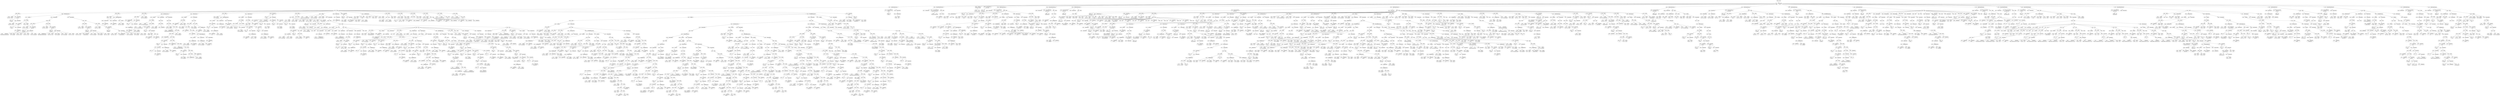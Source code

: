 digraph ast {
node [shape=none];
364549 [label=<<TABLE border='1' cellspacing='0' cellpadding='10' style='rounded' ><TR><TD border='0'>364549</TD><TD border='0'><B>BinOP</B></TD></TR><HR/><TR><TD border='0' cellpadding='5' colspan='2'>.</TD></TR></TABLE>>];
364549 -> 364548 [weight=2];
364549 -> 364550 [weight=2];
364548 [label=<<TABLE border='1' cellspacing='0' cellpadding='10' style='rounded' ><TR><TD border='0'>364548</TD><TD border='0'><B>FunctionCall</B></TD></TR><HR/><TR><TD border='0' cellpadding='5' colspan='2'>__</TD></TR></TABLE>>];
364548 -> 364545 [weight=2];
364548 -> 364547 [weight=2];
364551 [label=<<TABLE border='1' cellspacing='0' cellpadding='10' style='rounded' ><TR><TD border='0'>364551</TD><TD border='0'><B>Block</B></TD></TR></TABLE>>];
364551 -> 364501 [weight=2];
364550 [label=<<TABLE border='1' cellspacing='0' cellpadding='10' style='rounded' ><TR><TD border='0'>364550</TD><TD border='0'><B>StringLiteral</B></TD></TR><HR/><TR><TD border='0' cellpadding='5' colspan='2'>&lt;a&gt;</TD></TR></TABLE>>];
364545 [label=<<TABLE border='1' cellspacing='0' cellpadding='10' style='rounded' ><TR><TD border='0'>364545</TD><TD border='0'><B>Id</B></TD></TR><HR/><TR><TD border='0' cellpadding='5' colspan='2'>__</TD></TR></TABLE>>];
364544 [label=<<TABLE border='1' cellspacing='0' cellpadding='10' style='rounded' ><TR><TD border='0'>364544</TD><TD border='0'><B>BinOP</B></TD></TR><HR/><TR><TD border='0' cellpadding='5' colspan='2'>.</TD></TR></TABLE>>];
364544 -> 364543 [weight=2];
364544 -> 364549 [weight=2];
364547 [label=<<TABLE border='1' cellspacing='0' cellpadding='10' style='rounded' ><TR><TD border='0'>364547</TD><TD border='0'><B>ArgumentList</B></TD></TR></TABLE>>];
364547 -> 364546 [weight=2];
364546 [label=<<TABLE border='1' cellspacing='0' cellpadding='10' style='rounded' ><TR><TD border='0'>364546</TD><TD border='0'><B>StringLiteral</B></TD></TR><HR/><TR><TD border='0' cellpadding='5' colspan='2'>Network Deactivate</TD></TR></TABLE>>];
364557 [label=<<TABLE border='1' cellspacing='0' cellpadding='10' style='rounded' ><TR><TD border='0'>364557</TD><TD border='0'><B>Id</B></TD></TR><HR/><TR><TD border='0' cellpadding='5' colspan='2'>current_user_can</TD></TR></TABLE>>];
364556 [label=<<TABLE border='1' cellspacing='0' cellpadding='10' style='rounded' ><TR><TD border='0'>364556</TD><TD border='0'><B>StatementBody</B></TD></TR></TABLE>>];
364556 -> 364554 [weight=2];
364559 [label=<<TABLE border='1' cellspacing='0' cellpadding='10' style='rounded' ><TR><TD border='0'>364559</TD><TD border='0'><B>ArgumentList</B></TD></TR></TABLE>>];
364559 -> 364558 [weight=2];
364558 [label=<<TABLE border='1' cellspacing='0' cellpadding='10' style='rounded' ><TR><TD border='0'>364558</TD><TD border='0'><B>StringLiteral</B></TD></TR><HR/><TR><TD border='0' cellpadding='5' colspan='2'>manage_network_plugins</TD></TR></TABLE>>];
364553 [label=<<TABLE border='1' cellspacing='0' cellpadding='10' style='rounded' ><TR><TD border='0'>364553</TD><TD border='0'><B>StatementBody</B></TD></TR></TABLE>>];
364553 -> 364551 [weight=2];
364552 [label=<<TABLE border='1' cellspacing='0' cellpadding='10' style='rounded' ><TR><TD border='0'>364552</TD><TD border='0'><B>IfThenStatement</B></TD></TR></TABLE>>];
364552 -> 364497 [weight=2];
364552 -> 364553 [weight=2];
364555 [label=<<TABLE border='1' cellspacing='0' cellpadding='10' style='rounded' ><TR><TD border='0'>364555</TD><TD border='0'><B>IfThenElseStatement</B></TD></TR></TABLE>>];
364555 -> 364492 [weight=2];
364555 -> 364556 [weight=2];
364555 -> 364686 [weight=2];
364554 [label=<<TABLE border='1' cellspacing='0' cellpadding='10' style='rounded' ><TR><TD border='0'>364554</TD><TD border='0'><B>Block</B></TD></TR></TABLE>>];
364554 -> 364552 [weight=2];
364565 [label=<<TABLE border='1' cellspacing='0' cellpadding='10' style='rounded' ><TR><TD border='0'>364565</TD><TD border='0'><B>BinOP</B></TD></TR><HR/><TR><TD border='0' cellpadding='5' colspan='2'>=</TD></TR></TABLE>>];
364565 -> 364564 [weight=2];
364565 -> 364567 [weight=2];
364564 [label=<<TABLE border='1' cellspacing='0' cellpadding='10' style='rounded' ><TR><TD border='0'>364564</TD><TD border='0'><B>PostfixExpression</B></TD></TR></TABLE>>];
364564 -> 364562 [weight=2];
364564 -> 364563 [weight=2];
364567 [label=<<TABLE border='1' cellspacing='0' cellpadding='10' style='rounded' ><TR><TD border='0'>364567</TD><TD border='0'><B>BinOP</B></TD></TR><HR/><TR><TD border='0' cellpadding='5' colspan='2'>.</TD></TR></TABLE>>];
364567 -> 364566 [weight=2];
364567 -> 364589 [weight=2];
364566 [label=<<TABLE border='1' cellspacing='0' cellpadding='10' style='rounded' ><TR><TD border='0'>364566</TD><TD border='0'><B>StringLiteral</B></TD></TR><HR/><TR><TD border='0' cellpadding='5' colspan='2'>&lt;a href='</TD></TR></TABLE>>];
364561 [label=<<TABLE border='1' cellspacing='0' cellpadding='10' style='rounded' ><TR><TD border='0'>364561</TD><TD border='0'><B>Condition</B></TD></TR></TABLE>>];
364561 -> 364560 [weight=2];
364560 [label=<<TABLE border='1' cellspacing='0' cellpadding='10' style='rounded' ><TR><TD border='0'>364560</TD><TD border='0'><B>FunctionCall</B></TD></TR><HR/><TR><TD border='0' cellpadding='5' colspan='2'>current_user_can</TD></TR></TABLE>>];
364560 -> 364557 [weight=2];
364560 -> 364559 [weight=2];
364563 [label=<<TABLE border='1' cellspacing='0' cellpadding='10' style='rounded' ><TR><TD border='0'>364563</TD><TD border='0'><B>StringLiteral</B></TD></TR><HR/><TR><TD border='0' cellpadding='5' colspan='2'>activate</TD></TR></TABLE>>];
364562 [label=<<TABLE border='1' cellspacing='0' cellpadding='10' style='rounded' ><TR><TD border='0'>364562</TD><TD border='0'><B>Variable</B></TD></TR><HR/><TR><TD border='0' cellpadding='5'>(1442, 7138)</TD><TD border='0' cellpadding='5'>actions</TD></TR></TABLE>>];
364573 [label=<<TABLE border='1' cellspacing='0' cellpadding='10' style='rounded' ><TR><TD border='0'>364573</TD><TD border='0'><B>StringLiteral</B></TD></TR><HR/><TR><TD border='0' cellpadding='5' colspan='2'>&amp;amp;plugin_status=</TD></TR></TABLE>>];
364572 [label=<<TABLE border='1' cellspacing='0' cellpadding='10' style='rounded' ><TR><TD border='0'>364572</TD><TD border='0'><B>BinOP</B></TD></TR><HR/><TR><TD border='0' cellpadding='5' colspan='2'>.</TD></TR></TABLE>>];
364572 -> 364571 [weight=2];
364572 -> 364574 [weight=2];
364575 [label=<<TABLE border='1' cellspacing='0' cellpadding='10' style='rounded' ><TR><TD border='0'>364575</TD><TD border='0'><B>Variable</B></TD></TR><HR/><TR><TD border='0' cellpadding='5'>(1442, 7140)</TD><TD border='0' cellpadding='5'>context</TD></TR></TABLE>>];
364574 [label=<<TABLE border='1' cellspacing='0' cellpadding='10' style='rounded' ><TR><TD border='0'>364574</TD><TD border='0'><B>BinOP</B></TD></TR><HR/><TR><TD border='0' cellpadding='5' colspan='2'>.</TD></TR></TABLE>>];
364574 -> 364573 [weight=2];
364574 -> 364576 [weight=2];
364569 [label=<<TABLE border='1' cellspacing='0' cellpadding='10' style='rounded' ><TR><TD border='0'>364569</TD><TD border='0'><B>StringLiteral</B></TD></TR><HR/><TR><TD border='0' cellpadding='5' colspan='2'>plugins.php?action=activate&amp;amp;plugin=</TD></TR></TABLE>>];
364568 [label=<<TABLE border='1' cellspacing='0' cellpadding='10' style='rounded' ><TR><TD border='0'>364568</TD><TD border='0'><B>Id</B></TD></TR><HR/><TR><TD border='0' cellpadding='5' colspan='2'>wp_nonce_url</TD></TR></TABLE>>];
364571 [label=<<TABLE border='1' cellspacing='0' cellpadding='10' style='rounded' ><TR><TD border='0'>364571</TD><TD border='0'><B>Variable</B></TD></TR><HR/><TR><TD border='0' cellpadding='5'>(0, 873)</TD><TD border='0' cellpadding='5'>plugin_file</TD></TR></TABLE>>];
364570 [label=<<TABLE border='1' cellspacing='0' cellpadding='10' style='rounded' ><TR><TD border='0'>364570</TD><TD border='0'><B>BinOP</B></TD></TR><HR/><TR><TD border='0' cellpadding='5' colspan='2'>.</TD></TR></TABLE>>];
364570 -> 364569 [weight=2];
364570 -> 364572 [weight=2];
364581 [label=<<TABLE border='1' cellspacing='0' cellpadding='10' style='rounded' ><TR><TD border='0'>364581</TD><TD border='0'><B>StringLiteral</B></TD></TR><HR/><TR><TD border='0' cellpadding='5' colspan='2'>&amp;amp;s=</TD></TR></TABLE>>];
364580 [label=<<TABLE border='1' cellspacing='0' cellpadding='10' style='rounded' ><TR><TD border='0'>364580</TD><TD border='0'><B>BinOP</B></TD></TR><HR/><TR><TD border='0' cellpadding='5' colspan='2'>.</TD></TR></TABLE>>];
364580 -> 364579 [weight=2];
364580 -> 364582 [weight=2];
364583 [label=<<TABLE border='1' cellspacing='0' cellpadding='10' style='rounded' ><TR><TD border='0'>364583</TD><TD border='0'><B>Variable</B></TD></TR><HR/><TR><TD border='0' cellpadding='5'>(0, 1165)</TD><TD border='0' cellpadding='5'>s</TD></TR></TABLE>>];
364582 [label=<<TABLE border='1' cellspacing='0' cellpadding='10' style='rounded' ><TR><TD border='0'>364582</TD><TD border='0'><B>BinOP</B></TD></TR><HR/><TR><TD border='0' cellpadding='5' colspan='2'>.</TD></TR></TABLE>>];
364582 -> 364581 [weight=2];
364582 -> 364583 [weight=2];
364577 [label=<<TABLE border='1' cellspacing='0' cellpadding='10' style='rounded' ><TR><TD border='0'>364577</TD><TD border='0'><B>StringLiteral</B></TD></TR><HR/><TR><TD border='0' cellpadding='5' colspan='2'>&amp;amp;paged=</TD></TR></TABLE>>];
364576 [label=<<TABLE border='1' cellspacing='0' cellpadding='10' style='rounded' ><TR><TD border='0'>364576</TD><TD border='0'><B>BinOP</B></TD></TR><HR/><TR><TD border='0' cellpadding='5' colspan='2'>.</TD></TR></TABLE>>];
364576 -> 364575 [weight=2];
364576 -> 364578 [weight=2];
364579 [label=<<TABLE border='1' cellspacing='0' cellpadding='10' style='rounded' ><TR><TD border='0'>364579</TD><TD border='0'><B>Variable</B></TD></TR><HR/><TR><TD border='0' cellpadding='5'>(0, 2511)</TD><TD border='0' cellpadding='5'>page</TD></TR></TABLE>>];
364578 [label=<<TABLE border='1' cellspacing='0' cellpadding='10' style='rounded' ><TR><TD border='0'>364578</TD><TD border='0'><B>BinOP</B></TD></TR><HR/><TR><TD border='0' cellpadding='5' colspan='2'>.</TD></TR></TABLE>>];
364578 -> 364577 [weight=2];
364578 -> 364580 [weight=2];
364589 [label=<<TABLE border='1' cellspacing='0' cellpadding='10' style='rounded' ><TR><TD border='0'>364589</TD><TD border='0'><B>BinOP</B></TD></TR><HR/><TR><TD border='0' cellpadding='5' colspan='2'>.</TD></TR></TABLE>>];
364589 -> 364588 [weight=2];
364589 -> 364591 [weight=2];
364588 [label=<<TABLE border='1' cellspacing='0' cellpadding='10' style='rounded' ><TR><TD border='0'>364588</TD><TD border='0'><B>FunctionCall</B></TD></TR><HR/><TR><TD border='0' cellpadding='5' colspan='2'>wp_nonce_url</TD></TR></TABLE>>];
364588 -> 364568 [weight=2];
364588 -> 364587 [weight=2];
364591 [label=<<TABLE border='1' cellspacing='0' cellpadding='10' style='rounded' ><TR><TD border='0'>364591</TD><TD border='0'><B>BinOP</B></TD></TR><HR/><TR><TD border='0' cellpadding='5' colspan='2'>.</TD></TR></TABLE>>];
364591 -> 364590 [weight=2];
364591 -> 364606 [weight=2];
364590 [label=<<TABLE border='1' cellspacing='0' cellpadding='10' style='rounded' ><TR><TD border='0'>364590</TD><TD border='0'><B>StringLiteral</B></TD></TR><HR/><TR><TD border='0' cellpadding='5' colspan='2'>' class='edit' aria-label='</TD></TR></TABLE>>];
364585 [label=<<TABLE border='1' cellspacing='0' cellpadding='10' style='rounded' ><TR><TD border='0'>364585</TD><TD border='0'><B>BinOP</B></TD></TR><HR/><TR><TD border='0' cellpadding='5' colspan='2'>.</TD></TR></TABLE>>];
364585 -> 364584 [weight=2];
364585 -> 364586 [weight=2];
364584 [label=<<TABLE border='1' cellspacing='0' cellpadding='10' style='rounded' ><TR><TD border='0'>364584</TD><TD border='0'><B>StringLiteral</B></TD></TR><HR/><TR><TD border='0' cellpadding='5' colspan='2'>activate-plugin_</TD></TR></TABLE>>];
364587 [label=<<TABLE border='1' cellspacing='0' cellpadding='10' style='rounded' ><TR><TD border='0'>364587</TD><TD border='0'><B>ArgumentList</B></TD></TR></TABLE>>];
364587 -> 364570 [weight=2];
364587 -> 364585 [weight=2];
364586 [label=<<TABLE border='1' cellspacing='0' cellpadding='10' style='rounded' ><TR><TD border='0'>364586</TD><TD border='0'><B>Variable</B></TD></TR><HR/><TR><TD border='0' cellpadding='5'>(0, 873)</TD><TD border='0' cellpadding='5'>plugin_file</TD></TR></TABLE>>];
364597 [label=<<TABLE border='1' cellspacing='0' cellpadding='10' style='rounded' ><TR><TD border='0'>364597</TD><TD border='0'><B>ArgumentList</B></TD></TR></TABLE>>];
364597 -> 364595 [weight=2];
364597 -> 364596 [weight=2];
364596 [label=<<TABLE border='1' cellspacing='0' cellpadding='10' style='rounded' ><TR><TD border='0'>364596</TD><TD border='0'><B>StringLiteral</B></TD></TR><HR/><TR><TD border='0' cellpadding='5' colspan='2'>plugin</TD></TR></TABLE>>];
364599 [label=<<TABLE border='1' cellspacing='0' cellpadding='10' style='rounded' ><TR><TD border='0'>364599</TD><TD border='0'><B>Variable</B></TD></TR><HR/><TR><TD border='0' cellpadding='5'>(1442, 7122)</TD><TD border='0' cellpadding='5'>plugin_data</TD></TR></TABLE>>];
364598 [label=<<TABLE border='1' cellspacing='0' cellpadding='10' style='rounded' ><TR><TD border='0'>364598</TD><TD border='0'><B>FunctionCall</B></TD></TR><HR/><TR><TD border='0' cellpadding='5' colspan='2'>_x</TD></TR></TABLE>>];
364598 -> 364594 [weight=2];
364598 -> 364597 [weight=2];
364593 [label=<<TABLE border='1' cellspacing='0' cellpadding='10' style='rounded' ><TR><TD border='0'>364593</TD><TD border='0'><B>Id</B></TD></TR><HR/><TR><TD border='0' cellpadding='5' colspan='2'>sprintf</TD></TR></TABLE>>];
364592 [label=<<TABLE border='1' cellspacing='0' cellpadding='10' style='rounded' ><TR><TD border='0'>364592</TD><TD border='0'><B>Id</B></TD></TR><HR/><TR><TD border='0' cellpadding='5' colspan='2'>esc_attr</TD></TR></TABLE>>];
364595 [label=<<TABLE border='1' cellspacing='0' cellpadding='10' style='rounded' ><TR><TD border='0'>364595</TD><TD border='0'><B>StringLiteral</B></TD></TR><HR/><TR><TD border='0' cellpadding='5' colspan='2'>Network Activate %s</TD></TR></TABLE>>];
364594 [label=<<TABLE border='1' cellspacing='0' cellpadding='10' style='rounded' ><TR><TD border='0'>364594</TD><TD border='0'><B>Id</B></TD></TR><HR/><TR><TD border='0' cellpadding='5' colspan='2'>_x</TD></TR></TABLE>>];
364605 [label=<<TABLE border='1' cellspacing='0' cellpadding='10' style='rounded' ><TR><TD border='0'>364605</TD><TD border='0'><B>FunctionCall</B></TD></TR><HR/><TR><TD border='0' cellpadding='5' colspan='2'>esc_attr</TD></TR></TABLE>>];
364605 -> 364592 [weight=2];
364605 -> 364604 [weight=2];
364604 [label=<<TABLE border='1' cellspacing='0' cellpadding='10' style='rounded' ><TR><TD border='0'>364604</TD><TD border='0'><B>ArgumentList</B></TD></TR></TABLE>>];
364604 -> 364603 [weight=2];
364607 [label=<<TABLE border='1' cellspacing='0' cellpadding='10' style='rounded' ><TR><TD border='0'>364607</TD><TD border='0'><B>StringLiteral</B></TD></TR><HR/><TR><TD border='0' cellpadding='5' colspan='2'>'&gt;</TD></TR></TABLE>>];
364606 [label=<<TABLE border='1' cellspacing='0' cellpadding='10' style='rounded' ><TR><TD border='0'>364606</TD><TD border='0'><B>BinOP</B></TD></TR><HR/><TR><TD border='0' cellpadding='5' colspan='2'>.</TD></TR></TABLE>>];
364606 -> 364605 [weight=2];
364606 -> 364608 [weight=2];
364601 [label=<<TABLE border='1' cellspacing='0' cellpadding='10' style='rounded' ><TR><TD border='0'>364601</TD><TD border='0'><B>PostfixExpression</B></TD></TR></TABLE>>];
364601 -> 364599 [weight=2];
364601 -> 364600 [weight=2];
364600 [label=<<TABLE border='1' cellspacing='0' cellpadding='10' style='rounded' ><TR><TD border='0'>364600</TD><TD border='0'><B>StringLiteral</B></TD></TR><HR/><TR><TD border='0' cellpadding='5' colspan='2'>Name</TD></TR></TABLE>>];
364603 [label=<<TABLE border='1' cellspacing='0' cellpadding='10' style='rounded' ><TR><TD border='0'>364603</TD><TD border='0'><B>FunctionCall</B></TD></TR><HR/><TR><TD border='0' cellpadding='5' colspan='2'>sprintf</TD></TR></TABLE>>];
364603 -> 364593 [weight=2];
364603 -> 364602 [weight=2];
364602 [label=<<TABLE border='1' cellspacing='0' cellpadding='10' style='rounded' ><TR><TD border='0'>364602</TD><TD border='0'><B>ArgumentList</B></TD></TR></TABLE>>];
364602 -> 364598 [weight=2];
364602 -> 364601 [weight=2];
364613 [label=<<TABLE border='1' cellspacing='0' cellpadding='10' style='rounded' ><TR><TD border='0'>364613</TD><TD border='0'><B>BinOP</B></TD></TR><HR/><TR><TD border='0' cellpadding='5' colspan='2'>.</TD></TR></TABLE>>];
364613 -> 364612 [weight=2];
364613 -> 364614 [weight=2];
364612 [label=<<TABLE border='1' cellspacing='0' cellpadding='10' style='rounded' ><TR><TD border='0'>364612</TD><TD border='0'><B>FunctionCall</B></TD></TR><HR/><TR><TD border='0' cellpadding='5' colspan='2'>__</TD></TR></TABLE>>];
364612 -> 364609 [weight=2];
364612 -> 364611 [weight=2];
364615 [label=<<TABLE border='1' cellspacing='0' cellpadding='10' style='rounded' ><TR><TD border='0'>364615</TD><TD border='0'><B>Block</B></TD></TR></TABLE>>];
364615 -> 364565 [weight=2];
364614 [label=<<TABLE border='1' cellspacing='0' cellpadding='10' style='rounded' ><TR><TD border='0'>364614</TD><TD border='0'><B>StringLiteral</B></TD></TR><HR/><TR><TD border='0' cellpadding='5' colspan='2'>&lt;a&gt;</TD></TR></TABLE>>];
364609 [label=<<TABLE border='1' cellspacing='0' cellpadding='10' style='rounded' ><TR><TD border='0'>364609</TD><TD border='0'><B>Id</B></TD></TR><HR/><TR><TD border='0' cellpadding='5' colspan='2'>__</TD></TR></TABLE>>];
364608 [label=<<TABLE border='1' cellspacing='0' cellpadding='10' style='rounded' ><TR><TD border='0'>364608</TD><TD border='0'><B>BinOP</B></TD></TR><HR/><TR><TD border='0' cellpadding='5' colspan='2'>.</TD></TR></TABLE>>];
364608 -> 364607 [weight=2];
364608 -> 364613 [weight=2];
364611 [label=<<TABLE border='1' cellspacing='0' cellpadding='10' style='rounded' ><TR><TD border='0'>364611</TD><TD border='0'><B>ArgumentList</B></TD></TR></TABLE>>];
364611 -> 364610 [weight=2];
364610 [label=<<TABLE border='1' cellspacing='0' cellpadding='10' style='rounded' ><TR><TD border='0'>364610</TD><TD border='0'><B>StringLiteral</B></TD></TR><HR/><TR><TD border='0' cellpadding='5' colspan='2'>Network Activate</TD></TR></TABLE>>];
364621 [label=<<TABLE border='1' cellspacing='0' cellpadding='10' style='rounded' ><TR><TD border='0'>364621</TD><TD border='0'><B>FunctionCall</B></TD></TR><HR/><TR><TD border='0' cellpadding='5' colspan='2'>current_user_can</TD></TR></TABLE>>];
364621 -> 364618 [weight=2];
364621 -> 364620 [weight=2];
364620 [label=<<TABLE border='1' cellspacing='0' cellpadding='10' style='rounded' ><TR><TD border='0'>364620</TD><TD border='0'><B>ArgumentList</B></TD></TR></TABLE>>];
364620 -> 364619 [weight=2];
364622 [label=<<TABLE border='1' cellspacing='0' cellpadding='10' style='rounded' ><TR><TD border='0'>364622</TD><TD border='0'><B>LogicOP</B></TD></TR><HR/><TR><TD border='0' cellpadding='5' colspan='2'>&amp;&amp;</TD></TR></TABLE>>];
364622 -> 364621 [weight=2];
364622 -> 364628 [weight=2];
364617 [label=<<TABLE border='1' cellspacing='0' cellpadding='10' style='rounded' ><TR><TD border='0'>364617</TD><TD border='0'><B>StatementBody</B></TD></TR></TABLE>>];
364617 -> 364615 [weight=2];
364616 [label=<<TABLE border='1' cellspacing='0' cellpadding='10' style='rounded' ><TR><TD border='0'>364616</TD><TD border='0'><B>IfThenStatement</B></TD></TR></TABLE>>];
364616 -> 364561 [weight=2];
364616 -> 364617 [weight=2];
364619 [label=<<TABLE border='1' cellspacing='0' cellpadding='10' style='rounded' ><TR><TD border='0'>364619</TD><TD border='0'><B>StringLiteral</B></TD></TR><HR/><TR><TD border='0' cellpadding='5' colspan='2'>delete_plugins</TD></TR></TABLE>>];
364618 [label=<<TABLE border='1' cellspacing='0' cellpadding='10' style='rounded' ><TR><TD border='0'>364618</TD><TD border='0'><B>Id</B></TD></TR><HR/><TR><TD border='0' cellpadding='5' colspan='2'>current_user_can</TD></TR></TABLE>>];
364629 [label=<<TABLE border='1' cellspacing='0' cellpadding='10' style='rounded' ><TR><TD border='0'>364629</TD><TD border='0'><B>Condition</B></TD></TR></TABLE>>];
364629 -> 364622 [weight=2];
364628 [label=<<TABLE border='1' cellspacing='0' cellpadding='10' style='rounded' ><TR><TD border='0'>364628</TD><TD border='0'><B>UnaryOP</B></TD></TR><HR/><TR><TD border='0' cellpadding='5' colspan='2'>!</TD></TR></TABLE>>];
364628 -> 364627 [weight=2];
364631 [label=<<TABLE border='1' cellspacing='0' cellpadding='10' style='rounded' ><TR><TD border='0'>364631</TD><TD border='0'><B>StringLiteral</B></TD></TR><HR/><TR><TD border='0' cellpadding='5' colspan='2'>delete</TD></TR></TABLE>>];
364630 [label=<<TABLE border='1' cellspacing='0' cellpadding='10' style='rounded' ><TR><TD border='0'>364630</TD><TD border='0'><B>Variable</B></TD></TR><HR/><TR><TD border='0' cellpadding='5'>(1442, 7138)</TD><TD border='0' cellpadding='5'>actions</TD></TR></TABLE>>];
364625 [label=<<TABLE border='1' cellspacing='0' cellpadding='10' style='rounded' ><TR><TD border='0'>364625</TD><TD border='0'><B>Variable</B></TD></TR><HR/><TR><TD border='0' cellpadding='5'>(0, 873)</TD><TD border='0' cellpadding='5'>plugin_file</TD></TR></TABLE>>];
364624 [label=<<TABLE border='1' cellspacing='0' cellpadding='10' style='rounded' ><TR><TD border='0'>364624</TD><TD border='0'><B>Id</B></TD></TR><HR/><TR><TD border='0' cellpadding='5' colspan='2'>is_plugin_active</TD></TR></TABLE>>];
364627 [label=<<TABLE border='1' cellspacing='0' cellpadding='10' style='rounded' ><TR><TD border='0'>364627</TD><TD border='0'><B>FunctionCall</B></TD></TR><HR/><TR><TD border='0' cellpadding='5' colspan='2'>is_plugin_active</TD></TR></TABLE>>];
364627 -> 364624 [weight=2];
364627 -> 364626 [weight=2];
364626 [label=<<TABLE border='1' cellspacing='0' cellpadding='10' style='rounded' ><TR><TD border='0'>364626</TD><TD border='0'><B>ArgumentList</B></TD></TR></TABLE>>];
364626 -> 364625 [weight=2];
364637 [label=<<TABLE border='1' cellspacing='0' cellpadding='10' style='rounded' ><TR><TD border='0'>364637</TD><TD border='0'><B>StringLiteral</B></TD></TR><HR/><TR><TD border='0' cellpadding='5' colspan='2'>plugins.php?action=delete-selected&amp;am...</TD></TR></TABLE>>];
364636 [label=<<TABLE border='1' cellspacing='0' cellpadding='10' style='rounded' ><TR><TD border='0'>364636</TD><TD border='0'><B>Id</B></TD></TR><HR/><TR><TD border='0' cellpadding='5' colspan='2'>wp_nonce_url</TD></TR></TABLE>>];
364639 [label=<<TABLE border='1' cellspacing='0' cellpadding='10' style='rounded' ><TR><TD border='0'>364639</TD><TD border='0'><B>Variable</B></TD></TR><HR/><TR><TD border='0' cellpadding='5'>(0, 873)</TD><TD border='0' cellpadding='5'>plugin_file</TD></TR></TABLE>>];
364638 [label=<<TABLE border='1' cellspacing='0' cellpadding='10' style='rounded' ><TR><TD border='0'>364638</TD><TD border='0'><B>BinOP</B></TD></TR><HR/><TR><TD border='0' cellpadding='5' colspan='2'>.</TD></TR></TABLE>>];
364638 -> 364637 [weight=2];
364638 -> 364640 [weight=2];
364633 [label=<<TABLE border='1' cellspacing='0' cellpadding='10' style='rounded' ><TR><TD border='0'>364633</TD><TD border='0'><B>BinOP</B></TD></TR><HR/><TR><TD border='0' cellpadding='5' colspan='2'>=</TD></TR></TABLE>>];
364633 -> 364632 [weight=2];
364633 -> 364635 [weight=2];
364632 [label=<<TABLE border='1' cellspacing='0' cellpadding='10' style='rounded' ><TR><TD border='0'>364632</TD><TD border='0'><B>PostfixExpression</B></TD></TR></TABLE>>];
364632 -> 364630 [weight=2];
364632 -> 364631 [weight=2];
364635 [label=<<TABLE border='1' cellspacing='0' cellpadding='10' style='rounded' ><TR><TD border='0'>364635</TD><TD border='0'><B>BinOP</B></TD></TR><HR/><TR><TD border='0' cellpadding='5' colspan='2'>.</TD></TR></TABLE>>];
364635 -> 364634 [weight=2];
364635 -> 364655 [weight=2];
364634 [label=<<TABLE border='1' cellspacing='0' cellpadding='10' style='rounded' ><TR><TD border='0'>364634</TD><TD border='0'><B>StringLiteral</B></TD></TR><HR/><TR><TD border='0' cellpadding='5' colspan='2'>&lt;a href='</TD></TR></TABLE>>];
364645 [label=<<TABLE border='1' cellspacing='0' cellpadding='10' style='rounded' ><TR><TD border='0'>364645</TD><TD border='0'><B>StringLiteral</B></TD></TR><HR/><TR><TD border='0' cellpadding='5' colspan='2'>&amp;amp;paged=</TD></TR></TABLE>>];
364644 [label=<<TABLE border='1' cellspacing='0' cellpadding='10' style='rounded' ><TR><TD border='0'>364644</TD><TD border='0'><B>BinOP</B></TD></TR><HR/><TR><TD border='0' cellpadding='5' colspan='2'>.</TD></TR></TABLE>>];
364644 -> 364643 [weight=2];
364644 -> 364646 [weight=2];
364647 [label=<<TABLE border='1' cellspacing='0' cellpadding='10' style='rounded' ><TR><TD border='0'>364647</TD><TD border='0'><B>Variable</B></TD></TR><HR/><TR><TD border='0' cellpadding='5'>(0, 2511)</TD><TD border='0' cellpadding='5'>page</TD></TR></TABLE>>];
364646 [label=<<TABLE border='1' cellspacing='0' cellpadding='10' style='rounded' ><TR><TD border='0'>364646</TD><TD border='0'><B>BinOP</B></TD></TR><HR/><TR><TD border='0' cellpadding='5' colspan='2'>.</TD></TR></TABLE>>];
364646 -> 364645 [weight=2];
364646 -> 364648 [weight=2];
364641 [label=<<TABLE border='1' cellspacing='0' cellpadding='10' style='rounded' ><TR><TD border='0'>364641</TD><TD border='0'><B>StringLiteral</B></TD></TR><HR/><TR><TD border='0' cellpadding='5' colspan='2'>&amp;amp;plugin_status=</TD></TR></TABLE>>];
364640 [label=<<TABLE border='1' cellspacing='0' cellpadding='10' style='rounded' ><TR><TD border='0'>364640</TD><TD border='0'><B>BinOP</B></TD></TR><HR/><TR><TD border='0' cellpadding='5' colspan='2'>.</TD></TR></TABLE>>];
364640 -> 364639 [weight=2];
364640 -> 364642 [weight=2];
364643 [label=<<TABLE border='1' cellspacing='0' cellpadding='10' style='rounded' ><TR><TD border='0'>364643</TD><TD border='0'><B>Variable</B></TD></TR><HR/><TR><TD border='0' cellpadding='5'>(1442, 7140)</TD><TD border='0' cellpadding='5'>context</TD></TR></TABLE>>];
364642 [label=<<TABLE border='1' cellspacing='0' cellpadding='10' style='rounded' ><TR><TD border='0'>364642</TD><TD border='0'><B>BinOP</B></TD></TR><HR/><TR><TD border='0' cellpadding='5' colspan='2'>.</TD></TR></TABLE>>];
364642 -> 364641 [weight=2];
364642 -> 364644 [weight=2];
364653 [label=<<TABLE border='1' cellspacing='0' cellpadding='10' style='rounded' ><TR><TD border='0'>364653</TD><TD border='0'><B>ArgumentList</B></TD></TR></TABLE>>];
364653 -> 364638 [weight=2];
364653 -> 364652 [weight=2];
364652 [label=<<TABLE border='1' cellspacing='0' cellpadding='10' style='rounded' ><TR><TD border='0'>364652</TD><TD border='0'><B>StringLiteral</B></TD></TR><HR/><TR><TD border='0' cellpadding='5' colspan='2'>bulk-plugins</TD></TR></TABLE>>];
364655 [label=<<TABLE border='1' cellspacing='0' cellpadding='10' style='rounded' ><TR><TD border='0'>364655</TD><TD border='0'><B>BinOP</B></TD></TR><HR/><TR><TD border='0' cellpadding='5' colspan='2'>.</TD></TR></TABLE>>];
364655 -> 364654 [weight=2];
364655 -> 364657 [weight=2];
364654 [label=<<TABLE border='1' cellspacing='0' cellpadding='10' style='rounded' ><TR><TD border='0'>364654</TD><TD border='0'><B>FunctionCall</B></TD></TR><HR/><TR><TD border='0' cellpadding='5' colspan='2'>wp_nonce_url</TD></TR></TABLE>>];
364654 -> 364636 [weight=2];
364654 -> 364653 [weight=2];
364649 [label=<<TABLE border='1' cellspacing='0' cellpadding='10' style='rounded' ><TR><TD border='0'>364649</TD><TD border='0'><B>StringLiteral</B></TD></TR><HR/><TR><TD border='0' cellpadding='5' colspan='2'>&amp;amp;s=</TD></TR></TABLE>>];
364648 [label=<<TABLE border='1' cellspacing='0' cellpadding='10' style='rounded' ><TR><TD border='0'>364648</TD><TD border='0'><B>BinOP</B></TD></TR><HR/><TR><TD border='0' cellpadding='5' colspan='2'>.</TD></TR></TABLE>>];
364648 -> 364647 [weight=2];
364648 -> 364650 [weight=2];
364651 [label=<<TABLE border='1' cellspacing='0' cellpadding='10' style='rounded' ><TR><TD border='0'>364651</TD><TD border='0'><B>Variable</B></TD></TR><HR/><TR><TD border='0' cellpadding='5'>(0, 1165)</TD><TD border='0' cellpadding='5'>s</TD></TR></TABLE>>];
364650 [label=<<TABLE border='1' cellspacing='0' cellpadding='10' style='rounded' ><TR><TD border='0'>364650</TD><TD border='0'><B>BinOP</B></TD></TR><HR/><TR><TD border='0' cellpadding='5' colspan='2'>.</TD></TR></TABLE>>];
364650 -> 364649 [weight=2];
364650 -> 364651 [weight=2];
364661 [label=<<TABLE border='1' cellspacing='0' cellpadding='10' style='rounded' ><TR><TD border='0'>364661</TD><TD border='0'><B>StringLiteral</B></TD></TR><HR/><TR><TD border='0' cellpadding='5' colspan='2'>Delete %s</TD></TR></TABLE>>];
364660 [label=<<TABLE border='1' cellspacing='0' cellpadding='10' style='rounded' ><TR><TD border='0'>364660</TD><TD border='0'><B>Id</B></TD></TR><HR/><TR><TD border='0' cellpadding='5' colspan='2'>_x</TD></TR></TABLE>>];
364663 [label=<<TABLE border='1' cellspacing='0' cellpadding='10' style='rounded' ><TR><TD border='0'>364663</TD><TD border='0'><B>ArgumentList</B></TD></TR></TABLE>>];
364663 -> 364661 [weight=2];
364663 -> 364662 [weight=2];
364662 [label=<<TABLE border='1' cellspacing='0' cellpadding='10' style='rounded' ><TR><TD border='0'>364662</TD><TD border='0'><B>StringLiteral</B></TD></TR><HR/><TR><TD border='0' cellpadding='5' colspan='2'>plugin</TD></TR></TABLE>>];
364657 [label=<<TABLE border='1' cellspacing='0' cellpadding='10' style='rounded' ><TR><TD border='0'>364657</TD><TD border='0'><B>BinOP</B></TD></TR><HR/><TR><TD border='0' cellpadding='5' colspan='2'>.</TD></TR></TABLE>>];
364657 -> 364656 [weight=2];
364657 -> 364672 [weight=2];
364656 [label=<<TABLE border='1' cellspacing='0' cellpadding='10' style='rounded' ><TR><TD border='0'>364656</TD><TD border='0'><B>StringLiteral</B></TD></TR><HR/><TR><TD border='0' cellpadding='5' colspan='2'>' class='delete' aria-label='</TD></TR></TABLE>>];
364659 [label=<<TABLE border='1' cellspacing='0' cellpadding='10' style='rounded' ><TR><TD border='0'>364659</TD><TD border='0'><B>Id</B></TD></TR><HR/><TR><TD border='0' cellpadding='5' colspan='2'>sprintf</TD></TR></TABLE>>];
364658 [label=<<TABLE border='1' cellspacing='0' cellpadding='10' style='rounded' ><TR><TD border='0'>364658</TD><TD border='0'><B>Id</B></TD></TR><HR/><TR><TD border='0' cellpadding='5' colspan='2'>esc_attr</TD></TR></TABLE>>];
364669 [label=<<TABLE border='1' cellspacing='0' cellpadding='10' style='rounded' ><TR><TD border='0'>364669</TD><TD border='0'><B>FunctionCall</B></TD></TR><HR/><TR><TD border='0' cellpadding='5' colspan='2'>sprintf</TD></TR></TABLE>>];
364669 -> 364659 [weight=2];
364669 -> 364668 [weight=2];
364668 [label=<<TABLE border='1' cellspacing='0' cellpadding='10' style='rounded' ><TR><TD border='0'>364668</TD><TD border='0'><B>ArgumentList</B></TD></TR></TABLE>>];
364668 -> 364664 [weight=2];
364668 -> 364667 [weight=2];
364671 [label=<<TABLE border='1' cellspacing='0' cellpadding='10' style='rounded' ><TR><TD border='0'>364671</TD><TD border='0'><B>FunctionCall</B></TD></TR><HR/><TR><TD border='0' cellpadding='5' colspan='2'>esc_attr</TD></TR></TABLE>>];
364671 -> 364658 [weight=2];
364671 -> 364670 [weight=2];
364670 [label=<<TABLE border='1' cellspacing='0' cellpadding='10' style='rounded' ><TR><TD border='0'>364670</TD><TD border='0'><B>ArgumentList</B></TD></TR></TABLE>>];
364670 -> 364669 [weight=2];
364665 [label=<<TABLE border='1' cellspacing='0' cellpadding='10' style='rounded' ><TR><TD border='0'>364665</TD><TD border='0'><B>Variable</B></TD></TR><HR/><TR><TD border='0' cellpadding='5'>(1442, 7122)</TD><TD border='0' cellpadding='5'>plugin_data</TD></TR></TABLE>>];
364664 [label=<<TABLE border='1' cellspacing='0' cellpadding='10' style='rounded' ><TR><TD border='0'>364664</TD><TD border='0'><B>FunctionCall</B></TD></TR><HR/><TR><TD border='0' cellpadding='5' colspan='2'>_x</TD></TR></TABLE>>];
364664 -> 364660 [weight=2];
364664 -> 364663 [weight=2];
364667 [label=<<TABLE border='1' cellspacing='0' cellpadding='10' style='rounded' ><TR><TD border='0'>364667</TD><TD border='0'><B>PostfixExpression</B></TD></TR></TABLE>>];
364667 -> 364665 [weight=2];
364667 -> 364666 [weight=2];
364666 [label=<<TABLE border='1' cellspacing='0' cellpadding='10' style='rounded' ><TR><TD border='0'>364666</TD><TD border='0'><B>StringLiteral</B></TD></TR><HR/><TR><TD border='0' cellpadding='5' colspan='2'>Name</TD></TR></TABLE>>];
364677 [label=<<TABLE border='1' cellspacing='0' cellpadding='10' style='rounded' ><TR><TD border='0'>364677</TD><TD border='0'><B>ArgumentList</B></TD></TR></TABLE>>];
364677 -> 364676 [weight=2];
364676 [label=<<TABLE border='1' cellspacing='0' cellpadding='10' style='rounded' ><TR><TD border='0'>364676</TD><TD border='0'><B>StringLiteral</B></TD></TR><HR/><TR><TD border='0' cellpadding='5' colspan='2'>Delete</TD></TR></TABLE>>];
364679 [label=<<TABLE border='1' cellspacing='0' cellpadding='10' style='rounded' ><TR><TD border='0'>364679</TD><TD border='0'><B>BinOP</B></TD></TR><HR/><TR><TD border='0' cellpadding='5' colspan='2'>.</TD></TR></TABLE>>];
364679 -> 364678 [weight=2];
364679 -> 364680 [weight=2];
364678 [label=<<TABLE border='1' cellspacing='0' cellpadding='10' style='rounded' ><TR><TD border='0'>364678</TD><TD border='0'><B>FunctionCall</B></TD></TR><HR/><TR><TD border='0' cellpadding='5' colspan='2'>__</TD></TR></TABLE>>];
364678 -> 364675 [weight=2];
364678 -> 364677 [weight=2];
364673 [label=<<TABLE border='1' cellspacing='0' cellpadding='10' style='rounded' ><TR><TD border='0'>364673</TD><TD border='0'><B>StringLiteral</B></TD></TR><HR/><TR><TD border='0' cellpadding='5' colspan='2'>'&gt;</TD></TR></TABLE>>];
364672 [label=<<TABLE border='1' cellspacing='0' cellpadding='10' style='rounded' ><TR><TD border='0'>364672</TD><TD border='0'><B>BinOP</B></TD></TR><HR/><TR><TD border='0' cellpadding='5' colspan='2'>.</TD></TR></TABLE>>];
364672 -> 364671 [weight=2];
364672 -> 364674 [weight=2];
364675 [label=<<TABLE border='1' cellspacing='0' cellpadding='10' style='rounded' ><TR><TD border='0'>364675</TD><TD border='0'><B>Id</B></TD></TR><HR/><TR><TD border='0' cellpadding='5' colspan='2'>__</TD></TR></TABLE>>];
364674 [label=<<TABLE border='1' cellspacing='0' cellpadding='10' style='rounded' ><TR><TD border='0'>364674</TD><TD border='0'><B>BinOP</B></TD></TR><HR/><TR><TD border='0' cellpadding='5' colspan='2'>.</TD></TR></TABLE>>];
364674 -> 364673 [weight=2];
364674 -> 364679 [weight=2];
364684 [label=<<TABLE border='1' cellspacing='0' cellpadding='10' style='rounded' ><TR><TD border='0'>364684</TD><TD border='0'><B>Block</B></TD></TR></TABLE>>];
364684 -> 364616 [weight=2];
364684 -> 364682 [weight=2];
364687 [label=<<TABLE border='1' cellspacing='0' cellpadding='10' style='rounded' ><TR><TD border='0'>364687</TD><TD border='0'><B>Block</B></TD></TR></TABLE>>];
364687 -> 364555 [weight=2];
364686 [label=<<TABLE border='1' cellspacing='0' cellpadding='10' style='rounded' ><TR><TD border='0'>364686</TD><TD border='0'><B>StatementBody</B></TD></TR></TABLE>>];
364686 -> 364684 [weight=2];
364681 [label=<<TABLE border='1' cellspacing='0' cellpadding='10' style='rounded' ><TR><TD border='0'>364681</TD><TD border='0'><B>Block</B></TD></TR></TABLE>>];
364681 -> 364633 [weight=2];
364680 [label=<<TABLE border='1' cellspacing='0' cellpadding='10' style='rounded' ><TR><TD border='0'>364680</TD><TD border='0'><B>StringLiteral</B></TD></TR><HR/><TR><TD border='0' cellpadding='5' colspan='2'>&lt;a&gt;</TD></TR></TABLE>>];
364683 [label=<<TABLE border='1' cellspacing='0' cellpadding='10' style='rounded' ><TR><TD border='0'>364683</TD><TD border='0'><B>StatementBody</B></TD></TR></TABLE>>];
364683 -> 364681 [weight=2];
364682 [label=<<TABLE border='1' cellspacing='0' cellpadding='10' style='rounded' ><TR><TD border='0'>364682</TD><TD border='0'><B>IfThenStatement</B></TD></TR></TABLE>>];
364682 -> 364629 [weight=2];
364682 -> 364683 [weight=2];
364693 [label=<<TABLE border='1' cellspacing='0' cellpadding='10' style='rounded' ><TR><TD border='0'>364693</TD><TD border='0'><B>BinOP</B></TD></TR><HR/><TR><TD border='0' cellpadding='5' colspan='2'>=</TD></TR></TABLE>>];
364693 -> 364692 [weight=2];
364693 -> 364699 [weight=2];
364692 [label=<<TABLE border='1' cellspacing='0' cellpadding='10' style='rounded' ><TR><TD border='0'>364692</TD><TD border='0'><B>Variable</B></TD></TR><HR/><TR><TD border='0' cellpadding='5'>(1442, 7138)</TD><TD border='0' cellpadding='5'>actions</TD></TR></TABLE>>];
364695 [label=<<TABLE border='1' cellspacing='0' cellpadding='10' style='rounded' ><TR><TD border='0'>364695</TD><TD border='0'><B>Id</B></TD></TR><HR/><TR><TD border='0' cellpadding='5' colspan='2'>__</TD></TR></TABLE>>];
364694 [label=<<TABLE border='1' cellspacing='0' cellpadding='10' style='rounded' ><TR><TD border='0'>364694</TD><TD border='0'><B>StringLiteral</B></TD></TR><HR/><TR><TD border='0' cellpadding='5' colspan='2'>network_active</TD></TR></TABLE>>];
364689 [label=<<TABLE border='1' cellspacing='0' cellpadding='10' style='rounded' ><TR><TD border='0'>364689</TD><TD border='0'><B>StatementBody</B></TD></TR></TABLE>>];
364689 -> 364687 [weight=2];
364688 [label=<<TABLE border='1' cellspacing='0' cellpadding='10' style='rounded' ><TR><TD border='0'>364688</TD><TD border='0'><B>IfThenElseStatement</B></TD></TR></TABLE>>];
364688 -> 364490 [weight=2];
364688 -> 364689 [weight=2];
364688 -> 364898 [weight=2];
364691 [label=<<TABLE border='1' cellspacing='0' cellpadding='10' style='rounded' ><TR><TD border='0'>364691</TD><TD border='0'><B>Condition</B></TD></TR></TABLE>>];
364691 -> 364690 [weight=2];
364690 [label=<<TABLE border='1' cellspacing='0' cellpadding='10' style='rounded' ><TR><TD border='0'>364690</TD><TD border='0'><B>Variable</B></TD></TR><HR/><TR><TD border='0' cellpadding='5'>(1442, 7141)</TD><TD border='0' cellpadding='5'>restrict_network_active</TD></TR></TABLE>>];
364701 [label=<<TABLE border='1' cellspacing='0' cellpadding='10' style='rounded' ><TR><TD border='0'>364701</TD><TD border='0'><B>IfThenElifElseStatement</B></TD></TR></TABLE>>];
364701 -> 364691 [weight=2];
364701 -> 364702 [weight=2];
364701 -> 364895 [weight=2];
364701 -> 364894 [weight=2];
364700 [label=<<TABLE border='1' cellspacing='0' cellpadding='10' style='rounded' ><TR><TD border='0'>364700</TD><TD border='0'><B>Block</B></TD></TR></TABLE>>];
364700 -> 364693 [weight=2];
364703 [label=<<TABLE border='1' cellspacing='0' cellpadding='10' style='rounded' ><TR><TD border='0'>364703</TD><TD border='0'><B>Variable</B></TD></TR><HR/><TR><TD border='0' cellpadding='5'>(1442, 7142)</TD><TD border='0' cellpadding='5'>restrict_network_only</TD></TR></TABLE>>];
364702 [label=<<TABLE border='1' cellspacing='0' cellpadding='10' style='rounded' ><TR><TD border='0'>364702</TD><TD border='0'><B>StatementBody</B></TD></TR></TABLE>>];
364702 -> 364700 [weight=2];
364697 [label=<<TABLE border='1' cellspacing='0' cellpadding='10' style='rounded' ><TR><TD border='0'>364697</TD><TD border='0'><B>ArgumentList</B></TD></TR></TABLE>>];
364697 -> 364696 [weight=2];
364696 [label=<<TABLE border='1' cellspacing='0' cellpadding='10' style='rounded' ><TR><TD border='0'>364696</TD><TD border='0'><B>StringLiteral</B></TD></TR><HR/><TR><TD border='0' cellpadding='5' colspan='2'>Network Active</TD></TR></TABLE>>];
364699 [label=<<TABLE border='1' cellspacing='0' cellpadding='10' style='rounded' ><TR><TD border='0'>364699</TD><TD border='0'><B>Array</B></TD></TR></TABLE>>];
364699 -> 364694 [weight=2];
364699 -> 364698 [weight=2];
364698 [label=<<TABLE border='1' cellspacing='0' cellpadding='10' style='rounded' ><TR><TD border='0'>364698</TD><TD border='0'><B>FunctionCall</B></TD></TR><HR/><TR><TD border='0' cellpadding='5' colspan='2'>__</TD></TR></TABLE>>];
364698 -> 364695 [weight=2];
364698 -> 364697 [weight=2];
364709 [label=<<TABLE border='1' cellspacing='0' cellpadding='10' style='rounded' ><TR><TD border='0'>364709</TD><TD border='0'><B>StringLiteral</B></TD></TR><HR/><TR><TD border='0' cellpadding='5' colspan='2'>Network Only</TD></TR></TABLE>>];
364708 [label=<<TABLE border='1' cellspacing='0' cellpadding='10' style='rounded' ><TR><TD border='0'>364708</TD><TD border='0'><B>Id</B></TD></TR><HR/><TR><TD border='0' cellpadding='5' colspan='2'>__</TD></TR></TABLE>>];
364711 [label=<<TABLE border='1' cellspacing='0' cellpadding='10' style='rounded' ><TR><TD border='0'>364711</TD><TD border='0'><B>FunctionCall</B></TD></TR><HR/><TR><TD border='0' cellpadding='5' colspan='2'>__</TD></TR></TABLE>>];
364711 -> 364708 [weight=2];
364711 -> 364710 [weight=2];
364710 [label=<<TABLE border='1' cellspacing='0' cellpadding='10' style='rounded' ><TR><TD border='0'>364710</TD><TD border='0'><B>ArgumentList</B></TD></TR></TABLE>>];
364710 -> 364709 [weight=2];
364705 [label=<<TABLE border='1' cellspacing='0' cellpadding='10' style='rounded' ><TR><TD border='0'>364705</TD><TD border='0'><B>Variable</B></TD></TR><HR/><TR><TD border='0' cellpadding='5'>(1442, 7138)</TD><TD border='0' cellpadding='5'>actions</TD></TR></TABLE>>];
364704 [label=<<TABLE border='1' cellspacing='0' cellpadding='10' style='rounded' ><TR><TD border='0'>364704</TD><TD border='0'><B>Condition</B></TD></TR></TABLE>>];
364704 -> 364703 [weight=2];
364707 [label=<<TABLE border='1' cellspacing='0' cellpadding='10' style='rounded' ><TR><TD border='0'>364707</TD><TD border='0'><B>StringLiteral</B></TD></TR><HR/><TR><TD border='0' cellpadding='5' colspan='2'>network_only</TD></TR></TABLE>>];
364706 [label=<<TABLE border='1' cellspacing='0' cellpadding='10' style='rounded' ><TR><TD border='0'>364706</TD><TD border='0'><B>BinOP</B></TD></TR><HR/><TR><TD border='0' cellpadding='5' colspan='2'>=</TD></TR></TABLE>>];
364706 -> 364705 [weight=2];
364706 -> 364712 [weight=2];
364717 [label=<<TABLE border='1' cellspacing='0' cellpadding='10' style='rounded' ><TR><TD border='0'>364717</TD><TD border='0'><B>Condition</B></TD></TR></TABLE>>];
364717 -> 364716 [weight=2];
364716 [label=<<TABLE border='1' cellspacing='0' cellpadding='10' style='rounded' ><TR><TD border='0'>364716</TD><TD border='0'><B>Variable</B></TD></TR><HR/><TR><TD border='0' cellpadding='5'>(1442, 7143)</TD><TD border='0' cellpadding='5'>is_active</TD></TR></TABLE>>];
364719 [label=<<TABLE border='1' cellspacing='0' cellpadding='10' style='rounded' ><TR><TD border='0'>364719</TD><TD border='0'><B>StringLiteral</B></TD></TR><HR/><TR><TD border='0' cellpadding='5' colspan='2'>deactivate</TD></TR></TABLE>>];
364718 [label=<<TABLE border='1' cellspacing='0' cellpadding='10' style='rounded' ><TR><TD border='0'>364718</TD><TD border='0'><B>Variable</B></TD></TR><HR/><TR><TD border='0' cellpadding='5'>(1442, 7138)</TD><TD border='0' cellpadding='5'>actions</TD></TR></TABLE>>];
364713 [label=<<TABLE border='1' cellspacing='0' cellpadding='10' style='rounded' ><TR><TD border='0'>364713</TD><TD border='0'><B>Block</B></TD></TR></TABLE>>];
364713 -> 364706 [weight=2];
364712 [label=<<TABLE border='1' cellspacing='0' cellpadding='10' style='rounded' ><TR><TD border='0'>364712</TD><TD border='0'><B>Array</B></TD></TR></TABLE>>];
364712 -> 364707 [weight=2];
364712 -> 364711 [weight=2];
364715 [label=<<TABLE border='1' cellspacing='0' cellpadding='10' style='rounded' ><TR><TD border='0'>364715</TD><TD border='0'><B>StatementBody</B></TD></TR></TABLE>>];
364715 -> 364713 [weight=2];
364714 [label=<<TABLE border='1' cellspacing='0' cellpadding='10' style='rounded' ><TR><TD border='0'>364714</TD><TD border='0'><B>ElseIf</B></TD></TR></TABLE>>];
364714 -> 364704 [weight=2];
364714 -> 364715 [weight=2];
364725 [label=<<TABLE border='1' cellspacing='0' cellpadding='10' style='rounded' ><TR><TD border='0'>364725</TD><TD border='0'><B>StringLiteral</B></TD></TR><HR/><TR><TD border='0' cellpadding='5' colspan='2'>plugins.php?action=deactivate&amp;amp;plu...</TD></TR></TABLE>>];
364724 [label=<<TABLE border='1' cellspacing='0' cellpadding='10' style='rounded' ><TR><TD border='0'>364724</TD><TD border='0'><B>Id</B></TD></TR><HR/><TR><TD border='0' cellpadding='5' colspan='2'>wp_nonce_url</TD></TR></TABLE>>];
364727 [label=<<TABLE border='1' cellspacing='0' cellpadding='10' style='rounded' ><TR><TD border='0'>364727</TD><TD border='0'><B>Variable</B></TD></TR><HR/><TR><TD border='0' cellpadding='5'>(0, 873)</TD><TD border='0' cellpadding='5'>plugin_file</TD></TR></TABLE>>];
364726 [label=<<TABLE border='1' cellspacing='0' cellpadding='10' style='rounded' ><TR><TD border='0'>364726</TD><TD border='0'><B>BinOP</B></TD></TR><HR/><TR><TD border='0' cellpadding='5' colspan='2'>.</TD></TR></TABLE>>];
364726 -> 364725 [weight=2];
364726 -> 364728 [weight=2];
364721 [label=<<TABLE border='1' cellspacing='0' cellpadding='10' style='rounded' ><TR><TD border='0'>364721</TD><TD border='0'><B>BinOP</B></TD></TR><HR/><TR><TD border='0' cellpadding='5' colspan='2'>=</TD></TR></TABLE>>];
364721 -> 364720 [weight=2];
364721 -> 364723 [weight=2];
364720 [label=<<TABLE border='1' cellspacing='0' cellpadding='10' style='rounded' ><TR><TD border='0'>364720</TD><TD border='0'><B>PostfixExpression</B></TD></TR></TABLE>>];
364720 -> 364718 [weight=2];
364720 -> 364719 [weight=2];
364723 [label=<<TABLE border='1' cellspacing='0' cellpadding='10' style='rounded' ><TR><TD border='0'>364723</TD><TD border='0'><B>BinOP</B></TD></TR><HR/><TR><TD border='0' cellpadding='5' colspan='2'>.</TD></TR></TABLE>>];
364723 -> 364722 [weight=2];
364723 -> 364745 [weight=2];
364722 [label=<<TABLE border='1' cellspacing='0' cellpadding='10' style='rounded' ><TR><TD border='0'>364722</TD><TD border='0'><B>StringLiteral</B></TD></TR><HR/><TR><TD border='0' cellpadding='5' colspan='2'>&lt;a href='</TD></TR></TABLE>>];
364733 [label=<<TABLE border='1' cellspacing='0' cellpadding='10' style='rounded' ><TR><TD border='0'>364733</TD><TD border='0'><B>StringLiteral</B></TD></TR><HR/><TR><TD border='0' cellpadding='5' colspan='2'>&amp;amp;paged=</TD></TR></TABLE>>];
364732 [label=<<TABLE border='1' cellspacing='0' cellpadding='10' style='rounded' ><TR><TD border='0'>364732</TD><TD border='0'><B>BinOP</B></TD></TR><HR/><TR><TD border='0' cellpadding='5' colspan='2'>.</TD></TR></TABLE>>];
364732 -> 364731 [weight=2];
364732 -> 364734 [weight=2];
364735 [label=<<TABLE border='1' cellspacing='0' cellpadding='10' style='rounded' ><TR><TD border='0'>364735</TD><TD border='0'><B>Variable</B></TD></TR><HR/><TR><TD border='0' cellpadding='5'>(0, 2511)</TD><TD border='0' cellpadding='5'>page</TD></TR></TABLE>>];
364734 [label=<<TABLE border='1' cellspacing='0' cellpadding='10' style='rounded' ><TR><TD border='0'>364734</TD><TD border='0'><B>BinOP</B></TD></TR><HR/><TR><TD border='0' cellpadding='5' colspan='2'>.</TD></TR></TABLE>>];
364734 -> 364733 [weight=2];
364734 -> 364736 [weight=2];
364729 [label=<<TABLE border='1' cellspacing='0' cellpadding='10' style='rounded' ><TR><TD border='0'>364729</TD><TD border='0'><B>StringLiteral</B></TD></TR><HR/><TR><TD border='0' cellpadding='5' colspan='2'>&amp;amp;plugin_status=</TD></TR></TABLE>>];
364728 [label=<<TABLE border='1' cellspacing='0' cellpadding='10' style='rounded' ><TR><TD border='0'>364728</TD><TD border='0'><B>BinOP</B></TD></TR><HR/><TR><TD border='0' cellpadding='5' colspan='2'>.</TD></TR></TABLE>>];
364728 -> 364727 [weight=2];
364728 -> 364730 [weight=2];
364731 [label=<<TABLE border='1' cellspacing='0' cellpadding='10' style='rounded' ><TR><TD border='0'>364731</TD><TD border='0'><B>Variable</B></TD></TR><HR/><TR><TD border='0' cellpadding='5'>(1442, 7140)</TD><TD border='0' cellpadding='5'>context</TD></TR></TABLE>>];
364730 [label=<<TABLE border='1' cellspacing='0' cellpadding='10' style='rounded' ><TR><TD border='0'>364730</TD><TD border='0'><B>BinOP</B></TD></TR><HR/><TR><TD border='0' cellpadding='5' colspan='2'>.</TD></TR></TABLE>>];
364730 -> 364729 [weight=2];
364730 -> 364732 [weight=2];
364741 [label=<<TABLE border='1' cellspacing='0' cellpadding='10' style='rounded' ><TR><TD border='0'>364741</TD><TD border='0'><B>BinOP</B></TD></TR><HR/><TR><TD border='0' cellpadding='5' colspan='2'>.</TD></TR></TABLE>>];
364741 -> 364740 [weight=2];
364741 -> 364742 [weight=2];
364740 [label=<<TABLE border='1' cellspacing='0' cellpadding='10' style='rounded' ><TR><TD border='0'>364740</TD><TD border='0'><B>StringLiteral</B></TD></TR><HR/><TR><TD border='0' cellpadding='5' colspan='2'>deactivate-plugin_</TD></TR></TABLE>>];
364743 [label=<<TABLE border='1' cellspacing='0' cellpadding='10' style='rounded' ><TR><TD border='0'>364743</TD><TD border='0'><B>ArgumentList</B></TD></TR></TABLE>>];
364743 -> 364726 [weight=2];
364743 -> 364741 [weight=2];
364742 [label=<<TABLE border='1' cellspacing='0' cellpadding='10' style='rounded' ><TR><TD border='0'>364742</TD><TD border='0'><B>Variable</B></TD></TR><HR/><TR><TD border='0' cellpadding='5'>(0, 873)</TD><TD border='0' cellpadding='5'>plugin_file</TD></TR></TABLE>>];
364737 [label=<<TABLE border='1' cellspacing='0' cellpadding='10' style='rounded' ><TR><TD border='0'>364737</TD><TD border='0'><B>StringLiteral</B></TD></TR><HR/><TR><TD border='0' cellpadding='5' colspan='2'>&amp;amp;s=</TD></TR></TABLE>>];
364736 [label=<<TABLE border='1' cellspacing='0' cellpadding='10' style='rounded' ><TR><TD border='0'>364736</TD><TD border='0'><B>BinOP</B></TD></TR><HR/><TR><TD border='0' cellpadding='5' colspan='2'>.</TD></TR></TABLE>>];
364736 -> 364735 [weight=2];
364736 -> 364738 [weight=2];
364739 [label=<<TABLE border='1' cellspacing='0' cellpadding='10' style='rounded' ><TR><TD border='0'>364739</TD><TD border='0'><B>Variable</B></TD></TR><HR/><TR><TD border='0' cellpadding='5'>(0, 1165)</TD><TD border='0' cellpadding='5'>s</TD></TR></TABLE>>];
364738 [label=<<TABLE border='1' cellspacing='0' cellpadding='10' style='rounded' ><TR><TD border='0'>364738</TD><TD border='0'><B>BinOP</B></TD></TR><HR/><TR><TD border='0' cellpadding='5' colspan='2'>.</TD></TR></TABLE>>];
364738 -> 364737 [weight=2];
364738 -> 364739 [weight=2];
364749 [label=<<TABLE border='1' cellspacing='0' cellpadding='10' style='rounded' ><TR><TD border='0'>364749</TD><TD border='0'><B>Id</B></TD></TR><HR/><TR><TD border='0' cellpadding='5' colspan='2'>sprintf</TD></TR></TABLE>>];
364748 [label=<<TABLE border='1' cellspacing='0' cellpadding='10' style='rounded' ><TR><TD border='0'>364748</TD><TD border='0'><B>Id</B></TD></TR><HR/><TR><TD border='0' cellpadding='5' colspan='2'>esc_attr</TD></TR></TABLE>>];
364751 [label=<<TABLE border='1' cellspacing='0' cellpadding='10' style='rounded' ><TR><TD border='0'>364751</TD><TD border='0'><B>StringLiteral</B></TD></TR><HR/><TR><TD border='0' cellpadding='5' colspan='2'>Deactivate %s</TD></TR></TABLE>>];
364750 [label=<<TABLE border='1' cellspacing='0' cellpadding='10' style='rounded' ><TR><TD border='0'>364750</TD><TD border='0'><B>Id</B></TD></TR><HR/><TR><TD border='0' cellpadding='5' colspan='2'>_x</TD></TR></TABLE>>];
364745 [label=<<TABLE border='1' cellspacing='0' cellpadding='10' style='rounded' ><TR><TD border='0'>364745</TD><TD border='0'><B>BinOP</B></TD></TR><HR/><TR><TD border='0' cellpadding='5' colspan='2'>.</TD></TR></TABLE>>];
364745 -> 364744 [weight=2];
364745 -> 364747 [weight=2];
364744 [label=<<TABLE border='1' cellspacing='0' cellpadding='10' style='rounded' ><TR><TD border='0'>364744</TD><TD border='0'><B>FunctionCall</B></TD></TR><HR/><TR><TD border='0' cellpadding='5' colspan='2'>wp_nonce_url</TD></TR></TABLE>>];
364744 -> 364724 [weight=2];
364744 -> 364743 [weight=2];
364747 [label=<<TABLE border='1' cellspacing='0' cellpadding='10' style='rounded' ><TR><TD border='0'>364747</TD><TD border='0'><B>BinOP</B></TD></TR><HR/><TR><TD border='0' cellpadding='5' colspan='2'>.</TD></TR></TABLE>>];
364747 -> 364746 [weight=2];
364747 -> 364762 [weight=2];
364746 [label=<<TABLE border='1' cellspacing='0' cellpadding='10' style='rounded' ><TR><TD border='0'>364746</TD><TD border='0'><B>StringLiteral</B></TD></TR><HR/><TR><TD border='0' cellpadding='5' colspan='2'>' aria-label='</TD></TR></TABLE>>];
364757 [label=<<TABLE border='1' cellspacing='0' cellpadding='10' style='rounded' ><TR><TD border='0'>364757</TD><TD border='0'><B>PostfixExpression</B></TD></TR></TABLE>>];
364757 -> 364755 [weight=2];
364757 -> 364756 [weight=2];
364756 [label=<<TABLE border='1' cellspacing='0' cellpadding='10' style='rounded' ><TR><TD border='0'>364756</TD><TD border='0'><B>StringLiteral</B></TD></TR><HR/><TR><TD border='0' cellpadding='5' colspan='2'>Name</TD></TR></TABLE>>];
364759 [label=<<TABLE border='1' cellspacing='0' cellpadding='10' style='rounded' ><TR><TD border='0'>364759</TD><TD border='0'><B>FunctionCall</B></TD></TR><HR/><TR><TD border='0' cellpadding='5' colspan='2'>sprintf</TD></TR></TABLE>>];
364759 -> 364749 [weight=2];
364759 -> 364758 [weight=2];
364758 [label=<<TABLE border='1' cellspacing='0' cellpadding='10' style='rounded' ><TR><TD border='0'>364758</TD><TD border='0'><B>ArgumentList</B></TD></TR></TABLE>>];
364758 -> 364754 [weight=2];
364758 -> 364757 [weight=2];
364753 [label=<<TABLE border='1' cellspacing='0' cellpadding='10' style='rounded' ><TR><TD border='0'>364753</TD><TD border='0'><B>ArgumentList</B></TD></TR></TABLE>>];
364753 -> 364751 [weight=2];
364753 -> 364752 [weight=2];
364752 [label=<<TABLE border='1' cellspacing='0' cellpadding='10' style='rounded' ><TR><TD border='0'>364752</TD><TD border='0'><B>StringLiteral</B></TD></TR><HR/><TR><TD border='0' cellpadding='5' colspan='2'>plugin</TD></TR></TABLE>>];
364755 [label=<<TABLE border='1' cellspacing='0' cellpadding='10' style='rounded' ><TR><TD border='0'>364755</TD><TD border='0'><B>Variable</B></TD></TR><HR/><TR><TD border='0' cellpadding='5'>(1442, 7122)</TD><TD border='0' cellpadding='5'>plugin_data</TD></TR></TABLE>>];
364754 [label=<<TABLE border='1' cellspacing='0' cellpadding='10' style='rounded' ><TR><TD border='0'>364754</TD><TD border='0'><B>FunctionCall</B></TD></TR><HR/><TR><TD border='0' cellpadding='5' colspan='2'>_x</TD></TR></TABLE>>];
364754 -> 364750 [weight=2];
364754 -> 364753 [weight=2];
364765 [label=<<TABLE border='1' cellspacing='0' cellpadding='10' style='rounded' ><TR><TD border='0'>364765</TD><TD border='0'><B>Id</B></TD></TR><HR/><TR><TD border='0' cellpadding='5' colspan='2'>__</TD></TR></TABLE>>];
364764 [label=<<TABLE border='1' cellspacing='0' cellpadding='10' style='rounded' ><TR><TD border='0'>364764</TD><TD border='0'><B>BinOP</B></TD></TR><HR/><TR><TD border='0' cellpadding='5' colspan='2'>.</TD></TR></TABLE>>];
364764 -> 364763 [weight=2];
364764 -> 364769 [weight=2];
364767 [label=<<TABLE border='1' cellspacing='0' cellpadding='10' style='rounded' ><TR><TD border='0'>364767</TD><TD border='0'><B>ArgumentList</B></TD></TR></TABLE>>];
364767 -> 364766 [weight=2];
364766 [label=<<TABLE border='1' cellspacing='0' cellpadding='10' style='rounded' ><TR><TD border='0'>364766</TD><TD border='0'><B>StringLiteral</B></TD></TR><HR/><TR><TD border='0' cellpadding='5' colspan='2'>Deactivate</TD></TR></TABLE>>];
364761 [label=<<TABLE border='1' cellspacing='0' cellpadding='10' style='rounded' ><TR><TD border='0'>364761</TD><TD border='0'><B>FunctionCall</B></TD></TR><HR/><TR><TD border='0' cellpadding='5' colspan='2'>esc_attr</TD></TR></TABLE>>];
364761 -> 364748 [weight=2];
364761 -> 364760 [weight=2];
364760 [label=<<TABLE border='1' cellspacing='0' cellpadding='10' style='rounded' ><TR><TD border='0'>364760</TD><TD border='0'><B>ArgumentList</B></TD></TR></TABLE>>];
364760 -> 364759 [weight=2];
364763 [label=<<TABLE border='1' cellspacing='0' cellpadding='10' style='rounded' ><TR><TD border='0'>364763</TD><TD border='0'><B>StringLiteral</B></TD></TR><HR/><TR><TD border='0' cellpadding='5' colspan='2'>'&gt;</TD></TR></TABLE>>];
364762 [label=<<TABLE border='1' cellspacing='0' cellpadding='10' style='rounded' ><TR><TD border='0'>364762</TD><TD border='0'><B>BinOP</B></TD></TR><HR/><TR><TD border='0' cellpadding='5' colspan='2'>.</TD></TR></TABLE>>];
364762 -> 364761 [weight=2];
364762 -> 364764 [weight=2];
364773 [label=<<TABLE border='1' cellspacing='0' cellpadding='10' style='rounded' ><TR><TD border='0'>364773</TD><TD border='0'><B>StatementBody</B></TD></TR></TABLE>>];
364773 -> 364771 [weight=2];
364772 [label=<<TABLE border='1' cellspacing='0' cellpadding='10' style='rounded' ><TR><TD border='0'>364772</TD><TD border='0'><B>ElseIf</B></TD></TR></TABLE>>];
364772 -> 364717 [weight=2];
364772 -> 364773 [weight=2];
364775 [label=<<TABLE border='1' cellspacing='0' cellpadding='10' style='rounded' ><TR><TD border='0'>364775</TD><TD border='0'><B>StringLiteral</B></TD></TR><HR/><TR><TD border='0' cellpadding='5' colspan='2'>activate</TD></TR></TABLE>>];
364774 [label=<<TABLE border='1' cellspacing='0' cellpadding='10' style='rounded' ><TR><TD border='0'>364774</TD><TD border='0'><B>Variable</B></TD></TR><HR/><TR><TD border='0' cellpadding='5'>(1442, 7138)</TD><TD border='0' cellpadding='5'>actions</TD></TR></TABLE>>];
364769 [label=<<TABLE border='1' cellspacing='0' cellpadding='10' style='rounded' ><TR><TD border='0'>364769</TD><TD border='0'><B>BinOP</B></TD></TR><HR/><TR><TD border='0' cellpadding='5' colspan='2'>.</TD></TR></TABLE>>];
364769 -> 364768 [weight=2];
364769 -> 364770 [weight=2];
364768 [label=<<TABLE border='1' cellspacing='0' cellpadding='10' style='rounded' ><TR><TD border='0'>364768</TD><TD border='0'><B>FunctionCall</B></TD></TR><HR/><TR><TD border='0' cellpadding='5' colspan='2'>__</TD></TR></TABLE>>];
364768 -> 364765 [weight=2];
364768 -> 364767 [weight=2];
364771 [label=<<TABLE border='1' cellspacing='0' cellpadding='10' style='rounded' ><TR><TD border='0'>364771</TD><TD border='0'><B>Block</B></TD></TR></TABLE>>];
364771 -> 364721 [weight=2];
364770 [label=<<TABLE border='1' cellspacing='0' cellpadding='10' style='rounded' ><TR><TD border='0'>364770</TD><TD border='0'><B>StringLiteral</B></TD></TR><HR/><TR><TD border='0' cellpadding='5' colspan='2'>&lt;a&gt;</TD></TR></TABLE>>];
364781 [label=<<TABLE border='1' cellspacing='0' cellpadding='10' style='rounded' ><TR><TD border='0'>364781</TD><TD border='0'><B>StringLiteral</B></TD></TR><HR/><TR><TD border='0' cellpadding='5' colspan='2'>plugins.php?action=activate&amp;amp;plugin=</TD></TR></TABLE>>];
364780 [label=<<TABLE border='1' cellspacing='0' cellpadding='10' style='rounded' ><TR><TD border='0'>364780</TD><TD border='0'><B>Id</B></TD></TR><HR/><TR><TD border='0' cellpadding='5' colspan='2'>wp_nonce_url</TD></TR></TABLE>>];
364783 [label=<<TABLE border='1' cellspacing='0' cellpadding='10' style='rounded' ><TR><TD border='0'>364783</TD><TD border='0'><B>Variable</B></TD></TR><HR/><TR><TD border='0' cellpadding='5'>(0, 873)</TD><TD border='0' cellpadding='5'>plugin_file</TD></TR></TABLE>>];
364782 [label=<<TABLE border='1' cellspacing='0' cellpadding='10' style='rounded' ><TR><TD border='0'>364782</TD><TD border='0'><B>BinOP</B></TD></TR><HR/><TR><TD border='0' cellpadding='5' colspan='2'>.</TD></TR></TABLE>>];
364782 -> 364781 [weight=2];
364782 -> 364784 [weight=2];
364777 [label=<<TABLE border='1' cellspacing='0' cellpadding='10' style='rounded' ><TR><TD border='0'>364777</TD><TD border='0'><B>BinOP</B></TD></TR><HR/><TR><TD border='0' cellpadding='5' colspan='2'>=</TD></TR></TABLE>>];
364777 -> 364776 [weight=2];
364777 -> 364779 [weight=2];
364776 [label=<<TABLE border='1' cellspacing='0' cellpadding='10' style='rounded' ><TR><TD border='0'>364776</TD><TD border='0'><B>PostfixExpression</B></TD></TR></TABLE>>];
364776 -> 364774 [weight=2];
364776 -> 364775 [weight=2];
364779 [label=<<TABLE border='1' cellspacing='0' cellpadding='10' style='rounded' ><TR><TD border='0'>364779</TD><TD border='0'><B>BinOP</B></TD></TR><HR/><TR><TD border='0' cellpadding='5' colspan='2'>.</TD></TR></TABLE>>];
364779 -> 364778 [weight=2];
364779 -> 364801 [weight=2];
364778 [label=<<TABLE border='1' cellspacing='0' cellpadding='10' style='rounded' ><TR><TD border='0'>364778</TD><TD border='0'><B>StringLiteral</B></TD></TR><HR/><TR><TD border='0' cellpadding='5' colspan='2'>&lt;a href='</TD></TR></TABLE>>];
364789 [label=<<TABLE border='1' cellspacing='0' cellpadding='10' style='rounded' ><TR><TD border='0'>364789</TD><TD border='0'><B>StringLiteral</B></TD></TR><HR/><TR><TD border='0' cellpadding='5' colspan='2'>&amp;amp;paged=</TD></TR></TABLE>>];
364788 [label=<<TABLE border='1' cellspacing='0' cellpadding='10' style='rounded' ><TR><TD border='0'>364788</TD><TD border='0'><B>BinOP</B></TD></TR><HR/><TR><TD border='0' cellpadding='5' colspan='2'>.</TD></TR></TABLE>>];
364788 -> 364787 [weight=2];
364788 -> 364790 [weight=2];
364791 [label=<<TABLE border='1' cellspacing='0' cellpadding='10' style='rounded' ><TR><TD border='0'>364791</TD><TD border='0'><B>Variable</B></TD></TR><HR/><TR><TD border='0' cellpadding='5'>(0, 2511)</TD><TD border='0' cellpadding='5'>page</TD></TR></TABLE>>];
364790 [label=<<TABLE border='1' cellspacing='0' cellpadding='10' style='rounded' ><TR><TD border='0'>364790</TD><TD border='0'><B>BinOP</B></TD></TR><HR/><TR><TD border='0' cellpadding='5' colspan='2'>.</TD></TR></TABLE>>];
364790 -> 364789 [weight=2];
364790 -> 364792 [weight=2];
364785 [label=<<TABLE border='1' cellspacing='0' cellpadding='10' style='rounded' ><TR><TD border='0'>364785</TD><TD border='0'><B>StringLiteral</B></TD></TR><HR/><TR><TD border='0' cellpadding='5' colspan='2'>&amp;amp;plugin_status=</TD></TR></TABLE>>];
364784 [label=<<TABLE border='1' cellspacing='0' cellpadding='10' style='rounded' ><TR><TD border='0'>364784</TD><TD border='0'><B>BinOP</B></TD></TR><HR/><TR><TD border='0' cellpadding='5' colspan='2'>.</TD></TR></TABLE>>];
364784 -> 364783 [weight=2];
364784 -> 364786 [weight=2];
364787 [label=<<TABLE border='1' cellspacing='0' cellpadding='10' style='rounded' ><TR><TD border='0'>364787</TD><TD border='0'><B>Variable</B></TD></TR><HR/><TR><TD border='0' cellpadding='5'>(1442, 7140)</TD><TD border='0' cellpadding='5'>context</TD></TR></TABLE>>];
364786 [label=<<TABLE border='1' cellspacing='0' cellpadding='10' style='rounded' ><TR><TD border='0'>364786</TD><TD border='0'><B>BinOP</B></TD></TR><HR/><TR><TD border='0' cellpadding='5' colspan='2'>.</TD></TR></TABLE>>];
364786 -> 364785 [weight=2];
364786 -> 364788 [weight=2];
364797 [label=<<TABLE border='1' cellspacing='0' cellpadding='10' style='rounded' ><TR><TD border='0'>364797</TD><TD border='0'><B>BinOP</B></TD></TR><HR/><TR><TD border='0' cellpadding='5' colspan='2'>.</TD></TR></TABLE>>];
364797 -> 364796 [weight=2];
364797 -> 364798 [weight=2];
364796 [label=<<TABLE border='1' cellspacing='0' cellpadding='10' style='rounded' ><TR><TD border='0'>364796</TD><TD border='0'><B>StringLiteral</B></TD></TR><HR/><TR><TD border='0' cellpadding='5' colspan='2'>activate-plugin_</TD></TR></TABLE>>];
364799 [label=<<TABLE border='1' cellspacing='0' cellpadding='10' style='rounded' ><TR><TD border='0'>364799</TD><TD border='0'><B>ArgumentList</B></TD></TR></TABLE>>];
364799 -> 364782 [weight=2];
364799 -> 364797 [weight=2];
364798 [label=<<TABLE border='1' cellspacing='0' cellpadding='10' style='rounded' ><TR><TD border='0'>364798</TD><TD border='0'><B>Variable</B></TD></TR><HR/><TR><TD border='0' cellpadding='5'>(0, 873)</TD><TD border='0' cellpadding='5'>plugin_file</TD></TR></TABLE>>];
364793 [label=<<TABLE border='1' cellspacing='0' cellpadding='10' style='rounded' ><TR><TD border='0'>364793</TD><TD border='0'><B>StringLiteral</B></TD></TR><HR/><TR><TD border='0' cellpadding='5' colspan='2'>&amp;amp;s=</TD></TR></TABLE>>];
364792 [label=<<TABLE border='1' cellspacing='0' cellpadding='10' style='rounded' ><TR><TD border='0'>364792</TD><TD border='0'><B>BinOP</B></TD></TR><HR/><TR><TD border='0' cellpadding='5' colspan='2'>.</TD></TR></TABLE>>];
364792 -> 364791 [weight=2];
364792 -> 364794 [weight=2];
364795 [label=<<TABLE border='1' cellspacing='0' cellpadding='10' style='rounded' ><TR><TD border='0'>364795</TD><TD border='0'><B>Variable</B></TD></TR><HR/><TR><TD border='0' cellpadding='5'>(0, 1165)</TD><TD border='0' cellpadding='5'>s</TD></TR></TABLE>>];
364794 [label=<<TABLE border='1' cellspacing='0' cellpadding='10' style='rounded' ><TR><TD border='0'>364794</TD><TD border='0'><B>BinOP</B></TD></TR><HR/><TR><TD border='0' cellpadding='5' colspan='2'>.</TD></TR></TABLE>>];
364794 -> 364793 [weight=2];
364794 -> 364795 [weight=2];
364805 [label=<<TABLE border='1' cellspacing='0' cellpadding='10' style='rounded' ><TR><TD border='0'>364805</TD><TD border='0'><B>Id</B></TD></TR><HR/><TR><TD border='0' cellpadding='5' colspan='2'>sprintf</TD></TR></TABLE>>];
364804 [label=<<TABLE border='1' cellspacing='0' cellpadding='10' style='rounded' ><TR><TD border='0'>364804</TD><TD border='0'><B>Id</B></TD></TR><HR/><TR><TD border='0' cellpadding='5' colspan='2'>esc_attr</TD></TR></TABLE>>];
364807 [label=<<TABLE border='1' cellspacing='0' cellpadding='10' style='rounded' ><TR><TD border='0'>364807</TD><TD border='0'><B>StringLiteral</B></TD></TR><HR/><TR><TD border='0' cellpadding='5' colspan='2'>Activate %s</TD></TR></TABLE>>];
364806 [label=<<TABLE border='1' cellspacing='0' cellpadding='10' style='rounded' ><TR><TD border='0'>364806</TD><TD border='0'><B>Id</B></TD></TR><HR/><TR><TD border='0' cellpadding='5' colspan='2'>_x</TD></TR></TABLE>>];
364801 [label=<<TABLE border='1' cellspacing='0' cellpadding='10' style='rounded' ><TR><TD border='0'>364801</TD><TD border='0'><B>BinOP</B></TD></TR><HR/><TR><TD border='0' cellpadding='5' colspan='2'>.</TD></TR></TABLE>>];
364801 -> 364800 [weight=2];
364801 -> 364803 [weight=2];
364800 [label=<<TABLE border='1' cellspacing='0' cellpadding='10' style='rounded' ><TR><TD border='0'>364800</TD><TD border='0'><B>FunctionCall</B></TD></TR><HR/><TR><TD border='0' cellpadding='5' colspan='2'>wp_nonce_url</TD></TR></TABLE>>];
364800 -> 364780 [weight=2];
364800 -> 364799 [weight=2];
364803 [label=<<TABLE border='1' cellspacing='0' cellpadding='10' style='rounded' ><TR><TD border='0'>364803</TD><TD border='0'><B>BinOP</B></TD></TR><HR/><TR><TD border='0' cellpadding='5' colspan='2'>.</TD></TR></TABLE>>];
364803 -> 364802 [weight=2];
364803 -> 364818 [weight=2];
364802 [label=<<TABLE border='1' cellspacing='0' cellpadding='10' style='rounded' ><TR><TD border='0'>364802</TD><TD border='0'><B>StringLiteral</B></TD></TR><HR/><TR><TD border='0' cellpadding='5' colspan='2'>' class='edit' aria-label='</TD></TR></TABLE>>];
364813 [label=<<TABLE border='1' cellspacing='0' cellpadding='10' style='rounded' ><TR><TD border='0'>364813</TD><TD border='0'><B>PostfixExpression</B></TD></TR></TABLE>>];
364813 -> 364811 [weight=2];
364813 -> 364812 [weight=2];
364812 [label=<<TABLE border='1' cellspacing='0' cellpadding='10' style='rounded' ><TR><TD border='0'>364812</TD><TD border='0'><B>StringLiteral</B></TD></TR><HR/><TR><TD border='0' cellpadding='5' colspan='2'>Name</TD></TR></TABLE>>];
364815 [label=<<TABLE border='1' cellspacing='0' cellpadding='10' style='rounded' ><TR><TD border='0'>364815</TD><TD border='0'><B>FunctionCall</B></TD></TR><HR/><TR><TD border='0' cellpadding='5' colspan='2'>sprintf</TD></TR></TABLE>>];
364815 -> 364805 [weight=2];
364815 -> 364814 [weight=2];
364814 [label=<<TABLE border='1' cellspacing='0' cellpadding='10' style='rounded' ><TR><TD border='0'>364814</TD><TD border='0'><B>ArgumentList</B></TD></TR></TABLE>>];
364814 -> 364810 [weight=2];
364814 -> 364813 [weight=2];
364809 [label=<<TABLE border='1' cellspacing='0' cellpadding='10' style='rounded' ><TR><TD border='0'>364809</TD><TD border='0'><B>ArgumentList</B></TD></TR></TABLE>>];
364809 -> 364807 [weight=2];
364809 -> 364808 [weight=2];
364808 [label=<<TABLE border='1' cellspacing='0' cellpadding='10' style='rounded' ><TR><TD border='0'>364808</TD><TD border='0'><B>StringLiteral</B></TD></TR><HR/><TR><TD border='0' cellpadding='5' colspan='2'>plugin</TD></TR></TABLE>>];
364811 [label=<<TABLE border='1' cellspacing='0' cellpadding='10' style='rounded' ><TR><TD border='0'>364811</TD><TD border='0'><B>Variable</B></TD></TR><HR/><TR><TD border='0' cellpadding='5'>(1442, 7122)</TD><TD border='0' cellpadding='5'>plugin_data</TD></TR></TABLE>>];
364810 [label=<<TABLE border='1' cellspacing='0' cellpadding='10' style='rounded' ><TR><TD border='0'>364810</TD><TD border='0'><B>FunctionCall</B></TD></TR><HR/><TR><TD border='0' cellpadding='5' colspan='2'>_x</TD></TR></TABLE>>];
364810 -> 364806 [weight=2];
364810 -> 364809 [weight=2];
364821 [label=<<TABLE border='1' cellspacing='0' cellpadding='10' style='rounded' ><TR><TD border='0'>364821</TD><TD border='0'><B>Id</B></TD></TR><HR/><TR><TD border='0' cellpadding='5' colspan='2'>__</TD></TR></TABLE>>];
364820 [label=<<TABLE border='1' cellspacing='0' cellpadding='10' style='rounded' ><TR><TD border='0'>364820</TD><TD border='0'><B>BinOP</B></TD></TR><HR/><TR><TD border='0' cellpadding='5' colspan='2'>.</TD></TR></TABLE>>];
364820 -> 364819 [weight=2];
364820 -> 364825 [weight=2];
364823 [label=<<TABLE border='1' cellspacing='0' cellpadding='10' style='rounded' ><TR><TD border='0'>364823</TD><TD border='0'><B>ArgumentList</B></TD></TR></TABLE>>];
364823 -> 364822 [weight=2];
364822 [label=<<TABLE border='1' cellspacing='0' cellpadding='10' style='rounded' ><TR><TD border='0'>364822</TD><TD border='0'><B>StringLiteral</B></TD></TR><HR/><TR><TD border='0' cellpadding='5' colspan='2'>Activate</TD></TR></TABLE>>];
364817 [label=<<TABLE border='1' cellspacing='0' cellpadding='10' style='rounded' ><TR><TD border='0'>364817</TD><TD border='0'><B>FunctionCall</B></TD></TR><HR/><TR><TD border='0' cellpadding='5' colspan='2'>esc_attr</TD></TR></TABLE>>];
364817 -> 364804 [weight=2];
364817 -> 364816 [weight=2];
364816 [label=<<TABLE border='1' cellspacing='0' cellpadding='10' style='rounded' ><TR><TD border='0'>364816</TD><TD border='0'><B>ArgumentList</B></TD></TR></TABLE>>];
364816 -> 364815 [weight=2];
364819 [label=<<TABLE border='1' cellspacing='0' cellpadding='10' style='rounded' ><TR><TD border='0'>364819</TD><TD border='0'><B>StringLiteral</B></TD></TR><HR/><TR><TD border='0' cellpadding='5' colspan='2'>'&gt;</TD></TR></TABLE>>];
364818 [label=<<TABLE border='1' cellspacing='0' cellpadding='10' style='rounded' ><TR><TD border='0'>364818</TD><TD border='0'><B>BinOP</B></TD></TR><HR/><TR><TD border='0' cellpadding='5' colspan='2'>.</TD></TR></TABLE>>];
364818 -> 364817 [weight=2];
364818 -> 364820 [weight=2];
364829 [label=<<TABLE border='1' cellspacing='0' cellpadding='10' style='rounded' ><TR><TD border='0'>364829</TD><TD border='0'><B>ArgumentList</B></TD></TR></TABLE>>];
364828 [label=<<TABLE border='1' cellspacing='0' cellpadding='10' style='rounded' ><TR><TD border='0'>364828</TD><TD border='0'><B>Id</B></TD></TR><HR/><TR><TD border='0' cellpadding='5' colspan='2'>is_multisite</TD></TR></TABLE>>];
364831 [label=<<TABLE border='1' cellspacing='0' cellpadding='10' style='rounded' ><TR><TD border='0'>364831</TD><TD border='0'><B>UnaryOP</B></TD></TR><HR/><TR><TD border='0' cellpadding='5' colspan='2'>!</TD></TR></TABLE>>];
364831 -> 364830 [weight=2];
364830 [label=<<TABLE border='1' cellspacing='0' cellpadding='10' style='rounded' ><TR><TD border='0'>364830</TD><TD border='0'><B>FunctionCall</B></TD></TR><HR/><TR><TD border='0' cellpadding='5' colspan='2'>is_multisite</TD></TR></TABLE>>];
364830 -> 364828 [weight=2];
364830 -> 364829 [weight=2];
364825 [label=<<TABLE border='1' cellspacing='0' cellpadding='10' style='rounded' ><TR><TD border='0'>364825</TD><TD border='0'><B>BinOP</B></TD></TR><HR/><TR><TD border='0' cellpadding='5' colspan='2'>.</TD></TR></TABLE>>];
364825 -> 364824 [weight=2];
364825 -> 364826 [weight=2];
364824 [label=<<TABLE border='1' cellspacing='0' cellpadding='10' style='rounded' ><TR><TD border='0'>364824</TD><TD border='0'><B>FunctionCall</B></TD></TR><HR/><TR><TD border='0' cellpadding='5' colspan='2'>__</TD></TR></TABLE>>];
364824 -> 364821 [weight=2];
364824 -> 364823 [weight=2];
364826 [label=<<TABLE border='1' cellspacing='0' cellpadding='10' style='rounded' ><TR><TD border='0'>364826</TD><TD border='0'><B>StringLiteral</B></TD></TR><HR/><TR><TD border='0' cellpadding='5' colspan='2'>&lt;a&gt;</TD></TR></TABLE>>];
364837 [label=<<TABLE border='1' cellspacing='0' cellpadding='10' style='rounded' ><TR><TD border='0'>364837</TD><TD border='0'><B>Condition</B></TD></TR></TABLE>>];
364837 -> 364832 [weight=2];
364836 [label=<<TABLE border='1' cellspacing='0' cellpadding='10' style='rounded' ><TR><TD border='0'>364836</TD><TD border='0'><B>FunctionCall</B></TD></TR><HR/><TR><TD border='0' cellpadding='5' colspan='2'>current_user_can</TD></TR></TABLE>>];
364836 -> 364833 [weight=2];
364836 -> 364835 [weight=2];
364839 [label=<<TABLE border='1' cellspacing='0' cellpadding='10' style='rounded' ><TR><TD border='0'>364839</TD><TD border='0'><B>StringLiteral</B></TD></TR><HR/><TR><TD border='0' cellpadding='5' colspan='2'>delete</TD></TR></TABLE>>];
364838 [label=<<TABLE border='1' cellspacing='0' cellpadding='10' style='rounded' ><TR><TD border='0'>364838</TD><TD border='0'><B>Variable</B></TD></TR><HR/><TR><TD border='0' cellpadding='5'>(1442, 7138)</TD><TD border='0' cellpadding='5'>actions</TD></TR></TABLE>>];
364833 [label=<<TABLE border='1' cellspacing='0' cellpadding='10' style='rounded' ><TR><TD border='0'>364833</TD><TD border='0'><B>Id</B></TD></TR><HR/><TR><TD border='0' cellpadding='5' colspan='2'>current_user_can</TD></TR></TABLE>>];
364832 [label=<<TABLE border='1' cellspacing='0' cellpadding='10' style='rounded' ><TR><TD border='0'>364832</TD><TD border='0'><B>LogicOP</B></TD></TR><HR/><TR><TD border='0' cellpadding='5' colspan='2'>&amp;&amp;</TD></TR></TABLE>>];
364832 -> 364831 [weight=2];
364832 -> 364836 [weight=2];
364835 [label=<<TABLE border='1' cellspacing='0' cellpadding='10' style='rounded' ><TR><TD border='0'>364835</TD><TD border='0'><B>ArgumentList</B></TD></TR></TABLE>>];
364835 -> 364834 [weight=2];
364834 [label=<<TABLE border='1' cellspacing='0' cellpadding='10' style='rounded' ><TR><TD border='0'>364834</TD><TD border='0'><B>StringLiteral</B></TD></TR><HR/><TR><TD border='0' cellpadding='5' colspan='2'>delete_plugins</TD></TR></TABLE>>];
364845 [label=<<TABLE border='1' cellspacing='0' cellpadding='10' style='rounded' ><TR><TD border='0'>364845</TD><TD border='0'><B>StringLiteral</B></TD></TR><HR/><TR><TD border='0' cellpadding='5' colspan='2'>plugins.php?action=delete-selected&amp;am...</TD></TR></TABLE>>];
364844 [label=<<TABLE border='1' cellspacing='0' cellpadding='10' style='rounded' ><TR><TD border='0'>364844</TD><TD border='0'><B>Id</B></TD></TR><HR/><TR><TD border='0' cellpadding='5' colspan='2'>wp_nonce_url</TD></TR></TABLE>>];
364847 [label=<<TABLE border='1' cellspacing='0' cellpadding='10' style='rounded' ><TR><TD border='0'>364847</TD><TD border='0'><B>Variable</B></TD></TR><HR/><TR><TD border='0' cellpadding='5'>(0, 873)</TD><TD border='0' cellpadding='5'>plugin_file</TD></TR></TABLE>>];
364846 [label=<<TABLE border='1' cellspacing='0' cellpadding='10' style='rounded' ><TR><TD border='0'>364846</TD><TD border='0'><B>BinOP</B></TD></TR><HR/><TR><TD border='0' cellpadding='5' colspan='2'>.</TD></TR></TABLE>>];
364846 -> 364845 [weight=2];
364846 -> 364848 [weight=2];
364841 [label=<<TABLE border='1' cellspacing='0' cellpadding='10' style='rounded' ><TR><TD border='0'>364841</TD><TD border='0'><B>BinOP</B></TD></TR><HR/><TR><TD border='0' cellpadding='5' colspan='2'>=</TD></TR></TABLE>>];
364841 -> 364840 [weight=2];
364841 -> 364843 [weight=2];
364840 [label=<<TABLE border='1' cellspacing='0' cellpadding='10' style='rounded' ><TR><TD border='0'>364840</TD><TD border='0'><B>PostfixExpression</B></TD></TR></TABLE>>];
364840 -> 364838 [weight=2];
364840 -> 364839 [weight=2];
364843 [label=<<TABLE border='1' cellspacing='0' cellpadding='10' style='rounded' ><TR><TD border='0'>364843</TD><TD border='0'><B>BinOP</B></TD></TR><HR/><TR><TD border='0' cellpadding='5' colspan='2'>.</TD></TR></TABLE>>];
364843 -> 364842 [weight=2];
364843 -> 364863 [weight=2];
364842 [label=<<TABLE border='1' cellspacing='0' cellpadding='10' style='rounded' ><TR><TD border='0'>364842</TD><TD border='0'><B>StringLiteral</B></TD></TR><HR/><TR><TD border='0' cellpadding='5' colspan='2'>&lt;a href='</TD></TR></TABLE>>];
364853 [label=<<TABLE border='1' cellspacing='0' cellpadding='10' style='rounded' ><TR><TD border='0'>364853</TD><TD border='0'><B>StringLiteral</B></TD></TR><HR/><TR><TD border='0' cellpadding='5' colspan='2'>&amp;amp;paged=</TD></TR></TABLE>>];
364852 [label=<<TABLE border='1' cellspacing='0' cellpadding='10' style='rounded' ><TR><TD border='0'>364852</TD><TD border='0'><B>BinOP</B></TD></TR><HR/><TR><TD border='0' cellpadding='5' colspan='2'>.</TD></TR></TABLE>>];
364852 -> 364851 [weight=2];
364852 -> 364854 [weight=2];
364855 [label=<<TABLE border='1' cellspacing='0' cellpadding='10' style='rounded' ><TR><TD border='0'>364855</TD><TD border='0'><B>Variable</B></TD></TR><HR/><TR><TD border='0' cellpadding='5'>(0, 2511)</TD><TD border='0' cellpadding='5'>page</TD></TR></TABLE>>];
364854 [label=<<TABLE border='1' cellspacing='0' cellpadding='10' style='rounded' ><TR><TD border='0'>364854</TD><TD border='0'><B>BinOP</B></TD></TR><HR/><TR><TD border='0' cellpadding='5' colspan='2'>.</TD></TR></TABLE>>];
364854 -> 364853 [weight=2];
364854 -> 364856 [weight=2];
364849 [label=<<TABLE border='1' cellspacing='0' cellpadding='10' style='rounded' ><TR><TD border='0'>364849</TD><TD border='0'><B>StringLiteral</B></TD></TR><HR/><TR><TD border='0' cellpadding='5' colspan='2'>&amp;amp;plugin_status=</TD></TR></TABLE>>];
364848 [label=<<TABLE border='1' cellspacing='0' cellpadding='10' style='rounded' ><TR><TD border='0'>364848</TD><TD border='0'><B>BinOP</B></TD></TR><HR/><TR><TD border='0' cellpadding='5' colspan='2'>.</TD></TR></TABLE>>];
364848 -> 364847 [weight=2];
364848 -> 364850 [weight=2];
364851 [label=<<TABLE border='1' cellspacing='0' cellpadding='10' style='rounded' ><TR><TD border='0'>364851</TD><TD border='0'><B>Variable</B></TD></TR><HR/><TR><TD border='0' cellpadding='5'>(1442, 7140)</TD><TD border='0' cellpadding='5'>context</TD></TR></TABLE>>];
364850 [label=<<TABLE border='1' cellspacing='0' cellpadding='10' style='rounded' ><TR><TD border='0'>364850</TD><TD border='0'><B>BinOP</B></TD></TR><HR/><TR><TD border='0' cellpadding='5' colspan='2'>.</TD></TR></TABLE>>];
364850 -> 364849 [weight=2];
364850 -> 364852 [weight=2];
364861 [label=<<TABLE border='1' cellspacing='0' cellpadding='10' style='rounded' ><TR><TD border='0'>364861</TD><TD border='0'><B>ArgumentList</B></TD></TR></TABLE>>];
364861 -> 364846 [weight=2];
364861 -> 364860 [weight=2];
364860 [label=<<TABLE border='1' cellspacing='0' cellpadding='10' style='rounded' ><TR><TD border='0'>364860</TD><TD border='0'><B>StringLiteral</B></TD></TR><HR/><TR><TD border='0' cellpadding='5' colspan='2'>bulk-plugins</TD></TR></TABLE>>];
364863 [label=<<TABLE border='1' cellspacing='0' cellpadding='10' style='rounded' ><TR><TD border='0'>364863</TD><TD border='0'><B>BinOP</B></TD></TR><HR/><TR><TD border='0' cellpadding='5' colspan='2'>.</TD></TR></TABLE>>];
364863 -> 364862 [weight=2];
364863 -> 364865 [weight=2];
364862 [label=<<TABLE border='1' cellspacing='0' cellpadding='10' style='rounded' ><TR><TD border='0'>364862</TD><TD border='0'><B>FunctionCall</B></TD></TR><HR/><TR><TD border='0' cellpadding='5' colspan='2'>wp_nonce_url</TD></TR></TABLE>>];
364862 -> 364844 [weight=2];
364862 -> 364861 [weight=2];
364857 [label=<<TABLE border='1' cellspacing='0' cellpadding='10' style='rounded' ><TR><TD border='0'>364857</TD><TD border='0'><B>StringLiteral</B></TD></TR><HR/><TR><TD border='0' cellpadding='5' colspan='2'>&amp;amp;s=</TD></TR></TABLE>>];
364856 [label=<<TABLE border='1' cellspacing='0' cellpadding='10' style='rounded' ><TR><TD border='0'>364856</TD><TD border='0'><B>BinOP</B></TD></TR><HR/><TR><TD border='0' cellpadding='5' colspan='2'>.</TD></TR></TABLE>>];
364856 -> 364855 [weight=2];
364856 -> 364858 [weight=2];
364859 [label=<<TABLE border='1' cellspacing='0' cellpadding='10' style='rounded' ><TR><TD border='0'>364859</TD><TD border='0'><B>Variable</B></TD></TR><HR/><TR><TD border='0' cellpadding='5'>(0, 1165)</TD><TD border='0' cellpadding='5'>s</TD></TR></TABLE>>];
364858 [label=<<TABLE border='1' cellspacing='0' cellpadding='10' style='rounded' ><TR><TD border='0'>364858</TD><TD border='0'><B>BinOP</B></TD></TR><HR/><TR><TD border='0' cellpadding='5' colspan='2'>.</TD></TR></TABLE>>];
364858 -> 364857 [weight=2];
364858 -> 364859 [weight=2];
364869 [label=<<TABLE border='1' cellspacing='0' cellpadding='10' style='rounded' ><TR><TD border='0'>364869</TD><TD border='0'><B>StringLiteral</B></TD></TR><HR/><TR><TD border='0' cellpadding='5' colspan='2'>Delete %s</TD></TR></TABLE>>];
364868 [label=<<TABLE border='1' cellspacing='0' cellpadding='10' style='rounded' ><TR><TD border='0'>364868</TD><TD border='0'><B>Id</B></TD></TR><HR/><TR><TD border='0' cellpadding='5' colspan='2'>_x</TD></TR></TABLE>>];
364871 [label=<<TABLE border='1' cellspacing='0' cellpadding='10' style='rounded' ><TR><TD border='0'>364871</TD><TD border='0'><B>ArgumentList</B></TD></TR></TABLE>>];
364871 -> 364869 [weight=2];
364871 -> 364870 [weight=2];
364870 [label=<<TABLE border='1' cellspacing='0' cellpadding='10' style='rounded' ><TR><TD border='0'>364870</TD><TD border='0'><B>StringLiteral</B></TD></TR><HR/><TR><TD border='0' cellpadding='5' colspan='2'>plugin</TD></TR></TABLE>>];
364865 [label=<<TABLE border='1' cellspacing='0' cellpadding='10' style='rounded' ><TR><TD border='0'>364865</TD><TD border='0'><B>BinOP</B></TD></TR><HR/><TR><TD border='0' cellpadding='5' colspan='2'>.</TD></TR></TABLE>>];
364865 -> 364864 [weight=2];
364865 -> 364880 [weight=2];
364864 [label=<<TABLE border='1' cellspacing='0' cellpadding='10' style='rounded' ><TR><TD border='0'>364864</TD><TD border='0'><B>StringLiteral</B></TD></TR><HR/><TR><TD border='0' cellpadding='5' colspan='2'>' class='delete' aria-label='</TD></TR></TABLE>>];
364867 [label=<<TABLE border='1' cellspacing='0' cellpadding='10' style='rounded' ><TR><TD border='0'>364867</TD><TD border='0'><B>Id</B></TD></TR><HR/><TR><TD border='0' cellpadding='5' colspan='2'>sprintf</TD></TR></TABLE>>];
364866 [label=<<TABLE border='1' cellspacing='0' cellpadding='10' style='rounded' ><TR><TD border='0'>364866</TD><TD border='0'><B>Id</B></TD></TR><HR/><TR><TD border='0' cellpadding='5' colspan='2'>esc_attr</TD></TR></TABLE>>];
364877 [label=<<TABLE border='1' cellspacing='0' cellpadding='10' style='rounded' ><TR><TD border='0'>364877</TD><TD border='0'><B>FunctionCall</B></TD></TR><HR/><TR><TD border='0' cellpadding='5' colspan='2'>sprintf</TD></TR></TABLE>>];
364877 -> 364867 [weight=2];
364877 -> 364876 [weight=2];
364876 [label=<<TABLE border='1' cellspacing='0' cellpadding='10' style='rounded' ><TR><TD border='0'>364876</TD><TD border='0'><B>ArgumentList</B></TD></TR></TABLE>>];
364876 -> 364872 [weight=2];
364876 -> 364875 [weight=2];
364879 [label=<<TABLE border='1' cellspacing='0' cellpadding='10' style='rounded' ><TR><TD border='0'>364879</TD><TD border='0'><B>FunctionCall</B></TD></TR><HR/><TR><TD border='0' cellpadding='5' colspan='2'>esc_attr</TD></TR></TABLE>>];
364879 -> 364866 [weight=2];
364879 -> 364878 [weight=2];
364878 [label=<<TABLE border='1' cellspacing='0' cellpadding='10' style='rounded' ><TR><TD border='0'>364878</TD><TD border='0'><B>ArgumentList</B></TD></TR></TABLE>>];
364878 -> 364877 [weight=2];
364873 [label=<<TABLE border='1' cellspacing='0' cellpadding='10' style='rounded' ><TR><TD border='0'>364873</TD><TD border='0'><B>Variable</B></TD></TR><HR/><TR><TD border='0' cellpadding='5'>(1442, 7122)</TD><TD border='0' cellpadding='5'>plugin_data</TD></TR></TABLE>>];
364872 [label=<<TABLE border='1' cellspacing='0' cellpadding='10' style='rounded' ><TR><TD border='0'>364872</TD><TD border='0'><B>FunctionCall</B></TD></TR><HR/><TR><TD border='0' cellpadding='5' colspan='2'>_x</TD></TR></TABLE>>];
364872 -> 364868 [weight=2];
364872 -> 364871 [weight=2];
364875 [label=<<TABLE border='1' cellspacing='0' cellpadding='10' style='rounded' ><TR><TD border='0'>364875</TD><TD border='0'><B>PostfixExpression</B></TD></TR></TABLE>>];
364875 -> 364873 [weight=2];
364875 -> 364874 [weight=2];
364874 [label=<<TABLE border='1' cellspacing='0' cellpadding='10' style='rounded' ><TR><TD border='0'>364874</TD><TD border='0'><B>StringLiteral</B></TD></TR><HR/><TR><TD border='0' cellpadding='5' colspan='2'>Name</TD></TR></TABLE>>];
364885 [label=<<TABLE border='1' cellspacing='0' cellpadding='10' style='rounded' ><TR><TD border='0'>364885</TD><TD border='0'><B>ArgumentList</B></TD></TR></TABLE>>];
364885 -> 364884 [weight=2];
364884 [label=<<TABLE border='1' cellspacing='0' cellpadding='10' style='rounded' ><TR><TD border='0'>364884</TD><TD border='0'><B>StringLiteral</B></TD></TR><HR/><TR><TD border='0' cellpadding='5' colspan='2'>Delete</TD></TR></TABLE>>];
364887 [label=<<TABLE border='1' cellspacing='0' cellpadding='10' style='rounded' ><TR><TD border='0'>364887</TD><TD border='0'><B>BinOP</B></TD></TR><HR/><TR><TD border='0' cellpadding='5' colspan='2'>.</TD></TR></TABLE>>];
364887 -> 364886 [weight=2];
364887 -> 364888 [weight=2];
364886 [label=<<TABLE border='1' cellspacing='0' cellpadding='10' style='rounded' ><TR><TD border='0'>364886</TD><TD border='0'><B>FunctionCall</B></TD></TR><HR/><TR><TD border='0' cellpadding='5' colspan='2'>__</TD></TR></TABLE>>];
364886 -> 364883 [weight=2];
364886 -> 364885 [weight=2];
364881 [label=<<TABLE border='1' cellspacing='0' cellpadding='10' style='rounded' ><TR><TD border='0'>364881</TD><TD border='0'><B>StringLiteral</B></TD></TR><HR/><TR><TD border='0' cellpadding='5' colspan='2'>'&gt;</TD></TR></TABLE>>];
364880 [label=<<TABLE border='1' cellspacing='0' cellpadding='10' style='rounded' ><TR><TD border='0'>364880</TD><TD border='0'><B>BinOP</B></TD></TR><HR/><TR><TD border='0' cellpadding='5' colspan='2'>.</TD></TR></TABLE>>];
364880 -> 364879 [weight=2];
364880 -> 364882 [weight=2];
364883 [label=<<TABLE border='1' cellspacing='0' cellpadding='10' style='rounded' ><TR><TD border='0'>364883</TD><TD border='0'><B>Id</B></TD></TR><HR/><TR><TD border='0' cellpadding='5' colspan='2'>__</TD></TR></TABLE>>];
364882 [label=<<TABLE border='1' cellspacing='0' cellpadding='10' style='rounded' ><TR><TD border='0'>364882</TD><TD border='0'><B>BinOP</B></TD></TR><HR/><TR><TD border='0' cellpadding='5' colspan='2'>.</TD></TR></TABLE>>];
364882 -> 364881 [weight=2];
364882 -> 364887 [weight=2];
364892 [label=<<TABLE border='1' cellspacing='0' cellpadding='10' style='rounded' ><TR><TD border='0'>364892</TD><TD border='0'><B>Block</B></TD></TR></TABLE>>];
364892 -> 364777 [weight=2];
364892 -> 364890 [weight=2];
364895 [label=<<TABLE border='1' cellspacing='0' cellpadding='10' style='rounded' ><TR><TD border='0'>364895</TD><TD border='0'><B>ElseIfList</B></TD></TR></TABLE>>];
364895 -> 364714 [weight=2];
364895 -> 364772 [weight=2];
364894 [label=<<TABLE border='1' cellspacing='0' cellpadding='10' style='rounded' ><TR><TD border='0'>364894</TD><TD border='0'><B>StatementBody</B></TD></TR></TABLE>>];
364894 -> 364892 [weight=2];
364889 [label=<<TABLE border='1' cellspacing='0' cellpadding='10' style='rounded' ><TR><TD border='0'>364889</TD><TD border='0'><B>Block</B></TD></TR></TABLE>>];
364889 -> 364841 [weight=2];
364888 [label=<<TABLE border='1' cellspacing='0' cellpadding='10' style='rounded' ><TR><TD border='0'>364888</TD><TD border='0'><B>StringLiteral</B></TD></TR><HR/><TR><TD border='0' cellpadding='5' colspan='2'>&lt;a&gt;</TD></TR></TABLE>>];
364891 [label=<<TABLE border='1' cellspacing='0' cellpadding='10' style='rounded' ><TR><TD border='0'>364891</TD><TD border='0'><B>StatementBody</B></TD></TR></TABLE>>];
364891 -> 364889 [weight=2];
364890 [label=<<TABLE border='1' cellspacing='0' cellpadding='10' style='rounded' ><TR><TD border='0'>364890</TD><TD border='0'><B>IfThenStatement</B></TD></TR></TABLE>>];
364890 -> 364837 [weight=2];
364890 -> 364891 [weight=2];
364901 [label=<<TABLE border='1' cellspacing='0' cellpadding='10' style='rounded' ><TR><TD border='0'>364901</TD><TD border='0'><B>ArgumentList</B></TD></TR></TABLE>>];
364900 [label=<<TABLE border='1' cellspacing='0' cellpadding='10' style='rounded' ><TR><TD border='0'>364900</TD><TD border='0'><B>Id</B></TD></TR><HR/><TR><TD border='0' cellpadding='5' colspan='2'>is_multisite</TD></TR></TABLE>>];
364903 [label=<<TABLE border='1' cellspacing='0' cellpadding='10' style='rounded' ><TR><TD border='0'>364903</TD><TD border='0'><B>UnaryOP</B></TD></TR><HR/><TR><TD border='0' cellpadding='5' colspan='2'>!</TD></TR></TABLE>>];
364903 -> 364902 [weight=2];
364902 [label=<<TABLE border='1' cellspacing='0' cellpadding='10' style='rounded' ><TR><TD border='0'>364902</TD><TD border='0'><B>FunctionCall</B></TD></TR><HR/><TR><TD border='0' cellpadding='5' colspan='2'>is_multisite</TD></TR></TABLE>>];
364902 -> 364900 [weight=2];
364902 -> 364901 [weight=2];
364896 [label=<<TABLE border='1' cellspacing='0' cellpadding='10' style='rounded' ><TR><TD border='0'>364896</TD><TD border='0'><B>Block</B></TD></TR></TABLE>>];
364896 -> 364701 [weight=2];
364898 [label=<<TABLE border='1' cellspacing='0' cellpadding='10' style='rounded' ><TR><TD border='0'>364898</TD><TD border='0'><B>StatementBody</B></TD></TR></TABLE>>];
364898 -> 364896 [weight=2];
364909 [label=<<TABLE border='1' cellspacing='0' cellpadding='10' style='rounded' ><TR><TD border='0'>364909</TD><TD border='0'><B>MethodCall</B></TD></TR><HR/><TR><TD border='0' cellpadding='5' colspan='2'>in_admin</TD></TR></TABLE>>];
364909 -> 364906 [weight=2];
364909 -> 364908 [weight=2];
364908 [label=<<TABLE border='1' cellspacing='0' cellpadding='10' style='rounded' ><TR><TD border='0'>364908</TD><TD border='0'><B>ArgumentList</B></TD></TR></TABLE>>];
364908 -> 364907 [weight=2];
364911 [label=<<TABLE border='1' cellspacing='0' cellpadding='10' style='rounded' ><TR><TD border='0'>364911</TD><TD border='0'><B>LogicOP</B></TD></TR><HR/><TR><TD border='0' cellpadding='5' colspan='2'>&amp;&amp;</TD></TR></TABLE>>];
364911 -> 364904 [weight=2];
364911 -> 364916 [weight=2];
364910 [label=<<TABLE border='1' cellspacing='0' cellpadding='10' style='rounded' ><TR><TD border='0'>364910</TD><TD border='0'><B>BinOP</B></TD></TR><HR/><TR><TD border='0' cellpadding='5' colspan='2'>-&gt;</TD></TR></TABLE>>];
364910 -> 364905 [weight=2];
364910 -> 364909 [weight=2];
364905 [label=<<TABLE border='1' cellspacing='0' cellpadding='10' style='rounded' ><TR><TD border='0'>364905</TD><TD border='0'><B>Variable</B></TD></TR><HR/><TR><TD border='0' cellpadding='5'>(0, 1107)</TD><TD border='0' cellpadding='5'>screen</TD></TR></TABLE>>];
364904 [label=<<TABLE border='1' cellspacing='0' cellpadding='10' style='rounded' ><TR><TD border='0'>364904</TD><TD border='0'><B>LogicOP</B></TD></TR><HR/><TR><TD border='0' cellpadding='5' colspan='2'>||</TD></TR></TABLE>>];
364904 -> 364903 [weight=2];
364904 -> 364910 [weight=2];
364907 [label=<<TABLE border='1' cellspacing='0' cellpadding='10' style='rounded' ><TR><TD border='0'>364907</TD><TD border='0'><B>StringLiteral</B></TD></TR><HR/><TR><TD border='0' cellpadding='5' colspan='2'>network</TD></TR></TABLE>>];
364906 [label=<<TABLE border='1' cellspacing='0' cellpadding='10' style='rounded' ><TR><TD border='0'>364906</TD><TD border='0'><B>Id</B></TD></TR><HR/><TR><TD border='0' cellpadding='5' colspan='2'>in_admin</TD></TR></TABLE>>];
364917 [label=<<TABLE border='1' cellspacing='0' cellpadding='10' style='rounded' ><TR><TD border='0'>364917</TD><TD border='0'><B>Id</B></TD></TR><HR/><TR><TD border='0' cellpadding='5' colspan='2'>is_writable</TD></TR></TABLE>>];
364916 [label=<<TABLE border='1' cellspacing='0' cellpadding='10' style='rounded' ><TR><TD border='0'>364916</TD><TD border='0'><B>LogicOP</B></TD></TR><HR/><TR><TD border='0' cellpadding='5' colspan='2'>&amp;&amp;</TD></TR></TABLE>>];
364916 -> 364915 [weight=2];
364916 -> 364924 [weight=2];
364919 [label=<<TABLE border='1' cellspacing='0' cellpadding='10' style='rounded' ><TR><TD border='0'>364919</TD><TD border='0'><B>BinOP</B></TD></TR><HR/><TR><TD border='0' cellpadding='5' colspan='2'>.</TD></TR></TABLE>>];
364919 -> 364918 [weight=2];
364919 -> 364921 [weight=2];
364918 [label=<<TABLE border='1' cellspacing='0' cellpadding='10' style='rounded' ><TR><TD border='0'>364918</TD><TD border='0'><B>Id</B></TD></TR><HR/><TR><TD border='0' cellpadding='5' colspan='2'>WP_PLUGIN_DIR</TD></TR></TABLE>>];
364913 [label=<<TABLE border='1' cellspacing='0' cellpadding='10' style='rounded' ><TR><TD border='0'>364913</TD><TD border='0'><B>StringLiteral</B></TD></TR><HR/><TR><TD border='0' cellpadding='5' colspan='2'>edit_plugins</TD></TR></TABLE>>];
364912 [label=<<TABLE border='1' cellspacing='0' cellpadding='10' style='rounded' ><TR><TD border='0'>364912</TD><TD border='0'><B>Id</B></TD></TR><HR/><TR><TD border='0' cellpadding='5' colspan='2'>current_user_can</TD></TR></TABLE>>];
364915 [label=<<TABLE border='1' cellspacing='0' cellpadding='10' style='rounded' ><TR><TD border='0'>364915</TD><TD border='0'><B>FunctionCall</B></TD></TR><HR/><TR><TD border='0' cellpadding='5' colspan='2'>current_user_can</TD></TR></TABLE>>];
364915 -> 364912 [weight=2];
364915 -> 364914 [weight=2];
364914 [label=<<TABLE border='1' cellspacing='0' cellpadding='10' style='rounded' ><TR><TD border='0'>364914</TD><TD border='0'><B>ArgumentList</B></TD></TR></TABLE>>];
364914 -> 364913 [weight=2];
364925 [label=<<TABLE border='1' cellspacing='0' cellpadding='10' style='rounded' ><TR><TD border='0'>364925</TD><TD border='0'><B>Condition</B></TD></TR></TABLE>>];
364925 -> 364911 [weight=2];
364924 [label=<<TABLE border='1' cellspacing='0' cellpadding='10' style='rounded' ><TR><TD border='0'>364924</TD><TD border='0'><B>FunctionCall</B></TD></TR><HR/><TR><TD border='0' cellpadding='5' colspan='2'>is_writable</TD></TR></TABLE>>];
364924 -> 364917 [weight=2];
364924 -> 364923 [weight=2];
364927 [label=<<TABLE border='1' cellspacing='0' cellpadding='10' style='rounded' ><TR><TD border='0'>364927</TD><TD border='0'><B>StringLiteral</B></TD></TR><HR/><TR><TD border='0' cellpadding='5' colspan='2'>edit</TD></TR></TABLE>>];
364926 [label=<<TABLE border='1' cellspacing='0' cellpadding='10' style='rounded' ><TR><TD border='0'>364926</TD><TD border='0'><B>Variable</B></TD></TR><HR/><TR><TD border='0' cellpadding='5'>(1442, 7138)</TD><TD border='0' cellpadding='5'>actions</TD></TR></TABLE>>];
364921 [label=<<TABLE border='1' cellspacing='0' cellpadding='10' style='rounded' ><TR><TD border='0'>364921</TD><TD border='0'><B>BinOP</B></TD></TR><HR/><TR><TD border='0' cellpadding='5' colspan='2'>.</TD></TR></TABLE>>];
364921 -> 364920 [weight=2];
364921 -> 364922 [weight=2];
364920 [label=<<TABLE border='1' cellspacing='0' cellpadding='10' style='rounded' ><TR><TD border='0'>364920</TD><TD border='0'><B>StringLiteral</B></TD></TR><HR/><TR><TD border='0' cellpadding='5' colspan='2'></TD></TR></TABLE>>];
364923 [label=<<TABLE border='1' cellspacing='0' cellpadding='10' style='rounded' ><TR><TD border='0'>364923</TD><TD border='0'><B>ArgumentList</B></TD></TR></TABLE>>];
364923 -> 364919 [weight=2];
364922 [label=<<TABLE border='1' cellspacing='0' cellpadding='10' style='rounded' ><TR><TD border='0'>364922</TD><TD border='0'><B>Variable</B></TD></TR><HR/><TR><TD border='0' cellpadding='5'>(0, 873)</TD><TD border='0' cellpadding='5'>plugin_file</TD></TR></TABLE>>];
364933 [label=<<TABLE border='1' cellspacing='0' cellpadding='10' style='rounded' ><TR><TD border='0'>364933</TD><TD border='0'><B>BinOP</B></TD></TR><HR/><TR><TD border='0' cellpadding='5' colspan='2'>.</TD></TR></TABLE>>];
364933 -> 364932 [weight=2];
364933 -> 364935 [weight=2];
364932 [label=<<TABLE border='1' cellspacing='0' cellpadding='10' style='rounded' ><TR><TD border='0'>364932</TD><TD border='0'><B>Variable</B></TD></TR><HR/><TR><TD border='0' cellpadding='5'>(0, 873)</TD><TD border='0' cellpadding='5'>plugin_file</TD></TR></TABLE>>];
364935 [label=<<TABLE border='1' cellspacing='0' cellpadding='10' style='rounded' ><TR><TD border='0'>364935</TD><TD border='0'><B>BinOP</B></TD></TR><HR/><TR><TD border='0' cellpadding='5' colspan='2'>.</TD></TR></TABLE>>];
364935 -> 364934 [weight=2];
364935 -> 364949 [weight=2];
364934 [label=<<TABLE border='1' cellspacing='0' cellpadding='10' style='rounded' ><TR><TD border='0'>364934</TD><TD border='0'><B>StringLiteral</B></TD></TR><HR/><TR><TD border='0' cellpadding='5' colspan='2'>' class='edit' aria-label='</TD></TR></TABLE>>];
364929 [label=<<TABLE border='1' cellspacing='0' cellpadding='10' style='rounded' ><TR><TD border='0'>364929</TD><TD border='0'><B>BinOP</B></TD></TR><HR/><TR><TD border='0' cellpadding='5' colspan='2'>=</TD></TR></TABLE>>];
364929 -> 364928 [weight=2];
364929 -> 364931 [weight=2];
364928 [label=<<TABLE border='1' cellspacing='0' cellpadding='10' style='rounded' ><TR><TD border='0'>364928</TD><TD border='0'><B>PostfixExpression</B></TD></TR></TABLE>>];
364928 -> 364926 [weight=2];
364928 -> 364927 [weight=2];
364931 [label=<<TABLE border='1' cellspacing='0' cellpadding='10' style='rounded' ><TR><TD border='0'>364931</TD><TD border='0'><B>BinOP</B></TD></TR><HR/><TR><TD border='0' cellpadding='5' colspan='2'>.</TD></TR></TABLE>>];
364931 -> 364930 [weight=2];
364931 -> 364933 [weight=2];
364930 [label=<<TABLE border='1' cellspacing='0' cellpadding='10' style='rounded' ><TR><TD border='0'>364930</TD><TD border='0'><B>StringLiteral</B></TD></TR><HR/><TR><TD border='0' cellpadding='5' colspan='2'>&lt;a href='plugin-editor.php?file=</TD></TR></TABLE>>];
364941 [label=<<TABLE border='1' cellspacing='0' cellpadding='10' style='rounded' ><TR><TD border='0'>364941</TD><TD border='0'><B>FunctionCall</B></TD></TR><HR/><TR><TD border='0' cellpadding='5' colspan='2'>__</TD></TR></TABLE>>];
364941 -> 364938 [weight=2];
364941 -> 364940 [weight=2];
364940 [label=<<TABLE border='1' cellspacing='0' cellpadding='10' style='rounded' ><TR><TD border='0'>364940</TD><TD border='0'><B>ArgumentList</B></TD></TR></TABLE>>];
364940 -> 364939 [weight=2];
364943 [label=<<TABLE border='1' cellspacing='0' cellpadding='10' style='rounded' ><TR><TD border='0'>364943</TD><TD border='0'><B>StringLiteral</B></TD></TR><HR/><TR><TD border='0' cellpadding='5' colspan='2'>Name</TD></TR></TABLE>>];
364942 [label=<<TABLE border='1' cellspacing='0' cellpadding='10' style='rounded' ><TR><TD border='0'>364942</TD><TD border='0'><B>Variable</B></TD></TR><HR/><TR><TD border='0' cellpadding='5'>(1442, 7122)</TD><TD border='0' cellpadding='5'>plugin_data</TD></TR></TABLE>>];
364937 [label=<<TABLE border='1' cellspacing='0' cellpadding='10' style='rounded' ><TR><TD border='0'>364937</TD><TD border='0'><B>Id</B></TD></TR><HR/><TR><TD border='0' cellpadding='5' colspan='2'>sprintf</TD></TR></TABLE>>];
364936 [label=<<TABLE border='1' cellspacing='0' cellpadding='10' style='rounded' ><TR><TD border='0'>364936</TD><TD border='0'><B>Id</B></TD></TR><HR/><TR><TD border='0' cellpadding='5' colspan='2'>esc_attr</TD></TR></TABLE>>];
364939 [label=<<TABLE border='1' cellspacing='0' cellpadding='10' style='rounded' ><TR><TD border='0'>364939</TD><TD border='0'><B>StringLiteral</B></TD></TR><HR/><TR><TD border='0' cellpadding='5' colspan='2'>Edit %s</TD></TR></TABLE>>];
364938 [label=<<TABLE border='1' cellspacing='0' cellpadding='10' style='rounded' ><TR><TD border='0'>364938</TD><TD border='0'><B>Id</B></TD></TR><HR/><TR><TD border='0' cellpadding='5' colspan='2'>__</TD></TR></TABLE>>];
364949 [label=<<TABLE border='1' cellspacing='0' cellpadding='10' style='rounded' ><TR><TD border='0'>364949</TD><TD border='0'><B>BinOP</B></TD></TR><HR/><TR><TD border='0' cellpadding='5' colspan='2'>.</TD></TR></TABLE>>];
364949 -> 364948 [weight=2];
364949 -> 364951 [weight=2];
364948 [label=<<TABLE border='1' cellspacing='0' cellpadding='10' style='rounded' ><TR><TD border='0'>364948</TD><TD border='0'><B>FunctionCall</B></TD></TR><HR/><TR><TD border='0' cellpadding='5' colspan='2'>esc_attr</TD></TR></TABLE>>];
364948 -> 364936 [weight=2];
364948 -> 364947 [weight=2];
364951 [label=<<TABLE border='1' cellspacing='0' cellpadding='10' style='rounded' ><TR><TD border='0'>364951</TD><TD border='0'><B>BinOP</B></TD></TR><HR/><TR><TD border='0' cellpadding='5' colspan='2'>.</TD></TR></TABLE>>];
364951 -> 364950 [weight=2];
364951 -> 364956 [weight=2];
364950 [label=<<TABLE border='1' cellspacing='0' cellpadding='10' style='rounded' ><TR><TD border='0'>364950</TD><TD border='0'><B>StringLiteral</B></TD></TR><HR/><TR><TD border='0' cellpadding='5' colspan='2'>'&gt;</TD></TR></TABLE>>];
364945 [label=<<TABLE border='1' cellspacing='0' cellpadding='10' style='rounded' ><TR><TD border='0'>364945</TD><TD border='0'><B>ArgumentList</B></TD></TR></TABLE>>];
364945 -> 364941 [weight=2];
364945 -> 364944 [weight=2];
364944 [label=<<TABLE border='1' cellspacing='0' cellpadding='10' style='rounded' ><TR><TD border='0'>364944</TD><TD border='0'><B>PostfixExpression</B></TD></TR></TABLE>>];
364944 -> 364942 [weight=2];
364944 -> 364943 [weight=2];
364947 [label=<<TABLE border='1' cellspacing='0' cellpadding='10' style='rounded' ><TR><TD border='0'>364947</TD><TD border='0'><B>ArgumentList</B></TD></TR></TABLE>>];
364947 -> 364946 [weight=2];
364946 [label=<<TABLE border='1' cellspacing='0' cellpadding='10' style='rounded' ><TR><TD border='0'>364946</TD><TD border='0'><B>FunctionCall</B></TD></TR><HR/><TR><TD border='0' cellpadding='5' colspan='2'>sprintf</TD></TR></TABLE>>];
364946 -> 364937 [weight=2];
364946 -> 364945 [weight=2];
364957 [label=<<TABLE border='1' cellspacing='0' cellpadding='10' style='rounded' ><TR><TD border='0'>364957</TD><TD border='0'><B>StringLiteral</B></TD></TR><HR/><TR><TD border='0' cellpadding='5' colspan='2'>&lt;a&gt;</TD></TR></TABLE>>];
364956 [label=<<TABLE border='1' cellspacing='0' cellpadding='10' style='rounded' ><TR><TD border='0'>364956</TD><TD border='0'><B>BinOP</B></TD></TR><HR/><TR><TD border='0' cellpadding='5' colspan='2'>.</TD></TR></TABLE>>];
364956 -> 364955 [weight=2];
364956 -> 364957 [weight=2];
364959 [label=<<TABLE border='1' cellspacing='0' cellpadding='10' style='rounded' ><TR><TD border='0'>364959</TD><TD border='0'><B>IfThenStatement</B></TD></TR></TABLE>>];
364959 -> 364925 [weight=2];
364959 -> 364960 [weight=2];
364958 [label=<<TABLE border='1' cellspacing='0' cellpadding='10' style='rounded' ><TR><TD border='0'>364958</TD><TD border='0'><B>Block</B></TD></TR></TABLE>>];
364958 -> 364929 [weight=2];
364953 [label=<<TABLE border='1' cellspacing='0' cellpadding='10' style='rounded' ><TR><TD border='0'>364953</TD><TD border='0'><B>StringLiteral</B></TD></TR><HR/><TR><TD border='0' cellpadding='5' colspan='2'>Edit</TD></TR></TABLE>>];
364952 [label=<<TABLE border='1' cellspacing='0' cellpadding='10' style='rounded' ><TR><TD border='0'>364952</TD><TD border='0'><B>Id</B></TD></TR><HR/><TR><TD border='0' cellpadding='5' colspan='2'>__</TD></TR></TABLE>>];
364955 [label=<<TABLE border='1' cellspacing='0' cellpadding='10' style='rounded' ><TR><TD border='0'>364955</TD><TD border='0'><B>FunctionCall</B></TD></TR><HR/><TR><TD border='0' cellpadding='5' colspan='2'>__</TD></TR></TABLE>>];
364955 -> 364952 [weight=2];
364955 -> 364954 [weight=2];
364954 [label=<<TABLE border='1' cellspacing='0' cellpadding='10' style='rounded' ><TR><TD border='0'>364954</TD><TD border='0'><B>ArgumentList</B></TD></TR></TABLE>>];
364954 -> 364953 [weight=2];
364965 [label=<<TABLE border='1' cellspacing='0' cellpadding='10' style='rounded' ><TR><TD border='0'>364965</TD><TD border='0'><B>Variable</B></TD></TR><HR/><TR><TD border='0' cellpadding='5'>(1442, 7138)</TD><TD border='0' cellpadding='5'>actions</TD></TR></TABLE>>];
364964 [label=<<TABLE border='1' cellspacing='0' cellpadding='10' style='rounded' ><TR><TD border='0'>364964</TD><TD border='0'><B>ElseIfList</B></TD></TR></TABLE>>];
364964 -> 364433 [weight=2];
364967 [label=<<TABLE border='1' cellspacing='0' cellpadding='10' style='rounded' ><TR><TD border='0'>364967</TD><TD border='0'><B>Id</B></TD></TR><HR/><TR><TD border='0' cellpadding='5' colspan='2'>array_filter</TD></TR></TABLE>>];
364966 [label=<<TABLE border='1' cellspacing='0' cellpadding='10' style='rounded' ><TR><TD border='0'>364966</TD><TD border='0'><B>BinOP</B></TD></TR><HR/><TR><TD border='0' cellpadding='5' colspan='2'>=</TD></TR></TABLE>>];
364966 -> 364965 [weight=2];
364966 -> 364970 [weight=2];
364961 [label=<<TABLE border='1' cellspacing='0' cellpadding='10' style='rounded' ><TR><TD border='0'>364961</TD><TD border='0'><B>Block</B></TD></TR></TABLE>>];
364961 -> 364449 [weight=2];
364961 -> 364688 [weight=2];
364961 -> 364959 [weight=2];
364960 [label=<<TABLE border='1' cellspacing='0' cellpadding='10' style='rounded' ><TR><TD border='0'>364960</TD><TD border='0'><B>StatementBody</B></TD></TR></TABLE>>];
364960 -> 364958 [weight=2];
364963 [label=<<TABLE border='1' cellspacing='0' cellpadding='10' style='rounded' ><TR><TD border='0'>364963</TD><TD border='0'><B>StatementBody</B></TD></TR></TABLE>>];
364963 -> 364961 [weight=2];
364973 [label=<<TABLE border='1' cellspacing='0' cellpadding='10' style='rounded' ><TR><TD border='0'>364973</TD><TD border='0'><B>StringLiteral</B></TD></TR><HR/><TR><TD border='0' cellpadding='5' colspan='2'>network</TD></TR></TABLE>>];
364972 [label=<<TABLE border='1' cellspacing='0' cellpadding='10' style='rounded' ><TR><TD border='0'>364972</TD><TD border='0'><B>Id</B></TD></TR><HR/><TR><TD border='0' cellpadding='5' colspan='2'>in_admin</TD></TR></TABLE>>];
364975 [label=<<TABLE border='1' cellspacing='0' cellpadding='10' style='rounded' ><TR><TD border='0'>364975</TD><TD border='0'><B>MethodCall</B></TD></TR><HR/><TR><TD border='0' cellpadding='5' colspan='2'>in_admin</TD></TR></TABLE>>];
364975 -> 364972 [weight=2];
364975 -> 364974 [weight=2];
364974 [label=<<TABLE border='1' cellspacing='0' cellpadding='10' style='rounded' ><TR><TD border='0'>364974</TD><TD border='0'><B>ArgumentList</B></TD></TR></TABLE>>];
364974 -> 364973 [weight=2];
364969 [label=<<TABLE border='1' cellspacing='0' cellpadding='10' style='rounded' ><TR><TD border='0'>364969</TD><TD border='0'><B>ArgumentList</B></TD></TR></TABLE>>];
364969 -> 364968 [weight=2];
364968 [label=<<TABLE border='1' cellspacing='0' cellpadding='10' style='rounded' ><TR><TD border='0'>364968</TD><TD border='0'><B>Variable</B></TD></TR><HR/><TR><TD border='0' cellpadding='5'>(1442, 7138)</TD><TD border='0' cellpadding='5'>actions</TD></TR></TABLE>>];
364971 [label=<<TABLE border='1' cellspacing='0' cellpadding='10' style='rounded' ><TR><TD border='0'>364971</TD><TD border='0'><B>Variable</B></TD></TR><HR/><TR><TD border='0' cellpadding='5'>(0, 1107)</TD><TD border='0' cellpadding='5'>screen</TD></TR></TABLE>>];
364970 [label=<<TABLE border='1' cellspacing='0' cellpadding='10' style='rounded' ><TR><TD border='0'>364970</TD><TD border='0'><B>FunctionCall</B></TD></TR><HR/><TR><TD border='0' cellpadding='5' colspan='2'>array_filter</TD></TR></TABLE>>];
364970 -> 364967 [weight=2];
364970 -> 364969 [weight=2];
364981 [label=<<TABLE border='1' cellspacing='0' cellpadding='10' style='rounded' ><TR><TD border='0'>364981</TD><TD border='0'><B>StringLiteral</B></TD></TR><HR/><TR><TD border='0' cellpadding='5' colspan='2'>network_admin_plugin_action_links</TD></TR></TABLE>>];
364980 [label=<<TABLE border='1' cellspacing='0' cellpadding='10' style='rounded' ><TR><TD border='0'>364980</TD><TD border='0'><B>Id</B></TD></TR><HR/><TR><TD border='0' cellpadding='5' colspan='2'>apply_filters</TD></TR></TABLE>>];
364983 [label=<<TABLE border='1' cellspacing='0' cellpadding='10' style='rounded' ><TR><TD border='0'>364983</TD><TD border='0'><B>Variable</B></TD></TR><HR/><TR><TD border='0' cellpadding='5'>(0, 873)</TD><TD border='0' cellpadding='5'>plugin_file</TD></TR></TABLE>>];
364982 [label=<<TABLE border='1' cellspacing='0' cellpadding='10' style='rounded' ><TR><TD border='0'>364982</TD><TD border='0'><B>Variable</B></TD></TR><HR/><TR><TD border='0' cellpadding='5'>(1442, 7138)</TD><TD border='0' cellpadding='5'>actions</TD></TR></TABLE>>];
364977 [label=<<TABLE border='1' cellspacing='0' cellpadding='10' style='rounded' ><TR><TD border='0'>364977</TD><TD border='0'><B>Condition</B></TD></TR></TABLE>>];
364977 -> 364976 [weight=2];
364976 [label=<<TABLE border='1' cellspacing='0' cellpadding='10' style='rounded' ><TR><TD border='0'>364976</TD><TD border='0'><B>BinOP</B></TD></TR><HR/><TR><TD border='0' cellpadding='5' colspan='2'>-&gt;</TD></TR></TABLE>>];
364976 -> 364971 [weight=2];
364976 -> 364975 [weight=2];
364979 [label=<<TABLE border='1' cellspacing='0' cellpadding='10' style='rounded' ><TR><TD border='0'>364979</TD><TD border='0'><B>BinOP</B></TD></TR><HR/><TR><TD border='0' cellpadding='5' colspan='2'>=</TD></TR></TABLE>>];
364979 -> 364978 [weight=2];
364979 -> 364987 [weight=2];
364978 [label=<<TABLE border='1' cellspacing='0' cellpadding='10' style='rounded' ><TR><TD border='0'>364978</TD><TD border='0'><B>Variable</B></TD></TR><HR/><TR><TD border='0' cellpadding='5'>(1442, 7138)</TD><TD border='0' cellpadding='5'>actions</TD></TR></TABLE>>];
364989 [label=<<TABLE border='1' cellspacing='0' cellpadding='10' style='rounded' ><TR><TD border='0'>364989</TD><TD border='0'><B>BinOP</B></TD></TR><HR/><TR><TD border='0' cellpadding='5' colspan='2'>=</TD></TR></TABLE>>];
364989 -> 364988 [weight=2];
364989 -> 364997 [weight=2];
364988 [label=<<TABLE border='1' cellspacing='0' cellpadding='10' style='rounded' ><TR><TD border='0'>364988</TD><TD border='0'><B>Variable</B></TD></TR><HR/><TR><TD border='0' cellpadding='5'>(1442, 7138)</TD><TD border='0' cellpadding='5'>actions</TD></TR></TABLE>>];
364991 [label=<<TABLE border='1' cellspacing='0' cellpadding='10' style='rounded' ><TR><TD border='0'>364991</TD><TD border='0'><B>StringExpression</B></TD></TR><HR/><TR><TD border='0' cellpadding='5' colspan='2'>network_admin_plugin_action_links_</TD></TR></TABLE>>];
364990 [label=<<TABLE border='1' cellspacing='0' cellpadding='10' style='rounded' ><TR><TD border='0'>364990</TD><TD border='0'><B>Id</B></TD></TR><HR/><TR><TD border='0' cellpadding='5' colspan='2'>apply_filters</TD></TR></TABLE>>];
364985 [label=<<TABLE border='1' cellspacing='0' cellpadding='10' style='rounded' ><TR><TD border='0'>364985</TD><TD border='0'><B>Variable</B></TD></TR><HR/><TR><TD border='0' cellpadding='5'>(1442, 7140)</TD><TD border='0' cellpadding='5'>context</TD></TR></TABLE>>];
364984 [label=<<TABLE border='1' cellspacing='0' cellpadding='10' style='rounded' ><TR><TD border='0'>364984</TD><TD border='0'><B>Variable</B></TD></TR><HR/><TR><TD border='0' cellpadding='5'>(1442, 7122)</TD><TD border='0' cellpadding='5'>plugin_data</TD></TR></TABLE>>];
364987 [label=<<TABLE border='1' cellspacing='0' cellpadding='10' style='rounded' ><TR><TD border='0'>364987</TD><TD border='0'><B>FunctionCall</B></TD></TR><HR/><TR><TD border='0' cellpadding='5' colspan='2'>apply_filters</TD></TR></TABLE>>];
364987 -> 364980 [weight=2];
364987 -> 364986 [weight=2];
364986 [label=<<TABLE border='1' cellspacing='0' cellpadding='10' style='rounded' ><TR><TD border='0'>364986</TD><TD border='0'><B>ArgumentList</B></TD></TR></TABLE>>];
364986 -> 364981 [weight=2];
364986 -> 364982 [weight=2];
364986 -> 364983 [weight=2];
364986 -> 364984 [weight=2];
364986 -> 364985 [weight=2];
364997 [label=<<TABLE border='1' cellspacing='0' cellpadding='10' style='rounded' ><TR><TD border='0'>364997</TD><TD border='0'><B>FunctionCall</B></TD></TR><HR/><TR><TD border='0' cellpadding='5' colspan='2'>apply_filters</TD></TR></TABLE>>];
364997 -> 364990 [weight=2];
364997 -> 364996 [weight=2];
364996 [label=<<TABLE border='1' cellspacing='0' cellpadding='10' style='rounded' ><TR><TD border='0'>364996</TD><TD border='0'><B>ArgumentList</B></TD></TR></TABLE>>];
364996 -> 364991 [weight=2];
364996 -> 364992 [weight=2];
364996 -> 364993 [weight=2];
364996 -> 364994 [weight=2];
364996 -> 364995 [weight=2];
364999 [label=<<TABLE border='1' cellspacing='0' cellpadding='10' style='rounded' ><TR><TD border='0'>364999</TD><TD border='0'><B>IfThenElseStatement</B></TD></TR></TABLE>>];
364999 -> 364977 [weight=2];
364999 -> 365000 [weight=2];
364999 -> 365023 [weight=2];
364998 [label=<<TABLE border='1' cellspacing='0' cellpadding='10' style='rounded' ><TR><TD border='0'>364998</TD><TD border='0'><B>Block</B></TD></TR></TABLE>>];
364998 -> 364979 [weight=2];
364998 -> 364989 [weight=2];
364993 [label=<<TABLE border='1' cellspacing='0' cellpadding='10' style='rounded' ><TR><TD border='0'>364993</TD><TD border='0'><B>Variable</B></TD></TR><HR/><TR><TD border='0' cellpadding='5'>(0, 873)</TD><TD border='0' cellpadding='5'>plugin_file</TD></TR></TABLE>>];
364992 [label=<<TABLE border='1' cellspacing='0' cellpadding='10' style='rounded' ><TR><TD border='0'>364992</TD><TD border='0'><B>Variable</B></TD></TR><HR/><TR><TD border='0' cellpadding='5'>(1442, 7138)</TD><TD border='0' cellpadding='5'>actions</TD></TR></TABLE>>];
364995 [label=<<TABLE border='1' cellspacing='0' cellpadding='10' style='rounded' ><TR><TD border='0'>364995</TD><TD border='0'><B>Variable</B></TD></TR><HR/><TR><TD border='0' cellpadding='5'>(1442, 7140)</TD><TD border='0' cellpadding='5'>context</TD></TR></TABLE>>];
364994 [label=<<TABLE border='1' cellspacing='0' cellpadding='10' style='rounded' ><TR><TD border='0'>364994</TD><TD border='0'><B>Variable</B></TD></TR><HR/><TR><TD border='0' cellpadding='5'>(1442, 7122)</TD><TD border='0' cellpadding='5'>plugin_data</TD></TR></TABLE>>];
365005 [label=<<TABLE border='1' cellspacing='0' cellpadding='10' style='rounded' ><TR><TD border='0'>365005</TD><TD border='0'><B>Variable</B></TD></TR><HR/><TR><TD border='0' cellpadding='5'>(1442, 7138)</TD><TD border='0' cellpadding='5'>actions</TD></TR></TABLE>>];
365004 [label=<<TABLE border='1' cellspacing='0' cellpadding='10' style='rounded' ><TR><TD border='0'>365004</TD><TD border='0'><B>StringLiteral</B></TD></TR><HR/><TR><TD border='0' cellpadding='5' colspan='2'>plugin_action_links</TD></TR></TABLE>>];
365007 [label=<<TABLE border='1' cellspacing='0' cellpadding='10' style='rounded' ><TR><TD border='0'>365007</TD><TD border='0'><B>Variable</B></TD></TR><HR/><TR><TD border='0' cellpadding='5'>(1442, 7122)</TD><TD border='0' cellpadding='5'>plugin_data</TD></TR></TABLE>>];
365006 [label=<<TABLE border='1' cellspacing='0' cellpadding='10' style='rounded' ><TR><TD border='0'>365006</TD><TD border='0'><B>Variable</B></TD></TR><HR/><TR><TD border='0' cellpadding='5'>(0, 873)</TD><TD border='0' cellpadding='5'>plugin_file</TD></TR></TABLE>>];
365001 [label=<<TABLE border='1' cellspacing='0' cellpadding='10' style='rounded' ><TR><TD border='0'>365001</TD><TD border='0'><B>Variable</B></TD></TR><HR/><TR><TD border='0' cellpadding='5'>(1442, 7138)</TD><TD border='0' cellpadding='5'>actions</TD></TR></TABLE>>];
365000 [label=<<TABLE border='1' cellspacing='0' cellpadding='10' style='rounded' ><TR><TD border='0'>365000</TD><TD border='0'><B>StatementBody</B></TD></TR></TABLE>>];
365000 -> 364998 [weight=2];
365003 [label=<<TABLE border='1' cellspacing='0' cellpadding='10' style='rounded' ><TR><TD border='0'>365003</TD><TD border='0'><B>Id</B></TD></TR><HR/><TR><TD border='0' cellpadding='5' colspan='2'>apply_filters</TD></TR></TABLE>>];
365002 [label=<<TABLE border='1' cellspacing='0' cellpadding='10' style='rounded' ><TR><TD border='0'>365002</TD><TD border='0'><B>BinOP</B></TD></TR><HR/><TR><TD border='0' cellpadding='5' colspan='2'>=</TD></TR></TABLE>>];
365002 -> 365001 [weight=2];
365002 -> 365010 [weight=2];
365013 [label=<<TABLE border='1' cellspacing='0' cellpadding='10' style='rounded' ><TR><TD border='0'>365013</TD><TD border='0'><B>Id</B></TD></TR><HR/><TR><TD border='0' cellpadding='5' colspan='2'>apply_filters</TD></TR></TABLE>>];
365012 [label=<<TABLE border='1' cellspacing='0' cellpadding='10' style='rounded' ><TR><TD border='0'>365012</TD><TD border='0'><B>BinOP</B></TD></TR><HR/><TR><TD border='0' cellpadding='5' colspan='2'>=</TD></TR></TABLE>>];
365012 -> 365011 [weight=2];
365012 -> 365020 [weight=2];
365015 [label=<<TABLE border='1' cellspacing='0' cellpadding='10' style='rounded' ><TR><TD border='0'>365015</TD><TD border='0'><B>Variable</B></TD></TR><HR/><TR><TD border='0' cellpadding='5'>(1442, 7138)</TD><TD border='0' cellpadding='5'>actions</TD></TR></TABLE>>];
365014 [label=<<TABLE border='1' cellspacing='0' cellpadding='10' style='rounded' ><TR><TD border='0'>365014</TD><TD border='0'><B>StringExpression</B></TD></TR><HR/><TR><TD border='0' cellpadding='5' colspan='2'>plugin_action_links_</TD></TR></TABLE>>];
365009 [label=<<TABLE border='1' cellspacing='0' cellpadding='10' style='rounded' ><TR><TD border='0'>365009</TD><TD border='0'><B>ArgumentList</B></TD></TR></TABLE>>];
365009 -> 365004 [weight=2];
365009 -> 365005 [weight=2];
365009 -> 365006 [weight=2];
365009 -> 365007 [weight=2];
365009 -> 365008 [weight=2];
365008 [label=<<TABLE border='1' cellspacing='0' cellpadding='10' style='rounded' ><TR><TD border='0'>365008</TD><TD border='0'><B>Variable</B></TD></TR><HR/><TR><TD border='0' cellpadding='5'>(1442, 7140)</TD><TD border='0' cellpadding='5'>context</TD></TR></TABLE>>];
365011 [label=<<TABLE border='1' cellspacing='0' cellpadding='10' style='rounded' ><TR><TD border='0'>365011</TD><TD border='0'><B>Variable</B></TD></TR><HR/><TR><TD border='0' cellpadding='5'>(1442, 7138)</TD><TD border='0' cellpadding='5'>actions</TD></TR></TABLE>>];
365010 [label=<<TABLE border='1' cellspacing='0' cellpadding='10' style='rounded' ><TR><TD border='0'>365010</TD><TD border='0'><B>FunctionCall</B></TD></TR><HR/><TR><TD border='0' cellpadding='5' colspan='2'>apply_filters</TD></TR></TABLE>>];
365010 -> 365003 [weight=2];
365010 -> 365009 [weight=2];
365021 [label=<<TABLE border='1' cellspacing='0' cellpadding='10' style='rounded' ><TR><TD border='0'>365021</TD><TD border='0'><B>Block</B></TD></TR></TABLE>>];
365021 -> 365002 [weight=2];
365021 -> 365012 [weight=2];
365020 [label=<<TABLE border='1' cellspacing='0' cellpadding='10' style='rounded' ><TR><TD border='0'>365020</TD><TD border='0'><B>FunctionCall</B></TD></TR><HR/><TR><TD border='0' cellpadding='5' colspan='2'>apply_filters</TD></TR></TABLE>>];
365020 -> 365013 [weight=2];
365020 -> 365019 [weight=2];
365023 [label=<<TABLE border='1' cellspacing='0' cellpadding='10' style='rounded' ><TR><TD border='0'>365023</TD><TD border='0'><B>StatementBody</B></TD></TR></TABLE>>];
365023 -> 365021 [weight=2];
365017 [label=<<TABLE border='1' cellspacing='0' cellpadding='10' style='rounded' ><TR><TD border='0'>365017</TD><TD border='0'><B>Variable</B></TD></TR><HR/><TR><TD border='0' cellpadding='5'>(1442, 7122)</TD><TD border='0' cellpadding='5'>plugin_data</TD></TR></TABLE>>];
365016 [label=<<TABLE border='1' cellspacing='0' cellpadding='10' style='rounded' ><TR><TD border='0'>365016</TD><TD border='0'><B>Variable</B></TD></TR><HR/><TR><TD border='0' cellpadding='5'>(0, 873)</TD><TD border='0' cellpadding='5'>plugin_file</TD></TR></TABLE>>];
365019 [label=<<TABLE border='1' cellspacing='0' cellpadding='10' style='rounded' ><TR><TD border='0'>365019</TD><TD border='0'><B>ArgumentList</B></TD></TR></TABLE>>];
365019 -> 365014 [weight=2];
365019 -> 365015 [weight=2];
365019 -> 365016 [weight=2];
365019 -> 365017 [weight=2];
365019 -> 365018 [weight=2];
365018 [label=<<TABLE border='1' cellspacing='0' cellpadding='10' style='rounded' ><TR><TD border='0'>365018</TD><TD border='0'><B>Variable</B></TD></TR><HR/><TR><TD border='0' cellpadding='5'>(1442, 7140)</TD><TD border='0' cellpadding='5'>context</TD></TR></TABLE>>];
365029 [label=<<TABLE border='1' cellspacing='0' cellpadding='10' style='rounded' ><TR><TD border='0'>365029</TD><TD border='0'><B>ConditionalTrue</B></TD></TR></TABLE>>];
365029 -> 365028 [weight=2];
365028 [label=<<TABLE border='1' cellspacing='0' cellpadding='10' style='rounded' ><TR><TD border='0'>365028</TD><TD border='0'><B>StringLiteral</B></TD></TR><HR/><TR><TD border='0' cellpadding='5' colspan='2'>active</TD></TR></TABLE>>];
365031 [label=<<TABLE border='1' cellspacing='0' cellpadding='10' style='rounded' ><TR><TD border='0'>365031</TD><TD border='0'><B>ConditionalFalse</B></TD></TR></TABLE>>];
365031 -> 365030 [weight=2];
365030 [label=<<TABLE border='1' cellspacing='0' cellpadding='10' style='rounded' ><TR><TD border='0'>365030</TD><TD border='0'><B>StringLiteral</B></TD></TR><HR/><TR><TD border='0' cellpadding='5' colspan='2'>inactive</TD></TR></TABLE>>];
365025 [label=<<TABLE border='1' cellspacing='0' cellpadding='10' style='rounded' ><TR><TD border='0'>365025</TD><TD border='0'><B>BinOP</B></TD></TR><HR/><TR><TD border='0' cellpadding='5' colspan='2'>=</TD></TR></TABLE>>];
365025 -> 365024 [weight=2];
365025 -> 365032 [weight=2];
365024 [label=<<TABLE border='1' cellspacing='0' cellpadding='10' style='rounded' ><TR><TD border='0'>365024</TD><TD border='0'><B>Variable</B></TD></TR><HR/><TR><TD border='0' cellpadding='5'>(0, 850)</TD><TD border='0' cellpadding='5'>class</TD></TR></TABLE>>];
365027 [label=<<TABLE border='1' cellspacing='0' cellpadding='10' style='rounded' ><TR><TD border='0'>365027</TD><TD border='0'><B>Condition</B></TD></TR></TABLE>>];
365027 -> 365026 [weight=2];
365026 [label=<<TABLE border='1' cellspacing='0' cellpadding='10' style='rounded' ><TR><TD border='0'>365026</TD><TD border='0'><B>Variable</B></TD></TR><HR/><TR><TD border='0' cellpadding='5'>(1442, 7143)</TD><TD border='0' cellpadding='5'>is_active</TD></TR></TABLE>>];
365037 [label=<<TABLE border='1' cellspacing='0' cellpadding='10' style='rounded' ><TR><TD border='0'>365037</TD><TD border='0'><B>Id</B></TD></TR><HR/><TR><TD border='0' cellpadding='5' colspan='2'>md5</TD></TR></TABLE>>];
365036 [label=<<TABLE border='1' cellspacing='0' cellpadding='10' style='rounded' ><TR><TD border='0'>365036</TD><TD border='0'><B>BinOP</B></TD></TR><HR/><TR><TD border='0' cellpadding='5' colspan='2'>.</TD></TR></TABLE>>];
365036 -> 365035 [weight=2];
365036 -> 365042 [weight=2];
365039 [label=<<TABLE border='1' cellspacing='0' cellpadding='10' style='rounded' ><TR><TD border='0'>365039</TD><TD border='0'><B>StringLiteral</B></TD></TR><HR/><TR><TD border='0' cellpadding='5' colspan='2'>Name</TD></TR></TABLE>>];
365038 [label=<<TABLE border='1' cellspacing='0' cellpadding='10' style='rounded' ><TR><TD border='0'>365038</TD><TD border='0'><B>Variable</B></TD></TR><HR/><TR><TD border='0' cellpadding='5'>(1442, 7122)</TD><TD border='0' cellpadding='5'>plugin_data</TD></TR></TABLE>>];
365033 [label=<<TABLE border='1' cellspacing='0' cellpadding='10' style='rounded' ><TR><TD border='0'>365033</TD><TD border='0'><B>Variable</B></TD></TR><HR/><TR><TD border='0' cellpadding='5'>(1442, 7145)</TD><TD border='0' cellpadding='5'>checkbox_id</TD></TR></TABLE>>];
365032 [label=<<TABLE border='1' cellspacing='0' cellpadding='10' style='rounded' ><TR><TD border='0'>365032</TD><TD border='0'><B>ConditionalExpression</B></TD></TR></TABLE>>];
365032 -> 365027 [weight=2];
365032 -> 365029 [weight=2];
365032 -> 365031 [weight=2];
365035 [label=<<TABLE border='1' cellspacing='0' cellpadding='10' style='rounded' ><TR><TD border='0'>365035</TD><TD border='0'><B>StringExpression</B></TD></TR><HR/><TR><TD border='0' cellpadding='5' colspan='2'>checkbox_</TD></TR></TABLE>>];
365034 [label=<<TABLE border='1' cellspacing='0' cellpadding='10' style='rounded' ><TR><TD border='0'>365034</TD><TD border='0'><B>BinOP</B></TD></TR><HR/><TR><TD border='0' cellpadding='5' colspan='2'>=</TD></TR></TABLE>>];
365034 -> 365033 [weight=2];
365034 -> 365036 [weight=2];
365045 [label=<<TABLE border='1' cellspacing='0' cellpadding='10' style='rounded' ><TR><TD border='0'>365045</TD><TD border='0'><B>Variable</B></TD></TR><HR/><TR><TD border='0' cellpadding='5'>(1442, 7142)</TD><TD border='0' cellpadding='5'>restrict_network_only</TD></TR></TABLE>>];
365044 [label=<<TABLE border='1' cellspacing='0' cellpadding='10' style='rounded' ><TR><TD border='0'>365044</TD><TD border='0'><B>LogicOP</B></TD></TR><HR/><TR><TD border='0' cellpadding='5' colspan='2'>||</TD></TR></TABLE>>];
365044 -> 365043 [weight=2];
365044 -> 365046 [weight=2];
365047 [label=<<TABLE border='1' cellspacing='0' cellpadding='10' style='rounded' ><TR><TD border='0'>365047</TD><TD border='0'><B>Id</B></TD></TR><HR/><TR><TD border='0' cellpadding='5' colspan='2'>in_array</TD></TR></TABLE>>];
365046 [label=<<TABLE border='1' cellspacing='0' cellpadding='10' style='rounded' ><TR><TD border='0'>365046</TD><TD border='0'><B>LogicOP</B></TD></TR><HR/><TR><TD border='0' cellpadding='5' colspan='2'>||</TD></TR></TABLE>>];
365046 -> 365045 [weight=2];
365046 -> 365053 [weight=2];
365041 [label=<<TABLE border='1' cellspacing='0' cellpadding='10' style='rounded' ><TR><TD border='0'>365041</TD><TD border='0'><B>ArgumentList</B></TD></TR></TABLE>>];
365041 -> 365040 [weight=2];
365040 [label=<<TABLE border='1' cellspacing='0' cellpadding='10' style='rounded' ><TR><TD border='0'>365040</TD><TD border='0'><B>PostfixExpression</B></TD></TR></TABLE>>];
365040 -> 365038 [weight=2];
365040 -> 365039 [weight=2];
365043 [label=<<TABLE border='1' cellspacing='0' cellpadding='10' style='rounded' ><TR><TD border='0'>365043</TD><TD border='0'><B>Variable</B></TD></TR><HR/><TR><TD border='0' cellpadding='5'>(1442, 7141)</TD><TD border='0' cellpadding='5'>restrict_network_active</TD></TR></TABLE>>];
365042 [label=<<TABLE border='1' cellspacing='0' cellpadding='10' style='rounded' ><TR><TD border='0'>365042</TD><TD border='0'><B>FunctionCall</B></TD></TR><HR/><TR><TD border='0' cellpadding='5' colspan='2'>md5</TD></TR></TABLE>>];
365042 -> 365037 [weight=2];
365042 -> 365041 [weight=2];
365053 [label=<<TABLE border='1' cellspacing='0' cellpadding='10' style='rounded' ><TR><TD border='0'>365053</TD><TD border='0'><B>FunctionCall</B></TD></TR><HR/><TR><TD border='0' cellpadding='5' colspan='2'>in_array</TD></TR></TABLE>>];
365053 -> 365047 [weight=2];
365053 -> 365052 [weight=2];
365052 [label=<<TABLE border='1' cellspacing='0' cellpadding='10' style='rounded' ><TR><TD border='0'>365052</TD><TD border='0'><B>ArgumentList</B></TD></TR></TABLE>>];
365052 -> 365048 [weight=2];
365052 -> 365051 [weight=2];
365055 [label=<<TABLE border='1' cellspacing='0' cellpadding='10' style='rounded' ><TR><TD border='0'>365055</TD><TD border='0'><B>Variable</B></TD></TR><HR/><TR><TD border='0' cellpadding='5'>(1442, 7146)</TD><TD border='0' cellpadding='5'>checkbox</TD></TR></TABLE>>];
365054 [label=<<TABLE border='1' cellspacing='0' cellpadding='10' style='rounded' ><TR><TD border='0'>365054</TD><TD border='0'><B>Condition</B></TD></TR></TABLE>>];
365054 -> 365044 [weight=2];
365049 [label=<<TABLE border='1' cellspacing='0' cellpadding='10' style='rounded' ><TR><TD border='0'>365049</TD><TD border='0'><B>StringLiteral</B></TD></TR><HR/><TR><TD border='0' cellpadding='5' colspan='2'>mustuse</TD></TR></TABLE>>];
365048 [label=<<TABLE border='1' cellspacing='0' cellpadding='10' style='rounded' ><TR><TD border='0'>365048</TD><TD border='0'><B>Variable</B></TD></TR><HR/><TR><TD border='0' cellpadding='5'>(0, 2203)</TD><TD border='0' cellpadding='5'>status</TD></TR></TABLE>>];
365051 [label=<<TABLE border='1' cellspacing='0' cellpadding='10' style='rounded' ><TR><TD border='0'>365051</TD><TD border='0'><B>Array</B></TD></TR></TABLE>>];
365051 -> 365049 [weight=2];
365051 -> 365050 [weight=2];
365050 [label=<<TABLE border='1' cellspacing='0' cellpadding='10' style='rounded' ><TR><TD border='0'>365050</TD><TD border='0'><B>StringLiteral</B></TD></TR><HR/><TR><TD border='0' cellpadding='5' colspan='2'>dropins</TD></TR></TABLE>>];
365061 [label=<<TABLE border='1' cellspacing='0' cellpadding='10' style='rounded' ><TR><TD border='0'>365061</TD><TD border='0'><B>Variable</B></TD></TR><HR/><TR><TD border='0' cellpadding='5'>(1442, 7146)</TD><TD border='0' cellpadding='5'>checkbox</TD></TR></TABLE>>];
365060 [label=<<TABLE border='1' cellspacing='0' cellpadding='10' style='rounded' ><TR><TD border='0'>365060</TD><TD border='0'><B>StatementBody</B></TD></TR></TABLE>>];
365060 -> 365058 [weight=2];
365063 [label=<<TABLE border='1' cellspacing='0' cellpadding='10' style='rounded' ><TR><TD border='0'>365063</TD><TD border='0'><B>StringExpression</B></TD></TR><HR/><TR><TD border='0' cellpadding='5' colspan='2'>&lt;label class='screen-reader-text' for='</TD></TR></TABLE>>];
365062 [label=<<TABLE border='1' cellspacing='0' cellpadding='10' style='rounded' ><TR><TD border='0'>365062</TD><TD border='0'><B>BinOP</B></TD></TR><HR/><TR><TD border='0' cellpadding='5' colspan='2'>=</TD></TR></TABLE>>];
365062 -> 365061 [weight=2];
365062 -> 365064 [weight=2];
365057 [label=<<TABLE border='1' cellspacing='0' cellpadding='10' style='rounded' ><TR><TD border='0'>365057</TD><TD border='0'><B>StringLiteral</B></TD></TR><HR/><TR><TD border='0' cellpadding='5' colspan='2'></TD></TR></TABLE>>];
365056 [label=<<TABLE border='1' cellspacing='0' cellpadding='10' style='rounded' ><TR><TD border='0'>365056</TD><TD border='0'><B>BinOP</B></TD></TR><HR/><TR><TD border='0' cellpadding='5' colspan='2'>=</TD></TR></TABLE>>];
365056 -> 365055 [weight=2];
365056 -> 365057 [weight=2];
365059 [label=<<TABLE border='1' cellspacing='0' cellpadding='10' style='rounded' ><TR><TD border='0'>365059</TD><TD border='0'><B>IfThenElseStatement</B></TD></TR></TABLE>>];
365059 -> 365054 [weight=2];
365059 -> 365060 [weight=2];
365059 -> 365096 [weight=2];
365058 [label=<<TABLE border='1' cellspacing='0' cellpadding='10' style='rounded' ><TR><TD border='0'>365058</TD><TD border='0'><B>Block</B></TD></TR></TABLE>>];
365058 -> 365056 [weight=2];
365069 [label=<<TABLE border='1' cellspacing='0' cellpadding='10' style='rounded' ><TR><TD border='0'>365069</TD><TD border='0'><B>Id</B></TD></TR><HR/><TR><TD border='0' cellpadding='5' colspan='2'>sprintf</TD></TR></TABLE>>];
365068 [label=<<TABLE border='1' cellspacing='0' cellpadding='10' style='rounded' ><TR><TD border='0'>365068</TD><TD border='0'><B>BinOP</B></TD></TR><HR/><TR><TD border='0' cellpadding='5' colspan='2'>.</TD></TR></TABLE>>];
365068 -> 365067 [weight=2];
365068 -> 365079 [weight=2];
365071 [label=<<TABLE border='1' cellspacing='0' cellpadding='10' style='rounded' ><TR><TD border='0'>365071</TD><TD border='0'><B>StringLiteral</B></TD></TR><HR/><TR><TD border='0' cellpadding='5' colspan='2'>Select %s</TD></TR></TABLE>>];
365070 [label=<<TABLE border='1' cellspacing='0' cellpadding='10' style='rounded' ><TR><TD border='0'>365070</TD><TD border='0'><B>Id</B></TD></TR><HR/><TR><TD border='0' cellpadding='5' colspan='2'>__</TD></TR></TABLE>>];
365065 [label=<<TABLE border='1' cellspacing='0' cellpadding='10' style='rounded' ><TR><TD border='0'>365065</TD><TD border='0'><B>Variable</B></TD></TR><HR/><TR><TD border='0' cellpadding='5'>(1442, 7145)</TD><TD border='0' cellpadding='5'>checkbox_id</TD></TR></TABLE>>];
365064 [label=<<TABLE border='1' cellspacing='0' cellpadding='10' style='rounded' ><TR><TD border='0'>365064</TD><TD border='0'><B>BinOP</B></TD></TR><HR/><TR><TD border='0' cellpadding='5' colspan='2'>.</TD></TR></TABLE>>];
365064 -> 365063 [weight=2];
365064 -> 365066 [weight=2];
365067 [label=<<TABLE border='1' cellspacing='0' cellpadding='10' style='rounded' ><TR><TD border='0'>365067</TD><TD border='0'><B>StringExpression</B></TD></TR><HR/><TR><TD border='0' cellpadding='5' colspan='2'>' &gt;</TD></TR></TABLE>>];
365066 [label=<<TABLE border='1' cellspacing='0' cellpadding='10' style='rounded' ><TR><TD border='0'>365066</TD><TD border='0'><B>BinOP</B></TD></TR><HR/><TR><TD border='0' cellpadding='5' colspan='2'>.</TD></TR></TABLE>>];
365066 -> 365065 [weight=2];
365066 -> 365068 [weight=2];
365077 [label=<<TABLE border='1' cellspacing='0' cellpadding='10' style='rounded' ><TR><TD border='0'>365077</TD><TD border='0'><B>ArgumentList</B></TD></TR></TABLE>>];
365077 -> 365073 [weight=2];
365077 -> 365076 [weight=2];
365076 [label=<<TABLE border='1' cellspacing='0' cellpadding='10' style='rounded' ><TR><TD border='0'>365076</TD><TD border='0'><B>PostfixExpression</B></TD></TR></TABLE>>];
365076 -> 365074 [weight=2];
365076 -> 365075 [weight=2];
365079 [label=<<TABLE border='1' cellspacing='0' cellpadding='10' style='rounded' ><TR><TD border='0'>365079</TD><TD border='0'><B>BinOP</B></TD></TR><HR/><TR><TD border='0' cellpadding='5' colspan='2'>.</TD></TR></TABLE>>];
365079 -> 365078 [weight=2];
365079 -> 365081 [weight=2];
365078 [label=<<TABLE border='1' cellspacing='0' cellpadding='10' style='rounded' ><TR><TD border='0'>365078</TD><TD border='0'><B>FunctionCall</B></TD></TR><HR/><TR><TD border='0' cellpadding='5' colspan='2'>sprintf</TD></TR></TABLE>>];
365078 -> 365069 [weight=2];
365078 -> 365077 [weight=2];
365073 [label=<<TABLE border='1' cellspacing='0' cellpadding='10' style='rounded' ><TR><TD border='0'>365073</TD><TD border='0'><B>FunctionCall</B></TD></TR><HR/><TR><TD border='0' cellpadding='5' colspan='2'>__</TD></TR></TABLE>>];
365073 -> 365070 [weight=2];
365073 -> 365072 [weight=2];
365072 [label=<<TABLE border='1' cellspacing='0' cellpadding='10' style='rounded' ><TR><TD border='0'>365072</TD><TD border='0'><B>ArgumentList</B></TD></TR></TABLE>>];
365072 -> 365071 [weight=2];
365075 [label=<<TABLE border='1' cellspacing='0' cellpadding='10' style='rounded' ><TR><TD border='0'>365075</TD><TD border='0'><B>StringLiteral</B></TD></TR><HR/><TR><TD border='0' cellpadding='5' colspan='2'>Name</TD></TR></TABLE>>];
365074 [label=<<TABLE border='1' cellspacing='0' cellpadding='10' style='rounded' ><TR><TD border='0'>365074</TD><TD border='0'><B>Variable</B></TD></TR><HR/><TR><TD border='0' cellpadding='5'>(1442, 7122)</TD><TD border='0' cellpadding='5'>plugin_data</TD></TR></TABLE>>];
365085 [label=<<TABLE border='1' cellspacing='0' cellpadding='10' style='rounded' ><TR><TD border='0'>365085</TD><TD border='0'><B>Variable</B></TD></TR><HR/><TR><TD border='0' cellpadding='5'>(0, 873)</TD><TD border='0' cellpadding='5'>plugin_file</TD></TR></TABLE>>];
365084 [label=<<TABLE border='1' cellspacing='0' cellpadding='10' style='rounded' ><TR><TD border='0'>365084</TD><TD border='0'><B>Id</B></TD></TR><HR/><TR><TD border='0' cellpadding='5' colspan='2'>esc_attr</TD></TR></TABLE>>];
365087 [label=<<TABLE border='1' cellspacing='0' cellpadding='10' style='rounded' ><TR><TD border='0'>365087</TD><TD border='0'><B>FunctionCall</B></TD></TR><HR/><TR><TD border='0' cellpadding='5' colspan='2'>esc_attr</TD></TR></TABLE>>];
365087 -> 365084 [weight=2];
365087 -> 365086 [weight=2];
365086 [label=<<TABLE border='1' cellspacing='0' cellpadding='10' style='rounded' ><TR><TD border='0'>365086</TD><TD border='0'><B>ArgumentList</B></TD></TR></TABLE>>];
365086 -> 365085 [weight=2];
365081 [label=<<TABLE border='1' cellspacing='0' cellpadding='10' style='rounded' ><TR><TD border='0'>365081</TD><TD border='0'><B>BinOP</B></TD></TR><HR/><TR><TD border='0' cellpadding='5' colspan='2'>.</TD></TR></TABLE>>];
365081 -> 365080 [weight=2];
365081 -> 365083 [weight=2];
365080 [label=<<TABLE border='1' cellspacing='0' cellpadding='10' style='rounded' ><TR><TD border='0'>365080</TD><TD border='0'><B>StringExpression</B></TD></TR><HR/><TR><TD border='0' cellpadding='5' colspan='2'>&lt;label&gt;</TD></TR></TABLE>>];
365083 [label=<<TABLE border='1' cellspacing='0' cellpadding='10' style='rounded' ><TR><TD border='0'>365083</TD><TD border='0'><B>BinOP</B></TD></TR><HR/><TR><TD border='0' cellpadding='5' colspan='2'>.</TD></TR></TABLE>>];
365083 -> 365082 [weight=2];
365083 -> 365088 [weight=2];
365082 [label=<<TABLE border='1' cellspacing='0' cellpadding='10' style='rounded' ><TR><TD border='0'>365082</TD><TD border='0'><B>StringExpression</B></TD></TR><HR/><TR><TD border='0' cellpadding='5' colspan='2'>&lt;input type='checkbox' name='checked[...</TD></TR></TABLE>>];
365093 [label=<<TABLE border='1' cellspacing='0' cellpadding='10' style='rounded' ><TR><TD border='0'>365093</TD><TD border='0'><B>StringExpression</B></TD></TR><HR/><TR><TD border='0' cellpadding='5' colspan='2'>' &gt;</TD></TR></TABLE>>];
365092 [label=<<TABLE border='1' cellspacing='0' cellpadding='10' style='rounded' ><TR><TD border='0'>365092</TD><TD border='0'><B>BinOP</B></TD></TR><HR/><TR><TD border='0' cellpadding='5' colspan='2'>.</TD></TR></TABLE>>];
365092 -> 365091 [weight=2];
365092 -> 365093 [weight=2];
365094 [label=<<TABLE border='1' cellspacing='0' cellpadding='10' style='rounded' ><TR><TD border='0'>365094</TD><TD border='0'><B>Block</B></TD></TR></TABLE>>];
365094 -> 365062 [weight=2];
365089 [label=<<TABLE border='1' cellspacing='0' cellpadding='10' style='rounded' ><TR><TD border='0'>365089</TD><TD border='0'><B>StringExpression</B></TD></TR><HR/><TR><TD border='0' cellpadding='5' colspan='2'>' id='</TD></TR></TABLE>>];
365088 [label=<<TABLE border='1' cellspacing='0' cellpadding='10' style='rounded' ><TR><TD border='0'>365088</TD><TD border='0'><B>BinOP</B></TD></TR><HR/><TR><TD border='0' cellpadding='5' colspan='2'>.</TD></TR></TABLE>>];
365088 -> 365087 [weight=2];
365088 -> 365090 [weight=2];
365091 [label=<<TABLE border='1' cellspacing='0' cellpadding='10' style='rounded' ><TR><TD border='0'>365091</TD><TD border='0'><B>Variable</B></TD></TR><HR/><TR><TD border='0' cellpadding='5'>(1442, 7145)</TD><TD border='0' cellpadding='5'>checkbox_id</TD></TR></TABLE>>];
365090 [label=<<TABLE border='1' cellspacing='0' cellpadding='10' style='rounded' ><TR><TD border='0'>365090</TD><TD border='0'><B>BinOP</B></TD></TR><HR/><TR><TD border='0' cellpadding='5' colspan='2'>.</TD></TR></TABLE>>];
365090 -> 365089 [weight=2];
365090 -> 365092 [weight=2];
365101 [label=<<TABLE border='1' cellspacing='0' cellpadding='10' style='rounded' ><TR><TD border='0'>365101</TD><TD border='0'><B>Variable</B></TD></TR><HR/><TR><TD border='0' cellpadding='5'>(0, 242)</TD><TD border='0' cellpadding='5'>description</TD></TR></TABLE>>];
365100 [label=<<TABLE border='1' cellspacing='0' cellpadding='10' style='rounded' ><TR><TD border='0'>365100</TD><TD border='0'><B>Condition</B></TD></TR></TABLE>>];
365100 -> 365098 [weight=2];
365103 [label=<<TABLE border='1' cellspacing='0' cellpadding='10' style='rounded' ><TR><TD border='0'>365103</TD><TD border='0'><B>StringLiteral</B></TD></TR><HR/><TR><TD border='0' cellpadding='5' colspan='2'>&lt;p&gt;</TD></TR></TABLE>>];
365102 [label=<<TABLE border='1' cellspacing='0' cellpadding='10' style='rounded' ><TR><TD border='0'>365102</TD><TD border='0'><B>BinOP</B></TD></TR><HR/><TR><TD border='0' cellpadding='5' colspan='2'>=</TD></TR></TABLE>>];
365102 -> 365101 [weight=2];
365102 -> 365104 [weight=2];
365097 [label=<<TABLE border='1' cellspacing='0' cellpadding='10' style='rounded' ><TR><TD border='0'>365097</TD><TD border='0'><B>StringLiteral</B></TD></TR><HR/><TR><TD border='0' cellpadding='5' colspan='2'>dropins</TD></TR></TABLE>>];
365096 [label=<<TABLE border='1' cellspacing='0' cellpadding='10' style='rounded' ><TR><TD border='0'>365096</TD><TD border='0'><B>StatementBody</B></TD></TR></TABLE>>];
365096 -> 365094 [weight=2];
365099 [label=<<TABLE border='1' cellspacing='0' cellpadding='10' style='rounded' ><TR><TD border='0'>365099</TD><TD border='0'><B>Variable</B></TD></TR><HR/><TR><TD border='0' cellpadding='5'>(1442, 7140)</TD><TD border='0' cellpadding='5'>context</TD></TR></TABLE>>];
365098 [label=<<TABLE border='1' cellspacing='0' cellpadding='10' style='rounded' ><TR><TD border='0'>365098</TD><TD border='0'><B>RelOP</B></TD></TR><HR/><TR><TD border='0' cellpadding='5' colspan='2'>!=</TD></TR></TABLE>>];
365098 -> 365097 [weight=2];
365098 -> 365099 [weight=2];
365109 [label=<<TABLE border='1' cellspacing='0' cellpadding='10' style='rounded' ><TR><TD border='0'>365109</TD><TD border='0'><B>Variable</B></TD></TR><HR/><TR><TD border='0' cellpadding='5'>(1442, 7122)</TD><TD border='0' cellpadding='5'>plugin_data</TD></TR></TABLE>>];
365108 [label=<<TABLE border='1' cellspacing='0' cellpadding='10' style='rounded' ><TR><TD border='0'>365108</TD><TD border='0'><B>Condition</B></TD></TR></TABLE>>];
365108 -> 365107 [weight=2];
365111 [label=<<TABLE border='1' cellspacing='0' cellpadding='10' style='rounded' ><TR><TD border='0'>365111</TD><TD border='0'><B>PostfixExpression</B></TD></TR></TABLE>>];
365111 -> 365109 [weight=2];
365111 -> 365110 [weight=2];
365110 [label=<<TABLE border='1' cellspacing='0' cellpadding='10' style='rounded' ><TR><TD border='0'>365110</TD><TD border='0'><B>StringLiteral</B></TD></TR><HR/><TR><TD border='0' cellpadding='5' colspan='2'>Description</TD></TR></TABLE>>];
365105 [label=<<TABLE border='1' cellspacing='0' cellpadding='10' style='rounded' ><TR><TD border='0'>365105</TD><TD border='0'><B>Variable</B></TD></TR><HR/><TR><TD border='0' cellpadding='5'>(1442, 7122)</TD><TD border='0' cellpadding='5'>plugin_data</TD></TR></TABLE>>];
365104 [label=<<TABLE border='1' cellspacing='0' cellpadding='10' style='rounded' ><TR><TD border='0'>365104</TD><TD border='0'><B>BinOP</B></TD></TR><HR/><TR><TD border='0' cellpadding='5' colspan='2'>.</TD></TR></TABLE>>];
365104 -> 365103 [weight=2];
365104 -> 365116 [weight=2];
365107 [label=<<TABLE border='1' cellspacing='0' cellpadding='10' style='rounded' ><TR><TD border='0'>365107</TD><TD border='0'><B>PostfixExpression</B></TD></TR></TABLE>>];
365107 -> 365105 [weight=2];
365107 -> 365106 [weight=2];
365106 [label=<<TABLE border='1' cellspacing='0' cellpadding='10' style='rounded' ><TR><TD border='0'>365106</TD><TD border='0'><B>StringLiteral</B></TD></TR><HR/><TR><TD border='0' cellpadding='5' colspan='2'>Description</TD></TR></TABLE>>];
365117 [label=<<TABLE border='1' cellspacing='0' cellpadding='10' style='rounded' ><TR><TD border='0'>365117</TD><TD border='0'><B>StringLiteral</B></TD></TR><HR/><TR><TD border='0' cellpadding='5' colspan='2'>&lt;p&gt;</TD></TR></TABLE>>];
365116 [label=<<TABLE border='1' cellspacing='0' cellpadding='10' style='rounded' ><TR><TD border='0'>365116</TD><TD border='0'><B>BinOP</B></TD></TR><HR/><TR><TD border='0' cellpadding='5' colspan='2'>.</TD></TR></TABLE>>];
365116 -> 365115 [weight=2];
365116 -> 365117 [weight=2];
365119 [label=<<TABLE border='1' cellspacing='0' cellpadding='10' style='rounded' ><TR><TD border='0'>365119</TD><TD border='0'><B>BinOP</B></TD></TR><HR/><TR><TD border='0' cellpadding='5' colspan='2'>=</TD></TR></TABLE>>];
365119 -> 365118 [weight=2];
365119 -> 365122 [weight=2];
365118 [label=<<TABLE border='1' cellspacing='0' cellpadding='10' style='rounded' ><TR><TD border='0'>365118</TD><TD border='0'><B>Variable</B></TD></TR><HR/><TR><TD border='0' cellpadding='5'>(0, 2534)</TD><TD border='0' cellpadding='5'>plugin_name</TD></TR></TABLE>>];
365113 [label=<<TABLE border='1' cellspacing='0' cellpadding='10' style='rounded' ><TR><TD border='0'>365113</TD><TD border='0'><B>StringLiteral</B></TD></TR><HR/><TR><TD border='0' cellpadding='5' colspan='2'>&amp;nbsp;</TD></TR></TABLE>>];
365112 [label=<<TABLE border='1' cellspacing='0' cellpadding='10' style='rounded' ><TR><TD border='0'>365112</TD><TD border='0'><B>ConditionalTrue</B></TD></TR></TABLE>>];
365112 -> 365111 [weight=2];
365115 [label=<<TABLE border='1' cellspacing='0' cellpadding='10' style='rounded' ><TR><TD border='0'>365115</TD><TD border='0'><B>ConditionalExpression</B></TD></TR></TABLE>>];
365115 -> 365108 [weight=2];
365115 -> 365112 [weight=2];
365115 -> 365114 [weight=2];
365114 [label=<<TABLE border='1' cellspacing='0' cellpadding='10' style='rounded' ><TR><TD border='0'>365114</TD><TD border='0'><B>ConditionalFalse</B></TD></TR></TABLE>>];
365114 -> 365113 [weight=2];
365125 [label=<<TABLE border='1' cellspacing='0' cellpadding='10' style='rounded' ><TR><TD border='0'>365125</TD><TD border='0'><B>StatementBody</B></TD></TR></TABLE>>];
365125 -> 365123 [weight=2];
365124 [label=<<TABLE border='1' cellspacing='0' cellpadding='10' style='rounded' ><TR><TD border='0'>365124</TD><TD border='0'><B>IfThenStatement</B></TD></TR></TABLE>>];
365124 -> 365100 [weight=2];
365124 -> 365125 [weight=2];
365127 [label=<<TABLE border='1' cellspacing='0' cellpadding='10' style='rounded' ><TR><TD border='0'>365127</TD><TD border='0'><B>Id</B></TD></TR><HR/><TR><TD border='0' cellpadding='5' colspan='2'>empty</TD></TR></TABLE>>];
365121 [label=<<TABLE border='1' cellspacing='0' cellpadding='10' style='rounded' ><TR><TD border='0'>365121</TD><TD border='0'><B>StringLiteral</B></TD></TR><HR/><TR><TD border='0' cellpadding='5' colspan='2'>Name</TD></TR></TABLE>>];
365120 [label=<<TABLE border='1' cellspacing='0' cellpadding='10' style='rounded' ><TR><TD border='0'>365120</TD><TD border='0'><B>Variable</B></TD></TR><HR/><TR><TD border='0' cellpadding='5'>(1442, 7122)</TD><TD border='0' cellpadding='5'>plugin_data</TD></TR></TABLE>>];
365123 [label=<<TABLE border='1' cellspacing='0' cellpadding='10' style='rounded' ><TR><TD border='0'>365123</TD><TD border='0'><B>Block</B></TD></TR></TABLE>>];
365123 -> 365102 [weight=2];
365123 -> 365119 [weight=2];
365122 [label=<<TABLE border='1' cellspacing='0' cellpadding='10' style='rounded' ><TR><TD border='0'>365122</TD><TD border='0'><B>PostfixExpression</B></TD></TR></TABLE>>];
365122 -> 365120 [weight=2];
365122 -> 365121 [weight=2];
365133 [label=<<TABLE border='1' cellspacing='0' cellpadding='10' style='rounded' ><TR><TD border='0'>365133</TD><TD border='0'><B>UnaryOP</B></TD></TR><HR/><TR><TD border='0' cellpadding='5' colspan='2'>!</TD></TR></TABLE>>];
365133 -> 365132 [weight=2];
365132 [label=<<TABLE border='1' cellspacing='0' cellpadding='10' style='rounded' ><TR><TD border='0'>365132</TD><TD border='0'><B>FunctionCall</B></TD></TR><HR/><TR><TD border='0' cellpadding='5' colspan='2'>empty</TD></TR></TABLE>>];
365132 -> 365127 [weight=2];
365132 -> 365131 [weight=2];
365134 [label=<<TABLE border='1' cellspacing='0' cellpadding='10' style='rounded' ><TR><TD border='0'>365134</TD><TD border='0'><B>LogicOP</B></TD></TR><HR/><TR><TD border='0' cellpadding='5' colspan='2'>&amp;&amp;</TD></TR></TABLE>>];
365134 -> 365133 [weight=2];
365134 -> 365142 [weight=2];
365129 [label=<<TABLE border='1' cellspacing='0' cellpadding='10' style='rounded' ><TR><TD border='0'>365129</TD><TD border='0'><B>StringLiteral</B></TD></TR><HR/><TR><TD border='0' cellpadding='5' colspan='2'>upgrade</TD></TR></TABLE>>];
365128 [label=<<TABLE border='1' cellspacing='0' cellpadding='10' style='rounded' ><TR><TD border='0'>365128</TD><TD border='0'><B>Variable</B></TD></TR><HR/><TR><TD border='0' cellpadding='5'>(1442, 7117)</TD><TD border='0' cellpadding='5'>totals</TD></TR></TABLE>>];
365131 [label=<<TABLE border='1' cellspacing='0' cellpadding='10' style='rounded' ><TR><TD border='0'>365131</TD><TD border='0'><B>ArgumentList</B></TD></TR></TABLE>>];
365131 -> 365130 [weight=2];
365130 [label=<<TABLE border='1' cellspacing='0' cellpadding='10' style='rounded' ><TR><TD border='0'>365130</TD><TD border='0'><B>PostfixExpression</B></TD></TR></TABLE>>];
365130 -> 365128 [weight=2];
365130 -> 365129 [weight=2];
365141 [label=<<TABLE border='1' cellspacing='0' cellpadding='10' style='rounded' ><TR><TD border='0'>365141</TD><TD border='0'><B>FunctionCall</B></TD></TR><HR/><TR><TD border='0' cellpadding='5' colspan='2'>empty</TD></TR></TABLE>>];
365141 -> 365136 [weight=2];
365141 -> 365140 [weight=2];
365140 [label=<<TABLE border='1' cellspacing='0' cellpadding='10' style='rounded' ><TR><TD border='0'>365140</TD><TD border='0'><B>ArgumentList</B></TD></TR></TABLE>>];
365140 -> 365139 [weight=2];
365143 [label=<<TABLE border='1' cellspacing='0' cellpadding='10' style='rounded' ><TR><TD border='0'>365143</TD><TD border='0'><B>Condition</B></TD></TR></TABLE>>];
365143 -> 365134 [weight=2];
365142 [label=<<TABLE border='1' cellspacing='0' cellpadding='10' style='rounded' ><TR><TD border='0'>365142</TD><TD border='0'><B>UnaryOP</B></TD></TR><HR/><TR><TD border='0' cellpadding='5' colspan='2'>!</TD></TR></TABLE>>];
365142 -> 365141 [weight=2];
365137 [label=<<TABLE border='1' cellspacing='0' cellpadding='10' style='rounded' ><TR><TD border='0'>365137</TD><TD border='0'><B>Variable</B></TD></TR><HR/><TR><TD border='0' cellpadding='5'>(1442, 7122)</TD><TD border='0' cellpadding='5'>plugin_data</TD></TR></TABLE>>];
365136 [label=<<TABLE border='1' cellspacing='0' cellpadding='10' style='rounded' ><TR><TD border='0'>365136</TD><TD border='0'><B>Id</B></TD></TR><HR/><TR><TD border='0' cellpadding='5' colspan='2'>empty</TD></TR></TABLE>>];
365139 [label=<<TABLE border='1' cellspacing='0' cellpadding='10' style='rounded' ><TR><TD border='0'>365139</TD><TD border='0'><B>PostfixExpression</B></TD></TR></TABLE>>];
365139 -> 365137 [weight=2];
365139 -> 365138 [weight=2];
365138 [label=<<TABLE border='1' cellspacing='0' cellpadding='10' style='rounded' ><TR><TD border='0'>365138</TD><TD border='0'><B>StringLiteral</B></TD></TR><HR/><TR><TD border='0' cellpadding='5' colspan='2'>update</TD></TR></TABLE>>];
365149 [label=<<TABLE border='1' cellspacing='0' cellpadding='10' style='rounded' ><TR><TD border='0'>365149</TD><TD border='0'><B>Variable</B></TD></TR><HR/><TR><TD border='0' cellpadding='5'>(0, 870)</TD><TD border='0' cellpadding='5'>plugin_slug</TD></TR></TABLE>>];
365148 [label=<<TABLE border='1' cellspacing='0' cellpadding='10' style='rounded' ><TR><TD border='0'>365148</TD><TD border='0'><B>StatementBody</B></TD></TR></TABLE>>];
365148 -> 365145 [weight=2];
365151 [label=<<TABLE border='1' cellspacing='0' cellpadding='10' style='rounded' ><TR><TD border='0'>365151</TD><TD border='0'><B>Id</B></TD></TR><HR/><TR><TD border='0' cellpadding='5' colspan='2'>isset</TD></TR></TABLE>>];
365150 [label=<<TABLE border='1' cellspacing='0' cellpadding='10' style='rounded' ><TR><TD border='0'>365150</TD><TD border='0'><B>BinOP</B></TD></TR><HR/><TR><TD border='0' cellpadding='5' colspan='2'>=</TD></TR></TABLE>>];
365150 -> 365149 [weight=2];
365150 -> 365167 [weight=2];
365145 [label=<<TABLE border='1' cellspacing='0' cellpadding='10' style='rounded' ><TR><TD border='0'>365145</TD><TD border='0'><B>BinOP</B></TD></TR><HR/><TR><TD border='0' cellpadding='5' colspan='2'>.=</TD></TR></TABLE>>];
365145 -> 365144 [weight=2];
365145 -> 365146 [weight=2];
365144 [label=<<TABLE border='1' cellspacing='0' cellpadding='10' style='rounded' ><TR><TD border='0'>365144</TD><TD border='0'><B>Variable</B></TD></TR><HR/><TR><TD border='0' cellpadding='5'>(0, 850)</TD><TD border='0' cellpadding='5'>class</TD></TR></TABLE>>];
365147 [label=<<TABLE border='1' cellspacing='0' cellpadding='10' style='rounded' ><TR><TD border='0'>365147</TD><TD border='0'><B>IfThenStatement</B></TD></TR></TABLE>>];
365147 -> 365143 [weight=2];
365147 -> 365148 [weight=2];
365146 [label=<<TABLE border='1' cellspacing='0' cellpadding='10' style='rounded' ><TR><TD border='0'>365146</TD><TD border='0'><B>StringLiteral</B></TD></TR><HR/><TR><TD border='0' cellpadding='5' colspan='2'> update</TD></TR></TABLE>>];
365157 [label=<<TABLE border='1' cellspacing='0' cellpadding='10' style='rounded' ><TR><TD border='0'>365157</TD><TD border='0'><B>Condition</B></TD></TR></TABLE>>];
365157 -> 365156 [weight=2];
365156 [label=<<TABLE border='1' cellspacing='0' cellpadding='10' style='rounded' ><TR><TD border='0'>365156</TD><TD border='0'><B>FunctionCall</B></TD></TR><HR/><TR><TD border='0' cellpadding='5' colspan='2'>isset</TD></TR></TABLE>>];
365156 -> 365151 [weight=2];
365156 -> 365155 [weight=2];
365159 [label=<<TABLE border='1' cellspacing='0' cellpadding='10' style='rounded' ><TR><TD border='0'>365159</TD><TD border='0'><B>StringLiteral</B></TD></TR><HR/><TR><TD border='0' cellpadding='5' colspan='2'>slug</TD></TR></TABLE>>];
365158 [label=<<TABLE border='1' cellspacing='0' cellpadding='10' style='rounded' ><TR><TD border='0'>365158</TD><TD border='0'><B>Variable</B></TD></TR><HR/><TR><TD border='0' cellpadding='5'>(1442, 7122)</TD><TD border='0' cellpadding='5'>plugin_data</TD></TR></TABLE>>];
365153 [label=<<TABLE border='1' cellspacing='0' cellpadding='10' style='rounded' ><TR><TD border='0'>365153</TD><TD border='0'><B>StringLiteral</B></TD></TR><HR/><TR><TD border='0' cellpadding='5' colspan='2'>slug</TD></TR></TABLE>>];
365152 [label=<<TABLE border='1' cellspacing='0' cellpadding='10' style='rounded' ><TR><TD border='0'>365152</TD><TD border='0'><B>Variable</B></TD></TR><HR/><TR><TD border='0' cellpadding='5'>(1442, 7122)</TD><TD border='0' cellpadding='5'>plugin_data</TD></TR></TABLE>>];
365155 [label=<<TABLE border='1' cellspacing='0' cellpadding='10' style='rounded' ><TR><TD border='0'>365155</TD><TD border='0'><B>ArgumentList</B></TD></TR></TABLE>>];
365155 -> 365154 [weight=2];
365154 [label=<<TABLE border='1' cellspacing='0' cellpadding='10' style='rounded' ><TR><TD border='0'>365154</TD><TD border='0'><B>PostfixExpression</B></TD></TR></TABLE>>];
365154 -> 365152 [weight=2];
365154 -> 365153 [weight=2];
365165 [label=<<TABLE border='1' cellspacing='0' cellpadding='10' style='rounded' ><TR><TD border='0'>365165</TD><TD border='0'><B>FunctionCall</B></TD></TR><HR/><TR><TD border='0' cellpadding='5' colspan='2'>sanitize_title</TD></TR></TABLE>>];
365165 -> 365162 [weight=2];
365165 -> 365164 [weight=2];
365164 [label=<<TABLE border='1' cellspacing='0' cellpadding='10' style='rounded' ><TR><TD border='0'>365164</TD><TD border='0'><B>ArgumentList</B></TD></TR></TABLE>>];
365164 -> 365163 [weight=2];
365167 [label=<<TABLE border='1' cellspacing='0' cellpadding='10' style='rounded' ><TR><TD border='0'>365167</TD><TD border='0'><B>ConditionalExpression</B></TD></TR></TABLE>>];
365167 -> 365157 [weight=2];
365167 -> 365161 [weight=2];
365167 -> 365166 [weight=2];
365166 [label=<<TABLE border='1' cellspacing='0' cellpadding='10' style='rounded' ><TR><TD border='0'>365166</TD><TD border='0'><B>ConditionalFalse</B></TD></TR></TABLE>>];
365166 -> 365165 [weight=2];
365161 [label=<<TABLE border='1' cellspacing='0' cellpadding='10' style='rounded' ><TR><TD border='0'>365161</TD><TD border='0'><B>ConditionalTrue</B></TD></TR></TABLE>>];
365161 -> 365160 [weight=2];
365160 [label=<<TABLE border='1' cellspacing='0' cellpadding='10' style='rounded' ><TR><TD border='0'>365160</TD><TD border='0'><B>PostfixExpression</B></TD></TR></TABLE>>];
365160 -> 365158 [weight=2];
365160 -> 365159 [weight=2];
365163 [label=<<TABLE border='1' cellspacing='0' cellpadding='10' style='rounded' ><TR><TD border='0'>365163</TD><TD border='0'><B>Variable</B></TD></TR><HR/><TR><TD border='0' cellpadding='5'>(0, 2534)</TD><TD border='0' cellpadding='5'>plugin_name</TD></TR></TABLE>>];
365162 [label=<<TABLE border='1' cellspacing='0' cellpadding='10' style='rounded' ><TR><TD border='0'>365162</TD><TD border='0'><B>Id</B></TD></TR><HR/><TR><TD border='0' cellpadding='5' colspan='2'>sanitize_title</TD></TR></TABLE>>];
365173 [label=<<TABLE border='1' cellspacing='0' cellpadding='10' style='rounded' ><TR><TD border='0'>365173</TD><TD border='0'><B>FunctionCall</B></TD></TR><HR/><TR><TD border='0' cellpadding='5' colspan='2'>esc_attr</TD></TR></TABLE>>];
365173 -> 365170 [weight=2];
365173 -> 365172 [weight=2];
365172 [label=<<TABLE border='1' cellspacing='0' cellpadding='10' style='rounded' ><TR><TD border='0'>365172</TD><TD border='0'><B>ArgumentList</B></TD></TR></TABLE>>];
365172 -> 365171 [weight=2];
365175 [label=<<TABLE border='1' cellspacing='0' cellpadding='10' style='rounded' ><TR><TD border='0'>365175</TD><TD border='0'><B>Variable</B></TD></TR><HR/><TR><TD border='0' cellpadding='5'>(0, 870)</TD><TD border='0' cellpadding='5'>plugin_slug</TD></TR></TABLE>>];
365174 [label=<<TABLE border='1' cellspacing='0' cellpadding='10' style='rounded' ><TR><TD border='0'>365174</TD><TD border='0'><B>Id</B></TD></TR><HR/><TR><TD border='0' cellpadding='5' colspan='2'>esc_attr</TD></TR></TABLE>>];
365169 [label=<<TABLE border='1' cellspacing='0' cellpadding='10' style='rounded' ><TR><TD border='0'>365169</TD><TD border='0'><B>StringLiteral</B></TD></TR><HR/><TR><TD border='0' cellpadding='5' colspan='2'>&lt;tr class='%s' data-slug='%s' data-pl...</TD></TR></TABLE>>];
365168 [label=<<TABLE border='1' cellspacing='0' cellpadding='10' style='rounded' ><TR><TD border='0'>365168</TD><TD border='0'><B>Id</B></TD></TR><HR/><TR><TD border='0' cellpadding='5' colspan='2'>printf</TD></TR></TABLE>>];
365171 [label=<<TABLE border='1' cellspacing='0' cellpadding='10' style='rounded' ><TR><TD border='0'>365171</TD><TD border='0'><B>Variable</B></TD></TR><HR/><TR><TD border='0' cellpadding='5'>(0, 850)</TD><TD border='0' cellpadding='5'>class</TD></TR></TABLE>>];
365170 [label=<<TABLE border='1' cellspacing='0' cellpadding='10' style='rounded' ><TR><TD border='0'>365170</TD><TD border='0'><B>Id</B></TD></TR><HR/><TR><TD border='0' cellpadding='5' colspan='2'>esc_attr</TD></TR></TABLE>>];
365181 [label=<<TABLE border='1' cellspacing='0' cellpadding='10' style='rounded' ><TR><TD border='0'>365181</TD><TD border='0'><B>FunctionCall</B></TD></TR><HR/><TR><TD border='0' cellpadding='5' colspan='2'>esc_attr</TD></TR></TABLE>>];
365181 -> 365178 [weight=2];
365181 -> 365180 [weight=2];
365180 [label=<<TABLE border='1' cellspacing='0' cellpadding='10' style='rounded' ><TR><TD border='0'>365180</TD><TD border='0'><B>ArgumentList</B></TD></TR></TABLE>>];
365180 -> 365179 [weight=2];
365183 [label=<<TABLE border='1' cellspacing='0' cellpadding='10' style='rounded' ><TR><TD border='0'>365183</TD><TD border='0'><B>FunctionCall</B></TD></TR><HR/><TR><TD border='0' cellpadding='5' colspan='2'>printf</TD></TR></TABLE>>];
365183 -> 365168 [weight=2];
365183 -> 365182 [weight=2];
365182 [label=<<TABLE border='1' cellspacing='0' cellpadding='10' style='rounded' ><TR><TD border='0'>365182</TD><TD border='0'><B>ArgumentList</B></TD></TR></TABLE>>];
365182 -> 365169 [weight=2];
365182 -> 365173 [weight=2];
365182 -> 365177 [weight=2];
365182 -> 365181 [weight=2];
365177 [label=<<TABLE border='1' cellspacing='0' cellpadding='10' style='rounded' ><TR><TD border='0'>365177</TD><TD border='0'><B>FunctionCall</B></TD></TR><HR/><TR><TD border='0' cellpadding='5' colspan='2'>esc_attr</TD></TR></TABLE>>];
365177 -> 365174 [weight=2];
365177 -> 365176 [weight=2];
365176 [label=<<TABLE border='1' cellspacing='0' cellpadding='10' style='rounded' ><TR><TD border='0'>365176</TD><TD border='0'><B>ArgumentList</B></TD></TR></TABLE>>];
365176 -> 365175 [weight=2];
365179 [label=<<TABLE border='1' cellspacing='0' cellpadding='10' style='rounded' ><TR><TD border='0'>365179</TD><TD border='0'><B>Variable</B></TD></TR><HR/><TR><TD border='0' cellpadding='5'>(0, 873)</TD><TD border='0' cellpadding='5'>plugin_file</TD></TR></TABLE>>];
365178 [label=<<TABLE border='1' cellspacing='0' cellpadding='10' style='rounded' ><TR><TD border='0'>365178</TD><TD border='0'><B>Id</B></TD></TR><HR/><TR><TD border='0' cellpadding='5' colspan='2'>esc_attr</TD></TR></TABLE>>];
365189 [label=<<TABLE border='1' cellspacing='0' cellpadding='10' style='rounded' ><TR><TD border='0'>365189</TD><TD border='0'><B>BinOP</B></TD></TR><HR/><TR><TD border='0' cellpadding='5' colspan='2'>=</TD></TR></TABLE>>];
365189 -> 365188 [weight=2];
365189 -> 365194 [weight=2];
365188 [label=<<TABLE border='1' cellspacing='0' cellpadding='10' style='rounded' ><TR><TD border='0'>365188</TD><TD border='0'><B>Array</B></TD></TR></TABLE>>];
365188 -> 365184 [weight=2];
365188 -> 365185 [weight=2];
365188 -> 365186 [weight=2];
365188 -> 365187 [weight=2];
365191 [label=<<TABLE border='1' cellspacing='0' cellpadding='10' style='rounded' ><TR><TD border='0'>365191</TD><TD border='0'><B>Id</B></TD></TR><HR/><TR><TD border='0' cellpadding='5' colspan='2'>get_column_info</TD></TR></TABLE>>];
365190 [label=<<TABLE border='1' cellspacing='0' cellpadding='10' style='rounded' ><TR><TD border='0'>365190</TD><TD border='0'><B>Variable</B></TD></TR><HR/><TR><TD border='0' cellpadding='5'>(1442, 7116)</TD><TD border='0' cellpadding='5'>this</TD></TR></TABLE>>];
365185 [label=<<TABLE border='1' cellspacing='0' cellpadding='10' style='rounded' ><TR><TD border='0'>365185</TD><TD border='0'><B>Variable</B></TD></TR><HR/><TR><TD border='0' cellpadding='5'>(1442, 7148)</TD><TD border='0' cellpadding='5'>hidden</TD></TR></TABLE>>];
365184 [label=<<TABLE border='1' cellspacing='0' cellpadding='10' style='rounded' ><TR><TD border='0'>365184</TD><TD border='0'><B>Variable</B></TD></TR><HR/><TR><TD border='0' cellpadding='5'>(1442, 7147)</TD><TD border='0' cellpadding='5'>columns</TD></TR></TABLE>>];
365187 [label=<<TABLE border='1' cellspacing='0' cellpadding='10' style='rounded' ><TR><TD border='0'>365187</TD><TD border='0'><B>Variable</B></TD></TR><HR/><TR><TD border='0' cellpadding='5'>(1442, 7150)</TD><TD border='0' cellpadding='5'>primary</TD></TR></TABLE>>];
365186 [label=<<TABLE border='1' cellspacing='0' cellpadding='10' style='rounded' ><TR><TD border='0'>365186</TD><TD border='0'><B>Variable</B></TD></TR><HR/><TR><TD border='0' cellpadding='5'>(1442, 7149)</TD><TD border='0' cellpadding='5'>sortable</TD></TR></TABLE>>];
365197 [label=<<TABLE border='1' cellspacing='0' cellpadding='10' style='rounded' ><TR><TD border='0'>365197</TD><TD border='0'><B>Variable</B></TD></TR><HR/><TR><TD border='0' cellpadding='5'>(1442, 7152)</TD><TD border='0' cellpadding='5'>column_display_name</TD></TR></TABLE>>];
365196 [label=<<TABLE border='1' cellspacing='0' cellpadding='10' style='rounded' ><TR><TD border='0'>365196</TD><TD border='0'><B>Variable</B></TD></TR><HR/><TR><TD border='0' cellpadding='5'>(1442, 7151)</TD><TD border='0' cellpadding='5'>column_name</TD></TR></TABLE>>];
365199 [label=<<TABLE border='1' cellspacing='0' cellpadding='10' style='rounded' ><TR><TD border='0'>365199</TD><TD border='0'><B>Variable</B></TD></TR><HR/><TR><TD border='0' cellpadding='5'>(1442, 7153)</TD><TD border='0' cellpadding='5'>extra_classes</TD></TR></TABLE>>];
365193 [label=<<TABLE border='1' cellspacing='0' cellpadding='10' style='rounded' ><TR><TD border='0'>365193</TD><TD border='0'><B>MethodCall</B></TD></TR><HR/><TR><TD border='0' cellpadding='5' colspan='2'>get_column_info</TD></TR></TABLE>>];
365193 -> 365191 [weight=2];
365193 -> 365192 [weight=2];
365192 [label=<<TABLE border='1' cellspacing='0' cellpadding='10' style='rounded' ><TR><TD border='0'>365192</TD><TD border='0'><B>ArgumentList</B></TD></TR></TABLE>>];
365195 [label=<<TABLE border='1' cellspacing='0' cellpadding='10' style='rounded' ><TR><TD border='0'>365195</TD><TD border='0'><B>Variable</B></TD></TR><HR/><TR><TD border='0' cellpadding='5'>(1442, 7147)</TD><TD border='0' cellpadding='5'>columns</TD></TR></TABLE>>];
365194 [label=<<TABLE border='1' cellspacing='0' cellpadding='10' style='rounded' ><TR><TD border='0'>365194</TD><TD border='0'><B>BinOP</B></TD></TR><HR/><TR><TD border='0' cellpadding='5' colspan='2'>-&gt;</TD></TR></TABLE>>];
365194 -> 365190 [weight=2];
365194 -> 365193 [weight=2];
365205 [label=<<TABLE border='1' cellspacing='0' cellpadding='10' style='rounded' ><TR><TD border='0'>365205</TD><TD border='0'><B>ArgumentList</B></TD></TR></TABLE>>];
365205 -> 365203 [weight=2];
365205 -> 365204 [weight=2];
365204 [label=<<TABLE border='1' cellspacing='0' cellpadding='10' style='rounded' ><TR><TD border='0'>365204</TD><TD border='0'><B>Variable</B></TD></TR><HR/><TR><TD border='0' cellpadding='5'>(1442, 7148)</TD><TD border='0' cellpadding='5'>hidden</TD></TR></TABLE>>];
365207 [label=<<TABLE border='1' cellspacing='0' cellpadding='10' style='rounded' ><TR><TD border='0'>365207</TD><TD border='0'><B>Condition</B></TD></TR></TABLE>>];
365207 -> 365206 [weight=2];
365206 [label=<<TABLE border='1' cellspacing='0' cellpadding='10' style='rounded' ><TR><TD border='0'>365206</TD><TD border='0'><B>FunctionCall</B></TD></TR><HR/><TR><TD border='0' cellpadding='5' colspan='2'>in_array</TD></TR></TABLE>>];
365206 -> 365202 [weight=2];
365206 -> 365205 [weight=2];
365201 [label=<<TABLE border='1' cellspacing='0' cellpadding='10' style='rounded' ><TR><TD border='0'>365201</TD><TD border='0'><B>StringLiteral</B></TD></TR><HR/><TR><TD border='0' cellpadding='5' colspan='2'></TD></TR></TABLE>>];
365200 [label=<<TABLE border='1' cellspacing='0' cellpadding='10' style='rounded' ><TR><TD border='0'>365200</TD><TD border='0'><B>BinOP</B></TD></TR><HR/><TR><TD border='0' cellpadding='5' colspan='2'>=</TD></TR></TABLE>>];
365200 -> 365199 [weight=2];
365200 -> 365201 [weight=2];
365203 [label=<<TABLE border='1' cellspacing='0' cellpadding='10' style='rounded' ><TR><TD border='0'>365203</TD><TD border='0'><B>Variable</B></TD></TR><HR/><TR><TD border='0' cellpadding='5'>(1442, 7151)</TD><TD border='0' cellpadding='5'>column_name</TD></TR></TABLE>>];
365202 [label=<<TABLE border='1' cellspacing='0' cellpadding='10' style='rounded' ><TR><TD border='0'>365202</TD><TD border='0'><B>Id</B></TD></TR><HR/><TR><TD border='0' cellpadding='5' colspan='2'>in_array</TD></TR></TABLE>>];
365213 [label=<<TABLE border='1' cellspacing='0' cellpadding='10' style='rounded' ><TR><TD border='0'>365213</TD><TD border='0'><B>StatementBody</B></TD></TR></TABLE>>];
365213 -> 365211 [weight=2];
365212 [label=<<TABLE border='1' cellspacing='0' cellpadding='10' style='rounded' ><TR><TD border='0'>365212</TD><TD border='0'><B>IfThenStatement</B></TD></TR></TABLE>>];
365212 -> 365207 [weight=2];
365212 -> 365213 [weight=2];
365215 [label=<<TABLE border='1' cellspacing='0' cellpadding='10' style='rounded' ><TR><TD border='0'>365215</TD><TD border='0'><B>Condition</B></TD></TR></TABLE>>];
365215 -> 365214 [weight=2];
365214 [label=<<TABLE border='1' cellspacing='0' cellpadding='10' style='rounded' ><TR><TD border='0'>365214</TD><TD border='0'><B>Variable</B></TD></TR><HR/><TR><TD border='0' cellpadding='5'>(1442, 7151)</TD><TD border='0' cellpadding='5'>column_name</TD></TR></TABLE>>];
365209 [label=<<TABLE border='1' cellspacing='0' cellpadding='10' style='rounded' ><TR><TD border='0'>365209</TD><TD border='0'><B>BinOP</B></TD></TR><HR/><TR><TD border='0' cellpadding='5' colspan='2'>=</TD></TR></TABLE>>];
365209 -> 365208 [weight=2];
365209 -> 365210 [weight=2];
365208 [label=<<TABLE border='1' cellspacing='0' cellpadding='10' style='rounded' ><TR><TD border='0'>365208</TD><TD border='0'><B>Variable</B></TD></TR><HR/><TR><TD border='0' cellpadding='5'>(1442, 7153)</TD><TD border='0' cellpadding='5'>extra_classes</TD></TR></TABLE>>];
365211 [label=<<TABLE border='1' cellspacing='0' cellpadding='10' style='rounded' ><TR><TD border='0'>365211</TD><TD border='0'><B>Block</B></TD></TR></TABLE>>];
365211 -> 365209 [weight=2];
365210 [label=<<TABLE border='1' cellspacing='0' cellpadding='10' style='rounded' ><TR><TD border='0'>365210</TD><TD border='0'><B>StringLiteral</B></TD></TR><HR/><TR><TD border='0' cellpadding='5' colspan='2'> hidden</TD></TR></TABLE>>];
365221 [label=<<TABLE border='1' cellspacing='0' cellpadding='10' style='rounded' ><TR><TD border='0'>365221</TD><TD border='0'><B>Break</B></TD></TR></TABLE>>];
365220 [label=<<TABLE border='1' cellspacing='0' cellpadding='10' style='rounded' ><TR><TD border='0'>365220</TD><TD border='0'><B>EchoStatement</B></TD></TR></TABLE>>];
365220 -> 365219 [weight=2];
365223 [label=<<TABLE border='1' cellspacing='0' cellpadding='10' style='rounded' ><TR><TD border='0'>365223</TD><TD border='0'><B>StringLiteral</B></TD></TR><HR/><TR><TD border='0' cellpadding='5' colspan='2'>name</TD></TR></TABLE>>];
365222 [label=<<TABLE border='1' cellspacing='0' cellpadding='10' style='rounded' ><TR><TD border='0'>365222</TD><TD border='0'><B>Case</B></TD></TR></TABLE>>];
365222 -> 365217 [weight=2];
365222 -> 365220 [weight=2];
365222 -> 365221 [weight=2];
365217 [label=<<TABLE border='1' cellspacing='0' cellpadding='10' style='rounded' ><TR><TD border='0'>365217</TD><TD border='0'><B>Condition</B></TD></TR></TABLE>>];
365217 -> 365216 [weight=2];
365216 [label=<<TABLE border='1' cellspacing='0' cellpadding='10' style='rounded' ><TR><TD border='0'>365216</TD><TD border='0'><B>StringLiteral</B></TD></TR><HR/><TR><TD border='0' cellpadding='5' colspan='2'>cb</TD></TR></TABLE>>];
365219 [label=<<TABLE border='1' cellspacing='0' cellpadding='10' style='rounded' ><TR><TD border='0'>365219</TD><TD border='0'><B>ArgumentList</B></TD></TR></TABLE>>];
365219 -> 365218 [weight=2];
365218 [label=<<TABLE border='1' cellspacing='0' cellpadding='10' style='rounded' ><TR><TD border='0'>365218</TD><TD border='0'><B>StringExpression</B></TD></TR><HR/><TR><TD border='0' cellpadding='5' colspan='2'>&lt;th scope='row' class='check-column'&gt;...</TD></TR></TABLE>>];
365229 [label=<<TABLE border='1' cellspacing='0' cellpadding='10' style='rounded' ><TR><TD border='0'>365229</TD><TD border='0'><B>Id</B></TD></TR><HR/><TR><TD border='0' cellpadding='5' colspan='2'>row_actions</TD></TR></TABLE>>];
365228 [label=<<TABLE border='1' cellspacing='0' cellpadding='10' style='rounded' ><TR><TD border='0'>365228</TD><TD border='0'><B>Variable</B></TD></TR><HR/><TR><TD border='0' cellpadding='5'>(1442, 7116)</TD><TD border='0' cellpadding='5'>this</TD></TR></TABLE>>];
365231 [label=<<TABLE border='1' cellspacing='0' cellpadding='10' style='rounded' ><TR><TD border='0'>365231</TD><TD border='0'><B>True</B></TD></TR><HR/><TR><TD border='0' cellpadding='5' colspan='2'>true</TD></TR></TABLE>>];
365230 [label=<<TABLE border='1' cellspacing='0' cellpadding='10' style='rounded' ><TR><TD border='0'>365230</TD><TD border='0'><B>Variable</B></TD></TR><HR/><TR><TD border='0' cellpadding='5'>(1442, 7138)</TD><TD border='0' cellpadding='5'>actions</TD></TR></TABLE>>];
365225 [label=<<TABLE border='1' cellspacing='0' cellpadding='10' style='rounded' ><TR><TD border='0'>365225</TD><TD border='0'><B>StringExpression</B></TD></TR><HR/><TR><TD border='0' cellpadding='5' colspan='2'>&lt;td class='plugin-title column-primar...</TD></TR></TABLE>>];
365224 [label=<<TABLE border='1' cellspacing='0' cellpadding='10' style='rounded' ><TR><TD border='0'>365224</TD><TD border='0'><B>Condition</B></TD></TR></TABLE>>];
365224 -> 365223 [weight=2];
365227 [label=<<TABLE border='1' cellspacing='0' cellpadding='10' style='rounded' ><TR><TD border='0'>365227</TD><TD border='0'><B>EchoStatement</B></TD></TR></TABLE>>];
365227 -> 365226 [weight=2];
365226 [label=<<TABLE border='1' cellspacing='0' cellpadding='10' style='rounded' ><TR><TD border='0'>365226</TD><TD border='0'><B>ArgumentList</B></TD></TR></TABLE>>];
365226 -> 365225 [weight=2];
365237 [label=<<TABLE border='1' cellspacing='0' cellpadding='10' style='rounded' ><TR><TD border='0'>365237</TD><TD border='0'><B>StringExpression</B></TD></TR><HR/><TR><TD border='0' cellpadding='5' colspan='2'>&lt;td&gt;</TD></TR></TABLE>>];
365236 [label=<<TABLE border='1' cellspacing='0' cellpadding='10' style='rounded' ><TR><TD border='0'>365236</TD><TD border='0'><B>EchoStatement</B></TD></TR></TABLE>>];
365236 -> 365235 [weight=2];
365239 [label=<<TABLE border='1' cellspacing='0' cellpadding='10' style='rounded' ><TR><TD border='0'>365239</TD><TD border='0'><B>EchoStatement</B></TD></TR></TABLE>>];
365239 -> 365238 [weight=2];
365238 [label=<<TABLE border='1' cellspacing='0' cellpadding='10' style='rounded' ><TR><TD border='0'>365238</TD><TD border='0'><B>ArgumentList</B></TD></TR></TABLE>>];
365238 -> 365237 [weight=2];
365233 [label=<<TABLE border='1' cellspacing='0' cellpadding='10' style='rounded' ><TR><TD border='0'>365233</TD><TD border='0'><B>MethodCall</B></TD></TR><HR/><TR><TD border='0' cellpadding='5' colspan='2'>row_actions</TD></TR></TABLE>>];
365233 -> 365229 [weight=2];
365233 -> 365232 [weight=2];
365232 [label=<<TABLE border='1' cellspacing='0' cellpadding='10' style='rounded' ><TR><TD border='0'>365232</TD><TD border='0'><B>ArgumentList</B></TD></TR></TABLE>>];
365232 -> 365230 [weight=2];
365232 -> 365231 [weight=2];
365235 [label=<<TABLE border='1' cellspacing='0' cellpadding='10' style='rounded' ><TR><TD border='0'>365235</TD><TD border='0'><B>ArgumentList</B></TD></TR></TABLE>>];
365235 -> 365234 [weight=2];
365234 [label=<<TABLE border='1' cellspacing='0' cellpadding='10' style='rounded' ><TR><TD border='0'>365234</TD><TD border='0'><B>BinOP</B></TD></TR><HR/><TR><TD border='0' cellpadding='5' colspan='2'>-&gt;</TD></TR></TABLE>>];
365234 -> 365228 [weight=2];
365234 -> 365233 [weight=2];
365245 [label=<<TABLE border='1' cellspacing='0' cellpadding='10' style='rounded' ><TR><TD border='0'>365245</TD><TD border='0'><B>BinOP</B></TD></TR><HR/><TR><TD border='0' cellpadding='5' colspan='2'>=</TD></TR></TABLE>>];
365245 -> 365244 [weight=2];
365245 -> 365246 [weight=2];
365244 [label=<<TABLE border='1' cellspacing='0' cellpadding='10' style='rounded' ><TR><TD border='0'>365244</TD><TD border='0'><B>Variable</B></TD></TR><HR/><TR><TD border='0' cellpadding='5'>(0, 237)</TD><TD border='0' cellpadding='5'>classes</TD></TR></TABLE>>];
365247 [label=<<TABLE border='1' cellspacing='0' cellpadding='10' style='rounded' ><TR><TD border='0'>365247</TD><TD border='0'><B>StringExpression</B></TD></TR><HR/><TR><TD border='0' cellpadding='5' colspan='2'>&lt;td class='$classes</TD></TR></TABLE>>];
365246 [label=<<TABLE border='1' cellspacing='0' cellpadding='10' style='rounded' ><TR><TD border='0'>365246</TD><TD border='0'><B>StringLiteral</B></TD></TR><HR/><TR><TD border='0' cellpadding='5' colspan='2'>column-description desc</TD></TR></TABLE>>];
365241 [label=<<TABLE border='1' cellspacing='0' cellpadding='10' style='rounded' ><TR><TD border='0'>365241</TD><TD border='0'><B>Case</B></TD></TR></TABLE>>];
365241 -> 365224 [weight=2];
365241 -> 365227 [weight=2];
365241 -> 365236 [weight=2];
365241 -> 365239 [weight=2];
365241 -> 365240 [weight=2];
365240 [label=<<TABLE border='1' cellspacing='0' cellpadding='10' style='rounded' ><TR><TD border='0'>365240</TD><TD border='0'><B>Break</B></TD></TR></TABLE>>];
365243 [label=<<TABLE border='1' cellspacing='0' cellpadding='10' style='rounded' ><TR><TD border='0'>365243</TD><TD border='0'><B>Condition</B></TD></TR></TABLE>>];
365243 -> 365242 [weight=2];
365242 [label=<<TABLE border='1' cellspacing='0' cellpadding='10' style='rounded' ><TR><TD border='0'>365242</TD><TD border='0'><B>StringLiteral</B></TD></TR><HR/><TR><TD border='0' cellpadding='5' colspan='2'>description</TD></TR></TABLE>>];
365252 [label=<<TABLE border='1' cellspacing='0' cellpadding='10' style='rounded' ><TR><TD border='0'>365252</TD><TD border='0'><B>Array</B></TD></TR></TABLE>>];
365255 [label=<<TABLE border='1' cellspacing='0' cellpadding='10' style='rounded' ><TR><TD border='0'>365255</TD><TD border='0'><B>Variable</B></TD></TR><HR/><TR><TD border='0' cellpadding='5'>(1442, 7122)</TD><TD border='0' cellpadding='5'>plugin_data</TD></TR></TABLE>>];
365254 [label=<<TABLE border='1' cellspacing='0' cellpadding='10' style='rounded' ><TR><TD border='0'>365254</TD><TD border='0'><B>Id</B></TD></TR><HR/><TR><TD border='0' cellpadding='5' colspan='2'>empty</TD></TR></TABLE>>];
365249 [label=<<TABLE border='1' cellspacing='0' cellpadding='10' style='rounded' ><TR><TD border='0'>365249</TD><TD border='0'><B>EchoStatement</B></TD></TR></TABLE>>];
365249 -> 365248 [weight=2];
365248 [label=<<TABLE border='1' cellspacing='0' cellpadding='10' style='rounded' ><TR><TD border='0'>365248</TD><TD border='0'><B>ArgumentList</B></TD></TR></TABLE>>];
365248 -> 365247 [weight=2];
365251 [label=<<TABLE border='1' cellspacing='0' cellpadding='10' style='rounded' ><TR><TD border='0'>365251</TD><TD border='0'><B>BinOP</B></TD></TR><HR/><TR><TD border='0' cellpadding='5' colspan='2'>=</TD></TR></TABLE>>];
365251 -> 365250 [weight=2];
365251 -> 365252 [weight=2];
365250 [label=<<TABLE border='1' cellspacing='0' cellpadding='10' style='rounded' ><TR><TD border='0'>365250</TD><TD border='0'><B>Variable</B></TD></TR><HR/><TR><TD border='0' cellpadding='5'>(1442, 7154)</TD><TD border='0' cellpadding='5'>plugin_meta</TD></TR></TABLE>>];
365261 [label=<<TABLE border='1' cellspacing='0' cellpadding='10' style='rounded' ><TR><TD border='0'>365261</TD><TD border='0'><B>Condition</B></TD></TR></TABLE>>];
365261 -> 365260 [weight=2];
365260 [label=<<TABLE border='1' cellspacing='0' cellpadding='10' style='rounded' ><TR><TD border='0'>365260</TD><TD border='0'><B>UnaryOP</B></TD></TR><HR/><TR><TD border='0' cellpadding='5' colspan='2'>!</TD></TR></TABLE>>];
365260 -> 365259 [weight=2];
365263 [label=<<TABLE border='1' cellspacing='0' cellpadding='10' style='rounded' ><TR><TD border='0'>365263</TD><TD border='0'><B>BinOP</B></TD></TR><HR/><TR><TD border='0' cellpadding='5' colspan='2'>=</TD></TR></TABLE>>];
365263 -> 365262 [weight=2];
365263 -> 365273 [weight=2];
365262 [label=<<TABLE border='1' cellspacing='0' cellpadding='10' style='rounded' ><TR><TD border='0'>365262</TD><TD border='0'><B>Variable</B></TD></TR><HR/><TR><TD border='0' cellpadding='5'>(1442, 7154)</TD><TD border='0' cellpadding='5'>plugin_meta</TD></TR></TABLE>>];
365257 [label=<<TABLE border='1' cellspacing='0' cellpadding='10' style='rounded' ><TR><TD border='0'>365257</TD><TD border='0'><B>PostfixExpression</B></TD></TR></TABLE>>];
365257 -> 365255 [weight=2];
365257 -> 365256 [weight=2];
365256 [label=<<TABLE border='1' cellspacing='0' cellpadding='10' style='rounded' ><TR><TD border='0'>365256</TD><TD border='0'><B>StringLiteral</B></TD></TR><HR/><TR><TD border='0' cellpadding='5' colspan='2'>Version</TD></TR></TABLE>>];
365259 [label=<<TABLE border='1' cellspacing='0' cellpadding='10' style='rounded' ><TR><TD border='0'>365259</TD><TD border='0'><B>FunctionCall</B></TD></TR><HR/><TR><TD border='0' cellpadding='5' colspan='2'>empty</TD></TR></TABLE>>];
365259 -> 365254 [weight=2];
365259 -> 365258 [weight=2];
365258 [label=<<TABLE border='1' cellspacing='0' cellpadding='10' style='rounded' ><TR><TD border='0'>365258</TD><TD border='0'><B>ArgumentList</B></TD></TR></TABLE>>];
365258 -> 365257 [weight=2];
365269 [label=<<TABLE border='1' cellspacing='0' cellpadding='10' style='rounded' ><TR><TD border='0'>365269</TD><TD border='0'><B>Variable</B></TD></TR><HR/><TR><TD border='0' cellpadding='5'>(1442, 7122)</TD><TD border='0' cellpadding='5'>plugin_data</TD></TR></TABLE>>];
365268 [label=<<TABLE border='1' cellspacing='0' cellpadding='10' style='rounded' ><TR><TD border='0'>365268</TD><TD border='0'><B>FunctionCall</B></TD></TR><HR/><TR><TD border='0' cellpadding='5' colspan='2'>__</TD></TR></TABLE>>];
365268 -> 365265 [weight=2];
365268 -> 365267 [weight=2];
365271 [label=<<TABLE border='1' cellspacing='0' cellpadding='10' style='rounded' ><TR><TD border='0'>365271</TD><TD border='0'><B>PostfixExpression</B></TD></TR></TABLE>>];
365271 -> 365269 [weight=2];
365271 -> 365270 [weight=2];
365270 [label=<<TABLE border='1' cellspacing='0' cellpadding='10' style='rounded' ><TR><TD border='0'>365270</TD><TD border='0'><B>StringLiteral</B></TD></TR><HR/><TR><TD border='0' cellpadding='5' colspan='2'>Version</TD></TR></TABLE>>];
365265 [label=<<TABLE border='1' cellspacing='0' cellpadding='10' style='rounded' ><TR><TD border='0'>365265</TD><TD border='0'><B>Id</B></TD></TR><HR/><TR><TD border='0' cellpadding='5' colspan='2'>__</TD></TR></TABLE>>];
365264 [label=<<TABLE border='1' cellspacing='0' cellpadding='10' style='rounded' ><TR><TD border='0'>365264</TD><TD border='0'><B>Id</B></TD></TR><HR/><TR><TD border='0' cellpadding='5' colspan='2'>sprintf</TD></TR></TABLE>>];
365267 [label=<<TABLE border='1' cellspacing='0' cellpadding='10' style='rounded' ><TR><TD border='0'>365267</TD><TD border='0'><B>ArgumentList</B></TD></TR></TABLE>>];
365267 -> 365266 [weight=2];
365266 [label=<<TABLE border='1' cellspacing='0' cellpadding='10' style='rounded' ><TR><TD border='0'>365266</TD><TD border='0'><B>StringLiteral</B></TD></TR><HR/><TR><TD border='0' cellpadding='5' colspan='2'>Version %s</TD></TR></TABLE>>];
365277 [label=<<TABLE border='1' cellspacing='0' cellpadding='10' style='rounded' ><TR><TD border='0'>365277</TD><TD border='0'><B>Id</B></TD></TR><HR/><TR><TD border='0' cellpadding='5' colspan='2'>empty</TD></TR></TABLE>>];
365279 [label=<<TABLE border='1' cellspacing='0' cellpadding='10' style='rounded' ><TR><TD border='0'>365279</TD><TD border='0'><B>StringLiteral</B></TD></TR><HR/><TR><TD border='0' cellpadding='5' colspan='2'>Author</TD></TR></TABLE>>];
365278 [label=<<TABLE border='1' cellspacing='0' cellpadding='10' style='rounded' ><TR><TD border='0'>365278</TD><TD border='0'><B>Variable</B></TD></TR><HR/><TR><TD border='0' cellpadding='5'>(1442, 7122)</TD><TD border='0' cellpadding='5'>plugin_data</TD></TR></TABLE>>];
365273 [label=<<TABLE border='1' cellspacing='0' cellpadding='10' style='rounded' ><TR><TD border='0'>365273</TD><TD border='0'><B>FunctionCall</B></TD></TR><HR/><TR><TD border='0' cellpadding='5' colspan='2'>sprintf</TD></TR></TABLE>>];
365273 -> 365264 [weight=2];
365273 -> 365272 [weight=2];
365272 [label=<<TABLE border='1' cellspacing='0' cellpadding='10' style='rounded' ><TR><TD border='0'>365272</TD><TD border='0'><B>ArgumentList</B></TD></TR></TABLE>>];
365272 -> 365268 [weight=2];
365272 -> 365271 [weight=2];
365275 [label=<<TABLE border='1' cellspacing='0' cellpadding='10' style='rounded' ><TR><TD border='0'>365275</TD><TD border='0'><B>StatementBody</B></TD></TR></TABLE>>];
365275 -> 365263 [weight=2];
365274 [label=<<TABLE border='1' cellspacing='0' cellpadding='10' style='rounded' ><TR><TD border='0'>365274</TD><TD border='0'><B>IfThenStatement</B></TD></TR></TABLE>>];
365274 -> 365261 [weight=2];
365274 -> 365275 [weight=2];
365285 [label=<<TABLE border='1' cellspacing='0' cellpadding='10' style='rounded' ><TR><TD border='0'>365285</TD><TD border='0'><B>Variable</B></TD></TR><HR/><TR><TD border='0' cellpadding='5'>(0, 2150)</TD><TD border='0' cellpadding='5'>author</TD></TR></TABLE>>];
365284 [label=<<TABLE border='1' cellspacing='0' cellpadding='10' style='rounded' ><TR><TD border='0'>365284</TD><TD border='0'><B>Condition</B></TD></TR></TABLE>>];
365284 -> 365283 [weight=2];
365287 [label=<<TABLE border='1' cellspacing='0' cellpadding='10' style='rounded' ><TR><TD border='0'>365287</TD><TD border='0'><B>Variable</B></TD></TR><HR/><TR><TD border='0' cellpadding='5'>(1442, 7122)</TD><TD border='0' cellpadding='5'>plugin_data</TD></TR></TABLE>>];
365286 [label=<<TABLE border='1' cellspacing='0' cellpadding='10' style='rounded' ><TR><TD border='0'>365286</TD><TD border='0'><B>BinOP</B></TD></TR><HR/><TR><TD border='0' cellpadding='5' colspan='2'>=</TD></TR></TABLE>>];
365286 -> 365285 [weight=2];
365286 -> 365289 [weight=2];
365281 [label=<<TABLE border='1' cellspacing='0' cellpadding='10' style='rounded' ><TR><TD border='0'>365281</TD><TD border='0'><B>ArgumentList</B></TD></TR></TABLE>>];
365281 -> 365280 [weight=2];
365280 [label=<<TABLE border='1' cellspacing='0' cellpadding='10' style='rounded' ><TR><TD border='0'>365280</TD><TD border='0'><B>PostfixExpression</B></TD></TR></TABLE>>];
365280 -> 365278 [weight=2];
365280 -> 365279 [weight=2];
365283 [label=<<TABLE border='1' cellspacing='0' cellpadding='10' style='rounded' ><TR><TD border='0'>365283</TD><TD border='0'><B>UnaryOP</B></TD></TR><HR/><TR><TD border='0' cellpadding='5' colspan='2'>!</TD></TR></TABLE>>];
365283 -> 365282 [weight=2];
365282 [label=<<TABLE border='1' cellspacing='0' cellpadding='10' style='rounded' ><TR><TD border='0'>365282</TD><TD border='0'><B>FunctionCall</B></TD></TR><HR/><TR><TD border='0' cellpadding='5' colspan='2'>empty</TD></TR></TABLE>>];
365282 -> 365277 [weight=2];
365282 -> 365281 [weight=2];
365293 [label=<<TABLE border='1' cellspacing='0' cellpadding='10' style='rounded' ><TR><TD border='0'>365293</TD><TD border='0'><B>StringLiteral</B></TD></TR><HR/><TR><TD border='0' cellpadding='5' colspan='2'>AuthorURI</TD></TR></TABLE>>];
365292 [label=<<TABLE border='1' cellspacing='0' cellpadding='10' style='rounded' ><TR><TD border='0'>365292</TD><TD border='0'><B>Variable</B></TD></TR><HR/><TR><TD border='0' cellpadding='5'>(1442, 7122)</TD><TD border='0' cellpadding='5'>plugin_data</TD></TR></TABLE>>];
365295 [label=<<TABLE border='1' cellspacing='0' cellpadding='10' style='rounded' ><TR><TD border='0'>365295</TD><TD border='0'><B>ArgumentList</B></TD></TR></TABLE>>];
365295 -> 365294 [weight=2];
365294 [label=<<TABLE border='1' cellspacing='0' cellpadding='10' style='rounded' ><TR><TD border='0'>365294</TD><TD border='0'><B>PostfixExpression</B></TD></TR></TABLE>>];
365294 -> 365292 [weight=2];
365294 -> 365293 [weight=2];
365289 [label=<<TABLE border='1' cellspacing='0' cellpadding='10' style='rounded' ><TR><TD border='0'>365289</TD><TD border='0'><B>PostfixExpression</B></TD></TR></TABLE>>];
365289 -> 365287 [weight=2];
365289 -> 365288 [weight=2];
365288 [label=<<TABLE border='1' cellspacing='0' cellpadding='10' style='rounded' ><TR><TD border='0'>365288</TD><TD border='0'><B>StringLiteral</B></TD></TR><HR/><TR><TD border='0' cellpadding='5' colspan='2'>Author</TD></TR></TABLE>>];
365291 [label=<<TABLE border='1' cellspacing='0' cellpadding='10' style='rounded' ><TR><TD border='0'>365291</TD><TD border='0'><B>Id</B></TD></TR><HR/><TR><TD border='0' cellpadding='5' colspan='2'>empty</TD></TR></TABLE>>];
365301 [label=<<TABLE border='1' cellspacing='0' cellpadding='10' style='rounded' ><TR><TD border='0'>365301</TD><TD border='0'><B>StringLiteral</B></TD></TR><HR/><TR><TD border='0' cellpadding='5' colspan='2'>&lt;a href='</TD></TR></TABLE>>];
365300 [label=<<TABLE border='1' cellspacing='0' cellpadding='10' style='rounded' ><TR><TD border='0'>365300</TD><TD border='0'><B>BinOP</B></TD></TR><HR/><TR><TD border='0' cellpadding='5' colspan='2'>=</TD></TR></TABLE>>];
365300 -> 365299 [weight=2];
365300 -> 365302 [weight=2];
365303 [label=<<TABLE border='1' cellspacing='0' cellpadding='10' style='rounded' ><TR><TD border='0'>365303</TD><TD border='0'><B>Variable</B></TD></TR><HR/><TR><TD border='0' cellpadding='5'>(1442, 7122)</TD><TD border='0' cellpadding='5'>plugin_data</TD></TR></TABLE>>];
365302 [label=<<TABLE border='1' cellspacing='0' cellpadding='10' style='rounded' ><TR><TD border='0'>365302</TD><TD border='0'><B>BinOP</B></TD></TR><HR/><TR><TD border='0' cellpadding='5' colspan='2'>.</TD></TR></TABLE>>];
365302 -> 365301 [weight=2];
365302 -> 365306 [weight=2];
365297 [label=<<TABLE border='1' cellspacing='0' cellpadding='10' style='rounded' ><TR><TD border='0'>365297</TD><TD border='0'><B>UnaryOP</B></TD></TR><HR/><TR><TD border='0' cellpadding='5' colspan='2'>!</TD></TR></TABLE>>];
365297 -> 365296 [weight=2];
365296 [label=<<TABLE border='1' cellspacing='0' cellpadding='10' style='rounded' ><TR><TD border='0'>365296</TD><TD border='0'><B>FunctionCall</B></TD></TR><HR/><TR><TD border='0' cellpadding='5' colspan='2'>empty</TD></TR></TABLE>>];
365296 -> 365291 [weight=2];
365296 -> 365295 [weight=2];
365299 [label=<<TABLE border='1' cellspacing='0' cellpadding='10' style='rounded' ><TR><TD border='0'>365299</TD><TD border='0'><B>Variable</B></TD></TR><HR/><TR><TD border='0' cellpadding='5'>(0, 2150)</TD><TD border='0' cellpadding='5'>author</TD></TR></TABLE>>];
365298 [label=<<TABLE border='1' cellspacing='0' cellpadding='10' style='rounded' ><TR><TD border='0'>365298</TD><TD border='0'><B>Condition</B></TD></TR></TABLE>>];
365298 -> 365297 [weight=2];
365309 [label=<<TABLE border='1' cellspacing='0' cellpadding='10' style='rounded' ><TR><TD border='0'>365309</TD><TD border='0'><B>Variable</B></TD></TR><HR/><TR><TD border='0' cellpadding='5'>(1442, 7122)</TD><TD border='0' cellpadding='5'>plugin_data</TD></TR></TABLE>>];
365308 [label=<<TABLE border='1' cellspacing='0' cellpadding='10' style='rounded' ><TR><TD border='0'>365308</TD><TD border='0'><B>BinOP</B></TD></TR><HR/><TR><TD border='0' cellpadding='5' colspan='2'>.</TD></TR></TABLE>>];
365308 -> 365307 [weight=2];
365308 -> 365312 [weight=2];
365311 [label=<<TABLE border='1' cellspacing='0' cellpadding='10' style='rounded' ><TR><TD border='0'>365311</TD><TD border='0'><B>PostfixExpression</B></TD></TR></TABLE>>];
365311 -> 365309 [weight=2];
365311 -> 365310 [weight=2];
365310 [label=<<TABLE border='1' cellspacing='0' cellpadding='10' style='rounded' ><TR><TD border='0'>365310</TD><TD border='0'><B>StringLiteral</B></TD></TR><HR/><TR><TD border='0' cellpadding='5' colspan='2'>Author</TD></TR></TABLE>>];
365305 [label=<<TABLE border='1' cellspacing='0' cellpadding='10' style='rounded' ><TR><TD border='0'>365305</TD><TD border='0'><B>PostfixExpression</B></TD></TR></TABLE>>];
365305 -> 365303 [weight=2];
365305 -> 365304 [weight=2];
365304 [label=<<TABLE border='1' cellspacing='0' cellpadding='10' style='rounded' ><TR><TD border='0'>365304</TD><TD border='0'><B>StringLiteral</B></TD></TR><HR/><TR><TD border='0' cellpadding='5' colspan='2'>AuthorURI</TD></TR></TABLE>>];
365307 [label=<<TABLE border='1' cellspacing='0' cellpadding='10' style='rounded' ><TR><TD border='0'>365307</TD><TD border='0'><B>StringLiteral</B></TD></TR><HR/><TR><TD border='0' cellpadding='5' colspan='2'>'&gt;</TD></TR></TABLE>>];
365306 [label=<<TABLE border='1' cellspacing='0' cellpadding='10' style='rounded' ><TR><TD border='0'>365306</TD><TD border='0'><B>BinOP</B></TD></TR><HR/><TR><TD border='0' cellpadding='5' colspan='2'>.</TD></TR></TABLE>>];
365306 -> 365305 [weight=2];
365306 -> 365308 [weight=2];
365317 [label=<<TABLE border='1' cellspacing='0' cellpadding='10' style='rounded' ><TR><TD border='0'>365317</TD><TD border='0'><B>BinOP</B></TD></TR><HR/><TR><TD border='0' cellpadding='5' colspan='2'>=</TD></TR></TABLE>>];
365317 -> 365316 [weight=2];
365317 -> 365325 [weight=2];
365316 [label=<<TABLE border='1' cellspacing='0' cellpadding='10' style='rounded' ><TR><TD border='0'>365316</TD><TD border='0'><B>Variable</B></TD></TR><HR/><TR><TD border='0' cellpadding='5'>(1442, 7154)</TD><TD border='0' cellpadding='5'>plugin_meta</TD></TR></TABLE>>];
365319 [label=<<TABLE border='1' cellspacing='0' cellpadding='10' style='rounded' ><TR><TD border='0'>365319</TD><TD border='0'><B>Id</B></TD></TR><HR/><TR><TD border='0' cellpadding='5' colspan='2'>__</TD></TR></TABLE>>];
365318 [label=<<TABLE border='1' cellspacing='0' cellpadding='10' style='rounded' ><TR><TD border='0'>365318</TD><TD border='0'><B>Id</B></TD></TR><HR/><TR><TD border='0' cellpadding='5' colspan='2'>sprintf</TD></TR></TABLE>>];
365313 [label=<<TABLE border='1' cellspacing='0' cellpadding='10' style='rounded' ><TR><TD border='0'>365313</TD><TD border='0'><B>StringLiteral</B></TD></TR><HR/><TR><TD border='0' cellpadding='5' colspan='2'>&lt;a&gt;</TD></TR></TABLE>>];
365312 [label=<<TABLE border='1' cellspacing='0' cellpadding='10' style='rounded' ><TR><TD border='0'>365312</TD><TD border='0'><B>BinOP</B></TD></TR><HR/><TR><TD border='0' cellpadding='5' colspan='2'>.</TD></TR></TABLE>>];
365312 -> 365311 [weight=2];
365312 -> 365313 [weight=2];
365315 [label=<<TABLE border='1' cellspacing='0' cellpadding='10' style='rounded' ><TR><TD border='0'>365315</TD><TD border='0'><B>StatementBody</B></TD></TR></TABLE>>];
365315 -> 365300 [weight=2];
365314 [label=<<TABLE border='1' cellspacing='0' cellpadding='10' style='rounded' ><TR><TD border='0'>365314</TD><TD border='0'><B>IfThenStatement</B></TD></TR></TABLE>>];
365314 -> 365298 [weight=2];
365314 -> 365315 [weight=2];
365325 [label=<<TABLE border='1' cellspacing='0' cellpadding='10' style='rounded' ><TR><TD border='0'>365325</TD><TD border='0'><B>FunctionCall</B></TD></TR><HR/><TR><TD border='0' cellpadding='5' colspan='2'>sprintf</TD></TR></TABLE>>];
365325 -> 365318 [weight=2];
365325 -> 365324 [weight=2];
365324 [label=<<TABLE border='1' cellspacing='0' cellpadding='10' style='rounded' ><TR><TD border='0'>365324</TD><TD border='0'><B>ArgumentList</B></TD></TR></TABLE>>];
365324 -> 365322 [weight=2];
365324 -> 365323 [weight=2];
365327 [label=<<TABLE border='1' cellspacing='0' cellpadding='10' style='rounded' ><TR><TD border='0'>365327</TD><TD border='0'><B>IfThenStatement</B></TD></TR></TABLE>>];
365327 -> 365284 [weight=2];
365327 -> 365328 [weight=2];
365326 [label=<<TABLE border='1' cellspacing='0' cellpadding='10' style='rounded' ><TR><TD border='0'>365326</TD><TD border='0'><B>Block</B></TD></TR></TABLE>>];
365326 -> 365286 [weight=2];
365326 -> 365314 [weight=2];
365326 -> 365317 [weight=2];
365321 [label=<<TABLE border='1' cellspacing='0' cellpadding='10' style='rounded' ><TR><TD border='0'>365321</TD><TD border='0'><B>ArgumentList</B></TD></TR></TABLE>>];
365321 -> 365320 [weight=2];
365320 [label=<<TABLE border='1' cellspacing='0' cellpadding='10' style='rounded' ><TR><TD border='0'>365320</TD><TD border='0'><B>StringLiteral</B></TD></TR><HR/><TR><TD border='0' cellpadding='5' colspan='2'>By %s</TD></TR></TABLE>>];
365323 [label=<<TABLE border='1' cellspacing='0' cellpadding='10' style='rounded' ><TR><TD border='0'>365323</TD><TD border='0'><B>Variable</B></TD></TR><HR/><TR><TD border='0' cellpadding='5'>(0, 2150)</TD><TD border='0' cellpadding='5'>author</TD></TR></TABLE>>];
365322 [label=<<TABLE border='1' cellspacing='0' cellpadding='10' style='rounded' ><TR><TD border='0'>365322</TD><TD border='0'><B>FunctionCall</B></TD></TR><HR/><TR><TD border='0' cellpadding='5' colspan='2'>__</TD></TR></TABLE>>];
365322 -> 365319 [weight=2];
365322 -> 365321 [weight=2];
365333 [label=<<TABLE border='1' cellspacing='0' cellpadding='10' style='rounded' ><TR><TD border='0'>365333</TD><TD border='0'><B>ArgumentList</B></TD></TR></TABLE>>];
365333 -> 365332 [weight=2];
365332 [label=<<TABLE border='1' cellspacing='0' cellpadding='10' style='rounded' ><TR><TD border='0'>365332</TD><TD border='0'><B>PostfixExpression</B></TD></TR></TABLE>>];
365332 -> 365330 [weight=2];
365332 -> 365331 [weight=2];
365335 [label=<<TABLE border='1' cellspacing='0' cellpadding='10' style='rounded' ><TR><TD border='0'>365335</TD><TD border='0'><B>LogicOP</B></TD></TR><HR/><TR><TD border='0' cellpadding='5' colspan='2'>&amp;&amp;</TD></TR></TABLE>>];
365335 -> 365334 [weight=2];
365335 -> 365339 [weight=2];
365334 [label=<<TABLE border='1' cellspacing='0' cellpadding='10' style='rounded' ><TR><TD border='0'>365334</TD><TD border='0'><B>FunctionCall</B></TD></TR><HR/><TR><TD border='0' cellpadding='5' colspan='2'>isset</TD></TR></TABLE>>];
365334 -> 365329 [weight=2];
365334 -> 365333 [weight=2];
365329 [label=<<TABLE border='1' cellspacing='0' cellpadding='10' style='rounded' ><TR><TD border='0'>365329</TD><TD border='0'><B>Id</B></TD></TR><HR/><TR><TD border='0' cellpadding='5' colspan='2'>isset</TD></TR></TABLE>>];
365328 [label=<<TABLE border='1' cellspacing='0' cellpadding='10' style='rounded' ><TR><TD border='0'>365328</TD><TD border='0'><B>StatementBody</B></TD></TR></TABLE>>];
365328 -> 365326 [weight=2];
365331 [label=<<TABLE border='1' cellspacing='0' cellpadding='10' style='rounded' ><TR><TD border='0'>365331</TD><TD border='0'><B>StringLiteral</B></TD></TR><HR/><TR><TD border='0' cellpadding='5' colspan='2'>slug</TD></TR></TABLE>>];
365330 [label=<<TABLE border='1' cellspacing='0' cellpadding='10' style='rounded' ><TR><TD border='0'>365330</TD><TD border='0'><B>Variable</B></TD></TR><HR/><TR><TD border='0' cellpadding='5'>(1442, 7122)</TD><TD border='0' cellpadding='5'>plugin_data</TD></TR></TABLE>>];
365341 [label=<<TABLE border='1' cellspacing='0' cellpadding='10' style='rounded' ><TR><TD border='0'>365341</TD><TD border='0'><B>Variable</B></TD></TR><HR/><TR><TD border='0' cellpadding='5'>(1442, 7154)</TD><TD border='0' cellpadding='5'>plugin_meta</TD></TR></TABLE>>];
365340 [label=<<TABLE border='1' cellspacing='0' cellpadding='10' style='rounded' ><TR><TD border='0'>365340</TD><TD border='0'><B>Condition</B></TD></TR></TABLE>>];
365340 -> 365335 [weight=2];
365343 [label=<<TABLE border='1' cellspacing='0' cellpadding='10' style='rounded' ><TR><TD border='0'>365343</TD><TD border='0'><B>Id</B></TD></TR><HR/><TR><TD border='0' cellpadding='5' colspan='2'>sprintf</TD></TR></TABLE>>];
365342 [label=<<TABLE border='1' cellspacing='0' cellpadding='10' style='rounded' ><TR><TD border='0'>365342</TD><TD border='0'><B>BinOP</B></TD></TR><HR/><TR><TD border='0' cellpadding='5' colspan='2'>=</TD></TR></TABLE>>];
365342 -> 365341 [weight=2];
365342 -> 365378 [weight=2];
365337 [label=<<TABLE border='1' cellspacing='0' cellpadding='10' style='rounded' ><TR><TD border='0'>365337</TD><TD border='0'><B>StringLiteral</B></TD></TR><HR/><TR><TD border='0' cellpadding='5' colspan='2'>install_plugins</TD></TR></TABLE>>];
365336 [label=<<TABLE border='1' cellspacing='0' cellpadding='10' style='rounded' ><TR><TD border='0'>365336</TD><TD border='0'><B>Id</B></TD></TR><HR/><TR><TD border='0' cellpadding='5' colspan='2'>current_user_can</TD></TR></TABLE>>];
365339 [label=<<TABLE border='1' cellspacing='0' cellpadding='10' style='rounded' ><TR><TD border='0'>365339</TD><TD border='0'><B>FunctionCall</B></TD></TR><HR/><TR><TD border='0' cellpadding='5' colspan='2'>current_user_can</TD></TR></TABLE>>];
365339 -> 365336 [weight=2];
365339 -> 365338 [weight=2];
365338 [label=<<TABLE border='1' cellspacing='0' cellpadding='10' style='rounded' ><TR><TD border='0'>365338</TD><TD border='0'><B>ArgumentList</B></TD></TR></TABLE>>];
365338 -> 365337 [weight=2];
365349 [label=<<TABLE border='1' cellspacing='0' cellpadding='10' style='rounded' ><TR><TD border='0'>365349</TD><TD border='0'><B>Variable</B></TD></TR><HR/><TR><TD border='0' cellpadding='5'>(1442, 7122)</TD><TD border='0' cellpadding='5'>plugin_data</TD></TR></TABLE>>];
365348 [label=<<TABLE border='1' cellspacing='0' cellpadding='10' style='rounded' ><TR><TD border='0'>365348</TD><TD border='0'><B>BinOP</B></TD></TR><HR/><TR><TD border='0' cellpadding='5' colspan='2'>.</TD></TR></TABLE>>];
365348 -> 365347 [weight=2];
365348 -> 365352 [weight=2];
365351 [label=<<TABLE border='1' cellspacing='0' cellpadding='10' style='rounded' ><TR><TD border='0'>365351</TD><TD border='0'><B>PostfixExpression</B></TD></TR></TABLE>>];
365351 -> 365349 [weight=2];
365351 -> 365350 [weight=2];
365350 [label=<<TABLE border='1' cellspacing='0' cellpadding='10' style='rounded' ><TR><TD border='0'>365350</TD><TD border='0'><B>StringLiteral</B></TD></TR><HR/><TR><TD border='0' cellpadding='5' colspan='2'>slug</TD></TR></TABLE>>];
365345 [label=<<TABLE border='1' cellspacing='0' cellpadding='10' style='rounded' ><TR><TD border='0'>365345</TD><TD border='0'><B>Id</B></TD></TR><HR/><TR><TD border='0' cellpadding='5' colspan='2'>esc_url</TD></TR></TABLE>>];
365344 [label=<<TABLE border='1' cellspacing='0' cellpadding='10' style='rounded' ><TR><TD border='0'>365344</TD><TD border='0'><B>StringLiteral</B></TD></TR><HR/><TR><TD border='0' cellpadding='5' colspan='2'>&lt;a href='%s' class='thickbox open-plu...</TD></TR></TABLE>>];
365347 [label=<<TABLE border='1' cellspacing='0' cellpadding='10' style='rounded' ><TR><TD border='0'>365347</TD><TD border='0'><B>StringLiteral</B></TD></TR><HR/><TR><TD border='0' cellpadding='5' colspan='2'>plugin-install.php?tab=plugin-informa...</TD></TR></TABLE>>];
365346 [label=<<TABLE border='1' cellspacing='0' cellpadding='10' style='rounded' ><TR><TD border='0'>365346</TD><TD border='0'><B>Id</B></TD></TR><HR/><TR><TD border='0' cellpadding='5' colspan='2'>network_admin_url</TD></TR></TABLE>>];
365357 [label=<<TABLE border='1' cellspacing='0' cellpadding='10' style='rounded' ><TR><TD border='0'>365357</TD><TD border='0'><B>FunctionCall</B></TD></TR><HR/><TR><TD border='0' cellpadding='5' colspan='2'>esc_url</TD></TR></TABLE>>];
365357 -> 365345 [weight=2];
365357 -> 365356 [weight=2];
365356 [label=<<TABLE border='1' cellspacing='0' cellpadding='10' style='rounded' ><TR><TD border='0'>365356</TD><TD border='0'><B>ArgumentList</B></TD></TR></TABLE>>];
365356 -> 365355 [weight=2];
365359 [label=<<TABLE border='1' cellspacing='0' cellpadding='10' style='rounded' ><TR><TD border='0'>365359</TD><TD border='0'><B>Id</B></TD></TR><HR/><TR><TD border='0' cellpadding='5' colspan='2'>sprintf</TD></TR></TABLE>>];
365358 [label=<<TABLE border='1' cellspacing='0' cellpadding='10' style='rounded' ><TR><TD border='0'>365358</TD><TD border='0'><B>Id</B></TD></TR><HR/><TR><TD border='0' cellpadding='5' colspan='2'>esc_attr</TD></TR></TABLE>>];
365353 [label=<<TABLE border='1' cellspacing='0' cellpadding='10' style='rounded' ><TR><TD border='0'>365353</TD><TD border='0'><B>StringLiteral</B></TD></TR><HR/><TR><TD border='0' cellpadding='5' colspan='2'>&amp;TB_iframe=true&amp;width=600&amp;height=550</TD></TR></TABLE>>];
365352 [label=<<TABLE border='1' cellspacing='0' cellpadding='10' style='rounded' ><TR><TD border='0'>365352</TD><TD border='0'><B>BinOP</B></TD></TR><HR/><TR><TD border='0' cellpadding='5' colspan='2'>.</TD></TR></TABLE>>];
365352 -> 365351 [weight=2];
365352 -> 365353 [weight=2];
365355 [label=<<TABLE border='1' cellspacing='0' cellpadding='10' style='rounded' ><TR><TD border='0'>365355</TD><TD border='0'><B>FunctionCall</B></TD></TR><HR/><TR><TD border='0' cellpadding='5' colspan='2'>network_admin_url</TD></TR></TABLE>>];
365355 -> 365346 [weight=2];
365355 -> 365354 [weight=2];
365354 [label=<<TABLE border='1' cellspacing='0' cellpadding='10' style='rounded' ><TR><TD border='0'>365354</TD><TD border='0'><B>ArgumentList</B></TD></TR></TABLE>>];
365354 -> 365348 [weight=2];
365365 [label=<<TABLE border='1' cellspacing='0' cellpadding='10' style='rounded' ><TR><TD border='0'>365365</TD><TD border='0'><B>ArgumentList</B></TD></TR></TABLE>>];
365365 -> 365363 [weight=2];
365365 -> 365364 [weight=2];
365364 [label=<<TABLE border='1' cellspacing='0' cellpadding='10' style='rounded' ><TR><TD border='0'>365364</TD><TD border='0'><B>Variable</B></TD></TR><HR/><TR><TD border='0' cellpadding='5'>(0, 2534)</TD><TD border='0' cellpadding='5'>plugin_name</TD></TR></TABLE>>];
365367 [label=<<TABLE border='1' cellspacing='0' cellpadding='10' style='rounded' ><TR><TD border='0'>365367</TD><TD border='0'><B>ArgumentList</B></TD></TR></TABLE>>];
365367 -> 365366 [weight=2];
365366 [label=<<TABLE border='1' cellspacing='0' cellpadding='10' style='rounded' ><TR><TD border='0'>365366</TD><TD border='0'><B>FunctionCall</B></TD></TR><HR/><TR><TD border='0' cellpadding='5' colspan='2'>sprintf</TD></TR></TABLE>>];
365366 -> 365359 [weight=2];
365366 -> 365365 [weight=2];
365361 [label=<<TABLE border='1' cellspacing='0' cellpadding='10' style='rounded' ><TR><TD border='0'>365361</TD><TD border='0'><B>StringLiteral</B></TD></TR><HR/><TR><TD border='0' cellpadding='5' colspan='2'>More information about %s</TD></TR></TABLE>>];
365360 [label=<<TABLE border='1' cellspacing='0' cellpadding='10' style='rounded' ><TR><TD border='0'>365360</TD><TD border='0'><B>Id</B></TD></TR><HR/><TR><TD border='0' cellpadding='5' colspan='2'>__</TD></TR></TABLE>>];
365363 [label=<<TABLE border='1' cellspacing='0' cellpadding='10' style='rounded' ><TR><TD border='0'>365363</TD><TD border='0'><B>FunctionCall</B></TD></TR><HR/><TR><TD border='0' cellpadding='5' colspan='2'>__</TD></TR></TABLE>>];
365363 -> 365360 [weight=2];
365363 -> 365362 [weight=2];
365362 [label=<<TABLE border='1' cellspacing='0' cellpadding='10' style='rounded' ><TR><TD border='0'>365362</TD><TD border='0'><B>ArgumentList</B></TD></TR></TABLE>>];
365362 -> 365361 [weight=2];
365373 [label=<<TABLE border='1' cellspacing='0' cellpadding='10' style='rounded' ><TR><TD border='0'>365373</TD><TD border='0'><B>Id</B></TD></TR><HR/><TR><TD border='0' cellpadding='5' colspan='2'>__</TD></TR></TABLE>>];
365372 [label=<<TABLE border='1' cellspacing='0' cellpadding='10' style='rounded' ><TR><TD border='0'>365372</TD><TD border='0'><B>FunctionCall</B></TD></TR><HR/><TR><TD border='0' cellpadding='5' colspan='2'>esc_attr</TD></TR></TABLE>>];
365372 -> 365369 [weight=2];
365372 -> 365371 [weight=2];
365375 [label=<<TABLE border='1' cellspacing='0' cellpadding='10' style='rounded' ><TR><TD border='0'>365375</TD><TD border='0'><B>ArgumentList</B></TD></TR></TABLE>>];
365375 -> 365374 [weight=2];
365374 [label=<<TABLE border='1' cellspacing='0' cellpadding='10' style='rounded' ><TR><TD border='0'>365374</TD><TD border='0'><B>StringLiteral</B></TD></TR><HR/><TR><TD border='0' cellpadding='5' colspan='2'>View details</TD></TR></TABLE>>];
365369 [label=<<TABLE border='1' cellspacing='0' cellpadding='10' style='rounded' ><TR><TD border='0'>365369</TD><TD border='0'><B>Id</B></TD></TR><HR/><TR><TD border='0' cellpadding='5' colspan='2'>esc_attr</TD></TR></TABLE>>];
365368 [label=<<TABLE border='1' cellspacing='0' cellpadding='10' style='rounded' ><TR><TD border='0'>365368</TD><TD border='0'><B>FunctionCall</B></TD></TR><HR/><TR><TD border='0' cellpadding='5' colspan='2'>esc_attr</TD></TR></TABLE>>];
365368 -> 365358 [weight=2];
365368 -> 365367 [weight=2];
365371 [label=<<TABLE border='1' cellspacing='0' cellpadding='10' style='rounded' ><TR><TD border='0'>365371</TD><TD border='0'><B>ArgumentList</B></TD></TR></TABLE>>];
365371 -> 365370 [weight=2];
365370 [label=<<TABLE border='1' cellspacing='0' cellpadding='10' style='rounded' ><TR><TD border='0'>365370</TD><TD border='0'><B>Variable</B></TD></TR><HR/><TR><TD border='0' cellpadding='5'>(0, 2534)</TD><TD border='0' cellpadding='5'>plugin_name</TD></TR></TABLE>>];
365381 [label=<<TABLE border='1' cellspacing='0' cellpadding='10' style='rounded' ><TR><TD border='0'>365381</TD><TD border='0'><B>StatementBody</B></TD></TR></TABLE>>];
365381 -> 365379 [weight=2];
365380 [label=<<TABLE border='1' cellspacing='0' cellpadding='10' style='rounded' ><TR><TD border='0'>365380</TD><TD border='0'><B>IfThenElifStatement</B></TD></TR></TABLE>>];
365380 -> 365340 [weight=2];
365380 -> 365381 [weight=2];
365380 -> 365410 [weight=2];
365383 [label=<<TABLE border='1' cellspacing='0' cellpadding='10' style='rounded' ><TR><TD border='0'>365383</TD><TD border='0'><B>Id</B></TD></TR><HR/><TR><TD border='0' cellpadding='5' colspan='2'>empty</TD></TR></TABLE>>];
365377 [label=<<TABLE border='1' cellspacing='0' cellpadding='10' style='rounded' ><TR><TD border='0'>365377</TD><TD border='0'><B>ArgumentList</B></TD></TR></TABLE>>];
365377 -> 365344 [weight=2];
365377 -> 365357 [weight=2];
365377 -> 365368 [weight=2];
365377 -> 365372 [weight=2];
365377 -> 365376 [weight=2];
365376 [label=<<TABLE border='1' cellspacing='0' cellpadding='10' style='rounded' ><TR><TD border='0'>365376</TD><TD border='0'><B>FunctionCall</B></TD></TR><HR/><TR><TD border='0' cellpadding='5' colspan='2'>__</TD></TR></TABLE>>];
365376 -> 365373 [weight=2];
365376 -> 365375 [weight=2];
365379 [label=<<TABLE border='1' cellspacing='0' cellpadding='10' style='rounded' ><TR><TD border='0'>365379</TD><TD border='0'><B>Block</B></TD></TR></TABLE>>];
365379 -> 365342 [weight=2];
365378 [label=<<TABLE border='1' cellspacing='0' cellpadding='10' style='rounded' ><TR><TD border='0'>365378</TD><TD border='0'><B>FunctionCall</B></TD></TR><HR/><TR><TD border='0' cellpadding='5' colspan='2'>sprintf</TD></TR></TABLE>>];
365378 -> 365343 [weight=2];
365378 -> 365377 [weight=2];
365389 [label=<<TABLE border='1' cellspacing='0' cellpadding='10' style='rounded' ><TR><TD border='0'>365389</TD><TD border='0'><B>UnaryOP</B></TD></TR><HR/><TR><TD border='0' cellpadding='5' colspan='2'>!</TD></TR></TABLE>>];
365389 -> 365388 [weight=2];
365388 [label=<<TABLE border='1' cellspacing='0' cellpadding='10' style='rounded' ><TR><TD border='0'>365388</TD><TD border='0'><B>FunctionCall</B></TD></TR><HR/><TR><TD border='0' cellpadding='5' colspan='2'>empty</TD></TR></TABLE>>];
365388 -> 365383 [weight=2];
365388 -> 365387 [weight=2];
365391 [label=<<TABLE border='1' cellspacing='0' cellpadding='10' style='rounded' ><TR><TD border='0'>365391</TD><TD border='0'><B>Variable</B></TD></TR><HR/><TR><TD border='0' cellpadding='5'>(1442, 7154)</TD><TD border='0' cellpadding='5'>plugin_meta</TD></TR></TABLE>>];
365390 [label=<<TABLE border='1' cellspacing='0' cellpadding='10' style='rounded' ><TR><TD border='0'>365390</TD><TD border='0'><B>Condition</B></TD></TR></TABLE>>];
365390 -> 365389 [weight=2];
365385 [label=<<TABLE border='1' cellspacing='0' cellpadding='10' style='rounded' ><TR><TD border='0'>365385</TD><TD border='0'><B>StringLiteral</B></TD></TR><HR/><TR><TD border='0' cellpadding='5' colspan='2'>PluginURI</TD></TR></TABLE>>];
365384 [label=<<TABLE border='1' cellspacing='0' cellpadding='10' style='rounded' ><TR><TD border='0'>365384</TD><TD border='0'><B>Variable</B></TD></TR><HR/><TR><TD border='0' cellpadding='5'>(1442, 7122)</TD><TD border='0' cellpadding='5'>plugin_data</TD></TR></TABLE>>];
365387 [label=<<TABLE border='1' cellspacing='0' cellpadding='10' style='rounded' ><TR><TD border='0'>365387</TD><TD border='0'><B>ArgumentList</B></TD></TR></TABLE>>];
365387 -> 365386 [weight=2];
365386 [label=<<TABLE border='1' cellspacing='0' cellpadding='10' style='rounded' ><TR><TD border='0'>365386</TD><TD border='0'><B>PostfixExpression</B></TD></TR></TABLE>>];
365386 -> 365384 [weight=2];
365386 -> 365385 [weight=2];
365397 [label=<<TABLE border='1' cellspacing='0' cellpadding='10' style='rounded' ><TR><TD border='0'>365397</TD><TD border='0'><B>StringLiteral</B></TD></TR><HR/><TR><TD border='0' cellpadding='5' colspan='2'>PluginURI</TD></TR></TABLE>>];
365396 [label=<<TABLE border='1' cellspacing='0' cellpadding='10' style='rounded' ><TR><TD border='0'>365396</TD><TD border='0'><B>Variable</B></TD></TR><HR/><TR><TD border='0' cellpadding='5'>(1442, 7122)</TD><TD border='0' cellpadding='5'>plugin_data</TD></TR></TABLE>>];
365399 [label=<<TABLE border='1' cellspacing='0' cellpadding='10' style='rounded' ><TR><TD border='0'>365399</TD><TD border='0'><B>ArgumentList</B></TD></TR></TABLE>>];
365399 -> 365398 [weight=2];
365398 [label=<<TABLE border='1' cellspacing='0' cellpadding='10' style='rounded' ><TR><TD border='0'>365398</TD><TD border='0'><B>PostfixExpression</B></TD></TR></TABLE>>];
365398 -> 365396 [weight=2];
365398 -> 365397 [weight=2];
365393 [label=<<TABLE border='1' cellspacing='0' cellpadding='10' style='rounded' ><TR><TD border='0'>365393</TD><TD border='0'><B>Id</B></TD></TR><HR/><TR><TD border='0' cellpadding='5' colspan='2'>sprintf</TD></TR></TABLE>>];
365392 [label=<<TABLE border='1' cellspacing='0' cellpadding='10' style='rounded' ><TR><TD border='0'>365392</TD><TD border='0'><B>BinOP</B></TD></TR><HR/><TR><TD border='0' cellpadding='5' colspan='2'>=</TD></TR></TABLE>>];
365392 -> 365391 [weight=2];
365392 -> 365406 [weight=2];
365395 [label=<<TABLE border='1' cellspacing='0' cellpadding='10' style='rounded' ><TR><TD border='0'>365395</TD><TD border='0'><B>Id</B></TD></TR><HR/><TR><TD border='0' cellpadding='5' colspan='2'>esc_url</TD></TR></TABLE>>];
365394 [label=<<TABLE border='1' cellspacing='0' cellpadding='10' style='rounded' ><TR><TD border='0'>365394</TD><TD border='0'><B>StringLiteral</B></TD></TR><HR/><TR><TD border='0' cellpadding='5' colspan='2'>&lt;a href='%s'&gt;%s&lt;a&gt;</TD></TR></TABLE>>];
365405 [label=<<TABLE border='1' cellspacing='0' cellpadding='10' style='rounded' ><TR><TD border='0'>365405</TD><TD border='0'><B>ArgumentList</B></TD></TR></TABLE>>];
365405 -> 365394 [weight=2];
365405 -> 365400 [weight=2];
365405 -> 365404 [weight=2];
365404 [label=<<TABLE border='1' cellspacing='0' cellpadding='10' style='rounded' ><TR><TD border='0'>365404</TD><TD border='0'><B>FunctionCall</B></TD></TR><HR/><TR><TD border='0' cellpadding='5' colspan='2'>__</TD></TR></TABLE>>];
365404 -> 365401 [weight=2];
365404 -> 365403 [weight=2];
365407 [label=<<TABLE border='1' cellspacing='0' cellpadding='10' style='rounded' ><TR><TD border='0'>365407</TD><TD border='0'><B>Block</B></TD></TR></TABLE>>];
365407 -> 365392 [weight=2];
365406 [label=<<TABLE border='1' cellspacing='0' cellpadding='10' style='rounded' ><TR><TD border='0'>365406</TD><TD border='0'><B>FunctionCall</B></TD></TR><HR/><TR><TD border='0' cellpadding='5' colspan='2'>sprintf</TD></TR></TABLE>>];
365406 -> 365393 [weight=2];
365406 -> 365405 [weight=2];
365401 [label=<<TABLE border='1' cellspacing='0' cellpadding='10' style='rounded' ><TR><TD border='0'>365401</TD><TD border='0'><B>Id</B></TD></TR><HR/><TR><TD border='0' cellpadding='5' colspan='2'>__</TD></TR></TABLE>>];
365400 [label=<<TABLE border='1' cellspacing='0' cellpadding='10' style='rounded' ><TR><TD border='0'>365400</TD><TD border='0'><B>FunctionCall</B></TD></TR><HR/><TR><TD border='0' cellpadding='5' colspan='2'>esc_url</TD></TR></TABLE>>];
365400 -> 365395 [weight=2];
365400 -> 365399 [weight=2];
365403 [label=<<TABLE border='1' cellspacing='0' cellpadding='10' style='rounded' ><TR><TD border='0'>365403</TD><TD border='0'><B>ArgumentList</B></TD></TR></TABLE>>];
365403 -> 365402 [weight=2];
365402 [label=<<TABLE border='1' cellspacing='0' cellpadding='10' style='rounded' ><TR><TD border='0'>365402</TD><TD border='0'><B>StringLiteral</B></TD></TR><HR/><TR><TD border='0' cellpadding='5' colspan='2'>Visit plugin site</TD></TR></TABLE>>];
365413 [label=<<TABLE border='1' cellspacing='0' cellpadding='10' style='rounded' ><TR><TD border='0'>365413</TD><TD border='0'><B>Id</B></TD></TR><HR/><TR><TD border='0' cellpadding='5' colspan='2'>apply_filters</TD></TR></TABLE>>];
365412 [label=<<TABLE border='1' cellspacing='0' cellpadding='10' style='rounded' ><TR><TD border='0'>365412</TD><TD border='0'><B>BinOP</B></TD></TR><HR/><TR><TD border='0' cellpadding='5' colspan='2'>=</TD></TR></TABLE>>];
365412 -> 365411 [weight=2];
365412 -> 365420 [weight=2];
365415 [label=<<TABLE border='1' cellspacing='0' cellpadding='10' style='rounded' ><TR><TD border='0'>365415</TD><TD border='0'><B>Variable</B></TD></TR><HR/><TR><TD border='0' cellpadding='5'>(1442, 7154)</TD><TD border='0' cellpadding='5'>plugin_meta</TD></TR></TABLE>>];
365414 [label=<<TABLE border='1' cellspacing='0' cellpadding='10' style='rounded' ><TR><TD border='0'>365414</TD><TD border='0'><B>StringLiteral</B></TD></TR><HR/><TR><TD border='0' cellpadding='5' colspan='2'>plugin_row_meta</TD></TR></TABLE>>];
365409 [label=<<TABLE border='1' cellspacing='0' cellpadding='10' style='rounded' ><TR><TD border='0'>365409</TD><TD border='0'><B>StatementBody</B></TD></TR></TABLE>>];
365409 -> 365407 [weight=2];
365408 [label=<<TABLE border='1' cellspacing='0' cellpadding='10' style='rounded' ><TR><TD border='0'>365408</TD><TD border='0'><B>ElseIf</B></TD></TR></TABLE>>];
365408 -> 365390 [weight=2];
365408 -> 365409 [weight=2];
365411 [label=<<TABLE border='1' cellspacing='0' cellpadding='10' style='rounded' ><TR><TD border='0'>365411</TD><TD border='0'><B>Variable</B></TD></TR><HR/><TR><TD border='0' cellpadding='5'>(1442, 7154)</TD><TD border='0' cellpadding='5'>plugin_meta</TD></TR></TABLE>>];
365410 [label=<<TABLE border='1' cellspacing='0' cellpadding='10' style='rounded' ><TR><TD border='0'>365410</TD><TD border='0'><B>ElseIfList</B></TD></TR></TABLE>>];
365410 -> 365408 [weight=2];
365421 [label=<<TABLE border='1' cellspacing='0' cellpadding='10' style='rounded' ><TR><TD border='0'>365421</TD><TD border='0'><B>Id</B></TD></TR><HR/><TR><TD border='0' cellpadding='5' colspan='2'>implode</TD></TR></TABLE>>];
365420 [label=<<TABLE border='1' cellspacing='0' cellpadding='10' style='rounded' ><TR><TD border='0'>365420</TD><TD border='0'><B>FunctionCall</B></TD></TR><HR/><TR><TD border='0' cellpadding='5' colspan='2'>apply_filters</TD></TR></TABLE>>];
365420 -> 365413 [weight=2];
365420 -> 365419 [weight=2];
365423 [label=<<TABLE border='1' cellspacing='0' cellpadding='10' style='rounded' ><TR><TD border='0'>365423</TD><TD border='0'><B>Variable</B></TD></TR><HR/><TR><TD border='0' cellpadding='5'>(1442, 7154)</TD><TD border='0' cellpadding='5'>plugin_meta</TD></TR></TABLE>>];
365422 [label=<<TABLE border='1' cellspacing='0' cellpadding='10' style='rounded' ><TR><TD border='0'>365422</TD><TD border='0'><B>StringLiteral</B></TD></TR><HR/><TR><TD border='0' cellpadding='5' colspan='2'> | </TD></TR></TABLE>>];
365417 [label=<<TABLE border='1' cellspacing='0' cellpadding='10' style='rounded' ><TR><TD border='0'>365417</TD><TD border='0'><B>Variable</B></TD></TR><HR/><TR><TD border='0' cellpadding='5'>(1442, 7122)</TD><TD border='0' cellpadding='5'>plugin_data</TD></TR></TABLE>>];
365416 [label=<<TABLE border='1' cellspacing='0' cellpadding='10' style='rounded' ><TR><TD border='0'>365416</TD><TD border='0'><B>Variable</B></TD></TR><HR/><TR><TD border='0' cellpadding='5'>(0, 873)</TD><TD border='0' cellpadding='5'>plugin_file</TD></TR></TABLE>>];
365419 [label=<<TABLE border='1' cellspacing='0' cellpadding='10' style='rounded' ><TR><TD border='0'>365419</TD><TD border='0'><B>ArgumentList</B></TD></TR></TABLE>>];
365419 -> 365414 [weight=2];
365419 -> 365415 [weight=2];
365419 -> 365416 [weight=2];
365419 -> 365417 [weight=2];
365419 -> 365418 [weight=2];
365418 [label=<<TABLE border='1' cellspacing='0' cellpadding='10' style='rounded' ><TR><TD border='0'>365418</TD><TD border='0'><B>Variable</B></TD></TR><HR/><TR><TD border='0' cellpadding='5'>(0, 2203)</TD><TD border='0' cellpadding='5'>status</TD></TR></TABLE>>];
365429 [label=<<TABLE border='1' cellspacing='0' cellpadding='10' style='rounded' ><TR><TD border='0'>365429</TD><TD border='0'><B>ArgumentList</B></TD></TR></TABLE>>];
365429 -> 365428 [weight=2];
365428 [label=<<TABLE border='1' cellspacing='0' cellpadding='10' style='rounded' ><TR><TD border='0'>365428</TD><TD border='0'><B>StringExpression</B></TD></TR><HR/><TR><TD border='0' cellpadding='5' colspan='2'>&lt;div&gt;&lt;td&gt;</TD></TR></TABLE>>];
365431 [label=<<TABLE border='1' cellspacing='0' cellpadding='10' style='rounded' ><TR><TD border='0'>365431</TD><TD border='0'><B>Break</B></TD></TR></TABLE>>];
365430 [label=<<TABLE border='1' cellspacing='0' cellpadding='10' style='rounded' ><TR><TD border='0'>365430</TD><TD border='0'><B>EchoStatement</B></TD></TR></TABLE>>];
365430 -> 365429 [weight=2];
365425 [label=<<TABLE border='1' cellspacing='0' cellpadding='10' style='rounded' ><TR><TD border='0'>365425</TD><TD border='0'><B>FunctionCall</B></TD></TR><HR/><TR><TD border='0' cellpadding='5' colspan='2'>implode</TD></TR></TABLE>>];
365425 -> 365421 [weight=2];
365425 -> 365424 [weight=2];
365424 [label=<<TABLE border='1' cellspacing='0' cellpadding='10' style='rounded' ><TR><TD border='0'>365424</TD><TD border='0'><B>ArgumentList</B></TD></TR></TABLE>>];
365424 -> 365422 [weight=2];
365424 -> 365423 [weight=2];
365427 [label=<<TABLE border='1' cellspacing='0' cellpadding='10' style='rounded' ><TR><TD border='0'>365427</TD><TD border='0'><B>EchoStatement</B></TD></TR></TABLE>>];
365427 -> 365426 [weight=2];
365426 [label=<<TABLE border='1' cellspacing='0' cellpadding='10' style='rounded' ><TR><TD border='0'>365426</TD><TD border='0'><B>ArgumentList</B></TD></TR></TABLE>>];
365426 -> 365425 [weight=2];
365437 [label=<<TABLE border='1' cellspacing='0' cellpadding='10' style='rounded' ><TR><TD border='0'>365437</TD><TD border='0'><B>ArgumentList</B></TD></TR></TABLE>>];
365437 -> 365436 [weight=2];
365436 [label=<<TABLE border='1' cellspacing='0' cellpadding='10' style='rounded' ><TR><TD border='0'>365436</TD><TD border='0'><B>StringExpression</B></TD></TR><HR/><TR><TD border='0' cellpadding='5' colspan='2'>&lt;td class='$classes</TD></TR></TABLE>>];
365439 [label=<<TABLE border='1' cellspacing='0' cellpadding='10' style='rounded' ><TR><TD border='0'>365439</TD><TD border='0'><B>Id</B></TD></TR><HR/><TR><TD border='0' cellpadding='5' colspan='2'>do_action</TD></TR></TABLE>>];
365438 [label=<<TABLE border='1' cellspacing='0' cellpadding='10' style='rounded' ><TR><TD border='0'>365438</TD><TD border='0'><B>EchoStatement</B></TD></TR></TABLE>>];
365438 -> 365437 [weight=2];
365433 [label=<<TABLE border='1' cellspacing='0' cellpadding='10' style='rounded' ><TR><TD border='0'>365433</TD><TD border='0'><B>Variable</B></TD></TR><HR/><TR><TD border='0' cellpadding='5'>(0, 237)</TD><TD border='0' cellpadding='5'>classes</TD></TR></TABLE>>];
365432 [label=<<TABLE border='1' cellspacing='0' cellpadding='10' style='rounded' ><TR><TD border='0'>365432</TD><TD border='0'><B>Case</B></TD></TR></TABLE>>];
365432 -> 365243 [weight=2];
365432 -> 365245 [weight=2];
365432 -> 365249 [weight=2];
365432 -> 365251 [weight=2];
365432 -> 365274 [weight=2];
365432 -> 365327 [weight=2];
365432 -> 365380 [weight=2];
365432 -> 365412 [weight=2];
365432 -> 365427 [weight=2];
365432 -> 365430 [weight=2];
365432 -> 365431 [weight=2];
365435 [label=<<TABLE border='1' cellspacing='0' cellpadding='10' style='rounded' ><TR><TD border='0'>365435</TD><TD border='0'><B>StringExpression</B></TD></TR><HR/><TR><TD border='0' cellpadding='5' colspan='2'>$column_name column-$column_name $class</TD></TR></TABLE>>];
365434 [label=<<TABLE border='1' cellspacing='0' cellpadding='10' style='rounded' ><TR><TD border='0'>365434</TD><TD border='0'><B>BinOP</B></TD></TR><HR/><TR><TD border='0' cellpadding='5' colspan='2'>=</TD></TR></TABLE>>];
365434 -> 365433 [weight=2];
365434 -> 365435 [weight=2];
365445 [label=<<TABLE border='1' cellspacing='0' cellpadding='10' style='rounded' ><TR><TD border='0'>365445</TD><TD border='0'><B>FunctionCall</B></TD></TR><HR/><TR><TD border='0' cellpadding='5' colspan='2'>do_action</TD></TR></TABLE>>];
365445 -> 365439 [weight=2];
365445 -> 365444 [weight=2];
365444 [label=<<TABLE border='1' cellspacing='0' cellpadding='10' style='rounded' ><TR><TD border='0'>365444</TD><TD border='0'><B>ArgumentList</B></TD></TR></TABLE>>];
365444 -> 365440 [weight=2];
365444 -> 365441 [weight=2];
365444 -> 365442 [weight=2];
365444 -> 365443 [weight=2];
365447 [label=<<TABLE border='1' cellspacing='0' cellpadding='10' style='rounded' ><TR><TD border='0'>365447</TD><TD border='0'><B>ArgumentList</B></TD></TR></TABLE>>];
365447 -> 365446 [weight=2];
365446 [label=<<TABLE border='1' cellspacing='0' cellpadding='10' style='rounded' ><TR><TD border='0'>365446</TD><TD border='0'><B>StringExpression</B></TD></TR><HR/><TR><TD border='0' cellpadding='5' colspan='2'>&lt;td&gt;</TD></TR></TABLE>>];
365441 [label=<<TABLE border='1' cellspacing='0' cellpadding='10' style='rounded' ><TR><TD border='0'>365441</TD><TD border='0'><B>Variable</B></TD></TR><HR/><TR><TD border='0' cellpadding='5'>(1442, 7151)</TD><TD border='0' cellpadding='5'>column_name</TD></TR></TABLE>>];
365440 [label=<<TABLE border='1' cellspacing='0' cellpadding='10' style='rounded' ><TR><TD border='0'>365440</TD><TD border='0'><B>StringLiteral</B></TD></TR><HR/><TR><TD border='0' cellpadding='5' colspan='2'>manage_plugins_custom_column</TD></TR></TABLE>>];
365443 [label=<<TABLE border='1' cellspacing='0' cellpadding='10' style='rounded' ><TR><TD border='0'>365443</TD><TD border='0'><B>Variable</B></TD></TR><HR/><TR><TD border='0' cellpadding='5'>(1442, 7122)</TD><TD border='0' cellpadding='5'>plugin_data</TD></TR></TABLE>>];
365442 [label=<<TABLE border='1' cellspacing='0' cellpadding='10' style='rounded' ><TR><TD border='0'>365442</TD><TD border='0'><B>Variable</B></TD></TR><HR/><TR><TD border='0' cellpadding='5'>(0, 873)</TD><TD border='0' cellpadding='5'>plugin_file</TD></TR></TABLE>>];
365453 [label=<<TABLE border='1' cellspacing='0' cellpadding='10' style='rounded' ><TR><TD border='0'>365453</TD><TD border='0'><B>Block</B></TD></TR></TABLE>>];
365453 -> 365200 [weight=2];
365453 -> 365212 [weight=2];
365453 -> 365452 [weight=2];
365452 [label=<<TABLE border='1' cellspacing='0' cellpadding='10' style='rounded' ><TR><TD border='0'>365452</TD><TD border='0'><B>Switch</B></TD></TR></TABLE>>];
365452 -> 365215 [weight=2];
365452 -> 365222 [weight=2];
365452 -> 365241 [weight=2];
365452 -> 365432 [weight=2];
365452 -> 365449 [weight=2];
365455 [label=<<TABLE border='1' cellspacing='0' cellpadding='10' style='rounded' ><TR><TD border='0'>365455</TD><TD border='0'><B>StatementBody</B></TD></TR></TABLE>>];
365455 -> 365453 [weight=2];
365454 [label=<<TABLE border='1' cellspacing='0' cellpadding='10' style='rounded' ><TR><TD border='0'>365454</TD><TD border='0'><B>ForEach</B></TD></TR></TABLE>>];
365454 -> 365195 [weight=2];
365454 -> 365196 [weight=2];
365454 -> 365197 [weight=2];
365454 -> 365455 [weight=2];
365449 [label=<<TABLE border='1' cellspacing='0' cellpadding='10' style='rounded' ><TR><TD border='0'>365449</TD><TD border='0'><B>Case</B></TD></TR></TABLE>>];
365449 -> 365450 [weight=2];
365449 -> 365434 [weight=2];
365449 -> 365438 [weight=2];
365449 -> 365445 [weight=2];
365449 -> 365448 [weight=2];
365448 [label=<<TABLE border='1' cellspacing='0' cellpadding='10' style='rounded' ><TR><TD border='0'>365448</TD><TD border='0'><B>EchoStatement</B></TD></TR></TABLE>>];
365448 -> 365447 [weight=2];
365451 [label=<<TABLE border='1' cellspacing='0' cellpadding='10' style='rounded' ><TR><TD border='0'>365451</TD><TD border='0'><B>Default</B></TD></TR></TABLE>>];
365450 [label=<<TABLE border='1' cellspacing='0' cellpadding='10' style='rounded' ><TR><TD border='0'>365450</TD><TD border='0'><B>Condition</B></TD></TR></TABLE>>];
365450 -> 365451 [weight=2];
365461 [label=<<TABLE border='1' cellspacing='0' cellpadding='10' style='rounded' ><TR><TD border='0'>365461</TD><TD border='0'><B>Variable</B></TD></TR><HR/><TR><TD border='0' cellpadding='5'>(0, 873)</TD><TD border='0' cellpadding='5'>plugin_file</TD></TR></TABLE>>];
365460 [label=<<TABLE border='1' cellspacing='0' cellpadding='10' style='rounded' ><TR><TD border='0'>365460</TD><TD border='0'><B>StringLiteral</B></TD></TR><HR/><TR><TD border='0' cellpadding='5' colspan='2'>after_plugin_row</TD></TR></TABLE>>];
365463 [label=<<TABLE border='1' cellspacing='0' cellpadding='10' style='rounded' ><TR><TD border='0'>365463</TD><TD border='0'><B>Variable</B></TD></TR><HR/><TR><TD border='0' cellpadding='5'>(0, 2203)</TD><TD border='0' cellpadding='5'>status</TD></TR></TABLE>>];
365462 [label=<<TABLE border='1' cellspacing='0' cellpadding='10' style='rounded' ><TR><TD border='0'>365462</TD><TD border='0'><B>Variable</B></TD></TR><HR/><TR><TD border='0' cellpadding='5'>(1442, 7122)</TD><TD border='0' cellpadding='5'>plugin_data</TD></TR></TABLE>>];
365457 [label=<<TABLE border='1' cellspacing='0' cellpadding='10' style='rounded' ><TR><TD border='0'>365457</TD><TD border='0'><B>ArgumentList</B></TD></TR></TABLE>>];
365457 -> 365456 [weight=2];
365456 [label=<<TABLE border='1' cellspacing='0' cellpadding='10' style='rounded' ><TR><TD border='0'>365456</TD><TD border='0'><B>StringExpression</B></TD></TR><HR/><TR><TD border='0' cellpadding='5' colspan='2'>&lt;tr&gt;</TD></TR></TABLE>>];
365459 [label=<<TABLE border='1' cellspacing='0' cellpadding='10' style='rounded' ><TR><TD border='0'>365459</TD><TD border='0'><B>Id</B></TD></TR><HR/><TR><TD border='0' cellpadding='5' colspan='2'>do_action</TD></TR></TABLE>>];
365458 [label=<<TABLE border='1' cellspacing='0' cellpadding='10' style='rounded' ><TR><TD border='0'>365458</TD><TD border='0'><B>EchoStatement</B></TD></TR></TABLE>>];
365458 -> 365457 [weight=2];
365469 [label=<<TABLE border='1' cellspacing='0' cellpadding='10' style='rounded' ><TR><TD border='0'>365469</TD><TD border='0'><B>Variable</B></TD></TR><HR/><TR><TD border='0' cellpadding='5'>(1442, 7122)</TD><TD border='0' cellpadding='5'>plugin_data</TD></TR></TABLE>>];
365468 [label=<<TABLE border='1' cellspacing='0' cellpadding='10' style='rounded' ><TR><TD border='0'>365468</TD><TD border='0'><B>Variable</B></TD></TR><HR/><TR><TD border='0' cellpadding='5'>(0, 873)</TD><TD border='0' cellpadding='5'>plugin_file</TD></TR></TABLE>>];
365471 [label=<<TABLE border='1' cellspacing='0' cellpadding='10' style='rounded' ><TR><TD border='0'>365471</TD><TD border='0'><B>ArgumentList</B></TD></TR></TABLE>>];
365471 -> 365467 [weight=2];
365471 -> 365468 [weight=2];
365471 -> 365469 [weight=2];
365471 -> 365470 [weight=2];
365470 [label=<<TABLE border='1' cellspacing='0' cellpadding='10' style='rounded' ><TR><TD border='0'>365470</TD><TD border='0'><B>Variable</B></TD></TR><HR/><TR><TD border='0' cellpadding='5'>(0, 2203)</TD><TD border='0' cellpadding='5'>status</TD></TR></TABLE>>];
365465 [label=<<TABLE border='1' cellspacing='0' cellpadding='10' style='rounded' ><TR><TD border='0'>365465</TD><TD border='0'><B>FunctionCall</B></TD></TR><HR/><TR><TD border='0' cellpadding='5' colspan='2'>do_action</TD></TR></TABLE>>];
365465 -> 365459 [weight=2];
365465 -> 365464 [weight=2];
365464 [label=<<TABLE border='1' cellspacing='0' cellpadding='10' style='rounded' ><TR><TD border='0'>365464</TD><TD border='0'><B>ArgumentList</B></TD></TR></TABLE>>];
365464 -> 365460 [weight=2];
365464 -> 365461 [weight=2];
365464 -> 365462 [weight=2];
365464 -> 365463 [weight=2];
365467 [label=<<TABLE border='1' cellspacing='0' cellpadding='10' style='rounded' ><TR><TD border='0'>365467</TD><TD border='0'><B>StringExpression</B></TD></TR><HR/><TR><TD border='0' cellpadding='5' colspan='2'>after_plugin_row_</TD></TR></TABLE>>];
365466 [label=<<TABLE border='1' cellspacing='0' cellpadding='10' style='rounded' ><TR><TD border='0'>365466</TD><TD border='0'><B>Id</B></TD></TR><HR/><TR><TD border='0' cellpadding='5' colspan='2'>do_action</TD></TR></TABLE>>];
365477 [label=<<TABLE border='1' cellspacing='0' cellpadding='10' style='rounded' ><TR><TD border='0'>365477</TD><TD border='0'><B>ParameterList</B></TD></TR></TABLE>>];
365476 [label=<<TABLE border='1' cellspacing='0' cellpadding='10' style='rounded' ><TR><TD border='0'>365476</TD><TD border='0'><B>ReturnValueMethod</B></TD></TR><HR/><TR><TD border='0' cellpadding='5' colspan='2'>get_primary_column_name</TD></TR></TABLE>>];
365476 -> 365475 [weight=2];
365479 [label=<<TABLE border='1' cellspacing='0' cellpadding='10' style='rounded' ><TR><TD border='0'>365479</TD><TD border='0'><B>Return</B></TD></TR></TABLE>>];
365479 -> 365478 [weight=2];
365478 [label=<<TABLE border='1' cellspacing='0' cellpadding='10' style='rounded' ><TR><TD border='0'>365478</TD><TD border='0'><B>StringLiteral</B></TD></TR><HR/><TR><TD border='0' cellpadding='5' colspan='2'>name</TD></TR></TABLE>>];
365473 [label=<<TABLE border='1' cellspacing='0' cellpadding='10' style='rounded' ><TR><TD border='0'>365473</TD><TD border='0'><B>Block</B></TD></TR></TABLE>>];
365473 -> 364249 [weight=2];
365473 -> 364253 [weight=2];
365473 -> 364256 [weight=2];
365473 -> 364259 [weight=2];
365473 -> 364264 [weight=2];
365473 -> 364277 [weight=2];
365473 -> 364280 [weight=2];
365473 -> 364290 [weight=2];
365473 -> 364966 [weight=2];
365473 -> 364999 [weight=2];
365473 -> 365025 [weight=2];
365473 -> 365034 [weight=2];
365473 -> 365059 [weight=2];
365473 -> 365124 [weight=2];
365473 -> 365147 [weight=2];
365473 -> 365150 [weight=2];
365473 -> 365183 [weight=2];
365473 -> 365189 [weight=2];
365473 -> 365454 [weight=2];
365473 -> 365458 [weight=2];
365473 -> 365465 [weight=2];
365473 -> 365472 [weight=2];
365472 [label=<<TABLE border='1' cellspacing='0' cellpadding='10' style='rounded' ><TR><TD border='0'>365472</TD><TD border='0'><B>FunctionCall</B></TD></TR><HR/><TR><TD border='0' cellpadding='5' colspan='2'>do_action</TD></TR></TABLE>>];
365472 -> 365466 [weight=2];
365472 -> 365471 [weight=2];
365475 [label=<<TABLE border='1' cellspacing='0' cellpadding='10' style='rounded' ><TR><TD border='0'>365475</TD><TD border='0'><B>Id</B></TD></TR><HR/><TR><TD border='0' cellpadding='5' colspan='2'>get_primary_column_name</TD></TR></TABLE>>];
365474 [label=<<TABLE border='1' cellspacing='0' cellpadding='10' style='rounded' ><TR><TD border='0'>365474</TD><TD border='0'><B>PublicMethodStatement</B></TD></TR></TABLE>>];
365474 -> 364240 [weight=2];
365474 -> 364243 [weight=2];
365474 -> 365473 [weight=2];
365481 [label=<<TABLE border='1' cellspacing='0' cellpadding='10' style='rounded' ><TR><TD border='0'>365481</TD><TD border='0'><B>ProtectedMethodStatement</B></TD></TR></TABLE>>];
365481 -> 365476 [weight=2];
365481 -> 365477 [weight=2];
365481 -> 365480 [weight=2];
365480 [label=<<TABLE border='1' cellspacing='0' cellpadding='10' style='rounded' ><TR><TD border='0'>365480</TD><TD border='0'><B>Block</B></TD></TR></TABLE>>];
365480 -> 365479 [weight=2];
365483 [label=<<TABLE border='1' cellspacing='0' cellpadding='10' style='rounded' ><TR><TD border='0'>365483</TD><TD border='0'><B>Start</B></TD></TR></TABLE>>];
365483 -> 365482 [weight=2];
365482 [label=<<TABLE border='1' cellspacing='0' cellpadding='10' style='rounded' ><TR><TD border='0'>365482</TD><TD border='0'><B>ClassStatement</B></TD></TR><HR/><TR><TD border='0' cellpadding='5'>Scope</TD><TD border='0' cellpadding='5'>1442</TD></TR></TABLE>>];
365482 -> 362501 [weight=2];
365482 -> 362503 [weight=2];
365482 -> 362600 [weight=2];
365482 -> 362613 [weight=2];
365482 -> 362623 [weight=2];
365482 -> 363381 [weight=2];
365482 -> 363423 [weight=2];
365482 -> 363476 [weight=2];
365482 -> 363576 [weight=2];
365482 -> 363696 [weight=2];
365482 -> 363732 [weight=2];
365482 -> 363739 [weight=2];
365482 -> 363893 [weight=2];
365482 -> 364022 [weight=2];
365482 -> 364050 [weight=2];
365482 -> 364166 [weight=2];
365482 -> 364188 [weight=2];
365482 -> 364238 [weight=2];
365482 -> 365474 [weight=2];
365482 -> 365481 [weight=2];
362501 [label=<<TABLE border='1' cellspacing='0' cellpadding='10' style='rounded' ><TR><TD border='0'>362501</TD><TD border='0'><B>ClassName</B></TD></TR><HR/><TR><TD border='0' cellpadding='5' colspan='2'>WP_Plugins_List_Table</TD></TR></TABLE>>];
362501 -> 362500 [weight=2];
362500 [label=<<TABLE border='1' cellspacing='0' cellpadding='10' style='rounded' ><TR><TD border='0'>362500</TD><TD border='0'><B>Id</B></TD></TR><HR/><TR><TD border='0' cellpadding='5' colspan='2'>WP_Plugins_List_Table</TD></TR></TABLE>>];
362503 [label=<<TABLE border='1' cellspacing='0' cellpadding='10' style='rounded' ><TR><TD border='0'>362503</TD><TD border='0'><B>ParentClassName</B></TD></TR><HR/><TR><TD border='0' cellpadding='5' colspan='2'>WP_List_Table</TD></TR></TABLE>>];
362503 -> 362502 [weight=2];
362502 [label=<<TABLE border='1' cellspacing='0' cellpadding='10' style='rounded' ><TR><TD border='0'>362502</TD><TD border='0'><B>Id</B></TD></TR><HR/><TR><TD border='0' cellpadding='5' colspan='2'>WP_List_Table</TD></TR></TABLE>>];
362509 [label=<<TABLE border='1' cellspacing='0' cellpadding='10' style='rounded' ><TR><TD border='0'>362509</TD><TD border='0'><B>ParameterList</B></TD></TR></TABLE>>];
362509 -> 362508 [weight=2];
362508 [label=<<TABLE border='1' cellspacing='0' cellpadding='10' style='rounded' ><TR><TD border='0'>362508</TD><TD border='0'><B>OptValueParameter</B></TD></TR></TABLE>>];
362508 -> 362506 [weight=2];
362508 -> 362507 [weight=2];
362511 [label=<<TABLE border='1' cellspacing='0' cellpadding='10' style='rounded' ><TR><TD border='0'>362511</TD><TD border='0'><B>Variable</B></TD></TR><HR/><TR><TD border='0' cellpadding='5'>(0, 2203)</TD><TD border='0' cellpadding='5'>status</TD></TR></TABLE>>];
362510 [label=<<TABLE border='1' cellspacing='0' cellpadding='10' style='rounded' ><TR><TD border='0'>362510</TD><TD border='0'><B>Global</B></TD></TR><HR/><TR><TD border='0' cellpadding='5' colspan='2'>global</TD></TR></TABLE>>];
362505 [label=<<TABLE border='1' cellspacing='0' cellpadding='10' style='rounded' ><TR><TD border='0'>362505</TD><TD border='0'><B>ReturnValueMethod</B></TD></TR><HR/><TR><TD border='0' cellpadding='5' colspan='2'>__construct</TD></TR></TABLE>>];
362505 -> 362504 [weight=2];
362504 [label=<<TABLE border='1' cellspacing='0' cellpadding='10' style='rounded' ><TR><TD border='0'>362504</TD><TD border='0'><B>Id</B></TD></TR><HR/><TR><TD border='0' cellpadding='5' colspan='2'>__construct</TD></TR></TABLE>>];
362507 [label=<<TABLE border='1' cellspacing='0' cellpadding='10' style='rounded' ><TR><TD border='0'>362507</TD><TD border='0'><B>Array</B></TD></TR></TABLE>>];
362506 [label=<<TABLE border='1' cellspacing='0' cellpadding='10' style='rounded' ><TR><TD border='0'>362506</TD><TD border='0'><B>Variable</B></TD></TR><HR/><TR><TD border='0' cellpadding='5'>(0, 2197)</TD><TD border='0' cellpadding='5'>args</TD></TR></TABLE>>];
362517 [label=<<TABLE border='1' cellspacing='0' cellpadding='10' style='rounded' ><TR><TD border='0'>362517</TD><TD border='0'><B>StringLiteral</B></TD></TR><HR/><TR><TD border='0' cellpadding='5' colspan='2'>plugins</TD></TR></TABLE>>];
362516 [label=<<TABLE border='1' cellspacing='0' cellpadding='10' style='rounded' ><TR><TD border='0'>362516</TD><TD border='0'><B>StringLiteral</B></TD></TR><HR/><TR><TD border='0' cellpadding='5' colspan='2'>plural</TD></TR></TABLE>>];
362519 [label=<<TABLE border='1' cellspacing='0' cellpadding='10' style='rounded' ><TR><TD border='0'>362519</TD><TD border='0'><B>Id</B></TD></TR><HR/><TR><TD border='0' cellpadding='5' colspan='2'>isset</TD></TR></TABLE>>];
362518 [label=<<TABLE border='1' cellspacing='0' cellpadding='10' style='rounded' ><TR><TD border='0'>362518</TD><TD border='0'><B>StringLiteral</B></TD></TR><HR/><TR><TD border='0' cellpadding='5' colspan='2'>screen</TD></TR></TABLE>>];
362513 [label=<<TABLE border='1' cellspacing='0' cellpadding='10' style='rounded' ><TR><TD border='0'>362513</TD><TD border='0'><B>VariableStatement</B></TD></TR></TABLE>>];
362513 -> 362510 [weight=2];
362513 -> 362511 [weight=2];
362513 -> 362512 [weight=2];
362512 [label=<<TABLE border='1' cellspacing='0' cellpadding='10' style='rounded' ><TR><TD border='0'>362512</TD><TD border='0'><B>Variable</B></TD></TR><HR/><TR><TD border='0' cellpadding='5'>(0, 2511)</TD><TD border='0' cellpadding='5'>page</TD></TR></TABLE>>];
362515 [label=<<TABLE border='1' cellspacing='0' cellpadding='10' style='rounded' ><TR><TD border='0'>362515</TD><TD border='0'><B>Id</B></TD></TR><HR/><TR><TD border='0' cellpadding='5' colspan='2'>__construct</TD></TR></TABLE>>];
362514 [label=<<TABLE border='1' cellspacing='0' cellpadding='10' style='rounded' ><TR><TD border='0'>362514</TD><TD border='0'><B>Id</B></TD></TR><HR/><TR><TD border='0' cellpadding='5' colspan='2'>parent</TD></TR></TABLE>>];
362525 [label=<<TABLE border='1' cellspacing='0' cellpadding='10' style='rounded' ><TR><TD border='0'>362525</TD><TD border='0'><B>Condition</B></TD></TR></TABLE>>];
362525 -> 362524 [weight=2];
362524 [label=<<TABLE border='1' cellspacing='0' cellpadding='10' style='rounded' ><TR><TD border='0'>362524</TD><TD border='0'><B>FunctionCall</B></TD></TR><HR/><TR><TD border='0' cellpadding='5' colspan='2'>isset</TD></TR></TABLE>>];
362524 -> 362519 [weight=2];
362524 -> 362523 [weight=2];
362527 [label=<<TABLE border='1' cellspacing='0' cellpadding='10' style='rounded' ><TR><TD border='0'>362527</TD><TD border='0'><B>StringLiteral</B></TD></TR><HR/><TR><TD border='0' cellpadding='5' colspan='2'>screen</TD></TR></TABLE>>];
362526 [label=<<TABLE border='1' cellspacing='0' cellpadding='10' style='rounded' ><TR><TD border='0'>362526</TD><TD border='0'><B>Variable</B></TD></TR><HR/><TR><TD border='0' cellpadding='5'>(0, 2197)</TD><TD border='0' cellpadding='5'>args</TD></TR></TABLE>>];
362521 [label=<<TABLE border='1' cellspacing='0' cellpadding='10' style='rounded' ><TR><TD border='0'>362521</TD><TD border='0'><B>StringLiteral</B></TD></TR><HR/><TR><TD border='0' cellpadding='5' colspan='2'>screen</TD></TR></TABLE>>];
362520 [label=<<TABLE border='1' cellspacing='0' cellpadding='10' style='rounded' ><TR><TD border='0'>362520</TD><TD border='0'><B>Variable</B></TD></TR><HR/><TR><TD border='0' cellpadding='5'>(0, 2197)</TD><TD border='0' cellpadding='5'>args</TD></TR></TABLE>>];
362523 [label=<<TABLE border='1' cellspacing='0' cellpadding='10' style='rounded' ><TR><TD border='0'>362523</TD><TD border='0'><B>ArgumentList</B></TD></TR></TABLE>>];
362523 -> 362522 [weight=2];
362522 [label=<<TABLE border='1' cellspacing='0' cellpadding='10' style='rounded' ><TR><TD border='0'>362522</TD><TD border='0'><B>PostfixExpression</B></TD></TR></TABLE>>];
362522 -> 362520 [weight=2];
362522 -> 362521 [weight=2];
362533 [label=<<TABLE border='1' cellspacing='0' cellpadding='10' style='rounded' ><TR><TD border='0'>362533</TD><TD border='0'><B>Array</B></TD></TR></TABLE>>];
362533 -> 362516 [weight=2];
362533 -> 362517 [weight=2];
362533 -> 362518 [weight=2];
362533 -> 362532 [weight=2];
362532 [label=<<TABLE border='1' cellspacing='0' cellpadding='10' style='rounded' ><TR><TD border='0'>362532</TD><TD border='0'><B>ConditionalExpression</B></TD></TR></TABLE>>];
362532 -> 362525 [weight=2];
362532 -> 362529 [weight=2];
362532 -> 362531 [weight=2];
362535 [label=<<TABLE border='1' cellspacing='0' cellpadding='10' style='rounded' ><TR><TD border='0'>362535</TD><TD border='0'><B>MethodCall</B></TD></TR><HR/><TR><TD border='0' cellpadding='5' colspan='2'>__construct</TD></TR></TABLE>>];
362535 -> 362515 [weight=2];
362535 -> 362534 [weight=2];
362534 [label=<<TABLE border='1' cellspacing='0' cellpadding='10' style='rounded' ><TR><TD border='0'>362534</TD><TD border='0'><B>ArgumentList</B></TD></TR></TABLE>>];
362534 -> 362533 [weight=2];
362529 [label=<<TABLE border='1' cellspacing='0' cellpadding='10' style='rounded' ><TR><TD border='0'>362529</TD><TD border='0'><B>ConditionalTrue</B></TD></TR></TABLE>>];
362529 -> 362528 [weight=2];
362528 [label=<<TABLE border='1' cellspacing='0' cellpadding='10' style='rounded' ><TR><TD border='0'>362528</TD><TD border='0'><B>PostfixExpression</B></TD></TR></TABLE>>];
362528 -> 362526 [weight=2];
362528 -> 362527 [weight=2];
362531 [label=<<TABLE border='1' cellspacing='0' cellpadding='10' style='rounded' ><TR><TD border='0'>362531</TD><TD border='0'><B>ConditionalFalse</B></TD></TR><HR/><TR><TD border='0' cellpadding='5' colspan='2'>null</TD></TR></TABLE>>];
362531 -> 362530 [weight=2];
362530 [label=<<TABLE border='1' cellspacing='0' cellpadding='10' style='rounded' ><TR><TD border='0'>362530</TD><TD border='0'><B>Null</B></TD></TR><HR/><TR><TD border='0' cellpadding='5' colspan='2'>null</TD></TR></TABLE>>];
362541 [label=<<TABLE border='1' cellspacing='0' cellpadding='10' style='rounded' ><TR><TD border='0'>362541</TD><TD border='0'><B>Variable</B></TD></TR><HR/><TR><TD border='0' cellpadding='5'>(0, 0)</TD><TD border='0' cellpadding='5'>_REQUEST</TD></TR></TABLE>>];
362540 [label=<<TABLE border='1' cellspacing='0' cellpadding='10' style='rounded' ><TR><TD border='0'>362540</TD><TD border='0'><B>Id</B></TD></TR><HR/><TR><TD border='0' cellpadding='5' colspan='2'>isset</TD></TR></TABLE>>];
362543 [label=<<TABLE border='1' cellspacing='0' cellpadding='10' style='rounded' ><TR><TD border='0'>362543</TD><TD border='0'><B>PostfixExpression</B></TD></TR></TABLE>>];
362543 -> 362541 [weight=2];
362543 -> 362542 [weight=2];
362542 [label=<<TABLE border='1' cellspacing='0' cellpadding='10' style='rounded' ><TR><TD border='0'>362542</TD><TD border='0'><B>StringLiteral</B></TD></TR><HR/><TR><TD border='0' cellpadding='5' colspan='2'>plugin_status</TD></TR></TABLE>>];
362537 [label=<<TABLE border='1' cellspacing='0' cellpadding='10' style='rounded' ><TR><TD border='0'>362537</TD><TD border='0'><B>Variable</B></TD></TR><HR/><TR><TD border='0' cellpadding='5'>(0, 2203)</TD><TD border='0' cellpadding='5'>status</TD></TR></TABLE>>];
362536 [label=<<TABLE border='1' cellspacing='0' cellpadding='10' style='rounded' ><TR><TD border='0'>362536</TD><TD border='0'><B>BinOP</B></TD></TR><HR/><TR><TD border='0' cellpadding='5' colspan='2'>::</TD></TR></TABLE>>];
362536 -> 362514 [weight=2];
362536 -> 362535 [weight=2];
362539 [label=<<TABLE border='1' cellspacing='0' cellpadding='10' style='rounded' ><TR><TD border='0'>362539</TD><TD border='0'><B>StringLiteral</B></TD></TR><HR/><TR><TD border='0' cellpadding='5' colspan='2'>all</TD></TR></TABLE>>];
362538 [label=<<TABLE border='1' cellspacing='0' cellpadding='10' style='rounded' ><TR><TD border='0'>362538</TD><TD border='0'><B>BinOP</B></TD></TR><HR/><TR><TD border='0' cellpadding='5' colspan='2'>=</TD></TR></TABLE>>];
362538 -> 362537 [weight=2];
362538 -> 362539 [weight=2];
362549 [label=<<TABLE border='1' cellspacing='0' cellpadding='10' style='rounded' ><TR><TD border='0'>362549</TD><TD border='0'><B>StringLiteral</B></TD></TR><HR/><TR><TD border='0' cellpadding='5' colspan='2'>plugin_status</TD></TR></TABLE>>];
362548 [label=<<TABLE border='1' cellspacing='0' cellpadding='10' style='rounded' ><TR><TD border='0'>362548</TD><TD border='0'><B>Variable</B></TD></TR><HR/><TR><TD border='0' cellpadding='5'>(0, 0)</TD><TD border='0' cellpadding='5'>_REQUEST</TD></TR></TABLE>>];
362551 [label=<<TABLE border='1' cellspacing='0' cellpadding='10' style='rounded' ><TR><TD border='0'>362551</TD><TD border='0'><B>StringLiteral</B></TD></TR><HR/><TR><TD border='0' cellpadding='5' colspan='2'>active</TD></TR></TABLE>>];
362550 [label=<<TABLE border='1' cellspacing='0' cellpadding='10' style='rounded' ><TR><TD border='0'>362550</TD><TD border='0'><B>PostfixExpression</B></TD></TR></TABLE>>];
362550 -> 362548 [weight=2];
362550 -> 362549 [weight=2];
362545 [label=<<TABLE border='1' cellspacing='0' cellpadding='10' style='rounded' ><TR><TD border='0'>362545</TD><TD border='0'><B>FunctionCall</B></TD></TR><HR/><TR><TD border='0' cellpadding='5' colspan='2'>isset</TD></TR></TABLE>>];
362545 -> 362540 [weight=2];
362545 -> 362544 [weight=2];
362544 [label=<<TABLE border='1' cellspacing='0' cellpadding='10' style='rounded' ><TR><TD border='0'>362544</TD><TD border='0'><B>ArgumentList</B></TD></TR></TABLE>>];
362544 -> 362543 [weight=2];
362547 [label=<<TABLE border='1' cellspacing='0' cellpadding='10' style='rounded' ><TR><TD border='0'>362547</TD><TD border='0'><B>Id</B></TD></TR><HR/><TR><TD border='0' cellpadding='5' colspan='2'>in_array</TD></TR></TABLE>>];
362546 [label=<<TABLE border='1' cellspacing='0' cellpadding='10' style='rounded' ><TR><TD border='0'>362546</TD><TD border='0'><B>LogicOP</B></TD></TR><HR/><TR><TD border='0' cellpadding='5' colspan='2'>&amp;&amp;</TD></TR></TABLE>>];
362546 -> 362545 [weight=2];
362546 -> 362560 [weight=2];
362557 [label=<<TABLE border='1' cellspacing='0' cellpadding='10' style='rounded' ><TR><TD border='0'>362557</TD><TD border='0'><B>StringLiteral</B></TD></TR><HR/><TR><TD border='0' cellpadding='5' colspan='2'>search</TD></TR></TABLE>>];
362556 [label=<<TABLE border='1' cellspacing='0' cellpadding='10' style='rounded' ><TR><TD border='0'>362556</TD><TD border='0'><B>StringLiteral</B></TD></TR><HR/><TR><TD border='0' cellpadding='5' colspan='2'>dropins</TD></TR></TABLE>>];
362559 [label=<<TABLE border='1' cellspacing='0' cellpadding='10' style='rounded' ><TR><TD border='0'>362559</TD><TD border='0'><B>ArgumentList</B></TD></TR></TABLE>>];
362559 -> 362550 [weight=2];
362559 -> 362558 [weight=2];
362558 [label=<<TABLE border='1' cellspacing='0' cellpadding='10' style='rounded' ><TR><TD border='0'>362558</TD><TD border='0'><B>Array</B></TD></TR></TABLE>>];
362558 -> 362551 [weight=2];
362558 -> 362552 [weight=2];
362558 -> 362553 [weight=2];
362558 -> 362554 [weight=2];
362558 -> 362555 [weight=2];
362558 -> 362556 [weight=2];
362558 -> 362557 [weight=2];
362553 [label=<<TABLE border='1' cellspacing='0' cellpadding='10' style='rounded' ><TR><TD border='0'>362553</TD><TD border='0'><B>StringLiteral</B></TD></TR><HR/><TR><TD border='0' cellpadding='5' colspan='2'>recently_activated</TD></TR></TABLE>>];
362552 [label=<<TABLE border='1' cellspacing='0' cellpadding='10' style='rounded' ><TR><TD border='0'>362552</TD><TD border='0'><B>StringLiteral</B></TD></TR><HR/><TR><TD border='0' cellpadding='5' colspan='2'>inactive</TD></TR></TABLE>>];
362555 [label=<<TABLE border='1' cellspacing='0' cellpadding='10' style='rounded' ><TR><TD border='0'>362555</TD><TD border='0'><B>StringLiteral</B></TD></TR><HR/><TR><TD border='0' cellpadding='5' colspan='2'>mustuse</TD></TR></TABLE>>];
362554 [label=<<TABLE border='1' cellspacing='0' cellpadding='10' style='rounded' ><TR><TD border='0'>362554</TD><TD border='0'><B>StringLiteral</B></TD></TR><HR/><TR><TD border='0' cellpadding='5' colspan='2'>upgrade</TD></TR></TABLE>>];
362565 [label=<<TABLE border='1' cellspacing='0' cellpadding='10' style='rounded' ><TR><TD border='0'>362565</TD><TD border='0'><B>StringLiteral</B></TD></TR><HR/><TR><TD border='0' cellpadding='5' colspan='2'>plugin_status</TD></TR></TABLE>>];
362564 [label=<<TABLE border='1' cellspacing='0' cellpadding='10' style='rounded' ><TR><TD border='0'>362564</TD><TD border='0'><B>Variable</B></TD></TR><HR/><TR><TD border='0' cellpadding='5'>(0, 0)</TD><TD border='0' cellpadding='5'>_REQUEST</TD></TR></TABLE>>];
362567 [label=<<TABLE border='1' cellspacing='0' cellpadding='10' style='rounded' ><TR><TD border='0'>362567</TD><TD border='0'><B>IfThenStatement</B></TD></TR></TABLE>>];
362567 -> 362561 [weight=2];
362567 -> 362568 [weight=2];
362566 [label=<<TABLE border='1' cellspacing='0' cellpadding='10' style='rounded' ><TR><TD border='0'>362566</TD><TD border='0'><B>PostfixExpression</B></TD></TR></TABLE>>];
362566 -> 362564 [weight=2];
362566 -> 362565 [weight=2];
362561 [label=<<TABLE border='1' cellspacing='0' cellpadding='10' style='rounded' ><TR><TD border='0'>362561</TD><TD border='0'><B>Condition</B></TD></TR></TABLE>>];
362561 -> 362546 [weight=2];
362560 [label=<<TABLE border='1' cellspacing='0' cellpadding='10' style='rounded' ><TR><TD border='0'>362560</TD><TD border='0'><B>FunctionCall</B></TD></TR><HR/><TR><TD border='0' cellpadding='5' colspan='2'>in_array</TD></TR></TABLE>>];
362560 -> 362547 [weight=2];
362560 -> 362559 [weight=2];
362563 [label=<<TABLE border='1' cellspacing='0' cellpadding='10' style='rounded' ><TR><TD border='0'>362563</TD><TD border='0'><B>BinOP</B></TD></TR><HR/><TR><TD border='0' cellpadding='5' colspan='2'>=</TD></TR></TABLE>>];
362563 -> 362562 [weight=2];
362563 -> 362566 [weight=2];
362562 [label=<<TABLE border='1' cellspacing='0' cellpadding='10' style='rounded' ><TR><TD border='0'>362562</TD><TD border='0'><B>Variable</B></TD></TR><HR/><TR><TD border='0' cellpadding='5'>(0, 2203)</TD><TD border='0' cellpadding='5'>status</TD></TR></TABLE>>];
362573 [label=<<TABLE border='1' cellspacing='0' cellpadding='10' style='rounded' ><TR><TD border='0'>362573</TD><TD border='0'><B>ArgumentList</B></TD></TR></TABLE>>];
362573 -> 362572 [weight=2];
362572 [label=<<TABLE border='1' cellspacing='0' cellpadding='10' style='rounded' ><TR><TD border='0'>362572</TD><TD border='0'><B>PostfixExpression</B></TD></TR></TABLE>>];
362572 -> 362570 [weight=2];
362572 -> 362571 [weight=2];
362575 [label=<<TABLE border='1' cellspacing='0' cellpadding='10' style='rounded' ><TR><TD border='0'>362575</TD><TD border='0'><B>Condition</B></TD></TR></TABLE>>];
362575 -> 362574 [weight=2];
362574 [label=<<TABLE border='1' cellspacing='0' cellpadding='10' style='rounded' ><TR><TD border='0'>362574</TD><TD border='0'><B>FunctionCall</B></TD></TR><HR/><TR><TD border='0' cellpadding='5' colspan='2'>isset</TD></TR></TABLE>>];
362574 -> 362569 [weight=2];
362574 -> 362573 [weight=2];
362569 [label=<<TABLE border='1' cellspacing='0' cellpadding='10' style='rounded' ><TR><TD border='0'>362569</TD><TD border='0'><B>Id</B></TD></TR><HR/><TR><TD border='0' cellpadding='5' colspan='2'>isset</TD></TR></TABLE>>];
362568 [label=<<TABLE border='1' cellspacing='0' cellpadding='10' style='rounded' ><TR><TD border='0'>362568</TD><TD border='0'><B>StatementBody</B></TD></TR></TABLE>>];
362568 -> 362563 [weight=2];
362571 [label=<<TABLE border='1' cellspacing='0' cellpadding='10' style='rounded' ><TR><TD border='0'>362571</TD><TD border='0'><B>StringLiteral</B></TD></TR><HR/><TR><TD border='0' cellpadding='5' colspan='2'>s</TD></TR></TABLE>>];
362570 [label=<<TABLE border='1' cellspacing='0' cellpadding='10' style='rounded' ><TR><TD border='0'>362570</TD><TD border='0'><B>Variable</B></TD></TR><HR/><TR><TD border='0' cellpadding='5'>(0, 0)</TD><TD border='0' cellpadding='5'>_REQUEST</TD></TR></TABLE>>];
362581 [label=<<TABLE border='1' cellspacing='0' cellpadding='10' style='rounded' ><TR><TD border='0'>362581</TD><TD border='0'><B>StringLiteral</B></TD></TR><HR/><TR><TD border='0' cellpadding='5' colspan='2'>s</TD></TR></TABLE>>];
362580 [label=<<TABLE border='1' cellspacing='0' cellpadding='10' style='rounded' ><TR><TD border='0'>362580</TD><TD border='0'><B>Id</B></TD></TR><HR/><TR><TD border='0' cellpadding='5' colspan='2'>add_query_arg</TD></TR></TABLE>>];
362583 [label=<<TABLE border='1' cellspacing='0' cellpadding='10' style='rounded' ><TR><TD border='0'>362583</TD><TD border='0'><B>Variable</B></TD></TR><HR/><TR><TD border='0' cellpadding='5'>(0, 0)</TD><TD border='0' cellpadding='5'>_REQUEST</TD></TR></TABLE>>];
362582 [label=<<TABLE border='1' cellspacing='0' cellpadding='10' style='rounded' ><TR><TD border='0'>362582</TD><TD border='0'><B>Id</B></TD></TR><HR/><TR><TD border='0' cellpadding='5' colspan='2'>wp_unslash</TD></TR></TABLE>>];
362577 [label=<<TABLE border='1' cellspacing='0' cellpadding='10' style='rounded' ><TR><TD border='0'>362577</TD><TD border='0'><B>StringLiteral</B></TD></TR><HR/><TR><TD border='0' cellpadding='5' colspan='2'>REQUEST_URI</TD></TR></TABLE>>];
362576 [label=<<TABLE border='1' cellspacing='0' cellpadding='10' style='rounded' ><TR><TD border='0'>362576</TD><TD border='0'><B>Variable</B></TD></TR><HR/><TR><TD border='0' cellpadding='5'>(0, 141)</TD><TD border='0' cellpadding='5'>_SERVER</TD></TR></TABLE>>];
362579 [label=<<TABLE border='1' cellspacing='0' cellpadding='10' style='rounded' ><TR><TD border='0'>362579</TD><TD border='0'><B>BinOP</B></TD></TR><HR/><TR><TD border='0' cellpadding='5' colspan='2'>=</TD></TR></TABLE>>];
362579 -> 362578 [weight=2];
362579 -> 362589 [weight=2];
362578 [label=<<TABLE border='1' cellspacing='0' cellpadding='10' style='rounded' ><TR><TD border='0'>362578</TD><TD border='0'><B>PostfixExpression</B></TD></TR></TABLE>>];
362578 -> 362576 [weight=2];
362578 -> 362577 [weight=2];
362589 [label=<<TABLE border='1' cellspacing='0' cellpadding='10' style='rounded' ><TR><TD border='0'>362589</TD><TD border='0'><B>FunctionCall</B></TD></TR><HR/><TR><TD border='0' cellpadding='5' colspan='2'>add_query_arg</TD></TR></TABLE>>];
362589 -> 362580 [weight=2];
362589 -> 362588 [weight=2];
362588 [label=<<TABLE border='1' cellspacing='0' cellpadding='10' style='rounded' ><TR><TD border='0'>362588</TD><TD border='0'><B>ArgumentList</B></TD></TR></TABLE>>];
362588 -> 362581 [weight=2];
362588 -> 362587 [weight=2];
362591 [label=<<TABLE border='1' cellspacing='0' cellpadding='10' style='rounded' ><TR><TD border='0'>362591</TD><TD border='0'><B>StatementBody</B></TD></TR></TABLE>>];
362591 -> 362579 [weight=2];
362590 [label=<<TABLE border='1' cellspacing='0' cellpadding='10' style='rounded' ><TR><TD border='0'>362590</TD><TD border='0'><B>IfThenStatement</B></TD></TR></TABLE>>];
362590 -> 362575 [weight=2];
362590 -> 362591 [weight=2];
362585 [label=<<TABLE border='1' cellspacing='0' cellpadding='10' style='rounded' ><TR><TD border='0'>362585</TD><TD border='0'><B>PostfixExpression</B></TD></TR></TABLE>>];
362585 -> 362583 [weight=2];
362585 -> 362584 [weight=2];
362584 [label=<<TABLE border='1' cellspacing='0' cellpadding='10' style='rounded' ><TR><TD border='0'>362584</TD><TD border='0'><B>StringLiteral</B></TD></TR><HR/><TR><TD border='0' cellpadding='5' colspan='2'>s</TD></TR></TABLE>>];
362587 [label=<<TABLE border='1' cellspacing='0' cellpadding='10' style='rounded' ><TR><TD border='0'>362587</TD><TD border='0'><B>FunctionCall</B></TD></TR><HR/><TR><TD border='0' cellpadding='5' colspan='2'>wp_unslash</TD></TR></TABLE>>];
362587 -> 362582 [weight=2];
362587 -> 362586 [weight=2];
362586 [label=<<TABLE border='1' cellspacing='0' cellpadding='10' style='rounded' ><TR><TD border='0'>362586</TD><TD border='0'><B>ArgumentList</B></TD></TR></TABLE>>];
362586 -> 362585 [weight=2];
362597 [label=<<TABLE border='1' cellspacing='0' cellpadding='10' style='rounded' ><TR><TD border='0'>362597</TD><TD border='0'><B>MethodCall</B></TD></TR><HR/><TR><TD border='0' cellpadding='5' colspan='2'>get_pagenum</TD></TR></TABLE>>];
362597 -> 362595 [weight=2];
362597 -> 362596 [weight=2];
362596 [label=<<TABLE border='1' cellspacing='0' cellpadding='10' style='rounded' ><TR><TD border='0'>362596</TD><TD border='0'><B>ArgumentList</B></TD></TR></TABLE>>];
362599 [label=<<TABLE border='1' cellspacing='0' cellpadding='10' style='rounded' ><TR><TD border='0'>362599</TD><TD border='0'><B>Block</B></TD></TR></TABLE>>];
362599 -> 362513 [weight=2];
362599 -> 362536 [weight=2];
362599 -> 362538 [weight=2];
362599 -> 362567 [weight=2];
362599 -> 362590 [weight=2];
362599 -> 362593 [weight=2];
362598 [label=<<TABLE border='1' cellspacing='0' cellpadding='10' style='rounded' ><TR><TD border='0'>362598</TD><TD border='0'><B>BinOP</B></TD></TR><HR/><TR><TD border='0' cellpadding='5' colspan='2'>-&gt;</TD></TR></TABLE>>];
362598 -> 362594 [weight=2];
362598 -> 362597 [weight=2];
362593 [label=<<TABLE border='1' cellspacing='0' cellpadding='10' style='rounded' ><TR><TD border='0'>362593</TD><TD border='0'><B>BinOP</B></TD></TR><HR/><TR><TD border='0' cellpadding='5' colspan='2'>=</TD></TR></TABLE>>];
362593 -> 362592 [weight=2];
362593 -> 362598 [weight=2];
362592 [label=<<TABLE border='1' cellspacing='0' cellpadding='10' style='rounded' ><TR><TD border='0'>362592</TD><TD border='0'><B>Variable</B></TD></TR><HR/><TR><TD border='0' cellpadding='5'>(0, 2511)</TD><TD border='0' cellpadding='5'>page</TD></TR></TABLE>>];
362595 [label=<<TABLE border='1' cellspacing='0' cellpadding='10' style='rounded' ><TR><TD border='0'>362595</TD><TD border='0'><B>Id</B></TD></TR><HR/><TR><TD border='0' cellpadding='5' colspan='2'>get_pagenum</TD></TR></TABLE>>];
362594 [label=<<TABLE border='1' cellspacing='0' cellpadding='10' style='rounded' ><TR><TD border='0'>362594</TD><TD border='0'><B>Variable</B></TD></TR><HR/><TR><TD border='0' cellpadding='5'>(1442, 7116)</TD><TD border='0' cellpadding='5'>this</TD></TR></TABLE>>];
362605 [label=<<TABLE border='1' cellspacing='0' cellpadding='10' style='rounded' ><TR><TD border='0'>362605</TD><TD border='0'><B>Variable</B></TD></TR><HR/><TR><TD border='0' cellpadding='5'>(1442, 7116)</TD><TD border='0' cellpadding='5'>this</TD></TR></TABLE>>];
362604 [label=<<TABLE border='1' cellspacing='0' cellpadding='10' style='rounded' ><TR><TD border='0'>362604</TD><TD border='0'><B>StringLiteral</B></TD></TR><HR/><TR><TD border='0' cellpadding='5' colspan='2'>widefat</TD></TR></TABLE>>];
362607 [label=<<TABLE border='1' cellspacing='0' cellpadding='10' style='rounded' ><TR><TD border='0'>362607</TD><TD border='0'><B>BinOP</B></TD></TR><HR/><TR><TD border='0' cellpadding='5' colspan='2'>-&gt;</TD></TR></TABLE>>];
362607 -> 362605 [weight=2];
362607 -> 362606 [weight=2];
362606 [label=<<TABLE border='1' cellspacing='0' cellpadding='10' style='rounded' ><TR><TD border='0'>362606</TD><TD border='0'><B>Id</B></TD></TR><HR/><TR><TD border='0' cellpadding='5' colspan='2'>_args</TD></TR></TABLE>>];
362601 [label=<<TABLE border='1' cellspacing='0' cellpadding='10' style='rounded' ><TR><TD border='0'>362601</TD><TD border='0'><B>Id</B></TD></TR><HR/><TR><TD border='0' cellpadding='5' colspan='2'>get_table_classes</TD></TR></TABLE>>];
362600 [label=<<TABLE border='1' cellspacing='0' cellpadding='10' style='rounded' ><TR><TD border='0'>362600</TD><TD border='0'><B>PublicMethodStatement</B></TD></TR></TABLE>>];
362600 -> 362505 [weight=2];
362600 -> 362509 [weight=2];
362600 -> 362599 [weight=2];
362603 [label=<<TABLE border='1' cellspacing='0' cellpadding='10' style='rounded' ><TR><TD border='0'>362603</TD><TD border='0'><B>ParameterList</B></TD></TR></TABLE>>];
362602 [label=<<TABLE border='1' cellspacing='0' cellpadding='10' style='rounded' ><TR><TD border='0'>362602</TD><TD border='0'><B>ReturnValueMethod</B></TD></TR><HR/><TR><TD border='0' cellpadding='5' colspan='2'>get_table_classes</TD></TR></TABLE>>];
362602 -> 362601 [weight=2];
362613 [label=<<TABLE border='1' cellspacing='0' cellpadding='10' style='rounded' ><TR><TD border='0'>362613</TD><TD border='0'><B>ProtectedMethodStatement</B></TD></TR></TABLE>>];
362613 -> 362602 [weight=2];
362613 -> 362603 [weight=2];
362613 -> 362612 [weight=2];
362612 [label=<<TABLE border='1' cellspacing='0' cellpadding='10' style='rounded' ><TR><TD border='0'>362612</TD><TD border='0'><B>Block</B></TD></TR></TABLE>>];
362612 -> 362611 [weight=2];
362615 [label=<<TABLE border='1' cellspacing='0' cellpadding='10' style='rounded' ><TR><TD border='0'>362615</TD><TD border='0'><B>ReturnValueMethod</B></TD></TR><HR/><TR><TD border='0' cellpadding='5' colspan='2'>ajax_user_can</TD></TR></TABLE>>];
362615 -> 362614 [weight=2];
362614 [label=<<TABLE border='1' cellspacing='0' cellpadding='10' style='rounded' ><TR><TD border='0'>362614</TD><TD border='0'><B>Id</B></TD></TR><HR/><TR><TD border='0' cellpadding='5' colspan='2'>ajax_user_can</TD></TR></TABLE>>];
362609 [label=<<TABLE border='1' cellspacing='0' cellpadding='10' style='rounded' ><TR><TD border='0'>362609</TD><TD border='0'><B>PostfixExpression</B></TD></TR></TABLE>>];
362609 -> 362607 [weight=2];
362609 -> 362608 [weight=2];
362608 [label=<<TABLE border='1' cellspacing='0' cellpadding='10' style='rounded' ><TR><TD border='0'>362608</TD><TD border='0'><B>StringLiteral</B></TD></TR><HR/><TR><TD border='0' cellpadding='5' colspan='2'>plural</TD></TR></TABLE>>];
362611 [label=<<TABLE border='1' cellspacing='0' cellpadding='10' style='rounded' ><TR><TD border='0'>362611</TD><TD border='0'><B>Return</B></TD></TR></TABLE>>];
362611 -> 362610 [weight=2];
362610 [label=<<TABLE border='1' cellspacing='0' cellpadding='10' style='rounded' ><TR><TD border='0'>362610</TD><TD border='0'><B>Array</B></TD></TR></TABLE>>];
362610 -> 362604 [weight=2];
362610 -> 362609 [weight=2];
362621 [label=<<TABLE border='1' cellspacing='0' cellpadding='10' style='rounded' ><TR><TD border='0'>362621</TD><TD border='0'><B>Return</B></TD></TR></TABLE>>];
362621 -> 362620 [weight=2];
362620 [label=<<TABLE border='1' cellspacing='0' cellpadding='10' style='rounded' ><TR><TD border='0'>362620</TD><TD border='0'><B>FunctionCall</B></TD></TR><HR/><TR><TD border='0' cellpadding='5' colspan='2'>current_user_can</TD></TR></TABLE>>];
362620 -> 362617 [weight=2];
362620 -> 362619 [weight=2];
362623 [label=<<TABLE border='1' cellspacing='0' cellpadding='10' style='rounded' ><TR><TD border='0'>362623</TD><TD border='0'><B>PublicMethodStatement</B></TD></TR></TABLE>>];
362623 -> 362615 [weight=2];
362623 -> 362616 [weight=2];
362623 -> 362622 [weight=2];
362622 [label=<<TABLE border='1' cellspacing='0' cellpadding='10' style='rounded' ><TR><TD border='0'>362622</TD><TD border='0'><B>Block</B></TD></TR></TABLE>>];
362622 -> 362621 [weight=2];
362617 [label=<<TABLE border='1' cellspacing='0' cellpadding='10' style='rounded' ><TR><TD border='0'>362617</TD><TD border='0'><B>Id</B></TD></TR><HR/><TR><TD border='0' cellpadding='5' colspan='2'>current_user_can</TD></TR></TABLE>>];
362616 [label=<<TABLE border='1' cellspacing='0' cellpadding='10' style='rounded' ><TR><TD border='0'>362616</TD><TD border='0'><B>ParameterList</B></TD></TR></TABLE>>];
362619 [label=<<TABLE border='1' cellspacing='0' cellpadding='10' style='rounded' ><TR><TD border='0'>362619</TD><TD border='0'><B>ArgumentList</B></TD></TR></TABLE>>];
362619 -> 362618 [weight=2];
362618 [label=<<TABLE border='1' cellspacing='0' cellpadding='10' style='rounded' ><TR><TD border='0'>362618</TD><TD border='0'><B>StringLiteral</B></TD></TR><HR/><TR><TD border='0' cellpadding='5' colspan='2'>activate_plugins</TD></TR></TABLE>>];
362629 [label=<<TABLE border='1' cellspacing='0' cellpadding='10' style='rounded' ><TR><TD border='0'>362629</TD><TD border='0'><B>Variable</B></TD></TR><HR/><TR><TD border='0' cellpadding='5'>(0, 872)</TD><TD border='0' cellpadding='5'>plugins</TD></TR></TABLE>>];
362628 [label=<<TABLE border='1' cellspacing='0' cellpadding='10' style='rounded' ><TR><TD border='0'>362628</TD><TD border='0'><B>Variable</B></TD></TR><HR/><TR><TD border='0' cellpadding='5'>(0, 2203)</TD><TD border='0' cellpadding='5'>status</TD></TR></TABLE>>];
362631 [label=<<TABLE border='1' cellspacing='0' cellpadding='10' style='rounded' ><TR><TD border='0'>362631</TD><TD border='0'><B>Variable</B></TD></TR><HR/><TR><TD border='0' cellpadding='5'>(0, 2511)</TD><TD border='0' cellpadding='5'>page</TD></TR></TABLE>>];
362630 [label=<<TABLE border='1' cellspacing='0' cellpadding='10' style='rounded' ><TR><TD border='0'>362630</TD><TD border='0'><B>Variable</B></TD></TR><HR/><TR><TD border='0' cellpadding='5'>(1442, 7117)</TD><TD border='0' cellpadding='5'>totals</TD></TR></TABLE>>];
362625 [label=<<TABLE border='1' cellspacing='0' cellpadding='10' style='rounded' ><TR><TD border='0'>362625</TD><TD border='0'><B>ReturnValueMethod</B></TD></TR><HR/><TR><TD border='0' cellpadding='5' colspan='2'>prepare_items</TD></TR></TABLE>>];
362625 -> 362624 [weight=2];
362624 [label=<<TABLE border='1' cellspacing='0' cellpadding='10' style='rounded' ><TR><TD border='0'>362624</TD><TD border='0'><B>Id</B></TD></TR><HR/><TR><TD border='0' cellpadding='5' colspan='2'>prepare_items</TD></TR></TABLE>>];
362627 [label=<<TABLE border='1' cellspacing='0' cellpadding='10' style='rounded' ><TR><TD border='0'>362627</TD><TD border='0'><B>Global</B></TD></TR><HR/><TR><TD border='0' cellpadding='5' colspan='2'>global</TD></TR></TABLE>>];
362626 [label=<<TABLE border='1' cellspacing='0' cellpadding='10' style='rounded' ><TR><TD border='0'>362626</TD><TD border='0'><B>ParameterList</B></TD></TR></TABLE>>];
362637 [label=<<TABLE border='1' cellspacing='0' cellpadding='10' style='rounded' ><TR><TD border='0'>362637</TD><TD border='0'><B>StringLiteral</B></TD></TR><HR/><TR><TD border='0' cellpadding='5' colspan='2'>orderby</TD></TR></TABLE>>];
362636 [label=<<TABLE border='1' cellspacing='0' cellpadding='10' style='rounded' ><TR><TD border='0'>362636</TD><TD border='0'><B>Id</B></TD></TR><HR/><TR><TD border='0' cellpadding='5' colspan='2'>wp_reset_vars</TD></TR></TABLE>>];
362639 [label=<<TABLE border='1' cellspacing='0' cellpadding='10' style='rounded' ><TR><TD border='0'>362639</TD><TD border='0'><B>Array</B></TD></TR></TABLE>>];
362639 -> 362637 [weight=2];
362639 -> 362638 [weight=2];
362638 [label=<<TABLE border='1' cellspacing='0' cellpadding='10' style='rounded' ><TR><TD border='0'>362638</TD><TD border='0'><B>StringLiteral</B></TD></TR><HR/><TR><TD border='0' cellpadding='5' colspan='2'>order</TD></TR></TABLE>>];
362633 [label=<<TABLE border='1' cellspacing='0' cellpadding='10' style='rounded' ><TR><TD border='0'>362633</TD><TD border='0'><B>Variable</B></TD></TR><HR/><TR><TD border='0' cellpadding='5'>(1442, 7119)</TD><TD border='0' cellpadding='5'>order</TD></TR></TABLE>>];
362632 [label=<<TABLE border='1' cellspacing='0' cellpadding='10' style='rounded' ><TR><TD border='0'>362632</TD><TD border='0'><B>Variable</B></TD></TR><HR/><TR><TD border='0' cellpadding='5'>(1442, 7118)</TD><TD border='0' cellpadding='5'>orderby</TD></TR></TABLE>>];
362635 [label=<<TABLE border='1' cellspacing='0' cellpadding='10' style='rounded' ><TR><TD border='0'>362635</TD><TD border='0'><B>VariableStatement</B></TD></TR></TABLE>>];
362635 -> 362627 [weight=2];
362635 -> 362628 [weight=2];
362635 -> 362629 [weight=2];
362635 -> 362630 [weight=2];
362635 -> 362631 [weight=2];
362635 -> 362632 [weight=2];
362635 -> 362633 [weight=2];
362635 -> 362634 [weight=2];
362634 [label=<<TABLE border='1' cellspacing='0' cellpadding='10' style='rounded' ><TR><TD border='0'>362634</TD><TD border='0'><B>Variable</B></TD></TR><HR/><TR><TD border='0' cellpadding='5'>(0, 1165)</TD><TD border='0' cellpadding='5'>s</TD></TR></TABLE>>];
362645 [label=<<TABLE border='1' cellspacing='0' cellpadding='10' style='rounded' ><TR><TD border='0'>362645</TD><TD border='0'><B>StringLiteral</B></TD></TR><HR/><TR><TD border='0' cellpadding='5' colspan='2'>all_plugins</TD></TR></TABLE>>];
362644 [label=<<TABLE border='1' cellspacing='0' cellpadding='10' style='rounded' ><TR><TD border='0'>362644</TD><TD border='0'><B>Id</B></TD></TR><HR/><TR><TD border='0' cellpadding='5' colspan='2'>apply_filters</TD></TR></TABLE>>];
362647 [label=<<TABLE border='1' cellspacing='0' cellpadding='10' style='rounded' ><TR><TD border='0'>362647</TD><TD border='0'><B>ArgumentList</B></TD></TR></TABLE>>];
362646 [label=<<TABLE border='1' cellspacing='0' cellpadding='10' style='rounded' ><TR><TD border='0'>362646</TD><TD border='0'><B>Id</B></TD></TR><HR/><TR><TD border='0' cellpadding='5' colspan='2'>get_plugins</TD></TR></TABLE>>];
362641 [label=<<TABLE border='1' cellspacing='0' cellpadding='10' style='rounded' ><TR><TD border='0'>362641</TD><TD border='0'><B>FunctionCall</B></TD></TR><HR/><TR><TD border='0' cellpadding='5' colspan='2'>wp_reset_vars</TD></TR></TABLE>>];
362641 -> 362636 [weight=2];
362641 -> 362640 [weight=2];
362640 [label=<<TABLE border='1' cellspacing='0' cellpadding='10' style='rounded' ><TR><TD border='0'>362640</TD><TD border='0'><B>ArgumentList</B></TD></TR></TABLE>>];
362640 -> 362639 [weight=2];
362643 [label=<<TABLE border='1' cellspacing='0' cellpadding='10' style='rounded' ><TR><TD border='0'>362643</TD><TD border='0'><B>BinOP</B></TD></TR><HR/><TR><TD border='0' cellpadding='5' colspan='2'>=</TD></TR></TABLE>>];
362643 -> 362642 [weight=2];
362643 -> 362650 [weight=2];
362642 [label=<<TABLE border='1' cellspacing='0' cellpadding='10' style='rounded' ><TR><TD border='0'>362642</TD><TD border='0'><B>Variable</B></TD></TR><HR/><TR><TD border='0' cellpadding='5'>(1442, 7120)</TD><TD border='0' cellpadding='5'>all_plugins</TD></TR></TABLE>>];
362653 [label=<<TABLE border='1' cellspacing='0' cellpadding='10' style='rounded' ><TR><TD border='0'>362653</TD><TD border='0'><B>StringLiteral</B></TD></TR><HR/><TR><TD border='0' cellpadding='5' colspan='2'>all</TD></TR></TABLE>>];
362652 [label=<<TABLE border='1' cellspacing='0' cellpadding='10' style='rounded' ><TR><TD border='0'>362652</TD><TD border='0'><B>BinOP</B></TD></TR><HR/><TR><TD border='0' cellpadding='5' colspan='2'>=</TD></TR></TABLE>>];
362652 -> 362651 [weight=2];
362652 -> 362669 [weight=2];
362655 [label=<<TABLE border='1' cellspacing='0' cellpadding='10' style='rounded' ><TR><TD border='0'>362655</TD><TD border='0'><B>StringLiteral</B></TD></TR><HR/><TR><TD border='0' cellpadding='5' colspan='2'>search</TD></TR></TABLE>>];
362654 [label=<<TABLE border='1' cellspacing='0' cellpadding='10' style='rounded' ><TR><TD border='0'>362654</TD><TD border='0'><B>Variable</B></TD></TR><HR/><TR><TD border='0' cellpadding='5'>(1442, 7120)</TD><TD border='0' cellpadding='5'>all_plugins</TD></TR></TABLE>>];
362649 [label=<<TABLE border='1' cellspacing='0' cellpadding='10' style='rounded' ><TR><TD border='0'>362649</TD><TD border='0'><B>ArgumentList</B></TD></TR></TABLE>>];
362649 -> 362645 [weight=2];
362649 -> 362648 [weight=2];
362648 [label=<<TABLE border='1' cellspacing='0' cellpadding='10' style='rounded' ><TR><TD border='0'>362648</TD><TD border='0'><B>FunctionCall</B></TD></TR><HR/><TR><TD border='0' cellpadding='5' colspan='2'>get_plugins</TD></TR></TABLE>>];
362648 -> 362646 [weight=2];
362648 -> 362647 [weight=2];
362651 [label=<<TABLE border='1' cellspacing='0' cellpadding='10' style='rounded' ><TR><TD border='0'>362651</TD><TD border='0'><B>Variable</B></TD></TR><HR/><TR><TD border='0' cellpadding='5'>(0, 872)</TD><TD border='0' cellpadding='5'>plugins</TD></TR></TABLE>>];
362650 [label=<<TABLE border='1' cellspacing='0' cellpadding='10' style='rounded' ><TR><TD border='0'>362650</TD><TD border='0'><B>FunctionCall</B></TD></TR><HR/><TR><TD border='0' cellpadding='5' colspan='2'>apply_filters</TD></TR></TABLE>>];
362650 -> 362644 [weight=2];
362650 -> 362649 [weight=2];
362661 [label=<<TABLE border='1' cellspacing='0' cellpadding='10' style='rounded' ><TR><TD border='0'>362661</TD><TD border='0'><B>StringLiteral</B></TD></TR><HR/><TR><TD border='0' cellpadding='5' colspan='2'>recently_activated</TD></TR></TABLE>>];
362660 [label=<<TABLE border='1' cellspacing='0' cellpadding='10' style='rounded' ><TR><TD border='0'>362660</TD><TD border='0'><B>Array</B></TD></TR></TABLE>>];
362663 [label=<<TABLE border='1' cellspacing='0' cellpadding='10' style='rounded' ><TR><TD border='0'>362663</TD><TD border='0'><B>StringLiteral</B></TD></TR><HR/><TR><TD border='0' cellpadding='5' colspan='2'>upgrade</TD></TR></TABLE>>];
362662 [label=<<TABLE border='1' cellspacing='0' cellpadding='10' style='rounded' ><TR><TD border='0'>362662</TD><TD border='0'><B>Array</B></TD></TR></TABLE>>];
362657 [label=<<TABLE border='1' cellspacing='0' cellpadding='10' style='rounded' ><TR><TD border='0'>362657</TD><TD border='0'><B>StringLiteral</B></TD></TR><HR/><TR><TD border='0' cellpadding='5' colspan='2'>active</TD></TR></TABLE>>];
362656 [label=<<TABLE border='1' cellspacing='0' cellpadding='10' style='rounded' ><TR><TD border='0'>362656</TD><TD border='0'><B>Array</B></TD></TR></TABLE>>];
362659 [label=<<TABLE border='1' cellspacing='0' cellpadding='10' style='rounded' ><TR><TD border='0'>362659</TD><TD border='0'><B>StringLiteral</B></TD></TR><HR/><TR><TD border='0' cellpadding='5' colspan='2'>inactive</TD></TR></TABLE>>];
362658 [label=<<TABLE border='1' cellspacing='0' cellpadding='10' style='rounded' ><TR><TD border='0'>362658</TD><TD border='0'><B>Array</B></TD></TR></TABLE>>];
362669 [label=<<TABLE border='1' cellspacing='0' cellpadding='10' style='rounded' ><TR><TD border='0'>362669</TD><TD border='0'><B>Array</B></TD></TR></TABLE>>];
362669 -> 362653 [weight=2];
362669 -> 362654 [weight=2];
362669 -> 362655 [weight=2];
362669 -> 362656 [weight=2];
362669 -> 362657 [weight=2];
362669 -> 362658 [weight=2];
362669 -> 362659 [weight=2];
362669 -> 362660 [weight=2];
362669 -> 362661 [weight=2];
362669 -> 362662 [weight=2];
362669 -> 362663 [weight=2];
362669 -> 362664 [weight=2];
362669 -> 362665 [weight=2];
362669 -> 362666 [weight=2];
362669 -> 362667 [weight=2];
362669 -> 362668 [weight=2];
362668 [label=<<TABLE border='1' cellspacing='0' cellpadding='10' style='rounded' ><TR><TD border='0'>362668</TD><TD border='0'><B>Array</B></TD></TR></TABLE>>];
362671 [label=<<TABLE border='1' cellspacing='0' cellpadding='10' style='rounded' ><TR><TD border='0'>362671</TD><TD border='0'><B>BinOP</B></TD></TR><HR/><TR><TD border='0' cellpadding='5' colspan='2'>=</TD></TR></TABLE>>];
362671 -> 362670 [weight=2];
362671 -> 362674 [weight=2];
362670 [label=<<TABLE border='1' cellspacing='0' cellpadding='10' style='rounded' ><TR><TD border='0'>362670</TD><TD border='0'><B>Variable</B></TD></TR><HR/><TR><TD border='0' cellpadding='5'>(0, 1107)</TD><TD border='0' cellpadding='5'>screen</TD></TR></TABLE>>];
362665 [label=<<TABLE border='1' cellspacing='0' cellpadding='10' style='rounded' ><TR><TD border='0'>362665</TD><TD border='0'><B>StringLiteral</B></TD></TR><HR/><TR><TD border='0' cellpadding='5' colspan='2'>mustuse</TD></TR></TABLE>>];
362664 [label=<<TABLE border='1' cellspacing='0' cellpadding='10' style='rounded' ><TR><TD border='0'>362664</TD><TD border='0'><B>Array</B></TD></TR></TABLE>>];
362667 [label=<<TABLE border='1' cellspacing='0' cellpadding='10' style='rounded' ><TR><TD border='0'>362667</TD><TD border='0'><B>StringLiteral</B></TD></TR><HR/><TR><TD border='0' cellpadding='5' colspan='2'>dropins</TD></TR></TABLE>>];
362666 [label=<<TABLE border='1' cellspacing='0' cellpadding='10' style='rounded' ><TR><TD border='0'>362666</TD><TD border='0'><B>Array</B></TD></TR></TABLE>>];
362677 [label=<<TABLE border='1' cellspacing='0' cellpadding='10' style='rounded' ><TR><TD border='0'>362677</TD><TD border='0'><B>ArgumentList</B></TD></TR></TABLE>>];
362676 [label=<<TABLE border='1' cellspacing='0' cellpadding='10' style='rounded' ><TR><TD border='0'>362676</TD><TD border='0'><B>Id</B></TD></TR><HR/><TR><TD border='0' cellpadding='5' colspan='2'>is_multisite</TD></TR></TABLE>>];
362679 [label=<<TABLE border='1' cellspacing='0' cellpadding='10' style='rounded' ><TR><TD border='0'>362679</TD><TD border='0'><B>UnaryOP</B></TD></TR><HR/><TR><TD border='0' cellpadding='5' colspan='2'>!</TD></TR></TABLE>>];
362679 -> 362678 [weight=2];
362678 [label=<<TABLE border='1' cellspacing='0' cellpadding='10' style='rounded' ><TR><TD border='0'>362678</TD><TD border='0'><B>FunctionCall</B></TD></TR><HR/><TR><TD border='0' cellpadding='5' colspan='2'>is_multisite</TD></TR></TABLE>>];
362678 -> 362676 [weight=2];
362678 -> 362677 [weight=2];
362673 [label=<<TABLE border='1' cellspacing='0' cellpadding='10' style='rounded' ><TR><TD border='0'>362673</TD><TD border='0'><B>Id</B></TD></TR><HR/><TR><TD border='0' cellpadding='5' colspan='2'>screen</TD></TR></TABLE>>];
362672 [label=<<TABLE border='1' cellspacing='0' cellpadding='10' style='rounded' ><TR><TD border='0'>362672</TD><TD border='0'><B>Variable</B></TD></TR><HR/><TR><TD border='0' cellpadding='5'>(1442, 7116)</TD><TD border='0' cellpadding='5'>this</TD></TR></TABLE>>];
362674 [label=<<TABLE border='1' cellspacing='0' cellpadding='10' style='rounded' ><TR><TD border='0'>362674</TD><TD border='0'><B>BinOP</B></TD></TR><HR/><TR><TD border='0' cellpadding='5' colspan='2'>-&gt;</TD></TR></TABLE>>];
362674 -> 362672 [weight=2];
362674 -> 362673 [weight=2];
362685 [label=<<TABLE border='1' cellspacing='0' cellpadding='10' style='rounded' ><TR><TD border='0'>362685</TD><TD border='0'><B>MethodCall</B></TD></TR><HR/><TR><TD border='0' cellpadding='5' colspan='2'>in_admin</TD></TR></TABLE>>];
362685 -> 362682 [weight=2];
362685 -> 362684 [weight=2];
362684 [label=<<TABLE border='1' cellspacing='0' cellpadding='10' style='rounded' ><TR><TD border='0'>362684</TD><TD border='0'><B>ArgumentList</B></TD></TR></TABLE>>];
362684 -> 362683 [weight=2];
362687 [label=<<TABLE border='1' cellspacing='0' cellpadding='10' style='rounded' ><TR><TD border='0'>362687</TD><TD border='0'><B>LogicOP</B></TD></TR><HR/><TR><TD border='0' cellpadding='5' colspan='2'>&amp;&amp;</TD></TR></TABLE>>];
362687 -> 362686 [weight=2];
362687 -> 362691 [weight=2];
362686 [label=<<TABLE border='1' cellspacing='0' cellpadding='10' style='rounded' ><TR><TD border='0'>362686</TD><TD border='0'><B>BinOP</B></TD></TR><HR/><TR><TD border='0' cellpadding='5' colspan='2'>-&gt;</TD></TR></TABLE>>];
362686 -> 362681 [weight=2];
362686 -> 362685 [weight=2];
362681 [label=<<TABLE border='1' cellspacing='0' cellpadding='10' style='rounded' ><TR><TD border='0'>362681</TD><TD border='0'><B>Variable</B></TD></TR><HR/><TR><TD border='0' cellpadding='5'>(0, 1107)</TD><TD border='0' cellpadding='5'>screen</TD></TR></TABLE>>];
362680 [label=<<TABLE border='1' cellspacing='0' cellpadding='10' style='rounded' ><TR><TD border='0'>362680</TD><TD border='0'><B>LogicOP</B></TD></TR><HR/><TR><TD border='0' cellpadding='5' colspan='2'>||</TD></TR></TABLE>>];
362680 -> 362679 [weight=2];
362680 -> 362687 [weight=2];
362683 [label=<<TABLE border='1' cellspacing='0' cellpadding='10' style='rounded' ><TR><TD border='0'>362683</TD><TD border='0'><B>StringLiteral</B></TD></TR><HR/><TR><TD border='0' cellpadding='5' colspan='2'>network</TD></TR></TABLE>>];
362682 [label=<<TABLE border='1' cellspacing='0' cellpadding='10' style='rounded' ><TR><TD border='0'>362682</TD><TD border='0'><B>Id</B></TD></TR><HR/><TR><TD border='0' cellpadding='5' colspan='2'>in_admin</TD></TR></TABLE>>];
362693 [label=<<TABLE border='1' cellspacing='0' cellpadding='10' style='rounded' ><TR><TD border='0'>362693</TD><TD border='0'><B>Id</B></TD></TR><HR/><TR><TD border='0' cellpadding='5' colspan='2'>apply_filters</TD></TR></TABLE>>];
362692 [label=<<TABLE border='1' cellspacing='0' cellpadding='10' style='rounded' ><TR><TD border='0'>362692</TD><TD border='0'><B>Condition</B></TD></TR></TABLE>>];
362692 -> 362680 [weight=2];
362695 [label=<<TABLE border='1' cellspacing='0' cellpadding='10' style='rounded' ><TR><TD border='0'>362695</TD><TD border='0'><B>True</B></TD></TR><HR/><TR><TD border='0' cellpadding='5' colspan='2'>true</TD></TR></TABLE>>];
362694 [label=<<TABLE border='1' cellspacing='0' cellpadding='10' style='rounded' ><TR><TD border='0'>362694</TD><TD border='0'><B>StringLiteral</B></TD></TR><HR/><TR><TD border='0' cellpadding='5' colspan='2'>show_advanced_plugins</TD></TR></TABLE>>];
362689 [label=<<TABLE border='1' cellspacing='0' cellpadding='10' style='rounded' ><TR><TD border='0'>362689</TD><TD border='0'><B>StringLiteral</B></TD></TR><HR/><TR><TD border='0' cellpadding='5' colspan='2'>manage_network_plugins</TD></TR></TABLE>>];
362688 [label=<<TABLE border='1' cellspacing='0' cellpadding='10' style='rounded' ><TR><TD border='0'>362688</TD><TD border='0'><B>Id</B></TD></TR><HR/><TR><TD border='0' cellpadding='5' colspan='2'>current_user_can</TD></TR></TABLE>>];
362691 [label=<<TABLE border='1' cellspacing='0' cellpadding='10' style='rounded' ><TR><TD border='0'>362691</TD><TD border='0'><B>FunctionCall</B></TD></TR><HR/><TR><TD border='0' cellpadding='5' colspan='2'>current_user_can</TD></TR></TABLE>>];
362691 -> 362688 [weight=2];
362691 -> 362690 [weight=2];
362690 [label=<<TABLE border='1' cellspacing='0' cellpadding='10' style='rounded' ><TR><TD border='0'>362690</TD><TD border='0'><B>ArgumentList</B></TD></TR></TABLE>>];
362690 -> 362689 [weight=2];
362701 [label=<<TABLE border='1' cellspacing='0' cellpadding='10' style='rounded' ><TR><TD border='0'>362701</TD><TD border='0'><B>StringLiteral</B></TD></TR><HR/><TR><TD border='0' cellpadding='5' colspan='2'>mustuse</TD></TR></TABLE>>];
362700 [label=<<TABLE border='1' cellspacing='0' cellpadding='10' style='rounded' ><TR><TD border='0'>362700</TD><TD border='0'><B>Variable</B></TD></TR><HR/><TR><TD border='0' cellpadding='5'>(0, 872)</TD><TD border='0' cellpadding='5'>plugins</TD></TR></TABLE>>];
362703 [label=<<TABLE border='1' cellspacing='0' cellpadding='10' style='rounded' ><TR><TD border='0'>362703</TD><TD border='0'><B>BinOP</B></TD></TR><HR/><TR><TD border='0' cellpadding='5' colspan='2'>=</TD></TR></TABLE>>];
362703 -> 362702 [weight=2];
362703 -> 362706 [weight=2];
362702 [label=<<TABLE border='1' cellspacing='0' cellpadding='10' style='rounded' ><TR><TD border='0'>362702</TD><TD border='0'><B>PostfixExpression</B></TD></TR></TABLE>>];
362702 -> 362700 [weight=2];
362702 -> 362701 [weight=2];
362697 [label=<<TABLE border='1' cellspacing='0' cellpadding='10' style='rounded' ><TR><TD border='0'>362697</TD><TD border='0'><B>ArgumentList</B></TD></TR></TABLE>>];
362697 -> 362694 [weight=2];
362697 -> 362695 [weight=2];
362697 -> 362696 [weight=2];
362696 [label=<<TABLE border='1' cellspacing='0' cellpadding='10' style='rounded' ><TR><TD border='0'>362696</TD><TD border='0'><B>StringLiteral</B></TD></TR><HR/><TR><TD border='0' cellpadding='5' colspan='2'>mustuse</TD></TR></TABLE>>];
362699 [label=<<TABLE border='1' cellspacing='0' cellpadding='10' style='rounded' ><TR><TD border='0'>362699</TD><TD border='0'><B>Condition</B></TD></TR></TABLE>>];
362699 -> 362698 [weight=2];
362698 [label=<<TABLE border='1' cellspacing='0' cellpadding='10' style='rounded' ><TR><TD border='0'>362698</TD><TD border='0'><B>FunctionCall</B></TD></TR><HR/><TR><TD border='0' cellpadding='5' colspan='2'>apply_filters</TD></TR></TABLE>>];
362698 -> 362693 [weight=2];
362698 -> 362697 [weight=2];
362709 [label=<<TABLE border='1' cellspacing='0' cellpadding='10' style='rounded' ><TR><TD border='0'>362709</TD><TD border='0'><B>StatementBody</B></TD></TR></TABLE>>];
362709 -> 362707 [weight=2];
362708 [label=<<TABLE border='1' cellspacing='0' cellpadding='10' style='rounded' ><TR><TD border='0'>362708</TD><TD border='0'><B>IfThenStatement</B></TD></TR></TABLE>>];
362708 -> 362699 [weight=2];
362708 -> 362709 [weight=2];
362711 [label=<<TABLE border='1' cellspacing='0' cellpadding='10' style='rounded' ><TR><TD border='0'>362711</TD><TD border='0'><B>StringLiteral</B></TD></TR><HR/><TR><TD border='0' cellpadding='5' colspan='2'>show_advanced_plugins</TD></TR></TABLE>>];
362710 [label=<<TABLE border='1' cellspacing='0' cellpadding='10' style='rounded' ><TR><TD border='0'>362710</TD><TD border='0'><B>Id</B></TD></TR><HR/><TR><TD border='0' cellpadding='5' colspan='2'>apply_filters</TD></TR></TABLE>>];
362705 [label=<<TABLE border='1' cellspacing='0' cellpadding='10' style='rounded' ><TR><TD border='0'>362705</TD><TD border='0'><B>ArgumentList</B></TD></TR></TABLE>>];
362704 [label=<<TABLE border='1' cellspacing='0' cellpadding='10' style='rounded' ><TR><TD border='0'>362704</TD><TD border='0'><B>Id</B></TD></TR><HR/><TR><TD border='0' cellpadding='5' colspan='2'>get_mu_plugins</TD></TR></TABLE>>];
362707 [label=<<TABLE border='1' cellspacing='0' cellpadding='10' style='rounded' ><TR><TD border='0'>362707</TD><TD border='0'><B>Block</B></TD></TR></TABLE>>];
362707 -> 362703 [weight=2];
362706 [label=<<TABLE border='1' cellspacing='0' cellpadding='10' style='rounded' ><TR><TD border='0'>362706</TD><TD border='0'><B>FunctionCall</B></TD></TR><HR/><TR><TD border='0' cellpadding='5' colspan='2'>get_mu_plugins</TD></TR></TABLE>>];
362706 -> 362704 [weight=2];
362706 -> 362705 [weight=2];
362717 [label=<<TABLE border='1' cellspacing='0' cellpadding='10' style='rounded' ><TR><TD border='0'>362717</TD><TD border='0'><B>Variable</B></TD></TR><HR/><TR><TD border='0' cellpadding='5'>(0, 872)</TD><TD border='0' cellpadding='5'>plugins</TD></TR></TABLE>>];
362716 [label=<<TABLE border='1' cellspacing='0' cellpadding='10' style='rounded' ><TR><TD border='0'>362716</TD><TD border='0'><B>Condition</B></TD></TR></TABLE>>];
362716 -> 362715 [weight=2];
362719 [label=<<TABLE border='1' cellspacing='0' cellpadding='10' style='rounded' ><TR><TD border='0'>362719</TD><TD border='0'><B>PostfixExpression</B></TD></TR></TABLE>>];
362719 -> 362717 [weight=2];
362719 -> 362718 [weight=2];
362718 [label=<<TABLE border='1' cellspacing='0' cellpadding='10' style='rounded' ><TR><TD border='0'>362718</TD><TD border='0'><B>StringLiteral</B></TD></TR><HR/><TR><TD border='0' cellpadding='5' colspan='2'>dropins</TD></TR></TABLE>>];
362713 [label=<<TABLE border='1' cellspacing='0' cellpadding='10' style='rounded' ><TR><TD border='0'>362713</TD><TD border='0'><B>StringLiteral</B></TD></TR><HR/><TR><TD border='0' cellpadding='5' colspan='2'>dropins</TD></TR></TABLE>>];
362712 [label=<<TABLE border='1' cellspacing='0' cellpadding='10' style='rounded' ><TR><TD border='0'>362712</TD><TD border='0'><B>True</B></TD></TR><HR/><TR><TD border='0' cellpadding='5' colspan='2'>true</TD></TR></TABLE>>];
362715 [label=<<TABLE border='1' cellspacing='0' cellpadding='10' style='rounded' ><TR><TD border='0'>362715</TD><TD border='0'><B>FunctionCall</B></TD></TR><HR/><TR><TD border='0' cellpadding='5' colspan='2'>apply_filters</TD></TR></TABLE>>];
362715 -> 362710 [weight=2];
362715 -> 362714 [weight=2];
362714 [label=<<TABLE border='1' cellspacing='0' cellpadding='10' style='rounded' ><TR><TD border='0'>362714</TD><TD border='0'><B>ArgumentList</B></TD></TR></TABLE>>];
362714 -> 362711 [weight=2];
362714 -> 362712 [weight=2];
362714 -> 362713 [weight=2];
362725 [label=<<TABLE border='1' cellspacing='0' cellpadding='10' style='rounded' ><TR><TD border='0'>362725</TD><TD border='0'><B>StatementBody</B></TD></TR></TABLE>>];
362725 -> 362720 [weight=2];
362724 [label=<<TABLE border='1' cellspacing='0' cellpadding='10' style='rounded' ><TR><TD border='0'>362724</TD><TD border='0'><B>IfThenStatement</B></TD></TR></TABLE>>];
362724 -> 362716 [weight=2];
362724 -> 362725 [weight=2];
362727 [label=<<TABLE border='1' cellspacing='0' cellpadding='10' style='rounded' ><TR><TD border='0'>362727</TD><TD border='0'><B>StringLiteral</B></TD></TR><HR/><TR><TD border='0' cellpadding='5' colspan='2'>update_plugins</TD></TR></TABLE>>];
362726 [label=<<TABLE border='1' cellspacing='0' cellpadding='10' style='rounded' ><TR><TD border='0'>362726</TD><TD border='0'><B>Id</B></TD></TR><HR/><TR><TD border='0' cellpadding='5' colspan='2'>current_user_can</TD></TR></TABLE>>];
362721 [label=<<TABLE border='1' cellspacing='0' cellpadding='10' style='rounded' ><TR><TD border='0'>362721</TD><TD border='0'><B>Id</B></TD></TR><HR/><TR><TD border='0' cellpadding='5' colspan='2'>get_dropins</TD></TR></TABLE>>];
362720 [label=<<TABLE border='1' cellspacing='0' cellpadding='10' style='rounded' ><TR><TD border='0'>362720</TD><TD border='0'><B>BinOP</B></TD></TR><HR/><TR><TD border='0' cellpadding='5' colspan='2'>=</TD></TR></TABLE>>];
362720 -> 362719 [weight=2];
362720 -> 362723 [weight=2];
362723 [label=<<TABLE border='1' cellspacing='0' cellpadding='10' style='rounded' ><TR><TD border='0'>362723</TD><TD border='0'><B>FunctionCall</B></TD></TR><HR/><TR><TD border='0' cellpadding='5' colspan='2'>get_dropins</TD></TR></TABLE>>];
362723 -> 362721 [weight=2];
362723 -> 362722 [weight=2];
362722 [label=<<TABLE border='1' cellspacing='0' cellpadding='10' style='rounded' ><TR><TD border='0'>362722</TD><TD border='0'><B>ArgumentList</B></TD></TR></TABLE>>];
362733 [label=<<TABLE border='1' cellspacing='0' cellpadding='10' style='rounded' ><TR><TD border='0'>362733</TD><TD border='0'><B>Id</B></TD></TR><HR/><TR><TD border='0' cellpadding='5' colspan='2'>get_site_transient</TD></TR></TABLE>>];
362732 [label=<<TABLE border='1' cellspacing='0' cellpadding='10' style='rounded' ><TR><TD border='0'>362732</TD><TD border='0'><B>BinOP</B></TD></TR><HR/><TR><TD border='0' cellpadding='5' colspan='2'>=</TD></TR></TABLE>>];
362732 -> 362731 [weight=2];
362732 -> 362736 [weight=2];
362735 [label=<<TABLE border='1' cellspacing='0' cellpadding='10' style='rounded' ><TR><TD border='0'>362735</TD><TD border='0'><B>ArgumentList</B></TD></TR></TABLE>>];
362735 -> 362734 [weight=2];
362734 [label=<<TABLE border='1' cellspacing='0' cellpadding='10' style='rounded' ><TR><TD border='0'>362734</TD><TD border='0'><B>StringLiteral</B></TD></TR><HR/><TR><TD border='0' cellpadding='5' colspan='2'>update_plugins</TD></TR></TABLE>>];
362729 [label=<<TABLE border='1' cellspacing='0' cellpadding='10' style='rounded' ><TR><TD border='0'>362729</TD><TD border='0'><B>FunctionCall</B></TD></TR><HR/><TR><TD border='0' cellpadding='5' colspan='2'>current_user_can</TD></TR></TABLE>>];
362729 -> 362726 [weight=2];
362729 -> 362728 [weight=2];
362728 [label=<<TABLE border='1' cellspacing='0' cellpadding='10' style='rounded' ><TR><TD border='0'>362728</TD><TD border='0'><B>ArgumentList</B></TD></TR></TABLE>>];
362728 -> 362727 [weight=2];
362731 [label=<<TABLE border='1' cellspacing='0' cellpadding='10' style='rounded' ><TR><TD border='0'>362731</TD><TD border='0'><B>Variable</B></TD></TR><HR/><TR><TD border='0' cellpadding='5'>(1442, 7121)</TD><TD border='0' cellpadding='5'>current</TD></TR></TABLE>>];
362730 [label=<<TABLE border='1' cellspacing='0' cellpadding='10' style='rounded' ><TR><TD border='0'>362730</TD><TD border='0'><B>Condition</B></TD></TR></TABLE>>];
362730 -> 362729 [weight=2];
362741 [label=<<TABLE border='1' cellspacing='0' cellpadding='10' style='rounded' ><TR><TD border='0'>362741</TD><TD border='0'><B>Variable</B></TD></TR><HR/><TR><TD border='0' cellpadding='5'>(0, 873)</TD><TD border='0' cellpadding='5'>plugin_file</TD></TR></TABLE>>];
362740 [label=<<TABLE border='1' cellspacing='0' cellpadding='10' style='rounded' ><TR><TD border='0'>362740</TD><TD border='0'><B>CastExpression</B></TD></TR></TABLE>>];
362740 -> 362739 [weight=2];
362742 [label=<<TABLE border='1' cellspacing='0' cellpadding='10' style='rounded' ><TR><TD border='0'>362742</TD><TD border='0'><B>Variable</B></TD></TR><HR/><TR><TD border='0' cellpadding='5'>(1442, 7122)</TD><TD border='0' cellpadding='5'>plugin_data</TD></TR></TABLE>>];
362737 [label=<<TABLE border='1' cellspacing='0' cellpadding='10' style='rounded' ><TR><TD border='0'>362737</TD><TD border='0'><B>Variable</B></TD></TR><HR/><TR><TD border='0' cellpadding='5'>(0, 872)</TD><TD border='0' cellpadding='5'>plugins</TD></TR></TABLE>>];
362736 [label=<<TABLE border='1' cellspacing='0' cellpadding='10' style='rounded' ><TR><TD border='0'>362736</TD><TD border='0'><B>FunctionCall</B></TD></TR><HR/><TR><TD border='0' cellpadding='5' colspan='2'>get_site_transient</TD></TR></TABLE>>];
362736 -> 362733 [weight=2];
362736 -> 362735 [weight=2];
362739 [label=<<TABLE border='1' cellspacing='0' cellpadding='10' style='rounded' ><TR><TD border='0'>362739</TD><TD border='0'><B>PostfixExpression</B></TD></TR></TABLE>>];
362739 -> 362737 [weight=2];
362739 -> 362738 [weight=2];
362738 [label=<<TABLE border='1' cellspacing='0' cellpadding='10' style='rounded' ><TR><TD border='0'>362738</TD><TD border='0'><B>StringLiteral</B></TD></TR><HR/><TR><TD border='0' cellpadding='5' colspan='2'>all</TD></TR></TABLE>>];
362749 [label=<<TABLE border='1' cellspacing='0' cellpadding='10' style='rounded' ><TR><TD border='0'>362749</TD><TD border='0'><B>PostfixExpression</B></TD></TR></TABLE>>];
362749 -> 362747 [weight=2];
362749 -> 362748 [weight=2];
362748 [label=<<TABLE border='1' cellspacing='0' cellpadding='10' style='rounded' ><TR><TD border='0'>362748</TD><TD border='0'><B>Variable</B></TD></TR><HR/><TR><TD border='0' cellpadding='5'>(0, 873)</TD><TD border='0' cellpadding='5'>plugin_file</TD></TR></TABLE>>];
362751 [label=<<TABLE border='1' cellspacing='0' cellpadding='10' style='rounded' ><TR><TD border='0'>362751</TD><TD border='0'><B>FunctionCall</B></TD></TR><HR/><TR><TD border='0' cellpadding='5' colspan='2'>isset</TD></TR></TABLE>>];
362751 -> 362744 [weight=2];
362751 -> 362750 [weight=2];
362750 [label=<<TABLE border='1' cellspacing='0' cellpadding='10' style='rounded' ><TR><TD border='0'>362750</TD><TD border='0'><B>ArgumentList</B></TD></TR></TABLE>>];
362750 -> 362749 [weight=2];
362745 [label=<<TABLE border='1' cellspacing='0' cellpadding='10' style='rounded' ><TR><TD border='0'>362745</TD><TD border='0'><B>Variable</B></TD></TR><HR/><TR><TD border='0' cellpadding='5'>(1442, 7121)</TD><TD border='0' cellpadding='5'>current</TD></TR></TABLE>>];
362744 [label=<<TABLE border='1' cellspacing='0' cellpadding='10' style='rounded' ><TR><TD border='0'>362744</TD><TD border='0'><B>Id</B></TD></TR><HR/><TR><TD border='0' cellpadding='5' colspan='2'>isset</TD></TR></TABLE>>];
362747 [label=<<TABLE border='1' cellspacing='0' cellpadding='10' style='rounded' ><TR><TD border='0'>362747</TD><TD border='0'><B>BinOP</B></TD></TR><HR/><TR><TD border='0' cellpadding='5' colspan='2'>-&gt;</TD></TR></TABLE>>];
362747 -> 362745 [weight=2];
362747 -> 362746 [weight=2];
362746 [label=<<TABLE border='1' cellspacing='0' cellpadding='10' style='rounded' ><TR><TD border='0'>362746</TD><TD border='0'><B>Id</B></TD></TR><HR/><TR><TD border='0' cellpadding='5' colspan='2'>response</TD></TR></TABLE>>];
362757 [label=<<TABLE border='1' cellspacing='0' cellpadding='10' style='rounded' ><TR><TD border='0'>362757</TD><TD border='0'><B>PostfixExpression</B></TD></TR></TABLE>>];
362757 -> 362753 [weight=2];
362757 -> 362754 [weight=2];
362757 -> 362755 [weight=2];
362757 -> 362756 [weight=2];
362756 [label=<<TABLE border='1' cellspacing='0' cellpadding='10' style='rounded' ><TR><TD border='0'>362756</TD><TD border='0'><B>StringLiteral</B></TD></TR><HR/><TR><TD border='0' cellpadding='5' colspan='2'>update</TD></TR></TABLE>>];
362759 [label=<<TABLE border='1' cellspacing='0' cellpadding='10' style='rounded' ><TR><TD border='0'>362759</TD><TD border='0'><B>True</B></TD></TR><HR/><TR><TD border='0' cellpadding='5' colspan='2'>true</TD></TR></TABLE>>];
362758 [label=<<TABLE border='1' cellspacing='0' cellpadding='10' style='rounded' ><TR><TD border='0'>362758</TD><TD border='0'><B>BinOP</B></TD></TR><HR/><TR><TD border='0' cellpadding='5' colspan='2'>=</TD></TR></TABLE>>];
362758 -> 362757 [weight=2];
362758 -> 362759 [weight=2];
362753 [label=<<TABLE border='1' cellspacing='0' cellpadding='10' style='rounded' ><TR><TD border='0'>362753</TD><TD border='0'><B>Variable</B></TD></TR><HR/><TR><TD border='0' cellpadding='5'>(0, 872)</TD><TD border='0' cellpadding='5'>plugins</TD></TR></TABLE>>];
362752 [label=<<TABLE border='1' cellspacing='0' cellpadding='10' style='rounded' ><TR><TD border='0'>362752</TD><TD border='0'><B>Condition</B></TD></TR></TABLE>>];
362752 -> 362751 [weight=2];
362755 [label=<<TABLE border='1' cellspacing='0' cellpadding='10' style='rounded' ><TR><TD border='0'>362755</TD><TD border='0'><B>Variable</B></TD></TR><HR/><TR><TD border='0' cellpadding='5'>(0, 873)</TD><TD border='0' cellpadding='5'>plugin_file</TD></TR></TABLE>>];
362754 [label=<<TABLE border='1' cellspacing='0' cellpadding='10' style='rounded' ><TR><TD border='0'>362754</TD><TD border='0'><B>StringLiteral</B></TD></TR><HR/><TR><TD border='0' cellpadding='5' colspan='2'>all</TD></TR></TABLE>>];
362765 [label=<<TABLE border='1' cellspacing='0' cellpadding='10' style='rounded' ><TR><TD border='0'>362765</TD><TD border='0'><B>Variable</B></TD></TR><HR/><TR><TD border='0' cellpadding='5'>(0, 872)</TD><TD border='0' cellpadding='5'>plugins</TD></TR></TABLE>>];
362764 [label=<<TABLE border='1' cellspacing='0' cellpadding='10' style='rounded' ><TR><TD border='0'>362764</TD><TD border='0'><B>BinOP</B></TD></TR><HR/><TR><TD border='0' cellpadding='5' colspan='2'>=</TD></TR></TABLE>>];
362764 -> 362763 [weight=2];
362764 -> 362768 [weight=2];
362767 [label=<<TABLE border='1' cellspacing='0' cellpadding='10' style='rounded' ><TR><TD border='0'>362767</TD><TD border='0'><B>Variable</B></TD></TR><HR/><TR><TD border='0' cellpadding='5'>(0, 873)</TD><TD border='0' cellpadding='5'>plugin_file</TD></TR></TABLE>>];
362766 [label=<<TABLE border='1' cellspacing='0' cellpadding='10' style='rounded' ><TR><TD border='0'>362766</TD><TD border='0'><B>StringLiteral</B></TD></TR><HR/><TR><TD border='0' cellpadding='5' colspan='2'>all</TD></TR></TABLE>>];
362761 [label=<<TABLE border='1' cellspacing='0' cellpadding='10' style='rounded' ><TR><TD border='0'>362761</TD><TD border='0'><B>StringLiteral</B></TD></TR><HR/><TR><TD border='0' cellpadding='5' colspan='2'>upgrade</TD></TR></TABLE>>];
362760 [label=<<TABLE border='1' cellspacing='0' cellpadding='10' style='rounded' ><TR><TD border='0'>362760</TD><TD border='0'><B>Variable</B></TD></TR><HR/><TR><TD border='0' cellpadding='5'>(0, 872)</TD><TD border='0' cellpadding='5'>plugins</TD></TR></TABLE>>];
362763 [label=<<TABLE border='1' cellspacing='0' cellpadding='10' style='rounded' ><TR><TD border='0'>362763</TD><TD border='0'><B>PostfixExpression</B></TD></TR></TABLE>>];
362763 -> 362760 [weight=2];
362763 -> 362761 [weight=2];
362763 -> 362762 [weight=2];
362762 [label=<<TABLE border='1' cellspacing='0' cellpadding='10' style='rounded' ><TR><TD border='0'>362762</TD><TD border='0'><B>Variable</B></TD></TR><HR/><TR><TD border='0' cellpadding='5'>(0, 873)</TD><TD border='0' cellpadding='5'>plugin_file</TD></TR></TABLE>>];
362773 [label=<<TABLE border='1' cellspacing='0' cellpadding='10' style='rounded' ><TR><TD border='0'>362773</TD><TD border='0'><B>ForEach</B></TD></TR></TABLE>>];
362773 -> 362740 [weight=2];
362773 -> 362741 [weight=2];
362773 -> 362742 [weight=2];
362773 -> 362774 [weight=2];
362772 [label=<<TABLE border='1' cellspacing='0' cellpadding='10' style='rounded' ><TR><TD border='0'>362772</TD><TD border='0'><B>Block</B></TD></TR></TABLE>>];
362772 -> 362770 [weight=2];
362775 [label=<<TABLE border='1' cellspacing='0' cellpadding='10' style='rounded' ><TR><TD border='0'>362775</TD><TD border='0'><B>Block</B></TD></TR></TABLE>>];
362775 -> 362732 [weight=2];
362775 -> 362773 [weight=2];
362774 [label=<<TABLE border='1' cellspacing='0' cellpadding='10' style='rounded' ><TR><TD border='0'>362774</TD><TD border='0'><B>StatementBody</B></TD></TR></TABLE>>];
362774 -> 362772 [weight=2];
362769 [label=<<TABLE border='1' cellspacing='0' cellpadding='10' style='rounded' ><TR><TD border='0'>362769</TD><TD border='0'><B>Block</B></TD></TR></TABLE>>];
362769 -> 362758 [weight=2];
362769 -> 362764 [weight=2];
362768 [label=<<TABLE border='1' cellspacing='0' cellpadding='10' style='rounded' ><TR><TD border='0'>362768</TD><TD border='0'><B>PostfixExpression</B></TD></TR></TABLE>>];
362768 -> 362765 [weight=2];
362768 -> 362766 [weight=2];
362768 -> 362767 [weight=2];
362771 [label=<<TABLE border='1' cellspacing='0' cellpadding='10' style='rounded' ><TR><TD border='0'>362771</TD><TD border='0'><B>StatementBody</B></TD></TR></TABLE>>];
362771 -> 362769 [weight=2];
362770 [label=<<TABLE border='1' cellspacing='0' cellpadding='10' style='rounded' ><TR><TD border='0'>362770</TD><TD border='0'><B>IfThenStatement</B></TD></TR></TABLE>>];
362770 -> 362752 [weight=2];
362770 -> 362771 [weight=2];
362780 [label=<<TABLE border='1' cellspacing='0' cellpadding='10' style='rounded' ><TR><TD border='0'>362780</TD><TD border='0'><B>StatementBody</B></TD></TR></TABLE>>];
362780 -> 362778 [weight=2];
362783 [label=<<TABLE border='1' cellspacing='0' cellpadding='10' style='rounded' ><TR><TD border='0'>362783</TD><TD border='0'><B>Id</B></TD></TR><HR/><TR><TD border='0' cellpadding='5' colspan='2'>in_admin</TD></TR></TABLE>>];
362782 [label=<<TABLE border='1' cellspacing='0' cellpadding='10' style='rounded' ><TR><TD border='0'>362782</TD><TD border='0'><B>Variable</B></TD></TR><HR/><TR><TD border='0' cellpadding='5'>(0, 1107)</TD><TD border='0' cellpadding='5'>screen</TD></TR></TABLE>>];
362777 [label=<<TABLE border='1' cellspacing='0' cellpadding='10' style='rounded' ><TR><TD border='0'>362777</TD><TD border='0'><B>StatementBody</B></TD></TR></TABLE>>];
362777 -> 362775 [weight=2];
362776 [label=<<TABLE border='1' cellspacing='0' cellpadding='10' style='rounded' ><TR><TD border='0'>362776</TD><TD border='0'><B>IfThenStatement</B></TD></TR></TABLE>>];
362776 -> 362730 [weight=2];
362776 -> 362777 [weight=2];
362779 [label=<<TABLE border='1' cellspacing='0' cellpadding='10' style='rounded' ><TR><TD border='0'>362779</TD><TD border='0'><B>IfThenStatement</B></TD></TR></TABLE>>];
362779 -> 362692 [weight=2];
362779 -> 362780 [weight=2];
362778 [label=<<TABLE border='1' cellspacing='0' cellpadding='10' style='rounded' ><TR><TD border='0'>362778</TD><TD border='0'><B>Block</B></TD></TR></TABLE>>];
362778 -> 362708 [weight=2];
362778 -> 362724 [weight=2];
362778 -> 362776 [weight=2];
362789 [label=<<TABLE border='1' cellspacing='0' cellpadding='10' style='rounded' ><TR><TD border='0'>362789</TD><TD border='0'><B>Condition</B></TD></TR></TABLE>>];
362789 -> 362788 [weight=2];
362788 [label=<<TABLE border='1' cellspacing='0' cellpadding='10' style='rounded' ><TR><TD border='0'>362788</TD><TD border='0'><B>UnaryOP</B></TD></TR><HR/><TR><TD border='0' cellpadding='5' colspan='2'>!</TD></TR></TABLE>>];
362788 -> 362787 [weight=2];
362791 [label=<<TABLE border='1' cellspacing='0' cellpadding='10' style='rounded' ><TR><TD border='0'>362791</TD><TD border='0'><B>BinOP</B></TD></TR><HR/><TR><TD border='0' cellpadding='5' colspan='2'>=</TD></TR></TABLE>>];
362791 -> 362790 [weight=2];
362791 -> 362795 [weight=2];
362790 [label=<<TABLE border='1' cellspacing='0' cellpadding='10' style='rounded' ><TR><TD border='0'>362790</TD><TD border='0'><B>Variable</B></TD></TR><HR/><TR><TD border='0' cellpadding='5'>(1442, 7123)</TD><TD border='0' cellpadding='5'>show</TD></TR></TABLE>>];
362785 [label=<<TABLE border='1' cellspacing='0' cellpadding='10' style='rounded' ><TR><TD border='0'>362785</TD><TD border='0'><B>ArgumentList</B></TD></TR></TABLE>>];
362785 -> 362784 [weight=2];
362784 [label=<<TABLE border='1' cellspacing='0' cellpadding='10' style='rounded' ><TR><TD border='0'>362784</TD><TD border='0'><B>StringLiteral</B></TD></TR><HR/><TR><TD border='0' cellpadding='5' colspan='2'>network</TD></TR></TABLE>>];
362787 [label=<<TABLE border='1' cellspacing='0' cellpadding='10' style='rounded' ><TR><TD border='0'>362787</TD><TD border='0'><B>BinOP</B></TD></TR><HR/><TR><TD border='0' cellpadding='5' colspan='2'>-&gt;</TD></TR></TABLE>>];
362787 -> 362782 [weight=2];
362787 -> 362786 [weight=2];
362786 [label=<<TABLE border='1' cellspacing='0' cellpadding='10' style='rounded' ><TR><TD border='0'>362786</TD><TD border='0'><B>MethodCall</B></TD></TR><HR/><TR><TD border='0' cellpadding='5' colspan='2'>in_admin</TD></TR></TABLE>>];
362786 -> 362783 [weight=2];
362786 -> 362785 [weight=2];
362797 [label=<<TABLE border='1' cellspacing='0' cellpadding='10' style='rounded' ><TR><TD border='0'>362797</TD><TD border='0'><B>BinOP</B></TD></TR><HR/><TR><TD border='0' cellpadding='5' colspan='2'>=</TD></TR></TABLE>>];
362797 -> 362796 [weight=2];
362797 -> 362802 [weight=2];
362796 [label=<<TABLE border='1' cellspacing='0' cellpadding='10' style='rounded' ><TR><TD border='0'>362796</TD><TD border='0'><B>Variable</B></TD></TR><HR/><TR><TD border='0' cellpadding='5'>(1442, 7124)</TD><TD border='0' cellpadding='5'>show_network_active</TD></TR></TABLE>>];
362799 [label=<<TABLE border='1' cellspacing='0' cellpadding='10' style='rounded' ><TR><TD border='0'>362799</TD><TD border='0'><B>StringLiteral</B></TD></TR><HR/><TR><TD border='0' cellpadding='5' colspan='2'>show_network_active_plugins</TD></TR></TABLE>>];
362798 [label=<<TABLE border='1' cellspacing='0' cellpadding='10' style='rounded' ><TR><TD border='0'>362798</TD><TD border='0'><B>Id</B></TD></TR><HR/><TR><TD border='0' cellpadding='5' colspan='2'>apply_filters</TD></TR></TABLE>>];
362793 [label=<<TABLE border='1' cellspacing='0' cellpadding='10' style='rounded' ><TR><TD border='0'>362793</TD><TD border='0'><B>StringLiteral</B></TD></TR><HR/><TR><TD border='0' cellpadding='5' colspan='2'>manage_network_plugins</TD></TR></TABLE>>];
362792 [label=<<TABLE border='1' cellspacing='0' cellpadding='10' style='rounded' ><TR><TD border='0'>362792</TD><TD border='0'><B>Id</B></TD></TR><HR/><TR><TD border='0' cellpadding='5' colspan='2'>current_user_can</TD></TR></TABLE>>];
362795 [label=<<TABLE border='1' cellspacing='0' cellpadding='10' style='rounded' ><TR><TD border='0'>362795</TD><TD border='0'><B>FunctionCall</B></TD></TR><HR/><TR><TD border='0' cellpadding='5' colspan='2'>current_user_can</TD></TR></TABLE>>];
362795 -> 362792 [weight=2];
362795 -> 362794 [weight=2];
362794 [label=<<TABLE border='1' cellspacing='0' cellpadding='10' style='rounded' ><TR><TD border='0'>362794</TD><TD border='0'><B>ArgumentList</B></TD></TR></TABLE>>];
362794 -> 362793 [weight=2];
362805 [label=<<TABLE border='1' cellspacing='0' cellpadding='10' style='rounded' ><TR><TD border='0'>362805</TD><TD border='0'><B>StatementBody</B></TD></TR></TABLE>>];
362805 -> 362803 [weight=2];
362804 [label=<<TABLE border='1' cellspacing='0' cellpadding='10' style='rounded' ><TR><TD border='0'>362804</TD><TD border='0'><B>IfThenStatement</B></TD></TR></TABLE>>];
362804 -> 362789 [weight=2];
362804 -> 362805 [weight=2];
362807 [label=<<TABLE border='1' cellspacing='0' cellpadding='10' style='rounded' ><TR><TD border='0'>362807</TD><TD border='0'><B>StringLiteral</B></TD></TR><HR/><TR><TD border='0' cellpadding='5' colspan='2'>plugin_slugs</TD></TR></TABLE>>];
362806 [label=<<TABLE border='1' cellspacing='0' cellpadding='10' style='rounded' ><TR><TD border='0'>362806</TD><TD border='0'><B>Id</B></TD></TR><HR/><TR><TD border='0' cellpadding='5' colspan='2'>set_transient</TD></TR></TABLE>>];
362801 [label=<<TABLE border='1' cellspacing='0' cellpadding='10' style='rounded' ><TR><TD border='0'>362801</TD><TD border='0'><B>ArgumentList</B></TD></TR></TABLE>>];
362801 -> 362799 [weight=2];
362801 -> 362800 [weight=2];
362800 [label=<<TABLE border='1' cellspacing='0' cellpadding='10' style='rounded' ><TR><TD border='0'>362800</TD><TD border='0'><B>Variable</B></TD></TR><HR/><TR><TD border='0' cellpadding='5'>(1442, 7123)</TD><TD border='0' cellpadding='5'>show</TD></TR></TABLE>>];
362803 [label=<<TABLE border='1' cellspacing='0' cellpadding='10' style='rounded' ><TR><TD border='0'>362803</TD><TD border='0'><B>Block</B></TD></TR></TABLE>>];
362803 -> 362791 [weight=2];
362803 -> 362797 [weight=2];
362802 [label=<<TABLE border='1' cellspacing='0' cellpadding='10' style='rounded' ><TR><TD border='0'>362802</TD><TD border='0'><B>FunctionCall</B></TD></TR><HR/><TR><TD border='0' cellpadding='5' colspan='2'>apply_filters</TD></TR></TABLE>>];
362802 -> 362798 [weight=2];
362802 -> 362801 [weight=2];
362813 [label=<<TABLE border='1' cellspacing='0' cellpadding='10' style='rounded' ><TR><TD border='0'>362813</TD><TD border='0'><B>FunctionCall</B></TD></TR><HR/><TR><TD border='0' cellpadding='5' colspan='2'>array_keys</TD></TR></TABLE>>];
362813 -> 362808 [weight=2];
362813 -> 362812 [weight=2];
362812 [label=<<TABLE border='1' cellspacing='0' cellpadding='10' style='rounded' ><TR><TD border='0'>362812</TD><TD border='0'><B>ArgumentList</B></TD></TR></TABLE>>];
362812 -> 362811 [weight=2];
362815 [label=<<TABLE border='1' cellspacing='0' cellpadding='10' style='rounded' ><TR><TD border='0'>362815</TD><TD border='0'><B>ArgumentList</B></TD></TR></TABLE>>];
362815 -> 362807 [weight=2];
362815 -> 362813 [weight=2];
362815 -> 362814 [weight=2];
362814 [label=<<TABLE border='1' cellspacing='0' cellpadding='10' style='rounded' ><TR><TD border='0'>362814</TD><TD border='0'><B>Id</B></TD></TR><HR/><TR><TD border='0' cellpadding='5' colspan='2'>DAY_IN_SECONDS</TD></TR></TABLE>>];
362809 [label=<<TABLE border='1' cellspacing='0' cellpadding='10' style='rounded' ><TR><TD border='0'>362809</TD><TD border='0'><B>Variable</B></TD></TR><HR/><TR><TD border='0' cellpadding='5'>(0, 872)</TD><TD border='0' cellpadding='5'>plugins</TD></TR></TABLE>>];
362808 [label=<<TABLE border='1' cellspacing='0' cellpadding='10' style='rounded' ><TR><TD border='0'>362808</TD><TD border='0'><B>Id</B></TD></TR><HR/><TR><TD border='0' cellpadding='5' colspan='2'>array_keys</TD></TR></TABLE>>];
362811 [label=<<TABLE border='1' cellspacing='0' cellpadding='10' style='rounded' ><TR><TD border='0'>362811</TD><TD border='0'><B>PostfixExpression</B></TD></TR></TABLE>>];
362811 -> 362809 [weight=2];
362811 -> 362810 [weight=2];
362810 [label=<<TABLE border='1' cellspacing='0' cellpadding='10' style='rounded' ><TR><TD border='0'>362810</TD><TD border='0'><B>StringLiteral</B></TD></TR><HR/><TR><TD border='0' cellpadding='5' colspan='2'>all</TD></TR></TABLE>>];
362821 [label=<<TABLE border='1' cellspacing='0' cellpadding='10' style='rounded' ><TR><TD border='0'>362821</TD><TD border='0'><B>MethodCall</B></TD></TR><HR/><TR><TD border='0' cellpadding='5' colspan='2'>in_admin</TD></TR></TABLE>>];
362821 -> 362818 [weight=2];
362821 -> 362820 [weight=2];
362820 [label=<<TABLE border='1' cellspacing='0' cellpadding='10' style='rounded' ><TR><TD border='0'>362820</TD><TD border='0'><B>ArgumentList</B></TD></TR></TABLE>>];
362820 -> 362819 [weight=2];
362823 [label=<<TABLE border='1' cellspacing='0' cellpadding='10' style='rounded' ><TR><TD border='0'>362823</TD><TD border='0'><B>Condition</B></TD></TR></TABLE>>];
362823 -> 362822 [weight=2];
362822 [label=<<TABLE border='1' cellspacing='0' cellpadding='10' style='rounded' ><TR><TD border='0'>362822</TD><TD border='0'><B>BinOP</B></TD></TR><HR/><TR><TD border='0' cellpadding='5' colspan='2'>-&gt;</TD></TR></TABLE>>];
362822 -> 362817 [weight=2];
362822 -> 362821 [weight=2];
362817 [label=<<TABLE border='1' cellspacing='0' cellpadding='10' style='rounded' ><TR><TD border='0'>362817</TD><TD border='0'><B>Variable</B></TD></TR><HR/><TR><TD border='0' cellpadding='5'>(0, 1107)</TD><TD border='0' cellpadding='5'>screen</TD></TR></TABLE>>];
362816 [label=<<TABLE border='1' cellspacing='0' cellpadding='10' style='rounded' ><TR><TD border='0'>362816</TD><TD border='0'><B>FunctionCall</B></TD></TR><HR/><TR><TD border='0' cellpadding='5' colspan='2'>set_transient</TD></TR></TABLE>>];
362816 -> 362806 [weight=2];
362816 -> 362815 [weight=2];
362819 [label=<<TABLE border='1' cellspacing='0' cellpadding='10' style='rounded' ><TR><TD border='0'>362819</TD><TD border='0'><B>StringLiteral</B></TD></TR><HR/><TR><TD border='0' cellpadding='5' colspan='2'>network</TD></TR></TABLE>>];
362818 [label=<<TABLE border='1' cellspacing='0' cellpadding='10' style='rounded' ><TR><TD border='0'>362818</TD><TD border='0'><B>Id</B></TD></TR><HR/><TR><TD border='0' cellpadding='5' colspan='2'>in_admin</TD></TR></TABLE>>];
362829 [label=<<TABLE border='1' cellspacing='0' cellpadding='10' style='rounded' ><TR><TD border='0'>362829</TD><TD border='0'><B>ArgumentList</B></TD></TR></TABLE>>];
362829 -> 362827 [weight=2];
362829 -> 362828 [weight=2];
362828 [label=<<TABLE border='1' cellspacing='0' cellpadding='10' style='rounded' ><TR><TD border='0'>362828</TD><TD border='0'><B>Array</B></TD></TR></TABLE>>];
362831 [label=<<TABLE border='1' cellspacing='0' cellpadding='10' style='rounded' ><TR><TD border='0'>362831</TD><TD border='0'><B>Block</B></TD></TR></TABLE>>];
362831 -> 362825 [weight=2];
362830 [label=<<TABLE border='1' cellspacing='0' cellpadding='10' style='rounded' ><TR><TD border='0'>362830</TD><TD border='0'><B>FunctionCall</B></TD></TR><HR/><TR><TD border='0' cellpadding='5' colspan='2'>get_site_option</TD></TR></TABLE>>];
362830 -> 362826 [weight=2];
362830 -> 362829 [weight=2];
362825 [label=<<TABLE border='1' cellspacing='0' cellpadding='10' style='rounded' ><TR><TD border='0'>362825</TD><TD border='0'><B>BinOP</B></TD></TR><HR/><TR><TD border='0' cellpadding='5' colspan='2'>=</TD></TR></TABLE>>];
362825 -> 362824 [weight=2];
362825 -> 362830 [weight=2];
362824 [label=<<TABLE border='1' cellspacing='0' cellpadding='10' style='rounded' ><TR><TD border='0'>362824</TD><TD border='0'><B>Variable</B></TD></TR><HR/><TR><TD border='0' cellpadding='5'>(1442, 7125)</TD><TD border='0' cellpadding='5'>recently_activated</TD></TR></TABLE>>];
362827 [label=<<TABLE border='1' cellspacing='0' cellpadding='10' style='rounded' ><TR><TD border='0'>362827</TD><TD border='0'><B>StringLiteral</B></TD></TR><HR/><TR><TD border='0' cellpadding='5' colspan='2'>recently_activated</TD></TR></TABLE>>];
362826 [label=<<TABLE border='1' cellspacing='0' cellpadding='10' style='rounded' ><TR><TD border='0'>362826</TD><TD border='0'><B>Id</B></TD></TR><HR/><TR><TD border='0' cellpadding='5' colspan='2'>get_site_option</TD></TR></TABLE>>];
362837 [label=<<TABLE border='1' cellspacing='0' cellpadding='10' style='rounded' ><TR><TD border='0'>362837</TD><TD border='0'><B>StringLiteral</B></TD></TR><HR/><TR><TD border='0' cellpadding='5' colspan='2'>recently_activated</TD></TR></TABLE>>];
362836 [label=<<TABLE border='1' cellspacing='0' cellpadding='10' style='rounded' ><TR><TD border='0'>362836</TD><TD border='0'><B>Id</B></TD></TR><HR/><TR><TD border='0' cellpadding='5' colspan='2'>get_option</TD></TR></TABLE>>];
362839 [label=<<TABLE border='1' cellspacing='0' cellpadding='10' style='rounded' ><TR><TD border='0'>362839</TD><TD border='0'><B>ArgumentList</B></TD></TR></TABLE>>];
362839 -> 362837 [weight=2];
362839 -> 362838 [weight=2];
362838 [label=<<TABLE border='1' cellspacing='0' cellpadding='10' style='rounded' ><TR><TD border='0'>362838</TD><TD border='0'><B>Array</B></TD></TR></TABLE>>];
362833 [label=<<TABLE border='1' cellspacing='0' cellpadding='10' style='rounded' ><TR><TD border='0'>362833</TD><TD border='0'><B>StatementBody</B></TD></TR></TABLE>>];
362833 -> 362831 [weight=2];
362832 [label=<<TABLE border='1' cellspacing='0' cellpadding='10' style='rounded' ><TR><TD border='0'>362832</TD><TD border='0'><B>IfThenElseStatement</B></TD></TR></TABLE>>];
362832 -> 362823 [weight=2];
362832 -> 362833 [weight=2];
362832 -> 362843 [weight=2];
362835 [label=<<TABLE border='1' cellspacing='0' cellpadding='10' style='rounded' ><TR><TD border='0'>362835</TD><TD border='0'><B>BinOP</B></TD></TR><HR/><TR><TD border='0' cellpadding='5' colspan='2'>=</TD></TR></TABLE>>];
362835 -> 362834 [weight=2];
362835 -> 362840 [weight=2];
362834 [label=<<TABLE border='1' cellspacing='0' cellpadding='10' style='rounded' ><TR><TD border='0'>362834</TD><TD border='0'><B>Variable</B></TD></TR><HR/><TR><TD border='0' cellpadding='5'>(1442, 7125)</TD><TD border='0' cellpadding='5'>recently_activated</TD></TR></TABLE>>];
362845 [label=<<TABLE border='1' cellspacing='0' cellpadding='10' style='rounded' ><TR><TD border='0'>362845</TD><TD border='0'><B>Variable</B></TD></TR><HR/><TR><TD border='0' cellpadding='5'>(0, 816)</TD><TD border='0' cellpadding='5'>key</TD></TR></TABLE>>];
362844 [label=<<TABLE border='1' cellspacing='0' cellpadding='10' style='rounded' ><TR><TD border='0'>362844</TD><TD border='0'><B>Variable</B></TD></TR><HR/><TR><TD border='0' cellpadding='5'>(1442, 7125)</TD><TD border='0' cellpadding='5'>recently_activated</TD></TR></TABLE>>];
362846 [label=<<TABLE border='1' cellspacing='0' cellpadding='10' style='rounded' ><TR><TD border='0'>362846</TD><TD border='0'><B>Variable</B></TD></TR><HR/><TR><TD border='0' cellpadding='5'>(1442, 7126)</TD><TD border='0' cellpadding='5'>time</TD></TR></TABLE>>];
362841 [label=<<TABLE border='1' cellspacing='0' cellpadding='10' style='rounded' ><TR><TD border='0'>362841</TD><TD border='0'><B>Block</B></TD></TR></TABLE>>];
362841 -> 362835 [weight=2];
362840 [label=<<TABLE border='1' cellspacing='0' cellpadding='10' style='rounded' ><TR><TD border='0'>362840</TD><TD border='0'><B>FunctionCall</B></TD></TR><HR/><TR><TD border='0' cellpadding='5' colspan='2'>get_option</TD></TR></TABLE>>];
362840 -> 362836 [weight=2];
362840 -> 362839 [weight=2];
362843 [label=<<TABLE border='1' cellspacing='0' cellpadding='10' style='rounded' ><TR><TD border='0'>362843</TD><TD border='0'><B>StatementBody</B></TD></TR></TABLE>>];
362843 -> 362841 [weight=2];
362853 [label=<<TABLE border='1' cellspacing='0' cellpadding='10' style='rounded' ><TR><TD border='0'>362853</TD><TD border='0'><B>ArgumentList</B></TD></TR></TABLE>>];
362852 [label=<<TABLE border='1' cellspacing='0' cellpadding='10' style='rounded' ><TR><TD border='0'>362852</TD><TD border='0'><B>Id</B></TD></TR><HR/><TR><TD border='0' cellpadding='5' colspan='2'>time</TD></TR></TABLE>>];
362855 [label=<<TABLE border='1' cellspacing='0' cellpadding='10' style='rounded' ><TR><TD border='0'>362855</TD><TD border='0'><B>Condition</B></TD></TR></TABLE>>];
362855 -> 362851 [weight=2];
362854 [label=<<TABLE border='1' cellspacing='0' cellpadding='10' style='rounded' ><TR><TD border='0'>362854</TD><TD border='0'><B>FunctionCall</B></TD></TR><HR/><TR><TD border='0' cellpadding='5' colspan='2'>time</TD></TR></TABLE>>];
362854 -> 362852 [weight=2];
362854 -> 362853 [weight=2];
362849 [label=<<TABLE border='1' cellspacing='0' cellpadding='10' style='rounded' ><TR><TD border='0'>362849</TD><TD border='0'><B>BinOP</B></TD></TR><HR/><TR><TD border='0' cellpadding='5' colspan='2'>+</TD></TR></TABLE>>];
362849 -> 362848 [weight=2];
362849 -> 362850 [weight=2];
362848 [label=<<TABLE border='1' cellspacing='0' cellpadding='10' style='rounded' ><TR><TD border='0'>362848</TD><TD border='0'><B>Variable</B></TD></TR><HR/><TR><TD border='0' cellpadding='5'>(1442, 7126)</TD><TD border='0' cellpadding='5'>time</TD></TR></TABLE>>];
362851 [label=<<TABLE border='1' cellspacing='0' cellpadding='10' style='rounded' ><TR><TD border='0'>362851</TD><TD border='0'><B>RelOP</B></TD></TR><HR/><TR><TD border='0' cellpadding='5' colspan='2'>&lt;</TD></TR></TABLE>>];
362851 -> 362849 [weight=2];
362851 -> 362854 [weight=2];
362850 [label=<<TABLE border='1' cellspacing='0' cellpadding='10' style='rounded' ><TR><TD border='0'>362850</TD><TD border='0'><B>Id</B></TD></TR><HR/><TR><TD border='0' cellpadding='5' colspan='2'>WEEK_IN_SECONDS</TD></TR></TABLE>>];
362861 [label=<<TABLE border='1' cellspacing='0' cellpadding='10' style='rounded' ><TR><TD border='0'>362861</TD><TD border='0'><B>Block</B></TD></TR></TABLE>>];
362861 -> 362860 [weight=2];
362860 [label=<<TABLE border='1' cellspacing='0' cellpadding='10' style='rounded' ><TR><TD border='0'>362860</TD><TD border='0'><B>UnsetStatement</B></TD></TR></TABLE>>];
362860 -> 362859 [weight=2];
362863 [label=<<TABLE border='1' cellspacing='0' cellpadding='10' style='rounded' ><TR><TD border='0'>362863</TD><TD border='0'><B>StatementBody</B></TD></TR></TABLE>>];
362863 -> 362861 [weight=2];
362862 [label=<<TABLE border='1' cellspacing='0' cellpadding='10' style='rounded' ><TR><TD border='0'>362862</TD><TD border='0'><B>IfThenStatement</B></TD></TR></TABLE>>];
362862 -> 362855 [weight=2];
362862 -> 362863 [weight=2];
362857 [label=<<TABLE border='1' cellspacing='0' cellpadding='10' style='rounded' ><TR><TD border='0'>362857</TD><TD border='0'><B>Variable</B></TD></TR><HR/><TR><TD border='0' cellpadding='5'>(0, 816)</TD><TD border='0' cellpadding='5'>key</TD></TR></TABLE>>];
362856 [label=<<TABLE border='1' cellspacing='0' cellpadding='10' style='rounded' ><TR><TD border='0'>362856</TD><TD border='0'><B>Variable</B></TD></TR><HR/><TR><TD border='0' cellpadding='5'>(1442, 7125)</TD><TD border='0' cellpadding='5'>recently_activated</TD></TR></TABLE>>];
362859 [label=<<TABLE border='1' cellspacing='0' cellpadding='10' style='rounded' ><TR><TD border='0'>362859</TD><TD border='0'><B>ArgumentList</B></TD></TR></TABLE>>];
362859 -> 362858 [weight=2];
362858 [label=<<TABLE border='1' cellspacing='0' cellpadding='10' style='rounded' ><TR><TD border='0'>362858</TD><TD border='0'><B>PostfixExpression</B></TD></TR></TABLE>>];
362858 -> 362856 [weight=2];
362858 -> 362857 [weight=2];
362869 [label=<<TABLE border='1' cellspacing='0' cellpadding='10' style='rounded' ><TR><TD border='0'>362869</TD><TD border='0'><B>StringLiteral</B></TD></TR><HR/><TR><TD border='0' cellpadding='5' colspan='2'>network</TD></TR></TABLE>>];
362868 [label=<<TABLE border='1' cellspacing='0' cellpadding='10' style='rounded' ><TR><TD border='0'>362868</TD><TD border='0'><B>Id</B></TD></TR><HR/><TR><TD border='0' cellpadding='5' colspan='2'>in_admin</TD></TR></TABLE>>];
362871 [label=<<TABLE border='1' cellspacing='0' cellpadding='10' style='rounded' ><TR><TD border='0'>362871</TD><TD border='0'><B>MethodCall</B></TD></TR><HR/><TR><TD border='0' cellpadding='5' colspan='2'>in_admin</TD></TR></TABLE>>];
362871 -> 362868 [weight=2];
362871 -> 362870 [weight=2];
362870 [label=<<TABLE border='1' cellspacing='0' cellpadding='10' style='rounded' ><TR><TD border='0'>362870</TD><TD border='0'><B>ArgumentList</B></TD></TR></TABLE>>];
362870 -> 362869 [weight=2];
362865 [label=<<TABLE border='1' cellspacing='0' cellpadding='10' style='rounded' ><TR><TD border='0'>362865</TD><TD border='0'><B>ForEach</B></TD></TR></TABLE>>];
362865 -> 362844 [weight=2];
362865 -> 362845 [weight=2];
362865 -> 362846 [weight=2];
362865 -> 362866 [weight=2];
362864 [label=<<TABLE border='1' cellspacing='0' cellpadding='10' style='rounded' ><TR><TD border='0'>362864</TD><TD border='0'><B>Block</B></TD></TR></TABLE>>];
362864 -> 362862 [weight=2];
362867 [label=<<TABLE border='1' cellspacing='0' cellpadding='10' style='rounded' ><TR><TD border='0'>362867</TD><TD border='0'><B>Variable</B></TD></TR><HR/><TR><TD border='0' cellpadding='5'>(0, 1107)</TD><TD border='0' cellpadding='5'>screen</TD></TR></TABLE>>];
362866 [label=<<TABLE border='1' cellspacing='0' cellpadding='10' style='rounded' ><TR><TD border='0'>362866</TD><TD border='0'><B>StatementBody</B></TD></TR></TABLE>>];
362866 -> 362864 [weight=2];
362877 [label=<<TABLE border='1' cellspacing='0' cellpadding='10' style='rounded' ><TR><TD border='0'>362877</TD><TD border='0'><B>ArgumentList</B></TD></TR></TABLE>>];
362877 -> 362875 [weight=2];
362877 -> 362876 [weight=2];
362876 [label=<<TABLE border='1' cellspacing='0' cellpadding='10' style='rounded' ><TR><TD border='0'>362876</TD><TD border='0'><B>Variable</B></TD></TR><HR/><TR><TD border='0' cellpadding='5'>(1442, 7125)</TD><TD border='0' cellpadding='5'>recently_activated</TD></TR></TABLE>>];
362879 [label=<<TABLE border='1' cellspacing='0' cellpadding='10' style='rounded' ><TR><TD border='0'>362879</TD><TD border='0'><B>Block</B></TD></TR></TABLE>>];
362879 -> 362878 [weight=2];
362878 [label=<<TABLE border='1' cellspacing='0' cellpadding='10' style='rounded' ><TR><TD border='0'>362878</TD><TD border='0'><B>FunctionCall</B></TD></TR><HR/><TR><TD border='0' cellpadding='5' colspan='2'>update_site_option</TD></TR></TABLE>>];
362878 -> 362874 [weight=2];
362878 -> 362877 [weight=2];
362873 [label=<<TABLE border='1' cellspacing='0' cellpadding='10' style='rounded' ><TR><TD border='0'>362873</TD><TD border='0'><B>Condition</B></TD></TR></TABLE>>];
362873 -> 362872 [weight=2];
362872 [label=<<TABLE border='1' cellspacing='0' cellpadding='10' style='rounded' ><TR><TD border='0'>362872</TD><TD border='0'><B>BinOP</B></TD></TR><HR/><TR><TD border='0' cellpadding='5' colspan='2'>-&gt;</TD></TR></TABLE>>];
362872 -> 362867 [weight=2];
362872 -> 362871 [weight=2];
362875 [label=<<TABLE border='1' cellspacing='0' cellpadding='10' style='rounded' ><TR><TD border='0'>362875</TD><TD border='0'><B>StringLiteral</B></TD></TR><HR/><TR><TD border='0' cellpadding='5' colspan='2'>recently_activated</TD></TR></TABLE>>];
362874 [label=<<TABLE border='1' cellspacing='0' cellpadding='10' style='rounded' ><TR><TD border='0'>362874</TD><TD border='0'><B>Id</B></TD></TR><HR/><TR><TD border='0' cellpadding='5' colspan='2'>update_site_option</TD></TR></TABLE>>];
362885 [label=<<TABLE border='1' cellspacing='0' cellpadding='10' style='rounded' ><TR><TD border='0'>362885</TD><TD border='0'><B>ArgumentList</B></TD></TR></TABLE>>];
362885 -> 362883 [weight=2];
362885 -> 362884 [weight=2];
362884 [label=<<TABLE border='1' cellspacing='0' cellpadding='10' style='rounded' ><TR><TD border='0'>362884</TD><TD border='0'><B>Variable</B></TD></TR><HR/><TR><TD border='0' cellpadding='5'>(1442, 7125)</TD><TD border='0' cellpadding='5'>recently_activated</TD></TR></TABLE>>];
362887 [label=<<TABLE border='1' cellspacing='0' cellpadding='10' style='rounded' ><TR><TD border='0'>362887</TD><TD border='0'><B>Block</B></TD></TR></TABLE>>];
362887 -> 362886 [weight=2];
362886 [label=<<TABLE border='1' cellspacing='0' cellpadding='10' style='rounded' ><TR><TD border='0'>362886</TD><TD border='0'><B>FunctionCall</B></TD></TR><HR/><TR><TD border='0' cellpadding='5' colspan='2'>update_option</TD></TR></TABLE>>];
362886 -> 362882 [weight=2];
362886 -> 362885 [weight=2];
362881 [label=<<TABLE border='1' cellspacing='0' cellpadding='10' style='rounded' ><TR><TD border='0'>362881</TD><TD border='0'><B>StatementBody</B></TD></TR></TABLE>>];
362881 -> 362879 [weight=2];
362880 [label=<<TABLE border='1' cellspacing='0' cellpadding='10' style='rounded' ><TR><TD border='0'>362880</TD><TD border='0'><B>IfThenElseStatement</B></TD></TR></TABLE>>];
362880 -> 362873 [weight=2];
362880 -> 362881 [weight=2];
362880 -> 362889 [weight=2];
362883 [label=<<TABLE border='1' cellspacing='0' cellpadding='10' style='rounded' ><TR><TD border='0'>362883</TD><TD border='0'><B>StringLiteral</B></TD></TR><HR/><TR><TD border='0' cellpadding='5' colspan='2'>recently_activated</TD></TR></TABLE>>];
362882 [label=<<TABLE border='1' cellspacing='0' cellpadding='10' style='rounded' ><TR><TD border='0'>362882</TD><TD border='0'><B>Id</B></TD></TR><HR/><TR><TD border='0' cellpadding='5' colspan='2'>update_option</TD></TR></TABLE>>];
362893 [label=<<TABLE border='1' cellspacing='0' cellpadding='10' style='rounded' ><TR><TD border='0'>362893</TD><TD border='0'><B>StringLiteral</B></TD></TR><HR/><TR><TD border='0' cellpadding='5' colspan='2'>update_plugins</TD></TR></TABLE>>];
362892 [label=<<TABLE border='1' cellspacing='0' cellpadding='10' style='rounded' ><TR><TD border='0'>362892</TD><TD border='0'><B>Id</B></TD></TR><HR/><TR><TD border='0' cellpadding='5' colspan='2'>get_site_transient</TD></TR></TABLE>>];
362895 [label=<<TABLE border='1' cellspacing='0' cellpadding='10' style='rounded' ><TR><TD border='0'>362895</TD><TD border='0'><B>FunctionCall</B></TD></TR><HR/><TR><TD border='0' cellpadding='5' colspan='2'>get_site_transient</TD></TR></TABLE>>];
362895 -> 362892 [weight=2];
362895 -> 362894 [weight=2];
362894 [label=<<TABLE border='1' cellspacing='0' cellpadding='10' style='rounded' ><TR><TD border='0'>362894</TD><TD border='0'><B>ArgumentList</B></TD></TR></TABLE>>];
362894 -> 362893 [weight=2];
362889 [label=<<TABLE border='1' cellspacing='0' cellpadding='10' style='rounded' ><TR><TD border='0'>362889</TD><TD border='0'><B>StatementBody</B></TD></TR></TABLE>>];
362889 -> 362887 [weight=2];
362891 [label=<<TABLE border='1' cellspacing='0' cellpadding='10' style='rounded' ><TR><TD border='0'>362891</TD><TD border='0'><B>BinOP</B></TD></TR><HR/><TR><TD border='0' cellpadding='5' colspan='2'>=</TD></TR></TABLE>>];
362891 -> 362890 [weight=2];
362891 -> 362895 [weight=2];
362890 [label=<<TABLE border='1' cellspacing='0' cellpadding='10' style='rounded' ><TR><TD border='0'>362890</TD><TD border='0'><B>Variable</B></TD></TR><HR/><TR><TD border='0' cellpadding='5'>(0, 5539)</TD><TD border='0' cellpadding='5'>plugin_info</TD></TR></TABLE>>];
362901 [label=<<TABLE border='1' cellspacing='0' cellpadding='10' style='rounded' ><TR><TD border='0'>362901</TD><TD border='0'><B>Variable</B></TD></TR><HR/><TR><TD border='0' cellpadding='5'>(1442, 7122)</TD><TD border='0' cellpadding='5'>plugin_data</TD></TR></TABLE>>];
362900 [label=<<TABLE border='1' cellspacing='0' cellpadding='10' style='rounded' ><TR><TD border='0'>362900</TD><TD border='0'><B>Variable</B></TD></TR><HR/><TR><TD border='0' cellpadding='5'>(0, 873)</TD><TD border='0' cellpadding='5'>plugin_file</TD></TR></TABLE>>];
362903 [label=<<TABLE border='1' cellspacing='0' cellpadding='10' style='rounded' ><TR><TD border='0'>362903</TD><TD border='0'><B>Id</B></TD></TR><HR/><TR><TD border='0' cellpadding='5' colspan='2'>isset</TD></TR></TABLE>>];
362897 [label=<<TABLE border='1' cellspacing='0' cellpadding='10' style='rounded' ><TR><TD border='0'>362897</TD><TD border='0'><B>StringLiteral</B></TD></TR><HR/><TR><TD border='0' cellpadding='5' colspan='2'>all</TD></TR></TABLE>>];
362896 [label=<<TABLE border='1' cellspacing='0' cellpadding='10' style='rounded' ><TR><TD border='0'>362896</TD><TD border='0'><B>Variable</B></TD></TR><HR/><TR><TD border='0' cellpadding='5'>(0, 872)</TD><TD border='0' cellpadding='5'>plugins</TD></TR></TABLE>>];
362899 [label=<<TABLE border='1' cellspacing='0' cellpadding='10' style='rounded' ><TR><TD border='0'>362899</TD><TD border='0'><B>CastExpression</B></TD></TR></TABLE>>];
362899 -> 362898 [weight=2];
362898 [label=<<TABLE border='1' cellspacing='0' cellpadding='10' style='rounded' ><TR><TD border='0'>362898</TD><TD border='0'><B>PostfixExpression</B></TD></TR></TABLE>>];
362898 -> 362896 [weight=2];
362898 -> 362897 [weight=2];
362909 [label=<<TABLE border='1' cellspacing='0' cellpadding='10' style='rounded' ><TR><TD border='0'>362909</TD><TD border='0'><B>ArgumentList</B></TD></TR></TABLE>>];
362909 -> 362908 [weight=2];
362908 [label=<<TABLE border='1' cellspacing='0' cellpadding='10' style='rounded' ><TR><TD border='0'>362908</TD><TD border='0'><B>PostfixExpression</B></TD></TR></TABLE>>];
362908 -> 362906 [weight=2];
362908 -> 362907 [weight=2];
362911 [label=<<TABLE border='1' cellspacing='0' cellpadding='10' style='rounded' ><TR><TD border='0'>362911</TD><TD border='0'><B>Condition</B></TD></TR></TABLE>>];
362911 -> 362910 [weight=2];
362910 [label=<<TABLE border='1' cellspacing='0' cellpadding='10' style='rounded' ><TR><TD border='0'>362910</TD><TD border='0'><B>FunctionCall</B></TD></TR><HR/><TR><TD border='0' cellpadding='5' colspan='2'>isset</TD></TR></TABLE>>];
362910 -> 362903 [weight=2];
362910 -> 362909 [weight=2];
362905 [label=<<TABLE border='1' cellspacing='0' cellpadding='10' style='rounded' ><TR><TD border='0'>362905</TD><TD border='0'><B>Id</B></TD></TR><HR/><TR><TD border='0' cellpadding='5' colspan='2'>response</TD></TR></TABLE>>];
362904 [label=<<TABLE border='1' cellspacing='0' cellpadding='10' style='rounded' ><TR><TD border='0'>362904</TD><TD border='0'><B>Variable</B></TD></TR><HR/><TR><TD border='0' cellpadding='5'>(0, 5539)</TD><TD border='0' cellpadding='5'>plugin_info</TD></TR></TABLE>>];
362907 [label=<<TABLE border='1' cellspacing='0' cellpadding='10' style='rounded' ><TR><TD border='0'>362907</TD><TD border='0'><B>Variable</B></TD></TR><HR/><TR><TD border='0' cellpadding='5'>(0, 873)</TD><TD border='0' cellpadding='5'>plugin_file</TD></TR></TABLE>>];
362906 [label=<<TABLE border='1' cellspacing='0' cellpadding='10' style='rounded' ><TR><TD border='0'>362906</TD><TD border='0'><B>BinOP</B></TD></TR><HR/><TR><TD border='0' cellpadding='5' colspan='2'>-&gt;</TD></TR></TABLE>>];
362906 -> 362904 [weight=2];
362906 -> 362905 [weight=2];
362917 [label=<<TABLE border='1' cellspacing='0' cellpadding='10' style='rounded' ><TR><TD border='0'>362917</TD><TD border='0'><B>Variable</B></TD></TR><HR/><TR><TD border='0' cellpadding='5'>(1442, 7122)</TD><TD border='0' cellpadding='5'>plugin_data</TD></TR></TABLE>>];
362916 [label=<<TABLE border='1' cellspacing='0' cellpadding='10' style='rounded' ><TR><TD border='0'>362916</TD><TD border='0'><B>BinOP</B></TD></TR><HR/><TR><TD border='0' cellpadding='5' colspan='2'>=</TD></TR></TABLE>>];
362916 -> 362915 [weight=2];
362916 -> 362918 [weight=2];
362919 [label=<<TABLE border='1' cellspacing='0' cellpadding='10' style='rounded' ><TR><TD border='0'>362919</TD><TD border='0'><B>Id</B></TD></TR><HR/><TR><TD border='0' cellpadding='5' colspan='2'>array_merge</TD></TR></TABLE>>];
362918 [label=<<TABLE border='1' cellspacing='0' cellpadding='10' style='rounded' ><TR><TD border='0'>362918</TD><TD border='0'><B>BinOP</B></TD></TR><HR/><TR><TD border='0' cellpadding='5' colspan='2'>=</TD></TR></TABLE>>];
362918 -> 362917 [weight=2];
362918 -> 362928 [weight=2];
362913 [label=<<TABLE border='1' cellspacing='0' cellpadding='10' style='rounded' ><TR><TD border='0'>362913</TD><TD border='0'><B>StringLiteral</B></TD></TR><HR/><TR><TD border='0' cellpadding='5' colspan='2'>all</TD></TR></TABLE>>];
362912 [label=<<TABLE border='1' cellspacing='0' cellpadding='10' style='rounded' ><TR><TD border='0'>362912</TD><TD border='0'><B>Variable</B></TD></TR><HR/><TR><TD border='0' cellpadding='5'>(0, 872)</TD><TD border='0' cellpadding='5'>plugins</TD></TR></TABLE>>];
362915 [label=<<TABLE border='1' cellspacing='0' cellpadding='10' style='rounded' ><TR><TD border='0'>362915</TD><TD border='0'><B>PostfixExpression</B></TD></TR></TABLE>>];
362915 -> 362912 [weight=2];
362915 -> 362913 [weight=2];
362915 -> 362914 [weight=2];
362914 [label=<<TABLE border='1' cellspacing='0' cellpadding='10' style='rounded' ><TR><TD border='0'>362914</TD><TD border='0'><B>Variable</B></TD></TR><HR/><TR><TD border='0' cellpadding='5'>(0, 873)</TD><TD border='0' cellpadding='5'>plugin_file</TD></TR></TABLE>>];
362925 [label=<<TABLE border='1' cellspacing='0' cellpadding='10' style='rounded' ><TR><TD border='0'>362925</TD><TD border='0'><B>CastExpression</B></TD></TR></TABLE>>];
362925 -> 362924 [weight=2];
362924 [label=<<TABLE border='1' cellspacing='0' cellpadding='10' style='rounded' ><TR><TD border='0'>362924</TD><TD border='0'><B>PostfixExpression</B></TD></TR></TABLE>>];
362924 -> 362922 [weight=2];
362924 -> 362923 [weight=2];
362927 [label=<<TABLE border='1' cellspacing='0' cellpadding='10' style='rounded' ><TR><TD border='0'>362927</TD><TD border='0'><B>ArgumentList</B></TD></TR></TABLE>>];
362927 -> 362925 [weight=2];
362927 -> 362926 [weight=2];
362926 [label=<<TABLE border='1' cellspacing='0' cellpadding='10' style='rounded' ><TR><TD border='0'>362926</TD><TD border='0'><B>Variable</B></TD></TR><HR/><TR><TD border='0' cellpadding='5'>(1442, 7122)</TD><TD border='0' cellpadding='5'>plugin_data</TD></TR></TABLE>>];
362921 [label=<<TABLE border='1' cellspacing='0' cellpadding='10' style='rounded' ><TR><TD border='0'>362921</TD><TD border='0'><B>Id</B></TD></TR><HR/><TR><TD border='0' cellpadding='5' colspan='2'>response</TD></TR></TABLE>>];
362920 [label=<<TABLE border='1' cellspacing='0' cellpadding='10' style='rounded' ><TR><TD border='0'>362920</TD><TD border='0'><B>Variable</B></TD></TR><HR/><TR><TD border='0' cellpadding='5'>(0, 5539)</TD><TD border='0' cellpadding='5'>plugin_info</TD></TR></TABLE>>];
362923 [label=<<TABLE border='1' cellspacing='0' cellpadding='10' style='rounded' ><TR><TD border='0'>362923</TD><TD border='0'><B>Variable</B></TD></TR><HR/><TR><TD border='0' cellpadding='5'>(0, 873)</TD><TD border='0' cellpadding='5'>plugin_file</TD></TR></TABLE>>];
362922 [label=<<TABLE border='1' cellspacing='0' cellpadding='10' style='rounded' ><TR><TD border='0'>362922</TD><TD border='0'><B>BinOP</B></TD></TR><HR/><TR><TD border='0' cellpadding='5' colspan='2'>-&gt;</TD></TR></TABLE>>];
362922 -> 362920 [weight=2];
362922 -> 362921 [weight=2];
362933 [label=<<TABLE border='1' cellspacing='0' cellpadding='10' style='rounded' ><TR><TD border='0'>362933</TD><TD border='0'><B>PostfixExpression</B></TD></TR></TABLE>>];
362933 -> 362930 [weight=2];
362933 -> 362931 [weight=2];
362933 -> 362932 [weight=2];
362932 [label=<<TABLE border='1' cellspacing='0' cellpadding='10' style='rounded' ><TR><TD border='0'>362932</TD><TD border='0'><B>Variable</B></TD></TR><HR/><TR><TD border='0' cellpadding='5'>(0, 873)</TD><TD border='0' cellpadding='5'>plugin_file</TD></TR></TABLE>>];
362935 [label=<<TABLE border='1' cellspacing='0' cellpadding='10' style='rounded' ><TR><TD border='0'>362935</TD><TD border='0'><B>FunctionCall</B></TD></TR><HR/><TR><TD border='0' cellpadding='5' colspan='2'>isset</TD></TR></TABLE>>];
362935 -> 362929 [weight=2];
362935 -> 362934 [weight=2];
362934 [label=<<TABLE border='1' cellspacing='0' cellpadding='10' style='rounded' ><TR><TD border='0'>362934</TD><TD border='0'><B>ArgumentList</B></TD></TR></TABLE>>];
362934 -> 362933 [weight=2];
362929 [label=<<TABLE border='1' cellspacing='0' cellpadding='10' style='rounded' ><TR><TD border='0'>362929</TD><TD border='0'><B>Id</B></TD></TR><HR/><TR><TD border='0' cellpadding='5' colspan='2'>isset</TD></TR></TABLE>>];
362928 [label=<<TABLE border='1' cellspacing='0' cellpadding='10' style='rounded' ><TR><TD border='0'>362928</TD><TD border='0'><B>FunctionCall</B></TD></TR><HR/><TR><TD border='0' cellpadding='5' colspan='2'>array_merge</TD></TR></TABLE>>];
362928 -> 362919 [weight=2];
362928 -> 362927 [weight=2];
362931 [label=<<TABLE border='1' cellspacing='0' cellpadding='10' style='rounded' ><TR><TD border='0'>362931</TD><TD border='0'><B>StringLiteral</B></TD></TR><HR/><TR><TD border='0' cellpadding='5' colspan='2'>upgrade</TD></TR></TABLE>>];
362930 [label=<<TABLE border='1' cellspacing='0' cellpadding='10' style='rounded' ><TR><TD border='0'>362930</TD><TD border='0'><B>Variable</B></TD></TR><HR/><TR><TD border='0' cellpadding='5'>(0, 872)</TD><TD border='0' cellpadding='5'>plugins</TD></TR></TABLE>>];
362941 [label=<<TABLE border='1' cellspacing='0' cellpadding='10' style='rounded' ><TR><TD border='0'>362941</TD><TD border='0'><B>BinOP</B></TD></TR><HR/><TR><TD border='0' cellpadding='5' colspan='2'>=</TD></TR></TABLE>>];
362941 -> 362940 [weight=2];
362941 -> 362943 [weight=2];
362940 [label=<<TABLE border='1' cellspacing='0' cellpadding='10' style='rounded' ><TR><TD border='0'>362940</TD><TD border='0'><B>PostfixExpression</B></TD></TR></TABLE>>];
362940 -> 362937 [weight=2];
362940 -> 362938 [weight=2];
362940 -> 362939 [weight=2];
362943 [label=<<TABLE border='1' cellspacing='0' cellpadding='10' style='rounded' ><TR><TD border='0'>362943</TD><TD border='0'><B>BinOP</B></TD></TR><HR/><TR><TD border='0' cellpadding='5' colspan='2'>=</TD></TR></TABLE>>];
362943 -> 362942 [weight=2];
362943 -> 362953 [weight=2];
362942 [label=<<TABLE border='1' cellspacing='0' cellpadding='10' style='rounded' ><TR><TD border='0'>362942</TD><TD border='0'><B>Variable</B></TD></TR><HR/><TR><TD border='0' cellpadding='5'>(1442, 7122)</TD><TD border='0' cellpadding='5'>plugin_data</TD></TR></TABLE>>];
362937 [label=<<TABLE border='1' cellspacing='0' cellpadding='10' style='rounded' ><TR><TD border='0'>362937</TD><TD border='0'><B>Variable</B></TD></TR><HR/><TR><TD border='0' cellpadding='5'>(0, 872)</TD><TD border='0' cellpadding='5'>plugins</TD></TR></TABLE>>];
362936 [label=<<TABLE border='1' cellspacing='0' cellpadding='10' style='rounded' ><TR><TD border='0'>362936</TD><TD border='0'><B>Condition</B></TD></TR></TABLE>>];
362936 -> 362935 [weight=2];
362939 [label=<<TABLE border='1' cellspacing='0' cellpadding='10' style='rounded' ><TR><TD border='0'>362939</TD><TD border='0'><B>Variable</B></TD></TR><HR/><TR><TD border='0' cellpadding='5'>(0, 873)</TD><TD border='0' cellpadding='5'>plugin_file</TD></TR></TABLE>>];
362938 [label=<<TABLE border='1' cellspacing='0' cellpadding='10' style='rounded' ><TR><TD border='0'>362938</TD><TD border='0'><B>StringLiteral</B></TD></TR><HR/><TR><TD border='0' cellpadding='5' colspan='2'>upgrade</TD></TR></TABLE>>];
362949 [label=<<TABLE border='1' cellspacing='0' cellpadding='10' style='rounded' ><TR><TD border='0'>362949</TD><TD border='0'><B>PostfixExpression</B></TD></TR></TABLE>>];
362949 -> 362947 [weight=2];
362949 -> 362948 [weight=2];
362948 [label=<<TABLE border='1' cellspacing='0' cellpadding='10' style='rounded' ><TR><TD border='0'>362948</TD><TD border='0'><B>Variable</B></TD></TR><HR/><TR><TD border='0' cellpadding='5'>(0, 873)</TD><TD border='0' cellpadding='5'>plugin_file</TD></TR></TABLE>>];
362951 [label=<<TABLE border='1' cellspacing='0' cellpadding='10' style='rounded' ><TR><TD border='0'>362951</TD><TD border='0'><B>Variable</B></TD></TR><HR/><TR><TD border='0' cellpadding='5'>(1442, 7122)</TD><TD border='0' cellpadding='5'>plugin_data</TD></TR></TABLE>>];
362950 [label=<<TABLE border='1' cellspacing='0' cellpadding='10' style='rounded' ><TR><TD border='0'>362950</TD><TD border='0'><B>CastExpression</B></TD></TR></TABLE>>];
362950 -> 362949 [weight=2];
362945 [label=<<TABLE border='1' cellspacing='0' cellpadding='10' style='rounded' ><TR><TD border='0'>362945</TD><TD border='0'><B>Variable</B></TD></TR><HR/><TR><TD border='0' cellpadding='5'>(0, 5539)</TD><TD border='0' cellpadding='5'>plugin_info</TD></TR></TABLE>>];
362944 [label=<<TABLE border='1' cellspacing='0' cellpadding='10' style='rounded' ><TR><TD border='0'>362944</TD><TD border='0'><B>Id</B></TD></TR><HR/><TR><TD border='0' cellpadding='5' colspan='2'>array_merge</TD></TR></TABLE>>];
362947 [label=<<TABLE border='1' cellspacing='0' cellpadding='10' style='rounded' ><TR><TD border='0'>362947</TD><TD border='0'><B>BinOP</B></TD></TR><HR/><TR><TD border='0' cellpadding='5' colspan='2'>-&gt;</TD></TR></TABLE>>];
362947 -> 362945 [weight=2];
362947 -> 362946 [weight=2];
362946 [label=<<TABLE border='1' cellspacing='0' cellpadding='10' style='rounded' ><TR><TD border='0'>362946</TD><TD border='0'><B>Id</B></TD></TR><HR/><TR><TD border='0' cellpadding='5' colspan='2'>response</TD></TR></TABLE>>];
362957 [label=<<TABLE border='1' cellspacing='0' cellpadding='10' style='rounded' ><TR><TD border='0'>362957</TD><TD border='0'><B>Block</B></TD></TR></TABLE>>];
362957 -> 362916 [weight=2];
362957 -> 362955 [weight=2];
362956 [label=<<TABLE border='1' cellspacing='0' cellpadding='10' style='rounded' ><TR><TD border='0'>362956</TD><TD border='0'><B>StatementBody</B></TD></TR></TABLE>>];
362956 -> 362954 [weight=2];
362959 [label=<<TABLE border='1' cellspacing='0' cellpadding='10' style='rounded' ><TR><TD border='0'>362959</TD><TD border='0'><B>StatementBody</B></TD></TR></TABLE>>];
362959 -> 362957 [weight=2];
362958 [label=<<TABLE border='1' cellspacing='0' cellpadding='10' style='rounded' ><TR><TD border='0'>362958</TD><TD border='0'><B>IfThenElifStatement</B></TD></TR></TABLE>>];
362958 -> 362911 [weight=2];
362958 -> 362959 [weight=2];
362958 -> 363017 [weight=2];
362953 [label=<<TABLE border='1' cellspacing='0' cellpadding='10' style='rounded' ><TR><TD border='0'>362953</TD><TD border='0'><B>FunctionCall</B></TD></TR><HR/><TR><TD border='0' cellpadding='5' colspan='2'>array_merge</TD></TR></TABLE>>];
362953 -> 362944 [weight=2];
362953 -> 362952 [weight=2];
362952 [label=<<TABLE border='1' cellspacing='0' cellpadding='10' style='rounded' ><TR><TD border='0'>362952</TD><TD border='0'><B>ArgumentList</B></TD></TR></TABLE>>];
362952 -> 362950 [weight=2];
362952 -> 362951 [weight=2];
362955 [label=<<TABLE border='1' cellspacing='0' cellpadding='10' style='rounded' ><TR><TD border='0'>362955</TD><TD border='0'><B>IfThenStatement</B></TD></TR></TABLE>>];
362955 -> 362936 [weight=2];
362955 -> 362956 [weight=2];
362954 [label=<<TABLE border='1' cellspacing='0' cellpadding='10' style='rounded' ><TR><TD border='0'>362954</TD><TD border='0'><B>Block</B></TD></TR></TABLE>>];
362954 -> 362941 [weight=2];
362965 [label=<<TABLE border='1' cellspacing='0' cellpadding='10' style='rounded' ><TR><TD border='0'>362965</TD><TD border='0'><B>PostfixExpression</B></TD></TR></TABLE>>];
362965 -> 362963 [weight=2];
362965 -> 362964 [weight=2];
362964 [label=<<TABLE border='1' cellspacing='0' cellpadding='10' style='rounded' ><TR><TD border='0'>362964</TD><TD border='0'><B>Variable</B></TD></TR><HR/><TR><TD border='0' cellpadding='5'>(0, 873)</TD><TD border='0' cellpadding='5'>plugin_file</TD></TR></TABLE>>];
362967 [label=<<TABLE border='1' cellspacing='0' cellpadding='10' style='rounded' ><TR><TD border='0'>362967</TD><TD border='0'><B>FunctionCall</B></TD></TR><HR/><TR><TD border='0' cellpadding='5' colspan='2'>isset</TD></TR></TABLE>>];
362967 -> 362960 [weight=2];
362967 -> 362966 [weight=2];
362966 [label=<<TABLE border='1' cellspacing='0' cellpadding='10' style='rounded' ><TR><TD border='0'>362966</TD><TD border='0'><B>ArgumentList</B></TD></TR></TABLE>>];
362966 -> 362965 [weight=2];
362961 [label=<<TABLE border='1' cellspacing='0' cellpadding='10' style='rounded' ><TR><TD border='0'>362961</TD><TD border='0'><B>Variable</B></TD></TR><HR/><TR><TD border='0' cellpadding='5'>(0, 5539)</TD><TD border='0' cellpadding='5'>plugin_info</TD></TR></TABLE>>];
362960 [label=<<TABLE border='1' cellspacing='0' cellpadding='10' style='rounded' ><TR><TD border='0'>362960</TD><TD border='0'><B>Id</B></TD></TR><HR/><TR><TD border='0' cellpadding='5' colspan='2'>isset</TD></TR></TABLE>>];
362963 [label=<<TABLE border='1' cellspacing='0' cellpadding='10' style='rounded' ><TR><TD border='0'>362963</TD><TD border='0'><B>BinOP</B></TD></TR><HR/><TR><TD border='0' cellpadding='5' colspan='2'>-&gt;</TD></TR></TABLE>>];
362963 -> 362961 [weight=2];
362963 -> 362962 [weight=2];
362962 [label=<<TABLE border='1' cellspacing='0' cellpadding='10' style='rounded' ><TR><TD border='0'>362962</TD><TD border='0'><B>Id</B></TD></TR><HR/><TR><TD border='0' cellpadding='5' colspan='2'>no_update</TD></TR></TABLE>>];
362973 [label=<<TABLE border='1' cellspacing='0' cellpadding='10' style='rounded' ><TR><TD border='0'>362973</TD><TD border='0'><B>BinOP</B></TD></TR><HR/><TR><TD border='0' cellpadding='5' colspan='2'>=</TD></TR></TABLE>>];
362973 -> 362972 [weight=2];
362973 -> 362975 [weight=2];
362972 [label=<<TABLE border='1' cellspacing='0' cellpadding='10' style='rounded' ><TR><TD border='0'>362972</TD><TD border='0'><B>PostfixExpression</B></TD></TR></TABLE>>];
362972 -> 362969 [weight=2];
362972 -> 362970 [weight=2];
362972 -> 362971 [weight=2];
362975 [label=<<TABLE border='1' cellspacing='0' cellpadding='10' style='rounded' ><TR><TD border='0'>362975</TD><TD border='0'><B>BinOP</B></TD></TR><HR/><TR><TD border='0' cellpadding='5' colspan='2'>=</TD></TR></TABLE>>];
362975 -> 362974 [weight=2];
362975 -> 362985 [weight=2];
362974 [label=<<TABLE border='1' cellspacing='0' cellpadding='10' style='rounded' ><TR><TD border='0'>362974</TD><TD border='0'><B>Variable</B></TD></TR><HR/><TR><TD border='0' cellpadding='5'>(1442, 7122)</TD><TD border='0' cellpadding='5'>plugin_data</TD></TR></TABLE>>];
362969 [label=<<TABLE border='1' cellspacing='0' cellpadding='10' style='rounded' ><TR><TD border='0'>362969</TD><TD border='0'><B>Variable</B></TD></TR><HR/><TR><TD border='0' cellpadding='5'>(0, 872)</TD><TD border='0' cellpadding='5'>plugins</TD></TR></TABLE>>];
362968 [label=<<TABLE border='1' cellspacing='0' cellpadding='10' style='rounded' ><TR><TD border='0'>362968</TD><TD border='0'><B>Condition</B></TD></TR></TABLE>>];
362968 -> 362967 [weight=2];
362971 [label=<<TABLE border='1' cellspacing='0' cellpadding='10' style='rounded' ><TR><TD border='0'>362971</TD><TD border='0'><B>Variable</B></TD></TR><HR/><TR><TD border='0' cellpadding='5'>(0, 873)</TD><TD border='0' cellpadding='5'>plugin_file</TD></TR></TABLE>>];
362970 [label=<<TABLE border='1' cellspacing='0' cellpadding='10' style='rounded' ><TR><TD border='0'>362970</TD><TD border='0'><B>StringLiteral</B></TD></TR><HR/><TR><TD border='0' cellpadding='5' colspan='2'>all</TD></TR></TABLE>>];
362981 [label=<<TABLE border='1' cellspacing='0' cellpadding='10' style='rounded' ><TR><TD border='0'>362981</TD><TD border='0'><B>PostfixExpression</B></TD></TR></TABLE>>];
362981 -> 362979 [weight=2];
362981 -> 362980 [weight=2];
362980 [label=<<TABLE border='1' cellspacing='0' cellpadding='10' style='rounded' ><TR><TD border='0'>362980</TD><TD border='0'><B>Variable</B></TD></TR><HR/><TR><TD border='0' cellpadding='5'>(0, 873)</TD><TD border='0' cellpadding='5'>plugin_file</TD></TR></TABLE>>];
362983 [label=<<TABLE border='1' cellspacing='0' cellpadding='10' style='rounded' ><TR><TD border='0'>362983</TD><TD border='0'><B>Variable</B></TD></TR><HR/><TR><TD border='0' cellpadding='5'>(1442, 7122)</TD><TD border='0' cellpadding='5'>plugin_data</TD></TR></TABLE>>];
362982 [label=<<TABLE border='1' cellspacing='0' cellpadding='10' style='rounded' ><TR><TD border='0'>362982</TD><TD border='0'><B>CastExpression</B></TD></TR></TABLE>>];
362982 -> 362981 [weight=2];
362977 [label=<<TABLE border='1' cellspacing='0' cellpadding='10' style='rounded' ><TR><TD border='0'>362977</TD><TD border='0'><B>Variable</B></TD></TR><HR/><TR><TD border='0' cellpadding='5'>(0, 5539)</TD><TD border='0' cellpadding='5'>plugin_info</TD></TR></TABLE>>];
362976 [label=<<TABLE border='1' cellspacing='0' cellpadding='10' style='rounded' ><TR><TD border='0'>362976</TD><TD border='0'><B>Id</B></TD></TR><HR/><TR><TD border='0' cellpadding='5' colspan='2'>array_merge</TD></TR></TABLE>>];
362979 [label=<<TABLE border='1' cellspacing='0' cellpadding='10' style='rounded' ><TR><TD border='0'>362979</TD><TD border='0'><B>BinOP</B></TD></TR><HR/><TR><TD border='0' cellpadding='5' colspan='2'>-&gt;</TD></TR></TABLE>>];
362979 -> 362977 [weight=2];
362979 -> 362978 [weight=2];
362978 [label=<<TABLE border='1' cellspacing='0' cellpadding='10' style='rounded' ><TR><TD border='0'>362978</TD><TD border='0'><B>Id</B></TD></TR><HR/><TR><TD border='0' cellpadding='5' colspan='2'>no_update</TD></TR></TABLE>>];
362989 [label=<<TABLE border='1' cellspacing='0' cellpadding='10' style='rounded' ><TR><TD border='0'>362989</TD><TD border='0'><B>Variable</B></TD></TR><HR/><TR><TD border='0' cellpadding='5'>(0, 873)</TD><TD border='0' cellpadding='5'>plugin_file</TD></TR></TABLE>>];
362988 [label=<<TABLE border='1' cellspacing='0' cellpadding='10' style='rounded' ><TR><TD border='0'>362988</TD><TD border='0'><B>StringLiteral</B></TD></TR><HR/><TR><TD border='0' cellpadding='5' colspan='2'>upgrade</TD></TR></TABLE>>];
362991 [label=<<TABLE border='1' cellspacing='0' cellpadding='10' style='rounded' ><TR><TD border='0'>362991</TD><TD border='0'><B>ArgumentList</B></TD></TR></TABLE>>];
362991 -> 362990 [weight=2];
362990 [label=<<TABLE border='1' cellspacing='0' cellpadding='10' style='rounded' ><TR><TD border='0'>362990</TD><TD border='0'><B>PostfixExpression</B></TD></TR></TABLE>>];
362990 -> 362987 [weight=2];
362990 -> 362988 [weight=2];
362990 -> 362989 [weight=2];
362985 [label=<<TABLE border='1' cellspacing='0' cellpadding='10' style='rounded' ><TR><TD border='0'>362985</TD><TD border='0'><B>FunctionCall</B></TD></TR><HR/><TR><TD border='0' cellpadding='5' colspan='2'>array_merge</TD></TR></TABLE>>];
362985 -> 362976 [weight=2];
362985 -> 362984 [weight=2];
362984 [label=<<TABLE border='1' cellspacing='0' cellpadding='10' style='rounded' ><TR><TD border='0'>362984</TD><TD border='0'><B>ArgumentList</B></TD></TR></TABLE>>];
362984 -> 362982 [weight=2];
362984 -> 362983 [weight=2];
362987 [label=<<TABLE border='1' cellspacing='0' cellpadding='10' style='rounded' ><TR><TD border='0'>362987</TD><TD border='0'><B>Variable</B></TD></TR><HR/><TR><TD border='0' cellpadding='5'>(0, 872)</TD><TD border='0' cellpadding='5'>plugins</TD></TR></TABLE>>];
362986 [label=<<TABLE border='1' cellspacing='0' cellpadding='10' style='rounded' ><TR><TD border='0'>362986</TD><TD border='0'><B>Id</B></TD></TR><HR/><TR><TD border='0' cellpadding='5' colspan='2'>isset</TD></TR></TABLE>>];
362997 [label=<<TABLE border='1' cellspacing='0' cellpadding='10' style='rounded' ><TR><TD border='0'>362997</TD><TD border='0'><B>PostfixExpression</B></TD></TR></TABLE>>];
362997 -> 362994 [weight=2];
362997 -> 362995 [weight=2];
362997 -> 362996 [weight=2];
362996 [label=<<TABLE border='1' cellspacing='0' cellpadding='10' style='rounded' ><TR><TD border='0'>362996</TD><TD border='0'><B>Variable</B></TD></TR><HR/><TR><TD border='0' cellpadding='5'>(0, 873)</TD><TD border='0' cellpadding='5'>plugin_file</TD></TR></TABLE>>];
362999 [label=<<TABLE border='1' cellspacing='0' cellpadding='10' style='rounded' ><TR><TD border='0'>362999</TD><TD border='0'><B>Variable</B></TD></TR><HR/><TR><TD border='0' cellpadding='5'>(1442, 7122)</TD><TD border='0' cellpadding='5'>plugin_data</TD></TR></TABLE>>];
362998 [label=<<TABLE border='1' cellspacing='0' cellpadding='10' style='rounded' ><TR><TD border='0'>362998</TD><TD border='0'><B>BinOP</B></TD></TR><HR/><TR><TD border='0' cellpadding='5' colspan='2'>=</TD></TR></TABLE>>];
362998 -> 362997 [weight=2];
362998 -> 363000 [weight=2];
362993 [label=<<TABLE border='1' cellspacing='0' cellpadding='10' style='rounded' ><TR><TD border='0'>362993</TD><TD border='0'><B>Condition</B></TD></TR></TABLE>>];
362993 -> 362992 [weight=2];
362992 [label=<<TABLE border='1' cellspacing='0' cellpadding='10' style='rounded' ><TR><TD border='0'>362992</TD><TD border='0'><B>FunctionCall</B></TD></TR><HR/><TR><TD border='0' cellpadding='5' colspan='2'>isset</TD></TR></TABLE>>];
362992 -> 362986 [weight=2];
362992 -> 362991 [weight=2];
362995 [label=<<TABLE border='1' cellspacing='0' cellpadding='10' style='rounded' ><TR><TD border='0'>362995</TD><TD border='0'><B>StringLiteral</B></TD></TR><HR/><TR><TD border='0' cellpadding='5' colspan='2'>upgrade</TD></TR></TABLE>>];
362994 [label=<<TABLE border='1' cellspacing='0' cellpadding='10' style='rounded' ><TR><TD border='0'>362994</TD><TD border='0'><B>Variable</B></TD></TR><HR/><TR><TD border='0' cellpadding='5'>(0, 872)</TD><TD border='0' cellpadding='5'>plugins</TD></TR></TABLE>>];
363005 [label=<<TABLE border='1' cellspacing='0' cellpadding='10' style='rounded' ><TR><TD border='0'>363005</TD><TD border='0'><B>Variable</B></TD></TR><HR/><TR><TD border='0' cellpadding='5'>(0, 873)</TD><TD border='0' cellpadding='5'>plugin_file</TD></TR></TABLE>>];
363004 [label=<<TABLE border='1' cellspacing='0' cellpadding='10' style='rounded' ><TR><TD border='0'>363004</TD><TD border='0'><B>BinOP</B></TD></TR><HR/><TR><TD border='0' cellpadding='5' colspan='2'>-&gt;</TD></TR></TABLE>>];
363004 -> 363002 [weight=2];
363004 -> 363003 [weight=2];
363007 [label=<<TABLE border='1' cellspacing='0' cellpadding='10' style='rounded' ><TR><TD border='0'>363007</TD><TD border='0'><B>CastExpression</B></TD></TR></TABLE>>];
363007 -> 363006 [weight=2];
363006 [label=<<TABLE border='1' cellspacing='0' cellpadding='10' style='rounded' ><TR><TD border='0'>363006</TD><TD border='0'><B>PostfixExpression</B></TD></TR></TABLE>>];
363006 -> 363004 [weight=2];
363006 -> 363005 [weight=2];
363001 [label=<<TABLE border='1' cellspacing='0' cellpadding='10' style='rounded' ><TR><TD border='0'>363001</TD><TD border='0'><B>Id</B></TD></TR><HR/><TR><TD border='0' cellpadding='5' colspan='2'>array_merge</TD></TR></TABLE>>];
363000 [label=<<TABLE border='1' cellspacing='0' cellpadding='10' style='rounded' ><TR><TD border='0'>363000</TD><TD border='0'><B>BinOP</B></TD></TR><HR/><TR><TD border='0' cellpadding='5' colspan='2'>=</TD></TR></TABLE>>];
363000 -> 362999 [weight=2];
363000 -> 363010 [weight=2];
363003 [label=<<TABLE border='1' cellspacing='0' cellpadding='10' style='rounded' ><TR><TD border='0'>363003</TD><TD border='0'><B>Id</B></TD></TR><HR/><TR><TD border='0' cellpadding='5' colspan='2'>no_update</TD></TR></TABLE>>];
363002 [label=<<TABLE border='1' cellspacing='0' cellpadding='10' style='rounded' ><TR><TD border='0'>363002</TD><TD border='0'><B>Variable</B></TD></TR><HR/><TR><TD border='0' cellpadding='5'>(0, 5539)</TD><TD border='0' cellpadding='5'>plugin_info</TD></TR></TABLE>>];
363013 [label=<<TABLE border='1' cellspacing='0' cellpadding='10' style='rounded' ><TR><TD border='0'>363013</TD><TD border='0'><B>StatementBody</B></TD></TR></TABLE>>];
363013 -> 363011 [weight=2];
363012 [label=<<TABLE border='1' cellspacing='0' cellpadding='10' style='rounded' ><TR><TD border='0'>363012</TD><TD border='0'><B>IfThenStatement</B></TD></TR></TABLE>>];
363012 -> 362993 [weight=2];
363012 -> 363013 [weight=2];
363015 [label=<<TABLE border='1' cellspacing='0' cellpadding='10' style='rounded' ><TR><TD border='0'>363015</TD><TD border='0'><B>ElseIf</B></TD></TR></TABLE>>];
363015 -> 362968 [weight=2];
363015 -> 363016 [weight=2];
363014 [label=<<TABLE border='1' cellspacing='0' cellpadding='10' style='rounded' ><TR><TD border='0'>363014</TD><TD border='0'><B>Block</B></TD></TR></TABLE>>];
363014 -> 362973 [weight=2];
363014 -> 363012 [weight=2];
363009 [label=<<TABLE border='1' cellspacing='0' cellpadding='10' style='rounded' ><TR><TD border='0'>363009</TD><TD border='0'><B>ArgumentList</B></TD></TR></TABLE>>];
363009 -> 363007 [weight=2];
363009 -> 363008 [weight=2];
363008 [label=<<TABLE border='1' cellspacing='0' cellpadding='10' style='rounded' ><TR><TD border='0'>363008</TD><TD border='0'><B>Variable</B></TD></TR><HR/><TR><TD border='0' cellpadding='5'>(1442, 7122)</TD><TD border='0' cellpadding='5'>plugin_data</TD></TR></TABLE>>];
363011 [label=<<TABLE border='1' cellspacing='0' cellpadding='10' style='rounded' ><TR><TD border='0'>363011</TD><TD border='0'><B>Block</B></TD></TR></TABLE>>];
363011 -> 362998 [weight=2];
363010 [label=<<TABLE border='1' cellspacing='0' cellpadding='10' style='rounded' ><TR><TD border='0'>363010</TD><TD border='0'><B>FunctionCall</B></TD></TR><HR/><TR><TD border='0' cellpadding='5' colspan='2'>array_merge</TD></TR></TABLE>>];
363010 -> 363001 [weight=2];
363010 -> 363009 [weight=2];
363021 [label=<<TABLE border='1' cellspacing='0' cellpadding='10' style='rounded' ><TR><TD border='0'>363021</TD><TD border='0'><B>LogicOP</B></TD></TR><HR/><TR><TD border='0' cellpadding='5' colspan='2'>&amp;&amp;</TD></TR></TABLE>>];
363021 -> 363020 [weight=2];
363021 -> 363030 [weight=2];
363020 [label=<<TABLE border='1' cellspacing='0' cellpadding='10' style='rounded' ><TR><TD border='0'>363020</TD><TD border='0'><B>FunctionCall</B></TD></TR><HR/><TR><TD border='0' cellpadding='5' colspan='2'>is_multisite</TD></TR></TABLE>>];
363020 -> 363018 [weight=2];
363020 -> 363019 [weight=2];
363023 [label=<<TABLE border='1' cellspacing='0' cellpadding='10' style='rounded' ><TR><TD border='0'>363023</TD><TD border='0'><B>Variable</B></TD></TR><HR/><TR><TD border='0' cellpadding='5'>(0, 1107)</TD><TD border='0' cellpadding='5'>screen</TD></TR></TABLE>>];
363017 [label=<<TABLE border='1' cellspacing='0' cellpadding='10' style='rounded' ><TR><TD border='0'>363017</TD><TD border='0'><B>ElseIfList</B></TD></TR></TABLE>>];
363017 -> 363015 [weight=2];
363016 [label=<<TABLE border='1' cellspacing='0' cellpadding='10' style='rounded' ><TR><TD border='0'>363016</TD><TD border='0'><B>StatementBody</B></TD></TR></TABLE>>];
363016 -> 363014 [weight=2];
363019 [label=<<TABLE border='1' cellspacing='0' cellpadding='10' style='rounded' ><TR><TD border='0'>363019</TD><TD border='0'><B>ArgumentList</B></TD></TR></TABLE>>];
363018 [label=<<TABLE border='1' cellspacing='0' cellpadding='10' style='rounded' ><TR><TD border='0'>363018</TD><TD border='0'><B>Id</B></TD></TR><HR/><TR><TD border='0' cellpadding='5' colspan='2'>is_multisite</TD></TR></TABLE>>];
363029 [label=<<TABLE border='1' cellspacing='0' cellpadding='10' style='rounded' ><TR><TD border='0'>363029</TD><TD border='0'><B>UnaryOP</B></TD></TR><HR/><TR><TD border='0' cellpadding='5' colspan='2'>!</TD></TR></TABLE>>];
363029 -> 363028 [weight=2];
363028 [label=<<TABLE border='1' cellspacing='0' cellpadding='10' style='rounded' ><TR><TD border='0'>363028</TD><TD border='0'><B>BinOP</B></TD></TR><HR/><TR><TD border='0' cellpadding='5' colspan='2'>-&gt;</TD></TR></TABLE>>];
363028 -> 363023 [weight=2];
363028 -> 363027 [weight=2];
363031 [label=<<TABLE border='1' cellspacing='0' cellpadding='10' style='rounded' ><TR><TD border='0'>363031</TD><TD border='0'><B>Id</B></TD></TR><HR/><TR><TD border='0' cellpadding='5' colspan='2'>is_network_only_plugin</TD></TR></TABLE>>];
363030 [label=<<TABLE border='1' cellspacing='0' cellpadding='10' style='rounded' ><TR><TD border='0'>363030</TD><TD border='0'><B>LogicOP</B></TD></TR><HR/><TR><TD border='0' cellpadding='5' colspan='2'>&amp;&amp;</TD></TR></TABLE>>];
363030 -> 363029 [weight=2];
363030 -> 363035 [weight=2];
363025 [label=<<TABLE border='1' cellspacing='0' cellpadding='10' style='rounded' ><TR><TD border='0'>363025</TD><TD border='0'><B>StringLiteral</B></TD></TR><HR/><TR><TD border='0' cellpadding='5' colspan='2'>network</TD></TR></TABLE>>];
363024 [label=<<TABLE border='1' cellspacing='0' cellpadding='10' style='rounded' ><TR><TD border='0'>363024</TD><TD border='0'><B>Id</B></TD></TR><HR/><TR><TD border='0' cellpadding='5' colspan='2'>in_admin</TD></TR></TABLE>>];
363027 [label=<<TABLE border='1' cellspacing='0' cellpadding='10' style='rounded' ><TR><TD border='0'>363027</TD><TD border='0'><B>MethodCall</B></TD></TR><HR/><TR><TD border='0' cellpadding='5' colspan='2'>in_admin</TD></TR></TABLE>>];
363027 -> 363024 [weight=2];
363027 -> 363026 [weight=2];
363026 [label=<<TABLE border='1' cellspacing='0' cellpadding='10' style='rounded' ><TR><TD border='0'>363026</TD><TD border='0'><B>ArgumentList</B></TD></TR></TABLE>>];
363026 -> 363025 [weight=2];
363037 [label=<<TABLE border='1' cellspacing='0' cellpadding='10' style='rounded' ><TR><TD border='0'>363037</TD><TD border='0'><B>Id</B></TD></TR><HR/><TR><TD border='0' cellpadding='5' colspan='2'>is_plugin_active</TD></TR></TABLE>>];
363039 [label=<<TABLE border='1' cellspacing='0' cellpadding='10' style='rounded' ><TR><TD border='0'>363039</TD><TD border='0'><B>ArgumentList</B></TD></TR></TABLE>>];
363039 -> 363038 [weight=2];
363038 [label=<<TABLE border='1' cellspacing='0' cellpadding='10' style='rounded' ><TR><TD border='0'>363038</TD><TD border='0'><B>Variable</B></TD></TR><HR/><TR><TD border='0' cellpadding='5'>(0, 873)</TD><TD border='0' cellpadding='5'>plugin_file</TD></TR></TABLE>>];
363033 [label=<<TABLE border='1' cellspacing='0' cellpadding='10' style='rounded' ><TR><TD border='0'>363033</TD><TD border='0'><B>ArgumentList</B></TD></TR></TABLE>>];
363033 -> 363032 [weight=2];
363032 [label=<<TABLE border='1' cellspacing='0' cellpadding='10' style='rounded' ><TR><TD border='0'>363032</TD><TD border='0'><B>Variable</B></TD></TR><HR/><TR><TD border='0' cellpadding='5'>(0, 873)</TD><TD border='0' cellpadding='5'>plugin_file</TD></TR></TABLE>>];
363035 [label=<<TABLE border='1' cellspacing='0' cellpadding='10' style='rounded' ><TR><TD border='0'>363035</TD><TD border='0'><B>LogicOP</B></TD></TR><HR/><TR><TD border='0' cellpadding='5' colspan='2'>&amp;&amp;</TD></TR></TABLE>>];
363035 -> 363034 [weight=2];
363035 -> 363041 [weight=2];
363034 [label=<<TABLE border='1' cellspacing='0' cellpadding='10' style='rounded' ><TR><TD border='0'>363034</TD><TD border='0'><B>FunctionCall</B></TD></TR><HR/><TR><TD border='0' cellpadding='5' colspan='2'>is_network_only_plugin</TD></TR></TABLE>>];
363034 -> 363031 [weight=2];
363034 -> 363033 [weight=2];
363045 [label=<<TABLE border='1' cellspacing='0' cellpadding='10' style='rounded' ><TR><TD border='0'>363045</TD><TD border='0'><B>Variable</B></TD></TR><HR/><TR><TD border='0' cellpadding='5'>(0, 872)</TD><TD border='0' cellpadding='5'>plugins</TD></TR></TABLE>>];
363044 [label=<<TABLE border='1' cellspacing='0' cellpadding='10' style='rounded' ><TR><TD border='0'>363044</TD><TD border='0'><B>Condition</B></TD></TR></TABLE>>];
363044 -> 363043 [weight=2];
363047 [label=<<TABLE border='1' cellspacing='0' cellpadding='10' style='rounded' ><TR><TD border='0'>363047</TD><TD border='0'><B>Variable</B></TD></TR><HR/><TR><TD border='0' cellpadding='5'>(0, 873)</TD><TD border='0' cellpadding='5'>plugin_file</TD></TR></TABLE>>];
363046 [label=<<TABLE border='1' cellspacing='0' cellpadding='10' style='rounded' ><TR><TD border='0'>363046</TD><TD border='0'><B>StringLiteral</B></TD></TR><HR/><TR><TD border='0' cellpadding='5' colspan='2'>inactive</TD></TR></TABLE>>];
363041 [label=<<TABLE border='1' cellspacing='0' cellpadding='10' style='rounded' ><TR><TD border='0'>363041</TD><TD border='0'><B>UnaryOP</B></TD></TR><HR/><TR><TD border='0' cellpadding='5' colspan='2'>!</TD></TR></TABLE>>];
363041 -> 363040 [weight=2];
363040 [label=<<TABLE border='1' cellspacing='0' cellpadding='10' style='rounded' ><TR><TD border='0'>363040</TD><TD border='0'><B>FunctionCall</B></TD></TR><HR/><TR><TD border='0' cellpadding='5' colspan='2'>is_plugin_active</TD></TR></TABLE>>];
363040 -> 363037 [weight=2];
363040 -> 363039 [weight=2];
363043 [label=<<TABLE border='1' cellspacing='0' cellpadding='10' style='rounded' ><TR><TD border='0'>363043</TD><TD border='0'><B>Variable</B></TD></TR><HR/><TR><TD border='0' cellpadding='5'>(1442, 7124)</TD><TD border='0' cellpadding='5'>show_network_active</TD></TR></TABLE>>];
363042 [label=<<TABLE border='1' cellspacing='0' cellpadding='10' style='rounded' ><TR><TD border='0'>363042</TD><TD border='0'><B>Condition</B></TD></TR></TABLE>>];
363042 -> 363021 [weight=2];
363053 [label=<<TABLE border='1' cellspacing='0' cellpadding='10' style='rounded' ><TR><TD border='0'>363053</TD><TD border='0'><B>StatementBody</B></TD></TR></TABLE>>];
363053 -> 363051 [weight=2];
363052 [label=<<TABLE border='1' cellspacing='0' cellpadding='10' style='rounded' ><TR><TD border='0'>363052</TD><TD border='0'><B>IfThenElseStatement</B></TD></TR></TABLE>>];
363052 -> 363044 [weight=2];
363052 -> 363053 [weight=2];
363052 -> 363062 [weight=2];
363055 [label=<<TABLE border='1' cellspacing='0' cellpadding='10' style='rounded' ><TR><TD border='0'>363055</TD><TD border='0'><B>StringLiteral</B></TD></TR><HR/><TR><TD border='0' cellpadding='5' colspan='2'>all</TD></TR></TABLE>>];
363054 [label=<<TABLE border='1' cellspacing='0' cellpadding='10' style='rounded' ><TR><TD border='0'>363054</TD><TD border='0'><B>Variable</B></TD></TR><HR/><TR><TD border='0' cellpadding='5'>(0, 872)</TD><TD border='0' cellpadding='5'>plugins</TD></TR></TABLE>>];
363049 [label=<<TABLE border='1' cellspacing='0' cellpadding='10' style='rounded' ><TR><TD border='0'>363049</TD><TD border='0'><B>BinOP</B></TD></TR><HR/><TR><TD border='0' cellpadding='5' colspan='2'>=</TD></TR></TABLE>>];
363049 -> 363048 [weight=2];
363049 -> 363050 [weight=2];
363048 [label=<<TABLE border='1' cellspacing='0' cellpadding='10' style='rounded' ><TR><TD border='0'>363048</TD><TD border='0'><B>PostfixExpression</B></TD></TR></TABLE>>];
363048 -> 363045 [weight=2];
363048 -> 363046 [weight=2];
363048 -> 363047 [weight=2];
363051 [label=<<TABLE border='1' cellspacing='0' cellpadding='10' style='rounded' ><TR><TD border='0'>363051</TD><TD border='0'><B>Block</B></TD></TR></TABLE>>];
363051 -> 363049 [weight=2];
363050 [label=<<TABLE border='1' cellspacing='0' cellpadding='10' style='rounded' ><TR><TD border='0'>363050</TD><TD border='0'><B>Variable</B></TD></TR><HR/><TR><TD border='0' cellpadding='5'>(1442, 7122)</TD><TD border='0' cellpadding='5'>plugin_data</TD></TR></TABLE>>];
363060 [label=<<TABLE border='1' cellspacing='0' cellpadding='10' style='rounded' ><TR><TD border='0'>363060</TD><TD border='0'><B>Block</B></TD></TR></TABLE>>];
363060 -> 363059 [weight=2];
363063 [label=<<TABLE border='1' cellspacing='0' cellpadding='10' style='rounded' ><TR><TD border='0'>363063</TD><TD border='0'><B>Block</B></TD></TR></TABLE>>];
363063 -> 363052 [weight=2];
363062 [label=<<TABLE border='1' cellspacing='0' cellpadding='10' style='rounded' ><TR><TD border='0'>363062</TD><TD border='0'><B>StatementBody</B></TD></TR></TABLE>>];
363062 -> 363060 [weight=2];
363057 [label=<<TABLE border='1' cellspacing='0' cellpadding='10' style='rounded' ><TR><TD border='0'>363057</TD><TD border='0'><B>PostfixExpression</B></TD></TR></TABLE>>];
363057 -> 363054 [weight=2];
363057 -> 363055 [weight=2];
363057 -> 363056 [weight=2];
363056 [label=<<TABLE border='1' cellspacing='0' cellpadding='10' style='rounded' ><TR><TD border='0'>363056</TD><TD border='0'><B>Variable</B></TD></TR><HR/><TR><TD border='0' cellpadding='5'>(0, 873)</TD><TD border='0' cellpadding='5'>plugin_file</TD></TR></TABLE>>];
363059 [label=<<TABLE border='1' cellspacing='0' cellpadding='10' style='rounded' ><TR><TD border='0'>363059</TD><TD border='0'><B>UnsetStatement</B></TD></TR></TABLE>>];
363059 -> 363058 [weight=2];
363058 [label=<<TABLE border='1' cellspacing='0' cellpadding='10' style='rounded' ><TR><TD border='0'>363058</TD><TD border='0'><B>ArgumentList</B></TD></TR></TABLE>>];
363058 -> 363057 [weight=2];
363069 [label=<<TABLE border='1' cellspacing='0' cellpadding='10' style='rounded' ><TR><TD border='0'>363069</TD><TD border='0'><B>StringLiteral</B></TD></TR><HR/><TR><TD border='0' cellpadding='5' colspan='2'>network</TD></TR></TABLE>>];
363068 [label=<<TABLE border='1' cellspacing='0' cellpadding='10' style='rounded' ><TR><TD border='0'>363068</TD><TD border='0'><B>Id</B></TD></TR><HR/><TR><TD border='0' cellpadding='5' colspan='2'>in_admin</TD></TR></TABLE>>];
363071 [label=<<TABLE border='1' cellspacing='0' cellpadding='10' style='rounded' ><TR><TD border='0'>363071</TD><TD border='0'><B>MethodCall</B></TD></TR><HR/><TR><TD border='0' cellpadding='5' colspan='2'>in_admin</TD></TR></TABLE>>];
363071 -> 363068 [weight=2];
363071 -> 363070 [weight=2];
363070 [label=<<TABLE border='1' cellspacing='0' cellpadding='10' style='rounded' ><TR><TD border='0'>363070</TD><TD border='0'><B>ArgumentList</B></TD></TR></TABLE>>];
363070 -> 363069 [weight=2];
363065 [label=<<TABLE border='1' cellspacing='0' cellpadding='10' style='rounded' ><TR><TD border='0'>363065</TD><TD border='0'><B>StatementBody</B></TD></TR></TABLE>>];
363065 -> 363063 [weight=2];
363064 [label=<<TABLE border='1' cellspacing='0' cellpadding='10' style='rounded' ><TR><TD border='0'>363064</TD><TD border='0'><B>IfThenElifElseStatement</B></TD></TR></TABLE>>];
363064 -> 363042 [weight=2];
363064 -> 363065 [weight=2];
363064 -> 363163 [weight=2];
363064 -> 363162 [weight=2];
363067 [label=<<TABLE border='1' cellspacing='0' cellpadding='10' style='rounded' ><TR><TD border='0'>363067</TD><TD border='0'><B>Variable</B></TD></TR><HR/><TR><TD border='0' cellpadding='5'>(0, 1107)</TD><TD border='0' cellpadding='5'>screen</TD></TR></TABLE>>];
363077 [label=<<TABLE border='1' cellspacing='0' cellpadding='10' style='rounded' ><TR><TD border='0'>363077</TD><TD border='0'><B>ArgumentList</B></TD></TR></TABLE>>];
363077 -> 363076 [weight=2];
363076 [label=<<TABLE border='1' cellspacing='0' cellpadding='10' style='rounded' ><TR><TD border='0'>363076</TD><TD border='0'><B>Variable</B></TD></TR><HR/><TR><TD border='0' cellpadding='5'>(0, 873)</TD><TD border='0' cellpadding='5'>plugin_file</TD></TR></TABLE>>];
363079 [label=<<TABLE border='1' cellspacing='0' cellpadding='10' style='rounded' ><TR><TD border='0'>363079</TD><TD border='0'><B>Condition</B></TD></TR></TABLE>>];
363079 -> 363074 [weight=2];
363078 [label=<<TABLE border='1' cellspacing='0' cellpadding='10' style='rounded' ><TR><TD border='0'>363078</TD><TD border='0'><B>FunctionCall</B></TD></TR><HR/><TR><TD border='0' cellpadding='5' colspan='2'>is_plugin_active_for_network</TD></TR></TABLE>>];
363078 -> 363075 [weight=2];
363078 -> 363077 [weight=2];
363073 [label=<<TABLE border='1' cellspacing='0' cellpadding='10' style='rounded' ><TR><TD border='0'>363073</TD><TD border='0'><B>UnaryOP</B></TD></TR><HR/><TR><TD border='0' cellpadding='5' colspan='2'>!</TD></TR></TABLE>>];
363073 -> 363072 [weight=2];
363072 [label=<<TABLE border='1' cellspacing='0' cellpadding='10' style='rounded' ><TR><TD border='0'>363072</TD><TD border='0'><B>BinOP</B></TD></TR><HR/><TR><TD border='0' cellpadding='5' colspan='2'>-&gt;</TD></TR></TABLE>>];
363072 -> 363067 [weight=2];
363072 -> 363071 [weight=2];
363075 [label=<<TABLE border='1' cellspacing='0' cellpadding='10' style='rounded' ><TR><TD border='0'>363075</TD><TD border='0'><B>Id</B></TD></TR><HR/><TR><TD border='0' cellpadding='5' colspan='2'>is_plugin_active_for_network</TD></TR></TABLE>>];
363074 [label=<<TABLE border='1' cellspacing='0' cellpadding='10' style='rounded' ><TR><TD border='0'>363074</TD><TD border='0'><B>LogicOP</B></TD></TR><HR/><TR><TD border='0' cellpadding='5' colspan='2'>&amp;&amp;</TD></TR></TABLE>>];
363074 -> 363073 [weight=2];
363074 -> 363078 [weight=2];
363085 [label=<<TABLE border='1' cellspacing='0' cellpadding='10' style='rounded' ><TR><TD border='0'>363085</TD><TD border='0'><B>PostfixExpression</B></TD></TR></TABLE>>];
363085 -> 363082 [weight=2];
363085 -> 363083 [weight=2];
363085 -> 363084 [weight=2];
363084 [label=<<TABLE border='1' cellspacing='0' cellpadding='10' style='rounded' ><TR><TD border='0'>363084</TD><TD border='0'><B>Variable</B></TD></TR><HR/><TR><TD border='0' cellpadding='5'>(0, 873)</TD><TD border='0' cellpadding='5'>plugin_file</TD></TR></TABLE>>];
363087 [label=<<TABLE border='1' cellspacing='0' cellpadding='10' style='rounded' ><TR><TD border='0'>363087</TD><TD border='0'><B>Variable</B></TD></TR><HR/><TR><TD border='0' cellpadding='5'>(1442, 7122)</TD><TD border='0' cellpadding='5'>plugin_data</TD></TR></TABLE>>];
363086 [label=<<TABLE border='1' cellspacing='0' cellpadding='10' style='rounded' ><TR><TD border='0'>363086</TD><TD border='0'><B>BinOP</B></TD></TR><HR/><TR><TD border='0' cellpadding='5' colspan='2'>=</TD></TR></TABLE>>];
363086 -> 363085 [weight=2];
363086 -> 363087 [weight=2];
363081 [label=<<TABLE border='1' cellspacing='0' cellpadding='10' style='rounded' ><TR><TD border='0'>363081</TD><TD border='0'><B>Condition</B></TD></TR></TABLE>>];
363081 -> 363080 [weight=2];
363080 [label=<<TABLE border='1' cellspacing='0' cellpadding='10' style='rounded' ><TR><TD border='0'>363080</TD><TD border='0'><B>Variable</B></TD></TR><HR/><TR><TD border='0' cellpadding='5'>(1442, 7124)</TD><TD border='0' cellpadding='5'>show_network_active</TD></TR></TABLE>>];
363083 [label=<<TABLE border='1' cellspacing='0' cellpadding='10' style='rounded' ><TR><TD border='0'>363083</TD><TD border='0'><B>StringLiteral</B></TD></TR><HR/><TR><TD border='0' cellpadding='5' colspan='2'>active</TD></TR></TABLE>>];
363082 [label=<<TABLE border='1' cellspacing='0' cellpadding='10' style='rounded' ><TR><TD border='0'>363082</TD><TD border='0'><B>Variable</B></TD></TR><HR/><TR><TD border='0' cellpadding='5'>(0, 872)</TD><TD border='0' cellpadding='5'>plugins</TD></TR></TABLE>>];
363093 [label=<<TABLE border='1' cellspacing='0' cellpadding='10' style='rounded' ><TR><TD border='0'>363093</TD><TD border='0'><B>Variable</B></TD></TR><HR/><TR><TD border='0' cellpadding='5'>(0, 873)</TD><TD border='0' cellpadding='5'>plugin_file</TD></TR></TABLE>>];
363092 [label=<<TABLE border='1' cellspacing='0' cellpadding='10' style='rounded' ><TR><TD border='0'>363092</TD><TD border='0'><B>StringLiteral</B></TD></TR><HR/><TR><TD border='0' cellpadding='5' colspan='2'>all</TD></TR></TABLE>>];
363095 [label=<<TABLE border='1' cellspacing='0' cellpadding='10' style='rounded' ><TR><TD border='0'>363095</TD><TD border='0'><B>ArgumentList</B></TD></TR></TABLE>>];
363095 -> 363094 [weight=2];
363094 [label=<<TABLE border='1' cellspacing='0' cellpadding='10' style='rounded' ><TR><TD border='0'>363094</TD><TD border='0'><B>PostfixExpression</B></TD></TR></TABLE>>];
363094 -> 363091 [weight=2];
363094 -> 363092 [weight=2];
363094 -> 363093 [weight=2];
363089 [label=<<TABLE border='1' cellspacing='0' cellpadding='10' style='rounded' ><TR><TD border='0'>363089</TD><TD border='0'><B>IfThenElseStatement</B></TD></TR></TABLE>>];
363089 -> 363081 [weight=2];
363089 -> 363090 [weight=2];
363089 -> 363099 [weight=2];
363088 [label=<<TABLE border='1' cellspacing='0' cellpadding='10' style='rounded' ><TR><TD border='0'>363088</TD><TD border='0'><B>Block</B></TD></TR></TABLE>>];
363088 -> 363086 [weight=2];
363091 [label=<<TABLE border='1' cellspacing='0' cellpadding='10' style='rounded' ><TR><TD border='0'>363091</TD><TD border='0'><B>Variable</B></TD></TR><HR/><TR><TD border='0' cellpadding='5'>(0, 872)</TD><TD border='0' cellpadding='5'>plugins</TD></TR></TABLE>>];
363090 [label=<<TABLE border='1' cellspacing='0' cellpadding='10' style='rounded' ><TR><TD border='0'>363090</TD><TD border='0'><B>StatementBody</B></TD></TR></TABLE>>];
363090 -> 363088 [weight=2];
363101 [label=<<TABLE border='1' cellspacing='0' cellpadding='10' style='rounded' ><TR><TD border='0'>363101</TD><TD border='0'><B>ElseIf</B></TD></TR></TABLE>>];
363101 -> 363079 [weight=2];
363101 -> 363102 [weight=2];
363100 [label=<<TABLE border='1' cellspacing='0' cellpadding='10' style='rounded' ><TR><TD border='0'>363100</TD><TD border='0'><B>Block</B></TD></TR></TABLE>>];
363100 -> 363089 [weight=2];
363102 [label=<<TABLE border='1' cellspacing='0' cellpadding='10' style='rounded' ><TR><TD border='0'>363102</TD><TD border='0'><B>StatementBody</B></TD></TR></TABLE>>];
363102 -> 363100 [weight=2];
363097 [label=<<TABLE border='1' cellspacing='0' cellpadding='10' style='rounded' ><TR><TD border='0'>363097</TD><TD border='0'><B>Block</B></TD></TR></TABLE>>];
363097 -> 363096 [weight=2];
363096 [label=<<TABLE border='1' cellspacing='0' cellpadding='10' style='rounded' ><TR><TD border='0'>363096</TD><TD border='0'><B>UnsetStatement</B></TD></TR></TABLE>>];
363096 -> 363095 [weight=2];
363099 [label=<<TABLE border='1' cellspacing='0' cellpadding='10' style='rounded' ><TR><TD border='0'>363099</TD><TD border='0'><B>StatementBody</B></TD></TR></TABLE>>];
363099 -> 363097 [weight=2];
363109 [label=<<TABLE border='1' cellspacing='0' cellpadding='10' style='rounded' ><TR><TD border='0'>363109</TD><TD border='0'><B>BinOP</B></TD></TR><HR/><TR><TD border='0' cellpadding='5' colspan='2'>-&gt;</TD></TR></TABLE>>];
363109 -> 363104 [weight=2];
363109 -> 363108 [weight=2];
363108 [label=<<TABLE border='1' cellspacing='0' cellpadding='10' style='rounded' ><TR><TD border='0'>363108</TD><TD border='0'><B>MethodCall</B></TD></TR><HR/><TR><TD border='0' cellpadding='5' colspan='2'>in_admin</TD></TR></TABLE>>];
363108 -> 363105 [weight=2];
363108 -> 363107 [weight=2];
363111 [label=<<TABLE border='1' cellspacing='0' cellpadding='10' style='rounded' ><TR><TD border='0'>363111</TD><TD border='0'><B>LogicOP</B></TD></TR><HR/><TR><TD border='0' cellpadding='5' colspan='2'>&amp;&amp;</TD></TR></TABLE>>];
363111 -> 363110 [weight=2];
363111 -> 363115 [weight=2];
363110 [label=<<TABLE border='1' cellspacing='0' cellpadding='10' style='rounded' ><TR><TD border='0'>363110</TD><TD border='0'><B>UnaryOP</B></TD></TR><HR/><TR><TD border='0' cellpadding='5' colspan='2'>!</TD></TR></TABLE>>];
363110 -> 363109 [weight=2];
363105 [label=<<TABLE border='1' cellspacing='0' cellpadding='10' style='rounded' ><TR><TD border='0'>363105</TD><TD border='0'><B>Id</B></TD></TR><HR/><TR><TD border='0' cellpadding='5' colspan='2'>in_admin</TD></TR></TABLE>>];
363104 [label=<<TABLE border='1' cellspacing='0' cellpadding='10' style='rounded' ><TR><TD border='0'>363104</TD><TD border='0'><B>Variable</B></TD></TR><HR/><TR><TD border='0' cellpadding='5'>(0, 1107)</TD><TD border='0' cellpadding='5'>screen</TD></TR></TABLE>>];
363107 [label=<<TABLE border='1' cellspacing='0' cellpadding='10' style='rounded' ><TR><TD border='0'>363107</TD><TD border='0'><B>ArgumentList</B></TD></TR></TABLE>>];
363107 -> 363106 [weight=2];
363106 [label=<<TABLE border='1' cellspacing='0' cellpadding='10' style='rounded' ><TR><TD border='0'>363106</TD><TD border='0'><B>StringLiteral</B></TD></TR><HR/><TR><TD border='0' cellpadding='5' colspan='2'>network</TD></TR></TABLE>>];
363117 [label=<<TABLE border='1' cellspacing='0' cellpadding='10' style='rounded' ><TR><TD border='0'>363117</TD><TD border='0'><B>Variable</B></TD></TR><HR/><TR><TD border='0' cellpadding='5'>(0, 1107)</TD><TD border='0' cellpadding='5'>screen</TD></TR></TABLE>>];
363116 [label=<<TABLE border='1' cellspacing='0' cellpadding='10' style='rounded' ><TR><TD border='0'>363116</TD><TD border='0'><B>LogicOP</B></TD></TR><HR/><TR><TD border='0' cellpadding='5' colspan='2'>||</TD></TR></TABLE>>];
363116 -> 363111 [weight=2];
363116 -> 363123 [weight=2];
363119 [label=<<TABLE border='1' cellspacing='0' cellpadding='10' style='rounded' ><TR><TD border='0'>363119</TD><TD border='0'><B>StringLiteral</B></TD></TR><HR/><TR><TD border='0' cellpadding='5' colspan='2'>network</TD></TR></TABLE>>];
363118 [label=<<TABLE border='1' cellspacing='0' cellpadding='10' style='rounded' ><TR><TD border='0'>363118</TD><TD border='0'><B>Id</B></TD></TR><HR/><TR><TD border='0' cellpadding='5' colspan='2'>in_admin</TD></TR></TABLE>>];
363113 [label=<<TABLE border='1' cellspacing='0' cellpadding='10' style='rounded' ><TR><TD border='0'>363113</TD><TD border='0'><B>Variable</B></TD></TR><HR/><TR><TD border='0' cellpadding='5'>(0, 873)</TD><TD border='0' cellpadding='5'>plugin_file</TD></TR></TABLE>>];
363112 [label=<<TABLE border='1' cellspacing='0' cellpadding='10' style='rounded' ><TR><TD border='0'>363112</TD><TD border='0'><B>Id</B></TD></TR><HR/><TR><TD border='0' cellpadding='5' colspan='2'>is_plugin_active</TD></TR></TABLE>>];
363115 [label=<<TABLE border='1' cellspacing='0' cellpadding='10' style='rounded' ><TR><TD border='0'>363115</TD><TD border='0'><B>FunctionCall</B></TD></TR><HR/><TR><TD border='0' cellpadding='5' colspan='2'>is_plugin_active</TD></TR></TABLE>>];
363115 -> 363112 [weight=2];
363115 -> 363114 [weight=2];
363114 [label=<<TABLE border='1' cellspacing='0' cellpadding='10' style='rounded' ><TR><TD border='0'>363114</TD><TD border='0'><B>ArgumentList</B></TD></TR></TABLE>>];
363114 -> 363113 [weight=2];
363125 [label=<<TABLE border='1' cellspacing='0' cellpadding='10' style='rounded' ><TR><TD border='0'>363125</TD><TD border='0'><B>Variable</B></TD></TR><HR/><TR><TD border='0' cellpadding='5'>(0, 873)</TD><TD border='0' cellpadding='5'>plugin_file</TD></TR></TABLE>>];
363124 [label=<<TABLE border='1' cellspacing='0' cellpadding='10' style='rounded' ><TR><TD border='0'>363124</TD><TD border='0'><B>Id</B></TD></TR><HR/><TR><TD border='0' cellpadding='5' colspan='2'>is_plugin_active_for_network</TD></TR></TABLE>>];
363127 [label=<<TABLE border='1' cellspacing='0' cellpadding='10' style='rounded' ><TR><TD border='0'>363127</TD><TD border='0'><B>FunctionCall</B></TD></TR><HR/><TR><TD border='0' cellpadding='5' colspan='2'>is_plugin_active_for_network</TD></TR></TABLE>>];
363127 -> 363124 [weight=2];
363127 -> 363126 [weight=2];
363126 [label=<<TABLE border='1' cellspacing='0' cellpadding='10' style='rounded' ><TR><TD border='0'>363126</TD><TD border='0'><B>ArgumentList</B></TD></TR></TABLE>>];
363126 -> 363125 [weight=2];
363121 [label=<<TABLE border='1' cellspacing='0' cellpadding='10' style='rounded' ><TR><TD border='0'>363121</TD><TD border='0'><B>MethodCall</B></TD></TR><HR/><TR><TD border='0' cellpadding='5' colspan='2'>in_admin</TD></TR></TABLE>>];
363121 -> 363118 [weight=2];
363121 -> 363120 [weight=2];
363120 [label=<<TABLE border='1' cellspacing='0' cellpadding='10' style='rounded' ><TR><TD border='0'>363120</TD><TD border='0'><B>ArgumentList</B></TD></TR></TABLE>>];
363120 -> 363119 [weight=2];
363123 [label=<<TABLE border='1' cellspacing='0' cellpadding='10' style='rounded' ><TR><TD border='0'>363123</TD><TD border='0'><B>LogicOP</B></TD></TR><HR/><TR><TD border='0' cellpadding='5' colspan='2'>&amp;&amp;</TD></TR></TABLE>>];
363123 -> 363122 [weight=2];
363123 -> 363127 [weight=2];
363122 [label=<<TABLE border='1' cellspacing='0' cellpadding='10' style='rounded' ><TR><TD border='0'>363122</TD><TD border='0'><B>BinOP</B></TD></TR><HR/><TR><TD border='0' cellpadding='5' colspan='2'>-&gt;</TD></TR></TABLE>>];
363122 -> 363117 [weight=2];
363122 -> 363121 [weight=2];
363133 [label=<<TABLE border='1' cellspacing='0' cellpadding='10' style='rounded' ><TR><TD border='0'>363133</TD><TD border='0'><B>BinOP</B></TD></TR><HR/><TR><TD border='0' cellpadding='5' colspan='2'>=</TD></TR></TABLE>>];
363133 -> 363132 [weight=2];
363133 -> 363134 [weight=2];
363132 [label=<<TABLE border='1' cellspacing='0' cellpadding='10' style='rounded' ><TR><TD border='0'>363132</TD><TD border='0'><B>PostfixExpression</B></TD></TR></TABLE>>];
363132 -> 363129 [weight=2];
363132 -> 363130 [weight=2];
363132 -> 363131 [weight=2];
363135 [label=<<TABLE border='1' cellspacing='0' cellpadding='10' style='rounded' ><TR><TD border='0'>363135</TD><TD border='0'><B>Block</B></TD></TR></TABLE>>];
363135 -> 363133 [weight=2];
363134 [label=<<TABLE border='1' cellspacing='0' cellpadding='10' style='rounded' ><TR><TD border='0'>363134</TD><TD border='0'><B>Variable</B></TD></TR><HR/><TR><TD border='0' cellpadding='5'>(1442, 7122)</TD><TD border='0' cellpadding='5'>plugin_data</TD></TR></TABLE>>];
363129 [label=<<TABLE border='1' cellspacing='0' cellpadding='10' style='rounded' ><TR><TD border='0'>363129</TD><TD border='0'><B>Variable</B></TD></TR><HR/><TR><TD border='0' cellpadding='5'>(0, 872)</TD><TD border='0' cellpadding='5'>plugins</TD></TR></TABLE>>];
363128 [label=<<TABLE border='1' cellspacing='0' cellpadding='10' style='rounded' ><TR><TD border='0'>363128</TD><TD border='0'><B>Condition</B></TD></TR></TABLE>>];
363128 -> 363116 [weight=2];
363131 [label=<<TABLE border='1' cellspacing='0' cellpadding='10' style='rounded' ><TR><TD border='0'>363131</TD><TD border='0'><B>Variable</B></TD></TR><HR/><TR><TD border='0' cellpadding='5'>(0, 873)</TD><TD border='0' cellpadding='5'>plugin_file</TD></TR></TABLE>>];
363130 [label=<<TABLE border='1' cellspacing='0' cellpadding='10' style='rounded' ><TR><TD border='0'>363130</TD><TD border='0'><B>StringLiteral</B></TD></TR><HR/><TR><TD border='0' cellpadding='5' colspan='2'>active</TD></TR></TABLE>>];
363141 [label=<<TABLE border='1' cellspacing='0' cellpadding='10' style='rounded' ><TR><TD border='0'>363141</TD><TD border='0'><B>PostfixExpression</B></TD></TR></TABLE>>];
363141 -> 363139 [weight=2];
363141 -> 363140 [weight=2];
363140 [label=<<TABLE border='1' cellspacing='0' cellpadding='10' style='rounded' ><TR><TD border='0'>363140</TD><TD border='0'><B>Variable</B></TD></TR><HR/><TR><TD border='0' cellpadding='5'>(0, 873)</TD><TD border='0' cellpadding='5'>plugin_file</TD></TR></TABLE>>];
363143 [label=<<TABLE border='1' cellspacing='0' cellpadding='10' style='rounded' ><TR><TD border='0'>363143</TD><TD border='0'><B>FunctionCall</B></TD></TR><HR/><TR><TD border='0' cellpadding='5' colspan='2'>isset</TD></TR></TABLE>>];
363143 -> 363138 [weight=2];
363143 -> 363142 [weight=2];
363142 [label=<<TABLE border='1' cellspacing='0' cellpadding='10' style='rounded' ><TR><TD border='0'>363142</TD><TD border='0'><B>ArgumentList</B></TD></TR></TABLE>>];
363142 -> 363141 [weight=2];
363137 [label=<<TABLE border='1' cellspacing='0' cellpadding='10' style='rounded' ><TR><TD border='0'>363137</TD><TD border='0'><B>StatementBody</B></TD></TR></TABLE>>];
363137 -> 363135 [weight=2];
363136 [label=<<TABLE border='1' cellspacing='0' cellpadding='10' style='rounded' ><TR><TD border='0'>363136</TD><TD border='0'><B>ElseIf</B></TD></TR></TABLE>>];
363136 -> 363128 [weight=2];
363136 -> 363137 [weight=2];
363139 [label=<<TABLE border='1' cellspacing='0' cellpadding='10' style='rounded' ><TR><TD border='0'>363139</TD><TD border='0'><B>Variable</B></TD></TR><HR/><TR><TD border='0' cellpadding='5'>(1442, 7125)</TD><TD border='0' cellpadding='5'>recently_activated</TD></TR></TABLE>>];
363138 [label=<<TABLE border='1' cellspacing='0' cellpadding='10' style='rounded' ><TR><TD border='0'>363138</TD><TD border='0'><B>Id</B></TD></TR><HR/><TR><TD border='0' cellpadding='5' colspan='2'>isset</TD></TR></TABLE>>];
363149 [label=<<TABLE border='1' cellspacing='0' cellpadding='10' style='rounded' ><TR><TD border='0'>363149</TD><TD border='0'><B>BinOP</B></TD></TR><HR/><TR><TD border='0' cellpadding='5' colspan='2'>=</TD></TR></TABLE>>];
363149 -> 363148 [weight=2];
363149 -> 363150 [weight=2];
363148 [label=<<TABLE border='1' cellspacing='0' cellpadding='10' style='rounded' ><TR><TD border='0'>363148</TD><TD border='0'><B>PostfixExpression</B></TD></TR></TABLE>>];
363148 -> 363145 [weight=2];
363148 -> 363146 [weight=2];
363148 -> 363147 [weight=2];
363151 [label=<<TABLE border='1' cellspacing='0' cellpadding='10' style='rounded' ><TR><TD border='0'>363151</TD><TD border='0'><B>Block</B></TD></TR></TABLE>>];
363151 -> 363149 [weight=2];
363150 [label=<<TABLE border='1' cellspacing='0' cellpadding='10' style='rounded' ><TR><TD border='0'>363150</TD><TD border='0'><B>Variable</B></TD></TR><HR/><TR><TD border='0' cellpadding='5'>(1442, 7122)</TD><TD border='0' cellpadding='5'>plugin_data</TD></TR></TABLE>>];
363145 [label=<<TABLE border='1' cellspacing='0' cellpadding='10' style='rounded' ><TR><TD border='0'>363145</TD><TD border='0'><B>Variable</B></TD></TR><HR/><TR><TD border='0' cellpadding='5'>(0, 872)</TD><TD border='0' cellpadding='5'>plugins</TD></TR></TABLE>>];
363144 [label=<<TABLE border='1' cellspacing='0' cellpadding='10' style='rounded' ><TR><TD border='0'>363144</TD><TD border='0'><B>Condition</B></TD></TR></TABLE>>];
363144 -> 363143 [weight=2];
363147 [label=<<TABLE border='1' cellspacing='0' cellpadding='10' style='rounded' ><TR><TD border='0'>363147</TD><TD border='0'><B>Variable</B></TD></TR><HR/><TR><TD border='0' cellpadding='5'>(0, 873)</TD><TD border='0' cellpadding='5'>plugin_file</TD></TR></TABLE>>];
363146 [label=<<TABLE border='1' cellspacing='0' cellpadding='10' style='rounded' ><TR><TD border='0'>363146</TD><TD border='0'><B>StringLiteral</B></TD></TR><HR/><TR><TD border='0' cellpadding='5' colspan='2'>recently_activated</TD></TR></TABLE>>];
363157 [label=<<TABLE border='1' cellspacing='0' cellpadding='10' style='rounded' ><TR><TD border='0'>363157</TD><TD border='0'><B>PostfixExpression</B></TD></TR></TABLE>>];
363157 -> 363154 [weight=2];
363157 -> 363155 [weight=2];
363157 -> 363156 [weight=2];
363156 [label=<<TABLE border='1' cellspacing='0' cellpadding='10' style='rounded' ><TR><TD border='0'>363156</TD><TD border='0'><B>Variable</B></TD></TR><HR/><TR><TD border='0' cellpadding='5'>(0, 873)</TD><TD border='0' cellpadding='5'>plugin_file</TD></TR></TABLE>>];
363159 [label=<<TABLE border='1' cellspacing='0' cellpadding='10' style='rounded' ><TR><TD border='0'>363159</TD><TD border='0'><B>Variable</B></TD></TR><HR/><TR><TD border='0' cellpadding='5'>(1442, 7122)</TD><TD border='0' cellpadding='5'>plugin_data</TD></TR></TABLE>>];
363158 [label=<<TABLE border='1' cellspacing='0' cellpadding='10' style='rounded' ><TR><TD border='0'>363158</TD><TD border='0'><B>BinOP</B></TD></TR><HR/><TR><TD border='0' cellpadding='5' colspan='2'>=</TD></TR></TABLE>>];
363158 -> 363157 [weight=2];
363158 -> 363159 [weight=2];
363153 [label=<<TABLE border='1' cellspacing='0' cellpadding='10' style='rounded' ><TR><TD border='0'>363153</TD><TD border='0'><B>StatementBody</B></TD></TR></TABLE>>];
363153 -> 363151 [weight=2];
363152 [label=<<TABLE border='1' cellspacing='0' cellpadding='10' style='rounded' ><TR><TD border='0'>363152</TD><TD border='0'><B>IfThenStatement</B></TD></TR></TABLE>>];
363152 -> 363144 [weight=2];
363152 -> 363153 [weight=2];
363155 [label=<<TABLE border='1' cellspacing='0' cellpadding='10' style='rounded' ><TR><TD border='0'>363155</TD><TD border='0'><B>StringLiteral</B></TD></TR><HR/><TR><TD border='0' cellpadding='5' colspan='2'>inactive</TD></TR></TABLE>>];
363154 [label=<<TABLE border='1' cellspacing='0' cellpadding='10' style='rounded' ><TR><TD border='0'>363154</TD><TD border='0'><B>Variable</B></TD></TR><HR/><TR><TD border='0' cellpadding='5'>(0, 872)</TD><TD border='0' cellpadding='5'>plugins</TD></TR></TABLE>>];
363165 [label=<<TABLE border='1' cellspacing='0' cellpadding='10' style='rounded' ><TR><TD border='0'>363165</TD><TD border='0'><B>ForEach</B></TD></TR></TABLE>>];
363165 -> 362899 [weight=2];
363165 -> 362900 [weight=2];
363165 -> 362901 [weight=2];
363165 -> 363166 [weight=2];
363164 [label=<<TABLE border='1' cellspacing='0' cellpadding='10' style='rounded' ><TR><TD border='0'>363164</TD><TD border='0'><B>Block</B></TD></TR></TABLE>>];
363164 -> 362958 [weight=2];
363164 -> 363064 [weight=2];
363167 [label=<<TABLE border='1' cellspacing='0' cellpadding='10' style='rounded' ><TR><TD border='0'>363167</TD><TD border='0'><B>Id</B></TD></TR><HR/><TR><TD border='0' cellpadding='5' colspan='2'>strlen</TD></TR></TABLE>>];
363166 [label=<<TABLE border='1' cellspacing='0' cellpadding='10' style='rounded' ><TR><TD border='0'>363166</TD><TD border='0'><B>StatementBody</B></TD></TR></TABLE>>];
363166 -> 363164 [weight=2];
363160 [label=<<TABLE border='1' cellspacing='0' cellpadding='10' style='rounded' ><TR><TD border='0'>363160</TD><TD border='0'><B>Block</B></TD></TR></TABLE>>];
363160 -> 363152 [weight=2];
363160 -> 363158 [weight=2];
363163 [label=<<TABLE border='1' cellspacing='0' cellpadding='10' style='rounded' ><TR><TD border='0'>363163</TD><TD border='0'><B>ElseIfList</B></TD></TR></TABLE>>];
363163 -> 363101 [weight=2];
363163 -> 363136 [weight=2];
363162 [label=<<TABLE border='1' cellspacing='0' cellpadding='10' style='rounded' ><TR><TD border='0'>363162</TD><TD border='0'><B>StatementBody</B></TD></TR></TABLE>>];
363162 -> 363160 [weight=2];
363173 [label=<<TABLE border='1' cellspacing='0' cellpadding='10' style='rounded' ><TR><TD border='0'>363173</TD><TD border='0'><B>BinOP</B></TD></TR><HR/><TR><TD border='0' cellpadding='5' colspan='2'>=</TD></TR></TABLE>>];
363173 -> 363172 [weight=2];
363173 -> 363174 [weight=2];
363172 [label=<<TABLE border='1' cellspacing='0' cellpadding='10' style='rounded' ><TR><TD border='0'>363172</TD><TD border='0'><B>Variable</B></TD></TR><HR/><TR><TD border='0' cellpadding='5'>(0, 2203)</TD><TD border='0' cellpadding='5'>status</TD></TR></TABLE>>];
363175 [label=<<TABLE border='1' cellspacing='0' cellpadding='10' style='rounded' ><TR><TD border='0'>363175</TD><TD border='0'><B>Variable</B></TD></TR><HR/><TR><TD border='0' cellpadding='5'>(0, 872)</TD><TD border='0' cellpadding='5'>plugins</TD></TR></TABLE>>];
363174 [label=<<TABLE border='1' cellspacing='0' cellpadding='10' style='rounded' ><TR><TD border='0'>363174</TD><TD border='0'><B>StringLiteral</B></TD></TR><HR/><TR><TD border='0' cellpadding='5' colspan='2'>search</TD></TR></TABLE>>];
363169 [label=<<TABLE border='1' cellspacing='0' cellpadding='10' style='rounded' ><TR><TD border='0'>363169</TD><TD border='0'><B>ArgumentList</B></TD></TR></TABLE>>];
363169 -> 363168 [weight=2];
363168 [label=<<TABLE border='1' cellspacing='0' cellpadding='10' style='rounded' ><TR><TD border='0'>363168</TD><TD border='0'><B>Variable</B></TD></TR><HR/><TR><TD border='0' cellpadding='5'>(0, 1165)</TD><TD border='0' cellpadding='5'>s</TD></TR></TABLE>>];
363171 [label=<<TABLE border='1' cellspacing='0' cellpadding='10' style='rounded' ><TR><TD border='0'>363171</TD><TD border='0'><B>Condition</B></TD></TR></TABLE>>];
363171 -> 363170 [weight=2];
363170 [label=<<TABLE border='1' cellspacing='0' cellpadding='10' style='rounded' ><TR><TD border='0'>363170</TD><TD border='0'><B>FunctionCall</B></TD></TR><HR/><TR><TD border='0' cellpadding='5' colspan='2'>strlen</TD></TR></TABLE>>];
363170 -> 363167 [weight=2];
363170 -> 363169 [weight=2];
363181 [label=<<TABLE border='1' cellspacing='0' cellpadding='10' style='rounded' ><TR><TD border='0'>363181</TD><TD border='0'><B>StringLiteral</B></TD></TR><HR/><TR><TD border='0' cellpadding='5' colspan='2'>all</TD></TR></TABLE>>];
363180 [label=<<TABLE border='1' cellspacing='0' cellpadding='10' style='rounded' ><TR><TD border='0'>363180</TD><TD border='0'><B>Variable</B></TD></TR><HR/><TR><TD border='0' cellpadding='5'>(0, 872)</TD><TD border='0' cellpadding='5'>plugins</TD></TR></TABLE>>];
363183 [label=<<TABLE border='1' cellspacing='0' cellpadding='10' style='rounded' ><TR><TD border='0'>363183</TD><TD border='0'><B>Variable</B></TD></TR><HR/><TR><TD border='0' cellpadding='5'>(1442, 7116)</TD><TD border='0' cellpadding='5'>this</TD></TR></TABLE>>];
363182 [label=<<TABLE border='1' cellspacing='0' cellpadding='10' style='rounded' ><TR><TD border='0'>363182</TD><TD border='0'><B>PostfixExpression</B></TD></TR></TABLE>>];
363182 -> 363180 [weight=2];
363182 -> 363181 [weight=2];
363177 [label=<<TABLE border='1' cellspacing='0' cellpadding='10' style='rounded' ><TR><TD border='0'>363177</TD><TD border='0'><B>PostfixExpression</B></TD></TR></TABLE>>];
363177 -> 363175 [weight=2];
363177 -> 363176 [weight=2];
363176 [label=<<TABLE border='1' cellspacing='0' cellpadding='10' style='rounded' ><TR><TD border='0'>363176</TD><TD border='0'><B>StringLiteral</B></TD></TR><HR/><TR><TD border='0' cellpadding='5' colspan='2'>search</TD></TR></TABLE>>];
363179 [label=<<TABLE border='1' cellspacing='0' cellpadding='10' style='rounded' ><TR><TD border='0'>363179</TD><TD border='0'><B>Id</B></TD></TR><HR/><TR><TD border='0' cellpadding='5' colspan='2'>array_filter</TD></TR></TABLE>>];
363178 [label=<<TABLE border='1' cellspacing='0' cellpadding='10' style='rounded' ><TR><TD border='0'>363178</TD><TD border='0'><B>BinOP</B></TD></TR><HR/><TR><TD border='0' cellpadding='5' colspan='2'>=</TD></TR></TABLE>>];
363178 -> 363177 [weight=2];
363178 -> 363187 [weight=2];
363189 [label=<<TABLE border='1' cellspacing='0' cellpadding='10' style='rounded' ><TR><TD border='0'>363189</TD><TD border='0'><B>IfThenStatement</B></TD></TR></TABLE>>];
363189 -> 363171 [weight=2];
363189 -> 363190 [weight=2];
363188 [label=<<TABLE border='1' cellspacing='0' cellpadding='10' style='rounded' ><TR><TD border='0'>363188</TD><TD border='0'><B>Block</B></TD></TR></TABLE>>];
363188 -> 363173 [weight=2];
363188 -> 363178 [weight=2];
363191 [label=<<TABLE border='1' cellspacing='0' cellpadding='10' style='rounded' ><TR><TD border='0'>363191</TD><TD border='0'><B>Variable</B></TD></TR><HR/><TR><TD border='0' cellpadding='5'>(1442, 7117)</TD><TD border='0' cellpadding='5'>totals</TD></TR></TABLE>>];
363190 [label=<<TABLE border='1' cellspacing='0' cellpadding='10' style='rounded' ><TR><TD border='0'>363190</TD><TD border='0'><B>StatementBody</B></TD></TR></TABLE>>];
363190 -> 363188 [weight=2];
363185 [label=<<TABLE border='1' cellspacing='0' cellpadding='10' style='rounded' ><TR><TD border='0'>363185</TD><TD border='0'><B>Array</B></TD></TR></TABLE>>];
363185 -> 363183 [weight=2];
363185 -> 363184 [weight=2];
363184 [label=<<TABLE border='1' cellspacing='0' cellpadding='10' style='rounded' ><TR><TD border='0'>363184</TD><TD border='0'><B>StringLiteral</B></TD></TR><HR/><TR><TD border='0' cellpadding='5' colspan='2'>_search_callback</TD></TR></TABLE>>];
363187 [label=<<TABLE border='1' cellspacing='0' cellpadding='10' style='rounded' ><TR><TD border='0'>363187</TD><TD border='0'><B>FunctionCall</B></TD></TR><HR/><TR><TD border='0' cellpadding='5' colspan='2'>array_filter</TD></TR></TABLE>>];
363187 -> 363179 [weight=2];
363187 -> 363186 [weight=2];
363186 [label=<<TABLE border='1' cellspacing='0' cellpadding='10' style='rounded' ><TR><TD border='0'>363186</TD><TD border='0'><B>ArgumentList</B></TD></TR></TABLE>>];
363186 -> 363182 [weight=2];
363186 -> 363185 [weight=2];
363196 [label=<<TABLE border='1' cellspacing='0' cellpadding='10' style='rounded' ><TR><TD border='0'>363196</TD><TD border='0'><B>Variable</B></TD></TR><HR/><TR><TD border='0' cellpadding='5'>(1442, 7127)</TD><TD border='0' cellpadding='5'>list</TD></TR></TABLE>>];
363199 [label=<<TABLE border='1' cellspacing='0' cellpadding='10' style='rounded' ><TR><TD border='0'>363199</TD><TD border='0'><B>Variable</B></TD></TR><HR/><TR><TD border='0' cellpadding='5'>(0, 181)</TD><TD border='0' cellpadding='5'>type</TD></TR></TABLE>>];
363198 [label=<<TABLE border='1' cellspacing='0' cellpadding='10' style='rounded' ><TR><TD border='0'>363198</TD><TD border='0'><B>Variable</B></TD></TR><HR/><TR><TD border='0' cellpadding='5'>(1442, 7117)</TD><TD border='0' cellpadding='5'>totals</TD></TR></TABLE>>];
363193 [label=<<TABLE border='1' cellspacing='0' cellpadding='10' style='rounded' ><TR><TD border='0'>363193</TD><TD border='0'><B>Array</B></TD></TR></TABLE>>];
363192 [label=<<TABLE border='1' cellspacing='0' cellpadding='10' style='rounded' ><TR><TD border='0'>363192</TD><TD border='0'><B>BinOP</B></TD></TR><HR/><TR><TD border='0' cellpadding='5' colspan='2'>=</TD></TR></TABLE>>];
363192 -> 363191 [weight=2];
363192 -> 363193 [weight=2];
363195 [label=<<TABLE border='1' cellspacing='0' cellpadding='10' style='rounded' ><TR><TD border='0'>363195</TD><TD border='0'><B>Variable</B></TD></TR><HR/><TR><TD border='0' cellpadding='5'>(0, 181)</TD><TD border='0' cellpadding='5'>type</TD></TR></TABLE>>];
363194 [label=<<TABLE border='1' cellspacing='0' cellpadding='10' style='rounded' ><TR><TD border='0'>363194</TD><TD border='0'><B>Variable</B></TD></TR><HR/><TR><TD border='0' cellpadding='5'>(0, 872)</TD><TD border='0' cellpadding='5'>plugins</TD></TR></TABLE>>];
363205 [label=<<TABLE border='1' cellspacing='0' cellpadding='10' style='rounded' ><TR><TD border='0'>363205</TD><TD border='0'><B>FunctionCall</B></TD></TR><HR/><TR><TD border='0' cellpadding='5' colspan='2'>count</TD></TR></TABLE>>];
363205 -> 363202 [weight=2];
363205 -> 363204 [weight=2];
363204 [label=<<TABLE border='1' cellspacing='0' cellpadding='10' style='rounded' ><TR><TD border='0'>363204</TD><TD border='0'><B>ArgumentList</B></TD></TR></TABLE>>];
363204 -> 363203 [weight=2];
363207 [label=<<TABLE border='1' cellspacing='0' cellpadding='10' style='rounded' ><TR><TD border='0'>363207</TD><TD border='0'><B>StatementBody</B></TD></TR></TABLE>>];
363207 -> 363201 [weight=2];
363206 [label=<<TABLE border='1' cellspacing='0' cellpadding='10' style='rounded' ><TR><TD border='0'>363206</TD><TD border='0'><B>ForEach</B></TD></TR></TABLE>>];
363206 -> 363194 [weight=2];
363206 -> 363195 [weight=2];
363206 -> 363196 [weight=2];
363206 -> 363207 [weight=2];
363201 [label=<<TABLE border='1' cellspacing='0' cellpadding='10' style='rounded' ><TR><TD border='0'>363201</TD><TD border='0'><B>BinOP</B></TD></TR><HR/><TR><TD border='0' cellpadding='5' colspan='2'>=</TD></TR></TABLE>>];
363201 -> 363200 [weight=2];
363201 -> 363205 [weight=2];
363200 [label=<<TABLE border='1' cellspacing='0' cellpadding='10' style='rounded' ><TR><TD border='0'>363200</TD><TD border='0'><B>PostfixExpression</B></TD></TR></TABLE>>];
363200 -> 363198 [weight=2];
363200 -> 363199 [weight=2];
363203 [label=<<TABLE border='1' cellspacing='0' cellpadding='10' style='rounded' ><TR><TD border='0'>363203</TD><TD border='0'><B>Variable</B></TD></TR><HR/><TR><TD border='0' cellpadding='5'>(1442, 7127)</TD><TD border='0' cellpadding='5'>list</TD></TR></TABLE>>];
363202 [label=<<TABLE border='1' cellspacing='0' cellpadding='10' style='rounded' ><TR><TD border='0'>363202</TD><TD border='0'><B>Id</B></TD></TR><HR/><TR><TD border='0' cellpadding='5' colspan='2'>count</TD></TR></TABLE>>];
363213 [label=<<TABLE border='1' cellspacing='0' cellpadding='10' style='rounded' ><TR><TD border='0'>363213</TD><TD border='0'><B>FunctionCall</B></TD></TR><HR/><TR><TD border='0' cellpadding='5' colspan='2'>empty</TD></TR></TABLE>>];
363213 -> 363208 [weight=2];
363213 -> 363212 [weight=2];
363212 [label=<<TABLE border='1' cellspacing='0' cellpadding='10' style='rounded' ><TR><TD border='0'>363212</TD><TD border='0'><B>ArgumentList</B></TD></TR></TABLE>>];
363212 -> 363211 [weight=2];
363214 [label=<<TABLE border='1' cellspacing='0' cellpadding='10' style='rounded' ><TR><TD border='0'>363214</TD><TD border='0'><B>LogicOP</B></TD></TR><HR/><TR><TD border='0' cellpadding='5' colspan='2'>&amp;&amp;</TD></TR></TABLE>>];
363214 -> 363213 [weight=2];
363214 -> 363223 [weight=2];
363209 [label=<<TABLE border='1' cellspacing='0' cellpadding='10' style='rounded' ><TR><TD border='0'>363209</TD><TD border='0'><B>Variable</B></TD></TR><HR/><TR><TD border='0' cellpadding='5'>(0, 872)</TD><TD border='0' cellpadding='5'>plugins</TD></TR></TABLE>>];
363208 [label=<<TABLE border='1' cellspacing='0' cellpadding='10' style='rounded' ><TR><TD border='0'>363208</TD><TD border='0'><B>Id</B></TD></TR><HR/><TR><TD border='0' cellpadding='5' colspan='2'>empty</TD></TR></TABLE>>];
363211 [label=<<TABLE border='1' cellspacing='0' cellpadding='10' style='rounded' ><TR><TD border='0'>363211</TD><TD border='0'><B>PostfixExpression</B></TD></TR></TABLE>>];
363211 -> 363209 [weight=2];
363211 -> 363210 [weight=2];
363210 [label=<<TABLE border='1' cellspacing='0' cellpadding='10' style='rounded' ><TR><TD border='0'>363210</TD><TD border='0'><B>Variable</B></TD></TR><HR/><TR><TD border='0' cellpadding='5'>(0, 2203)</TD><TD border='0' cellpadding='5'>status</TD></TR></TABLE>>];
363221 [label=<<TABLE border='1' cellspacing='0' cellpadding='10' style='rounded' ><TR><TD border='0'>363221</TD><TD border='0'><B>ArgumentList</B></TD></TR></TABLE>>];
363221 -> 363217 [weight=2];
363221 -> 363220 [weight=2];
363220 [label=<<TABLE border='1' cellspacing='0' cellpadding='10' style='rounded' ><TR><TD border='0'>363220</TD><TD border='0'><B>Array</B></TD></TR></TABLE>>];
363220 -> 363218 [weight=2];
363220 -> 363219 [weight=2];
363223 [label=<<TABLE border='1' cellspacing='0' cellpadding='10' style='rounded' ><TR><TD border='0'>363223</TD><TD border='0'><B>UnaryOP</B></TD></TR><HR/><TR><TD border='0' cellpadding='5' colspan='2'>!</TD></TR></TABLE>>];
363223 -> 363222 [weight=2];
363222 [label=<<TABLE border='1' cellspacing='0' cellpadding='10' style='rounded' ><TR><TD border='0'>363222</TD><TD border='0'><B>FunctionCall</B></TD></TR><HR/><TR><TD border='0' cellpadding='5' colspan='2'>in_array</TD></TR></TABLE>>];
363222 -> 363216 [weight=2];
363222 -> 363221 [weight=2];
363217 [label=<<TABLE border='1' cellspacing='0' cellpadding='10' style='rounded' ><TR><TD border='0'>363217</TD><TD border='0'><B>Variable</B></TD></TR><HR/><TR><TD border='0' cellpadding='5'>(0, 2203)</TD><TD border='0' cellpadding='5'>status</TD></TR></TABLE>>];
363216 [label=<<TABLE border='1' cellspacing='0' cellpadding='10' style='rounded' ><TR><TD border='0'>363216</TD><TD border='0'><B>Id</B></TD></TR><HR/><TR><TD border='0' cellpadding='5' colspan='2'>in_array</TD></TR></TABLE>>];
363219 [label=<<TABLE border='1' cellspacing='0' cellpadding='10' style='rounded' ><TR><TD border='0'>363219</TD><TD border='0'><B>StringLiteral</B></TD></TR><HR/><TR><TD border='0' cellpadding='5' colspan='2'>search</TD></TR></TABLE>>];
363218 [label=<<TABLE border='1' cellspacing='0' cellpadding='10' style='rounded' ><TR><TD border='0'>363218</TD><TD border='0'><B>StringLiteral</B></TD></TR><HR/><TR><TD border='0' cellpadding='5' colspan='2'>all</TD></TR></TABLE>>];
363229 [label=<<TABLE border='1' cellspacing='0' cellpadding='10' style='rounded' ><TR><TD border='0'>363229</TD><TD border='0'><B>StatementBody</B></TD></TR></TABLE>>];
363229 -> 363226 [weight=2];
363228 [label=<<TABLE border='1' cellspacing='0' cellpadding='10' style='rounded' ><TR><TD border='0'>363228</TD><TD border='0'><B>IfThenStatement</B></TD></TR></TABLE>>];
363228 -> 363224 [weight=2];
363228 -> 363229 [weight=2];
363231 [label=<<TABLE border='1' cellspacing='0' cellpadding='10' style='rounded' ><TR><TD border='0'>363231</TD><TD border='0'><B>Id</B></TD></TR><HR/><TR><TD border='0' cellpadding='5' colspan='2'>items</TD></TR></TABLE>>];
363230 [label=<<TABLE border='1' cellspacing='0' cellpadding='10' style='rounded' ><TR><TD border='0'>363230</TD><TD border='0'><B>Variable</B></TD></TR><HR/><TR><TD border='0' cellpadding='5'>(1442, 7116)</TD><TD border='0' cellpadding='5'>this</TD></TR></TABLE>>];
363225 [label=<<TABLE border='1' cellspacing='0' cellpadding='10' style='rounded' ><TR><TD border='0'>363225</TD><TD border='0'><B>Variable</B></TD></TR><HR/><TR><TD border='0' cellpadding='5'>(0, 2203)</TD><TD border='0' cellpadding='5'>status</TD></TR></TABLE>>];
363224 [label=<<TABLE border='1' cellspacing='0' cellpadding='10' style='rounded' ><TR><TD border='0'>363224</TD><TD border='0'><B>Condition</B></TD></TR></TABLE>>];
363224 -> 363214 [weight=2];
363227 [label=<<TABLE border='1' cellspacing='0' cellpadding='10' style='rounded' ><TR><TD border='0'>363227</TD><TD border='0'><B>StringLiteral</B></TD></TR><HR/><TR><TD border='0' cellpadding='5' colspan='2'>all</TD></TR></TABLE>>];
363226 [label=<<TABLE border='1' cellspacing='0' cellpadding='10' style='rounded' ><TR><TD border='0'>363226</TD><TD border='0'><B>BinOP</B></TD></TR><HR/><TR><TD border='0' cellpadding='5' colspan='2'>=</TD></TR></TABLE>>];
363226 -> 363225 [weight=2];
363226 -> 363227 [weight=2];
363237 [label=<<TABLE border='1' cellspacing='0' cellpadding='10' style='rounded' ><TR><TD border='0'>363237</TD><TD border='0'><B>PostfixExpression</B></TD></TR></TABLE>>];
363237 -> 363235 [weight=2];
363237 -> 363236 [weight=2];
363236 [label=<<TABLE border='1' cellspacing='0' cellpadding='10' style='rounded' ><TR><TD border='0'>363236</TD><TD border='0'><B>Variable</B></TD></TR><HR/><TR><TD border='0' cellpadding='5'>(0, 2203)</TD><TD border='0' cellpadding='5'>status</TD></TR></TABLE>>];
363239 [label=<<TABLE border='1' cellspacing='0' cellpadding='10' style='rounded' ><TR><TD border='0'>363239</TD><TD border='0'><B>Variable</B></TD></TR><HR/><TR><TD border='0' cellpadding='5'>(1442, 7122)</TD><TD border='0' cellpadding='5'>plugin_data</TD></TR></TABLE>>];
363238 [label=<<TABLE border='1' cellspacing='0' cellpadding='10' style='rounded' ><TR><TD border='0'>363238</TD><TD border='0'><B>Variable</B></TD></TR><HR/><TR><TD border='0' cellpadding='5'>(0, 873)</TD><TD border='0' cellpadding='5'>plugin_file</TD></TR></TABLE>>];
363233 [label=<<TABLE border='1' cellspacing='0' cellpadding='10' style='rounded' ><TR><TD border='0'>363233</TD><TD border='0'><B>BinOP</B></TD></TR><HR/><TR><TD border='0' cellpadding='5' colspan='2'>=</TD></TR></TABLE>>];
363233 -> 363232 [weight=2];
363233 -> 363234 [weight=2];
363232 [label=<<TABLE border='1' cellspacing='0' cellpadding='10' style='rounded' ><TR><TD border='0'>363232</TD><TD border='0'><B>BinOP</B></TD></TR><HR/><TR><TD border='0' cellpadding='5' colspan='2'>-&gt;</TD></TR></TABLE>>];
363232 -> 363230 [weight=2];
363232 -> 363231 [weight=2];
363235 [label=<<TABLE border='1' cellspacing='0' cellpadding='10' style='rounded' ><TR><TD border='0'>363235</TD><TD border='0'><B>Variable</B></TD></TR><HR/><TR><TD border='0' cellpadding='5'>(0, 872)</TD><TD border='0' cellpadding='5'>plugins</TD></TR></TABLE>>];
363234 [label=<<TABLE border='1' cellspacing='0' cellpadding='10' style='rounded' ><TR><TD border='0'>363234</TD><TD border='0'><B>Array</B></TD></TR></TABLE>>];
363245 [label=<<TABLE border='1' cellspacing='0' cellpadding='10' style='rounded' ><TR><TD border='0'>363245</TD><TD border='0'><B>PostfixExpression</B></TD></TR></TABLE>>];
363245 -> 363243 [weight=2];
363245 -> 363244 [weight=2];
363244 [label=<<TABLE border='1' cellspacing='0' cellpadding='10' style='rounded' ><TR><TD border='0'>363244</TD><TD border='0'><B>Variable</B></TD></TR><HR/><TR><TD border='0' cellpadding='5'>(0, 873)</TD><TD border='0' cellpadding='5'>plugin_file</TD></TR></TABLE>>];
363247 [label=<<TABLE border='1' cellspacing='0' cellpadding='10' style='rounded' ><TR><TD border='0'>363247</TD><TD border='0'><B>Id</B></TD></TR><HR/><TR><TD border='0' cellpadding='5' colspan='2'>_get_plugin_data_markup_translate</TD></TR></TABLE>>];
363246 [label=<<TABLE border='1' cellspacing='0' cellpadding='10' style='rounded' ><TR><TD border='0'>363246</TD><TD border='0'><B>BinOP</B></TD></TR><HR/><TR><TD border='0' cellpadding='5' colspan='2'>=</TD></TR></TABLE>>];
363246 -> 363245 [weight=2];
363246 -> 363253 [weight=2];
363241 [label=<<TABLE border='1' cellspacing='0' cellpadding='10' style='rounded' ><TR><TD border='0'>363241</TD><TD border='0'><B>Variable</B></TD></TR><HR/><TR><TD border='0' cellpadding='5'>(1442, 7116)</TD><TD border='0' cellpadding='5'>this</TD></TR></TABLE>>];
363243 [label=<<TABLE border='1' cellspacing='0' cellpadding='10' style='rounded' ><TR><TD border='0'>363243</TD><TD border='0'><B>BinOP</B></TD></TR><HR/><TR><TD border='0' cellpadding='5' colspan='2'>-&gt;</TD></TR></TABLE>>];
363243 -> 363241 [weight=2];
363243 -> 363242 [weight=2];
363242 [label=<<TABLE border='1' cellspacing='0' cellpadding='10' style='rounded' ><TR><TD border='0'>363242</TD><TD border='0'><B>Id</B></TD></TR><HR/><TR><TD border='0' cellpadding='5' colspan='2'>items</TD></TR></TABLE>>];
363253 [label=<<TABLE border='1' cellspacing='0' cellpadding='10' style='rounded' ><TR><TD border='0'>363253</TD><TD border='0'><B>FunctionCall</B></TD></TR><HR/><TR><TD border='0' cellpadding='5' colspan='2'>_get_plugin_data_markup_translate</TD></TR></TABLE>>];
363253 -> 363247 [weight=2];
363253 -> 363252 [weight=2];
363252 [label=<<TABLE border='1' cellspacing='0' cellpadding='10' style='rounded' ><TR><TD border='0'>363252</TD><TD border='0'><B>ArgumentList</B></TD></TR></TABLE>>];
363252 -> 363248 [weight=2];
363252 -> 363249 [weight=2];
363252 -> 363250 [weight=2];
363252 -> 363251 [weight=2];
363255 [label=<<TABLE border='1' cellspacing='0' cellpadding='10' style='rounded' ><TR><TD border='0'>363255</TD><TD border='0'><B>ForEach</B></TD></TR></TABLE>>];
363255 -> 363237 [weight=2];
363255 -> 363238 [weight=2];
363255 -> 363239 [weight=2];
363255 -> 363256 [weight=2];
363254 [label=<<TABLE border='1' cellspacing='0' cellpadding='10' style='rounded' ><TR><TD border='0'>363254</TD><TD border='0'><B>Block</B></TD></TR></TABLE>>];
363254 -> 363246 [weight=2];
363249 [label=<<TABLE border='1' cellspacing='0' cellpadding='10' style='rounded' ><TR><TD border='0'>363249</TD><TD border='0'><B>Variable</B></TD></TR><HR/><TR><TD border='0' cellpadding='5'>(1442, 7122)</TD><TD border='0' cellpadding='5'>plugin_data</TD></TR></TABLE>>];
363248 [label=<<TABLE border='1' cellspacing='0' cellpadding='10' style='rounded' ><TR><TD border='0'>363248</TD><TD border='0'><B>Variable</B></TD></TR><HR/><TR><TD border='0' cellpadding='5'>(0, 873)</TD><TD border='0' cellpadding='5'>plugin_file</TD></TR></TABLE>>];
363251 [label=<<TABLE border='1' cellspacing='0' cellpadding='10' style='rounded' ><TR><TD border='0'>363251</TD><TD border='0'><B>True</B></TD></TR><HR/><TR><TD border='0' cellpadding='5' colspan='2'>true</TD></TR></TABLE>>];
363250 [label=<<TABLE border='1' cellspacing='0' cellpadding='10' style='rounded' ><TR><TD border='0'>363250</TD><TD border='0'><B>False</B></TD></TR><HR/><TR><TD border='0' cellpadding='5' colspan='2'>false</TD></TR></TABLE>>];
363261 [label=<<TABLE border='1' cellspacing='0' cellpadding='10' style='rounded' ><TR><TD border='0'>363261</TD><TD border='0'><B>PostfixExpression</B></TD></TR></TABLE>>];
363261 -> 363259 [weight=2];
363261 -> 363260 [weight=2];
363260 [label=<<TABLE border='1' cellspacing='0' cellpadding='10' style='rounded' ><TR><TD border='0'>363260</TD><TD border='0'><B>Variable</B></TD></TR><HR/><TR><TD border='0' cellpadding='5'>(0, 2203)</TD><TD border='0' cellpadding='5'>status</TD></TR></TABLE>>];
363263 [label=<<TABLE border='1' cellspacing='0' cellpadding='10' style='rounded' ><TR><TD border='0'>363263</TD><TD border='0'><B>BinOP</B></TD></TR><HR/><TR><TD border='0' cellpadding='5' colspan='2'>=</TD></TR></TABLE>>];
363263 -> 363262 [weight=2];
363263 -> 363264 [weight=2];
363262 [label=<<TABLE border='1' cellspacing='0' cellpadding='10' style='rounded' ><TR><TD border='0'>363262</TD><TD border='0'><B>Variable</B></TD></TR><HR/><TR><TD border='0' cellpadding='5'>(1442, 7129)</TD><TD border='0' cellpadding='5'>js_plugins</TD></TR></TABLE>>];
363257 [label=<<TABLE border='1' cellspacing='0' cellpadding='10' style='rounded' ><TR><TD border='0'>363257</TD><TD border='0'><B>Variable</B></TD></TR><HR/><TR><TD border='0' cellpadding='5'>(1442, 7128)</TD><TD border='0' cellpadding='5'>total_this_page</TD></TR></TABLE>>];
363256 [label=<<TABLE border='1' cellspacing='0' cellpadding='10' style='rounded' ><TR><TD border='0'>363256</TD><TD border='0'><B>StatementBody</B></TD></TR></TABLE>>];
363256 -> 363254 [weight=2];
363259 [label=<<TABLE border='1' cellspacing='0' cellpadding='10' style='rounded' ><TR><TD border='0'>363259</TD><TD border='0'><B>Variable</B></TD></TR><HR/><TR><TD border='0' cellpadding='5'>(1442, 7117)</TD><TD border='0' cellpadding='5'>totals</TD></TR></TABLE>>];
363258 [label=<<TABLE border='1' cellspacing='0' cellpadding='10' style='rounded' ><TR><TD border='0'>363258</TD><TD border='0'><B>BinOP</B></TD></TR><HR/><TR><TD border='0' cellpadding='5' colspan='2'>=</TD></TR></TABLE>>];
363258 -> 363257 [weight=2];
363258 -> 363261 [weight=2];
363269 [label=<<TABLE border='1' cellspacing='0' cellpadding='10' style='rounded' ><TR><TD border='0'>363269</TD><TD border='0'><B>Variable</B></TD></TR><HR/><TR><TD border='0' cellpadding='5'>(1442, 7129)</TD><TD border='0' cellpadding='5'>js_plugins</TD></TR></TABLE>>];
363271 [label=<<TABLE border='1' cellspacing='0' cellpadding='10' style='rounded' ><TR><TD border='0'>363271</TD><TD border='0'><B>PostfixExpression</B></TD></TR></TABLE>>];
363271 -> 363269 [weight=2];
363271 -> 363270 [weight=2];
363270 [label=<<TABLE border='1' cellspacing='0' cellpadding='10' style='rounded' ><TR><TD border='0'>363270</TD><TD border='0'><B>Variable</B></TD></TR><HR/><TR><TD border='0' cellpadding='5'>(0, 816)</TD><TD border='0' cellpadding='5'>key</TD></TR></TABLE>>];
363265 [label=<<TABLE border='1' cellspacing='0' cellpadding='10' style='rounded' ><TR><TD border='0'>363265</TD><TD border='0'><B>Variable</B></TD></TR><HR/><TR><TD border='0' cellpadding='5'>(0, 872)</TD><TD border='0' cellpadding='5'>plugins</TD></TR></TABLE>>];
363264 [label=<<TABLE border='1' cellspacing='0' cellpadding='10' style='rounded' ><TR><TD border='0'>363264</TD><TD border='0'><B>Array</B></TD></TR></TABLE>>];
363267 [label=<<TABLE border='1' cellspacing='0' cellpadding='10' style='rounded' ><TR><TD border='0'>363267</TD><TD border='0'><B>Variable</B></TD></TR><HR/><TR><TD border='0' cellpadding='5'>(1442, 7127)</TD><TD border='0' cellpadding='5'>list</TD></TR></TABLE>>];
363266 [label=<<TABLE border='1' cellspacing='0' cellpadding='10' style='rounded' ><TR><TD border='0'>363266</TD><TD border='0'><B>Variable</B></TD></TR><HR/><TR><TD border='0' cellpadding='5'>(0, 816)</TD><TD border='0' cellpadding='5'>key</TD></TR></TABLE>>];
363277 [label=<<TABLE border='1' cellspacing='0' cellpadding='10' style='rounded' ><TR><TD border='0'>363277</TD><TD border='0'><B>FunctionCall</B></TD></TR><HR/><TR><TD border='0' cellpadding='5' colspan='2'>array_keys</TD></TR></TABLE>>];
363277 -> 363273 [weight=2];
363277 -> 363276 [weight=2];
363276 [label=<<TABLE border='1' cellspacing='0' cellpadding='10' style='rounded' ><TR><TD border='0'>363276</TD><TD border='0'><B>ArgumentList</B></TD></TR></TABLE>>];
363276 -> 363275 [weight=2];
363279 [label=<<TABLE border='1' cellspacing='0' cellpadding='10' style='rounded' ><TR><TD border='0'>363279</TD><TD border='0'><B>ForEach</B></TD></TR></TABLE>>];
363279 -> 363265 [weight=2];
363279 -> 363266 [weight=2];
363279 -> 363267 [weight=2];
363279 -> 363280 [weight=2];
363278 [label=<<TABLE border='1' cellspacing='0' cellpadding='10' style='rounded' ><TR><TD border='0'>363278</TD><TD border='0'><B>Block</B></TD></TR></TABLE>>];
363278 -> 363272 [weight=2];
363273 [label=<<TABLE border='1' cellspacing='0' cellpadding='10' style='rounded' ><TR><TD border='0'>363273</TD><TD border='0'><B>Id</B></TD></TR><HR/><TR><TD border='0' cellpadding='5' colspan='2'>array_keys</TD></TR></TABLE>>];
363272 [label=<<TABLE border='1' cellspacing='0' cellpadding='10' style='rounded' ><TR><TD border='0'>363272</TD><TD border='0'><B>BinOP</B></TD></TR><HR/><TR><TD border='0' cellpadding='5' colspan='2'>=</TD></TR></TABLE>>];
363272 -> 363271 [weight=2];
363272 -> 363277 [weight=2];
363275 [label=<<TABLE border='1' cellspacing='0' cellpadding='10' style='rounded' ><TR><TD border='0'>363275</TD><TD border='0'><B>CastExpression</B></TD></TR></TABLE>>];
363275 -> 363274 [weight=2];
363274 [label=<<TABLE border='1' cellspacing='0' cellpadding='10' style='rounded' ><TR><TD border='0'>363274</TD><TD border='0'><B>Variable</B></TD></TR><HR/><TR><TD border='0' cellpadding='5'>(1442, 7127)</TD><TD border='0' cellpadding='5'>list</TD></TR></TABLE>>];
363285 [label=<<TABLE border='1' cellspacing='0' cellpadding='10' style='rounded' ><TR><TD border='0'>363285</TD><TD border='0'><B>Variable</B></TD></TR><HR/><TR><TD border='0' cellpadding='5'>(1442, 7129)</TD><TD border='0' cellpadding='5'>js_plugins</TD></TR></TABLE>>];
363284 [label=<<TABLE border='1' cellspacing='0' cellpadding='10' style='rounded' ><TR><TD border='0'>363284</TD><TD border='0'><B>StringLiteral</B></TD></TR><HR/><TR><TD border='0' cellpadding='5' colspan='2'>plugins</TD></TR></TABLE>>];
363287 [label=<<TABLE border='1' cellspacing='0' cellpadding='10' style='rounded' ><TR><TD border='0'>363287</TD><TD border='0'><B>Id</B></TD></TR><HR/><TR><TD border='0' cellpadding='5' colspan='2'>wp_get_update_data</TD></TR></TABLE>>];
363286 [label=<<TABLE border='1' cellspacing='0' cellpadding='10' style='rounded' ><TR><TD border='0'>363286</TD><TD border='0'><B>StringLiteral</B></TD></TR><HR/><TR><TD border='0' cellpadding='5' colspan='2'>totals</TD></TR></TABLE>>];
363281 [label=<<TABLE border='1' cellspacing='0' cellpadding='10' style='rounded' ><TR><TD border='0'>363281</TD><TD border='0'><B>Id</B></TD></TR><HR/><TR><TD border='0' cellpadding='5' colspan='2'>wp_localize_script</TD></TR></TABLE>>];
363280 [label=<<TABLE border='1' cellspacing='0' cellpadding='10' style='rounded' ><TR><TD border='0'>363280</TD><TD border='0'><B>StatementBody</B></TD></TR></TABLE>>];
363280 -> 363278 [weight=2];
363283 [label=<<TABLE border='1' cellspacing='0' cellpadding='10' style='rounded' ><TR><TD border='0'>363283</TD><TD border='0'><B>StringLiteral</B></TD></TR><HR/><TR><TD border='0' cellpadding='5' colspan='2'>_wpUpdatesItemCounts</TD></TR></TABLE>>];
363282 [label=<<TABLE border='1' cellspacing='0' cellpadding='10' style='rounded' ><TR><TD border='0'>363282</TD><TD border='0'><B>StringLiteral</B></TD></TR><HR/><TR><TD border='0' cellpadding='5' colspan='2'>updates</TD></TR></TABLE>>];
363292 [label=<<TABLE border='1' cellspacing='0' cellpadding='10' style='rounded' ><TR><TD border='0'>363292</TD><TD border='0'><B>FunctionCall</B></TD></TR><HR/><TR><TD border='0' cellpadding='5' colspan='2'>wp_localize_script</TD></TR></TABLE>>];
363292 -> 363281 [weight=2];
363292 -> 363291 [weight=2];
363295 [label=<<TABLE border='1' cellspacing='0' cellpadding='10' style='rounded' ><TR><TD border='0'>363295</TD><TD border='0'><B>UnaryOP</B></TD></TR><HR/><TR><TD border='0' cellpadding='5' colspan='2'>!</TD></TR></TABLE>>];
363295 -> 363294 [weight=2];
363294 [label=<<TABLE border='1' cellspacing='0' cellpadding='10' style='rounded' ><TR><TD border='0'>363294</TD><TD border='0'><B>Variable</B></TD></TR><HR/><TR><TD border='0' cellpadding='5'>(1442, 7118)</TD><TD border='0' cellpadding='5'>orderby</TD></TR></TABLE>>];
363289 [label=<<TABLE border='1' cellspacing='0' cellpadding='10' style='rounded' ><TR><TD border='0'>363289</TD><TD border='0'><B>FunctionCall</B></TD></TR><HR/><TR><TD border='0' cellpadding='5' colspan='2'>wp_get_update_data</TD></TR></TABLE>>];
363289 -> 363287 [weight=2];
363289 -> 363288 [weight=2];
363288 [label=<<TABLE border='1' cellspacing='0' cellpadding='10' style='rounded' ><TR><TD border='0'>363288</TD><TD border='0'><B>ArgumentList</B></TD></TR></TABLE>>];
363291 [label=<<TABLE border='1' cellspacing='0' cellpadding='10' style='rounded' ><TR><TD border='0'>363291</TD><TD border='0'><B>ArgumentList</B></TD></TR></TABLE>>];
363291 -> 363282 [weight=2];
363291 -> 363283 [weight=2];
363291 -> 363290 [weight=2];
363290 [label=<<TABLE border='1' cellspacing='0' cellpadding='10' style='rounded' ><TR><TD border='0'>363290</TD><TD border='0'><B>Array</B></TD></TR></TABLE>>];
363290 -> 363284 [weight=2];
363290 -> 363285 [weight=2];
363290 -> 363286 [weight=2];
363290 -> 363289 [weight=2];
363301 [label=<<TABLE border='1' cellspacing='0' cellpadding='10' style='rounded' ><TR><TD border='0'>363301</TD><TD border='0'><B>IfThenElseStatement</B></TD></TR></TABLE>>];
363301 -> 363296 [weight=2];
363301 -> 363302 [weight=2];
363301 -> 363311 [weight=2];
363300 [label=<<TABLE border='1' cellspacing='0' cellpadding='10' style='rounded' ><TR><TD border='0'>363300</TD><TD border='0'><B>Block</B></TD></TR></TABLE>>];
363300 -> 363298 [weight=2];
363303 [label=<<TABLE border='1' cellspacing='0' cellpadding='10' style='rounded' ><TR><TD border='0'>363303</TD><TD border='0'><B>Variable</B></TD></TR><HR/><TR><TD border='0' cellpadding='5'>(1442, 7118)</TD><TD border='0' cellpadding='5'>orderby</TD></TR></TABLE>>];
363302 [label=<<TABLE border='1' cellspacing='0' cellpadding='10' style='rounded' ><TR><TD border='0'>363302</TD><TD border='0'><B>StatementBody</B></TD></TR></TABLE>>];
363302 -> 363300 [weight=2];
363297 [label=<<TABLE border='1' cellspacing='0' cellpadding='10' style='rounded' ><TR><TD border='0'>363297</TD><TD border='0'><B>Variable</B></TD></TR><HR/><TR><TD border='0' cellpadding='5'>(1442, 7118)</TD><TD border='0' cellpadding='5'>orderby</TD></TR></TABLE>>];
363296 [label=<<TABLE border='1' cellspacing='0' cellpadding='10' style='rounded' ><TR><TD border='0'>363296</TD><TD border='0'><B>Condition</B></TD></TR></TABLE>>];
363296 -> 363295 [weight=2];
363299 [label=<<TABLE border='1' cellspacing='0' cellpadding='10' style='rounded' ><TR><TD border='0'>363299</TD><TD border='0'><B>StringLiteral</B></TD></TR><HR/><TR><TD border='0' cellpadding='5' colspan='2'>Name</TD></TR></TABLE>>];
363298 [label=<<TABLE border='1' cellspacing='0' cellpadding='10' style='rounded' ><TR><TD border='0'>363298</TD><TD border='0'><B>BinOP</B></TD></TR><HR/><TR><TD border='0' cellpadding='5' colspan='2'>=</TD></TR></TABLE>>];
363298 -> 363297 [weight=2];
363298 -> 363299 [weight=2];
363309 [label=<<TABLE border='1' cellspacing='0' cellpadding='10' style='rounded' ><TR><TD border='0'>363309</TD><TD border='0'><B>Block</B></TD></TR></TABLE>>];
363309 -> 363304 [weight=2];
363308 [label=<<TABLE border='1' cellspacing='0' cellpadding='10' style='rounded' ><TR><TD border='0'>363308</TD><TD border='0'><B>FunctionCall</B></TD></TR><HR/><TR><TD border='0' cellpadding='5' colspan='2'>ucfirst</TD></TR></TABLE>>];
363308 -> 363305 [weight=2];
363308 -> 363307 [weight=2];
363311 [label=<<TABLE border='1' cellspacing='0' cellpadding='10' style='rounded' ><TR><TD border='0'>363311</TD><TD border='0'><B>StatementBody</B></TD></TR></TABLE>>];
363311 -> 363309 [weight=2];
363305 [label=<<TABLE border='1' cellspacing='0' cellpadding='10' style='rounded' ><TR><TD border='0'>363305</TD><TD border='0'><B>Id</B></TD></TR><HR/><TR><TD border='0' cellpadding='5' colspan='2'>ucfirst</TD></TR></TABLE>>];
363304 [label=<<TABLE border='1' cellspacing='0' cellpadding='10' style='rounded' ><TR><TD border='0'>363304</TD><TD border='0'><B>BinOP</B></TD></TR><HR/><TR><TD border='0' cellpadding='5' colspan='2'>=</TD></TR></TABLE>>];
363304 -> 363303 [weight=2];
363304 -> 363308 [weight=2];
363307 [label=<<TABLE border='1' cellspacing='0' cellpadding='10' style='rounded' ><TR><TD border='0'>363307</TD><TD border='0'><B>ArgumentList</B></TD></TR></TABLE>>];
363307 -> 363306 [weight=2];
363306 [label=<<TABLE border='1' cellspacing='0' cellpadding='10' style='rounded' ><TR><TD border='0'>363306</TD><TD border='0'><B>Variable</B></TD></TR><HR/><TR><TD border='0' cellpadding='5'>(1442, 7118)</TD><TD border='0' cellpadding='5'>orderby</TD></TR></TABLE>>];
363317 [label=<<TABLE border='1' cellspacing='0' cellpadding='10' style='rounded' ><TR><TD border='0'>363317</TD><TD border='0'><B>FunctionCall</B></TD></TR><HR/><TR><TD border='0' cellpadding='5' colspan='2'>strtoupper</TD></TR></TABLE>>];
363317 -> 363314 [weight=2];
363317 -> 363316 [weight=2];
363316 [label=<<TABLE border='1' cellspacing='0' cellpadding='10' style='rounded' ><TR><TD border='0'>363316</TD><TD border='0'><B>ArgumentList</B></TD></TR></TABLE>>];
363316 -> 363315 [weight=2];
363319 [label=<<TABLE border='1' cellspacing='0' cellpadding='10' style='rounded' ><TR><TD border='0'>363319</TD><TD border='0'><B>Variable</B></TD></TR><HR/><TR><TD border='0' cellpadding='5'>(1442, 7116)</TD><TD border='0' cellpadding='5'>this</TD></TR></TABLE>>];
363318 [label=<<TABLE border='1' cellspacing='0' cellpadding='10' style='rounded' ><TR><TD border='0'>363318</TD><TD border='0'><B>Id</B></TD></TR><HR/><TR><TD border='0' cellpadding='5' colspan='2'>uasort</TD></TR></TABLE>>];
363313 [label=<<TABLE border='1' cellspacing='0' cellpadding='10' style='rounded' ><TR><TD border='0'>363313</TD><TD border='0'><B>BinOP</B></TD></TR><HR/><TR><TD border='0' cellpadding='5' colspan='2'>=</TD></TR></TABLE>>];
363313 -> 363312 [weight=2];
363313 -> 363317 [weight=2];
363312 [label=<<TABLE border='1' cellspacing='0' cellpadding='10' style='rounded' ><TR><TD border='0'>363312</TD><TD border='0'><B>Variable</B></TD></TR><HR/><TR><TD border='0' cellpadding='5'>(1442, 7119)</TD><TD border='0' cellpadding='5'>order</TD></TR></TABLE>>];
363315 [label=<<TABLE border='1' cellspacing='0' cellpadding='10' style='rounded' ><TR><TD border='0'>363315</TD><TD border='0'><B>Variable</B></TD></TR><HR/><TR><TD border='0' cellpadding='5'>(1442, 7119)</TD><TD border='0' cellpadding='5'>order</TD></TR></TABLE>>];
363314 [label=<<TABLE border='1' cellspacing='0' cellpadding='10' style='rounded' ><TR><TD border='0'>363314</TD><TD border='0'><B>Id</B></TD></TR><HR/><TR><TD border='0' cellpadding='5' colspan='2'>strtoupper</TD></TR></TABLE>>];
363325 [label=<<TABLE border='1' cellspacing='0' cellpadding='10' style='rounded' ><TR><TD border='0'>363325</TD><TD border='0'><B>ArgumentList</B></TD></TR></TABLE>>];
363325 -> 363321 [weight=2];
363325 -> 363324 [weight=2];
363324 [label=<<TABLE border='1' cellspacing='0' cellpadding='10' style='rounded' ><TR><TD border='0'>363324</TD><TD border='0'><B>Array</B></TD></TR></TABLE>>];
363324 -> 363322 [weight=2];
363324 -> 363323 [weight=2];
363327 [label=<<TABLE border='1' cellspacing='0' cellpadding='10' style='rounded' ><TR><TD border='0'>363327</TD><TD border='0'><B>Variable</B></TD></TR><HR/><TR><TD border='0' cellpadding='5'>(1442, 7130)</TD><TD border='0' cellpadding='5'>plugins_per_page</TD></TR></TABLE>>];
363326 [label=<<TABLE border='1' cellspacing='0' cellpadding='10' style='rounded' ><TR><TD border='0'>363326</TD><TD border='0'><B>FunctionCall</B></TD></TR><HR/><TR><TD border='0' cellpadding='5' colspan='2'>uasort</TD></TR></TABLE>>];
363326 -> 363318 [weight=2];
363326 -> 363325 [weight=2];
363321 [label=<<TABLE border='1' cellspacing='0' cellpadding='10' style='rounded' ><TR><TD border='0'>363321</TD><TD border='0'><B>BinOP</B></TD></TR><HR/><TR><TD border='0' cellpadding='5' colspan='2'>-&gt;</TD></TR></TABLE>>];
363321 -> 363319 [weight=2];
363321 -> 363320 [weight=2];
363320 [label=<<TABLE border='1' cellspacing='0' cellpadding='10' style='rounded' ><TR><TD border='0'>363320</TD><TD border='0'><B>Id</B></TD></TR><HR/><TR><TD border='0' cellpadding='5' colspan='2'>items</TD></TR></TABLE>>];
363323 [label=<<TABLE border='1' cellspacing='0' cellpadding='10' style='rounded' ><TR><TD border='0'>363323</TD><TD border='0'><B>StringLiteral</B></TD></TR><HR/><TR><TD border='0' cellpadding='5' colspan='2'>_order_callback</TD></TR></TABLE>>];
363322 [label=<<TABLE border='1' cellspacing='0' cellpadding='10' style='rounded' ><TR><TD border='0'>363322</TD><TD border='0'><B>Variable</B></TD></TR><HR/><TR><TD border='0' cellpadding='5'>(1442, 7116)</TD><TD border='0' cellpadding='5'>this</TD></TR></TABLE>>];
363333 [label=<<TABLE border='1' cellspacing='0' cellpadding='10' style='rounded' ><TR><TD border='0'>363333</TD><TD border='0'><B>StringLiteral</B></TD></TR><HR/><TR><TD border='0' cellpadding='5' colspan='2'>_</TD></TR></TABLE>>];
363332 [label=<<TABLE border='1' cellspacing='0' cellpadding='10' style='rounded' ><TR><TD border='0'>363332</TD><TD border='0'><B>StringLiteral</B></TD></TR><HR/><TR><TD border='0' cellpadding='5' colspan='2'>-</TD></TR></TABLE>>];
363335 [label=<<TABLE border='1' cellspacing='0' cellpadding='10' style='rounded' ><TR><TD border='0'>363335</TD><TD border='0'><B>Id</B></TD></TR><HR/><TR><TD border='0' cellpadding='5' colspan='2'>id</TD></TR></TABLE>>];
363334 [label=<<TABLE border='1' cellspacing='0' cellpadding='10' style='rounded' ><TR><TD border='0'>363334</TD><TD border='0'><B>Variable</B></TD></TR><HR/><TR><TD border='0' cellpadding='5'>(0, 1107)</TD><TD border='0' cellpadding='5'>screen</TD></TR></TABLE>>];
363329 [label=<<TABLE border='1' cellspacing='0' cellpadding='10' style='rounded' ><TR><TD border='0'>363329</TD><TD border='0'><B>Variable</B></TD></TR><HR/><TR><TD border='0' cellpadding='5'>(1442, 7116)</TD><TD border='0' cellpadding='5'>this</TD></TR></TABLE>>];
363328 [label=<<TABLE border='1' cellspacing='0' cellpadding='10' style='rounded' ><TR><TD border='0'>363328</TD><TD border='0'><B>BinOP</B></TD></TR><HR/><TR><TD border='0' cellpadding='5' colspan='2'>=</TD></TR></TABLE>>];
363328 -> 363327 [weight=2];
363328 -> 363344 [weight=2];
363331 [label=<<TABLE border='1' cellspacing='0' cellpadding='10' style='rounded' ><TR><TD border='0'>363331</TD><TD border='0'><B>Id</B></TD></TR><HR/><TR><TD border='0' cellpadding='5' colspan='2'>str_replace</TD></TR></TABLE>>];
363330 [label=<<TABLE border='1' cellspacing='0' cellpadding='10' style='rounded' ><TR><TD border='0'>363330</TD><TD border='0'><B>Id</B></TD></TR><HR/><TR><TD border='0' cellpadding='5' colspan='2'>get_items_per_page</TD></TR></TABLE>>];
363341 [label=<<TABLE border='1' cellspacing='0' cellpadding='10' style='rounded' ><TR><TD border='0'>363341</TD><TD border='0'><B>IntegerLiteral</B></TD></TR><HR/><TR><TD border='0' cellpadding='5' colspan='2'>999</TD></TR></TABLE>>];
363340 [label=<<TABLE border='1' cellspacing='0' cellpadding='10' style='rounded' ><TR><TD border='0'>363340</TD><TD border='0'><B>FunctionCall</B></TD></TR><HR/><TR><TD border='0' cellpadding='5' colspan='2'>str_replace</TD></TR></TABLE>>];
363340 -> 363331 [weight=2];
363340 -> 363339 [weight=2];
363343 [label=<<TABLE border='1' cellspacing='0' cellpadding='10' style='rounded' ><TR><TD border='0'>363343</TD><TD border='0'><B>MethodCall</B></TD></TR><HR/><TR><TD border='0' cellpadding='5' colspan='2'>get_items_per_page</TD></TR></TABLE>>];
363343 -> 363330 [weight=2];
363343 -> 363342 [weight=2];
363342 [label=<<TABLE border='1' cellspacing='0' cellpadding='10' style='rounded' ><TR><TD border='0'>363342</TD><TD border='0'><B>ArgumentList</B></TD></TR></TABLE>>];
363342 -> 363340 [weight=2];
363342 -> 363341 [weight=2];
363337 [label=<<TABLE border='1' cellspacing='0' cellpadding='10' style='rounded' ><TR><TD border='0'>363337</TD><TD border='0'><B>BinOP</B></TD></TR><HR/><TR><TD border='0' cellpadding='5' colspan='2'>.</TD></TR></TABLE>>];
363337 -> 363336 [weight=2];
363337 -> 363338 [weight=2];
363336 [label=<<TABLE border='1' cellspacing='0' cellpadding='10' style='rounded' ><TR><TD border='0'>363336</TD><TD border='0'><B>BinOP</B></TD></TR><HR/><TR><TD border='0' cellpadding='5' colspan='2'>-&gt;</TD></TR></TABLE>>];
363336 -> 363334 [weight=2];
363336 -> 363335 [weight=2];
363339 [label=<<TABLE border='1' cellspacing='0' cellpadding='10' style='rounded' ><TR><TD border='0'>363339</TD><TD border='0'><B>ArgumentList</B></TD></TR></TABLE>>];
363339 -> 363332 [weight=2];
363339 -> 363333 [weight=2];
363339 -> 363337 [weight=2];
363338 [label=<<TABLE border='1' cellspacing='0' cellpadding='10' style='rounded' ><TR><TD border='0'>363338</TD><TD border='0'><B>StringLiteral</B></TD></TR><HR/><TR><TD border='0' cellpadding='5' colspan='2'>_per_page</TD></TR></TABLE>>];
363349 [label=<<TABLE border='1' cellspacing='0' cellpadding='10' style='rounded' ><TR><TD border='0'>363349</TD><TD border='0'><B>IntegerLiteral</B></TD></TR><HR/><TR><TD border='0' cellpadding='5' colspan='2'>1</TD></TR></TABLE>>];
363348 [label=<<TABLE border='1' cellspacing='0' cellpadding='10' style='rounded' ><TR><TD border='0'>363348</TD><TD border='0'><B>BinOP</B></TD></TR><HR/><TR><TD border='0' cellpadding='5' colspan='2'>-</TD></TR></TABLE>>];
363348 -> 363347 [weight=2];
363348 -> 363349 [weight=2];
363351 [label=<<TABLE border='1' cellspacing='0' cellpadding='10' style='rounded' ><TR><TD border='0'>363351</TD><TD border='0'><B>Variable</B></TD></TR><HR/><TR><TD border='0' cellpadding='5'>(1442, 7130)</TD><TD border='0' cellpadding='5'>plugins_per_page</TD></TR></TABLE>>];
363350 [label=<<TABLE border='1' cellspacing='0' cellpadding='10' style='rounded' ><TR><TD border='0'>363350</TD><TD border='0'><B>BinOP</B></TD></TR><HR/><TR><TD border='0' cellpadding='5' colspan='2'>*</TD></TR></TABLE>>];
363350 -> 363348 [weight=2];
363350 -> 363351 [weight=2];
363345 [label=<<TABLE border='1' cellspacing='0' cellpadding='10' style='rounded' ><TR><TD border='0'>363345</TD><TD border='0'><B>Variable</B></TD></TR><HR/><TR><TD border='0' cellpadding='5'>(1442, 7131)</TD><TD border='0' cellpadding='5'>start</TD></TR></TABLE>>];
363344 [label=<<TABLE border='1' cellspacing='0' cellpadding='10' style='rounded' ><TR><TD border='0'>363344</TD><TD border='0'><B>BinOP</B></TD></TR><HR/><TR><TD border='0' cellpadding='5' colspan='2'>-&gt;</TD></TR></TABLE>>];
363344 -> 363329 [weight=2];
363344 -> 363343 [weight=2];
363347 [label=<<TABLE border='1' cellspacing='0' cellpadding='10' style='rounded' ><TR><TD border='0'>363347</TD><TD border='0'><B>Variable</B></TD></TR><HR/><TR><TD border='0' cellpadding='5'>(0, 2511)</TD><TD border='0' cellpadding='5'>page</TD></TR></TABLE>>];
363346 [label=<<TABLE border='1' cellspacing='0' cellpadding='10' style='rounded' ><TR><TD border='0'>363346</TD><TD border='0'><B>BinOP</B></TD></TR><HR/><TR><TD border='0' cellpadding='5' colspan='2'>=</TD></TR></TABLE>>];
363346 -> 363345 [weight=2];
363346 -> 363350 [weight=2];
363357 [label=<<TABLE border='1' cellspacing='0' cellpadding='10' style='rounded' ><TR><TD border='0'>363357</TD><TD border='0'><B>Id</B></TD></TR><HR/><TR><TD border='0' cellpadding='5' colspan='2'>items</TD></TR></TABLE>>];
363356 [label=<<TABLE border='1' cellspacing='0' cellpadding='10' style='rounded' ><TR><TD border='0'>363356</TD><TD border='0'><B>Variable</B></TD></TR><HR/><TR><TD border='0' cellpadding='5'>(1442, 7116)</TD><TD border='0' cellpadding='5'>this</TD></TR></TABLE>>];
363359 [label=<<TABLE border='1' cellspacing='0' cellpadding='10' style='rounded' ><TR><TD border='0'>363359</TD><TD border='0'><B>BinOP</B></TD></TR><HR/><TR><TD border='0' cellpadding='5' colspan='2'>=</TD></TR></TABLE>>];
363359 -> 363358 [weight=2];
363359 -> 363367 [weight=2];
363358 [label=<<TABLE border='1' cellspacing='0' cellpadding='10' style='rounded' ><TR><TD border='0'>363358</TD><TD border='0'><B>BinOP</B></TD></TR><HR/><TR><TD border='0' cellpadding='5' colspan='2'>-&gt;</TD></TR></TABLE>>];
363358 -> 363356 [weight=2];
363358 -> 363357 [weight=2];
363353 [label=<<TABLE border='1' cellspacing='0' cellpadding='10' style='rounded' ><TR><TD border='0'>363353</TD><TD border='0'><B>RelOP</B></TD></TR><HR/><TR><TD border='0' cellpadding='5' colspan='2'>&gt;</TD></TR></TABLE>>];
363353 -> 363352 [weight=2];
363353 -> 363354 [weight=2];
363352 [label=<<TABLE border='1' cellspacing='0' cellpadding='10' style='rounded' ><TR><TD border='0'>363352</TD><TD border='0'><B>Variable</B></TD></TR><HR/><TR><TD border='0' cellpadding='5'>(1442, 7128)</TD><TD border='0' cellpadding='5'>total_this_page</TD></TR></TABLE>>];
363355 [label=<<TABLE border='1' cellspacing='0' cellpadding='10' style='rounded' ><TR><TD border='0'>363355</TD><TD border='0'><B>Condition</B></TD></TR></TABLE>>];
363355 -> 363353 [weight=2];
363354 [label=<<TABLE border='1' cellspacing='0' cellpadding='10' style='rounded' ><TR><TD border='0'>363354</TD><TD border='0'><B>Variable</B></TD></TR><HR/><TR><TD border='0' cellpadding='5'>(1442, 7130)</TD><TD border='0' cellpadding='5'>plugins_per_page</TD></TR></TABLE>>];
363365 [label=<<TABLE border='1' cellspacing='0' cellpadding='10' style='rounded' ><TR><TD border='0'>363365</TD><TD border='0'><B>Variable</B></TD></TR><HR/><TR><TD border='0' cellpadding='5'>(1442, 7130)</TD><TD border='0' cellpadding='5'>plugins_per_page</TD></TR></TABLE>>];
363364 [label=<<TABLE border='1' cellspacing='0' cellpadding='10' style='rounded' ><TR><TD border='0'>363364</TD><TD border='0'><B>Variable</B></TD></TR><HR/><TR><TD border='0' cellpadding='5'>(1442, 7131)</TD><TD border='0' cellpadding='5'>start</TD></TR></TABLE>>];
363367 [label=<<TABLE border='1' cellspacing='0' cellpadding='10' style='rounded' ><TR><TD border='0'>363367</TD><TD border='0'><B>FunctionCall</B></TD></TR><HR/><TR><TD border='0' cellpadding='5' colspan='2'>array_slice</TD></TR></TABLE>>];
363367 -> 363360 [weight=2];
363367 -> 363366 [weight=2];
363366 [label=<<TABLE border='1' cellspacing='0' cellpadding='10' style='rounded' ><TR><TD border='0'>363366</TD><TD border='0'><B>ArgumentList</B></TD></TR></TABLE>>];
363366 -> 363363 [weight=2];
363366 -> 363364 [weight=2];
363366 -> 363365 [weight=2];
363361 [label=<<TABLE border='1' cellspacing='0' cellpadding='10' style='rounded' ><TR><TD border='0'>363361</TD><TD border='0'><B>Variable</B></TD></TR><HR/><TR><TD border='0' cellpadding='5'>(1442, 7116)</TD><TD border='0' cellpadding='5'>this</TD></TR></TABLE>>];
363360 [label=<<TABLE border='1' cellspacing='0' cellpadding='10' style='rounded' ><TR><TD border='0'>363360</TD><TD border='0'><B>Id</B></TD></TR><HR/><TR><TD border='0' cellpadding='5' colspan='2'>array_slice</TD></TR></TABLE>>];
363363 [label=<<TABLE border='1' cellspacing='0' cellpadding='10' style='rounded' ><TR><TD border='0'>363363</TD><TD border='0'><B>BinOP</B></TD></TR><HR/><TR><TD border='0' cellpadding='5' colspan='2'>-&gt;</TD></TR></TABLE>>];
363363 -> 363361 [weight=2];
363363 -> 363362 [weight=2];
363362 [label=<<TABLE border='1' cellspacing='0' cellpadding='10' style='rounded' ><TR><TD border='0'>363362</TD><TD border='0'><B>Id</B></TD></TR><HR/><TR><TD border='0' cellpadding='5' colspan='2'>items</TD></TR></TABLE>>];
363373 [label=<<TABLE border='1' cellspacing='0' cellpadding='10' style='rounded' ><TR><TD border='0'>363373</TD><TD border='0'><B>Variable</B></TD></TR><HR/><TR><TD border='0' cellpadding='5'>(1442, 7128)</TD><TD border='0' cellpadding='5'>total_this_page</TD></TR></TABLE>>];
363372 [label=<<TABLE border='1' cellspacing='0' cellpadding='10' style='rounded' ><TR><TD border='0'>363372</TD><TD border='0'><B>StringLiteral</B></TD></TR><HR/><TR><TD border='0' cellpadding='5' colspan='2'>total_items</TD></TR></TABLE>>];
363375 [label=<<TABLE border='1' cellspacing='0' cellpadding='10' style='rounded' ><TR><TD border='0'>363375</TD><TD border='0'><B>Variable</B></TD></TR><HR/><TR><TD border='0' cellpadding='5'>(1442, 7130)</TD><TD border='0' cellpadding='5'>plugins_per_page</TD></TR></TABLE>>];
363374 [label=<<TABLE border='1' cellspacing='0' cellpadding='10' style='rounded' ><TR><TD border='0'>363374</TD><TD border='0'><B>StringLiteral</B></TD></TR><HR/><TR><TD border='0' cellpadding='5' colspan='2'>per_page</TD></TR></TABLE>>];
363369 [label=<<TABLE border='1' cellspacing='0' cellpadding='10' style='rounded' ><TR><TD border='0'>363369</TD><TD border='0'><B>StatementBody</B></TD></TR></TABLE>>];
363369 -> 363359 [weight=2];
363368 [label=<<TABLE border='1' cellspacing='0' cellpadding='10' style='rounded' ><TR><TD border='0'>363368</TD><TD border='0'><B>IfThenStatement</B></TD></TR></TABLE>>];
363368 -> 363355 [weight=2];
363368 -> 363369 [weight=2];
363371 [label=<<TABLE border='1' cellspacing='0' cellpadding='10' style='rounded' ><TR><TD border='0'>363371</TD><TD border='0'><B>Id</B></TD></TR><HR/><TR><TD border='0' cellpadding='5' colspan='2'>set_pagination_args</TD></TR></TABLE>>];
363370 [label=<<TABLE border='1' cellspacing='0' cellpadding='10' style='rounded' ><TR><TD border='0'>363370</TD><TD border='0'><B>Variable</B></TD></TR><HR/><TR><TD border='0' cellpadding='5'>(1442, 7116)</TD><TD border='0' cellpadding='5'>this</TD></TR></TABLE>>];
363381 [label=<<TABLE border='1' cellspacing='0' cellpadding='10' style='rounded' ><TR><TD border='0'>363381</TD><TD border='0'><B>PublicMethodStatement</B></TD></TR></TABLE>>];
363381 -> 362625 [weight=2];
363381 -> 362626 [weight=2];
363381 -> 363380 [weight=2];
363380 [label=<<TABLE border='1' cellspacing='0' cellpadding='10' style='rounded' ><TR><TD border='0'>363380</TD><TD border='0'><B>Block</B></TD></TR></TABLE>>];
363380 -> 362635 [weight=2];
363380 -> 362641 [weight=2];
363380 -> 362643 [weight=2];
363380 -> 362652 [weight=2];
363380 -> 362671 [weight=2];
363380 -> 362779 [weight=2];
363380 -> 362804 [weight=2];
363380 -> 362816 [weight=2];
363380 -> 362832 [weight=2];
363380 -> 362865 [weight=2];
363380 -> 362880 [weight=2];
363380 -> 362891 [weight=2];
363380 -> 363165 [weight=2];
363380 -> 363189 [weight=2];
363380 -> 363192 [weight=2];
363380 -> 363206 [weight=2];
363380 -> 363228 [weight=2];
363380 -> 363233 [weight=2];
363380 -> 363255 [weight=2];
363380 -> 363258 [weight=2];
363380 -> 363263 [weight=2];
363380 -> 363279 [weight=2];
363380 -> 363292 [weight=2];
363380 -> 363301 [weight=2];
363380 -> 363313 [weight=2];
363380 -> 363326 [weight=2];
363380 -> 363328 [weight=2];
363380 -> 363346 [weight=2];
363380 -> 363368 [weight=2];
363380 -> 363379 [weight=2];
363383 [label=<<TABLE border='1' cellspacing='0' cellpadding='10' style='rounded' ><TR><TD border='0'>363383</TD><TD border='0'><B>ReturnValueMethod</B></TD></TR><HR/><TR><TD border='0' cellpadding='5' colspan='2'>_search_callback</TD></TR></TABLE>>];
363383 -> 363382 [weight=2];
363382 [label=<<TABLE border='1' cellspacing='0' cellpadding='10' style='rounded' ><TR><TD border='0'>363382</TD><TD border='0'><B>Id</B></TD></TR><HR/><TR><TD border='0' cellpadding='5' colspan='2'>_search_callback</TD></TR></TABLE>>];
363377 [label=<<TABLE border='1' cellspacing='0' cellpadding='10' style='rounded' ><TR><TD border='0'>363377</TD><TD border='0'><B>ArgumentList</B></TD></TR></TABLE>>];
363377 -> 363376 [weight=2];
363376 [label=<<TABLE border='1' cellspacing='0' cellpadding='10' style='rounded' ><TR><TD border='0'>363376</TD><TD border='0'><B>Array</B></TD></TR></TABLE>>];
363376 -> 363372 [weight=2];
363376 -> 363373 [weight=2];
363376 -> 363374 [weight=2];
363376 -> 363375 [weight=2];
363379 [label=<<TABLE border='1' cellspacing='0' cellpadding='10' style='rounded' ><TR><TD border='0'>363379</TD><TD border='0'><B>BinOP</B></TD></TR><HR/><TR><TD border='0' cellpadding='5' colspan='2'>-&gt;</TD></TR></TABLE>>];
363379 -> 363370 [weight=2];
363379 -> 363378 [weight=2];
363378 [label=<<TABLE border='1' cellspacing='0' cellpadding='10' style='rounded' ><TR><TD border='0'>363378</TD><TD border='0'><B>MethodCall</B></TD></TR><HR/><TR><TD border='0' cellpadding='5' colspan='2'>set_pagination_args</TD></TR></TABLE>>];
363378 -> 363371 [weight=2];
363378 -> 363377 [weight=2];
363389 [label=<<TABLE border='1' cellspacing='0' cellpadding='10' style='rounded' ><TR><TD border='0'>363389</TD><TD border='0'><B>VariableStatement</B></TD></TR></TABLE>>];
363389 -> 363387 [weight=2];
363389 -> 363388 [weight=2];
363388 [label=<<TABLE border='1' cellspacing='0' cellpadding='10' style='rounded' ><TR><TD border='0'>363388</TD><TD border='0'><B>Variable</B></TD></TR><HR/><TR><TD border='0' cellpadding='5'>(0, 1165)</TD><TD border='0' cellpadding='5'>s</TD></TR></TABLE>>];
363391 [label=<<TABLE border='1' cellspacing='0' cellpadding='10' style='rounded' ><TR><TD border='0'>363391</TD><TD border='0'><B>Variable</B></TD></TR><HR/><TR><TD border='0' cellpadding='5'>(0, 3800)</TD><TD border='0' cellpadding='5'>value</TD></TR></TABLE>>];
363390 [label=<<TABLE border='1' cellspacing='0' cellpadding='10' style='rounded' ><TR><TD border='0'>363390</TD><TD border='0'><B>Variable</B></TD></TR><HR/><TR><TD border='0' cellpadding='5'>(0, 2518)</TD><TD border='0' cellpadding='5'>plugin</TD></TR></TABLE>>];
363385 [label=<<TABLE border='1' cellspacing='0' cellpadding='10' style='rounded' ><TR><TD border='0'>363385</TD><TD border='0'><B>ValueParameter</B></TD></TR></TABLE>>];
363385 -> 363384 [weight=2];
363384 [label=<<TABLE border='1' cellspacing='0' cellpadding='10' style='rounded' ><TR><TD border='0'>363384</TD><TD border='0'><B>Variable</B></TD></TR><HR/><TR><TD border='0' cellpadding='5'>(0, 2518)</TD><TD border='0' cellpadding='5'>plugin</TD></TR></TABLE>>];
363387 [label=<<TABLE border='1' cellspacing='0' cellpadding='10' style='rounded' ><TR><TD border='0'>363387</TD><TD border='0'><B>Global</B></TD></TR><HR/><TR><TD border='0' cellpadding='5' colspan='2'>global</TD></TR></TABLE>>];
363386 [label=<<TABLE border='1' cellspacing='0' cellpadding='10' style='rounded' ><TR><TD border='0'>363386</TD><TD border='0'><B>ParameterList</B></TD></TR></TABLE>>];
363386 -> 363385 [weight=2];
363397 [label=<<TABLE border='1' cellspacing='0' cellpadding='10' style='rounded' ><TR><TD border='0'>363397</TD><TD border='0'><B>LogicOP</B></TD></TR><HR/><TR><TD border='0' cellpadding='5' colspan='2'>&amp;&amp;</TD></TR></TABLE>>];
363397 -> 363396 [weight=2];
363397 -> 363399 [weight=2];
363396 [label=<<TABLE border='1' cellspacing='0' cellpadding='10' style='rounded' ><TR><TD border='0'>363396</TD><TD border='0'><B>FunctionCall</B></TD></TR><HR/><TR><TD border='0' cellpadding='5' colspan='2'>is_string</TD></TR></TABLE>>];
363396 -> 363393 [weight=2];
363396 -> 363395 [weight=2];
363399 [label=<<TABLE border='1' cellspacing='0' cellpadding='10' style='rounded' ><TR><TD border='0'>363399</TD><TD border='0'><B>RelOP</B></TD></TR><HR/><TR><TD border='0' cellpadding='5' colspan='2'>!==</TD></TR></TABLE>>];
363399 -> 363398 [weight=2];
363399 -> 363410 [weight=2];
363398 [label=<<TABLE border='1' cellspacing='0' cellpadding='10' style='rounded' ><TR><TD border='0'>363398</TD><TD border='0'><B>False</B></TD></TR><HR/><TR><TD border='0' cellpadding='5' colspan='2'>false</TD></TR></TABLE>>];
363393 [label=<<TABLE border='1' cellspacing='0' cellpadding='10' style='rounded' ><TR><TD border='0'>363393</TD><TD border='0'><B>Id</B></TD></TR><HR/><TR><TD border='0' cellpadding='5' colspan='2'>is_string</TD></TR></TABLE>>];
363395 [label=<<TABLE border='1' cellspacing='0' cellpadding='10' style='rounded' ><TR><TD border='0'>363395</TD><TD border='0'><B>ArgumentList</B></TD></TR></TABLE>>];
363395 -> 363394 [weight=2];
363394 [label=<<TABLE border='1' cellspacing='0' cellpadding='10' style='rounded' ><TR><TD border='0'>363394</TD><TD border='0'><B>Variable</B></TD></TR><HR/><TR><TD border='0' cellpadding='5'>(0, 3800)</TD><TD border='0' cellpadding='5'>value</TD></TR></TABLE>>];
363405 [label=<<TABLE border='1' cellspacing='0' cellpadding='10' style='rounded' ><TR><TD border='0'>363405</TD><TD border='0'><B>Id</B></TD></TR><HR/><TR><TD border='0' cellpadding='5' colspan='2'>urldecode</TD></TR></TABLE>>];
363404 [label=<<TABLE border='1' cellspacing='0' cellpadding='10' style='rounded' ><TR><TD border='0'>363404</TD><TD border='0'><B>FunctionCall</B></TD></TR><HR/><TR><TD border='0' cellpadding='5' colspan='2'>strip_tags</TD></TR></TABLE>>];
363404 -> 363401 [weight=2];
363404 -> 363403 [weight=2];
363407 [label=<<TABLE border='1' cellspacing='0' cellpadding='10' style='rounded' ><TR><TD border='0'>363407</TD><TD border='0'><B>ArgumentList</B></TD></TR></TABLE>>];
363407 -> 363406 [weight=2];
363406 [label=<<TABLE border='1' cellspacing='0' cellpadding='10' style='rounded' ><TR><TD border='0'>363406</TD><TD border='0'><B>Variable</B></TD></TR><HR/><TR><TD border='0' cellpadding='5'>(0, 1165)</TD><TD border='0' cellpadding='5'>s</TD></TR></TABLE>>];
363401 [label=<<TABLE border='1' cellspacing='0' cellpadding='10' style='rounded' ><TR><TD border='0'>363401</TD><TD border='0'><B>Id</B></TD></TR><HR/><TR><TD border='0' cellpadding='5' colspan='2'>strip_tags</TD></TR></TABLE>>];
363400 [label=<<TABLE border='1' cellspacing='0' cellpadding='10' style='rounded' ><TR><TD border='0'>363400</TD><TD border='0'><B>Id</B></TD></TR><HR/><TR><TD border='0' cellpadding='5' colspan='2'>stripos</TD></TR></TABLE>>];
363403 [label=<<TABLE border='1' cellspacing='0' cellpadding='10' style='rounded' ><TR><TD border='0'>363403</TD><TD border='0'><B>ArgumentList</B></TD></TR></TABLE>>];
363403 -> 363402 [weight=2];
363402 [label=<<TABLE border='1' cellspacing='0' cellpadding='10' style='rounded' ><TR><TD border='0'>363402</TD><TD border='0'><B>Variable</B></TD></TR><HR/><TR><TD border='0' cellpadding='5'>(0, 3800)</TD><TD border='0' cellpadding='5'>value</TD></TR></TABLE>>];
363413 [label=<<TABLE border='1' cellspacing='0' cellpadding='10' style='rounded' ><TR><TD border='0'>363413</TD><TD border='0'><B>Return</B></TD></TR></TABLE>>];
363413 -> 363412 [weight=2];
363412 [label=<<TABLE border='1' cellspacing='0' cellpadding='10' style='rounded' ><TR><TD border='0'>363412</TD><TD border='0'><B>True</B></TD></TR><HR/><TR><TD border='0' cellpadding='5' colspan='2'>true</TD></TR></TABLE>>];
363415 [label=<<TABLE border='1' cellspacing='0' cellpadding='10' style='rounded' ><TR><TD border='0'>363415</TD><TD border='0'><B>IfThenStatement</B></TD></TR></TABLE>>];
363415 -> 363411 [weight=2];
363415 -> 363416 [weight=2];
363414 [label=<<TABLE border='1' cellspacing='0' cellpadding='10' style='rounded' ><TR><TD border='0'>363414</TD><TD border='0'><B>Block</B></TD></TR></TABLE>>];
363414 -> 363413 [weight=2];
363409 [label=<<TABLE border='1' cellspacing='0' cellpadding='10' style='rounded' ><TR><TD border='0'>363409</TD><TD border='0'><B>ArgumentList</B></TD></TR></TABLE>>];
363409 -> 363404 [weight=2];
363409 -> 363408 [weight=2];
363408 [label=<<TABLE border='1' cellspacing='0' cellpadding='10' style='rounded' ><TR><TD border='0'>363408</TD><TD border='0'><B>FunctionCall</B></TD></TR><HR/><TR><TD border='0' cellpadding='5' colspan='2'>urldecode</TD></TR></TABLE>>];
363408 -> 363405 [weight=2];
363408 -> 363407 [weight=2];
363411 [label=<<TABLE border='1' cellspacing='0' cellpadding='10' style='rounded' ><TR><TD border='0'>363411</TD><TD border='0'><B>Condition</B></TD></TR></TABLE>>];
363411 -> 363397 [weight=2];
363410 [label=<<TABLE border='1' cellspacing='0' cellpadding='10' style='rounded' ><TR><TD border='0'>363410</TD><TD border='0'><B>FunctionCall</B></TD></TR><HR/><TR><TD border='0' cellpadding='5' colspan='2'>stripos</TD></TR></TABLE>>];
363410 -> 363400 [weight=2];
363410 -> 363409 [weight=2];
363421 [label=<<TABLE border='1' cellspacing='0' cellpadding='10' style='rounded' ><TR><TD border='0'>363421</TD><TD border='0'><B>Return</B></TD></TR></TABLE>>];
363421 -> 363420 [weight=2];
363420 [label=<<TABLE border='1' cellspacing='0' cellpadding='10' style='rounded' ><TR><TD border='0'>363420</TD><TD border='0'><B>False</B></TD></TR><HR/><TR><TD border='0' cellpadding='5' colspan='2'>false</TD></TR></TABLE>>];
363423 [label=<<TABLE border='1' cellspacing='0' cellpadding='10' style='rounded' ><TR><TD border='0'>363423</TD><TD border='0'><B>PublicMethodStatement</B></TD></TR></TABLE>>];
363423 -> 363383 [weight=2];
363423 -> 363386 [weight=2];
363423 -> 363422 [weight=2];
363422 [label=<<TABLE border='1' cellspacing='0' cellpadding='10' style='rounded' ><TR><TD border='0'>363422</TD><TD border='0'><B>Block</B></TD></TR></TABLE>>];
363422 -> 363389 [weight=2];
363422 -> 363418 [weight=2];
363422 -> 363421 [weight=2];
363417 [label=<<TABLE border='1' cellspacing='0' cellpadding='10' style='rounded' ><TR><TD border='0'>363417</TD><TD border='0'><B>Block</B></TD></TR></TABLE>>];
363417 -> 363415 [weight=2];
363416 [label=<<TABLE border='1' cellspacing='0' cellpadding='10' style='rounded' ><TR><TD border='0'>363416</TD><TD border='0'><B>StatementBody</B></TD></TR></TABLE>>];
363416 -> 363414 [weight=2];
363419 [label=<<TABLE border='1' cellspacing='0' cellpadding='10' style='rounded' ><TR><TD border='0'>363419</TD><TD border='0'><B>StatementBody</B></TD></TR></TABLE>>];
363419 -> 363417 [weight=2];
363418 [label=<<TABLE border='1' cellspacing='0' cellpadding='10' style='rounded' ><TR><TD border='0'>363418</TD><TD border='0'><B>ForEach</B></TD></TR></TABLE>>];
363418 -> 363390 [weight=2];
363418 -> 363391 [weight=2];
363418 -> 363419 [weight=2];
363429 [label=<<TABLE border='1' cellspacing='0' cellpadding='10' style='rounded' ><TR><TD border='0'>363429</TD><TD border='0'><B>ValueParameter</B></TD></TR></TABLE>>];
363429 -> 363428 [weight=2];
363428 [label=<<TABLE border='1' cellspacing='0' cellpadding='10' style='rounded' ><TR><TD border='0'>363428</TD><TD border='0'><B>Variable</B></TD></TR><HR/><TR><TD border='0' cellpadding='5'>(1442, 7133)</TD><TD border='0' cellpadding='5'>plugin_b</TD></TR></TABLE>>];
363431 [label=<<TABLE border='1' cellspacing='0' cellpadding='10' style='rounded' ><TR><TD border='0'>363431</TD><TD border='0'><B>Global</B></TD></TR><HR/><TR><TD border='0' cellpadding='5' colspan='2'>global</TD></TR></TABLE>>];
363430 [label=<<TABLE border='1' cellspacing='0' cellpadding='10' style='rounded' ><TR><TD border='0'>363430</TD><TD border='0'><B>ParameterList</B></TD></TR></TABLE>>];
363430 -> 363427 [weight=2];
363430 -> 363429 [weight=2];
363425 [label=<<TABLE border='1' cellspacing='0' cellpadding='10' style='rounded' ><TR><TD border='0'>363425</TD><TD border='0'><B>ReturnValueMethod</B></TD></TR><HR/><TR><TD border='0' cellpadding='5' colspan='2'>_order_callback</TD></TR></TABLE>>];
363425 -> 363424 [weight=2];
363424 [label=<<TABLE border='1' cellspacing='0' cellpadding='10' style='rounded' ><TR><TD border='0'>363424</TD><TD border='0'><B>Id</B></TD></TR><HR/><TR><TD border='0' cellpadding='5' colspan='2'>_order_callback</TD></TR></TABLE>>];
363427 [label=<<TABLE border='1' cellspacing='0' cellpadding='10' style='rounded' ><TR><TD border='0'>363427</TD><TD border='0'><B>ValueParameter</B></TD></TR></TABLE>>];
363427 -> 363426 [weight=2];
363426 [label=<<TABLE border='1' cellspacing='0' cellpadding='10' style='rounded' ><TR><TD border='0'>363426</TD><TD border='0'><B>Variable</B></TD></TR><HR/><TR><TD border='0' cellpadding='5'>(1442, 7132)</TD><TD border='0' cellpadding='5'>plugin_a</TD></TR></TABLE>>];
363437 [label=<<TABLE border='1' cellspacing='0' cellpadding='10' style='rounded' ><TR><TD border='0'>363437</TD><TD border='0'><B>Variable</B></TD></TR><HR/><TR><TD border='0' cellpadding='5'>(1442, 7132)</TD><TD border='0' cellpadding='5'>plugin_a</TD></TR></TABLE>>];
363436 [label=<<TABLE border='1' cellspacing='0' cellpadding='10' style='rounded' ><TR><TD border='0'>363436</TD><TD border='0'><B>BinOP</B></TD></TR><HR/><TR><TD border='0' cellpadding='5' colspan='2'>=</TD></TR></TABLE>>];
363436 -> 363435 [weight=2];
363436 -> 363439 [weight=2];
363439 [label=<<TABLE border='1' cellspacing='0' cellpadding='10' style='rounded' ><TR><TD border='0'>363439</TD><TD border='0'><B>PostfixExpression</B></TD></TR></TABLE>>];
363439 -> 363437 [weight=2];
363439 -> 363438 [weight=2];
363438 [label=<<TABLE border='1' cellspacing='0' cellpadding='10' style='rounded' ><TR><TD border='0'>363438</TD><TD border='0'><B>Variable</B></TD></TR><HR/><TR><TD border='0' cellpadding='5'>(1442, 7118)</TD><TD border='0' cellpadding='5'>orderby</TD></TR></TABLE>>];
363433 [label=<<TABLE border='1' cellspacing='0' cellpadding='10' style='rounded' ><TR><TD border='0'>363433</TD><TD border='0'><B>Variable</B></TD></TR><HR/><TR><TD border='0' cellpadding='5'>(1442, 7119)</TD><TD border='0' cellpadding='5'>order</TD></TR></TABLE>>];
363432 [label=<<TABLE border='1' cellspacing='0' cellpadding='10' style='rounded' ><TR><TD border='0'>363432</TD><TD border='0'><B>Variable</B></TD></TR><HR/><TR><TD border='0' cellpadding='5'>(1442, 7118)</TD><TD border='0' cellpadding='5'>orderby</TD></TR></TABLE>>];
363435 [label=<<TABLE border='1' cellspacing='0' cellpadding='10' style='rounded' ><TR><TD border='0'>363435</TD><TD border='0'><B>Variable</B></TD></TR><HR/><TR><TD border='0' cellpadding='5'>(1442, 7134)</TD><TD border='0' cellpadding='5'>a</TD></TR></TABLE>>];
363434 [label=<<TABLE border='1' cellspacing='0' cellpadding='10' style='rounded' ><TR><TD border='0'>363434</TD><TD border='0'><B>VariableStatement</B></TD></TR></TABLE>>];
363434 -> 363431 [weight=2];
363434 -> 363432 [weight=2];
363434 -> 363433 [weight=2];
363445 [label=<<TABLE border='1' cellspacing='0' cellpadding='10' style='rounded' ><TR><TD border='0'>363445</TD><TD border='0'><B>Variable</B></TD></TR><HR/><TR><TD border='0' cellpadding='5'>(1442, 7134)</TD><TD border='0' cellpadding='5'>a</TD></TR></TABLE>>];
363444 [label=<<TABLE border='1' cellspacing='0' cellpadding='10' style='rounded' ><TR><TD border='0'>363444</TD><TD border='0'><B>PostfixExpression</B></TD></TR></TABLE>>];
363444 -> 363442 [weight=2];
363444 -> 363443 [weight=2];
363447 [label=<<TABLE border='1' cellspacing='0' cellpadding='10' style='rounded' ><TR><TD border='0'>363447</TD><TD border='0'><B>Variable</B></TD></TR><HR/><TR><TD border='0' cellpadding='5'>(1442, 7135)</TD><TD border='0' cellpadding='5'>b</TD></TR></TABLE>>];
363446 [label=<<TABLE border='1' cellspacing='0' cellpadding='10' style='rounded' ><TR><TD border='0'>363446</TD><TD border='0'><B>RelOP</B></TD></TR><HR/><TR><TD border='0' cellpadding='5' colspan='2'>==</TD></TR></TABLE>>];
363446 -> 363445 [weight=2];
363446 -> 363447 [weight=2];
363441 [label=<<TABLE border='1' cellspacing='0' cellpadding='10' style='rounded' ><TR><TD border='0'>363441</TD><TD border='0'><B>BinOP</B></TD></TR><HR/><TR><TD border='0' cellpadding='5' colspan='2'>=</TD></TR></TABLE>>];
363441 -> 363440 [weight=2];
363441 -> 363444 [weight=2];
363440 [label=<<TABLE border='1' cellspacing='0' cellpadding='10' style='rounded' ><TR><TD border='0'>363440</TD><TD border='0'><B>Variable</B></TD></TR><HR/><TR><TD border='0' cellpadding='5'>(1442, 7135)</TD><TD border='0' cellpadding='5'>b</TD></TR></TABLE>>];
363443 [label=<<TABLE border='1' cellspacing='0' cellpadding='10' style='rounded' ><TR><TD border='0'>363443</TD><TD border='0'><B>Variable</B></TD></TR><HR/><TR><TD border='0' cellpadding='5'>(1442, 7118)</TD><TD border='0' cellpadding='5'>orderby</TD></TR></TABLE>>];
363442 [label=<<TABLE border='1' cellspacing='0' cellpadding='10' style='rounded' ><TR><TD border='0'>363442</TD><TD border='0'><B>Variable</B></TD></TR><HR/><TR><TD border='0' cellpadding='5'>(1442, 7133)</TD><TD border='0' cellpadding='5'>plugin_b</TD></TR></TABLE>>];
363453 [label=<<TABLE border='1' cellspacing='0' cellpadding='10' style='rounded' ><TR><TD border='0'>363453</TD><TD border='0'><B>StringLiteral</B></TD></TR><HR/><TR><TD border='0' cellpadding='5' colspan='2'>DESC</TD></TR></TABLE>>];
363452 [label=<<TABLE border='1' cellspacing='0' cellpadding='10' style='rounded' ><TR><TD border='0'>363452</TD><TD border='0'><B>StatementBody</B></TD></TR></TABLE>>];
363452 -> 363450 [weight=2];
363455 [label=<<TABLE border='1' cellspacing='0' cellpadding='10' style='rounded' ><TR><TD border='0'>363455</TD><TD border='0'><B>Variable</B></TD></TR><HR/><TR><TD border='0' cellpadding='5'>(1442, 7119)</TD><TD border='0' cellpadding='5'>order</TD></TR></TABLE>>];
363454 [label=<<TABLE border='1' cellspacing='0' cellpadding='10' style='rounded' ><TR><TD border='0'>363454</TD><TD border='0'><B>RelOP</B></TD></TR><HR/><TR><TD border='0' cellpadding='5' colspan='2'>===</TD></TR></TABLE>>];
363454 -> 363453 [weight=2];
363454 -> 363455 [weight=2];
363449 [label=<<TABLE border='1' cellspacing='0' cellpadding='10' style='rounded' ><TR><TD border='0'>363449</TD><TD border='0'><B>IntegerLiteral</B></TD></TR><HR/><TR><TD border='0' cellpadding='5' colspan='2'>0</TD></TR></TABLE>>];
363448 [label=<<TABLE border='1' cellspacing='0' cellpadding='10' style='rounded' ><TR><TD border='0'>363448</TD><TD border='0'><B>Condition</B></TD></TR></TABLE>>];
363448 -> 363446 [weight=2];
363451 [label=<<TABLE border='1' cellspacing='0' cellpadding='10' style='rounded' ><TR><TD border='0'>363451</TD><TD border='0'><B>IfThenStatement</B></TD></TR></TABLE>>];
363451 -> 363448 [weight=2];
363451 -> 363452 [weight=2];
363450 [label=<<TABLE border='1' cellspacing='0' cellpadding='10' style='rounded' ><TR><TD border='0'>363450</TD><TD border='0'><B>Return</B></TD></TR></TABLE>>];
363450 -> 363449 [weight=2];
363461 [label=<<TABLE border='1' cellspacing='0' cellpadding='10' style='rounded' ><TR><TD border='0'>363461</TD><TD border='0'><B>FunctionCall</B></TD></TR><HR/><TR><TD border='0' cellpadding='5' colspan='2'>strcasecmp</TD></TR></TABLE>>];
363461 -> 363457 [weight=2];
363461 -> 363460 [weight=2];
363460 [label=<<TABLE border='1' cellspacing='0' cellpadding='10' style='rounded' ><TR><TD border='0'>363460</TD><TD border='0'><B>ArgumentList</B></TD></TR></TABLE>>];
363460 -> 363458 [weight=2];
363460 -> 363459 [weight=2];
363463 [label=<<TABLE border='1' cellspacing='0' cellpadding='10' style='rounded' ><TR><TD border='0'>363463</TD><TD border='0'><B>Block</B></TD></TR></TABLE>>];
363463 -> 363462 [weight=2];
363462 [label=<<TABLE border='1' cellspacing='0' cellpadding='10' style='rounded' ><TR><TD border='0'>363462</TD><TD border='0'><B>Return</B></TD></TR></TABLE>>];
363462 -> 363461 [weight=2];
363457 [label=<<TABLE border='1' cellspacing='0' cellpadding='10' style='rounded' ><TR><TD border='0'>363457</TD><TD border='0'><B>Id</B></TD></TR><HR/><TR><TD border='0' cellpadding='5' colspan='2'>strcasecmp</TD></TR></TABLE>>];
363456 [label=<<TABLE border='1' cellspacing='0' cellpadding='10' style='rounded' ><TR><TD border='0'>363456</TD><TD border='0'><B>Condition</B></TD></TR></TABLE>>];
363456 -> 363454 [weight=2];
363459 [label=<<TABLE border='1' cellspacing='0' cellpadding='10' style='rounded' ><TR><TD border='0'>363459</TD><TD border='0'><B>Variable</B></TD></TR><HR/><TR><TD border='0' cellpadding='5'>(1442, 7134)</TD><TD border='0' cellpadding='5'>a</TD></TR></TABLE>>];
363458 [label=<<TABLE border='1' cellspacing='0' cellpadding='10' style='rounded' ><TR><TD border='0'>363458</TD><TD border='0'><B>Variable</B></TD></TR><HR/><TR><TD border='0' cellpadding='5'>(1442, 7135)</TD><TD border='0' cellpadding='5'>b</TD></TR></TABLE>>];
363469 [label=<<TABLE border='1' cellspacing='0' cellpadding='10' style='rounded' ><TR><TD border='0'>363469</TD><TD border='0'><B>ArgumentList</B></TD></TR></TABLE>>];
363469 -> 363467 [weight=2];
363469 -> 363468 [weight=2];
363468 [label=<<TABLE border='1' cellspacing='0' cellpadding='10' style='rounded' ><TR><TD border='0'>363468</TD><TD border='0'><B>Variable</B></TD></TR><HR/><TR><TD border='0' cellpadding='5'>(1442, 7135)</TD><TD border='0' cellpadding='5'>b</TD></TR></TABLE>>];
363471 [label=<<TABLE border='1' cellspacing='0' cellpadding='10' style='rounded' ><TR><TD border='0'>363471</TD><TD border='0'><B>Return</B></TD></TR></TABLE>>];
363471 -> 363470 [weight=2];
363470 [label=<<TABLE border='1' cellspacing='0' cellpadding='10' style='rounded' ><TR><TD border='0'>363470</TD><TD border='0'><B>FunctionCall</B></TD></TR><HR/><TR><TD border='0' cellpadding='5' colspan='2'>strcasecmp</TD></TR></TABLE>>];
363470 -> 363466 [weight=2];
363470 -> 363469 [weight=2];
363465 [label=<<TABLE border='1' cellspacing='0' cellpadding='10' style='rounded' ><TR><TD border='0'>363465</TD><TD border='0'><B>StatementBody</B></TD></TR></TABLE>>];
363465 -> 363463 [weight=2];
363464 [label=<<TABLE border='1' cellspacing='0' cellpadding='10' style='rounded' ><TR><TD border='0'>363464</TD><TD border='0'><B>IfThenElseStatement</B></TD></TR></TABLE>>];
363464 -> 363456 [weight=2];
363464 -> 363465 [weight=2];
363464 -> 363474 [weight=2];
363467 [label=<<TABLE border='1' cellspacing='0' cellpadding='10' style='rounded' ><TR><TD border='0'>363467</TD><TD border='0'><B>Variable</B></TD></TR><HR/><TR><TD border='0' cellpadding='5'>(1442, 7134)</TD><TD border='0' cellpadding='5'>a</TD></TR></TABLE>>];
363466 [label=<<TABLE border='1' cellspacing='0' cellpadding='10' style='rounded' ><TR><TD border='0'>363466</TD><TD border='0'><B>Id</B></TD></TR><HR/><TR><TD border='0' cellpadding='5' colspan='2'>strcasecmp</TD></TR></TABLE>>];
363477 [label=<<TABLE border='1' cellspacing='0' cellpadding='10' style='rounded' ><TR><TD border='0'>363477</TD><TD border='0'><B>Id</B></TD></TR><HR/><TR><TD border='0' cellpadding='5' colspan='2'>no_items</TD></TR></TABLE>>];
363476 [label=<<TABLE border='1' cellspacing='0' cellpadding='10' style='rounded' ><TR><TD border='0'>363476</TD><TD border='0'><B>PublicMethodStatement</B></TD></TR></TABLE>>];
363476 -> 363425 [weight=2];
363476 -> 363430 [weight=2];
363476 -> 363475 [weight=2];
363479 [label=<<TABLE border='1' cellspacing='0' cellpadding='10' style='rounded' ><TR><TD border='0'>363479</TD><TD border='0'><B>ParameterList</B></TD></TR></TABLE>>];
363478 [label=<<TABLE border='1' cellspacing='0' cellpadding='10' style='rounded' ><TR><TD border='0'>363478</TD><TD border='0'><B>ReturnValueMethod</B></TD></TR><HR/><TR><TD border='0' cellpadding='5' colspan='2'>no_items</TD></TR></TABLE>>];
363478 -> 363477 [weight=2];
363472 [label=<<TABLE border='1' cellspacing='0' cellpadding='10' style='rounded' ><TR><TD border='0'>363472</TD><TD border='0'><B>Block</B></TD></TR></TABLE>>];
363472 -> 363471 [weight=2];
363475 [label=<<TABLE border='1' cellspacing='0' cellpadding='10' style='rounded' ><TR><TD border='0'>363475</TD><TD border='0'><B>Block</B></TD></TR></TABLE>>];
363475 -> 363434 [weight=2];
363475 -> 363436 [weight=2];
363475 -> 363441 [weight=2];
363475 -> 363451 [weight=2];
363475 -> 363464 [weight=2];
363474 [label=<<TABLE border='1' cellspacing='0' cellpadding='10' style='rounded' ><TR><TD border='0'>363474</TD><TD border='0'><B>StatementBody</B></TD></TR></TABLE>>];
363474 -> 363472 [weight=2];
363485 [label=<<TABLE border='1' cellspacing='0' cellpadding='10' style='rounded' ><TR><TD border='0'>363485</TD><TD border='0'><B>Variable</B></TD></TR><HR/><TR><TD border='0' cellpadding='5'>(0, 0)</TD><TD border='0' cellpadding='5'>_REQUEST</TD></TR></TABLE>>];
363484 [label=<<TABLE border='1' cellspacing='0' cellpadding='10' style='rounded' ><TR><TD border='0'>363484</TD><TD border='0'><B>Id</B></TD></TR><HR/><TR><TD border='0' cellpadding='5' colspan='2'>empty</TD></TR></TABLE>>];
363487 [label=<<TABLE border='1' cellspacing='0' cellpadding='10' style='rounded' ><TR><TD border='0'>363487</TD><TD border='0'><B>PostfixExpression</B></TD></TR></TABLE>>];
363487 -> 363485 [weight=2];
363487 -> 363486 [weight=2];
363486 [label=<<TABLE border='1' cellspacing='0' cellpadding='10' style='rounded' ><TR><TD border='0'>363486</TD><TD border='0'><B>StringLiteral</B></TD></TR><HR/><TR><TD border='0' cellpadding='5' colspan='2'>s</TD></TR></TABLE>>];
363481 [label=<<TABLE border='1' cellspacing='0' cellpadding='10' style='rounded' ><TR><TD border='0'>363481</TD><TD border='0'><B>Variable</B></TD></TR><HR/><TR><TD border='0' cellpadding='5'>(0, 872)</TD><TD border='0' cellpadding='5'>plugins</TD></TR></TABLE>>];
363480 [label=<<TABLE border='1' cellspacing='0' cellpadding='10' style='rounded' ><TR><TD border='0'>363480</TD><TD border='0'><B>Global</B></TD></TR><HR/><TR><TD border='0' cellpadding='5' colspan='2'>global</TD></TR></TABLE>>];
363482 [label=<<TABLE border='1' cellspacing='0' cellpadding='10' style='rounded' ><TR><TD border='0'>363482</TD><TD border='0'><B>VariableStatement</B></TD></TR></TABLE>>];
363482 -> 363480 [weight=2];
363482 -> 363481 [weight=2];
363493 [label=<<TABLE border='1' cellspacing='0' cellpadding='10' style='rounded' ><TR><TD border='0'>363493</TD><TD border='0'><B>BinOP</B></TD></TR><HR/><TR><TD border='0' cellpadding='5' colspan='2'>=</TD></TR></TABLE>>];
363493 -> 363492 [weight=2];
363493 -> 363502 [weight=2];
363492 [label=<<TABLE border='1' cellspacing='0' cellpadding='10' style='rounded' ><TR><TD border='0'>363492</TD><TD border='0'><B>Variable</B></TD></TR><HR/><TR><TD border='0' cellpadding='5'>(0, 1165)</TD><TD border='0' cellpadding='5'>s</TD></TR></TABLE>>];
363495 [label=<<TABLE border='1' cellspacing='0' cellpadding='10' style='rounded' ><TR><TD border='0'>363495</TD><TD border='0'><B>Id</B></TD></TR><HR/><TR><TD border='0' cellpadding='5' colspan='2'>wp_unslash</TD></TR></TABLE>>];
363494 [label=<<TABLE border='1' cellspacing='0' cellpadding='10' style='rounded' ><TR><TD border='0'>363494</TD><TD border='0'><B>Id</B></TD></TR><HR/><TR><TD border='0' cellpadding='5' colspan='2'>esc_html</TD></TR></TABLE>>];
363489 [label=<<TABLE border='1' cellspacing='0' cellpadding='10' style='rounded' ><TR><TD border='0'>363489</TD><TD border='0'><B>FunctionCall</B></TD></TR><HR/><TR><TD border='0' cellpadding='5' colspan='2'>empty</TD></TR></TABLE>>];
363489 -> 363484 [weight=2];
363489 -> 363488 [weight=2];
363488 [label=<<TABLE border='1' cellspacing='0' cellpadding='10' style='rounded' ><TR><TD border='0'>363488</TD><TD border='0'><B>ArgumentList</B></TD></TR></TABLE>>];
363488 -> 363487 [weight=2];
363491 [label=<<TABLE border='1' cellspacing='0' cellpadding='10' style='rounded' ><TR><TD border='0'>363491</TD><TD border='0'><B>Condition</B></TD></TR></TABLE>>];
363491 -> 363490 [weight=2];
363490 [label=<<TABLE border='1' cellspacing='0' cellpadding='10' style='rounded' ><TR><TD border='0'>363490</TD><TD border='0'><B>UnaryOP</B></TD></TR><HR/><TR><TD border='0' cellpadding='5' colspan='2'>!</TD></TR></TABLE>>];
363490 -> 363489 [weight=2];
363501 [label=<<TABLE border='1' cellspacing='0' cellpadding='10' style='rounded' ><TR><TD border='0'>363501</TD><TD border='0'><B>ArgumentList</B></TD></TR></TABLE>>];
363501 -> 363500 [weight=2];
363500 [label=<<TABLE border='1' cellspacing='0' cellpadding='10' style='rounded' ><TR><TD border='0'>363500</TD><TD border='0'><B>FunctionCall</B></TD></TR><HR/><TR><TD border='0' cellpadding='5' colspan='2'>wp_unslash</TD></TR></TABLE>>];
363500 -> 363495 [weight=2];
363500 -> 363499 [weight=2];
363503 [label=<<TABLE border='1' cellspacing='0' cellpadding='10' style='rounded' ><TR><TD border='0'>363503</TD><TD border='0'><B>Id</B></TD></TR><HR/><TR><TD border='0' cellpadding='5' colspan='2'>printf</TD></TR></TABLE>>];
363502 [label=<<TABLE border='1' cellspacing='0' cellpadding='10' style='rounded' ><TR><TD border='0'>363502</TD><TD border='0'><B>FunctionCall</B></TD></TR><HR/><TR><TD border='0' cellpadding='5' colspan='2'>esc_html</TD></TR></TABLE>>];
363502 -> 363494 [weight=2];
363502 -> 363501 [weight=2];
363497 [label=<<TABLE border='1' cellspacing='0' cellpadding='10' style='rounded' ><TR><TD border='0'>363497</TD><TD border='0'><B>StringLiteral</B></TD></TR><HR/><TR><TD border='0' cellpadding='5' colspan='2'>s</TD></TR></TABLE>>];
363496 [label=<<TABLE border='1' cellspacing='0' cellpadding='10' style='rounded' ><TR><TD border='0'>363496</TD><TD border='0'><B>Variable</B></TD></TR><HR/><TR><TD border='0' cellpadding='5'>(0, 0)</TD><TD border='0' cellpadding='5'>_REQUEST</TD></TR></TABLE>>];
363499 [label=<<TABLE border='1' cellspacing='0' cellpadding='10' style='rounded' ><TR><TD border='0'>363499</TD><TD border='0'><B>ArgumentList</B></TD></TR></TABLE>>];
363499 -> 363498 [weight=2];
363498 [label=<<TABLE border='1' cellspacing='0' cellpadding='10' style='rounded' ><TR><TD border='0'>363498</TD><TD border='0'><B>PostfixExpression</B></TD></TR></TABLE>>];
363498 -> 363496 [weight=2];
363498 -> 363497 [weight=2];
363509 [label=<<TABLE border='1' cellspacing='0' cellpadding='10' style='rounded' ><TR><TD border='0'>363509</TD><TD border='0'><B>ArgumentList</B></TD></TR></TABLE>>];
363509 -> 363507 [weight=2];
363509 -> 363508 [weight=2];
363508 [label=<<TABLE border='1' cellspacing='0' cellpadding='10' style='rounded' ><TR><TD border='0'>363508</TD><TD border='0'><B>Variable</B></TD></TR><HR/><TR><TD border='0' cellpadding='5'>(0, 1165)</TD><TD border='0' cellpadding='5'>s</TD></TR></TABLE>>];
363510 [label=<<TABLE border='1' cellspacing='0' cellpadding='10' style='rounded' ><TR><TD border='0'>363510</TD><TD border='0'><B>FunctionCall</B></TD></TR><HR/><TR><TD border='0' cellpadding='5' colspan='2'>printf</TD></TR></TABLE>>];
363510 -> 363503 [weight=2];
363510 -> 363509 [weight=2];
363505 [label=<<TABLE border='1' cellspacing='0' cellpadding='10' style='rounded' ><TR><TD border='0'>363505</TD><TD border='0'><B>StringLiteral</B></TD></TR><HR/><TR><TD border='0' cellpadding='5' colspan='2'>No plugins found for &amp;#8220;%s&amp;#8221;.</TD></TR></TABLE>>];
363504 [label=<<TABLE border='1' cellspacing='0' cellpadding='10' style='rounded' ><TR><TD border='0'>363504</TD><TD border='0'><B>Id</B></TD></TR><HR/><TR><TD border='0' cellpadding='5' colspan='2'>__</TD></TR></TABLE>>];
363507 [label=<<TABLE border='1' cellspacing='0' cellpadding='10' style='rounded' ><TR><TD border='0'>363507</TD><TD border='0'><B>FunctionCall</B></TD></TR><HR/><TR><TD border='0' cellpadding='5' colspan='2'>__</TD></TR></TABLE>>];
363507 -> 363504 [weight=2];
363507 -> 363506 [weight=2];
363506 [label=<<TABLE border='1' cellspacing='0' cellpadding='10' style='rounded' ><TR><TD border='0'>363506</TD><TD border='0'><B>ArgumentList</B></TD></TR></TABLE>>];
363506 -> 363505 [weight=2];
363517 [label=<<TABLE border='1' cellspacing='0' cellpadding='10' style='rounded' ><TR><TD border='0'>363517</TD><TD border='0'><B>Id</B></TD></TR><HR/><TR><TD border='0' cellpadding='5' colspan='2'>current_user_can</TD></TR></TABLE>>];
363516 [label=<<TABLE border='1' cellspacing='0' cellpadding='10' style='rounded' ><TR><TD border='0'>363516</TD><TD border='0'><B>LogicOP</B></TD></TR><HR/><TR><TD border='0' cellpadding='5' colspan='2'>&amp;&amp;</TD></TR></TABLE>>];
363516 -> 363515 [weight=2];
363516 -> 363520 [weight=2];
363519 [label=<<TABLE border='1' cellspacing='0' cellpadding='10' style='rounded' ><TR><TD border='0'>363519</TD><TD border='0'><B>ArgumentList</B></TD></TR></TABLE>>];
363519 -> 363518 [weight=2];
363518 [label=<<TABLE border='1' cellspacing='0' cellpadding='10' style='rounded' ><TR><TD border='0'>363518</TD><TD border='0'><B>StringLiteral</B></TD></TR><HR/><TR><TD border='0' cellpadding='5' colspan='2'>install_plugins</TD></TR></TABLE>>];
363513 [label=<<TABLE border='1' cellspacing='0' cellpadding='10' style='rounded' ><TR><TD border='0'>363513</TD><TD border='0'><B>ArgumentList</B></TD></TR></TABLE>>];
363512 [label=<<TABLE border='1' cellspacing='0' cellpadding='10' style='rounded' ><TR><TD border='0'>363512</TD><TD border='0'><B>Id</B></TD></TR><HR/><TR><TD border='0' cellpadding='5' colspan='2'>is_multisite</TD></TR></TABLE>>];
363515 [label=<<TABLE border='1' cellspacing='0' cellpadding='10' style='rounded' ><TR><TD border='0'>363515</TD><TD border='0'><B>UnaryOP</B></TD></TR><HR/><TR><TD border='0' cellpadding='5' colspan='2'>!</TD></TR></TABLE>>];
363515 -> 363514 [weight=2];
363514 [label=<<TABLE border='1' cellspacing='0' cellpadding='10' style='rounded' ><TR><TD border='0'>363514</TD><TD border='0'><B>FunctionCall</B></TD></TR><HR/><TR><TD border='0' cellpadding='5' colspan='2'>is_multisite</TD></TR></TABLE>>];
363514 -> 363512 [weight=2];
363514 -> 363513 [weight=2];
363525 [label=<<TABLE border='1' cellspacing='0' cellpadding='10' style='rounded' ><TR><TD border='0'>363525</TD><TD border='0'><B>Id</B></TD></TR><HR/><TR><TD border='0' cellpadding='5' colspan='2'>admin_url</TD></TR></TABLE>>];
363524 [label=<<TABLE border='1' cellspacing='0' cellpadding='10' style='rounded' ><TR><TD border='0'>363524</TD><TD border='0'><B>Id</B></TD></TR><HR/><TR><TD border='0' cellpadding='5' colspan='2'>esc_url</TD></TR></TABLE>>];
363527 [label=<<TABLE border='1' cellspacing='0' cellpadding='10' style='rounded' ><TR><TD border='0'>363527</TD><TD border='0'><B>BinOP</B></TD></TR><HR/><TR><TD border='0' cellpadding='5' colspan='2'>.</TD></TR></TABLE>>];
363527 -> 363526 [weight=2];
363527 -> 363531 [weight=2];
363526 [label=<<TABLE border='1' cellspacing='0' cellpadding='10' style='rounded' ><TR><TD border='0'>363526</TD><TD border='0'><B>StringLiteral</B></TD></TR><HR/><TR><TD border='0' cellpadding='5' colspan='2'>plugin-install.php?tab=search&amp;s=</TD></TR></TABLE>>];
363521 [label=<<TABLE border='1' cellspacing='0' cellpadding='10' style='rounded' ><TR><TD border='0'>363521</TD><TD border='0'><B>Condition</B></TD></TR></TABLE>>];
363521 -> 363516 [weight=2];
363520 [label=<<TABLE border='1' cellspacing='0' cellpadding='10' style='rounded' ><TR><TD border='0'>363520</TD><TD border='0'><B>FunctionCall</B></TD></TR><HR/><TR><TD border='0' cellpadding='5' colspan='2'>current_user_can</TD></TR></TABLE>>];
363520 -> 363517 [weight=2];
363520 -> 363519 [weight=2];
363523 [label=<<TABLE border='1' cellspacing='0' cellpadding='10' style='rounded' ><TR><TD border='0'>363523</TD><TD border='0'><B>BinOP</B></TD></TR><HR/><TR><TD border='0' cellpadding='5' colspan='2'>.</TD></TR></TABLE>>];
363523 -> 363522 [weight=2];
363523 -> 363536 [weight=2];
363522 [label=<<TABLE border='1' cellspacing='0' cellpadding='10' style='rounded' ><TR><TD border='0'>363522</TD><TD border='0'><B>StringLiteral</B></TD></TR><HR/><TR><TD border='0' cellpadding='5' colspan='2'> &lt;a href='</TD></TR></TABLE>>];
363533 [label=<<TABLE border='1' cellspacing='0' cellpadding='10' style='rounded' ><TR><TD border='0'>363533</TD><TD border='0'><B>FunctionCall</B></TD></TR><HR/><TR><TD border='0' cellpadding='5' colspan='2'>admin_url</TD></TR></TABLE>>];
363533 -> 363525 [weight=2];
363533 -> 363532 [weight=2];
363532 [label=<<TABLE border='1' cellspacing='0' cellpadding='10' style='rounded' ><TR><TD border='0'>363532</TD><TD border='0'><B>ArgumentList</B></TD></TR></TABLE>>];
363532 -> 363527 [weight=2];
363535 [label=<<TABLE border='1' cellspacing='0' cellpadding='10' style='rounded' ><TR><TD border='0'>363535</TD><TD border='0'><B>FunctionCall</B></TD></TR><HR/><TR><TD border='0' cellpadding='5' colspan='2'>esc_url</TD></TR></TABLE>>];
363535 -> 363524 [weight=2];
363535 -> 363534 [weight=2];
363534 [label=<<TABLE border='1' cellspacing='0' cellpadding='10' style='rounded' ><TR><TD border='0'>363534</TD><TD border='0'><B>ArgumentList</B></TD></TR></TABLE>>];
363534 -> 363533 [weight=2];
363529 [label=<<TABLE border='1' cellspacing='0' cellpadding='10' style='rounded' ><TR><TD border='0'>363529</TD><TD border='0'><B>Variable</B></TD></TR><HR/><TR><TD border='0' cellpadding='5'>(0, 1165)</TD><TD border='0' cellpadding='5'>s</TD></TR></TABLE>>];
363528 [label=<<TABLE border='1' cellspacing='0' cellpadding='10' style='rounded' ><TR><TD border='0'>363528</TD><TD border='0'><B>Id</B></TD></TR><HR/><TR><TD border='0' cellpadding='5' colspan='2'>urlencode</TD></TR></TABLE>>];
363531 [label=<<TABLE border='1' cellspacing='0' cellpadding='10' style='rounded' ><TR><TD border='0'>363531</TD><TD border='0'><B>FunctionCall</B></TD></TR><HR/><TR><TD border='0' cellpadding='5' colspan='2'>urlencode</TD></TR></TABLE>>];
363531 -> 363528 [weight=2];
363531 -> 363530 [weight=2];
363530 [label=<<TABLE border='1' cellspacing='0' cellpadding='10' style='rounded' ><TR><TD border='0'>363530</TD><TD border='0'><B>ArgumentList</B></TD></TR></TABLE>>];
363530 -> 363529 [weight=2];
363541 [label=<<TABLE border='1' cellspacing='0' cellpadding='10' style='rounded' ><TR><TD border='0'>363541</TD><TD border='0'><B>ArgumentList</B></TD></TR></TABLE>>];
363541 -> 363540 [weight=2];
363540 [label=<<TABLE border='1' cellspacing='0' cellpadding='10' style='rounded' ><TR><TD border='0'>363540</TD><TD border='0'><B>StringLiteral</B></TD></TR><HR/><TR><TD border='0' cellpadding='5' colspan='2'>Search for plugins in the WordPress P...</TD></TR></TABLE>>];
363543 [label=<<TABLE border='1' cellspacing='0' cellpadding='10' style='rounded' ><TR><TD border='0'>363543</TD><TD border='0'><B>BinOP</B></TD></TR><HR/><TR><TD border='0' cellpadding='5' colspan='2'>.</TD></TR></TABLE>>];
363543 -> 363542 [weight=2];
363543 -> 363544 [weight=2];
363542 [label=<<TABLE border='1' cellspacing='0' cellpadding='10' style='rounded' ><TR><TD border='0'>363542</TD><TD border='0'><B>FunctionCall</B></TD></TR><HR/><TR><TD border='0' cellpadding='5' colspan='2'>__</TD></TR></TABLE>>];
363542 -> 363539 [weight=2];
363542 -> 363541 [weight=2];
363537 [label=<<TABLE border='1' cellspacing='0' cellpadding='10' style='rounded' ><TR><TD border='0'>363537</TD><TD border='0'><B>StringLiteral</B></TD></TR><HR/><TR><TD border='0' cellpadding='5' colspan='2'>'&gt;</TD></TR></TABLE>>];
363536 [label=<<TABLE border='1' cellspacing='0' cellpadding='10' style='rounded' ><TR><TD border='0'>363536</TD><TD border='0'><B>BinOP</B></TD></TR><HR/><TR><TD border='0' cellpadding='5' colspan='2'>.</TD></TR></TABLE>>];
363536 -> 363535 [weight=2];
363536 -> 363538 [weight=2];
363539 [label=<<TABLE border='1' cellspacing='0' cellpadding='10' style='rounded' ><TR><TD border='0'>363539</TD><TD border='0'><B>Id</B></TD></TR><HR/><TR><TD border='0' cellpadding='5' colspan='2'>__</TD></TR></TABLE>>];
363538 [label=<<TABLE border='1' cellspacing='0' cellpadding='10' style='rounded' ><TR><TD border='0'>363538</TD><TD border='0'><B>BinOP</B></TD></TR><HR/><TR><TD border='0' cellpadding='5' colspan='2'>.</TD></TR></TABLE>>];
363538 -> 363537 [weight=2];
363538 -> 363543 [weight=2];
363549 [label=<<TABLE border='1' cellspacing='0' cellpadding='10' style='rounded' ><TR><TD border='0'>363549</TD><TD border='0'><B>StatementBody</B></TD></TR></TABLE>>];
363549 -> 363547 [weight=2];
363548 [label=<<TABLE border='1' cellspacing='0' cellpadding='10' style='rounded' ><TR><TD border='0'>363548</TD><TD border='0'><B>IfThenStatement</B></TD></TR></TABLE>>];
363548 -> 363521 [weight=2];
363548 -> 363549 [weight=2];
363551 [label=<<TABLE border='1' cellspacing='0' cellpadding='10' style='rounded' ><TR><TD border='0'>363551</TD><TD border='0'><B>IfThenElifElseStatement</B></TD></TR></TABLE>>];
363551 -> 363491 [weight=2];
363551 -> 363552 [weight=2];
363551 -> 363574 [weight=2];
363551 -> 363573 [weight=2];
363550 [label=<<TABLE border='1' cellspacing='0' cellpadding='10' style='rounded' ><TR><TD border='0'>363550</TD><TD border='0'><B>Block</B></TD></TR></TABLE>>];
363550 -> 363493 [weight=2];
363550 -> 363510 [weight=2];
363550 -> 363548 [weight=2];
363545 [label=<<TABLE border='1' cellspacing='0' cellpadding='10' style='rounded' ><TR><TD border='0'>363545</TD><TD border='0'><B>ArgumentList</B></TD></TR></TABLE>>];
363545 -> 363523 [weight=2];
363544 [label=<<TABLE border='1' cellspacing='0' cellpadding='10' style='rounded' ><TR><TD border='0'>363544</TD><TD border='0'><B>StringLiteral</B></TD></TR><HR/><TR><TD border='0' cellpadding='5' colspan='2'>&lt;a&gt;</TD></TR></TABLE>>];
363547 [label=<<TABLE border='1' cellspacing='0' cellpadding='10' style='rounded' ><TR><TD border='0'>363547</TD><TD border='0'><B>Block</B></TD></TR></TABLE>>];
363547 -> 363546 [weight=2];
363546 [label=<<TABLE border='1' cellspacing='0' cellpadding='10' style='rounded' ><TR><TD border='0'>363546</TD><TD border='0'><B>EchoStatement</B></TD></TR></TABLE>>];
363546 -> 363545 [weight=2];
363557 [label=<<TABLE border='1' cellspacing='0' cellpadding='10' style='rounded' ><TR><TD border='0'>363557</TD><TD border='0'><B>PostfixExpression</B></TD></TR></TABLE>>];
363557 -> 363555 [weight=2];
363557 -> 363556 [weight=2];
363556 [label=<<TABLE border='1' cellspacing='0' cellpadding='10' style='rounded' ><TR><TD border='0'>363556</TD><TD border='0'><B>StringLiteral</B></TD></TR><HR/><TR><TD border='0' cellpadding='5' colspan='2'>all</TD></TR></TABLE>>];
363559 [label=<<TABLE border='1' cellspacing='0' cellpadding='10' style='rounded' ><TR><TD border='0'>363559</TD><TD border='0'><B>FunctionCall</B></TD></TR><HR/><TR><TD border='0' cellpadding='5' colspan='2'>empty</TD></TR></TABLE>>];
363559 -> 363554 [weight=2];
363559 -> 363558 [weight=2];
363558 [label=<<TABLE border='1' cellspacing='0' cellpadding='10' style='rounded' ><TR><TD border='0'>363558</TD><TD border='0'><B>ArgumentList</B></TD></TR></TABLE>>];
363558 -> 363557 [weight=2];
363552 [label=<<TABLE border='1' cellspacing='0' cellpadding='10' style='rounded' ><TR><TD border='0'>363552</TD><TD border='0'><B>StatementBody</B></TD></TR></TABLE>>];
363552 -> 363550 [weight=2];
363555 [label=<<TABLE border='1' cellspacing='0' cellpadding='10' style='rounded' ><TR><TD border='0'>363555</TD><TD border='0'><B>Variable</B></TD></TR><HR/><TR><TD border='0' cellpadding='5'>(0, 872)</TD><TD border='0' cellpadding='5'>plugins</TD></TR></TABLE>>];
363554 [label=<<TABLE border='1' cellspacing='0' cellpadding='10' style='rounded' ><TR><TD border='0'>363554</TD><TD border='0'><B>Id</B></TD></TR><HR/><TR><TD border='0' cellpadding='5' colspan='2'>empty</TD></TR></TABLE>>];
363565 [label=<<TABLE border='1' cellspacing='0' cellpadding='10' style='rounded' ><TR><TD border='0'>363565</TD><TD border='0'><B>FunctionCall</B></TD></TR><HR/><TR><TD border='0' cellpadding='5' colspan='2'>_e</TD></TR></TABLE>>];
363565 -> 363562 [weight=2];
363565 -> 363564 [weight=2];
363564 [label=<<TABLE border='1' cellspacing='0' cellpadding='10' style='rounded' ><TR><TD border='0'>363564</TD><TD border='0'><B>ArgumentList</B></TD></TR></TABLE>>];
363564 -> 363563 [weight=2];
363567 [label=<<TABLE border='1' cellspacing='0' cellpadding='10' style='rounded' ><TR><TD border='0'>363567</TD><TD border='0'><B>StatementBody</B></TD></TR></TABLE>>];
363567 -> 363565 [weight=2];
363566 [label=<<TABLE border='1' cellspacing='0' cellpadding='10' style='rounded' ><TR><TD border='0'>363566</TD><TD border='0'><B>ElseIf</B></TD></TR></TABLE>>];
363566 -> 363561 [weight=2];
363566 -> 363567 [weight=2];
363561 [label=<<TABLE border='1' cellspacing='0' cellpadding='10' style='rounded' ><TR><TD border='0'>363561</TD><TD border='0'><B>Condition</B></TD></TR></TABLE>>];
363561 -> 363560 [weight=2];
363560 [label=<<TABLE border='1' cellspacing='0' cellpadding='10' style='rounded' ><TR><TD border='0'>363560</TD><TD border='0'><B>UnaryOP</B></TD></TR><HR/><TR><TD border='0' cellpadding='5' colspan='2'>!</TD></TR></TABLE>>];
363560 -> 363559 [weight=2];
363563 [label=<<TABLE border='1' cellspacing='0' cellpadding='10' style='rounded' ><TR><TD border='0'>363563</TD><TD border='0'><B>StringLiteral</B></TD></TR><HR/><TR><TD border='0' cellpadding='5' colspan='2'>No plugins found.</TD></TR></TABLE>>];
363562 [label=<<TABLE border='1' cellspacing='0' cellpadding='10' style='rounded' ><TR><TD border='0'>363562</TD><TD border='0'><B>Id</B></TD></TR><HR/><TR><TD border='0' cellpadding='5' colspan='2'>_e</TD></TR></TABLE>>];
363573 [label=<<TABLE border='1' cellspacing='0' cellpadding='10' style='rounded' ><TR><TD border='0'>363573</TD><TD border='0'><B>StatementBody</B></TD></TR></TABLE>>];
363573 -> 363571 [weight=2];
363575 [label=<<TABLE border='1' cellspacing='0' cellpadding='10' style='rounded' ><TR><TD border='0'>363575</TD><TD border='0'><B>Block</B></TD></TR></TABLE>>];
363575 -> 363482 [weight=2];
363575 -> 363551 [weight=2];
363574 [label=<<TABLE border='1' cellspacing='0' cellpadding='10' style='rounded' ><TR><TD border='0'>363574</TD><TD border='0'><B>ElseIfList</B></TD></TR></TABLE>>];
363574 -> 363566 [weight=2];
363569 [label=<<TABLE border='1' cellspacing='0' cellpadding='10' style='rounded' ><TR><TD border='0'>363569</TD><TD border='0'><B>StringLiteral</B></TD></TR><HR/><TR><TD border='0' cellpadding='5' colspan='2'>You do not appear to have any plugins...</TD></TR></TABLE>>];
363568 [label=<<TABLE border='1' cellspacing='0' cellpadding='10' style='rounded' ><TR><TD border='0'>363568</TD><TD border='0'><B>Id</B></TD></TR><HR/><TR><TD border='0' cellpadding='5' colspan='2'>_e</TD></TR></TABLE>>];
363571 [label=<<TABLE border='1' cellspacing='0' cellpadding='10' style='rounded' ><TR><TD border='0'>363571</TD><TD border='0'><B>FunctionCall</B></TD></TR><HR/><TR><TD border='0' cellpadding='5' colspan='2'>_e</TD></TR></TABLE>>];
363571 -> 363568 [weight=2];
363571 -> 363570 [weight=2];
363570 [label=<<TABLE border='1' cellspacing='0' cellpadding='10' style='rounded' ><TR><TD border='0'>363570</TD><TD border='0'><B>ArgumentList</B></TD></TR></TABLE>>];
363570 -> 363569 [weight=2];
363581 [label=<<TABLE border='1' cellspacing='0' cellpadding='10' style='rounded' ><TR><TD border='0'>363581</TD><TD border='0'><B>Variable</B></TD></TR><HR/><TR><TD border='0' cellpadding='5'>(1442, 7136)</TD><TD border='0' cellpadding='5'>input_id</TD></TR></TABLE>>];
363580 [label=<<TABLE border='1' cellspacing='0' cellpadding='10' style='rounded' ><TR><TD border='0'>363580</TD><TD border='0'><B>ValueParameter</B></TD></TR></TABLE>>];
363580 -> 363579 [weight=2];
363583 [label=<<TABLE border='1' cellspacing='0' cellpadding='10' style='rounded' ><TR><TD border='0'>363583</TD><TD border='0'><B>ParameterList</B></TD></TR></TABLE>>];
363583 -> 363580 [weight=2];
363583 -> 363582 [weight=2];
363582 [label=<<TABLE border='1' cellspacing='0' cellpadding='10' style='rounded' ><TR><TD border='0'>363582</TD><TD border='0'><B>ValueParameter</B></TD></TR></TABLE>>];
363582 -> 363581 [weight=2];
363577 [label=<<TABLE border='1' cellspacing='0' cellpadding='10' style='rounded' ><TR><TD border='0'>363577</TD><TD border='0'><B>Id</B></TD></TR><HR/><TR><TD border='0' cellpadding='5' colspan='2'>search_box</TD></TR></TABLE>>];
363576 [label=<<TABLE border='1' cellspacing='0' cellpadding='10' style='rounded' ><TR><TD border='0'>363576</TD><TD border='0'><B>PublicMethodStatement</B></TD></TR></TABLE>>];
363576 -> 363478 [weight=2];
363576 -> 363479 [weight=2];
363576 -> 363575 [weight=2];
363579 [label=<<TABLE border='1' cellspacing='0' cellpadding='10' style='rounded' ><TR><TD border='0'>363579</TD><TD border='0'><B>Variable</B></TD></TR><HR/><TR><TD border='0' cellpadding='5'>(0, 6)</TD><TD border='0' cellpadding='5'>text</TD></TR></TABLE>>];
363578 [label=<<TABLE border='1' cellspacing='0' cellpadding='10' style='rounded' ><TR><TD border='0'>363578</TD><TD border='0'><B>ReturnValueMethod</B></TD></TR><HR/><TR><TD border='0' cellpadding='5' colspan='2'>search_box</TD></TR></TABLE>>];
363578 -> 363577 [weight=2];
363589 [label=<<TABLE border='1' cellspacing='0' cellpadding='10' style='rounded' ><TR><TD border='0'>363589</TD><TD border='0'><B>FunctionCall</B></TD></TR><HR/><TR><TD border='0' cellpadding='5' colspan='2'>empty</TD></TR></TABLE>>];
363589 -> 363584 [weight=2];
363589 -> 363588 [weight=2];
363588 [label=<<TABLE border='1' cellspacing='0' cellpadding='10' style='rounded' ><TR><TD border='0'>363588</TD><TD border='0'><B>ArgumentList</B></TD></TR></TABLE>>];
363588 -> 363587 [weight=2];
363590 [label=<<TABLE border='1' cellspacing='0' cellpadding='10' style='rounded' ><TR><TD border='0'>363590</TD><TD border='0'><B>LogicOP</B></TD></TR><HR/><TR><TD border='0' cellpadding='5' colspan='2'>&amp;&amp;</TD></TR></TABLE>>];
363590 -> 363589 [weight=2];
363590 -> 363597 [weight=2];
363585 [label=<<TABLE border='1' cellspacing='0' cellpadding='10' style='rounded' ><TR><TD border='0'>363585</TD><TD border='0'><B>Variable</B></TD></TR><HR/><TR><TD border='0' cellpadding='5'>(0, 0)</TD><TD border='0' cellpadding='5'>_REQUEST</TD></TR></TABLE>>];
363584 [label=<<TABLE border='1' cellspacing='0' cellpadding='10' style='rounded' ><TR><TD border='0'>363584</TD><TD border='0'><B>Id</B></TD></TR><HR/><TR><TD border='0' cellpadding='5' colspan='2'>empty</TD></TR></TABLE>>];
363587 [label=<<TABLE border='1' cellspacing='0' cellpadding='10' style='rounded' ><TR><TD border='0'>363587</TD><TD border='0'><B>PostfixExpression</B></TD></TR></TABLE>>];
363587 -> 363585 [weight=2];
363587 -> 363586 [weight=2];
363586 [label=<<TABLE border='1' cellspacing='0' cellpadding='10' style='rounded' ><TR><TD border='0'>363586</TD><TD border='0'><B>StringLiteral</B></TD></TR><HR/><TR><TD border='0' cellpadding='5' colspan='2'>s</TD></TR></TABLE>>];
363597 [label=<<TABLE border='1' cellspacing='0' cellpadding='10' style='rounded' ><TR><TD border='0'>363597</TD><TD border='0'><B>UnaryOP</B></TD></TR><HR/><TR><TD border='0' cellpadding='5' colspan='2'>!</TD></TR></TABLE>>];
363597 -> 363596 [weight=2];
363596 [label=<<TABLE border='1' cellspacing='0' cellpadding='10' style='rounded' ><TR><TD border='0'>363596</TD><TD border='0'><B>BinOP</B></TD></TR><HR/><TR><TD border='0' cellpadding='5' colspan='2'>-&gt;</TD></TR></TABLE>>];
363596 -> 363592 [weight=2];
363596 -> 363595 [weight=2];
363599 [label=<<TABLE border='1' cellspacing='0' cellpadding='10' style='rounded' ><TR><TD border='0'>363599</TD><TD border='0'><B>Return</B></TD></TR></TABLE>>];
363598 [label=<<TABLE border='1' cellspacing='0' cellpadding='10' style='rounded' ><TR><TD border='0'>363598</TD><TD border='0'><B>Condition</B></TD></TR></TABLE>>];
363598 -> 363590 [weight=2];
363593 [label=<<TABLE border='1' cellspacing='0' cellpadding='10' style='rounded' ><TR><TD border='0'>363593</TD><TD border='0'><B>Id</B></TD></TR><HR/><TR><TD border='0' cellpadding='5' colspan='2'>has_items</TD></TR></TABLE>>];
363592 [label=<<TABLE border='1' cellspacing='0' cellpadding='10' style='rounded' ><TR><TD border='0'>363592</TD><TD border='0'><B>Variable</B></TD></TR><HR/><TR><TD border='0' cellpadding='5'>(1442, 7116)</TD><TD border='0' cellpadding='5'>this</TD></TR></TABLE>>];
363595 [label=<<TABLE border='1' cellspacing='0' cellpadding='10' style='rounded' ><TR><TD border='0'>363595</TD><TD border='0'><B>MethodCall</B></TD></TR><HR/><TR><TD border='0' cellpadding='5' colspan='2'>has_items</TD></TR></TABLE>>];
363595 -> 363593 [weight=2];
363595 -> 363594 [weight=2];
363594 [label=<<TABLE border='1' cellspacing='0' cellpadding='10' style='rounded' ><TR><TD border='0'>363594</TD><TD border='0'><B>ArgumentList</B></TD></TR></TABLE>>];
363605 [label=<<TABLE border='1' cellspacing='0' cellpadding='10' style='rounded' ><TR><TD border='0'>363605</TD><TD border='0'><B>Variable</B></TD></TR><HR/><TR><TD border='0' cellpadding='5'>(1442, 7136)</TD><TD border='0' cellpadding='5'>input_id</TD></TR></TABLE>>];
363604 [label=<<TABLE border='1' cellspacing='0' cellpadding='10' style='rounded' ><TR><TD border='0'>363604</TD><TD border='0'><B>BinOP</B></TD></TR><HR/><TR><TD border='0' cellpadding='5' colspan='2'>=</TD></TR></TABLE>>];
363604 -> 363603 [weight=2];
363604 -> 363606 [weight=2];
363607 [label=<<TABLE border='1' cellspacing='0' cellpadding='10' style='rounded' ><TR><TD border='0'>363607</TD><TD border='0'><B>StringLiteral</B></TD></TR><HR/><TR><TD border='0' cellpadding='5' colspan='2'>-search-input</TD></TR></TABLE>>];
363606 [label=<<TABLE border='1' cellspacing='0' cellpadding='10' style='rounded' ><TR><TD border='0'>363606</TD><TD border='0'><B>BinOP</B></TD></TR><HR/><TR><TD border='0' cellpadding='5' colspan='2'>.</TD></TR></TABLE>>];
363606 -> 363605 [weight=2];
363606 -> 363607 [weight=2];
363601 [label=<<TABLE border='1' cellspacing='0' cellpadding='10' style='rounded' ><TR><TD border='0'>363601</TD><TD border='0'><B>IfThenStatement</B></TD></TR></TABLE>>];
363601 -> 363598 [weight=2];
363601 -> 363602 [weight=2];
363600 [label=<<TABLE border='1' cellspacing='0' cellpadding='10' style='rounded' ><TR><TD border='0'>363600</TD><TD border='0'><B>Block</B></TD></TR></TABLE>>];
363600 -> 363599 [weight=2];
363603 [label=<<TABLE border='1' cellspacing='0' cellpadding='10' style='rounded' ><TR><TD border='0'>363603</TD><TD border='0'><B>Variable</B></TD></TR><HR/><TR><TD border='0' cellpadding='5'>(1442, 7136)</TD><TD border='0' cellpadding='5'>input_id</TD></TR></TABLE>>];
363602 [label=<<TABLE border='1' cellspacing='0' cellpadding='10' style='rounded' ><TR><TD border='0'>363602</TD><TD border='0'><B>StatementBody</B></TD></TR></TABLE>>];
363602 -> 363600 [weight=2];
363613 [label=<<TABLE border='1' cellspacing='0' cellpadding='10' style='rounded' ><TR><TD border='0'>363613</TD><TD border='0'><B>ArgumentList</B></TD></TR></TABLE>>];
363613 -> 363612 [weight=2];
363612 [label=<<TABLE border='1' cellspacing='0' cellpadding='10' style='rounded' ><TR><TD border='0'>363612</TD><TD border='0'><B>PostfixExpression</B></TD></TR></TABLE>>];
363612 -> 363610 [weight=2];
363612 -> 363611 [weight=2];
363615 [label=<<TABLE border='1' cellspacing='0' cellpadding='10' style='rounded' ><TR><TD border='0'>363615</TD><TD border='0'><B>UnaryOP</B></TD></TR><HR/><TR><TD border='0' cellpadding='5' colspan='2'>!</TD></TR></TABLE>>];
363615 -> 363614 [weight=2];
363614 [label=<<TABLE border='1' cellspacing='0' cellpadding='10' style='rounded' ><TR><TD border='0'>363614</TD><TD border='0'><B>FunctionCall</B></TD></TR><HR/><TR><TD border='0' cellpadding='5' colspan='2'>empty</TD></TR></TABLE>>];
363614 -> 363609 [weight=2];
363614 -> 363613 [weight=2];
363609 [label=<<TABLE border='1' cellspacing='0' cellpadding='10' style='rounded' ><TR><TD border='0'>363609</TD><TD border='0'><B>Id</B></TD></TR><HR/><TR><TD border='0' cellpadding='5' colspan='2'>empty</TD></TR></TABLE>>];
363611 [label=<<TABLE border='1' cellspacing='0' cellpadding='10' style='rounded' ><TR><TD border='0'>363611</TD><TD border='0'><B>StringLiteral</B></TD></TR><HR/><TR><TD border='0' cellpadding='5' colspan='2'>orderby</TD></TR></TABLE>>];
363610 [label=<<TABLE border='1' cellspacing='0' cellpadding='10' style='rounded' ><TR><TD border='0'>363610</TD><TD border='0'><B>Variable</B></TD></TR><HR/><TR><TD border='0' cellpadding='5'>(0, 0)</TD><TD border='0' cellpadding='5'>_REQUEST</TD></TR></TABLE>>];
363621 [label=<<TABLE border='1' cellspacing='0' cellpadding='10' style='rounded' ><TR><TD border='0'>363621</TD><TD border='0'><B>StringLiteral</B></TD></TR><HR/><TR><TD border='0' cellpadding='5' colspan='2'>orderby</TD></TR></TABLE>>];
363620 [label=<<TABLE border='1' cellspacing='0' cellpadding='10' style='rounded' ><TR><TD border='0'>363620</TD><TD border='0'><B>Variable</B></TD></TR><HR/><TR><TD border='0' cellpadding='5'>(0, 0)</TD><TD border='0' cellpadding='5'>_REQUEST</TD></TR></TABLE>>];
363623 [label=<<TABLE border='1' cellspacing='0' cellpadding='10' style='rounded' ><TR><TD border='0'>363623</TD><TD border='0'><B>ArgumentList</B></TD></TR></TABLE>>];
363623 -> 363622 [weight=2];
363622 [label=<<TABLE border='1' cellspacing='0' cellpadding='10' style='rounded' ><TR><TD border='0'>363622</TD><TD border='0'><B>PostfixExpression</B></TD></TR></TABLE>>];
363622 -> 363620 [weight=2];
363622 -> 363621 [weight=2];
363617 [label=<<TABLE border='1' cellspacing='0' cellpadding='10' style='rounded' ><TR><TD border='0'>363617</TD><TD border='0'><B>StringLiteral</B></TD></TR><HR/><TR><TD border='0' cellpadding='5' colspan='2'>&lt;input type='hidden' name='orderby' v...</TD></TR></TABLE>>];
363616 [label=<<TABLE border='1' cellspacing='0' cellpadding='10' style='rounded' ><TR><TD border='0'>363616</TD><TD border='0'><B>Condition</B></TD></TR></TABLE>>];
363616 -> 363615 [weight=2];
363619 [label=<<TABLE border='1' cellspacing='0' cellpadding='10' style='rounded' ><TR><TD border='0'>363619</TD><TD border='0'><B>Id</B></TD></TR><HR/><TR><TD border='0' cellpadding='5' colspan='2'>esc_attr</TD></TR></TABLE>>];
363618 [label=<<TABLE border='1' cellspacing='0' cellpadding='10' style='rounded' ><TR><TD border='0'>363618</TD><TD border='0'><B>BinOP</B></TD></TR><HR/><TR><TD border='0' cellpadding='5' colspan='2'>.</TD></TR></TABLE>>];
363618 -> 363617 [weight=2];
363618 -> 363625 [weight=2];
363629 [label=<<TABLE border='1' cellspacing='0' cellpadding='10' style='rounded' ><TR><TD border='0'>363629</TD><TD border='0'><B>Block</B></TD></TR></TABLE>>];
363629 -> 363628 [weight=2];
363628 [label=<<TABLE border='1' cellspacing='0' cellpadding='10' style='rounded' ><TR><TD border='0'>363628</TD><TD border='0'><B>EchoStatement</B></TD></TR></TABLE>>];
363628 -> 363627 [weight=2];
363631 [label=<<TABLE border='1' cellspacing='0' cellpadding='10' style='rounded' ><TR><TD border='0'>363631</TD><TD border='0'><B>StatementBody</B></TD></TR></TABLE>>];
363631 -> 363629 [weight=2];
363630 [label=<<TABLE border='1' cellspacing='0' cellpadding='10' style='rounded' ><TR><TD border='0'>363630</TD><TD border='0'><B>IfThenStatement</B></TD></TR></TABLE>>];
363630 -> 363616 [weight=2];
363630 -> 363631 [weight=2];
363625 [label=<<TABLE border='1' cellspacing='0' cellpadding='10' style='rounded' ><TR><TD border='0'>363625</TD><TD border='0'><B>BinOP</B></TD></TR><HR/><TR><TD border='0' cellpadding='5' colspan='2'>.</TD></TR></TABLE>>];
363625 -> 363624 [weight=2];
363625 -> 363626 [weight=2];
363624 [label=<<TABLE border='1' cellspacing='0' cellpadding='10' style='rounded' ><TR><TD border='0'>363624</TD><TD border='0'><B>FunctionCall</B></TD></TR><HR/><TR><TD border='0' cellpadding='5' colspan='2'>esc_attr</TD></TR></TABLE>>];
363624 -> 363619 [weight=2];
363624 -> 363623 [weight=2];
363627 [label=<<TABLE border='1' cellspacing='0' cellpadding='10' style='rounded' ><TR><TD border='0'>363627</TD><TD border='0'><B>ArgumentList</B></TD></TR></TABLE>>];
363627 -> 363618 [weight=2];
363626 [label=<<TABLE border='1' cellspacing='0' cellpadding='10' style='rounded' ><TR><TD border='0'>363626</TD><TD border='0'><B>StringLiteral</B></TD></TR><HR/><TR><TD border='0' cellpadding='5' colspan='2'>' &gt;</TD></TR></TABLE>>];
363637 [label=<<TABLE border='1' cellspacing='0' cellpadding='10' style='rounded' ><TR><TD border='0'>363637</TD><TD border='0'><B>ArgumentList</B></TD></TR></TABLE>>];
363637 -> 363636 [weight=2];
363636 [label=<<TABLE border='1' cellspacing='0' cellpadding='10' style='rounded' ><TR><TD border='0'>363636</TD><TD border='0'><B>PostfixExpression</B></TD></TR></TABLE>>];
363636 -> 363634 [weight=2];
363636 -> 363635 [weight=2];
363639 [label=<<TABLE border='1' cellspacing='0' cellpadding='10' style='rounded' ><TR><TD border='0'>363639</TD><TD border='0'><B>UnaryOP</B></TD></TR><HR/><TR><TD border='0' cellpadding='5' colspan='2'>!</TD></TR></TABLE>>];
363639 -> 363638 [weight=2];
363638 [label=<<TABLE border='1' cellspacing='0' cellpadding='10' style='rounded' ><TR><TD border='0'>363638</TD><TD border='0'><B>FunctionCall</B></TD></TR><HR/><TR><TD border='0' cellpadding='5' colspan='2'>empty</TD></TR></TABLE>>];
363638 -> 363633 [weight=2];
363638 -> 363637 [weight=2];
363633 [label=<<TABLE border='1' cellspacing='0' cellpadding='10' style='rounded' ><TR><TD border='0'>363633</TD><TD border='0'><B>Id</B></TD></TR><HR/><TR><TD border='0' cellpadding='5' colspan='2'>empty</TD></TR></TABLE>>];
363635 [label=<<TABLE border='1' cellspacing='0' cellpadding='10' style='rounded' ><TR><TD border='0'>363635</TD><TD border='0'><B>StringLiteral</B></TD></TR><HR/><TR><TD border='0' cellpadding='5' colspan='2'>order</TD></TR></TABLE>>];
363634 [label=<<TABLE border='1' cellspacing='0' cellpadding='10' style='rounded' ><TR><TD border='0'>363634</TD><TD border='0'><B>Variable</B></TD></TR><HR/><TR><TD border='0' cellpadding='5'>(0, 0)</TD><TD border='0' cellpadding='5'>_REQUEST</TD></TR></TABLE>>];
363645 [label=<<TABLE border='1' cellspacing='0' cellpadding='10' style='rounded' ><TR><TD border='0'>363645</TD><TD border='0'><B>StringLiteral</B></TD></TR><HR/><TR><TD border='0' cellpadding='5' colspan='2'>order</TD></TR></TABLE>>];
363644 [label=<<TABLE border='1' cellspacing='0' cellpadding='10' style='rounded' ><TR><TD border='0'>363644</TD><TD border='0'><B>Variable</B></TD></TR><HR/><TR><TD border='0' cellpadding='5'>(0, 0)</TD><TD border='0' cellpadding='5'>_REQUEST</TD></TR></TABLE>>];
363647 [label=<<TABLE border='1' cellspacing='0' cellpadding='10' style='rounded' ><TR><TD border='0'>363647</TD><TD border='0'><B>ArgumentList</B></TD></TR></TABLE>>];
363647 -> 363646 [weight=2];
363646 [label=<<TABLE border='1' cellspacing='0' cellpadding='10' style='rounded' ><TR><TD border='0'>363646</TD><TD border='0'><B>PostfixExpression</B></TD></TR></TABLE>>];
363646 -> 363644 [weight=2];
363646 -> 363645 [weight=2];
363641 [label=<<TABLE border='1' cellspacing='0' cellpadding='10' style='rounded' ><TR><TD border='0'>363641</TD><TD border='0'><B>StringLiteral</B></TD></TR><HR/><TR><TD border='0' cellpadding='5' colspan='2'>&lt;input type='hidden' name='order' val...</TD></TR></TABLE>>];
363640 [label=<<TABLE border='1' cellspacing='0' cellpadding='10' style='rounded' ><TR><TD border='0'>363640</TD><TD border='0'><B>Condition</B></TD></TR></TABLE>>];
363640 -> 363639 [weight=2];
363643 [label=<<TABLE border='1' cellspacing='0' cellpadding='10' style='rounded' ><TR><TD border='0'>363643</TD><TD border='0'><B>Id</B></TD></TR><HR/><TR><TD border='0' cellpadding='5' colspan='2'>esc_attr</TD></TR></TABLE>>];
363642 [label=<<TABLE border='1' cellspacing='0' cellpadding='10' style='rounded' ><TR><TD border='0'>363642</TD><TD border='0'><B>BinOP</B></TD></TR><HR/><TR><TD border='0' cellpadding='5' colspan='2'>.</TD></TR></TABLE>>];
363642 -> 363641 [weight=2];
363642 -> 363649 [weight=2];
363653 [label=<<TABLE border='1' cellspacing='0' cellpadding='10' style='rounded' ><TR><TD border='0'>363653</TD><TD border='0'><B>Block</B></TD></TR></TABLE>>];
363653 -> 363652 [weight=2];
363652 [label=<<TABLE border='1' cellspacing='0' cellpadding='10' style='rounded' ><TR><TD border='0'>363652</TD><TD border='0'><B>EchoStatement</B></TD></TR></TABLE>>];
363652 -> 363651 [weight=2];
363655 [label=<<TABLE border='1' cellspacing='0' cellpadding='10' style='rounded' ><TR><TD border='0'>363655</TD><TD border='0'><B>StatementBody</B></TD></TR></TABLE>>];
363655 -> 363653 [weight=2];
363654 [label=<<TABLE border='1' cellspacing='0' cellpadding='10' style='rounded' ><TR><TD border='0'>363654</TD><TD border='0'><B>IfThenStatement</B></TD></TR></TABLE>>];
363654 -> 363640 [weight=2];
363654 -> 363655 [weight=2];
363649 [label=<<TABLE border='1' cellspacing='0' cellpadding='10' style='rounded' ><TR><TD border='0'>363649</TD><TD border='0'><B>BinOP</B></TD></TR><HR/><TR><TD border='0' cellpadding='5' colspan='2'>.</TD></TR></TABLE>>];
363649 -> 363648 [weight=2];
363649 -> 363650 [weight=2];
363648 [label=<<TABLE border='1' cellspacing='0' cellpadding='10' style='rounded' ><TR><TD border='0'>363648</TD><TD border='0'><B>FunctionCall</B></TD></TR><HR/><TR><TD border='0' cellpadding='5' colspan='2'>esc_attr</TD></TR></TABLE>>];
363648 -> 363643 [weight=2];
363648 -> 363647 [weight=2];
363651 [label=<<TABLE border='1' cellspacing='0' cellpadding='10' style='rounded' ><TR><TD border='0'>363651</TD><TD border='0'><B>ArgumentList</B></TD></TR></TABLE>>];
363651 -> 363642 [weight=2];
363650 [label=<<TABLE border='1' cellspacing='0' cellpadding='10' style='rounded' ><TR><TD border='0'>363650</TD><TD border='0'><B>StringLiteral</B></TD></TR><HR/><TR><TD border='0' cellpadding='5' colspan='2'>' &gt;</TD></TR></TABLE>>];
363661 [label=<<TABLE border='1' cellspacing='0' cellpadding='10' style='rounded' ><TR><TD border='0'>363661</TD><TD border='0'><B>ArgumentList</B></TD></TR></TABLE>>];
363661 -> 363660 [weight=2];
363660 [label=<<TABLE border='1' cellspacing='0' cellpadding='10' style='rounded' ><TR><TD border='0'>363660</TD><TD border='0'><B>FunctionCall</B></TD></TR><HR/><TR><TD border='0' cellpadding='5' colspan='2'>esc_attr</TD></TR></TABLE>>];
363660 -> 363657 [weight=2];
363660 -> 363659 [weight=2];
363663 [label=<<TABLE border='1' cellspacing='0' cellpadding='10' style='rounded' ><TR><TD border='0'>363663</TD><TD border='0'><B>Html</B></TD></TR><HR/><TR><TD border='0' cellpadding='5' colspan='2'>'&gt;</TD></TR></TABLE>>];
363662 [label=<<TABLE border='1' cellspacing='0' cellpadding='10' style='rounded' ><TR><TD border='0'>363662</TD><TD border='0'><B>EchoStatement</B></TD></TR></TABLE>>];
363662 -> 363661 [weight=2];
363657 [label=<<TABLE border='1' cellspacing='0' cellpadding='10' style='rounded' ><TR><TD border='0'>363657</TD><TD border='0'><B>Id</B></TD></TR><HR/><TR><TD border='0' cellpadding='5' colspan='2'>esc_attr</TD></TR></TABLE>>];
363656 [label=<<TABLE border='1' cellspacing='0' cellpadding='10' style='rounded' ><TR><TD border='0'>363656</TD><TD border='0'><B>Html</B></TD></TR></TABLE>>];
363659 [label=<<TABLE border='1' cellspacing='0' cellpadding='10' style='rounded' ><TR><TD border='0'>363659</TD><TD border='0'><B>ArgumentList</B></TD></TR></TABLE>>];
363659 -> 363658 [weight=2];
363658 [label=<<TABLE border='1' cellspacing='0' cellpadding='10' style='rounded' ><TR><TD border='0'>363658</TD><TD border='0'><B>Variable</B></TD></TR><HR/><TR><TD border='0' cellpadding='5'>(1442, 7136)</TD><TD border='0' cellpadding='5'>input_id</TD></TR></TABLE>>];
363669 [label=<<TABLE border='1' cellspacing='0' cellpadding='10' style='rounded' ><TR><TD border='0'>363669</TD><TD border='0'><B>Variable</B></TD></TR><HR/><TR><TD border='0' cellpadding='5'>(1442, 7136)</TD><TD border='0' cellpadding='5'>input_id</TD></TR></TABLE>>];
363668 [label=<<TABLE border='1' cellspacing='0' cellpadding='10' style='rounded' ><TR><TD border='0'>363668</TD><TD border='0'><B>Id</B></TD></TR><HR/><TR><TD border='0' cellpadding='5' colspan='2'>esc_attr</TD></TR></TABLE>>];
363671 [label=<<TABLE border='1' cellspacing='0' cellpadding='10' style='rounded' ><TR><TD border='0'>363671</TD><TD border='0'><B>FunctionCall</B></TD></TR><HR/><TR><TD border='0' cellpadding='5' colspan='2'>esc_attr</TD></TR></TABLE>>];
363671 -> 363668 [weight=2];
363671 -> 363670 [weight=2];
363670 [label=<<TABLE border='1' cellspacing='0' cellpadding='10' style='rounded' ><TR><TD border='0'>363670</TD><TD border='0'><B>ArgumentList</B></TD></TR></TABLE>>];
363670 -> 363669 [weight=2];
363665 [label=<<TABLE border='1' cellspacing='0' cellpadding='10' style='rounded' ><TR><TD border='0'>363665</TD><TD border='0'><B>ArgumentList</B></TD></TR></TABLE>>];
363665 -> 363664 [weight=2];
363664 [label=<<TABLE border='1' cellspacing='0' cellpadding='10' style='rounded' ><TR><TD border='0'>363664</TD><TD border='0'><B>Variable</B></TD></TR><HR/><TR><TD border='0' cellpadding='5'>(0, 6)</TD><TD border='0' cellpadding='5'>text</TD></TR></TABLE>>];
363667 [label=<<TABLE border='1' cellspacing='0' cellpadding='10' style='rounded' ><TR><TD border='0'>363667</TD><TD border='0'><B>Html</B></TD></TR></TABLE>>];
363666 [label=<<TABLE border='1' cellspacing='0' cellpadding='10' style='rounded' ><TR><TD border='0'>363666</TD><TD border='0'><B>EchoStatement</B></TD></TR></TABLE>>];
363666 -> 363665 [weight=2];
363677 [label=<<TABLE border='1' cellspacing='0' cellpadding='10' style='rounded' ><TR><TD border='0'>363677</TD><TD border='0'><B>FunctionCall</B></TD></TR><HR/><TR><TD border='0' cellpadding='5' colspan='2'>_admin_search_query</TD></TR></TABLE>>];
363677 -> 363675 [weight=2];
363677 -> 363676 [weight=2];
363676 [label=<<TABLE border='1' cellspacing='0' cellpadding='10' style='rounded' ><TR><TD border='0'>363676</TD><TD border='0'><B>ArgumentList</B></TD></TR></TABLE>>];
363679 [label=<<TABLE border='1' cellspacing='0' cellpadding='10' style='rounded' ><TR><TD border='0'>363679</TD><TD border='0'><B>Id</B></TD></TR><HR/><TR><TD border='0' cellpadding='5' colspan='2'>esc_attr_e</TD></TR></TABLE>>];
363678 [label=<<TABLE border='1' cellspacing='0' cellpadding='10' style='rounded' ><TR><TD border='0'>363678</TD><TD border='0'><B>Html</B></TD></TR></TABLE>>];
363673 [label=<<TABLE border='1' cellspacing='0' cellpadding='10' style='rounded' ><TR><TD border='0'>363673</TD><TD border='0'><B>EchoStatement</B></TD></TR></TABLE>>];
363673 -> 363672 [weight=2];
363672 [label=<<TABLE border='1' cellspacing='0' cellpadding='10' style='rounded' ><TR><TD border='0'>363672</TD><TD border='0'><B>ArgumentList</B></TD></TR></TABLE>>];
363672 -> 363671 [weight=2];
363675 [label=<<TABLE border='1' cellspacing='0' cellpadding='10' style='rounded' ><TR><TD border='0'>363675</TD><TD border='0'><B>Id</B></TD></TR><HR/><TR><TD border='0' cellpadding='5' colspan='2'>_admin_search_query</TD></TR></TABLE>>];
363674 [label=<<TABLE border='1' cellspacing='0' cellpadding='10' style='rounded' ><TR><TD border='0'>363674</TD><TD border='0'><B>Html</B></TD></TR></TABLE>>];
363685 [label=<<TABLE border='1' cellspacing='0' cellpadding='10' style='rounded' ><TR><TD border='0'>363685</TD><TD border='0'><B>Variable</B></TD></TR><HR/><TR><TD border='0' cellpadding='5'>(0, 6)</TD><TD border='0' cellpadding='5'>text</TD></TR></TABLE>>];
363684 [label=<<TABLE border='1' cellspacing='0' cellpadding='10' style='rounded' ><TR><TD border='0'>363684</TD><TD border='0'><B>Id</B></TD></TR><HR/><TR><TD border='0' cellpadding='5' colspan='2'>submit_button</TD></TR></TABLE>>];
363687 [label=<<TABLE border='1' cellspacing='0' cellpadding='10' style='rounded' ><TR><TD border='0'>363687</TD><TD border='0'><B>StringLiteral</B></TD></TR><HR/><TR><TD border='0' cellpadding='5' colspan='2'></TD></TR></TABLE>>];
363686 [label=<<TABLE border='1' cellspacing='0' cellpadding='10' style='rounded' ><TR><TD border='0'>363686</TD><TD border='0'><B>StringLiteral</B></TD></TR><HR/><TR><TD border='0' cellpadding='5' colspan='2'>hide-if-js</TD></TR></TABLE>>];
363681 [label=<<TABLE border='1' cellspacing='0' cellpadding='10' style='rounded' ><TR><TD border='0'>363681</TD><TD border='0'><B>ArgumentList</B></TD></TR></TABLE>>];
363681 -> 363680 [weight=2];
363680 [label=<<TABLE border='1' cellspacing='0' cellpadding='10' style='rounded' ><TR><TD border='0'>363680</TD><TD border='0'><B>StringLiteral</B></TD></TR><HR/><TR><TD border='0' cellpadding='5' colspan='2'>Search installed plugins...</TD></TR></TABLE>>];
363683 [label=<<TABLE border='1' cellspacing='0' cellpadding='10' style='rounded' ><TR><TD border='0'>363683</TD><TD border='0'><B>Html</B></TD></TR><HR/><TR><TD border='0' cellpadding='5' colspan='2'>'&gt;</TD></TR></TABLE>>];
363682 [label=<<TABLE border='1' cellspacing='0' cellpadding='10' style='rounded' ><TR><TD border='0'>363682</TD><TD border='0'><B>FunctionCall</B></TD></TR><HR/><TR><TD border='0' cellpadding='5' colspan='2'>esc_attr_e</TD></TR></TABLE>>];
363682 -> 363679 [weight=2];
363682 -> 363681 [weight=2];
363693 [label=<<TABLE border='1' cellspacing='0' cellpadding='10' style='rounded' ><TR><TD border='0'>363693</TD><TD border='0'><B>FunctionCall</B></TD></TR><HR/><TR><TD border='0' cellpadding='5' colspan='2'>submit_button</TD></TR></TABLE>>];
363693 -> 363684 [weight=2];
363693 -> 363692 [weight=2];
363692 [label=<<TABLE border='1' cellspacing='0' cellpadding='10' style='rounded' ><TR><TD border='0'>363692</TD><TD border='0'><B>ArgumentList</B></TD></TR></TABLE>>];
363692 -> 363685 [weight=2];
363692 -> 363686 [weight=2];
363692 -> 363687 [weight=2];
363692 -> 363688 [weight=2];
363692 -> 363691 [weight=2];
363695 [label=<<TABLE border='1' cellspacing='0' cellpadding='10' style='rounded' ><TR><TD border='0'>363695</TD><TD border='0'><B>Block</B></TD></TR></TABLE>>];
363695 -> 363601 [weight=2];
363695 -> 363604 [weight=2];
363695 -> 363630 [weight=2];
363695 -> 363654 [weight=2];
363695 -> 363656 [weight=2];
363695 -> 363662 [weight=2];
363695 -> 363663 [weight=2];
363695 -> 363666 [weight=2];
363695 -> 363667 [weight=2];
363695 -> 363673 [weight=2];
363695 -> 363674 [weight=2];
363695 -> 363677 [weight=2];
363695 -> 363678 [weight=2];
363695 -> 363682 [weight=2];
363695 -> 363683 [weight=2];
363695 -> 363693 [weight=2];
363695 -> 363694 [weight=2];
363694 [label=<<TABLE border='1' cellspacing='0' cellpadding='10' style='rounded' ><TR><TD border='0'>363694</TD><TD border='0'><B>Html</B></TD></TR></TABLE>>];
363689 [label=<<TABLE border='1' cellspacing='0' cellpadding='10' style='rounded' ><TR><TD border='0'>363689</TD><TD border='0'><B>StringLiteral</B></TD></TR><HR/><TR><TD border='0' cellpadding='5' colspan='2'>id</TD></TR></TABLE>>];
363688 [label=<<TABLE border='1' cellspacing='0' cellpadding='10' style='rounded' ><TR><TD border='0'>363688</TD><TD border='0'><B>False</B></TD></TR><HR/><TR><TD border='0' cellpadding='5' colspan='2'>false</TD></TR></TABLE>>];
363691 [label=<<TABLE border='1' cellspacing='0' cellpadding='10' style='rounded' ><TR><TD border='0'>363691</TD><TD border='0'><B>Array</B></TD></TR></TABLE>>];
363691 -> 363689 [weight=2];
363691 -> 363690 [weight=2];
363690 [label=<<TABLE border='1' cellspacing='0' cellpadding='10' style='rounded' ><TR><TD border='0'>363690</TD><TD border='0'><B>StringLiteral</B></TD></TR><HR/><TR><TD border='0' cellpadding='5' colspan='2'>search-submit</TD></TR></TABLE>>];
363701 [label=<<TABLE border='1' cellspacing='0' cellpadding='10' style='rounded' ><TR><TD border='0'>363701</TD><TD border='0'><B>Variable</B></TD></TR><HR/><TR><TD border='0' cellpadding='5'>(0, 2203)</TD><TD border='0' cellpadding='5'>status</TD></TR></TABLE>>];
363700 [label=<<TABLE border='1' cellspacing='0' cellpadding='10' style='rounded' ><TR><TD border='0'>363700</TD><TD border='0'><B>Global</B></TD></TR><HR/><TR><TD border='0' cellpadding='5' colspan='2'>global</TD></TR></TABLE>>];
363703 [label=<<TABLE border='1' cellspacing='0' cellpadding='10' style='rounded' ><TR><TD border='0'>363703</TD><TD border='0'><B>StringLiteral</B></TD></TR><HR/><TR><TD border='0' cellpadding='5' colspan='2'>cb</TD></TR></TABLE>>];
363702 [label=<<TABLE border='1' cellspacing='0' cellpadding='10' style='rounded' ><TR><TD border='0'>363702</TD><TD border='0'><B>VariableStatement</B></TD></TR></TABLE>>];
363702 -> 363700 [weight=2];
363702 -> 363701 [weight=2];
363697 [label=<<TABLE border='1' cellspacing='0' cellpadding='10' style='rounded' ><TR><TD border='0'>363697</TD><TD border='0'><B>Id</B></TD></TR><HR/><TR><TD border='0' cellpadding='5' colspan='2'>get_columns</TD></TR></TABLE>>];
363696 [label=<<TABLE border='1' cellspacing='0' cellpadding='10' style='rounded' ><TR><TD border='0'>363696</TD><TD border='0'><B>PublicMethodStatement</B></TD></TR></TABLE>>];
363696 -> 363578 [weight=2];
363696 -> 363583 [weight=2];
363696 -> 363695 [weight=2];
363699 [label=<<TABLE border='1' cellspacing='0' cellpadding='10' style='rounded' ><TR><TD border='0'>363699</TD><TD border='0'><B>ParameterList</B></TD></TR></TABLE>>];
363698 [label=<<TABLE border='1' cellspacing='0' cellpadding='10' style='rounded' ><TR><TD border='0'>363698</TD><TD border='0'><B>ReturnValueMethod</B></TD></TR><HR/><TR><TD border='0' cellpadding='5' colspan='2'>get_columns</TD></TR></TABLE>>];
363698 -> 363697 [weight=2];
363709 [label=<<TABLE border='1' cellspacing='0' cellpadding='10' style='rounded' ><TR><TD border='0'>363709</TD><TD border='0'><B>Array</B></TD></TR></TABLE>>];
363709 -> 363707 [weight=2];
363709 -> 363708 [weight=2];
363708 [label=<<TABLE border='1' cellspacing='0' cellpadding='10' style='rounded' ><TR><TD border='0'>363708</TD><TD border='0'><B>StringLiteral</B></TD></TR><HR/><TR><TD border='0' cellpadding='5' colspan='2'>dropins</TD></TR></TABLE>>];
363711 [label=<<TABLE border='1' cellspacing='0' cellpadding='10' style='rounded' ><TR><TD border='0'>363711</TD><TD border='0'><B>FunctionCall</B></TD></TR><HR/><TR><TD border='0' cellpadding='5' colspan='2'>in_array</TD></TR></TABLE>>];
363711 -> 363705 [weight=2];
363711 -> 363710 [weight=2];
363710 [label=<<TABLE border='1' cellspacing='0' cellpadding='10' style='rounded' ><TR><TD border='0'>363710</TD><TD border='0'><B>ArgumentList</B></TD></TR></TABLE>>];
363710 -> 363706 [weight=2];
363710 -> 363709 [weight=2];
363705 [label=<<TABLE border='1' cellspacing='0' cellpadding='10' style='rounded' ><TR><TD border='0'>363705</TD><TD border='0'><B>Id</B></TD></TR><HR/><TR><TD border='0' cellpadding='5' colspan='2'>in_array</TD></TR></TABLE>>];
363707 [label=<<TABLE border='1' cellspacing='0' cellpadding='10' style='rounded' ><TR><TD border='0'>363707</TD><TD border='0'><B>StringLiteral</B></TD></TR><HR/><TR><TD border='0' cellpadding='5' colspan='2'>mustuse</TD></TR></TABLE>>];
363706 [label=<<TABLE border='1' cellspacing='0' cellpadding='10' style='rounded' ><TR><TD border='0'>363706</TD><TD border='0'><B>Variable</B></TD></TR><HR/><TR><TD border='0' cellpadding='5'>(0, 2203)</TD><TD border='0' cellpadding='5'>status</TD></TR></TABLE>>];
363717 [label=<<TABLE border='1' cellspacing='0' cellpadding='10' style='rounded' ><TR><TD border='0'>363717</TD><TD border='0'><B>ConditionalFalse</B></TD></TR></TABLE>>];
363717 -> 363716 [weight=2];
363716 [label=<<TABLE border='1' cellspacing='0' cellpadding='10' style='rounded' ><TR><TD border='0'>363716</TD><TD border='0'><B>StringLiteral</B></TD></TR><HR/><TR><TD border='0' cellpadding='5' colspan='2'></TD></TR></TABLE>>];
363719 [label=<<TABLE border='1' cellspacing='0' cellpadding='10' style='rounded' ><TR><TD border='0'>363719</TD><TD border='0'><B>StringLiteral</B></TD></TR><HR/><TR><TD border='0' cellpadding='5' colspan='2'>name</TD></TR></TABLE>>];
363718 [label=<<TABLE border='1' cellspacing='0' cellpadding='10' style='rounded' ><TR><TD border='0'>363718</TD><TD border='0'><B>ConditionalExpression</B></TD></TR></TABLE>>];
363718 -> 363713 [weight=2];
363718 -> 363715 [weight=2];
363718 -> 363717 [weight=2];
363713 [label=<<TABLE border='1' cellspacing='0' cellpadding='10' style='rounded' ><TR><TD border='0'>363713</TD><TD border='0'><B>Condition</B></TD></TR></TABLE>>];
363713 -> 363712 [weight=2];
363712 [label=<<TABLE border='1' cellspacing='0' cellpadding='10' style='rounded' ><TR><TD border='0'>363712</TD><TD border='0'><B>UnaryOP</B></TD></TR><HR/><TR><TD border='0' cellpadding='5' colspan='2'>!</TD></TR></TABLE>>];
363712 -> 363711 [weight=2];
363715 [label=<<TABLE border='1' cellspacing='0' cellpadding='10' style='rounded' ><TR><TD border='0'>363715</TD><TD border='0'><B>ConditionalTrue</B></TD></TR></TABLE>>];
363715 -> 363714 [weight=2];
363714 [label=<<TABLE border='1' cellspacing='0' cellpadding='10' style='rounded' ><TR><TD border='0'>363714</TD><TD border='0'><B>StringLiteral</B></TD></TR><HR/><TR><TD border='0' cellpadding='5' colspan='2'>&lt;input type='checkbox' &gt;</TD></TR></TABLE>>];
363725 [label=<<TABLE border='1' cellspacing='0' cellpadding='10' style='rounded' ><TR><TD border='0'>363725</TD><TD border='0'><B>Id</B></TD></TR><HR/><TR><TD border='0' cellpadding='5' colspan='2'>__</TD></TR></TABLE>>];
363724 [label=<<TABLE border='1' cellspacing='0' cellpadding='10' style='rounded' ><TR><TD border='0'>363724</TD><TD border='0'><B>StringLiteral</B></TD></TR><HR/><TR><TD border='0' cellpadding='5' colspan='2'>description</TD></TR></TABLE>>];
363727 [label=<<TABLE border='1' cellspacing='0' cellpadding='10' style='rounded' ><TR><TD border='0'>363727</TD><TD border='0'><B>ArgumentList</B></TD></TR></TABLE>>];
363727 -> 363726 [weight=2];
363726 [label=<<TABLE border='1' cellspacing='0' cellpadding='10' style='rounded' ><TR><TD border='0'>363726</TD><TD border='0'><B>StringLiteral</B></TD></TR><HR/><TR><TD border='0' cellpadding='5' colspan='2'>Description</TD></TR></TABLE>>];
363721 [label=<<TABLE border='1' cellspacing='0' cellpadding='10' style='rounded' ><TR><TD border='0'>363721</TD><TD border='0'><B>StringLiteral</B></TD></TR><HR/><TR><TD border='0' cellpadding='5' colspan='2'>Plugin</TD></TR></TABLE>>];
363720 [label=<<TABLE border='1' cellspacing='0' cellpadding='10' style='rounded' ><TR><TD border='0'>363720</TD><TD border='0'><B>Id</B></TD></TR><HR/><TR><TD border='0' cellpadding='5' colspan='2'>__</TD></TR></TABLE>>];
363723 [label=<<TABLE border='1' cellspacing='0' cellpadding='10' style='rounded' ><TR><TD border='0'>363723</TD><TD border='0'><B>FunctionCall</B></TD></TR><HR/><TR><TD border='0' cellpadding='5' colspan='2'>__</TD></TR></TABLE>>];
363723 -> 363720 [weight=2];
363723 -> 363722 [weight=2];
363722 [label=<<TABLE border='1' cellspacing='0' cellpadding='10' style='rounded' ><TR><TD border='0'>363722</TD><TD border='0'><B>ArgumentList</B></TD></TR></TABLE>>];
363722 -> 363721 [weight=2];
363733 [label=<<TABLE border='1' cellspacing='0' cellpadding='10' style='rounded' ><TR><TD border='0'>363733</TD><TD border='0'><B>Id</B></TD></TR><HR/><TR><TD border='0' cellpadding='5' colspan='2'>get_sortable_columns</TD></TR></TABLE>>];
363732 [label=<<TABLE border='1' cellspacing='0' cellpadding='10' style='rounded' ><TR><TD border='0'>363732</TD><TD border='0'><B>PublicMethodStatement</B></TD></TR></TABLE>>];
363732 -> 363698 [weight=2];
363732 -> 363699 [weight=2];
363732 -> 363731 [weight=2];
363735 [label=<<TABLE border='1' cellspacing='0' cellpadding='10' style='rounded' ><TR><TD border='0'>363735</TD><TD border='0'><B>ParameterList</B></TD></TR></TABLE>>];
363734 [label=<<TABLE border='1' cellspacing='0' cellpadding='10' style='rounded' ><TR><TD border='0'>363734</TD><TD border='0'><B>ReturnValueMethod</B></TD></TR><HR/><TR><TD border='0' cellpadding='5' colspan='2'>get_sortable_columns</TD></TR></TABLE>>];
363734 -> 363733 [weight=2];
363729 [label=<<TABLE border='1' cellspacing='0' cellpadding='10' style='rounded' ><TR><TD border='0'>363729</TD><TD border='0'><B>Array</B></TD></TR></TABLE>>];
363729 -> 363703 [weight=2];
363729 -> 363718 [weight=2];
363729 -> 363719 [weight=2];
363729 -> 363723 [weight=2];
363729 -> 363724 [weight=2];
363729 -> 363728 [weight=2];
363728 [label=<<TABLE border='1' cellspacing='0' cellpadding='10' style='rounded' ><TR><TD border='0'>363728</TD><TD border='0'><B>FunctionCall</B></TD></TR><HR/><TR><TD border='0' cellpadding='5' colspan='2'>__</TD></TR></TABLE>>];
363728 -> 363725 [weight=2];
363728 -> 363727 [weight=2];
363731 [label=<<TABLE border='1' cellspacing='0' cellpadding='10' style='rounded' ><TR><TD border='0'>363731</TD><TD border='0'><B>Block</B></TD></TR></TABLE>>];
363731 -> 363702 [weight=2];
363731 -> 363730 [weight=2];
363730 [label=<<TABLE border='1' cellspacing='0' cellpadding='10' style='rounded' ><TR><TD border='0'>363730</TD><TD border='0'><B>Return</B></TD></TR></TABLE>>];
363730 -> 363729 [weight=2];
363741 [label=<<TABLE border='1' cellspacing='0' cellpadding='10' style='rounded' ><TR><TD border='0'>363741</TD><TD border='0'><B>ReturnValueMethod</B></TD></TR><HR/><TR><TD border='0' cellpadding='5' colspan='2'>get_views</TD></TR></TABLE>>];
363741 -> 363740 [weight=2];
363740 [label=<<TABLE border='1' cellspacing='0' cellpadding='10' style='rounded' ><TR><TD border='0'>363740</TD><TD border='0'><B>Id</B></TD></TR><HR/><TR><TD border='0' cellpadding='5' colspan='2'>get_views</TD></TR></TABLE>>];
363743 [label=<<TABLE border='1' cellspacing='0' cellpadding='10' style='rounded' ><TR><TD border='0'>363743</TD><TD border='0'><B>Global</B></TD></TR><HR/><TR><TD border='0' cellpadding='5' colspan='2'>global</TD></TR></TABLE>>];
363742 [label=<<TABLE border='1' cellspacing='0' cellpadding='10' style='rounded' ><TR><TD border='0'>363742</TD><TD border='0'><B>ParameterList</B></TD></TR></TABLE>>];
363737 [label=<<TABLE border='1' cellspacing='0' cellpadding='10' style='rounded' ><TR><TD border='0'>363737</TD><TD border='0'><B>Return</B></TD></TR></TABLE>>];
363737 -> 363736 [weight=2];
363736 [label=<<TABLE border='1' cellspacing='0' cellpadding='10' style='rounded' ><TR><TD border='0'>363736</TD><TD border='0'><B>Array</B></TD></TR></TABLE>>];
363739 [label=<<TABLE border='1' cellspacing='0' cellpadding='10' style='rounded' ><TR><TD border='0'>363739</TD><TD border='0'><B>ProtectedMethodStatement</B></TD></TR></TABLE>>];
363739 -> 363734 [weight=2];
363739 -> 363735 [weight=2];
363739 -> 363738 [weight=2];
363738 [label=<<TABLE border='1' cellspacing='0' cellpadding='10' style='rounded' ><TR><TD border='0'>363738</TD><TD border='0'><B>Block</B></TD></TR></TABLE>>];
363738 -> 363737 [weight=2];
363749 [label=<<TABLE border='1' cellspacing='0' cellpadding='10' style='rounded' ><TR><TD border='0'>363749</TD><TD border='0'><B>Array</B></TD></TR></TABLE>>];
363748 [label=<<TABLE border='1' cellspacing='0' cellpadding='10' style='rounded' ><TR><TD border='0'>363748</TD><TD border='0'><B>BinOP</B></TD></TR><HR/><TR><TD border='0' cellpadding='5' colspan='2'>=</TD></TR></TABLE>>];
363748 -> 363747 [weight=2];
363748 -> 363749 [weight=2];
363751 [label=<<TABLE border='1' cellspacing='0' cellpadding='10' style='rounded' ><TR><TD border='0'>363751</TD><TD border='0'><B>Variable</B></TD></TR><HR/><TR><TD border='0' cellpadding='5'>(0, 181)</TD><TD border='0' cellpadding='5'>type</TD></TR></TABLE>>];
363750 [label=<<TABLE border='1' cellspacing='0' cellpadding='10' style='rounded' ><TR><TD border='0'>363750</TD><TD border='0'><B>Variable</B></TD></TR><HR/><TR><TD border='0' cellpadding='5'>(1442, 7117)</TD><TD border='0' cellpadding='5'>totals</TD></TR></TABLE>>];
363745 [label=<<TABLE border='1' cellspacing='0' cellpadding='10' style='rounded' ><TR><TD border='0'>363745</TD><TD border='0'><B>Variable</B></TD></TR><HR/><TR><TD border='0' cellpadding='5'>(0, 2203)</TD><TD border='0' cellpadding='5'>status</TD></TR></TABLE>>];
363744 [label=<<TABLE border='1' cellspacing='0' cellpadding='10' style='rounded' ><TR><TD border='0'>363744</TD><TD border='0'><B>Variable</B></TD></TR><HR/><TR><TD border='0' cellpadding='5'>(1442, 7117)</TD><TD border='0' cellpadding='5'>totals</TD></TR></TABLE>>];
363747 [label=<<TABLE border='1' cellspacing='0' cellpadding='10' style='rounded' ><TR><TD border='0'>363747</TD><TD border='0'><B>Variable</B></TD></TR><HR/><TR><TD border='0' cellpadding='5'>(1442, 7137)</TD><TD border='0' cellpadding='5'>status_links</TD></TR></TABLE>>];
363746 [label=<<TABLE border='1' cellspacing='0' cellpadding='10' style='rounded' ><TR><TD border='0'>363746</TD><TD border='0'><B>VariableStatement</B></TD></TR></TABLE>>];
363746 -> 363743 [weight=2];
363746 -> 363744 [weight=2];
363746 -> 363745 [weight=2];
363757 [label=<<TABLE border='1' cellspacing='0' cellpadding='10' style='rounded' ><TR><TD border='0'>363757</TD><TD border='0'><B>Condition</B></TD></TR></TABLE>>];
363757 -> 363756 [weight=2];
363756 [label=<<TABLE border='1' cellspacing='0' cellpadding='10' style='rounded' ><TR><TD border='0'>363756</TD><TD border='0'><B>UnaryOP</B></TD></TR><HR/><TR><TD border='0' cellpadding='5' colspan='2'>!</TD></TR></TABLE>>];
363756 -> 363755 [weight=2];
363759 [label=<<TABLE border='1' cellspacing='0' cellpadding='10' style='rounded' ><TR><TD border='0'>363759</TD><TD border='0'><B>IfThenStatement</B></TD></TR></TABLE>>];
363759 -> 363757 [weight=2];
363759 -> 363760 [weight=2];
363758 [label=<<TABLE border='1' cellspacing='0' cellpadding='10' style='rounded' ><TR><TD border='0'>363758</TD><TD border='0'><B>Continue</B></TD></TR></TABLE>>];
363752 [label=<<TABLE border='1' cellspacing='0' cellpadding='10' style='rounded' ><TR><TD border='0'>363752</TD><TD border='0'><B>Variable</B></TD></TR><HR/><TR><TD border='0' cellpadding='5'>(0, 2139)</TD><TD border='0' cellpadding='5'>count</TD></TR></TABLE>>];
363755 [label=<<TABLE border='1' cellspacing='0' cellpadding='10' style='rounded' ><TR><TD border='0'>363755</TD><TD border='0'><B>Variable</B></TD></TR><HR/><TR><TD border='0' cellpadding='5'>(0, 2139)</TD><TD border='0' cellpadding='5'>count</TD></TR></TABLE>>];
363765 [label=<<TABLE border='1' cellspacing='0' cellpadding='10' style='rounded' ><TR><TD border='0'>363765</TD><TD border='0'><B>Variable</B></TD></TR><HR/><TR><TD border='0' cellpadding='5'>(0, 6)</TD><TD border='0' cellpadding='5'>text</TD></TR></TABLE>>];
363764 [label=<<TABLE border='1' cellspacing='0' cellpadding='10' style='rounded' ><TR><TD border='0'>363764</TD><TD border='0'><B>Condition</B></TD></TR></TABLE>>];
363764 -> 363763 [weight=2];
363767 [label=<<TABLE border='1' cellspacing='0' cellpadding='10' style='rounded' ><TR><TD border='0'>363767</TD><TD border='0'><B>Id</B></TD></TR><HR/><TR><TD border='0' cellpadding='5' colspan='2'>_nx</TD></TR></TABLE>>];
363766 [label=<<TABLE border='1' cellspacing='0' cellpadding='10' style='rounded' ><TR><TD border='0'>363766</TD><TD border='0'><B>BinOP</B></TD></TR><HR/><TR><TD border='0' cellpadding='5' colspan='2'>=</TD></TR></TABLE>>];
363766 -> 363765 [weight=2];
363766 -> 363773 [weight=2];
363761 [label=<<TABLE border='1' cellspacing='0' cellpadding='10' style='rounded' ><TR><TD border='0'>363761</TD><TD border='0'><B>Variable</B></TD></TR><HR/><TR><TD border='0' cellpadding='5'>(0, 181)</TD><TD border='0' cellpadding='5'>type</TD></TR></TABLE>>];
363760 [label=<<TABLE border='1' cellspacing='0' cellpadding='10' style='rounded' ><TR><TD border='0'>363760</TD><TD border='0'><B>StatementBody</B></TD></TR></TABLE>>];
363760 -> 363758 [weight=2];
363763 [label=<<TABLE border='1' cellspacing='0' cellpadding='10' style='rounded' ><TR><TD border='0'>363763</TD><TD border='0'><B>StringLiteral</B></TD></TR><HR/><TR><TD border='0' cellpadding='5' colspan='2'>all</TD></TR></TABLE>>];
363762 [label=<<TABLE border='1' cellspacing='0' cellpadding='10' style='rounded' ><TR><TD border='0'>363762</TD><TD border='0'><B>Condition</B></TD></TR></TABLE>>];
363762 -> 363761 [weight=2];
363773 [label=<<TABLE border='1' cellspacing='0' cellpadding='10' style='rounded' ><TR><TD border='0'>363773</TD><TD border='0'><B>FunctionCall</B></TD></TR><HR/><TR><TD border='0' cellpadding='5' colspan='2'>_nx</TD></TR></TABLE>>];
363773 -> 363767 [weight=2];
363773 -> 363772 [weight=2];
363772 [label=<<TABLE border='1' cellspacing='0' cellpadding='10' style='rounded' ><TR><TD border='0'>363772</TD><TD border='0'><B>ArgumentList</B></TD></TR></TABLE>>];
363772 -> 363768 [weight=2];
363772 -> 363769 [weight=2];
363772 -> 363770 [weight=2];
363772 -> 363771 [weight=2];
363775 [label=<<TABLE border='1' cellspacing='0' cellpadding='10' style='rounded' ><TR><TD border='0'>363775</TD><TD border='0'><B>Case</B></TD></TR></TABLE>>];
363775 -> 363764 [weight=2];
363775 -> 363766 [weight=2];
363775 -> 363774 [weight=2];
363774 [label=<<TABLE border='1' cellspacing='0' cellpadding='10' style='rounded' ><TR><TD border='0'>363774</TD><TD border='0'><B>Break</B></TD></TR></TABLE>>];
363769 [label=<<TABLE border='1' cellspacing='0' cellpadding='10' style='rounded' ><TR><TD border='0'>363769</TD><TD border='0'><B>StringLiteral</B></TD></TR><HR/><TR><TD border='0' cellpadding='5' colspan='2'>All &lt;span class='count'&gt;(%s)&lt;span&gt;</TD></TR></TABLE>>];
363768 [label=<<TABLE border='1' cellspacing='0' cellpadding='10' style='rounded' ><TR><TD border='0'>363768</TD><TD border='0'><B>StringLiteral</B></TD></TR><HR/><TR><TD border='0' cellpadding='5' colspan='2'>All &lt;span class='count'&gt;(%s)&lt;span&gt;</TD></TR></TABLE>>];
363771 [label=<<TABLE border='1' cellspacing='0' cellpadding='10' style='rounded' ><TR><TD border='0'>363771</TD><TD border='0'><B>StringLiteral</B></TD></TR><HR/><TR><TD border='0' cellpadding='5' colspan='2'>plugins</TD></TR></TABLE>>];
363770 [label=<<TABLE border='1' cellspacing='0' cellpadding='10' style='rounded' ><TR><TD border='0'>363770</TD><TD border='0'><B>Variable</B></TD></TR><HR/><TR><TD border='0' cellpadding='5'>(0, 2139)</TD><TD border='0' cellpadding='5'>count</TD></TR></TABLE>>];
363781 [label=<<TABLE border='1' cellspacing='0' cellpadding='10' style='rounded' ><TR><TD border='0'>363781</TD><TD border='0'><B>StringLiteral</B></TD></TR><HR/><TR><TD border='0' cellpadding='5' colspan='2'>Active &lt;span class='count'&gt;(%s)&lt;span&gt;</TD></TR></TABLE>>];
363780 [label=<<TABLE border='1' cellspacing='0' cellpadding='10' style='rounded' ><TR><TD border='0'>363780</TD><TD border='0'><B>Id</B></TD></TR><HR/><TR><TD border='0' cellpadding='5' colspan='2'>_n</TD></TR></TABLE>>];
363783 [label=<<TABLE border='1' cellspacing='0' cellpadding='10' style='rounded' ><TR><TD border='0'>363783</TD><TD border='0'><B>Variable</B></TD></TR><HR/><TR><TD border='0' cellpadding='5'>(0, 2139)</TD><TD border='0' cellpadding='5'>count</TD></TR></TABLE>>];
363782 [label=<<TABLE border='1' cellspacing='0' cellpadding='10' style='rounded' ><TR><TD border='0'>363782</TD><TD border='0'><B>StringLiteral</B></TD></TR><HR/><TR><TD border='0' cellpadding='5' colspan='2'>Active &lt;span class='count'&gt;(%s)&lt;span&gt;</TD></TR></TABLE>>];
363777 [label=<<TABLE border='1' cellspacing='0' cellpadding='10' style='rounded' ><TR><TD border='0'>363777</TD><TD border='0'><B>Condition</B></TD></TR></TABLE>>];
363777 -> 363776 [weight=2];
363776 [label=<<TABLE border='1' cellspacing='0' cellpadding='10' style='rounded' ><TR><TD border='0'>363776</TD><TD border='0'><B>StringLiteral</B></TD></TR><HR/><TR><TD border='0' cellpadding='5' colspan='2'>active</TD></TR></TABLE>>];
363779 [label=<<TABLE border='1' cellspacing='0' cellpadding='10' style='rounded' ><TR><TD border='0'>363779</TD><TD border='0'><B>BinOP</B></TD></TR><HR/><TR><TD border='0' cellpadding='5' colspan='2'>=</TD></TR></TABLE>>];
363779 -> 363778 [weight=2];
363779 -> 363785 [weight=2];
363778 [label=<<TABLE border='1' cellspacing='0' cellpadding='10' style='rounded' ><TR><TD border='0'>363778</TD><TD border='0'><B>Variable</B></TD></TR><HR/><TR><TD border='0' cellpadding='5'>(0, 6)</TD><TD border='0' cellpadding='5'>text</TD></TR></TABLE>>];
363789 [label=<<TABLE border='1' cellspacing='0' cellpadding='10' style='rounded' ><TR><TD border='0'>363789</TD><TD border='0'><B>Condition</B></TD></TR></TABLE>>];
363789 -> 363788 [weight=2];
363788 [label=<<TABLE border='1' cellspacing='0' cellpadding='10' style='rounded' ><TR><TD border='0'>363788</TD><TD border='0'><B>StringLiteral</B></TD></TR><HR/><TR><TD border='0' cellpadding='5' colspan='2'>recently_activated</TD></TR></TABLE>>];
363791 [label=<<TABLE border='1' cellspacing='0' cellpadding='10' style='rounded' ><TR><TD border='0'>363791</TD><TD border='0'><B>BinOP</B></TD></TR><HR/><TR><TD border='0' cellpadding='5' colspan='2'>=</TD></TR></TABLE>>];
363791 -> 363790 [weight=2];
363791 -> 363797 [weight=2];
363790 [label=<<TABLE border='1' cellspacing='0' cellpadding='10' style='rounded' ><TR><TD border='0'>363790</TD><TD border='0'><B>Variable</B></TD></TR><HR/><TR><TD border='0' cellpadding='5'>(0, 6)</TD><TD border='0' cellpadding='5'>text</TD></TR></TABLE>>];
363785 [label=<<TABLE border='1' cellspacing='0' cellpadding='10' style='rounded' ><TR><TD border='0'>363785</TD><TD border='0'><B>FunctionCall</B></TD></TR><HR/><TR><TD border='0' cellpadding='5' colspan='2'>_n</TD></TR></TABLE>>];
363785 -> 363780 [weight=2];
363785 -> 363784 [weight=2];
363784 [label=<<TABLE border='1' cellspacing='0' cellpadding='10' style='rounded' ><TR><TD border='0'>363784</TD><TD border='0'><B>ArgumentList</B></TD></TR></TABLE>>];
363784 -> 363781 [weight=2];
363784 -> 363782 [weight=2];
363784 -> 363783 [weight=2];
363787 [label=<<TABLE border='1' cellspacing='0' cellpadding='10' style='rounded' ><TR><TD border='0'>363787</TD><TD border='0'><B>Case</B></TD></TR></TABLE>>];
363787 -> 363777 [weight=2];
363787 -> 363779 [weight=2];
363787 -> 363786 [weight=2];
363786 [label=<<TABLE border='1' cellspacing='0' cellpadding='10' style='rounded' ><TR><TD border='0'>363786</TD><TD border='0'><B>Break</B></TD></TR></TABLE>>];
363797 [label=<<TABLE border='1' cellspacing='0' cellpadding='10' style='rounded' ><TR><TD border='0'>363797</TD><TD border='0'><B>FunctionCall</B></TD></TR><HR/><TR><TD border='0' cellpadding='5' colspan='2'>_n</TD></TR></TABLE>>];
363797 -> 363792 [weight=2];
363797 -> 363796 [weight=2];
363796 [label=<<TABLE border='1' cellspacing='0' cellpadding='10' style='rounded' ><TR><TD border='0'>363796</TD><TD border='0'><B>ArgumentList</B></TD></TR></TABLE>>];
363796 -> 363793 [weight=2];
363796 -> 363794 [weight=2];
363796 -> 363795 [weight=2];
363799 [label=<<TABLE border='1' cellspacing='0' cellpadding='10' style='rounded' ><TR><TD border='0'>363799</TD><TD border='0'><B>Case</B></TD></TR></TABLE>>];
363799 -> 363789 [weight=2];
363799 -> 363791 [weight=2];
363799 -> 363798 [weight=2];
363798 [label=<<TABLE border='1' cellspacing='0' cellpadding='10' style='rounded' ><TR><TD border='0'>363798</TD><TD border='0'><B>Break</B></TD></TR></TABLE>>];
363793 [label=<<TABLE border='1' cellspacing='0' cellpadding='10' style='rounded' ><TR><TD border='0'>363793</TD><TD border='0'><B>StringLiteral</B></TD></TR><HR/><TR><TD border='0' cellpadding='5' colspan='2'>Recently Active &lt;span class='count'&gt;(...</TD></TR></TABLE>>];
363792 [label=<<TABLE border='1' cellspacing='0' cellpadding='10' style='rounded' ><TR><TD border='0'>363792</TD><TD border='0'><B>Id</B></TD></TR><HR/><TR><TD border='0' cellpadding='5' colspan='2'>_n</TD></TR></TABLE>>];
363795 [label=<<TABLE border='1' cellspacing='0' cellpadding='10' style='rounded' ><TR><TD border='0'>363795</TD><TD border='0'><B>Variable</B></TD></TR><HR/><TR><TD border='0' cellpadding='5'>(0, 2139)</TD><TD border='0' cellpadding='5'>count</TD></TR></TABLE>>];
363794 [label=<<TABLE border='1' cellspacing='0' cellpadding='10' style='rounded' ><TR><TD border='0'>363794</TD><TD border='0'><B>StringLiteral</B></TD></TR><HR/><TR><TD border='0' cellpadding='5' colspan='2'>Recently Active &lt;span class='count'&gt;(...</TD></TR></TABLE>>];
363805 [label=<<TABLE border='1' cellspacing='0' cellpadding='10' style='rounded' ><TR><TD border='0'>363805</TD><TD border='0'><B>StringLiteral</B></TD></TR><HR/><TR><TD border='0' cellpadding='5' colspan='2'>Inactive &lt;span class='count'&gt;(%s)&lt;sp...</TD></TR></TABLE>>];
363804 [label=<<TABLE border='1' cellspacing='0' cellpadding='10' style='rounded' ><TR><TD border='0'>363804</TD><TD border='0'><B>Id</B></TD></TR><HR/><TR><TD border='0' cellpadding='5' colspan='2'>_n</TD></TR></TABLE>>];
363807 [label=<<TABLE border='1' cellspacing='0' cellpadding='10' style='rounded' ><TR><TD border='0'>363807</TD><TD border='0'><B>Variable</B></TD></TR><HR/><TR><TD border='0' cellpadding='5'>(0, 2139)</TD><TD border='0' cellpadding='5'>count</TD></TR></TABLE>>];
363806 [label=<<TABLE border='1' cellspacing='0' cellpadding='10' style='rounded' ><TR><TD border='0'>363806</TD><TD border='0'><B>StringLiteral</B></TD></TR><HR/><TR><TD border='0' cellpadding='5' colspan='2'>Inactive &lt;span class='count'&gt;(%s)&lt;sp...</TD></TR></TABLE>>];
363801 [label=<<TABLE border='1' cellspacing='0' cellpadding='10' style='rounded' ><TR><TD border='0'>363801</TD><TD border='0'><B>Condition</B></TD></TR></TABLE>>];
363801 -> 363800 [weight=2];
363800 [label=<<TABLE border='1' cellspacing='0' cellpadding='10' style='rounded' ><TR><TD border='0'>363800</TD><TD border='0'><B>StringLiteral</B></TD></TR><HR/><TR><TD border='0' cellpadding='5' colspan='2'>inactive</TD></TR></TABLE>>];
363803 [label=<<TABLE border='1' cellspacing='0' cellpadding='10' style='rounded' ><TR><TD border='0'>363803</TD><TD border='0'><B>BinOP</B></TD></TR><HR/><TR><TD border='0' cellpadding='5' colspan='2'>=</TD></TR></TABLE>>];
363803 -> 363802 [weight=2];
363803 -> 363809 [weight=2];
363802 [label=<<TABLE border='1' cellspacing='0' cellpadding='10' style='rounded' ><TR><TD border='0'>363802</TD><TD border='0'><B>Variable</B></TD></TR><HR/><TR><TD border='0' cellpadding='5'>(0, 6)</TD><TD border='0' cellpadding='5'>text</TD></TR></TABLE>>];
363813 [label=<<TABLE border='1' cellspacing='0' cellpadding='10' style='rounded' ><TR><TD border='0'>363813</TD><TD border='0'><B>Condition</B></TD></TR></TABLE>>];
363813 -> 363812 [weight=2];
363812 [label=<<TABLE border='1' cellspacing='0' cellpadding='10' style='rounded' ><TR><TD border='0'>363812</TD><TD border='0'><B>StringLiteral</B></TD></TR><HR/><TR><TD border='0' cellpadding='5' colspan='2'>mustuse</TD></TR></TABLE>>];
363815 [label=<<TABLE border='1' cellspacing='0' cellpadding='10' style='rounded' ><TR><TD border='0'>363815</TD><TD border='0'><B>BinOP</B></TD></TR><HR/><TR><TD border='0' cellpadding='5' colspan='2'>=</TD></TR></TABLE>>];
363815 -> 363814 [weight=2];
363815 -> 363821 [weight=2];
363814 [label=<<TABLE border='1' cellspacing='0' cellpadding='10' style='rounded' ><TR><TD border='0'>363814</TD><TD border='0'><B>Variable</B></TD></TR><HR/><TR><TD border='0' cellpadding='5'>(0, 6)</TD><TD border='0' cellpadding='5'>text</TD></TR></TABLE>>];
363809 [label=<<TABLE border='1' cellspacing='0' cellpadding='10' style='rounded' ><TR><TD border='0'>363809</TD><TD border='0'><B>FunctionCall</B></TD></TR><HR/><TR><TD border='0' cellpadding='5' colspan='2'>_n</TD></TR></TABLE>>];
363809 -> 363804 [weight=2];
363809 -> 363808 [weight=2];
363808 [label=<<TABLE border='1' cellspacing='0' cellpadding='10' style='rounded' ><TR><TD border='0'>363808</TD><TD border='0'><B>ArgumentList</B></TD></TR></TABLE>>];
363808 -> 363805 [weight=2];
363808 -> 363806 [weight=2];
363808 -> 363807 [weight=2];
363811 [label=<<TABLE border='1' cellspacing='0' cellpadding='10' style='rounded' ><TR><TD border='0'>363811</TD><TD border='0'><B>Case</B></TD></TR></TABLE>>];
363811 -> 363801 [weight=2];
363811 -> 363803 [weight=2];
363811 -> 363810 [weight=2];
363810 [label=<<TABLE border='1' cellspacing='0' cellpadding='10' style='rounded' ><TR><TD border='0'>363810</TD><TD border='0'><B>Break</B></TD></TR></TABLE>>];
363821 [label=<<TABLE border='1' cellspacing='0' cellpadding='10' style='rounded' ><TR><TD border='0'>363821</TD><TD border='0'><B>FunctionCall</B></TD></TR><HR/><TR><TD border='0' cellpadding='5' colspan='2'>_n</TD></TR></TABLE>>];
363821 -> 363816 [weight=2];
363821 -> 363820 [weight=2];
363820 [label=<<TABLE border='1' cellspacing='0' cellpadding='10' style='rounded' ><TR><TD border='0'>363820</TD><TD border='0'><B>ArgumentList</B></TD></TR></TABLE>>];
363820 -> 363817 [weight=2];
363820 -> 363818 [weight=2];
363820 -> 363819 [weight=2];
363823 [label=<<TABLE border='1' cellspacing='0' cellpadding='10' style='rounded' ><TR><TD border='0'>363823</TD><TD border='0'><B>Case</B></TD></TR></TABLE>>];
363823 -> 363813 [weight=2];
363823 -> 363815 [weight=2];
363823 -> 363822 [weight=2];
363822 [label=<<TABLE border='1' cellspacing='0' cellpadding='10' style='rounded' ><TR><TD border='0'>363822</TD><TD border='0'><B>Break</B></TD></TR></TABLE>>];
363817 [label=<<TABLE border='1' cellspacing='0' cellpadding='10' style='rounded' ><TR><TD border='0'>363817</TD><TD border='0'><B>StringLiteral</B></TD></TR><HR/><TR><TD border='0' cellpadding='5' colspan='2'>Must-Use &lt;span class='count'&gt;(%s)&lt;sp...</TD></TR></TABLE>>];
363816 [label=<<TABLE border='1' cellspacing='0' cellpadding='10' style='rounded' ><TR><TD border='0'>363816</TD><TD border='0'><B>Id</B></TD></TR><HR/><TR><TD border='0' cellpadding='5' colspan='2'>_n</TD></TR></TABLE>>];
363819 [label=<<TABLE border='1' cellspacing='0' cellpadding='10' style='rounded' ><TR><TD border='0'>363819</TD><TD border='0'><B>Variable</B></TD></TR><HR/><TR><TD border='0' cellpadding='5'>(0, 2139)</TD><TD border='0' cellpadding='5'>count</TD></TR></TABLE>>];
363818 [label=<<TABLE border='1' cellspacing='0' cellpadding='10' style='rounded' ><TR><TD border='0'>363818</TD><TD border='0'><B>StringLiteral</B></TD></TR><HR/><TR><TD border='0' cellpadding='5' colspan='2'>Must-Use &lt;span class='count'&gt;(%s)&lt;sp...</TD></TR></TABLE>>];
363829 [label=<<TABLE border='1' cellspacing='0' cellpadding='10' style='rounded' ><TR><TD border='0'>363829</TD><TD border='0'><B>StringLiteral</B></TD></TR><HR/><TR><TD border='0' cellpadding='5' colspan='2'>Drop-ins &lt;span class='count'&gt;(%s)&lt;sp...</TD></TR></TABLE>>];
363828 [label=<<TABLE border='1' cellspacing='0' cellpadding='10' style='rounded' ><TR><TD border='0'>363828</TD><TD border='0'><B>Id</B></TD></TR><HR/><TR><TD border='0' cellpadding='5' colspan='2'>_n</TD></TR></TABLE>>];
363831 [label=<<TABLE border='1' cellspacing='0' cellpadding='10' style='rounded' ><TR><TD border='0'>363831</TD><TD border='0'><B>Variable</B></TD></TR><HR/><TR><TD border='0' cellpadding='5'>(0, 2139)</TD><TD border='0' cellpadding='5'>count</TD></TR></TABLE>>];
363830 [label=<<TABLE border='1' cellspacing='0' cellpadding='10' style='rounded' ><TR><TD border='0'>363830</TD><TD border='0'><B>StringLiteral</B></TD></TR><HR/><TR><TD border='0' cellpadding='5' colspan='2'>Drop-ins &lt;span class='count'&gt;(%s)&lt;sp...</TD></TR></TABLE>>];
363825 [label=<<TABLE border='1' cellspacing='0' cellpadding='10' style='rounded' ><TR><TD border='0'>363825</TD><TD border='0'><B>Condition</B></TD></TR></TABLE>>];
363825 -> 363824 [weight=2];
363824 [label=<<TABLE border='1' cellspacing='0' cellpadding='10' style='rounded' ><TR><TD border='0'>363824</TD><TD border='0'><B>StringLiteral</B></TD></TR><HR/><TR><TD border='0' cellpadding='5' colspan='2'>dropins</TD></TR></TABLE>>];
363827 [label=<<TABLE border='1' cellspacing='0' cellpadding='10' style='rounded' ><TR><TD border='0'>363827</TD><TD border='0'><B>BinOP</B></TD></TR><HR/><TR><TD border='0' cellpadding='5' colspan='2'>=</TD></TR></TABLE>>];
363827 -> 363826 [weight=2];
363827 -> 363833 [weight=2];
363826 [label=<<TABLE border='1' cellspacing='0' cellpadding='10' style='rounded' ><TR><TD border='0'>363826</TD><TD border='0'><B>Variable</B></TD></TR><HR/><TR><TD border='0' cellpadding='5'>(0, 6)</TD><TD border='0' cellpadding='5'>text</TD></TR></TABLE>>];
363837 [label=<<TABLE border='1' cellspacing='0' cellpadding='10' style='rounded' ><TR><TD border='0'>363837</TD><TD border='0'><B>Condition</B></TD></TR></TABLE>>];
363837 -> 363836 [weight=2];
363836 [label=<<TABLE border='1' cellspacing='0' cellpadding='10' style='rounded' ><TR><TD border='0'>363836</TD><TD border='0'><B>StringLiteral</B></TD></TR><HR/><TR><TD border='0' cellpadding='5' colspan='2'>upgrade</TD></TR></TABLE>>];
363839 [label=<<TABLE border='1' cellspacing='0' cellpadding='10' style='rounded' ><TR><TD border='0'>363839</TD><TD border='0'><B>BinOP</B></TD></TR><HR/><TR><TD border='0' cellpadding='5' colspan='2'>=</TD></TR></TABLE>>];
363839 -> 363838 [weight=2];
363839 -> 363845 [weight=2];
363838 [label=<<TABLE border='1' cellspacing='0' cellpadding='10' style='rounded' ><TR><TD border='0'>363838</TD><TD border='0'><B>Variable</B></TD></TR><HR/><TR><TD border='0' cellpadding='5'>(0, 6)</TD><TD border='0' cellpadding='5'>text</TD></TR></TABLE>>];
363833 [label=<<TABLE border='1' cellspacing='0' cellpadding='10' style='rounded' ><TR><TD border='0'>363833</TD><TD border='0'><B>FunctionCall</B></TD></TR><HR/><TR><TD border='0' cellpadding='5' colspan='2'>_n</TD></TR></TABLE>>];
363833 -> 363828 [weight=2];
363833 -> 363832 [weight=2];
363832 [label=<<TABLE border='1' cellspacing='0' cellpadding='10' style='rounded' ><TR><TD border='0'>363832</TD><TD border='0'><B>ArgumentList</B></TD></TR></TABLE>>];
363832 -> 363829 [weight=2];
363832 -> 363830 [weight=2];
363832 -> 363831 [weight=2];
363835 [label=<<TABLE border='1' cellspacing='0' cellpadding='10' style='rounded' ><TR><TD border='0'>363835</TD><TD border='0'><B>Case</B></TD></TR></TABLE>>];
363835 -> 363825 [weight=2];
363835 -> 363827 [weight=2];
363835 -> 363834 [weight=2];
363834 [label=<<TABLE border='1' cellspacing='0' cellpadding='10' style='rounded' ><TR><TD border='0'>363834</TD><TD border='0'><B>Break</B></TD></TR></TABLE>>];
363845 [label=<<TABLE border='1' cellspacing='0' cellpadding='10' style='rounded' ><TR><TD border='0'>363845</TD><TD border='0'><B>FunctionCall</B></TD></TR><HR/><TR><TD border='0' cellpadding='5' colspan='2'>_n</TD></TR></TABLE>>];
363845 -> 363840 [weight=2];
363845 -> 363844 [weight=2];
363844 [label=<<TABLE border='1' cellspacing='0' cellpadding='10' style='rounded' ><TR><TD border='0'>363844</TD><TD border='0'><B>ArgumentList</B></TD></TR></TABLE>>];
363844 -> 363841 [weight=2];
363844 -> 363842 [weight=2];
363844 -> 363843 [weight=2];
363847 [label=<<TABLE border='1' cellspacing='0' cellpadding='10' style='rounded' ><TR><TD border='0'>363847</TD><TD border='0'><B>Case</B></TD></TR></TABLE>>];
363847 -> 363837 [weight=2];
363847 -> 363839 [weight=2];
363847 -> 363846 [weight=2];
363846 [label=<<TABLE border='1' cellspacing='0' cellpadding='10' style='rounded' ><TR><TD border='0'>363846</TD><TD border='0'><B>Break</B></TD></TR></TABLE>>];
363841 [label=<<TABLE border='1' cellspacing='0' cellpadding='10' style='rounded' ><TR><TD border='0'>363841</TD><TD border='0'><B>StringLiteral</B></TD></TR><HR/><TR><TD border='0' cellpadding='5' colspan='2'>Update Available &lt;span class='count'&gt;...</TD></TR></TABLE>>];
363840 [label=<<TABLE border='1' cellspacing='0' cellpadding='10' style='rounded' ><TR><TD border='0'>363840</TD><TD border='0'><B>Id</B></TD></TR><HR/><TR><TD border='0' cellpadding='5' colspan='2'>_n</TD></TR></TABLE>>];
363843 [label=<<TABLE border='1' cellspacing='0' cellpadding='10' style='rounded' ><TR><TD border='0'>363843</TD><TD border='0'><B>Variable</B></TD></TR><HR/><TR><TD border='0' cellpadding='5'>(0, 2139)</TD><TD border='0' cellpadding='5'>count</TD></TR></TABLE>>];
363842 [label=<<TABLE border='1' cellspacing='0' cellpadding='10' style='rounded' ><TR><TD border='0'>363842</TD><TD border='0'><B>StringLiteral</B></TD></TR><HR/><TR><TD border='0' cellpadding='5' colspan='2'>Update Available &lt;span class='count'&gt;...</TD></TR></TABLE>>];
363853 [label=<<TABLE border='1' cellspacing='0' cellpadding='10' style='rounded' ><TR><TD border='0'>363853</TD><TD border='0'><B>Variable</B></TD></TR><HR/><TR><TD border='0' cellpadding='5'>(1442, 7137)</TD><TD border='0' cellpadding='5'>status_links</TD></TR></TABLE>>];
363852 [label=<<TABLE border='1' cellspacing='0' cellpadding='10' style='rounded' ><TR><TD border='0'>363852</TD><TD border='0'><B>Condition</B></TD></TR></TABLE>>];
363852 -> 363850 [weight=2];
363855 [label=<<TABLE border='1' cellspacing='0' cellpadding='10' style='rounded' ><TR><TD border='0'>363855</TD><TD border='0'><B>PostfixExpression</B></TD></TR></TABLE>>];
363855 -> 363853 [weight=2];
363855 -> 363854 [weight=2];
363854 [label=<<TABLE border='1' cellspacing='0' cellpadding='10' style='rounded' ><TR><TD border='0'>363854</TD><TD border='0'><B>Variable</B></TD></TR><HR/><TR><TD border='0' cellpadding='5'>(0, 181)</TD><TD border='0' cellpadding='5'>type</TD></TR></TABLE>>];
363849 [label=<<TABLE border='1' cellspacing='0' cellpadding='10' style='rounded' ><TR><TD border='0'>363849</TD><TD border='0'><B>StringLiteral</B></TD></TR><HR/><TR><TD border='0' cellpadding='5' colspan='2'>search</TD></TR></TABLE>>];
363848 [label=<<TABLE border='1' cellspacing='0' cellpadding='10' style='rounded' ><TR><TD border='0'>363848</TD><TD border='0'><B>Switch</B></TD></TR></TABLE>>];
363848 -> 363762 [weight=2];
363848 -> 363775 [weight=2];
363848 -> 363787 [weight=2];
363848 -> 363799 [weight=2];
363848 -> 363811 [weight=2];
363848 -> 363823 [weight=2];
363848 -> 363835 [weight=2];
363848 -> 363847 [weight=2];
363851 [label=<<TABLE border='1' cellspacing='0' cellpadding='10' style='rounded' ><TR><TD border='0'>363851</TD><TD border='0'><B>Variable</B></TD></TR><HR/><TR><TD border='0' cellpadding='5'>(0, 181)</TD><TD border='0' cellpadding='5'>type</TD></TR></TABLE>>];
363850 [label=<<TABLE border='1' cellspacing='0' cellpadding='10' style='rounded' ><TR><TD border='0'>363850</TD><TD border='0'><B>RelOP</B></TD></TR><HR/><TR><TD border='0' cellpadding='5' colspan='2'>!==</TD></TR></TABLE>>];
363850 -> 363849 [weight=2];
363850 -> 363851 [weight=2];
363861 [label=<<TABLE border='1' cellspacing='0' cellpadding='10' style='rounded' ><TR><TD border='0'>363861</TD><TD border='0'><B>Variable</B></TD></TR><HR/><TR><TD border='0' cellpadding='5'>(0, 181)</TD><TD border='0' cellpadding='5'>type</TD></TR></TABLE>>];
363860 [label=<<TABLE border='1' cellspacing='0' cellpadding='10' style='rounded' ><TR><TD border='0'>363860</TD><TD border='0'><B>StringLiteral</B></TD></TR><HR/><TR><TD border='0' cellpadding='5' colspan='2'>plugin_status</TD></TR></TABLE>>];
363863 [label=<<TABLE border='1' cellspacing='0' cellpadding='10' style='rounded' ><TR><TD border='0'>363863</TD><TD border='0'><B>ArgumentList</B></TD></TR></TABLE>>];
363863 -> 363860 [weight=2];
363863 -> 363861 [weight=2];
363863 -> 363862 [weight=2];
363862 [label=<<TABLE border='1' cellspacing='0' cellpadding='10' style='rounded' ><TR><TD border='0'>363862</TD><TD border='0'><B>StringLiteral</B></TD></TR><HR/><TR><TD border='0' cellpadding='5' colspan='2'>plugins.php</TD></TR></TABLE>>];
363857 [label=<<TABLE border='1' cellspacing='0' cellpadding='10' style='rounded' ><TR><TD border='0'>363857</TD><TD border='0'><B>Id</B></TD></TR><HR/><TR><TD border='0' cellpadding='5' colspan='2'>sprintf</TD></TR></TABLE>>];
363856 [label=<<TABLE border='1' cellspacing='0' cellpadding='10' style='rounded' ><TR><TD border='0'>363856</TD><TD border='0'><B>BinOP</B></TD></TR><HR/><TR><TD border='0' cellpadding='5' colspan='2'>=</TD></TR></TABLE>>];
363856 -> 363855 [weight=2];
363856 -> 363883 [weight=2];
363859 [label=<<TABLE border='1' cellspacing='0' cellpadding='10' style='rounded' ><TR><TD border='0'>363859</TD><TD border='0'><B>Id</B></TD></TR><HR/><TR><TD border='0' cellpadding='5' colspan='2'>add_query_arg</TD></TR></TABLE>>];
363858 [label=<<TABLE border='1' cellspacing='0' cellpadding='10' style='rounded' ><TR><TD border='0'>363858</TD><TD border='0'><B>StringExpression</B></TD></TR><HR/><TR><TD border='0' cellpadding='5' colspan='2'>&lt;a href='%s' %s&gt;%s&lt;a&gt;</TD></TR></TABLE>>];
363869 [label=<<TABLE border='1' cellspacing='0' cellpadding='10' style='rounded' ><TR><TD border='0'>363869</TD><TD border='0'><B>StringLiteral</B></TD></TR><HR/><TR><TD border='0' cellpadding='5' colspan='2'> class='current'</TD></TR></TABLE>>];
363868 [label=<<TABLE border='1' cellspacing='0' cellpadding='10' style='rounded' ><TR><TD border='0'>363868</TD><TD border='0'><B>Condition</B></TD></TR></TABLE>>];
363868 -> 363866 [weight=2];
363871 [label=<<TABLE border='1' cellspacing='0' cellpadding='10' style='rounded' ><TR><TD border='0'>363871</TD><TD border='0'><B>StringLiteral</B></TD></TR><HR/><TR><TD border='0' cellpadding='5' colspan='2'></TD></TR></TABLE>>];
363870 [label=<<TABLE border='1' cellspacing='0' cellpadding='10' style='rounded' ><TR><TD border='0'>363870</TD><TD border='0'><B>ConditionalTrue</B></TD></TR></TABLE>>];
363870 -> 363869 [weight=2];
363865 [label=<<TABLE border='1' cellspacing='0' cellpadding='10' style='rounded' ><TR><TD border='0'>363865</TD><TD border='0'><B>Variable</B></TD></TR><HR/><TR><TD border='0' cellpadding='5'>(0, 181)</TD><TD border='0' cellpadding='5'>type</TD></TR></TABLE>>];
363864 [label=<<TABLE border='1' cellspacing='0' cellpadding='10' style='rounded' ><TR><TD border='0'>363864</TD><TD border='0'><B>FunctionCall</B></TD></TR><HR/><TR><TD border='0' cellpadding='5' colspan='2'>add_query_arg</TD></TR></TABLE>>];
363864 -> 363859 [weight=2];
363864 -> 363863 [weight=2];
363867 [label=<<TABLE border='1' cellspacing='0' cellpadding='10' style='rounded' ><TR><TD border='0'>363867</TD><TD border='0'><B>Variable</B></TD></TR><HR/><TR><TD border='0' cellpadding='5'>(0, 2203)</TD><TD border='0' cellpadding='5'>status</TD></TR></TABLE>>];
363866 [label=<<TABLE border='1' cellspacing='0' cellpadding='10' style='rounded' ><TR><TD border='0'>363866</TD><TD border='0'><B>RelOP</B></TD></TR><HR/><TR><TD border='0' cellpadding='5' colspan='2'>===</TD></TR></TABLE>>];
363866 -> 363865 [weight=2];
363866 -> 363867 [weight=2];
363877 [label=<<TABLE border='1' cellspacing='0' cellpadding='10' style='rounded' ><TR><TD border='0'>363877</TD><TD border='0'><B>Variable</B></TD></TR><HR/><TR><TD border='0' cellpadding='5'>(0, 2139)</TD><TD border='0' cellpadding='5'>count</TD></TR></TABLE>>];
363876 [label=<<TABLE border='1' cellspacing='0' cellpadding='10' style='rounded' ><TR><TD border='0'>363876</TD><TD border='0'><B>Id</B></TD></TR><HR/><TR><TD border='0' cellpadding='5' colspan='2'>number_format_i18n</TD></TR></TABLE>>];
363879 [label=<<TABLE border='1' cellspacing='0' cellpadding='10' style='rounded' ><TR><TD border='0'>363879</TD><TD border='0'><B>FunctionCall</B></TD></TR><HR/><TR><TD border='0' cellpadding='5' colspan='2'>number_format_i18n</TD></TR></TABLE>>];
363879 -> 363876 [weight=2];
363879 -> 363878 [weight=2];
363878 [label=<<TABLE border='1' cellspacing='0' cellpadding='10' style='rounded' ><TR><TD border='0'>363878</TD><TD border='0'><B>ArgumentList</B></TD></TR></TABLE>>];
363878 -> 363877 [weight=2];
363873 [label=<<TABLE border='1' cellspacing='0' cellpadding='10' style='rounded' ><TR><TD border='0'>363873</TD><TD border='0'><B>ConditionalExpression</B></TD></TR></TABLE>>];
363873 -> 363868 [weight=2];
363873 -> 363870 [weight=2];
363873 -> 363872 [weight=2];
363872 [label=<<TABLE border='1' cellspacing='0' cellpadding='10' style='rounded' ><TR><TD border='0'>363872</TD><TD border='0'><B>ConditionalFalse</B></TD></TR></TABLE>>];
363872 -> 363871 [weight=2];
363875 [label=<<TABLE border='1' cellspacing='0' cellpadding='10' style='rounded' ><TR><TD border='0'>363875</TD><TD border='0'><B>Variable</B></TD></TR><HR/><TR><TD border='0' cellpadding='5'>(0, 6)</TD><TD border='0' cellpadding='5'>text</TD></TR></TABLE>>];
363874 [label=<<TABLE border='1' cellspacing='0' cellpadding='10' style='rounded' ><TR><TD border='0'>363874</TD><TD border='0'><B>Id</B></TD></TR><HR/><TR><TD border='0' cellpadding='5' colspan='2'>sprintf</TD></TR></TABLE>>];
363885 [label=<<TABLE border='1' cellspacing='0' cellpadding='10' style='rounded' ><TR><TD border='0'>363885</TD><TD border='0'><B>IfThenStatement</B></TD></TR></TABLE>>];
363885 -> 363852 [weight=2];
363885 -> 363886 [weight=2];
363884 [label=<<TABLE border='1' cellspacing='0' cellpadding='10' style='rounded' ><TR><TD border='0'>363884</TD><TD border='0'><B>Block</B></TD></TR></TABLE>>];
363884 -> 363856 [weight=2];
363887 [label=<<TABLE border='1' cellspacing='0' cellpadding='10' style='rounded' ><TR><TD border='0'>363887</TD><TD border='0'><B>Block</B></TD></TR></TABLE>>];
363887 -> 363759 [weight=2];
363887 -> 363848 [weight=2];
363887 -> 363885 [weight=2];
363886 [label=<<TABLE border='1' cellspacing='0' cellpadding='10' style='rounded' ><TR><TD border='0'>363886</TD><TD border='0'><B>StatementBody</B></TD></TR></TABLE>>];
363886 -> 363884 [weight=2];
363881 [label=<<TABLE border='1' cellspacing='0' cellpadding='10' style='rounded' ><TR><TD border='0'>363881</TD><TD border='0'><B>FunctionCall</B></TD></TR><HR/><TR><TD border='0' cellpadding='5' colspan='2'>sprintf</TD></TR></TABLE>>];
363881 -> 363874 [weight=2];
363881 -> 363880 [weight=2];
363880 [label=<<TABLE border='1' cellspacing='0' cellpadding='10' style='rounded' ><TR><TD border='0'>363880</TD><TD border='0'><B>ArgumentList</B></TD></TR></TABLE>>];
363880 -> 363875 [weight=2];
363880 -> 363879 [weight=2];
363883 [label=<<TABLE border='1' cellspacing='0' cellpadding='10' style='rounded' ><TR><TD border='0'>363883</TD><TD border='0'><B>FunctionCall</B></TD></TR><HR/><TR><TD border='0' cellpadding='5' colspan='2'>sprintf</TD></TR></TABLE>>];
363883 -> 363857 [weight=2];
363883 -> 363882 [weight=2];
363882 [label=<<TABLE border='1' cellspacing='0' cellpadding='10' style='rounded' ><TR><TD border='0'>363882</TD><TD border='0'><B>ArgumentList</B></TD></TR></TABLE>>];
363882 -> 363858 [weight=2];
363882 -> 363864 [weight=2];
363882 -> 363873 [weight=2];
363882 -> 363881 [weight=2];
363893 [label=<<TABLE border='1' cellspacing='0' cellpadding='10' style='rounded' ><TR><TD border='0'>363893</TD><TD border='0'><B>ProtectedMethodStatement</B></TD></TR></TABLE>>];
363893 -> 363741 [weight=2];
363893 -> 363742 [weight=2];
363893 -> 363892 [weight=2];
363892 [label=<<TABLE border='1' cellspacing='0' cellpadding='10' style='rounded' ><TR><TD border='0'>363892</TD><TD border='0'><B>Block</B></TD></TR></TABLE>>];
363892 -> 363746 [weight=2];
363892 -> 363748 [weight=2];
363892 -> 363888 [weight=2];
363892 -> 363891 [weight=2];
363895 [label=<<TABLE border='1' cellspacing='0' cellpadding='10' style='rounded' ><TR><TD border='0'>363895</TD><TD border='0'><B>ReturnValueMethod</B></TD></TR><HR/><TR><TD border='0' cellpadding='5' colspan='2'>get_bulk_actions</TD></TR></TABLE>>];
363895 -> 363894 [weight=2];
363894 [label=<<TABLE border='1' cellspacing='0' cellpadding='10' style='rounded' ><TR><TD border='0'>363894</TD><TD border='0'><B>Id</B></TD></TR><HR/><TR><TD border='0' cellpadding='5' colspan='2'>get_bulk_actions</TD></TR></TABLE>>];
363889 [label=<<TABLE border='1' cellspacing='0' cellpadding='10' style='rounded' ><TR><TD border='0'>363889</TD><TD border='0'><B>StatementBody</B></TD></TR></TABLE>>];
363889 -> 363887 [weight=2];
363888 [label=<<TABLE border='1' cellspacing='0' cellpadding='10' style='rounded' ><TR><TD border='0'>363888</TD><TD border='0'><B>ForEach</B></TD></TR></TABLE>>];
363888 -> 363750 [weight=2];
363888 -> 363751 [weight=2];
363888 -> 363752 [weight=2];
363888 -> 363889 [weight=2];
363891 [label=<<TABLE border='1' cellspacing='0' cellpadding='10' style='rounded' ><TR><TD border='0'>363891</TD><TD border='0'><B>Return</B></TD></TR></TABLE>>];
363891 -> 363890 [weight=2];
363890 [label=<<TABLE border='1' cellspacing='0' cellpadding='10' style='rounded' ><TR><TD border='0'>363890</TD><TD border='0'><B>Variable</B></TD></TR><HR/><TR><TD border='0' cellpadding='5'>(1442, 7137)</TD><TD border='0' cellpadding='5'>status_links</TD></TR></TABLE>>];
363901 [label=<<TABLE border='1' cellspacing='0' cellpadding='10' style='rounded' ><TR><TD border='0'>363901</TD><TD border='0'><B>BinOP</B></TD></TR><HR/><TR><TD border='0' cellpadding='5' colspan='2'>=</TD></TR></TABLE>>];
363901 -> 363900 [weight=2];
363901 -> 363902 [weight=2];
363900 [label=<<TABLE border='1' cellspacing='0' cellpadding='10' style='rounded' ><TR><TD border='0'>363900</TD><TD border='0'><B>Variable</B></TD></TR><HR/><TR><TD border='0' cellpadding='5'>(1442, 7138)</TD><TD border='0' cellpadding='5'>actions</TD></TR></TABLE>>];
363903 [label=<<TABLE border='1' cellspacing='0' cellpadding='10' style='rounded' ><TR><TD border='0'>363903</TD><TD border='0'><B>StringLiteral</B></TD></TR><HR/><TR><TD border='0' cellpadding='5' colspan='2'>active</TD></TR></TABLE>>];
363902 [label=<<TABLE border='1' cellspacing='0' cellpadding='10' style='rounded' ><TR><TD border='0'>363902</TD><TD border='0'><B>Array</B></TD></TR></TABLE>>];
363897 [label=<<TABLE border='1' cellspacing='0' cellpadding='10' style='rounded' ><TR><TD border='0'>363897</TD><TD border='0'><B>Global</B></TD></TR><HR/><TR><TD border='0' cellpadding='5' colspan='2'>global</TD></TR></TABLE>>];
363896 [label=<<TABLE border='1' cellspacing='0' cellpadding='10' style='rounded' ><TR><TD border='0'>363896</TD><TD border='0'><B>ParameterList</B></TD></TR></TABLE>>];
363899 [label=<<TABLE border='1' cellspacing='0' cellpadding='10' style='rounded' ><TR><TD border='0'>363899</TD><TD border='0'><B>VariableStatement</B></TD></TR></TABLE>>];
363899 -> 363897 [weight=2];
363899 -> 363898 [weight=2];
363898 [label=<<TABLE border='1' cellspacing='0' cellpadding='10' style='rounded' ><TR><TD border='0'>363898</TD><TD border='0'><B>Variable</B></TD></TR><HR/><TR><TD border='0' cellpadding='5'>(0, 2203)</TD><TD border='0' cellpadding='5'>status</TD></TR></TABLE>>];
363909 [label=<<TABLE border='1' cellspacing='0' cellpadding='10' style='rounded' ><TR><TD border='0'>363909</TD><TD border='0'><B>PostfixExpression</B></TD></TR></TABLE>>];
363909 -> 363907 [weight=2];
363909 -> 363908 [weight=2];
363908 [label=<<TABLE border='1' cellspacing='0' cellpadding='10' style='rounded' ><TR><TD border='0'>363908</TD><TD border='0'><B>StringLiteral</B></TD></TR><HR/><TR><TD border='0' cellpadding='5' colspan='2'>activate-selected</TD></TR></TABLE>>];
363911 [label=<<TABLE border='1' cellspacing='0' cellpadding='10' style='rounded' ><TR><TD border='0'>363911</TD><TD border='0'><B>Variable</B></TD></TR><HR/><TR><TD border='0' cellpadding='5'>(1442, 7116)</TD><TD border='0' cellpadding='5'>this</TD></TR></TABLE>>];
363910 [label=<<TABLE border='1' cellspacing='0' cellpadding='10' style='rounded' ><TR><TD border='0'>363910</TD><TD border='0'><B>BinOP</B></TD></TR><HR/><TR><TD border='0' cellpadding='5' colspan='2'>=</TD></TR></TABLE>>];
363910 -> 363909 [weight=2];
363910 -> 363930 [weight=2];
363905 [label=<<TABLE border='1' cellspacing='0' cellpadding='10' style='rounded' ><TR><TD border='0'>363905</TD><TD border='0'><B>Variable</B></TD></TR><HR/><TR><TD border='0' cellpadding='5'>(0, 2203)</TD><TD border='0' cellpadding='5'>status</TD></TR></TABLE>>];
363904 [label=<<TABLE border='1' cellspacing='0' cellpadding='10' style='rounded' ><TR><TD border='0'>363904</TD><TD border='0'><B>RelOP</B></TD></TR><HR/><TR><TD border='0' cellpadding='5' colspan='2'>!=</TD></TR></TABLE>>];
363904 -> 363903 [weight=2];
363904 -> 363905 [weight=2];
363907 [label=<<TABLE border='1' cellspacing='0' cellpadding='10' style='rounded' ><TR><TD border='0'>363907</TD><TD border='0'><B>Variable</B></TD></TR><HR/><TR><TD border='0' cellpadding='5'>(1442, 7138)</TD><TD border='0' cellpadding='5'>actions</TD></TR></TABLE>>];
363906 [label=<<TABLE border='1' cellspacing='0' cellpadding='10' style='rounded' ><TR><TD border='0'>363906</TD><TD border='0'><B>Condition</B></TD></TR></TABLE>>];
363906 -> 363904 [weight=2];
363917 [label=<<TABLE border='1' cellspacing='0' cellpadding='10' style='rounded' ><TR><TD border='0'>363917</TD><TD border='0'><B>MethodCall</B></TD></TR><HR/><TR><TD border='0' cellpadding='5' colspan='2'>in_admin</TD></TR></TABLE>>];
363917 -> 363914 [weight=2];
363917 -> 363916 [weight=2];
363916 [label=<<TABLE border='1' cellspacing='0' cellpadding='10' style='rounded' ><TR><TD border='0'>363916</TD><TD border='0'><B>ArgumentList</B></TD></TR></TABLE>>];
363916 -> 363915 [weight=2];
363919 [label=<<TABLE border='1' cellspacing='0' cellpadding='10' style='rounded' ><TR><TD border='0'>363919</TD><TD border='0'><B>Condition</B></TD></TR></TABLE>>];
363919 -> 363918 [weight=2];
363918 [label=<<TABLE border='1' cellspacing='0' cellpadding='10' style='rounded' ><TR><TD border='0'>363918</TD><TD border='0'><B>BinOP</B></TD></TR><HR/><TR><TD border='0' cellpadding='5' colspan='2'>-&gt;</TD></TR></TABLE>>];
363918 -> 363913 [weight=2];
363918 -> 363917 [weight=2];
363913 [label=<<TABLE border='1' cellspacing='0' cellpadding='10' style='rounded' ><TR><TD border='0'>363913</TD><TD border='0'><B>BinOP</B></TD></TR><HR/><TR><TD border='0' cellpadding='5' colspan='2'>-&gt;</TD></TR></TABLE>>];
363913 -> 363911 [weight=2];
363913 -> 363912 [weight=2];
363912 [label=<<TABLE border='1' cellspacing='0' cellpadding='10' style='rounded' ><TR><TD border='0'>363912</TD><TD border='0'><B>Id</B></TD></TR><HR/><TR><TD border='0' cellpadding='5' colspan='2'>screen</TD></TR></TABLE>>];
363915 [label=<<TABLE border='1' cellspacing='0' cellpadding='10' style='rounded' ><TR><TD border='0'>363915</TD><TD border='0'><B>StringLiteral</B></TD></TR><HR/><TR><TD border='0' cellpadding='5' colspan='2'>network</TD></TR></TABLE>>];
363914 [label=<<TABLE border='1' cellspacing='0' cellpadding='10' style='rounded' ><TR><TD border='0'>363914</TD><TD border='0'><B>Id</B></TD></TR><HR/><TR><TD border='0' cellpadding='5' colspan='2'>in_admin</TD></TR></TABLE>>];
363925 [label=<<TABLE border='1' cellspacing='0' cellpadding='10' style='rounded' ><TR><TD border='0'>363925</TD><TD border='0'><B>Id</B></TD></TR><HR/><TR><TD border='0' cellpadding='5' colspan='2'>__</TD></TR></TABLE>>];
363924 [label=<<TABLE border='1' cellspacing='0' cellpadding='10' style='rounded' ><TR><TD border='0'>363924</TD><TD border='0'><B>ConditionalTrue</B></TD></TR></TABLE>>];
363924 -> 363923 [weight=2];
363927 [label=<<TABLE border='1' cellspacing='0' cellpadding='10' style='rounded' ><TR><TD border='0'>363927</TD><TD border='0'><B>ArgumentList</B></TD></TR></TABLE>>];
363927 -> 363926 [weight=2];
363926 [label=<<TABLE border='1' cellspacing='0' cellpadding='10' style='rounded' ><TR><TD border='0'>363926</TD><TD border='0'><B>StringLiteral</B></TD></TR><HR/><TR><TD border='0' cellpadding='5' colspan='2'>Activate</TD></TR></TABLE>>];
363921 [label=<<TABLE border='1' cellspacing='0' cellpadding='10' style='rounded' ><TR><TD border='0'>363921</TD><TD border='0'><B>StringLiteral</B></TD></TR><HR/><TR><TD border='0' cellpadding='5' colspan='2'>Network Activate</TD></TR></TABLE>>];
363920 [label=<<TABLE border='1' cellspacing='0' cellpadding='10' style='rounded' ><TR><TD border='0'>363920</TD><TD border='0'><B>Id</B></TD></TR><HR/><TR><TD border='0' cellpadding='5' colspan='2'>__</TD></TR></TABLE>>];
363923 [label=<<TABLE border='1' cellspacing='0' cellpadding='10' style='rounded' ><TR><TD border='0'>363923</TD><TD border='0'><B>FunctionCall</B></TD></TR><HR/><TR><TD border='0' cellpadding='5' colspan='2'>__</TD></TR></TABLE>>];
363923 -> 363920 [weight=2];
363923 -> 363922 [weight=2];
363922 [label=<<TABLE border='1' cellspacing='0' cellpadding='10' style='rounded' ><TR><TD border='0'>363922</TD><TD border='0'><B>ArgumentList</B></TD></TR></TABLE>>];
363922 -> 363921 [weight=2];
363933 [label=<<TABLE border='1' cellspacing='0' cellpadding='10' style='rounded' ><TR><TD border='0'>363933</TD><TD border='0'><B>StringLiteral</B></TD></TR><HR/><TR><TD border='0' cellpadding='5' colspan='2'>inactive</TD></TR></TABLE>>];
363932 [label=<<TABLE border='1' cellspacing='0' cellpadding='10' style='rounded' ><TR><TD border='0'>363932</TD><TD border='0'><B>StatementBody</B></TD></TR></TABLE>>];
363932 -> 363910 [weight=2];
363935 [label=<<TABLE border='1' cellspacing='0' cellpadding='10' style='rounded' ><TR><TD border='0'>363935</TD><TD border='0'><B>Variable</B></TD></TR><HR/><TR><TD border='0' cellpadding='5'>(0, 2203)</TD><TD border='0' cellpadding='5'>status</TD></TR></TABLE>>];
363934 [label=<<TABLE border='1' cellspacing='0' cellpadding='10' style='rounded' ><TR><TD border='0'>363934</TD><TD border='0'><B>RelOP</B></TD></TR><HR/><TR><TD border='0' cellpadding='5' colspan='2'>!=</TD></TR></TABLE>>];
363934 -> 363933 [weight=2];
363934 -> 363935 [weight=2];
363929 [label=<<TABLE border='1' cellspacing='0' cellpadding='10' style='rounded' ><TR><TD border='0'>363929</TD><TD border='0'><B>ConditionalFalse</B></TD></TR></TABLE>>];
363929 -> 363928 [weight=2];
363928 [label=<<TABLE border='1' cellspacing='0' cellpadding='10' style='rounded' ><TR><TD border='0'>363928</TD><TD border='0'><B>FunctionCall</B></TD></TR><HR/><TR><TD border='0' cellpadding='5' colspan='2'>__</TD></TR></TABLE>>];
363928 -> 363925 [weight=2];
363928 -> 363927 [weight=2];
363931 [label=<<TABLE border='1' cellspacing='0' cellpadding='10' style='rounded' ><TR><TD border='0'>363931</TD><TD border='0'><B>IfThenStatement</B></TD></TR></TABLE>>];
363931 -> 363906 [weight=2];
363931 -> 363932 [weight=2];
363930 [label=<<TABLE border='1' cellspacing='0' cellpadding='10' style='rounded' ><TR><TD border='0'>363930</TD><TD border='0'><B>ConditionalExpression</B></TD></TR></TABLE>>];
363930 -> 363919 [weight=2];
363930 -> 363924 [weight=2];
363930 -> 363929 [weight=2];
363941 [label=<<TABLE border='1' cellspacing='0' cellpadding='10' style='rounded' ><TR><TD border='0'>363941</TD><TD border='0'><B>Variable</B></TD></TR><HR/><TR><TD border='0' cellpadding='5'>(1442, 7138)</TD><TD border='0' cellpadding='5'>actions</TD></TR></TABLE>>];
363940 [label=<<TABLE border='1' cellspacing='0' cellpadding='10' style='rounded' ><TR><TD border='0'>363940</TD><TD border='0'><B>Condition</B></TD></TR></TABLE>>];
363940 -> 363936 [weight=2];
363943 [label=<<TABLE border='1' cellspacing='0' cellpadding='10' style='rounded' ><TR><TD border='0'>363943</TD><TD border='0'><B>PostfixExpression</B></TD></TR></TABLE>>];
363943 -> 363941 [weight=2];
363943 -> 363942 [weight=2];
363942 [label=<<TABLE border='1' cellspacing='0' cellpadding='10' style='rounded' ><TR><TD border='0'>363942</TD><TD border='0'><B>StringLiteral</B></TD></TR><HR/><TR><TD border='0' cellpadding='5' colspan='2'>deactivate-selected</TD></TR></TABLE>>];
363937 [label=<<TABLE border='1' cellspacing='0' cellpadding='10' style='rounded' ><TR><TD border='0'>363937</TD><TD border='0'><B>StringLiteral</B></TD></TR><HR/><TR><TD border='0' cellpadding='5' colspan='2'>recent</TD></TR></TABLE>>];
363936 [label=<<TABLE border='1' cellspacing='0' cellpadding='10' style='rounded' ><TR><TD border='0'>363936</TD><TD border='0'><B>LogicOP</B></TD></TR><HR/><TR><TD border='0' cellpadding='5' colspan='2'>&amp;&amp;</TD></TR></TABLE>>];
363936 -> 363934 [weight=2];
363936 -> 363938 [weight=2];
363939 [label=<<TABLE border='1' cellspacing='0' cellpadding='10' style='rounded' ><TR><TD border='0'>363939</TD><TD border='0'><B>Variable</B></TD></TR><HR/><TR><TD border='0' cellpadding='5'>(0, 2203)</TD><TD border='0' cellpadding='5'>status</TD></TR></TABLE>>];
363938 [label=<<TABLE border='1' cellspacing='0' cellpadding='10' style='rounded' ><TR><TD border='0'>363938</TD><TD border='0'><B>RelOP</B></TD></TR><HR/><TR><TD border='0' cellpadding='5' colspan='2'>!=</TD></TR></TABLE>>];
363938 -> 363937 [weight=2];
363938 -> 363939 [weight=2];
363949 [label=<<TABLE border='1' cellspacing='0' cellpadding='10' style='rounded' ><TR><TD border='0'>363949</TD><TD border='0'><B>StringLiteral</B></TD></TR><HR/><TR><TD border='0' cellpadding='5' colspan='2'>network</TD></TR></TABLE>>];
363948 [label=<<TABLE border='1' cellspacing='0' cellpadding='10' style='rounded' ><TR><TD border='0'>363948</TD><TD border='0'><B>Id</B></TD></TR><HR/><TR><TD border='0' cellpadding='5' colspan='2'>in_admin</TD></TR></TABLE>>];
363951 [label=<<TABLE border='1' cellspacing='0' cellpadding='10' style='rounded' ><TR><TD border='0'>363951</TD><TD border='0'><B>MethodCall</B></TD></TR><HR/><TR><TD border='0' cellpadding='5' colspan='2'>in_admin</TD></TR></TABLE>>];
363951 -> 363948 [weight=2];
363951 -> 363950 [weight=2];
363950 [label=<<TABLE border='1' cellspacing='0' cellpadding='10' style='rounded' ><TR><TD border='0'>363950</TD><TD border='0'><B>ArgumentList</B></TD></TR></TABLE>>];
363950 -> 363949 [weight=2];
363945 [label=<<TABLE border='1' cellspacing='0' cellpadding='10' style='rounded' ><TR><TD border='0'>363945</TD><TD border='0'><B>Variable</B></TD></TR><HR/><TR><TD border='0' cellpadding='5'>(1442, 7116)</TD><TD border='0' cellpadding='5'>this</TD></TR></TABLE>>];
363944 [label=<<TABLE border='1' cellspacing='0' cellpadding='10' style='rounded' ><TR><TD border='0'>363944</TD><TD border='0'><B>BinOP</B></TD></TR><HR/><TR><TD border='0' cellpadding='5' colspan='2'>=</TD></TR></TABLE>>];
363944 -> 363943 [weight=2];
363944 -> 363964 [weight=2];
363947 [label=<<TABLE border='1' cellspacing='0' cellpadding='10' style='rounded' ><TR><TD border='0'>363947</TD><TD border='0'><B>BinOP</B></TD></TR><HR/><TR><TD border='0' cellpadding='5' colspan='2'>-&gt;</TD></TR></TABLE>>];
363947 -> 363945 [weight=2];
363947 -> 363946 [weight=2];
363946 [label=<<TABLE border='1' cellspacing='0' cellpadding='10' style='rounded' ><TR><TD border='0'>363946</TD><TD border='0'><B>Id</B></TD></TR><HR/><TR><TD border='0' cellpadding='5' colspan='2'>screen</TD></TR></TABLE>>];
363957 [label=<<TABLE border='1' cellspacing='0' cellpadding='10' style='rounded' ><TR><TD border='0'>363957</TD><TD border='0'><B>FunctionCall</B></TD></TR><HR/><TR><TD border='0' cellpadding='5' colspan='2'>__</TD></TR></TABLE>>];
363957 -> 363954 [weight=2];
363957 -> 363956 [weight=2];
363956 [label=<<TABLE border='1' cellspacing='0' cellpadding='10' style='rounded' ><TR><TD border='0'>363956</TD><TD border='0'><B>ArgumentList</B></TD></TR></TABLE>>];
363956 -> 363955 [weight=2];
363959 [label=<<TABLE border='1' cellspacing='0' cellpadding='10' style='rounded' ><TR><TD border='0'>363959</TD><TD border='0'><B>Id</B></TD></TR><HR/><TR><TD border='0' cellpadding='5' colspan='2'>__</TD></TR></TABLE>>];
363958 [label=<<TABLE border='1' cellspacing='0' cellpadding='10' style='rounded' ><TR><TD border='0'>363958</TD><TD border='0'><B>ConditionalTrue</B></TD></TR></TABLE>>];
363958 -> 363957 [weight=2];
363953 [label=<<TABLE border='1' cellspacing='0' cellpadding='10' style='rounded' ><TR><TD border='0'>363953</TD><TD border='0'><B>Condition</B></TD></TR></TABLE>>];
363953 -> 363952 [weight=2];
363952 [label=<<TABLE border='1' cellspacing='0' cellpadding='10' style='rounded' ><TR><TD border='0'>363952</TD><TD border='0'><B>BinOP</B></TD></TR><HR/><TR><TD border='0' cellpadding='5' colspan='2'>-&gt;</TD></TR></TABLE>>];
363952 -> 363947 [weight=2];
363952 -> 363951 [weight=2];
363955 [label=<<TABLE border='1' cellspacing='0' cellpadding='10' style='rounded' ><TR><TD border='0'>363955</TD><TD border='0'><B>StringLiteral</B></TD></TR><HR/><TR><TD border='0' cellpadding='5' colspan='2'>Network Deactivate</TD></TR></TABLE>>];
363954 [label=<<TABLE border='1' cellspacing='0' cellpadding='10' style='rounded' ><TR><TD border='0'>363954</TD><TD border='0'><B>Id</B></TD></TR><HR/><TR><TD border='0' cellpadding='5' colspan='2'>__</TD></TR></TABLE>>];
363965 [label=<<TABLE border='1' cellspacing='0' cellpadding='10' style='rounded' ><TR><TD border='0'>363965</TD><TD border='0'><B>IfThenStatement</B></TD></TR></TABLE>>];
363965 -> 363940 [weight=2];
363965 -> 363966 [weight=2];
363964 [label=<<TABLE border='1' cellspacing='0' cellpadding='10' style='rounded' ><TR><TD border='0'>363964</TD><TD border='0'><B>ConditionalExpression</B></TD></TR></TABLE>>];
363964 -> 363953 [weight=2];
363964 -> 363958 [weight=2];
363964 -> 363963 [weight=2];
363966 [label=<<TABLE border='1' cellspacing='0' cellpadding='10' style='rounded' ><TR><TD border='0'>363966</TD><TD border='0'><B>StatementBody</B></TD></TR></TABLE>>];
363966 -> 363944 [weight=2];
363961 [label=<<TABLE border='1' cellspacing='0' cellpadding='10' style='rounded' ><TR><TD border='0'>363961</TD><TD border='0'><B>ArgumentList</B></TD></TR></TABLE>>];
363961 -> 363960 [weight=2];
363960 [label=<<TABLE border='1' cellspacing='0' cellpadding='10' style='rounded' ><TR><TD border='0'>363960</TD><TD border='0'><B>StringLiteral</B></TD></TR><HR/><TR><TD border='0' cellpadding='5' colspan='2'>Deactivate</TD></TR></TABLE>>];
363963 [label=<<TABLE border='1' cellspacing='0' cellpadding='10' style='rounded' ><TR><TD border='0'>363963</TD><TD border='0'><B>ConditionalFalse</B></TD></TR></TABLE>>];
363963 -> 363962 [weight=2];
363962 [label=<<TABLE border='1' cellspacing='0' cellpadding='10' style='rounded' ><TR><TD border='0'>363962</TD><TD border='0'><B>FunctionCall</B></TD></TR><HR/><TR><TD border='0' cellpadding='5' colspan='2'>__</TD></TR></TABLE>>];
363962 -> 363959 [weight=2];
363962 -> 363961 [weight=2];
363973 [label=<<TABLE border='1' cellspacing='0' cellpadding='10' style='rounded' ><TR><TD border='0'>363973</TD><TD border='0'><B>Variable</B></TD></TR><HR/><TR><TD border='0' cellpadding='5'>(1442, 7116)</TD><TD border='0' cellpadding='5'>this</TD></TR></TABLE>>];
363972 [label=<<TABLE border='1' cellspacing='0' cellpadding='10' style='rounded' ><TR><TD border='0'>363972</TD><TD border='0'><B>LogicOP</B></TD></TR><HR/><TR><TD border='0' cellpadding='5' colspan='2'>||</TD></TR></TABLE>>];
363972 -> 363971 [weight=2];
363972 -> 363980 [weight=2];
363975 [label=<<TABLE border='1' cellspacing='0' cellpadding='10' style='rounded' ><TR><TD border='0'>363975</TD><TD border='0'><B>BinOP</B></TD></TR><HR/><TR><TD border='0' cellpadding='5' colspan='2'>-&gt;</TD></TR></TABLE>>];
363975 -> 363973 [weight=2];
363975 -> 363974 [weight=2];
363974 [label=<<TABLE border='1' cellspacing='0' cellpadding='10' style='rounded' ><TR><TD border='0'>363974</TD><TD border='0'><B>Id</B></TD></TR><HR/><TR><TD border='0' cellpadding='5' colspan='2'>screen</TD></TR></TABLE>>];
363969 [label=<<TABLE border='1' cellspacing='0' cellpadding='10' style='rounded' ><TR><TD border='0'>363969</TD><TD border='0'><B>ArgumentList</B></TD></TR></TABLE>>];
363968 [label=<<TABLE border='1' cellspacing='0' cellpadding='10' style='rounded' ><TR><TD border='0'>363968</TD><TD border='0'><B>Id</B></TD></TR><HR/><TR><TD border='0' cellpadding='5' colspan='2'>is_multisite</TD></TR></TABLE>>];
363971 [label=<<TABLE border='1' cellspacing='0' cellpadding='10' style='rounded' ><TR><TD border='0'>363971</TD><TD border='0'><B>UnaryOP</B></TD></TR><HR/><TR><TD border='0' cellpadding='5' colspan='2'>!</TD></TR></TABLE>>];
363971 -> 363970 [weight=2];
363970 [label=<<TABLE border='1' cellspacing='0' cellpadding='10' style='rounded' ><TR><TD border='0'>363970</TD><TD border='0'><B>FunctionCall</B></TD></TR><HR/><TR><TD border='0' cellpadding='5' colspan='2'>is_multisite</TD></TR></TABLE>>];
363970 -> 363968 [weight=2];
363970 -> 363969 [weight=2];
363981 [label=<<TABLE border='1' cellspacing='0' cellpadding='10' style='rounded' ><TR><TD border='0'>363981</TD><TD border='0'><B>Condition</B></TD></TR></TABLE>>];
363981 -> 363972 [weight=2];
363980 [label=<<TABLE border='1' cellspacing='0' cellpadding='10' style='rounded' ><TR><TD border='0'>363980</TD><TD border='0'><B>BinOP</B></TD></TR><HR/><TR><TD border='0' cellpadding='5' colspan='2'>-&gt;</TD></TR></TABLE>>];
363980 -> 363975 [weight=2];
363980 -> 363979 [weight=2];
363983 [label=<<TABLE border='1' cellspacing='0' cellpadding='10' style='rounded' ><TR><TD border='0'>363983</TD><TD border='0'><B>StringLiteral</B></TD></TR><HR/><TR><TD border='0' cellpadding='5' colspan='2'>update_plugins</TD></TR></TABLE>>];
363982 [label=<<TABLE border='1' cellspacing='0' cellpadding='10' style='rounded' ><TR><TD border='0'>363982</TD><TD border='0'><B>Id</B></TD></TR><HR/><TR><TD border='0' cellpadding='5' colspan='2'>current_user_can</TD></TR></TABLE>>];
363977 [label=<<TABLE border='1' cellspacing='0' cellpadding='10' style='rounded' ><TR><TD border='0'>363977</TD><TD border='0'><B>StringLiteral</B></TD></TR><HR/><TR><TD border='0' cellpadding='5' colspan='2'>network</TD></TR></TABLE>>];
363976 [label=<<TABLE border='1' cellspacing='0' cellpadding='10' style='rounded' ><TR><TD border='0'>363976</TD><TD border='0'><B>Id</B></TD></TR><HR/><TR><TD border='0' cellpadding='5' colspan='2'>in_admin</TD></TR></TABLE>>];
363979 [label=<<TABLE border='1' cellspacing='0' cellpadding='10' style='rounded' ><TR><TD border='0'>363979</TD><TD border='0'><B>MethodCall</B></TD></TR><HR/><TR><TD border='0' cellpadding='5' colspan='2'>in_admin</TD></TR></TABLE>>];
363979 -> 363976 [weight=2];
363979 -> 363978 [weight=2];
363978 [label=<<TABLE border='1' cellspacing='0' cellpadding='10' style='rounded' ><TR><TD border='0'>363978</TD><TD border='0'><B>ArgumentList</B></TD></TR></TABLE>>];
363978 -> 363977 [weight=2];
363989 [label=<<TABLE border='1' cellspacing='0' cellpadding='10' style='rounded' ><TR><TD border='0'>363989</TD><TD border='0'><B>PostfixExpression</B></TD></TR></TABLE>>];
363989 -> 363987 [weight=2];
363989 -> 363988 [weight=2];
363988 [label=<<TABLE border='1' cellspacing='0' cellpadding='10' style='rounded' ><TR><TD border='0'>363988</TD><TD border='0'><B>StringLiteral</B></TD></TR><HR/><TR><TD border='0' cellpadding='5' colspan='2'>update-selected</TD></TR></TABLE>>];
363991 [label=<<TABLE border='1' cellspacing='0' cellpadding='10' style='rounded' ><TR><TD border='0'>363991</TD><TD border='0'><B>Id</B></TD></TR><HR/><TR><TD border='0' cellpadding='5' colspan='2'>__</TD></TR></TABLE>>];
363990 [label=<<TABLE border='1' cellspacing='0' cellpadding='10' style='rounded' ><TR><TD border='0'>363990</TD><TD border='0'><B>BinOP</B></TD></TR><HR/><TR><TD border='0' cellpadding='5' colspan='2'>=</TD></TR></TABLE>>];
363990 -> 363989 [weight=2];
363990 -> 363994 [weight=2];
363985 [label=<<TABLE border='1' cellspacing='0' cellpadding='10' style='rounded' ><TR><TD border='0'>363985</TD><TD border='0'><B>FunctionCall</B></TD></TR><HR/><TR><TD border='0' cellpadding='5' colspan='2'>current_user_can</TD></TR></TABLE>>];
363985 -> 363982 [weight=2];
363985 -> 363984 [weight=2];
363984 [label=<<TABLE border='1' cellspacing='0' cellpadding='10' style='rounded' ><TR><TD border='0'>363984</TD><TD border='0'><B>ArgumentList</B></TD></TR></TABLE>>];
363984 -> 363983 [weight=2];
363987 [label=<<TABLE border='1' cellspacing='0' cellpadding='10' style='rounded' ><TR><TD border='0'>363987</TD><TD border='0'><B>Variable</B></TD></TR><HR/><TR><TD border='0' cellpadding='5'>(1442, 7138)</TD><TD border='0' cellpadding='5'>actions</TD></TR></TABLE>>];
363986 [label=<<TABLE border='1' cellspacing='0' cellpadding='10' style='rounded' ><TR><TD border='0'>363986</TD><TD border='0'><B>Condition</B></TD></TR></TABLE>>];
363986 -> 363985 [weight=2];
363997 [label=<<TABLE border='1' cellspacing='0' cellpadding='10' style='rounded' ><TR><TD border='0'>363997</TD><TD border='0'><B>Id</B></TD></TR><HR/><TR><TD border='0' cellpadding='5' colspan='2'>current_user_can</TD></TR></TABLE>>];
363996 [label=<<TABLE border='1' cellspacing='0' cellpadding='10' style='rounded' ><TR><TD border='0'>363996</TD><TD border='0'><B>StatementBody</B></TD></TR></TABLE>>];
363996 -> 363990 [weight=2];
363999 [label=<<TABLE border='1' cellspacing='0' cellpadding='10' style='rounded' ><TR><TD border='0'>363999</TD><TD border='0'><B>ArgumentList</B></TD></TR></TABLE>>];
363999 -> 363998 [weight=2];
363998 [label=<<TABLE border='1' cellspacing='0' cellpadding='10' style='rounded' ><TR><TD border='0'>363998</TD><TD border='0'><B>StringLiteral</B></TD></TR><HR/><TR><TD border='0' cellpadding='5' colspan='2'>delete_plugins</TD></TR></TABLE>>];
363993 [label=<<TABLE border='1' cellspacing='0' cellpadding='10' style='rounded' ><TR><TD border='0'>363993</TD><TD border='0'><B>ArgumentList</B></TD></TR></TABLE>>];
363993 -> 363992 [weight=2];
363992 [label=<<TABLE border='1' cellspacing='0' cellpadding='10' style='rounded' ><TR><TD border='0'>363992</TD><TD border='0'><B>StringLiteral</B></TD></TR><HR/><TR><TD border='0' cellpadding='5' colspan='2'>Update</TD></TR></TABLE>>];
363995 [label=<<TABLE border='1' cellspacing='0' cellpadding='10' style='rounded' ><TR><TD border='0'>363995</TD><TD border='0'><B>IfThenStatement</B></TD></TR></TABLE>>];
363995 -> 363986 [weight=2];
363995 -> 363996 [weight=2];
363994 [label=<<TABLE border='1' cellspacing='0' cellpadding='10' style='rounded' ><TR><TD border='0'>363994</TD><TD border='0'><B>FunctionCall</B></TD></TR><HR/><TR><TD border='0' cellpadding='5' colspan='2'>__</TD></TR></TABLE>>];
363994 -> 363991 [weight=2];
363994 -> 363993 [weight=2];
364005 [label=<<TABLE border='1' cellspacing='0' cellpadding='10' style='rounded' ><TR><TD border='0'>364005</TD><TD border='0'><B>Condition</B></TD></TR></TABLE>>];
364005 -> 364001 [weight=2];
364004 [label=<<TABLE border='1' cellspacing='0' cellpadding='10' style='rounded' ><TR><TD border='0'>364004</TD><TD border='0'><B>Variable</B></TD></TR><HR/><TR><TD border='0' cellpadding='5'>(0, 2203)</TD><TD border='0' cellpadding='5'>status</TD></TR></TABLE>>];
364007 [label=<<TABLE border='1' cellspacing='0' cellpadding='10' style='rounded' ><TR><TD border='0'>364007</TD><TD border='0'><B>StringLiteral</B></TD></TR><HR/><TR><TD border='0' cellpadding='5' colspan='2'>delete-selected</TD></TR></TABLE>>];
364006 [label=<<TABLE border='1' cellspacing='0' cellpadding='10' style='rounded' ><TR><TD border='0'>364006</TD><TD border='0'><B>Variable</B></TD></TR><HR/><TR><TD border='0' cellpadding='5'>(1442, 7138)</TD><TD border='0' cellpadding='5'>actions</TD></TR></TABLE>>];
364001 [label=<<TABLE border='1' cellspacing='0' cellpadding='10' style='rounded' ><TR><TD border='0'>364001</TD><TD border='0'><B>LogicOP</B></TD></TR><HR/><TR><TD border='0' cellpadding='5' colspan='2'>&amp;&amp;</TD></TR></TABLE>>];
364001 -> 364000 [weight=2];
364001 -> 364003 [weight=2];
364000 [label=<<TABLE border='1' cellspacing='0' cellpadding='10' style='rounded' ><TR><TD border='0'>364000</TD><TD border='0'><B>FunctionCall</B></TD></TR><HR/><TR><TD border='0' cellpadding='5' colspan='2'>current_user_can</TD></TR></TABLE>>];
364000 -> 363997 [weight=2];
364000 -> 363999 [weight=2];
364003 [label=<<TABLE border='1' cellspacing='0' cellpadding='10' style='rounded' ><TR><TD border='0'>364003</TD><TD border='0'><B>RelOP</B></TD></TR><HR/><TR><TD border='0' cellpadding='5' colspan='2'>!=</TD></TR></TABLE>>];
364003 -> 364002 [weight=2];
364003 -> 364004 [weight=2];
364002 [label=<<TABLE border='1' cellspacing='0' cellpadding='10' style='rounded' ><TR><TD border='0'>364002</TD><TD border='0'><B>StringLiteral</B></TD></TR><HR/><TR><TD border='0' cellpadding='5' colspan='2'>active</TD></TR></TABLE>>];
364013 [label=<<TABLE border='1' cellspacing='0' cellpadding='10' style='rounded' ><TR><TD border='0'>364013</TD><TD border='0'><B>FunctionCall</B></TD></TR><HR/><TR><TD border='0' cellpadding='5' colspan='2'>__</TD></TR></TABLE>>];
364013 -> 364010 [weight=2];
364013 -> 364012 [weight=2];
364012 [label=<<TABLE border='1' cellspacing='0' cellpadding='10' style='rounded' ><TR><TD border='0'>364012</TD><TD border='0'><B>ArgumentList</B></TD></TR></TABLE>>];
364012 -> 364011 [weight=2];
364015 [label=<<TABLE border='1' cellspacing='0' cellpadding='10' style='rounded' ><TR><TD border='0'>364015</TD><TD border='0'><B>StatementBody</B></TD></TR></TABLE>>];
364015 -> 364009 [weight=2];
364014 [label=<<TABLE border='1' cellspacing='0' cellpadding='10' style='rounded' ><TR><TD border='0'>364014</TD><TD border='0'><B>IfThenStatement</B></TD></TR></TABLE>>];
364014 -> 364005 [weight=2];
364014 -> 364015 [weight=2];
364009 [label=<<TABLE border='1' cellspacing='0' cellpadding='10' style='rounded' ><TR><TD border='0'>364009</TD><TD border='0'><B>BinOP</B></TD></TR><HR/><TR><TD border='0' cellpadding='5' colspan='2'>=</TD></TR></TABLE>>];
364009 -> 364008 [weight=2];
364009 -> 364013 [weight=2];
364008 [label=<<TABLE border='1' cellspacing='0' cellpadding='10' style='rounded' ><TR><TD border='0'>364008</TD><TD border='0'><B>PostfixExpression</B></TD></TR></TABLE>>];
364008 -> 364006 [weight=2];
364008 -> 364007 [weight=2];
364011 [label=<<TABLE border='1' cellspacing='0' cellpadding='10' style='rounded' ><TR><TD border='0'>364011</TD><TD border='0'><B>StringLiteral</B></TD></TR><HR/><TR><TD border='0' cellpadding='5' colspan='2'>Delete</TD></TR></TABLE>>];
364010 [label=<<TABLE border='1' cellspacing='0' cellpadding='10' style='rounded' ><TR><TD border='0'>364010</TD><TD border='0'><B>Id</B></TD></TR><HR/><TR><TD border='0' cellpadding='5' colspan='2'>__</TD></TR></TABLE>>];
364021 [label=<<TABLE border='1' cellspacing='0' cellpadding='10' style='rounded' ><TR><TD border='0'>364021</TD><TD border='0'><B>Block</B></TD></TR></TABLE>>];
364021 -> 363899 [weight=2];
364021 -> 363901 [weight=2];
364021 -> 363931 [weight=2];
364021 -> 363965 [weight=2];
364021 -> 364017 [weight=2];
364021 -> 364020 [weight=2];
364020 [label=<<TABLE border='1' cellspacing='0' cellpadding='10' style='rounded' ><TR><TD border='0'>364020</TD><TD border='0'><B>Return</B></TD></TR></TABLE>>];
364020 -> 364019 [weight=2];
364023 [label=<<TABLE border='1' cellspacing='0' cellpadding='10' style='rounded' ><TR><TD border='0'>364023</TD><TD border='0'><B>Id</B></TD></TR><HR/><TR><TD border='0' cellpadding='5' colspan='2'>bulk_actions</TD></TR></TABLE>>];
364022 [label=<<TABLE border='1' cellspacing='0' cellpadding='10' style='rounded' ><TR><TD border='0'>364022</TD><TD border='0'><B>ProtectedMethodStatement</B></TD></TR></TABLE>>];
364022 -> 363895 [weight=2];
364022 -> 363896 [weight=2];
364022 -> 364021 [weight=2];
364017 [label=<<TABLE border='1' cellspacing='0' cellpadding='10' style='rounded' ><TR><TD border='0'>364017</TD><TD border='0'><B>IfThenStatement</B></TD></TR></TABLE>>];
364017 -> 363981 [weight=2];
364017 -> 364018 [weight=2];
364016 [label=<<TABLE border='1' cellspacing='0' cellpadding='10' style='rounded' ><TR><TD border='0'>364016</TD><TD border='0'><B>Block</B></TD></TR></TABLE>>];
364016 -> 363995 [weight=2];
364016 -> 364014 [weight=2];
364019 [label=<<TABLE border='1' cellspacing='0' cellpadding='10' style='rounded' ><TR><TD border='0'>364019</TD><TD border='0'><B>Variable</B></TD></TR><HR/><TR><TD border='0' cellpadding='5'>(1442, 7138)</TD><TD border='0' cellpadding='5'>actions</TD></TR></TABLE>>];
364018 [label=<<TABLE border='1' cellspacing='0' cellpadding='10' style='rounded' ><TR><TD border='0'>364018</TD><TD border='0'><B>StatementBody</B></TD></TR></TABLE>>];
364018 -> 364016 [weight=2];
364029 [label=<<TABLE border='1' cellspacing='0' cellpadding='10' style='rounded' ><TR><TD border='0'>364029</TD><TD border='0'><B>Global</B></TD></TR><HR/><TR><TD border='0' cellpadding='5' colspan='2'>global</TD></TR></TABLE>>];
364028 [label=<<TABLE border='1' cellspacing='0' cellpadding='10' style='rounded' ><TR><TD border='0'>364028</TD><TD border='0'><B>ParameterList</B></TD></TR></TABLE>>];
364028 -> 364027 [weight=2];
364031 [label=<<TABLE border='1' cellspacing='0' cellpadding='10' style='rounded' ><TR><TD border='0'>364031</TD><TD border='0'><B>VariableStatement</B></TD></TR></TABLE>>];
364031 -> 364029 [weight=2];
364031 -> 364030 [weight=2];
364030 [label=<<TABLE border='1' cellspacing='0' cellpadding='10' style='rounded' ><TR><TD border='0'>364030</TD><TD border='0'><B>Variable</B></TD></TR><HR/><TR><TD border='0' cellpadding='5'>(0, 2203)</TD><TD border='0' cellpadding='5'>status</TD></TR></TABLE>>];
364025 [label=<<TABLE border='1' cellspacing='0' cellpadding='10' style='rounded' ><TR><TD border='0'>364025</TD><TD border='0'><B>Variable</B></TD></TR><HR/><TR><TD border='0' cellpadding='5'>(1442, 7139)</TD><TD border='0' cellpadding='5'>which</TD></TR></TABLE>>];
364024 [label=<<TABLE border='1' cellspacing='0' cellpadding='10' style='rounded' ><TR><TD border='0'>364024</TD><TD border='0'><B>ReturnValueMethod</B></TD></TR><HR/><TR><TD border='0' cellpadding='5' colspan='2'>bulk_actions</TD></TR></TABLE>>];
364024 -> 364023 [weight=2];
364027 [label=<<TABLE border='1' cellspacing='0' cellpadding='10' style='rounded' ><TR><TD border='0'>364027</TD><TD border='0'><B>OptValueParameter</B></TD></TR></TABLE>>];
364027 -> 364025 [weight=2];
364027 -> 364026 [weight=2];
364026 [label=<<TABLE border='1' cellspacing='0' cellpadding='10' style='rounded' ><TR><TD border='0'>364026</TD><TD border='0'><B>StringLiteral</B></TD></TR><HR/><TR><TD border='0' cellpadding='5' colspan='2'></TD></TR></TABLE>>];
364037 [label=<<TABLE border='1' cellspacing='0' cellpadding='10' style='rounded' ><TR><TD border='0'>364037</TD><TD border='0'><B>ArgumentList</B></TD></TR></TABLE>>];
364037 -> 364033 [weight=2];
364037 -> 364036 [weight=2];
364036 [label=<<TABLE border='1' cellspacing='0' cellpadding='10' style='rounded' ><TR><TD border='0'>364036</TD><TD border='0'><B>Array</B></TD></TR></TABLE>>];
364036 -> 364034 [weight=2];
364036 -> 364035 [weight=2];
364039 [label=<<TABLE border='1' cellspacing='0' cellpadding='10' style='rounded' ><TR><TD border='0'>364039</TD><TD border='0'><B>Condition</B></TD></TR></TABLE>>];
364039 -> 364038 [weight=2];
364038 [label=<<TABLE border='1' cellspacing='0' cellpadding='10' style='rounded' ><TR><TD border='0'>364038</TD><TD border='0'><B>FunctionCall</B></TD></TR><HR/><TR><TD border='0' cellpadding='5' colspan='2'>in_array</TD></TR></TABLE>>];
364038 -> 364032 [weight=2];
364038 -> 364037 [weight=2];
364033 [label=<<TABLE border='1' cellspacing='0' cellpadding='10' style='rounded' ><TR><TD border='0'>364033</TD><TD border='0'><B>Variable</B></TD></TR><HR/><TR><TD border='0' cellpadding='5'>(0, 2203)</TD><TD border='0' cellpadding='5'>status</TD></TR></TABLE>>];
364032 [label=<<TABLE border='1' cellspacing='0' cellpadding='10' style='rounded' ><TR><TD border='0'>364032</TD><TD border='0'><B>Id</B></TD></TR><HR/><TR><TD border='0' cellpadding='5' colspan='2'>in_array</TD></TR></TABLE>>];
364035 [label=<<TABLE border='1' cellspacing='0' cellpadding='10' style='rounded' ><TR><TD border='0'>364035</TD><TD border='0'><B>StringLiteral</B></TD></TR><HR/><TR><TD border='0' cellpadding='5' colspan='2'>dropins</TD></TR></TABLE>>];
364034 [label=<<TABLE border='1' cellspacing='0' cellpadding='10' style='rounded' ><TR><TD border='0'>364034</TD><TD border='0'><B>StringLiteral</B></TD></TR><HR/><TR><TD border='0' cellpadding='5' colspan='2'>mustuse</TD></TR></TABLE>>];
364045 [label=<<TABLE border='1' cellspacing='0' cellpadding='10' style='rounded' ><TR><TD border='0'>364045</TD><TD border='0'><B>Variable</B></TD></TR><HR/><TR><TD border='0' cellpadding='5'>(1442, 7139)</TD><TD border='0' cellpadding='5'>which</TD></TR></TABLE>>];
364044 [label=<<TABLE border='1' cellspacing='0' cellpadding='10' style='rounded' ><TR><TD border='0'>364044</TD><TD border='0'><B>Id</B></TD></TR><HR/><TR><TD border='0' cellpadding='5' colspan='2'>bulk_actions</TD></TR></TABLE>>];
364047 [label=<<TABLE border='1' cellspacing='0' cellpadding='10' style='rounded' ><TR><TD border='0'>364047</TD><TD border='0'><B>MethodCall</B></TD></TR><HR/><TR><TD border='0' cellpadding='5' colspan='2'>bulk_actions</TD></TR></TABLE>>];
364047 -> 364044 [weight=2];
364047 -> 364046 [weight=2];
364046 [label=<<TABLE border='1' cellspacing='0' cellpadding='10' style='rounded' ><TR><TD border='0'>364046</TD><TD border='0'><B>ArgumentList</B></TD></TR></TABLE>>];
364046 -> 364045 [weight=2];
364041 [label=<<TABLE border='1' cellspacing='0' cellpadding='10' style='rounded' ><TR><TD border='0'>364041</TD><TD border='0'><B>IfThenStatement</B></TD></TR></TABLE>>];
364041 -> 364039 [weight=2];
364041 -> 364042 [weight=2];
364040 [label=<<TABLE border='1' cellspacing='0' cellpadding='10' style='rounded' ><TR><TD border='0'>364040</TD><TD border='0'><B>Return</B></TD></TR></TABLE>>];
364043 [label=<<TABLE border='1' cellspacing='0' cellpadding='10' style='rounded' ><TR><TD border='0'>364043</TD><TD border='0'><B>Id</B></TD></TR><HR/><TR><TD border='0' cellpadding='5' colspan='2'>parent</TD></TR></TABLE>>];
364042 [label=<<TABLE border='1' cellspacing='0' cellpadding='10' style='rounded' ><TR><TD border='0'>364042</TD><TD border='0'><B>StatementBody</B></TD></TR></TABLE>>];
364042 -> 364040 [weight=2];
364053 [label=<<TABLE border='1' cellspacing='0' cellpadding='10' style='rounded' ><TR><TD border='0'>364053</TD><TD border='0'><B>Variable</B></TD></TR><HR/><TR><TD border='0' cellpadding='5'>(1442, 7139)</TD><TD border='0' cellpadding='5'>which</TD></TR></TABLE>>];
364052 [label=<<TABLE border='1' cellspacing='0' cellpadding='10' style='rounded' ><TR><TD border='0'>364052</TD><TD border='0'><B>ReturnValueMethod</B></TD></TR><HR/><TR><TD border='0' cellpadding='5' colspan='2'>extra_tablenav</TD></TR></TABLE>>];
364052 -> 364051 [weight=2];
364055 [label=<<TABLE border='1' cellspacing='0' cellpadding='10' style='rounded' ><TR><TD border='0'>364055</TD><TD border='0'><B>ParameterList</B></TD></TR></TABLE>>];
364055 -> 364054 [weight=2];
364054 [label=<<TABLE border='1' cellspacing='0' cellpadding='10' style='rounded' ><TR><TD border='0'>364054</TD><TD border='0'><B>ValueParameter</B></TD></TR></TABLE>>];
364054 -> 364053 [weight=2];
364049 [label=<<TABLE border='1' cellspacing='0' cellpadding='10' style='rounded' ><TR><TD border='0'>364049</TD><TD border='0'><B>Block</B></TD></TR></TABLE>>];
364049 -> 364031 [weight=2];
364049 -> 364041 [weight=2];
364049 -> 364048 [weight=2];
364048 [label=<<TABLE border='1' cellspacing='0' cellpadding='10' style='rounded' ><TR><TD border='0'>364048</TD><TD border='0'><B>BinOP</B></TD></TR><HR/><TR><TD border='0' cellpadding='5' colspan='2'>::</TD></TR></TABLE>>];
364048 -> 364043 [weight=2];
364048 -> 364047 [weight=2];
364051 [label=<<TABLE border='1' cellspacing='0' cellpadding='10' style='rounded' ><TR><TD border='0'>364051</TD><TD border='0'><B>Id</B></TD></TR><HR/><TR><TD border='0' cellpadding='5' colspan='2'>extra_tablenav</TD></TR></TABLE>>];
364050 [label=<<TABLE border='1' cellspacing='0' cellpadding='10' style='rounded' ><TR><TD border='0'>364050</TD><TD border='0'><B>PublicMethodStatement</B></TD></TR></TABLE>>];
364050 -> 364024 [weight=2];
364050 -> 364028 [weight=2];
364050 -> 364049 [weight=2];
364061 [label=<<TABLE border='1' cellspacing='0' cellpadding='10' style='rounded' ><TR><TD border='0'>364061</TD><TD border='0'><B>Variable</B></TD></TR><HR/><TR><TD border='0' cellpadding='5'>(0, 2203)</TD><TD border='0' cellpadding='5'>status</TD></TR></TABLE>>];
364060 [label=<<TABLE border='1' cellspacing='0' cellpadding='10' style='rounded' ><TR><TD border='0'>364060</TD><TD border='0'><B>Id</B></TD></TR><HR/><TR><TD border='0' cellpadding='5' colspan='2'>in_array</TD></TR></TABLE>>];
364063 [label=<<TABLE border='1' cellspacing='0' cellpadding='10' style='rounded' ><TR><TD border='0'>364063</TD><TD border='0'><B>StringLiteral</B></TD></TR><HR/><TR><TD border='0' cellpadding='5' colspan='2'>mustuse</TD></TR></TABLE>>];
364062 [label=<<TABLE border='1' cellspacing='0' cellpadding='10' style='rounded' ><TR><TD border='0'>364062</TD><TD border='0'><B>StringLiteral</B></TD></TR><HR/><TR><TD border='0' cellpadding='5' colspan='2'>recently_activated</TD></TR></TABLE>>];
364057 [label=<<TABLE border='1' cellspacing='0' cellpadding='10' style='rounded' ><TR><TD border='0'>364057</TD><TD border='0'><B>Variable</B></TD></TR><HR/><TR><TD border='0' cellpadding='5'>(0, 2203)</TD><TD border='0' cellpadding='5'>status</TD></TR></TABLE>>];
364056 [label=<<TABLE border='1' cellspacing='0' cellpadding='10' style='rounded' ><TR><TD border='0'>364056</TD><TD border='0'><B>Global</B></TD></TR><HR/><TR><TD border='0' cellpadding='5' colspan='2'>global</TD></TR></TABLE>>];
364058 [label=<<TABLE border='1' cellspacing='0' cellpadding='10' style='rounded' ><TR><TD border='0'>364058</TD><TD border='0'><B>VariableStatement</B></TD></TR></TABLE>>];
364058 -> 364056 [weight=2];
364058 -> 364057 [weight=2];
364069 [label=<<TABLE border='1' cellspacing='0' cellpadding='10' style='rounded' ><TR><TD border='0'>364069</TD><TD border='0'><B>Condition</B></TD></TR></TABLE>>];
364069 -> 364068 [weight=2];
364068 [label=<<TABLE border='1' cellspacing='0' cellpadding='10' style='rounded' ><TR><TD border='0'>364068</TD><TD border='0'><B>UnaryOP</B></TD></TR><HR/><TR><TD border='0' cellpadding='5' colspan='2'>!</TD></TR></TABLE>>];
364068 -> 364067 [weight=2];
364071 [label=<<TABLE border='1' cellspacing='0' cellpadding='10' style='rounded' ><TR><TD border='0'>364071</TD><TD border='0'><B>IfThenStatement</B></TD></TR></TABLE>>];
364071 -> 364069 [weight=2];
364071 -> 364072 [weight=2];
364070 [label=<<TABLE border='1' cellspacing='0' cellpadding='10' style='rounded' ><TR><TD border='0'>364070</TD><TD border='0'><B>Return</B></TD></TR></TABLE>>];
364065 [label=<<TABLE border='1' cellspacing='0' cellpadding='10' style='rounded' ><TR><TD border='0'>364065</TD><TD border='0'><B>Array</B></TD></TR></TABLE>>];
364065 -> 364062 [weight=2];
364065 -> 364063 [weight=2];
364065 -> 364064 [weight=2];
364064 [label=<<TABLE border='1' cellspacing='0' cellpadding='10' style='rounded' ><TR><TD border='0'>364064</TD><TD border='0'><B>StringLiteral</B></TD></TR><HR/><TR><TD border='0' cellpadding='5' colspan='2'>dropins</TD></TR></TABLE>>];
364067 [label=<<TABLE border='1' cellspacing='0' cellpadding='10' style='rounded' ><TR><TD border='0'>364067</TD><TD border='0'><B>FunctionCall</B></TD></TR><HR/><TR><TD border='0' cellpadding='5' colspan='2'>in_array</TD></TR></TABLE>>];
364067 -> 364060 [weight=2];
364067 -> 364066 [weight=2];
364066 [label=<<TABLE border='1' cellspacing='0' cellpadding='10' style='rounded' ><TR><TD border='0'>364066</TD><TD border='0'><B>ArgumentList</B></TD></TR></TABLE>>];
364066 -> 364061 [weight=2];
364066 -> 364065 [weight=2];
364077 [label=<<TABLE border='1' cellspacing='0' cellpadding='10' style='rounded' ><TR><TD border='0'>364077</TD><TD border='0'><B>RelOP</B></TD></TR><HR/><TR><TD border='0' cellpadding='5' colspan='2'>==</TD></TR></TABLE>>];
364077 -> 364076 [weight=2];
364077 -> 364078 [weight=2];
364076 [label=<<TABLE border='1' cellspacing='0' cellpadding='10' style='rounded' ><TR><TD border='0'>364076</TD><TD border='0'><B>StringLiteral</B></TD></TR><HR/><TR><TD border='0' cellpadding='5' colspan='2'>recently_activated</TD></TR></TABLE>>];
364079 [label=<<TABLE border='1' cellspacing='0' cellpadding='10' style='rounded' ><TR><TD border='0'>364079</TD><TD border='0'><B>Condition</B></TD></TR></TABLE>>];
364079 -> 364077 [weight=2];
364078 [label=<<TABLE border='1' cellspacing='0' cellpadding='10' style='rounded' ><TR><TD border='0'>364078</TD><TD border='0'><B>Variable</B></TD></TR><HR/><TR><TD border='0' cellpadding='5'>(0, 2203)</TD><TD border='0' cellpadding='5'>status</TD></TR></TABLE>>];
364073 [label=<<TABLE border='1' cellspacing='0' cellpadding='10' style='rounded' ><TR><TD border='0'>364073</TD><TD border='0'><B>StringLiteral</B></TD></TR><HR/><TR><TD border='0' cellpadding='5' colspan='2'>&lt;div class='alignleft actions'&gt;</TD></TR></TABLE>>];
364072 [label=<<TABLE border='1' cellspacing='0' cellpadding='10' style='rounded' ><TR><TD border='0'>364072</TD><TD border='0'><B>StatementBody</B></TD></TR></TABLE>>];
364072 -> 364070 [weight=2];
364075 [label=<<TABLE border='1' cellspacing='0' cellpadding='10' style='rounded' ><TR><TD border='0'>364075</TD><TD border='0'><B>EchoStatement</B></TD></TR></TABLE>>];
364075 -> 364074 [weight=2];
364074 [label=<<TABLE border='1' cellspacing='0' cellpadding='10' style='rounded' ><TR><TD border='0'>364074</TD><TD border='0'><B>ArgumentList</B></TD></TR></TABLE>>];
364074 -> 364073 [weight=2];
364085 [label=<<TABLE border='1' cellspacing='0' cellpadding='10' style='rounded' ><TR><TD border='0'>364085</TD><TD border='0'><B>StringLiteral</B></TD></TR><HR/><TR><TD border='0' cellpadding='5' colspan='2'></TD></TR></TABLE>>];
364084 [label=<<TABLE border='1' cellspacing='0' cellpadding='10' style='rounded' ><TR><TD border='0'>364084</TD><TD border='0'><B>FunctionCall</B></TD></TR><HR/><TR><TD border='0' cellpadding='5' colspan='2'>__</TD></TR></TABLE>>];
364084 -> 364081 [weight=2];
364084 -> 364083 [weight=2];
364087 [label=<<TABLE border='1' cellspacing='0' cellpadding='10' style='rounded' ><TR><TD border='0'>364087</TD><TD border='0'><B>False</B></TD></TR><HR/><TR><TD border='0' cellpadding='5' colspan='2'>false</TD></TR></TABLE>>];
364086 [label=<<TABLE border='1' cellspacing='0' cellpadding='10' style='rounded' ><TR><TD border='0'>364086</TD><TD border='0'><B>StringLiteral</B></TD></TR><HR/><TR><TD border='0' cellpadding='5' colspan='2'>clear-recent-list</TD></TR></TABLE>>];
364081 [label=<<TABLE border='1' cellspacing='0' cellpadding='10' style='rounded' ><TR><TD border='0'>364081</TD><TD border='0'><B>Id</B></TD></TR><HR/><TR><TD border='0' cellpadding='5' colspan='2'>__</TD></TR></TABLE>>];
364080 [label=<<TABLE border='1' cellspacing='0' cellpadding='10' style='rounded' ><TR><TD border='0'>364080</TD><TD border='0'><B>Id</B></TD></TR><HR/><TR><TD border='0' cellpadding='5' colspan='2'>submit_button</TD></TR></TABLE>>];
364083 [label=<<TABLE border='1' cellspacing='0' cellpadding='10' style='rounded' ><TR><TD border='0'>364083</TD><TD border='0'><B>ArgumentList</B></TD></TR></TABLE>>];
364083 -> 364082 [weight=2];
364082 [label=<<TABLE border='1' cellspacing='0' cellpadding='10' style='rounded' ><TR><TD border='0'>364082</TD><TD border='0'><B>StringLiteral</B></TD></TR><HR/><TR><TD border='0' cellpadding='5' colspan='2'>Clear List</TD></TR></TABLE>>];
364093 [label=<<TABLE border='1' cellspacing='0' cellpadding='10' style='rounded' ><TR><TD border='0'>364093</TD><TD border='0'><B>StringLiteral</B></TD></TR><HR/><TR><TD border='0' cellpadding='5' colspan='2'>top</TD></TR></TABLE>>];
364092 [label=<<TABLE border='1' cellspacing='0' cellpadding='10' style='rounded' ><TR><TD border='0'>364092</TD><TD border='0'><B>StatementBody</B></TD></TR></TABLE>>];
364092 -> 364090 [weight=2];
364095 [label=<<TABLE border='1' cellspacing='0' cellpadding='10' style='rounded' ><TR><TD border='0'>364095</TD><TD border='0'><B>Variable</B></TD></TR><HR/><TR><TD border='0' cellpadding='5'>(1442, 7139)</TD><TD border='0' cellpadding='5'>which</TD></TR></TABLE>>];
364094 [label=<<TABLE border='1' cellspacing='0' cellpadding='10' style='rounded' ><TR><TD border='0'>364094</TD><TD border='0'><B>RelOP</B></TD></TR><HR/><TR><TD border='0' cellpadding='5' colspan='2'>===</TD></TR></TABLE>>];
364094 -> 364093 [weight=2];
364094 -> 364095 [weight=2];
364089 [label=<<TABLE border='1' cellspacing='0' cellpadding='10' style='rounded' ><TR><TD border='0'>364089</TD><TD border='0'><B>FunctionCall</B></TD></TR><HR/><TR><TD border='0' cellpadding='5' colspan='2'>submit_button</TD></TR></TABLE>>];
364089 -> 364080 [weight=2];
364089 -> 364088 [weight=2];
364088 [label=<<TABLE border='1' cellspacing='0' cellpadding='10' style='rounded' ><TR><TD border='0'>364088</TD><TD border='0'><B>ArgumentList</B></TD></TR></TABLE>>];
364088 -> 364084 [weight=2];
364088 -> 364085 [weight=2];
364088 -> 364086 [weight=2];
364088 -> 364087 [weight=2];
364091 [label=<<TABLE border='1' cellspacing='0' cellpadding='10' style='rounded' ><TR><TD border='0'>364091</TD><TD border='0'><B>IfThenElifStatement</B></TD></TR></TABLE>>];
364091 -> 364079 [weight=2];
364091 -> 364092 [weight=2];
364091 -> 364161 [weight=2];
364090 [label=<<TABLE border='1' cellspacing='0' cellpadding='10' style='rounded' ><TR><TD border='0'>364090</TD><TD border='0'><B>Block</B></TD></TR></TABLE>>];
364090 -> 364089 [weight=2];
364101 [label=<<TABLE border='1' cellspacing='0' cellpadding='10' style='rounded' ><TR><TD border='0'>364101</TD><TD border='0'><B>StringLiteral</B></TD></TR><HR/><TR><TD border='0' cellpadding='5' colspan='2'>&lt;p&gt;</TD></TR></TABLE>>];
364100 [label=<<TABLE border='1' cellspacing='0' cellpadding='10' style='rounded' ><TR><TD border='0'>364100</TD><TD border='0'><B>Condition</B></TD></TR></TABLE>>];
364100 -> 364096 [weight=2];
364103 [label=<<TABLE border='1' cellspacing='0' cellpadding='10' style='rounded' ><TR><TD border='0'>364103</TD><TD border='0'><B>Id</B></TD></TR><HR/><TR><TD border='0' cellpadding='5' colspan='2'>sprintf</TD></TR></TABLE>>];
364102 [label=<<TABLE border='1' cellspacing='0' cellpadding='10' style='rounded' ><TR><TD border='0'>364102</TD><TD border='0'><B>BinOP</B></TD></TR><HR/><TR><TD border='0' cellpadding='5' colspan='2'>.</TD></TR></TABLE>>];
364102 -> 364101 [weight=2];
364102 -> 364120 [weight=2];
364097 [label=<<TABLE border='1' cellspacing='0' cellpadding='10' style='rounded' ><TR><TD border='0'>364097</TD><TD border='0'><B>StringLiteral</B></TD></TR><HR/><TR><TD border='0' cellpadding='5' colspan='2'>mustuse</TD></TR></TABLE>>];
364096 [label=<<TABLE border='1' cellspacing='0' cellpadding='10' style='rounded' ><TR><TD border='0'>364096</TD><TD border='0'><B>LogicOP</B></TD></TR><HR/><TR><TD border='0' cellpadding='5' colspan='2'>&amp;&amp;</TD></TR></TABLE>>];
364096 -> 364094 [weight=2];
364096 -> 364098 [weight=2];
364099 [label=<<TABLE border='1' cellspacing='0' cellpadding='10' style='rounded' ><TR><TD border='0'>364099</TD><TD border='0'><B>Variable</B></TD></TR><HR/><TR><TD border='0' cellpadding='5'>(0, 2203)</TD><TD border='0' cellpadding='5'>status</TD></TR></TABLE>>];
364098 [label=<<TABLE border='1' cellspacing='0' cellpadding='10' style='rounded' ><TR><TD border='0'>364098</TD><TD border='0'><B>RelOP</B></TD></TR><HR/><TR><TD border='0' cellpadding='5' colspan='2'>===</TD></TR></TABLE>>];
364098 -> 364097 [weight=2];
364098 -> 364099 [weight=2];
364109 [label=<<TABLE border='1' cellspacing='0' cellpadding='10' style='rounded' ><TR><TD border='0'>364109</TD><TD border='0'><B>BinOP</B></TD></TR><HR/><TR><TD border='0' cellpadding='5' colspan='2'>.</TD></TR></TABLE>>];
364109 -> 364108 [weight=2];
364109 -> 364116 [weight=2];
364108 [label=<<TABLE border='1' cellspacing='0' cellpadding='10' style='rounded' ><TR><TD border='0'>364108</TD><TD border='0'><B>StringLiteral</B></TD></TR><HR/><TR><TD border='0' cellpadding='5' colspan='2'>&lt;code&gt;</TD></TR></TABLE>>];
364111 [label=<<TABLE border='1' cellspacing='0' cellpadding='10' style='rounded' ><TR><TD border='0'>364111</TD><TD border='0'><B>Id</B></TD></TR><HR/><TR><TD border='0' cellpadding='5' colspan='2'>ABSPATH</TD></TR></TABLE>>];
364110 [label=<<TABLE border='1' cellspacing='0' cellpadding='10' style='rounded' ><TR><TD border='0'>364110</TD><TD border='0'><B>Id</B></TD></TR><HR/><TR><TD border='0' cellpadding='5' colspan='2'>str_replace</TD></TR></TABLE>>];
364105 [label=<<TABLE border='1' cellspacing='0' cellpadding='10' style='rounded' ><TR><TD border='0'>364105</TD><TD border='0'><B>StringLiteral</B></TD></TR><HR/><TR><TD border='0' cellpadding='5' colspan='2'>Files in the %s directory are execute...</TD></TR></TABLE>>];
364104 [label=<<TABLE border='1' cellspacing='0' cellpadding='10' style='rounded' ><TR><TD border='0'>364104</TD><TD border='0'><B>Id</B></TD></TR><HR/><TR><TD border='0' cellpadding='5' colspan='2'>__</TD></TR></TABLE>>];
364107 [label=<<TABLE border='1' cellspacing='0' cellpadding='10' style='rounded' ><TR><TD border='0'>364107</TD><TD border='0'><B>FunctionCall</B></TD></TR><HR/><TR><TD border='0' cellpadding='5' colspan='2'>__</TD></TR></TABLE>>];
364107 -> 364104 [weight=2];
364107 -> 364106 [weight=2];
364106 [label=<<TABLE border='1' cellspacing='0' cellpadding='10' style='rounded' ><TR><TD border='0'>364106</TD><TD border='0'><B>ArgumentList</B></TD></TR></TABLE>>];
364106 -> 364105 [weight=2];
364117 [label=<<TABLE border='1' cellspacing='0' cellpadding='10' style='rounded' ><TR><TD border='0'>364117</TD><TD border='0'><B>StringLiteral</B></TD></TR><HR/><TR><TD border='0' cellpadding='5' colspan='2'>&lt;code&gt;</TD></TR></TABLE>>];
364116 [label=<<TABLE border='1' cellspacing='0' cellpadding='10' style='rounded' ><TR><TD border='0'>364116</TD><TD border='0'><B>BinOP</B></TD></TR><HR/><TR><TD border='0' cellpadding='5' colspan='2'>.</TD></TR></TABLE>>];
364116 -> 364115 [weight=2];
364116 -> 364117 [weight=2];
364119 [label=<<TABLE border='1' cellspacing='0' cellpadding='10' style='rounded' ><TR><TD border='0'>364119</TD><TD border='0'><B>FunctionCall</B></TD></TR><HR/><TR><TD border='0' cellpadding='5' colspan='2'>sprintf</TD></TR></TABLE>>];
364119 -> 364103 [weight=2];
364119 -> 364118 [weight=2];
364118 [label=<<TABLE border='1' cellspacing='0' cellpadding='10' style='rounded' ><TR><TD border='0'>364118</TD><TD border='0'><B>ArgumentList</B></TD></TR></TABLE>>];
364118 -> 364107 [weight=2];
364118 -> 364109 [weight=2];
364113 [label=<<TABLE border='1' cellspacing='0' cellpadding='10' style='rounded' ><TR><TD border='0'>364113</TD><TD border='0'><B>Id</B></TD></TR><HR/><TR><TD border='0' cellpadding='5' colspan='2'>WPMU_PLUGIN_DIR</TD></TR></TABLE>>];
364112 [label=<<TABLE border='1' cellspacing='0' cellpadding='10' style='rounded' ><TR><TD border='0'>364112</TD><TD border='0'><B>StringLiteral</B></TD></TR><HR/><TR><TD border='0' cellpadding='5' colspan='2'></TD></TR></TABLE>>];
364115 [label=<<TABLE border='1' cellspacing='0' cellpadding='10' style='rounded' ><TR><TD border='0'>364115</TD><TD border='0'><B>FunctionCall</B></TD></TR><HR/><TR><TD border='0' cellpadding='5' colspan='2'>str_replace</TD></TR></TABLE>>];
364115 -> 364110 [weight=2];
364115 -> 364114 [weight=2];
364114 [label=<<TABLE border='1' cellspacing='0' cellpadding='10' style='rounded' ><TR><TD border='0'>364114</TD><TD border='0'><B>ArgumentList</B></TD></TR></TABLE>>];
364114 -> 364111 [weight=2];
364114 -> 364112 [weight=2];
364114 -> 364113 [weight=2];
364125 [label=<<TABLE border='1' cellspacing='0' cellpadding='10' style='rounded' ><TR><TD border='0'>364125</TD><TD border='0'><B>ElseIf</B></TD></TR></TABLE>>];
364125 -> 364100 [weight=2];
364125 -> 364126 [weight=2];
364124 [label=<<TABLE border='1' cellspacing='0' cellpadding='10' style='rounded' ><TR><TD border='0'>364124</TD><TD border='0'><B>Block</B></TD></TR></TABLE>>];
364124 -> 364123 [weight=2];
364127 [label=<<TABLE border='1' cellspacing='0' cellpadding='10' style='rounded' ><TR><TD border='0'>364127</TD><TD border='0'><B>StringLiteral</B></TD></TR><HR/><TR><TD border='0' cellpadding='5' colspan='2'>top</TD></TR></TABLE>>];
364126 [label=<<TABLE border='1' cellspacing='0' cellpadding='10' style='rounded' ><TR><TD border='0'>364126</TD><TD border='0'><B>StatementBody</B></TD></TR></TABLE>>];
364126 -> 364124 [weight=2];
364121 [label=<<TABLE border='1' cellspacing='0' cellpadding='10' style='rounded' ><TR><TD border='0'>364121</TD><TD border='0'><B>StringLiteral</B></TD></TR><HR/><TR><TD border='0' cellpadding='5' colspan='2'>&lt;p&gt;</TD></TR></TABLE>>];
364120 [label=<<TABLE border='1' cellspacing='0' cellpadding='10' style='rounded' ><TR><TD border='0'>364120</TD><TD border='0'><B>BinOP</B></TD></TR><HR/><TR><TD border='0' cellpadding='5' colspan='2'>.</TD></TR></TABLE>>];
364120 -> 364119 [weight=2];
364120 -> 364121 [weight=2];
364123 [label=<<TABLE border='1' cellspacing='0' cellpadding='10' style='rounded' ><TR><TD border='0'>364123</TD><TD border='0'><B>EchoStatement</B></TD></TR></TABLE>>];
364123 -> 364122 [weight=2];
364122 [label=<<TABLE border='1' cellspacing='0' cellpadding='10' style='rounded' ><TR><TD border='0'>364122</TD><TD border='0'><B>ArgumentList</B></TD></TR></TABLE>>];
364122 -> 364102 [weight=2];
364133 [label=<<TABLE border='1' cellspacing='0' cellpadding='10' style='rounded' ><TR><TD border='0'>364133</TD><TD border='0'><B>Variable</B></TD></TR><HR/><TR><TD border='0' cellpadding='5'>(0, 2203)</TD><TD border='0' cellpadding='5'>status</TD></TR></TABLE>>];
364132 [label=<<TABLE border='1' cellspacing='0' cellpadding='10' style='rounded' ><TR><TD border='0'>364132</TD><TD border='0'><B>RelOP</B></TD></TR><HR/><TR><TD border='0' cellpadding='5' colspan='2'>===</TD></TR></TABLE>>];
364132 -> 364131 [weight=2];
364132 -> 364133 [weight=2];
364135 [label=<<TABLE border='1' cellspacing='0' cellpadding='10' style='rounded' ><TR><TD border='0'>364135</TD><TD border='0'><B>StringLiteral</B></TD></TR><HR/><TR><TD border='0' cellpadding='5' colspan='2'>&lt;p&gt;</TD></TR></TABLE>>];
364134 [label=<<TABLE border='1' cellspacing='0' cellpadding='10' style='rounded' ><TR><TD border='0'>364134</TD><TD border='0'><B>Condition</B></TD></TR></TABLE>>];
364134 -> 364130 [weight=2];
364129 [label=<<TABLE border='1' cellspacing='0' cellpadding='10' style='rounded' ><TR><TD border='0'>364129</TD><TD border='0'><B>Variable</B></TD></TR><HR/><TR><TD border='0' cellpadding='5'>(1442, 7139)</TD><TD border='0' cellpadding='5'>which</TD></TR></TABLE>>];
364128 [label=<<TABLE border='1' cellspacing='0' cellpadding='10' style='rounded' ><TR><TD border='0'>364128</TD><TD border='0'><B>RelOP</B></TD></TR><HR/><TR><TD border='0' cellpadding='5' colspan='2'>===</TD></TR></TABLE>>];
364128 -> 364127 [weight=2];
364128 -> 364129 [weight=2];
364131 [label=<<TABLE border='1' cellspacing='0' cellpadding='10' style='rounded' ><TR><TD border='0'>364131</TD><TD border='0'><B>StringLiteral</B></TD></TR><HR/><TR><TD border='0' cellpadding='5' colspan='2'>dropins</TD></TR></TABLE>>];
364130 [label=<<TABLE border='1' cellspacing='0' cellpadding='10' style='rounded' ><TR><TD border='0'>364130</TD><TD border='0'><B>LogicOP</B></TD></TR><HR/><TR><TD border='0' cellpadding='5' colspan='2'>&amp;&amp;</TD></TR></TABLE>>];
364130 -> 364128 [weight=2];
364130 -> 364132 [weight=2];
364141 [label=<<TABLE border='1' cellspacing='0' cellpadding='10' style='rounded' ><TR><TD border='0'>364141</TD><TD border='0'><B>FunctionCall</B></TD></TR><HR/><TR><TD border='0' cellpadding='5' colspan='2'>__</TD></TR></TABLE>>];
364141 -> 364138 [weight=2];
364141 -> 364140 [weight=2];
364140 [label=<<TABLE border='1' cellspacing='0' cellpadding='10' style='rounded' ><TR><TD border='0'>364140</TD><TD border='0'><B>ArgumentList</B></TD></TR></TABLE>>];
364140 -> 364139 [weight=2];
364143 [label=<<TABLE border='1' cellspacing='0' cellpadding='10' style='rounded' ><TR><TD border='0'>364143</TD><TD border='0'><B>BinOP</B></TD></TR><HR/><TR><TD border='0' cellpadding='5' colspan='2'>.</TD></TR></TABLE>>];
364143 -> 364142 [weight=2];
364143 -> 364150 [weight=2];
364142 [label=<<TABLE border='1' cellspacing='0' cellpadding='10' style='rounded' ><TR><TD border='0'>364142</TD><TD border='0'><B>StringLiteral</B></TD></TR><HR/><TR><TD border='0' cellpadding='5' colspan='2'>&lt;code&gt;</TD></TR></TABLE>>];
364137 [label=<<TABLE border='1' cellspacing='0' cellpadding='10' style='rounded' ><TR><TD border='0'>364137</TD><TD border='0'><B>Id</B></TD></TR><HR/><TR><TD border='0' cellpadding='5' colspan='2'>sprintf</TD></TR></TABLE>>];
364136 [label=<<TABLE border='1' cellspacing='0' cellpadding='10' style='rounded' ><TR><TD border='0'>364136</TD><TD border='0'><B>BinOP</B></TD></TR><HR/><TR><TD border='0' cellpadding='5' colspan='2'>.</TD></TR></TABLE>>];
364136 -> 364135 [weight=2];
364136 -> 364154 [weight=2];
364139 [label=<<TABLE border='1' cellspacing='0' cellpadding='10' style='rounded' ><TR><TD border='0'>364139</TD><TD border='0'><B>StringLiteral</B></TD></TR><HR/><TR><TD border='0' cellpadding='5' colspan='2'>Drop-ins are advanced plugins in the ...</TD></TR></TABLE>>];
364138 [label=<<TABLE border='1' cellspacing='0' cellpadding='10' style='rounded' ><TR><TD border='0'>364138</TD><TD border='0'><B>Id</B></TD></TR><HR/><TR><TD border='0' cellpadding='5' colspan='2'>__</TD></TR></TABLE>>];
364149 [label=<<TABLE border='1' cellspacing='0' cellpadding='10' style='rounded' ><TR><TD border='0'>364149</TD><TD border='0'><B>FunctionCall</B></TD></TR><HR/><TR><TD border='0' cellpadding='5' colspan='2'>str_replace</TD></TR></TABLE>>];
364149 -> 364144 [weight=2];
364149 -> 364148 [weight=2];
364148 [label=<<TABLE border='1' cellspacing='0' cellpadding='10' style='rounded' ><TR><TD border='0'>364148</TD><TD border='0'><B>ArgumentList</B></TD></TR></TABLE>>];
364148 -> 364145 [weight=2];
364148 -> 364146 [weight=2];
364148 -> 364147 [weight=2];
364151 [label=<<TABLE border='1' cellspacing='0' cellpadding='10' style='rounded' ><TR><TD border='0'>364151</TD><TD border='0'><B>StringLiteral</B></TD></TR><HR/><TR><TD border='0' cellpadding='5' colspan='2'>&lt;code&gt;</TD></TR></TABLE>>];
364150 [label=<<TABLE border='1' cellspacing='0' cellpadding='10' style='rounded' ><TR><TD border='0'>364150</TD><TD border='0'><B>BinOP</B></TD></TR><HR/><TR><TD border='0' cellpadding='5' colspan='2'>.</TD></TR></TABLE>>];
364150 -> 364149 [weight=2];
364150 -> 364151 [weight=2];
364145 [label=<<TABLE border='1' cellspacing='0' cellpadding='10' style='rounded' ><TR><TD border='0'>364145</TD><TD border='0'><B>Id</B></TD></TR><HR/><TR><TD border='0' cellpadding='5' colspan='2'>ABSPATH</TD></TR></TABLE>>];
364144 [label=<<TABLE border='1' cellspacing='0' cellpadding='10' style='rounded' ><TR><TD border='0'>364144</TD><TD border='0'><B>Id</B></TD></TR><HR/><TR><TD border='0' cellpadding='5' colspan='2'>str_replace</TD></TR></TABLE>>];
364147 [label=<<TABLE border='1' cellspacing='0' cellpadding='10' style='rounded' ><TR><TD border='0'>364147</TD><TD border='0'><B>Id</B></TD></TR><HR/><TR><TD border='0' cellpadding='5' colspan='2'>WP_CONTENT_DIR</TD></TR></TABLE>>];
364146 [label=<<TABLE border='1' cellspacing='0' cellpadding='10' style='rounded' ><TR><TD border='0'>364146</TD><TD border='0'><B>StringLiteral</B></TD></TR><HR/><TR><TD border='0' cellpadding='5' colspan='2'></TD></TR></TABLE>>];
364157 [label=<<TABLE border='1' cellspacing='0' cellpadding='10' style='rounded' ><TR><TD border='0'>364157</TD><TD border='0'><B>EchoStatement</B></TD></TR></TABLE>>];
364157 -> 364156 [weight=2];
364156 [label=<<TABLE border='1' cellspacing='0' cellpadding='10' style='rounded' ><TR><TD border='0'>364156</TD><TD border='0'><B>ArgumentList</B></TD></TR></TABLE>>];
364156 -> 364136 [weight=2];
364159 [label=<<TABLE border='1' cellspacing='0' cellpadding='10' style='rounded' ><TR><TD border='0'>364159</TD><TD border='0'><B>ElseIf</B></TD></TR></TABLE>>];
364159 -> 364134 [weight=2];
364159 -> 364160 [weight=2];
364158 [label=<<TABLE border='1' cellspacing='0' cellpadding='10' style='rounded' ><TR><TD border='0'>364158</TD><TD border='0'><B>Block</B></TD></TR></TABLE>>];
364158 -> 364157 [weight=2];
364153 [label=<<TABLE border='1' cellspacing='0' cellpadding='10' style='rounded' ><TR><TD border='0'>364153</TD><TD border='0'><B>FunctionCall</B></TD></TR><HR/><TR><TD border='0' cellpadding='5' colspan='2'>sprintf</TD></TR></TABLE>>];
364153 -> 364137 [weight=2];
364153 -> 364152 [weight=2];
364152 [label=<<TABLE border='1' cellspacing='0' cellpadding='10' style='rounded' ><TR><TD border='0'>364152</TD><TD border='0'><B>ArgumentList</B></TD></TR></TABLE>>];
364152 -> 364141 [weight=2];
364152 -> 364143 [weight=2];
364155 [label=<<TABLE border='1' cellspacing='0' cellpadding='10' style='rounded' ><TR><TD border='0'>364155</TD><TD border='0'><B>StringLiteral</B></TD></TR><HR/><TR><TD border='0' cellpadding='5' colspan='2'>&lt;p&gt;</TD></TR></TABLE>>];
364154 [label=<<TABLE border='1' cellspacing='0' cellpadding='10' style='rounded' ><TR><TD border='0'>364154</TD><TD border='0'><B>BinOP</B></TD></TR><HR/><TR><TD border='0' cellpadding='5' colspan='2'>.</TD></TR></TABLE>>];
364154 -> 364153 [weight=2];
364154 -> 364155 [weight=2];
364165 [label=<<TABLE border='1' cellspacing='0' cellpadding='10' style='rounded' ><TR><TD border='0'>364165</TD><TD border='0'><B>Block</B></TD></TR></TABLE>>];
364165 -> 364058 [weight=2];
364165 -> 364071 [weight=2];
364165 -> 364075 [weight=2];
364165 -> 364091 [weight=2];
364165 -> 364164 [weight=2];
364164 [label=<<TABLE border='1' cellspacing='0' cellpadding='10' style='rounded' ><TR><TD border='0'>364164</TD><TD border='0'><B>EchoStatement</B></TD></TR></TABLE>>];
364164 -> 364163 [weight=2];
364167 [label=<<TABLE border='1' cellspacing='0' cellpadding='10' style='rounded' ><TR><TD border='0'>364167</TD><TD border='0'><B>Id</B></TD></TR><HR/><TR><TD border='0' cellpadding='5' colspan='2'>current_action</TD></TR></TABLE>>];
364166 [label=<<TABLE border='1' cellspacing='0' cellpadding='10' style='rounded' ><TR><TD border='0'>364166</TD><TD border='0'><B>ProtectedMethodStatement</B></TD></TR></TABLE>>];
364166 -> 364052 [weight=2];
364166 -> 364055 [weight=2];
364166 -> 364165 [weight=2];
364161 [label=<<TABLE border='1' cellspacing='0' cellpadding='10' style='rounded' ><TR><TD border='0'>364161</TD><TD border='0'><B>ElseIfList</B></TD></TR></TABLE>>];
364161 -> 364125 [weight=2];
364161 -> 364159 [weight=2];
364160 [label=<<TABLE border='1' cellspacing='0' cellpadding='10' style='rounded' ><TR><TD border='0'>364160</TD><TD border='0'><B>StatementBody</B></TD></TR></TABLE>>];
364160 -> 364158 [weight=2];
364163 [label=<<TABLE border='1' cellspacing='0' cellpadding='10' style='rounded' ><TR><TD border='0'>364163</TD><TD border='0'><B>ArgumentList</B></TD></TR></TABLE>>];
364163 -> 364162 [weight=2];
364162 [label=<<TABLE border='1' cellspacing='0' cellpadding='10' style='rounded' ><TR><TD border='0'>364162</TD><TD border='0'><B>StringLiteral</B></TD></TR><HR/><TR><TD border='0' cellpadding='5' colspan='2'>&lt;div&gt;</TD></TR></TABLE>>];
364173 [label=<<TABLE border='1' cellspacing='0' cellpadding='10' style='rounded' ><TR><TD border='0'>364173</TD><TD border='0'><B>PostfixExpression</B></TD></TR></TABLE>>];
364173 -> 364171 [weight=2];
364173 -> 364172 [weight=2];
364172 [label=<<TABLE border='1' cellspacing='0' cellpadding='10' style='rounded' ><TR><TD border='0'>364172</TD><TD border='0'><B>StringLiteral</B></TD></TR><HR/><TR><TD border='0' cellpadding='5' colspan='2'>clear-recent-list</TD></TR></TABLE>>];
364175 [label=<<TABLE border='1' cellspacing='0' cellpadding='10' style='rounded' ><TR><TD border='0'>364175</TD><TD border='0'><B>FunctionCall</B></TD></TR><HR/><TR><TD border='0' cellpadding='5' colspan='2'>isset</TD></TR></TABLE>>];
364175 -> 364170 [weight=2];
364175 -> 364174 [weight=2];
364174 [label=<<TABLE border='1' cellspacing='0' cellpadding='10' style='rounded' ><TR><TD border='0'>364174</TD><TD border='0'><B>ArgumentList</B></TD></TR></TABLE>>];
364174 -> 364173 [weight=2];
364169 [label=<<TABLE border='1' cellspacing='0' cellpadding='10' style='rounded' ><TR><TD border='0'>364169</TD><TD border='0'><B>ParameterList</B></TD></TR></TABLE>>];
364168 [label=<<TABLE border='1' cellspacing='0' cellpadding='10' style='rounded' ><TR><TD border='0'>364168</TD><TD border='0'><B>ReturnValueMethod</B></TD></TR><HR/><TR><TD border='0' cellpadding='5' colspan='2'>current_action</TD></TR></TABLE>>];
364168 -> 364167 [weight=2];
364171 [label=<<TABLE border='1' cellspacing='0' cellpadding='10' style='rounded' ><TR><TD border='0'>364171</TD><TD border='0'><B>Variable</B></TD></TR><HR/><TR><TD border='0' cellpadding='5'>(0, 4)</TD><TD border='0' cellpadding='5'>_POST</TD></TR></TABLE>>];
364170 [label=<<TABLE border='1' cellspacing='0' cellpadding='10' style='rounded' ><TR><TD border='0'>364170</TD><TD border='0'><B>Id</B></TD></TR><HR/><TR><TD border='0' cellpadding='5' colspan='2'>isset</TD></TR></TABLE>>];
364181 [label=<<TABLE border='1' cellspacing='0' cellpadding='10' style='rounded' ><TR><TD border='0'>364181</TD><TD border='0'><B>Id</B></TD></TR><HR/><TR><TD border='0' cellpadding='5' colspan='2'>parent</TD></TR></TABLE>>];
364180 [label=<<TABLE border='1' cellspacing='0' cellpadding='10' style='rounded' ><TR><TD border='0'>364180</TD><TD border='0'><B>StatementBody</B></TD></TR></TABLE>>];
364180 -> 364178 [weight=2];
364183 [label=<<TABLE border='1' cellspacing='0' cellpadding='10' style='rounded' ><TR><TD border='0'>364183</TD><TD border='0'><B>ArgumentList</B></TD></TR></TABLE>>];
364182 [label=<<TABLE border='1' cellspacing='0' cellpadding='10' style='rounded' ><TR><TD border='0'>364182</TD><TD border='0'><B>Id</B></TD></TR><HR/><TR><TD border='0' cellpadding='5' colspan='2'>current_action</TD></TR></TABLE>>];
364177 [label=<<TABLE border='1' cellspacing='0' cellpadding='10' style='rounded' ><TR><TD border='0'>364177</TD><TD border='0'><B>StringLiteral</B></TD></TR><HR/><TR><TD border='0' cellpadding='5' colspan='2'>clear-recent-list</TD></TR></TABLE>>];
364176 [label=<<TABLE border='1' cellspacing='0' cellpadding='10' style='rounded' ><TR><TD border='0'>364176</TD><TD border='0'><B>Condition</B></TD></TR></TABLE>>];
364176 -> 364175 [weight=2];
364179 [label=<<TABLE border='1' cellspacing='0' cellpadding='10' style='rounded' ><TR><TD border='0'>364179</TD><TD border='0'><B>IfThenStatement</B></TD></TR></TABLE>>];
364179 -> 364176 [weight=2];
364179 -> 364180 [weight=2];
364178 [label=<<TABLE border='1' cellspacing='0' cellpadding='10' style='rounded' ><TR><TD border='0'>364178</TD><TD border='0'><B>Return</B></TD></TR></TABLE>>];
364178 -> 364177 [weight=2];
364189 [label=<<TABLE border='1' cellspacing='0' cellpadding='10' style='rounded' ><TR><TD border='0'>364189</TD><TD border='0'><B>Id</B></TD></TR><HR/><TR><TD border='0' cellpadding='5' colspan='2'>display_rows</TD></TR></TABLE>>];
364188 [label=<<TABLE border='1' cellspacing='0' cellpadding='10' style='rounded' ><TR><TD border='0'>364188</TD><TD border='0'><B>PublicMethodStatement</B></TD></TR></TABLE>>];
364188 -> 364168 [weight=2];
364188 -> 364169 [weight=2];
364188 -> 364187 [weight=2];
364191 [label=<<TABLE border='1' cellspacing='0' cellpadding='10' style='rounded' ><TR><TD border='0'>364191</TD><TD border='0'><B>ParameterList</B></TD></TR></TABLE>>];
364190 [label=<<TABLE border='1' cellspacing='0' cellpadding='10' style='rounded' ><TR><TD border='0'>364190</TD><TD border='0'><B>ReturnValueMethod</B></TD></TR><HR/><TR><TD border='0' cellpadding='5' colspan='2'>display_rows</TD></TR></TABLE>>];
364190 -> 364189 [weight=2];
364185 [label=<<TABLE border='1' cellspacing='0' cellpadding='10' style='rounded' ><TR><TD border='0'>364185</TD><TD border='0'><B>BinOP</B></TD></TR><HR/><TR><TD border='0' cellpadding='5' colspan='2'>::</TD></TR></TABLE>>];
364185 -> 364181 [weight=2];
364185 -> 364184 [weight=2];
364184 [label=<<TABLE border='1' cellspacing='0' cellpadding='10' style='rounded' ><TR><TD border='0'>364184</TD><TD border='0'><B>MethodCall</B></TD></TR><HR/><TR><TD border='0' cellpadding='5' colspan='2'>current_action</TD></TR></TABLE>>];
364184 -> 364182 [weight=2];
364184 -> 364183 [weight=2];
364187 [label=<<TABLE border='1' cellspacing='0' cellpadding='10' style='rounded' ><TR><TD border='0'>364187</TD><TD border='0'><B>Block</B></TD></TR></TABLE>>];
364187 -> 364179 [weight=2];
364187 -> 364186 [weight=2];
364186 [label=<<TABLE border='1' cellspacing='0' cellpadding='10' style='rounded' ><TR><TD border='0'>364186</TD><TD border='0'><B>Return</B></TD></TR></TABLE>>];
364186 -> 364185 [weight=2];
364197 [label=<<TABLE border='1' cellspacing='0' cellpadding='10' style='rounded' ><TR><TD border='0'>364197</TD><TD border='0'><B>FunctionCall</B></TD></TR><HR/><TR><TD border='0' cellpadding='5' colspan='2'>is_multisite</TD></TR></TABLE>>];
364197 -> 364195 [weight=2];
364197 -> 364196 [weight=2];
364196 [label=<<TABLE border='1' cellspacing='0' cellpadding='10' style='rounded' ><TR><TD border='0'>364196</TD><TD border='0'><B>ArgumentList</B></TD></TR></TABLE>>];
364198 [label=<<TABLE border='1' cellspacing='0' cellpadding='10' style='rounded' ><TR><TD border='0'>364198</TD><TD border='0'><B>LogicOP</B></TD></TR><HR/><TR><TD border='0' cellpadding='5' colspan='2'>&amp;&amp;</TD></TR></TABLE>>];
364198 -> 364197 [weight=2];
364198 -> 364209 [weight=2];
364193 [label=<<TABLE border='1' cellspacing='0' cellpadding='10' style='rounded' ><TR><TD border='0'>364193</TD><TD border='0'><B>Variable</B></TD></TR><HR/><TR><TD border='0' cellpadding='5'>(0, 2203)</TD><TD border='0' cellpadding='5'>status</TD></TR></TABLE>>];
364192 [label=<<TABLE border='1' cellspacing='0' cellpadding='10' style='rounded' ><TR><TD border='0'>364192</TD><TD border='0'><B>Global</B></TD></TR><HR/><TR><TD border='0' cellpadding='5' colspan='2'>global</TD></TR></TABLE>>];
364195 [label=<<TABLE border='1' cellspacing='0' cellpadding='10' style='rounded' ><TR><TD border='0'>364195</TD><TD border='0'><B>Id</B></TD></TR><HR/><TR><TD border='0' cellpadding='5' colspan='2'>is_multisite</TD></TR></TABLE>>];
364194 [label=<<TABLE border='1' cellspacing='0' cellpadding='10' style='rounded' ><TR><TD border='0'>364194</TD><TD border='0'><B>VariableStatement</B></TD></TR></TABLE>>];
364194 -> 364192 [weight=2];
364194 -> 364193 [weight=2];
364205 [label=<<TABLE border='1' cellspacing='0' cellpadding='10' style='rounded' ><TR><TD border='0'>364205</TD><TD border='0'><B>ArgumentList</B></TD></TR></TABLE>>];
364205 -> 364204 [weight=2];
364204 [label=<<TABLE border='1' cellspacing='0' cellpadding='10' style='rounded' ><TR><TD border='0'>364204</TD><TD border='0'><B>StringLiteral</B></TD></TR><HR/><TR><TD border='0' cellpadding='5' colspan='2'>network</TD></TR></TABLE>>];
364207 [label=<<TABLE border='1' cellspacing='0' cellpadding='10' style='rounded' ><TR><TD border='0'>364207</TD><TD border='0'><B>BinOP</B></TD></TR><HR/><TR><TD border='0' cellpadding='5' colspan='2'>-&gt;</TD></TR></TABLE>>];
364207 -> 364202 [weight=2];
364207 -> 364206 [weight=2];
364206 [label=<<TABLE border='1' cellspacing='0' cellpadding='10' style='rounded' ><TR><TD border='0'>364206</TD><TD border='0'><B>MethodCall</B></TD></TR><HR/><TR><TD border='0' cellpadding='5' colspan='2'>in_admin</TD></TR></TABLE>>];
364206 -> 364203 [weight=2];
364206 -> 364205 [weight=2];
364201 [label=<<TABLE border='1' cellspacing='0' cellpadding='10' style='rounded' ><TR><TD border='0'>364201</TD><TD border='0'><B>Id</B></TD></TR><HR/><TR><TD border='0' cellpadding='5' colspan='2'>screen</TD></TR></TABLE>>];
364200 [label=<<TABLE border='1' cellspacing='0' cellpadding='10' style='rounded' ><TR><TD border='0'>364200</TD><TD border='0'><B>Variable</B></TD></TR><HR/><TR><TD border='0' cellpadding='5'>(1442, 7116)</TD><TD border='0' cellpadding='5'>this</TD></TR></TABLE>>];
364203 [label=<<TABLE border='1' cellspacing='0' cellpadding='10' style='rounded' ><TR><TD border='0'>364203</TD><TD border='0'><B>Id</B></TD></TR><HR/><TR><TD border='0' cellpadding='5' colspan='2'>in_admin</TD></TR></TABLE>>];
364202 [label=<<TABLE border='1' cellspacing='0' cellpadding='10' style='rounded' ><TR><TD border='0'>364202</TD><TD border='0'><B>BinOP</B></TD></TR><HR/><TR><TD border='0' cellpadding='5' colspan='2'>-&gt;</TD></TR></TABLE>>];
364202 -> 364200 [weight=2];
364202 -> 364201 [weight=2];
364213 [label=<<TABLE border='1' cellspacing='0' cellpadding='10' style='rounded' ><TR><TD border='0'>364213</TD><TD border='0'><B>StringLiteral</B></TD></TR><HR/><TR><TD border='0' cellpadding='5' colspan='2'>dropins</TD></TR></TABLE>>];
364212 [label=<<TABLE border='1' cellspacing='0' cellpadding='10' style='rounded' ><TR><TD border='0'>364212</TD><TD border='0'><B>StringLiteral</B></TD></TR><HR/><TR><TD border='0' cellpadding='5' colspan='2'>mustuse</TD></TR></TABLE>>];
364215 [label=<<TABLE border='1' cellspacing='0' cellpadding='10' style='rounded' ><TR><TD border='0'>364215</TD><TD border='0'><B>ArgumentList</B></TD></TR></TABLE>>];
364215 -> 364211 [weight=2];
364215 -> 364214 [weight=2];
364214 [label=<<TABLE border='1' cellspacing='0' cellpadding='10' style='rounded' ><TR><TD border='0'>364214</TD><TD border='0'><B>Array</B></TD></TR></TABLE>>];
364214 -> 364212 [weight=2];
364214 -> 364213 [weight=2];
364209 [label=<<TABLE border='1' cellspacing='0' cellpadding='10' style='rounded' ><TR><TD border='0'>364209</TD><TD border='0'><B>LogicOP</B></TD></TR><HR/><TR><TD border='0' cellpadding='5' colspan='2'>&amp;&amp;</TD></TR></TABLE>>];
364209 -> 364208 [weight=2];
364209 -> 364216 [weight=2];
364208 [label=<<TABLE border='1' cellspacing='0' cellpadding='10' style='rounded' ><TR><TD border='0'>364208</TD><TD border='0'><B>UnaryOP</B></TD></TR><HR/><TR><TD border='0' cellpadding='5' colspan='2'>!</TD></TR></TABLE>>];
364208 -> 364207 [weight=2];
364211 [label=<<TABLE border='1' cellspacing='0' cellpadding='10' style='rounded' ><TR><TD border='0'>364211</TD><TD border='0'><B>Variable</B></TD></TR><HR/><TR><TD border='0' cellpadding='5'>(0, 2203)</TD><TD border='0' cellpadding='5'>status</TD></TR></TABLE>>];
364210 [label=<<TABLE border='1' cellspacing='0' cellpadding='10' style='rounded' ><TR><TD border='0'>364210</TD><TD border='0'><B>Id</B></TD></TR><HR/><TR><TD border='0' cellpadding='5' colspan='2'>in_array</TD></TR></TABLE>>];
364221 [label=<<TABLE border='1' cellspacing='0' cellpadding='10' style='rounded' ><TR><TD border='0'>364221</TD><TD border='0'><B>Variable</B></TD></TR><HR/><TR><TD border='0' cellpadding='5'>(1442, 7116)</TD><TD border='0' cellpadding='5'>this</TD></TR></TABLE>>];
364220 [label=<<TABLE border='1' cellspacing='0' cellpadding='10' style='rounded' ><TR><TD border='0'>364220</TD><TD border='0'><B>StatementBody</B></TD></TR></TABLE>>];
364220 -> 364218 [weight=2];
364223 [label=<<TABLE border='1' cellspacing='0' cellpadding='10' style='rounded' ><TR><TD border='0'>364223</TD><TD border='0'><B>BinOP</B></TD></TR><HR/><TR><TD border='0' cellpadding='5' colspan='2'>-&gt;</TD></TR></TABLE>>];
364223 -> 364221 [weight=2];
364223 -> 364222 [weight=2];
364222 [label=<<TABLE border='1' cellspacing='0' cellpadding='10' style='rounded' ><TR><TD border='0'>364222</TD><TD border='0'><B>Id</B></TD></TR><HR/><TR><TD border='0' cellpadding='5' colspan='2'>items</TD></TR></TABLE>>];
364217 [label=<<TABLE border='1' cellspacing='0' cellpadding='10' style='rounded' ><TR><TD border='0'>364217</TD><TD border='0'><B>Condition</B></TD></TR></TABLE>>];
364217 -> 364198 [weight=2];
364216 [label=<<TABLE border='1' cellspacing='0' cellpadding='10' style='rounded' ><TR><TD border='0'>364216</TD><TD border='0'><B>FunctionCall</B></TD></TR><HR/><TR><TD border='0' cellpadding='5' colspan='2'>in_array</TD></TR></TABLE>>];
364216 -> 364210 [weight=2];
364216 -> 364215 [weight=2];
364219 [label=<<TABLE border='1' cellspacing='0' cellpadding='10' style='rounded' ><TR><TD border='0'>364219</TD><TD border='0'><B>IfThenStatement</B></TD></TR></TABLE>>];
364219 -> 364217 [weight=2];
364219 -> 364220 [weight=2];
364218 [label=<<TABLE border='1' cellspacing='0' cellpadding='10' style='rounded' ><TR><TD border='0'>364218</TD><TD border='0'><B>Return</B></TD></TR></TABLE>>];
364229 [label=<<TABLE border='1' cellspacing='0' cellpadding='10' style='rounded' ><TR><TD border='0'>364229</TD><TD border='0'><B>Variable</B></TD></TR><HR/><TR><TD border='0' cellpadding='5'>(0, 873)</TD><TD border='0' cellpadding='5'>plugin_file</TD></TR></TABLE>>];
364228 [label=<<TABLE border='1' cellspacing='0' cellpadding='10' style='rounded' ><TR><TD border='0'>364228</TD><TD border='0'><B>Id</B></TD></TR><HR/><TR><TD border='0' cellpadding='5' colspan='2'>single_row</TD></TR></TABLE>>];
364231 [label=<<TABLE border='1' cellspacing='0' cellpadding='10' style='rounded' ><TR><TD border='0'>364231</TD><TD border='0'><B>Array</B></TD></TR></TABLE>>];
364231 -> 364229 [weight=2];
364231 -> 364230 [weight=2];
364230 [label=<<TABLE border='1' cellspacing='0' cellpadding='10' style='rounded' ><TR><TD border='0'>364230</TD><TD border='0'><B>Variable</B></TD></TR><HR/><TR><TD border='0' cellpadding='5'>(1442, 7122)</TD><TD border='0' cellpadding='5'>plugin_data</TD></TR></TABLE>>];
364225 [label=<<TABLE border='1' cellspacing='0' cellpadding='10' style='rounded' ><TR><TD border='0'>364225</TD><TD border='0'><B>Variable</B></TD></TR><HR/><TR><TD border='0' cellpadding='5'>(1442, 7122)</TD><TD border='0' cellpadding='5'>plugin_data</TD></TR></TABLE>>];
364224 [label=<<TABLE border='1' cellspacing='0' cellpadding='10' style='rounded' ><TR><TD border='0'>364224</TD><TD border='0'><B>Variable</B></TD></TR><HR/><TR><TD border='0' cellpadding='5'>(0, 873)</TD><TD border='0' cellpadding='5'>plugin_file</TD></TR></TABLE>>];
364227 [label=<<TABLE border='1' cellspacing='0' cellpadding='10' style='rounded' ><TR><TD border='0'>364227</TD><TD border='0'><B>Variable</B></TD></TR><HR/><TR><TD border='0' cellpadding='5'>(1442, 7116)</TD><TD border='0' cellpadding='5'>this</TD></TR></TABLE>>];
364237 [label=<<TABLE border='1' cellspacing='0' cellpadding='10' style='rounded' ><TR><TD border='0'>364237</TD><TD border='0'><B>Block</B></TD></TR></TABLE>>];
364237 -> 364194 [weight=2];
364237 -> 364219 [weight=2];
364237 -> 364235 [weight=2];
364236 [label=<<TABLE border='1' cellspacing='0' cellpadding='10' style='rounded' ><TR><TD border='0'>364236</TD><TD border='0'><B>StatementBody</B></TD></TR></TABLE>>];
364236 -> 364234 [weight=2];
364239 [label=<<TABLE border='1' cellspacing='0' cellpadding='10' style='rounded' ><TR><TD border='0'>364239</TD><TD border='0'><B>Id</B></TD></TR><HR/><TR><TD border='0' cellpadding='5' colspan='2'>single_row</TD></TR></TABLE>>];
364238 [label=<<TABLE border='1' cellspacing='0' cellpadding='10' style='rounded' ><TR><TD border='0'>364238</TD><TD border='0'><B>PublicMethodStatement</B></TD></TR></TABLE>>];
364238 -> 364190 [weight=2];
364238 -> 364191 [weight=2];
364238 -> 364237 [weight=2];
364233 [label=<<TABLE border='1' cellspacing='0' cellpadding='10' style='rounded' ><TR><TD border='0'>364233</TD><TD border='0'><B>MethodCall</B></TD></TR><HR/><TR><TD border='0' cellpadding='5' colspan='2'>single_row</TD></TR></TABLE>>];
364233 -> 364228 [weight=2];
364233 -> 364232 [weight=2];
364232 [label=<<TABLE border='1' cellspacing='0' cellpadding='10' style='rounded' ><TR><TD border='0'>364232</TD><TD border='0'><B>ArgumentList</B></TD></TR></TABLE>>];
364232 -> 364231 [weight=2];
364235 [label=<<TABLE border='1' cellspacing='0' cellpadding='10' style='rounded' ><TR><TD border='0'>364235</TD><TD border='0'><B>ForEach</B></TD></TR></TABLE>>];
364235 -> 364223 [weight=2];
364235 -> 364224 [weight=2];
364235 -> 364225 [weight=2];
364235 -> 364236 [weight=2];
364234 [label=<<TABLE border='1' cellspacing='0' cellpadding='10' style='rounded' ><TR><TD border='0'>364234</TD><TD border='0'><B>BinOP</B></TD></TR><HR/><TR><TD border='0' cellpadding='5' colspan='2'>-&gt;</TD></TR></TABLE>>];
364234 -> 364227 [weight=2];
364234 -> 364233 [weight=2];
364245 [label=<<TABLE border='1' cellspacing='0' cellpadding='10' style='rounded' ><TR><TD border='0'>364245</TD><TD border='0'><B>Variable</B></TD></TR><HR/><TR><TD border='0' cellpadding='5'>(0, 2203)</TD><TD border='0' cellpadding='5'>status</TD></TR></TABLE>>];
364244 [label=<<TABLE border='1' cellspacing='0' cellpadding='10' style='rounded' ><TR><TD border='0'>364244</TD><TD border='0'><B>Global</B></TD></TR><HR/><TR><TD border='0' cellpadding='5' colspan='2'>global</TD></TR></TABLE>>];
364247 [label=<<TABLE border='1' cellspacing='0' cellpadding='10' style='rounded' ><TR><TD border='0'>364247</TD><TD border='0'><B>Variable</B></TD></TR><HR/><TR><TD border='0' cellpadding='5'>(0, 1165)</TD><TD border='0' cellpadding='5'>s</TD></TR></TABLE>>];
364246 [label=<<TABLE border='1' cellspacing='0' cellpadding='10' style='rounded' ><TR><TD border='0'>364246</TD><TD border='0'><B>Variable</B></TD></TR><HR/><TR><TD border='0' cellpadding='5'>(0, 2511)</TD><TD border='0' cellpadding='5'>page</TD></TR></TABLE>>];
364241 [label=<<TABLE border='1' cellspacing='0' cellpadding='10' style='rounded' ><TR><TD border='0'>364241</TD><TD border='0'><B>Variable</B></TD></TR><HR/><TR><TD border='0' cellpadding='5'>(0, 5551)</TD><TD border='0' cellpadding='5'>item</TD></TR></TABLE>>];
364240 [label=<<TABLE border='1' cellspacing='0' cellpadding='10' style='rounded' ><TR><TD border='0'>364240</TD><TD border='0'><B>ReturnValueMethod</B></TD></TR><HR/><TR><TD border='0' cellpadding='5' colspan='2'>single_row</TD></TR></TABLE>>];
364240 -> 364239 [weight=2];
364243 [label=<<TABLE border='1' cellspacing='0' cellpadding='10' style='rounded' ><TR><TD border='0'>364243</TD><TD border='0'><B>ParameterList</B></TD></TR></TABLE>>];
364243 -> 364242 [weight=2];
364242 [label=<<TABLE border='1' cellspacing='0' cellpadding='10' style='rounded' ><TR><TD border='0'>364242</TD><TD border='0'><B>ValueParameter</B></TD></TR></TABLE>>];
364242 -> 364241 [weight=2];
364253 [label=<<TABLE border='1' cellspacing='0' cellpadding='10' style='rounded' ><TR><TD border='0'>364253</TD><TD border='0'><B>BinOP</B></TD></TR><HR/><TR><TD border='0' cellpadding='5' colspan='2'>=</TD></TR></TABLE>>];
364253 -> 364252 [weight=2];
364253 -> 364254 [weight=2];
364252 [label=<<TABLE border='1' cellspacing='0' cellpadding='10' style='rounded' ><TR><TD border='0'>364252</TD><TD border='0'><B>Array</B></TD></TR></TABLE>>];
364252 -> 364250 [weight=2];
364252 -> 364251 [weight=2];
364255 [label=<<TABLE border='1' cellspacing='0' cellpadding='10' style='rounded' ><TR><TD border='0'>364255</TD><TD border='0'><B>Variable</B></TD></TR><HR/><TR><TD border='0' cellpadding='5'>(1442, 7140)</TD><TD border='0' cellpadding='5'>context</TD></TR></TABLE>>];
364254 [label=<<TABLE border='1' cellspacing='0' cellpadding='10' style='rounded' ><TR><TD border='0'>364254</TD><TD border='0'><B>Variable</B></TD></TR><HR/><TR><TD border='0' cellpadding='5'>(0, 5551)</TD><TD border='0' cellpadding='5'>item</TD></TR></TABLE>>];
364249 [label=<<TABLE border='1' cellspacing='0' cellpadding='10' style='rounded' ><TR><TD border='0'>364249</TD><TD border='0'><B>VariableStatement</B></TD></TR></TABLE>>];
364249 -> 364244 [weight=2];
364249 -> 364245 [weight=2];
364249 -> 364246 [weight=2];
364249 -> 364247 [weight=2];
364249 -> 364248 [weight=2];
364248 [label=<<TABLE border='1' cellspacing='0' cellpadding='10' style='rounded' ><TR><TD border='0'>364248</TD><TD border='0'><B>Variable</B></TD></TR><HR/><TR><TD border='0' cellpadding='5'>(1442, 7117)</TD><TD border='0' cellpadding='5'>totals</TD></TR></TABLE>>];
364251 [label=<<TABLE border='1' cellspacing='0' cellpadding='10' style='rounded' ><TR><TD border='0'>364251</TD><TD border='0'><B>Variable</B></TD></TR><HR/><TR><TD border='0' cellpadding='5'>(1442, 7122)</TD><TD border='0' cellpadding='5'>plugin_data</TD></TR></TABLE>>];
364250 [label=<<TABLE border='1' cellspacing='0' cellpadding='10' style='rounded' ><TR><TD border='0'>364250</TD><TD border='0'><B>Variable</B></TD></TR><HR/><TR><TD border='0' cellpadding='5'>(0, 873)</TD><TD border='0' cellpadding='5'>plugin_file</TD></TR></TABLE>>];
364261 [label=<<TABLE border='1' cellspacing='0' cellpadding='10' style='rounded' ><TR><TD border='0'>364261</TD><TD border='0'><B>Id</B></TD></TR><HR/><TR><TD border='0' cellpadding='5' colspan='2'>screen</TD></TR></TABLE>>];
364260 [label=<<TABLE border='1' cellspacing='0' cellpadding='10' style='rounded' ><TR><TD border='0'>364260</TD><TD border='0'><B>Variable</B></TD></TR><HR/><TR><TD border='0' cellpadding='5'>(1442, 7116)</TD><TD border='0' cellpadding='5'>this</TD></TR></TABLE>>];
364263 [label=<<TABLE border='1' cellspacing='0' cellpadding='10' style='rounded' ><TR><TD border='0'>364263</TD><TD border='0'><B>Variable</B></TD></TR><HR/><TR><TD border='0' cellpadding='5'>(1442, 7138)</TD><TD border='0' cellpadding='5'>actions</TD></TR></TABLE>>];
364262 [label=<<TABLE border='1' cellspacing='0' cellpadding='10' style='rounded' ><TR><TD border='0'>364262</TD><TD border='0'><B>BinOP</B></TD></TR><HR/><TR><TD border='0' cellpadding='5' colspan='2'>-&gt;</TD></TR></TABLE>>];
364262 -> 364260 [weight=2];
364262 -> 364261 [weight=2];
364257 [label=<<TABLE border='1' cellspacing='0' cellpadding='10' style='rounded' ><TR><TD border='0'>364257</TD><TD border='0'><B>Variable</B></TD></TR><HR/><TR><TD border='0' cellpadding='5'>(0, 2203)</TD><TD border='0' cellpadding='5'>status</TD></TR></TABLE>>];
364256 [label=<<TABLE border='1' cellspacing='0' cellpadding='10' style='rounded' ><TR><TD border='0'>364256</TD><TD border='0'><B>BinOP</B></TD></TR><HR/><TR><TD border='0' cellpadding='5' colspan='2'>=</TD></TR></TABLE>>];
364256 -> 364255 [weight=2];
364256 -> 364257 [weight=2];
364259 [label=<<TABLE border='1' cellspacing='0' cellpadding='10' style='rounded' ><TR><TD border='0'>364259</TD><TD border='0'><B>BinOP</B></TD></TR><HR/><TR><TD border='0' cellpadding='5' colspan='2'>=</TD></TR></TABLE>>];
364259 -> 364258 [weight=2];
364259 -> 364262 [weight=2];
364258 [label=<<TABLE border='1' cellspacing='0' cellpadding='10' style='rounded' ><TR><TD border='0'>364258</TD><TD border='0'><B>Variable</B></TD></TR><HR/><TR><TD border='0' cellpadding='5'>(0, 1107)</TD><TD border='0' cellpadding='5'>screen</TD></TR></TABLE>>];
364269 [label=<<TABLE border='1' cellspacing='0' cellpadding='10' style='rounded' ><TR><TD border='0'>364269</TD><TD border='0'><B>StringLiteral</B></TD></TR><HR/><TR><TD border='0' cellpadding='5' colspan='2'>details</TD></TR></TABLE>>];
364268 [label=<<TABLE border='1' cellspacing='0' cellpadding='10' style='rounded' ><TR><TD border='0'>364268</TD><TD border='0'><B>StringLiteral</B></TD></TR><HR/><TR><TD border='0' cellpadding='5' colspan='2'></TD></TR></TABLE>>];
364271 [label=<<TABLE border='1' cellspacing='0' cellpadding='10' style='rounded' ><TR><TD border='0'>364271</TD><TD border='0'><B>StringLiteral</B></TD></TR><HR/><TR><TD border='0' cellpadding='5' colspan='2'>edit</TD></TR></TABLE>>];
364270 [label=<<TABLE border='1' cellspacing='0' cellpadding='10' style='rounded' ><TR><TD border='0'>364270</TD><TD border='0'><B>StringLiteral</B></TD></TR><HR/><TR><TD border='0' cellpadding='5' colspan='2'></TD></TR></TABLE>>];
364265 [label=<<TABLE border='1' cellspacing='0' cellpadding='10' style='rounded' ><TR><TD border='0'>364265</TD><TD border='0'><B>StringLiteral</B></TD></TR><HR/><TR><TD border='0' cellpadding='5' colspan='2'>deactivate</TD></TR></TABLE>>];
364264 [label=<<TABLE border='1' cellspacing='0' cellpadding='10' style='rounded' ><TR><TD border='0'>364264</TD><TD border='0'><B>BinOP</B></TD></TR><HR/><TR><TD border='0' cellpadding='5' colspan='2'>=</TD></TR></TABLE>>];
364264 -> 364263 [weight=2];
364264 -> 364275 [weight=2];
364267 [label=<<TABLE border='1' cellspacing='0' cellpadding='10' style='rounded' ><TR><TD border='0'>364267</TD><TD border='0'><B>StringLiteral</B></TD></TR><HR/><TR><TD border='0' cellpadding='5' colspan='2'>activate</TD></TR></TABLE>>];
364266 [label=<<TABLE border='1' cellspacing='0' cellpadding='10' style='rounded' ><TR><TD border='0'>364266</TD><TD border='0'><B>StringLiteral</B></TD></TR><HR/><TR><TD border='0' cellpadding='5' colspan='2'></TD></TR></TABLE>>];
364277 [label=<<TABLE border='1' cellspacing='0' cellpadding='10' style='rounded' ><TR><TD border='0'>364277</TD><TD border='0'><B>BinOP</B></TD></TR><HR/><TR><TD border='0' cellpadding='5' colspan='2'>=</TD></TR></TABLE>>];
364277 -> 364276 [weight=2];
364277 -> 364278 [weight=2];
364276 [label=<<TABLE border='1' cellspacing='0' cellpadding='10' style='rounded' ><TR><TD border='0'>364276</TD><TD border='0'><B>Variable</B></TD></TR><HR/><TR><TD border='0' cellpadding='5'>(1442, 7141)</TD><TD border='0' cellpadding='5'>restrict_network_active</TD></TR></TABLE>>];
364279 [label=<<TABLE border='1' cellspacing='0' cellpadding='10' style='rounded' ><TR><TD border='0'>364279</TD><TD border='0'><B>Variable</B></TD></TR><HR/><TR><TD border='0' cellpadding='5'>(1442, 7142)</TD><TD border='0' cellpadding='5'>restrict_network_only</TD></TR></TABLE>>];
364278 [label=<<TABLE border='1' cellspacing='0' cellpadding='10' style='rounded' ><TR><TD border='0'>364278</TD><TD border='0'><B>False</B></TD></TR><HR/><TR><TD border='0' cellpadding='5' colspan='2'>false</TD></TR></TABLE>>];
364273 [label=<<TABLE border='1' cellspacing='0' cellpadding='10' style='rounded' ><TR><TD border='0'>364273</TD><TD border='0'><B>StringLiteral</B></TD></TR><HR/><TR><TD border='0' cellpadding='5' colspan='2'>delete</TD></TR></TABLE>>];
364272 [label=<<TABLE border='1' cellspacing='0' cellpadding='10' style='rounded' ><TR><TD border='0'>364272</TD><TD border='0'><B>StringLiteral</B></TD></TR><HR/><TR><TD border='0' cellpadding='5' colspan='2'></TD></TR></TABLE>>];
364275 [label=<<TABLE border='1' cellspacing='0' cellpadding='10' style='rounded' ><TR><TD border='0'>364275</TD><TD border='0'><B>Array</B></TD></TR></TABLE>>];
364275 -> 364265 [weight=2];
364275 -> 364266 [weight=2];
364275 -> 364267 [weight=2];
364275 -> 364268 [weight=2];
364275 -> 364269 [weight=2];
364275 -> 364270 [weight=2];
364275 -> 364271 [weight=2];
364275 -> 364272 [weight=2];
364275 -> 364273 [weight=2];
364275 -> 364274 [weight=2];
364274 [label=<<TABLE border='1' cellspacing='0' cellpadding='10' style='rounded' ><TR><TD border='0'>364274</TD><TD border='0'><B>StringLiteral</B></TD></TR><HR/><TR><TD border='0' cellpadding='5' colspan='2'></TD></TR></TABLE>>];
364285 [label=<<TABLE border='1' cellspacing='0' cellpadding='10' style='rounded' ><TR><TD border='0'>364285</TD><TD border='0'><B>Condition</B></TD></TR></TABLE>>];
364285 -> 364283 [weight=2];
364284 [label=<<TABLE border='1' cellspacing='0' cellpadding='10' style='rounded' ><TR><TD border='0'>364284</TD><TD border='0'><B>Variable</B></TD></TR><HR/><TR><TD border='0' cellpadding='5'>(1442, 7140)</TD><TD border='0' cellpadding='5'>context</TD></TR></TABLE>>];
364287 [label=<<TABLE border='1' cellspacing='0' cellpadding='10' style='rounded' ><TR><TD border='0'>364287</TD><TD border='0'><B>BinOP</B></TD></TR><HR/><TR><TD border='0' cellpadding='5' colspan='2'>=</TD></TR></TABLE>>];
364287 -> 364286 [weight=2];
364287 -> 364288 [weight=2];
364286 [label=<<TABLE border='1' cellspacing='0' cellpadding='10' style='rounded' ><TR><TD border='0'>364286</TD><TD border='0'><B>Variable</B></TD></TR><HR/><TR><TD border='0' cellpadding='5'>(1442, 7143)</TD><TD border='0' cellpadding='5'>is_active</TD></TR></TABLE>>];
364281 [label=<<TABLE border='1' cellspacing='0' cellpadding='10' style='rounded' ><TR><TD border='0'>364281</TD><TD border='0'><B>False</B></TD></TR><HR/><TR><TD border='0' cellpadding='5' colspan='2'>false</TD></TR></TABLE>>];
364280 [label=<<TABLE border='1' cellspacing='0' cellpadding='10' style='rounded' ><TR><TD border='0'>364280</TD><TD border='0'><B>BinOP</B></TD></TR><HR/><TR><TD border='0' cellpadding='5' colspan='2'>=</TD></TR></TABLE>>];
364280 -> 364279 [weight=2];
364280 -> 364281 [weight=2];
364283 [label=<<TABLE border='1' cellspacing='0' cellpadding='10' style='rounded' ><TR><TD border='0'>364283</TD><TD border='0'><B>RelOP</B></TD></TR><HR/><TR><TD border='0' cellpadding='5' colspan='2'>===</TD></TR></TABLE>>];
364283 -> 364282 [weight=2];
364283 -> 364284 [weight=2];
364282 [label=<<TABLE border='1' cellspacing='0' cellpadding='10' style='rounded' ><TR><TD border='0'>364282</TD><TD border='0'><B>StringLiteral</B></TD></TR><HR/><TR><TD border='0' cellpadding='5' colspan='2'>mustuse</TD></TR></TABLE>>];
364293 [label=<<TABLE border='1' cellspacing='0' cellpadding='10' style='rounded' ><TR><TD border='0'>364293</TD><TD border='0'><B>RelOP</B></TD></TR><HR/><TR><TD border='0' cellpadding='5' colspan='2'>===</TD></TR></TABLE>>];
364293 -> 364292 [weight=2];
364293 -> 364294 [weight=2];
364292 [label=<<TABLE border='1' cellspacing='0' cellpadding='10' style='rounded' ><TR><TD border='0'>364292</TD><TD border='0'><B>StringLiteral</B></TD></TR><HR/><TR><TD border='0' cellpadding='5' colspan='2'>dropins</TD></TR></TABLE>>];
364295 [label=<<TABLE border='1' cellspacing='0' cellpadding='10' style='rounded' ><TR><TD border='0'>364295</TD><TD border='0'><B>Condition</B></TD></TR></TABLE>>];
364295 -> 364293 [weight=2];
364294 [label=<<TABLE border='1' cellspacing='0' cellpadding='10' style='rounded' ><TR><TD border='0'>364294</TD><TD border='0'><B>Variable</B></TD></TR><HR/><TR><TD border='0' cellpadding='5'>(1442, 7140)</TD><TD border='0' cellpadding='5'>context</TD></TR></TABLE>>];
364289 [label=<<TABLE border='1' cellspacing='0' cellpadding='10' style='rounded' ><TR><TD border='0'>364289</TD><TD border='0'><B>Block</B></TD></TR></TABLE>>];
364289 -> 364287 [weight=2];
364288 [label=<<TABLE border='1' cellspacing='0' cellpadding='10' style='rounded' ><TR><TD border='0'>364288</TD><TD border='0'><B>True</B></TD></TR><HR/><TR><TD border='0' cellpadding='5' colspan='2'>true</TD></TR></TABLE>>];
364291 [label=<<TABLE border='1' cellspacing='0' cellpadding='10' style='rounded' ><TR><TD border='0'>364291</TD><TD border='0'><B>StatementBody</B></TD></TR></TABLE>>];
364291 -> 364289 [weight=2];
364290 [label=<<TABLE border='1' cellspacing='0' cellpadding='10' style='rounded' ><TR><TD border='0'>364290</TD><TD border='0'><B>IfThenElifElseStatement</B></TD></TR></TABLE>>];
364290 -> 364285 [weight=2];
364290 -> 364291 [weight=2];
364290 -> 364964 [weight=2];
364290 -> 364963 [weight=2];
364301 [label=<<TABLE border='1' cellspacing='0' cellpadding='10' style='rounded' ><TR><TD border='0'>364301</TD><TD border='0'><B>Variable</B></TD></TR><HR/><TR><TD border='0' cellpadding='5'>(0, 2534)</TD><TD border='0' cellpadding='5'>plugin_name</TD></TR></TABLE>>];
364300 [label=<<TABLE border='1' cellspacing='0' cellpadding='10' style='rounded' ><TR><TD border='0'>364300</TD><TD border='0'><B>FunctionCall</B></TD></TR><HR/><TR><TD border='0' cellpadding='5' colspan='2'>_get_dropins</TD></TR></TABLE>>];
364300 -> 364298 [weight=2];
364300 -> 364299 [weight=2];
364303 [label=<<TABLE border='1' cellspacing='0' cellpadding='10' style='rounded' ><TR><TD border='0'>364303</TD><TD border='0'><B>Variable</B></TD></TR><HR/><TR><TD border='0' cellpadding='5'>(0, 873)</TD><TD border='0' cellpadding='5'>plugin_file</TD></TR></TABLE>>];
364302 [label=<<TABLE border='1' cellspacing='0' cellpadding='10' style='rounded' ><TR><TD border='0'>364302</TD><TD border='0'><B>BinOP</B></TD></TR><HR/><TR><TD border='0' cellpadding='5' colspan='2'>=</TD></TR></TABLE>>];
364302 -> 364301 [weight=2];
364302 -> 364303 [weight=2];
364297 [label=<<TABLE border='1' cellspacing='0' cellpadding='10' style='rounded' ><TR><TD border='0'>364297</TD><TD border='0'><B>BinOP</B></TD></TR><HR/><TR><TD border='0' cellpadding='5' colspan='2'>=</TD></TR></TABLE>>];
364297 -> 364296 [weight=2];
364297 -> 364300 [weight=2];
364296 [label=<<TABLE border='1' cellspacing='0' cellpadding='10' style='rounded' ><TR><TD border='0'>364296</TD><TD border='0'><B>Variable</B></TD></TR><HR/><TR><TD border='0' cellpadding='5'>(1442, 7144)</TD><TD border='0' cellpadding='5'>dropins</TD></TR></TABLE>>];
364299 [label=<<TABLE border='1' cellspacing='0' cellpadding='10' style='rounded' ><TR><TD border='0'>364299</TD><TD border='0'><B>ArgumentList</B></TD></TR></TABLE>>];
364298 [label=<<TABLE border='1' cellspacing='0' cellpadding='10' style='rounded' ><TR><TD border='0'>364298</TD><TD border='0'><B>Id</B></TD></TR><HR/><TR><TD border='0' cellpadding='5' colspan='2'>_get_dropins</TD></TR></TABLE>>];
364309 [label=<<TABLE border='1' cellspacing='0' cellpadding='10' style='rounded' ><TR><TD border='0'>364309</TD><TD border='0'><B>Condition</B></TD></TR></TABLE>>];
364309 -> 364305 [weight=2];
364308 [label=<<TABLE border='1' cellspacing='0' cellpadding='10' style='rounded' ><TR><TD border='0'>364308</TD><TD border='0'><B>PostfixExpression</B></TD></TR></TABLE>>];
364308 -> 364306 [weight=2];
364308 -> 364307 [weight=2];
364311 [label=<<TABLE border='1' cellspacing='0' cellpadding='10' style='rounded' ><TR><TD border='0'>364311</TD><TD border='0'><B>BinOP</B></TD></TR><HR/><TR><TD border='0' cellpadding='5' colspan='2'>.=</TD></TR></TABLE>>];
364311 -> 364310 [weight=2];
364311 -> 364313 [weight=2];
364310 [label=<<TABLE border='1' cellspacing='0' cellpadding='10' style='rounded' ><TR><TD border='0'>364310</TD><TD border='0'><B>Variable</B></TD></TR><HR/><TR><TD border='0' cellpadding='5'>(0, 2534)</TD><TD border='0' cellpadding='5'>plugin_name</TD></TR></TABLE>>];
364305 [label=<<TABLE border='1' cellspacing='0' cellpadding='10' style='rounded' ><TR><TD border='0'>364305</TD><TD border='0'><B>RelOP</B></TD></TR><HR/><TR><TD border='0' cellpadding='5' colspan='2'>!=</TD></TR></TABLE>>];
364305 -> 364304 [weight=2];
364305 -> 364308 [weight=2];
364304 [label=<<TABLE border='1' cellspacing='0' cellpadding='10' style='rounded' ><TR><TD border='0'>364304</TD><TD border='0'><B>Variable</B></TD></TR><HR/><TR><TD border='0' cellpadding='5'>(0, 873)</TD><TD border='0' cellpadding='5'>plugin_file</TD></TR></TABLE>>];
364307 [label=<<TABLE border='1' cellspacing='0' cellpadding='10' style='rounded' ><TR><TD border='0'>364307</TD><TD border='0'><B>StringLiteral</B></TD></TR><HR/><TR><TD border='0' cellpadding='5' colspan='2'>Name</TD></TR></TABLE>>];
364306 [label=<<TABLE border='1' cellspacing='0' cellpadding='10' style='rounded' ><TR><TD border='0'>364306</TD><TD border='0'><B>Variable</B></TD></TR><HR/><TR><TD border='0' cellpadding='5'>(1442, 7122)</TD><TD border='0' cellpadding='5'>plugin_data</TD></TR></TABLE>>];
364317 [label=<<TABLE border='1' cellspacing='0' cellpadding='10' style='rounded' ><TR><TD border='0'>364317</TD><TD border='0'><B>IfThenStatement</B></TD></TR></TABLE>>];
364317 -> 364309 [weight=2];
364317 -> 364318 [weight=2];
364316 [label=<<TABLE border='1' cellspacing='0' cellpadding='10' style='rounded' ><TR><TD border='0'>364316</TD><TD border='0'><B>PostfixExpression</B></TD></TR></TABLE>>];
364316 -> 364314 [weight=2];
364316 -> 364315 [weight=2];
364319 [label=<<TABLE border='1' cellspacing='0' cellpadding='10' style='rounded' ><TR><TD border='0'>364319</TD><TD border='0'><B>True</B></TD></TR><HR/><TR><TD border='0' cellpadding='5' colspan='2'>true</TD></TR></TABLE>>];
364318 [label=<<TABLE border='1' cellspacing='0' cellpadding='10' style='rounded' ><TR><TD border='0'>364318</TD><TD border='0'><B>StatementBody</B></TD></TR></TABLE>>];
364318 -> 364311 [weight=2];
364313 [label=<<TABLE border='1' cellspacing='0' cellpadding='10' style='rounded' ><TR><TD border='0'>364313</TD><TD border='0'><B>BinOP</B></TD></TR><HR/><TR><TD border='0' cellpadding='5' colspan='2'>.</TD></TR></TABLE>>];
364313 -> 364312 [weight=2];
364313 -> 364316 [weight=2];
364312 [label=<<TABLE border='1' cellspacing='0' cellpadding='10' style='rounded' ><TR><TD border='0'>364312</TD><TD border='0'><B>StringLiteral</B></TD></TR><HR/><TR><TD border='0' cellpadding='5' colspan='2'>&lt;br&gt;</TD></TR></TABLE>>];
364315 [label=<<TABLE border='1' cellspacing='0' cellpadding='10' style='rounded' ><TR><TD border='0'>364315</TD><TD border='0'><B>StringLiteral</B></TD></TR><HR/><TR><TD border='0' cellpadding='5' colspan='2'>Name</TD></TR></TABLE>>];
364314 [label=<<TABLE border='1' cellspacing='0' cellpadding='10' style='rounded' ><TR><TD border='0'>364314</TD><TD border='0'><B>Variable</B></TD></TR><HR/><TR><TD border='0' cellpadding='5'>(1442, 7122)</TD><TD border='0' cellpadding='5'>plugin_data</TD></TR></TABLE>>];
364325 [label=<<TABLE border='1' cellspacing='0' cellpadding='10' style='rounded' ><TR><TD border='0'>364325</TD><TD border='0'><B>Condition</B></TD></TR></TABLE>>];
364325 -> 364320 [weight=2];
364324 [label=<<TABLE border='1' cellspacing='0' cellpadding='10' style='rounded' ><TR><TD border='0'>364324</TD><TD border='0'><B>PostfixExpression</B></TD></TR></TABLE>>];
364324 -> 364321 [weight=2];
364324 -> 364322 [weight=2];
364324 -> 364323 [weight=2];
364327 [label=<<TABLE border='1' cellspacing='0' cellpadding='10' style='rounded' ><TR><TD border='0'>364327</TD><TD border='0'><B>BinOP</B></TD></TR><HR/><TR><TD border='0' cellpadding='5' colspan='2'>=</TD></TR></TABLE>>];
364327 -> 364326 [weight=2];
364327 -> 364328 [weight=2];
364326 [label=<<TABLE border='1' cellspacing='0' cellpadding='10' style='rounded' ><TR><TD border='0'>364326</TD><TD border='0'><B>Variable</B></TD></TR><HR/><TR><TD border='0' cellpadding='5'>(1442, 7143)</TD><TD border='0' cellpadding='5'>is_active</TD></TR></TABLE>>];
364321 [label=<<TABLE border='1' cellspacing='0' cellpadding='10' style='rounded' ><TR><TD border='0'>364321</TD><TD border='0'><B>Variable</B></TD></TR><HR/><TR><TD border='0' cellpadding='5'>(1442, 7144)</TD><TD border='0' cellpadding='5'>dropins</TD></TR></TABLE>>];
364320 [label=<<TABLE border='1' cellspacing='0' cellpadding='10' style='rounded' ><TR><TD border='0'>364320</TD><TD border='0'><B>RelOP</B></TD></TR><HR/><TR><TD border='0' cellpadding='5' colspan='2'>===</TD></TR></TABLE>>];
364320 -> 364319 [weight=2];
364320 -> 364324 [weight=2];
364323 [label=<<TABLE border='1' cellspacing='0' cellpadding='10' style='rounded' ><TR><TD border='0'>364323</TD><TD border='0'><B>IntegerLiteral</B></TD></TR><HR/><TR><TD border='0' cellpadding='5' colspan='2'>1</TD></TR></TABLE>>];
364322 [label=<<TABLE border='1' cellspacing='0' cellpadding='10' style='rounded' ><TR><TD border='0'>364322</TD><TD border='0'><B>Variable</B></TD></TR><HR/><TR><TD border='0' cellpadding='5'>(0, 873)</TD><TD border='0' cellpadding='5'>plugin_file</TD></TR></TABLE>>];
364333 [label=<<TABLE border='1' cellspacing='0' cellpadding='10' style='rounded' ><TR><TD border='0'>364333</TD><TD border='0'><B>Variable</B></TD></TR><HR/><TR><TD border='0' cellpadding='5'>(1442, 7144)</TD><TD border='0' cellpadding='5'>dropins</TD></TR></TABLE>>];
364332 [label=<<TABLE border='1' cellspacing='0' cellpadding='10' style='rounded' ><TR><TD border='0'>364332</TD><TD border='0'><B>BinOP</B></TD></TR><HR/><TR><TD border='0' cellpadding='5' colspan='2'>.</TD></TR></TABLE>>];
364332 -> 364331 [weight=2];
364332 -> 364337 [weight=2];
364335 [label=<<TABLE border='1' cellspacing='0' cellpadding='10' style='rounded' ><TR><TD border='0'>364335</TD><TD border='0'><B>IntegerLiteral</B></TD></TR><HR/><TR><TD border='0' cellpadding='5' colspan='2'>0</TD></TR></TABLE>>];
364334 [label=<<TABLE border='1' cellspacing='0' cellpadding='10' style='rounded' ><TR><TD border='0'>364334</TD><TD border='0'><B>Variable</B></TD></TR><HR/><TR><TD border='0' cellpadding='5'>(0, 873)</TD><TD border='0' cellpadding='5'>plugin_file</TD></TR></TABLE>>];
364329 [label=<<TABLE border='1' cellspacing='0' cellpadding='10' style='rounded' ><TR><TD border='0'>364329</TD><TD border='0'><B>Variable</B></TD></TR><HR/><TR><TD border='0' cellpadding='5'>(0, 242)</TD><TD border='0' cellpadding='5'>description</TD></TR></TABLE>>];
364328 [label=<<TABLE border='1' cellspacing='0' cellpadding='10' style='rounded' ><TR><TD border='0'>364328</TD><TD border='0'><B>True</B></TD></TR><HR/><TR><TD border='0' cellpadding='5' colspan='2'>true</TD></TR></TABLE>>];
364331 [label=<<TABLE border='1' cellspacing='0' cellpadding='10' style='rounded' ><TR><TD border='0'>364331</TD><TD border='0'><B>StringLiteral</B></TD></TR><HR/><TR><TD border='0' cellpadding='5' colspan='2'>&lt;p&gt;&lt;strong&gt;</TD></TR></TABLE>>];
364330 [label=<<TABLE border='1' cellspacing='0' cellpadding='10' style='rounded' ><TR><TD border='0'>364330</TD><TD border='0'><B>BinOP</B></TD></TR><HR/><TR><TD border='0' cellpadding='5' colspan='2'>=</TD></TR></TABLE>>];
364330 -> 364329 [weight=2];
364330 -> 364332 [weight=2];
364341 [label=<<TABLE border='1' cellspacing='0' cellpadding='10' style='rounded' ><TR><TD border='0'>364341</TD><TD border='0'><B>StatementBody</B></TD></TR></TABLE>>];
364341 -> 364339 [weight=2];
364340 [label=<<TABLE border='1' cellspacing='0' cellpadding='10' style='rounded' ><TR><TD border='0'>364340</TD><TD border='0'><B>IfThenElifElseStatement</B></TD></TR></TABLE>>];
364340 -> 364325 [weight=2];
364340 -> 364341 [weight=2];
364340 -> 364416 [weight=2];
364340 -> 364415 [weight=2];
364343 [label=<<TABLE border='1' cellspacing='0' cellpadding='10' style='rounded' ><TR><TD border='0'>364343</TD><TD border='0'><B>Variable</B></TD></TR><HR/><TR><TD border='0' cellpadding='5'>(1442, 7144)</TD><TD border='0' cellpadding='5'>dropins</TD></TR></TABLE>>];
364342 [label=<<TABLE border='1' cellspacing='0' cellpadding='10' style='rounded' ><TR><TD border='0'>364342</TD><TD border='0'><B>Id</B></TD></TR><HR/><TR><TD border='0' cellpadding='5' colspan='2'>defined</TD></TR></TABLE>>];
364337 [label=<<TABLE border='1' cellspacing='0' cellpadding='10' style='rounded' ><TR><TD border='0'>364337</TD><TD border='0'><B>BinOP</B></TD></TR><HR/><TR><TD border='0' cellpadding='5' colspan='2'>.</TD></TR></TABLE>>];
364337 -> 364336 [weight=2];
364337 -> 364338 [weight=2];
364336 [label=<<TABLE border='1' cellspacing='0' cellpadding='10' style='rounded' ><TR><TD border='0'>364336</TD><TD border='0'><B>PostfixExpression</B></TD></TR></TABLE>>];
364336 -> 364333 [weight=2];
364336 -> 364334 [weight=2];
364336 -> 364335 [weight=2];
364339 [label=<<TABLE border='1' cellspacing='0' cellpadding='10' style='rounded' ><TR><TD border='0'>364339</TD><TD border='0'><B>Block</B></TD></TR></TABLE>>];
364339 -> 364327 [weight=2];
364339 -> 364330 [weight=2];
364338 [label=<<TABLE border='1' cellspacing='0' cellpadding='10' style='rounded' ><TR><TD border='0'>364338</TD><TD border='0'><B>StringLiteral</B></TD></TR><HR/><TR><TD border='0' cellpadding='5' colspan='2'>&lt;strong&gt;&lt;p&gt;</TD></TR></TABLE>>];
364349 [label=<<TABLE border='1' cellspacing='0' cellpadding='10' style='rounded' ><TR><TD border='0'>364349</TD><TD border='0'><B>LogicOP</B></TD></TR><HR/><TR><TD border='0' cellpadding='5' colspan='2'>&amp;&amp;</TD></TR></TABLE>>];
364349 -> 364348 [weight=2];
364349 -> 364356 [weight=2];
364348 [label=<<TABLE border='1' cellspacing='0' cellpadding='10' style='rounded' ><TR><TD border='0'>364348</TD><TD border='0'><B>FunctionCall</B></TD></TR><HR/><TR><TD border='0' cellpadding='5' colspan='2'>defined</TD></TR></TABLE>>];
364348 -> 364342 [weight=2];
364348 -> 364347 [weight=2];
364351 [label=<<TABLE border='1' cellspacing='0' cellpadding='10' style='rounded' ><TR><TD border='0'>364351</TD><TD border='0'><B>Variable</B></TD></TR><HR/><TR><TD border='0' cellpadding='5'>(1442, 7144)</TD><TD border='0' cellpadding='5'>dropins</TD></TR></TABLE>>];
364350 [label=<<TABLE border='1' cellspacing='0' cellpadding='10' style='rounded' ><TR><TD border='0'>364350</TD><TD border='0'><B>Id</B></TD></TR><HR/><TR><TD border='0' cellpadding='5' colspan='2'>constant</TD></TR></TABLE>>];
364345 [label=<<TABLE border='1' cellspacing='0' cellpadding='10' style='rounded' ><TR><TD border='0'>364345</TD><TD border='0'><B>IntegerLiteral</B></TD></TR><HR/><TR><TD border='0' cellpadding='5' colspan='2'>1</TD></TR></TABLE>>];
364344 [label=<<TABLE border='1' cellspacing='0' cellpadding='10' style='rounded' ><TR><TD border='0'>364344</TD><TD border='0'><B>Variable</B></TD></TR><HR/><TR><TD border='0' cellpadding='5'>(0, 873)</TD><TD border='0' cellpadding='5'>plugin_file</TD></TR></TABLE>>];
364347 [label=<<TABLE border='1' cellspacing='0' cellpadding='10' style='rounded' ><TR><TD border='0'>364347</TD><TD border='0'><B>ArgumentList</B></TD></TR></TABLE>>];
364347 -> 364346 [weight=2];
364346 [label=<<TABLE border='1' cellspacing='0' cellpadding='10' style='rounded' ><TR><TD border='0'>364346</TD><TD border='0'><B>PostfixExpression</B></TD></TR></TABLE>>];
364346 -> 364343 [weight=2];
364346 -> 364344 [weight=2];
364346 -> 364345 [weight=2];
364357 [label=<<TABLE border='1' cellspacing='0' cellpadding='10' style='rounded' ><TR><TD border='0'>364357</TD><TD border='0'><B>Condition</B></TD></TR></TABLE>>];
364357 -> 364349 [weight=2];
364356 [label=<<TABLE border='1' cellspacing='0' cellpadding='10' style='rounded' ><TR><TD border='0'>364356</TD><TD border='0'><B>FunctionCall</B></TD></TR><HR/><TR><TD border='0' cellpadding='5' colspan='2'>constant</TD></TR></TABLE>>];
364356 -> 364350 [weight=2];
364356 -> 364355 [weight=2];
364359 [label=<<TABLE border='1' cellspacing='0' cellpadding='10' style='rounded' ><TR><TD border='0'>364359</TD><TD border='0'><B>BinOP</B></TD></TR><HR/><TR><TD border='0' cellpadding='5' colspan='2'>=</TD></TR></TABLE>>];
364359 -> 364358 [weight=2];
364359 -> 364360 [weight=2];
364358 [label=<<TABLE border='1' cellspacing='0' cellpadding='10' style='rounded' ><TR><TD border='0'>364358</TD><TD border='0'><B>Variable</B></TD></TR><HR/><TR><TD border='0' cellpadding='5'>(1442, 7143)</TD><TD border='0' cellpadding='5'>is_active</TD></TR></TABLE>>];
364353 [label=<<TABLE border='1' cellspacing='0' cellpadding='10' style='rounded' ><TR><TD border='0'>364353</TD><TD border='0'><B>IntegerLiteral</B></TD></TR><HR/><TR><TD border='0' cellpadding='5' colspan='2'>1</TD></TR></TABLE>>];
364352 [label=<<TABLE border='1' cellspacing='0' cellpadding='10' style='rounded' ><TR><TD border='0'>364352</TD><TD border='0'><B>Variable</B></TD></TR><HR/><TR><TD border='0' cellpadding='5'>(0, 873)</TD><TD border='0' cellpadding='5'>plugin_file</TD></TR></TABLE>>];
364355 [label=<<TABLE border='1' cellspacing='0' cellpadding='10' style='rounded' ><TR><TD border='0'>364355</TD><TD border='0'><B>ArgumentList</B></TD></TR></TABLE>>];
364355 -> 364354 [weight=2];
364354 [label=<<TABLE border='1' cellspacing='0' cellpadding='10' style='rounded' ><TR><TD border='0'>364354</TD><TD border='0'><B>PostfixExpression</B></TD></TR></TABLE>>];
364354 -> 364351 [weight=2];
364354 -> 364352 [weight=2];
364354 -> 364353 [weight=2];
364365 [label=<<TABLE border='1' cellspacing='0' cellpadding='10' style='rounded' ><TR><TD border='0'>364365</TD><TD border='0'><B>Variable</B></TD></TR><HR/><TR><TD border='0' cellpadding='5'>(1442, 7144)</TD><TD border='0' cellpadding='5'>dropins</TD></TR></TABLE>>];
364364 [label=<<TABLE border='1' cellspacing='0' cellpadding='10' style='rounded' ><TR><TD border='0'>364364</TD><TD border='0'><B>BinOP</B></TD></TR><HR/><TR><TD border='0' cellpadding='5' colspan='2'>.</TD></TR></TABLE>>];
364364 -> 364363 [weight=2];
364364 -> 364369 [weight=2];
364367 [label=<<TABLE border='1' cellspacing='0' cellpadding='10' style='rounded' ><TR><TD border='0'>364367</TD><TD border='0'><B>IntegerLiteral</B></TD></TR><HR/><TR><TD border='0' cellpadding='5' colspan='2'>0</TD></TR></TABLE>>];
364366 [label=<<TABLE border='1' cellspacing='0' cellpadding='10' style='rounded' ><TR><TD border='0'>364366</TD><TD border='0'><B>Variable</B></TD></TR><HR/><TR><TD border='0' cellpadding='5'>(0, 873)</TD><TD border='0' cellpadding='5'>plugin_file</TD></TR></TABLE>>];
364361 [label=<<TABLE border='1' cellspacing='0' cellpadding='10' style='rounded' ><TR><TD border='0'>364361</TD><TD border='0'><B>Variable</B></TD></TR><HR/><TR><TD border='0' cellpadding='5'>(0, 242)</TD><TD border='0' cellpadding='5'>description</TD></TR></TABLE>>];
364360 [label=<<TABLE border='1' cellspacing='0' cellpadding='10' style='rounded' ><TR><TD border='0'>364360</TD><TD border='0'><B>True</B></TD></TR><HR/><TR><TD border='0' cellpadding='5' colspan='2'>true</TD></TR></TABLE>>];
364363 [label=<<TABLE border='1' cellspacing='0' cellpadding='10' style='rounded' ><TR><TD border='0'>364363</TD><TD border='0'><B>StringLiteral</B></TD></TR><HR/><TR><TD border='0' cellpadding='5' colspan='2'>&lt;p&gt;&lt;strong&gt;</TD></TR></TABLE>>];
364362 [label=<<TABLE border='1' cellspacing='0' cellpadding='10' style='rounded' ><TR><TD border='0'>364362</TD><TD border='0'><B>BinOP</B></TD></TR><HR/><TR><TD border='0' cellpadding='5' colspan='2'>=</TD></TR></TABLE>>];
364362 -> 364361 [weight=2];
364362 -> 364364 [weight=2];
364373 [label=<<TABLE border='1' cellspacing='0' cellpadding='10' style='rounded' ><TR><TD border='0'>364373</TD><TD border='0'><B>StatementBody</B></TD></TR></TABLE>>];
364373 -> 364371 [weight=2];
364372 [label=<<TABLE border='1' cellspacing='0' cellpadding='10' style='rounded' ><TR><TD border='0'>364372</TD><TD border='0'><B>ElseIf</B></TD></TR></TABLE>>];
364372 -> 364357 [weight=2];
364372 -> 364373 [weight=2];
364375 [label=<<TABLE border='1' cellspacing='0' cellpadding='10' style='rounded' ><TR><TD border='0'>364375</TD><TD border='0'><B>BinOP</B></TD></TR><HR/><TR><TD border='0' cellpadding='5' colspan='2'>=</TD></TR></TABLE>>];
364375 -> 364374 [weight=2];
364375 -> 364376 [weight=2];
364374 [label=<<TABLE border='1' cellspacing='0' cellpadding='10' style='rounded' ><TR><TD border='0'>364374</TD><TD border='0'><B>Variable</B></TD></TR><HR/><TR><TD border='0' cellpadding='5'>(1442, 7143)</TD><TD border='0' cellpadding='5'>is_active</TD></TR></TABLE>>];
364369 [label=<<TABLE border='1' cellspacing='0' cellpadding='10' style='rounded' ><TR><TD border='0'>364369</TD><TD border='0'><B>BinOP</B></TD></TR><HR/><TR><TD border='0' cellpadding='5' colspan='2'>.</TD></TR></TABLE>>];
364369 -> 364368 [weight=2];
364369 -> 364370 [weight=2];
364368 [label=<<TABLE border='1' cellspacing='0' cellpadding='10' style='rounded' ><TR><TD border='0'>364368</TD><TD border='0'><B>PostfixExpression</B></TD></TR></TABLE>>];
364368 -> 364365 [weight=2];
364368 -> 364366 [weight=2];
364368 -> 364367 [weight=2];
364371 [label=<<TABLE border='1' cellspacing='0' cellpadding='10' style='rounded' ><TR><TD border='0'>364371</TD><TD border='0'><B>Block</B></TD></TR></TABLE>>];
364371 -> 364359 [weight=2];
364371 -> 364362 [weight=2];
364370 [label=<<TABLE border='1' cellspacing='0' cellpadding='10' style='rounded' ><TR><TD border='0'>364370</TD><TD border='0'><B>StringLiteral</B></TD></TR><HR/><TR><TD border='0' cellpadding='5' colspan='2'>&lt;strong&gt;&lt;p&gt;</TD></TR></TABLE>>];
364381 [label=<<TABLE border='1' cellspacing='0' cellpadding='10' style='rounded' ><TR><TD border='0'>364381</TD><TD border='0'><B>Variable</B></TD></TR><HR/><TR><TD border='0' cellpadding='5'>(1442, 7144)</TD><TD border='0' cellpadding='5'>dropins</TD></TR></TABLE>>];
364380 [label=<<TABLE border='1' cellspacing='0' cellpadding='10' style='rounded' ><TR><TD border='0'>364380</TD><TD border='0'><B>BinOP</B></TD></TR><HR/><TR><TD border='0' cellpadding='5' colspan='2'>.</TD></TR></TABLE>>];
364380 -> 364379 [weight=2];
364380 -> 364385 [weight=2];
364383 [label=<<TABLE border='1' cellspacing='0' cellpadding='10' style='rounded' ><TR><TD border='0'>364383</TD><TD border='0'><B>IntegerLiteral</B></TD></TR><HR/><TR><TD border='0' cellpadding='5' colspan='2'>0</TD></TR></TABLE>>];
364382 [label=<<TABLE border='1' cellspacing='0' cellpadding='10' style='rounded' ><TR><TD border='0'>364382</TD><TD border='0'><B>Variable</B></TD></TR><HR/><TR><TD border='0' cellpadding='5'>(0, 873)</TD><TD border='0' cellpadding='5'>plugin_file</TD></TR></TABLE>>];
364377 [label=<<TABLE border='1' cellspacing='0' cellpadding='10' style='rounded' ><TR><TD border='0'>364377</TD><TD border='0'><B>Variable</B></TD></TR><HR/><TR><TD border='0' cellpadding='5'>(0, 242)</TD><TD border='0' cellpadding='5'>description</TD></TR></TABLE>>];
364376 [label=<<TABLE border='1' cellspacing='0' cellpadding='10' style='rounded' ><TR><TD border='0'>364376</TD><TD border='0'><B>False</B></TD></TR><HR/><TR><TD border='0' cellpadding='5' colspan='2'>false</TD></TR></TABLE>>];
364379 [label=<<TABLE border='1' cellspacing='0' cellpadding='10' style='rounded' ><TR><TD border='0'>364379</TD><TD border='0'><B>StringLiteral</B></TD></TR><HR/><TR><TD border='0' cellpadding='5' colspan='2'>&lt;p&gt;&lt;strong&gt;</TD></TR></TABLE>>];
364378 [label=<<TABLE border='1' cellspacing='0' cellpadding='10' style='rounded' ><TR><TD border='0'>364378</TD><TD border='0'><B>BinOP</B></TD></TR><HR/><TR><TD border='0' cellpadding='5' colspan='2'>=</TD></TR></TABLE>>];
364378 -> 364377 [weight=2];
364378 -> 364380 [weight=2];
364389 [label=<<TABLE border='1' cellspacing='0' cellpadding='10' style='rounded' ><TR><TD border='0'>364389</TD><TD border='0'><B>StringLiteral</B></TD></TR><HR/><TR><TD border='0' cellpadding='5' colspan='2'>Inactive:</TD></TR></TABLE>>];
364388 [label=<<TABLE border='1' cellspacing='0' cellpadding='10' style='rounded' ><TR><TD border='0'>364388</TD><TD border='0'><B>Id</B></TD></TR><HR/><TR><TD border='0' cellpadding='5' colspan='2'>__</TD></TR></TABLE>>];
364391 [label=<<TABLE border='1' cellspacing='0' cellpadding='10' style='rounded' ><TR><TD border='0'>364391</TD><TD border='0'><B>FunctionCall</B></TD></TR><HR/><TR><TD border='0' cellpadding='5' colspan='2'>__</TD></TR></TABLE>>];
364391 -> 364388 [weight=2];
364391 -> 364390 [weight=2];
364390 [label=<<TABLE border='1' cellspacing='0' cellpadding='10' style='rounded' ><TR><TD border='0'>364390</TD><TD border='0'><B>ArgumentList</B></TD></TR></TABLE>>];
364390 -> 364389 [weight=2];
364385 [label=<<TABLE border='1' cellspacing='0' cellpadding='10' style='rounded' ><TR><TD border='0'>364385</TD><TD border='0'><B>BinOP</B></TD></TR><HR/><TR><TD border='0' cellpadding='5' colspan='2'>.</TD></TR></TABLE>>];
364385 -> 364384 [weight=2];
364385 -> 364387 [weight=2];
364384 [label=<<TABLE border='1' cellspacing='0' cellpadding='10' style='rounded' ><TR><TD border='0'>364384</TD><TD border='0'><B>PostfixExpression</B></TD></TR></TABLE>>];
364384 -> 364381 [weight=2];
364384 -> 364382 [weight=2];
364384 -> 364383 [weight=2];
364387 [label=<<TABLE border='1' cellspacing='0' cellpadding='10' style='rounded' ><TR><TD border='0'>364387</TD><TD border='0'><B>BinOP</B></TD></TR><HR/><TR><TD border='0' cellpadding='5' colspan='2'>.</TD></TR></TABLE>>];
364387 -> 364386 [weight=2];
364387 -> 364392 [weight=2];
364386 [label=<<TABLE border='1' cellspacing='0' cellpadding='10' style='rounded' ><TR><TD border='0'>364386</TD><TD border='0'><B>StringLiteral</B></TD></TR><HR/><TR><TD border='0' cellpadding='5' colspan='2'> &lt;span class='error-message'&gt;</TD></TR></TABLE>>];
364397 [label=<<TABLE border='1' cellspacing='0' cellpadding='10' style='rounded' ><TR><TD border='0'>364397</TD><TD border='0'><B>StringLiteral</B></TD></TR><HR/><TR><TD border='0' cellpadding='5' colspan='2'>Requires %1$s in %2$s file.</TD></TR></TABLE>>];
364396 [label=<<TABLE border='1' cellspacing='0' cellpadding='10' style='rounded' ><TR><TD border='0'>364396</TD><TD border='0'><B>Id</B></TD></TR><HR/><TR><TD border='0' cellpadding='5' colspan='2'>__</TD></TR></TABLE>>];
364399 [label=<<TABLE border='1' cellspacing='0' cellpadding='10' style='rounded' ><TR><TD border='0'>364399</TD><TD border='0'><B>FunctionCall</B></TD></TR><HR/><TR><TD border='0' cellpadding='5' colspan='2'>__</TD></TR></TABLE>>];
364399 -> 364396 [weight=2];
364399 -> 364398 [weight=2];
364398 [label=<<TABLE border='1' cellspacing='0' cellpadding='10' style='rounded' ><TR><TD border='0'>364398</TD><TD border='0'><B>ArgumentList</B></TD></TR></TABLE>>];
364398 -> 364397 [weight=2];
364393 [label=<<TABLE border='1' cellspacing='0' cellpadding='10' style='rounded' ><TR><TD border='0'>364393</TD><TD border='0'><B>StringLiteral</B></TD></TR><HR/><TR><TD border='0' cellpadding='5' colspan='2'>&lt;span&gt;&lt;strong&gt; </TD></TR></TABLE>>];
364392 [label=<<TABLE border='1' cellspacing='0' cellpadding='10' style='rounded' ><TR><TD border='0'>364392</TD><TD border='0'><B>BinOP</B></TD></TR><HR/><TR><TD border='0' cellpadding='5' colspan='2'>.</TD></TR></TABLE>>];
364392 -> 364391 [weight=2];
364392 -> 364394 [weight=2];
364395 [label=<<TABLE border='1' cellspacing='0' cellpadding='10' style='rounded' ><TR><TD border='0'>364395</TD><TD border='0'><B>Id</B></TD></TR><HR/><TR><TD border='0' cellpadding='5' colspan='2'>sprintf</TD></TR></TABLE>>];
364394 [label=<<TABLE border='1' cellspacing='0' cellpadding='10' style='rounded' ><TR><TD border='0'>364394</TD><TD border='0'><B>BinOP</B></TD></TR><HR/><TR><TD border='0' cellpadding='5' colspan='2'>.</TD></TR></TABLE>>];
364394 -> 364393 [weight=2];
364394 -> 364411 [weight=2];
364405 [label=<<TABLE border='1' cellspacing='0' cellpadding='10' style='rounded' ><TR><TD border='0'>364405</TD><TD border='0'><B>PostfixExpression</B></TD></TR></TABLE>>];
364405 -> 364402 [weight=2];
364405 -> 364403 [weight=2];
364405 -> 364404 [weight=2];
364404 [label=<<TABLE border='1' cellspacing='0' cellpadding='10' style='rounded' ><TR><TD border='0'>364404</TD><TD border='0'><B>IntegerLiteral</B></TD></TR><HR/><TR><TD border='0' cellpadding='5' colspan='2'>1</TD></TR></TABLE>>];
364407 [label=<<TABLE border='1' cellspacing='0' cellpadding='10' style='rounded' ><TR><TD border='0'>364407</TD><TD border='0'><B>StringExpression</B></TD></TR><HR/><TR><TD border='0' cellpadding='5' colspan='2'>', true);&lt;code&gt;</TD></TR></TABLE>>];
364406 [label=<<TABLE border='1' cellspacing='0' cellpadding='10' style='rounded' ><TR><TD border='0'>364406</TD><TD border='0'><B>BinOP</B></TD></TR><HR/><TR><TD border='0' cellpadding='5' colspan='2'>.</TD></TR></TABLE>>];
364406 -> 364405 [weight=2];
364406 -> 364407 [weight=2];
364401 [label=<<TABLE border='1' cellspacing='0' cellpadding='10' style='rounded' ><TR><TD border='0'>364401</TD><TD border='0'><B>BinOP</B></TD></TR><HR/><TR><TD border='0' cellpadding='5' colspan='2'>.</TD></TR></TABLE>>];
364401 -> 364400 [weight=2];
364401 -> 364406 [weight=2];
364400 [label=<<TABLE border='1' cellspacing='0' cellpadding='10' style='rounded' ><TR><TD border='0'>364400</TD><TD border='0'><B>StringExpression</B></TD></TR><HR/><TR><TD border='0' cellpadding='5' colspan='2'>&lt;code&gt;define('</TD></TR></TABLE>>];
364403 [label=<<TABLE border='1' cellspacing='0' cellpadding='10' style='rounded' ><TR><TD border='0'>364403</TD><TD border='0'><B>Variable</B></TD></TR><HR/><TR><TD border='0' cellpadding='5'>(0, 873)</TD><TD border='0' cellpadding='5'>plugin_file</TD></TR></TABLE>>];
364402 [label=<<TABLE border='1' cellspacing='0' cellpadding='10' style='rounded' ><TR><TD border='0'>364402</TD><TD border='0'><B>Variable</B></TD></TR><HR/><TR><TD border='0' cellpadding='5'>(1442, 7144)</TD><TD border='0' cellpadding='5'>dropins</TD></TR></TABLE>>];
364413 [label=<<TABLE border='1' cellspacing='0' cellpadding='10' style='rounded' ><TR><TD border='0'>364413</TD><TD border='0'><B>Block</B></TD></TR></TABLE>>];
364413 -> 364375 [weight=2];
364413 -> 364378 [weight=2];
364412 [label=<<TABLE border='1' cellspacing='0' cellpadding='10' style='rounded' ><TR><TD border='0'>364412</TD><TD border='0'><B>StringLiteral</B></TD></TR><HR/><TR><TD border='0' cellpadding='5' colspan='2'>&lt;p&gt;</TD></TR></TABLE>>];
364415 [label=<<TABLE border='1' cellspacing='0' cellpadding='10' style='rounded' ><TR><TD border='0'>364415</TD><TD border='0'><B>StatementBody</B></TD></TR></TABLE>>];
364415 -> 364413 [weight=2];
364409 [label=<<TABLE border='1' cellspacing='0' cellpadding='10' style='rounded' ><TR><TD border='0'>364409</TD><TD border='0'><B>ArgumentList</B></TD></TR></TABLE>>];
364409 -> 364399 [weight=2];
364409 -> 364401 [weight=2];
364409 -> 364408 [weight=2];
364408 [label=<<TABLE border='1' cellspacing='0' cellpadding='10' style='rounded' ><TR><TD border='0'>364408</TD><TD border='0'><B>StringLiteral</B></TD></TR><HR/><TR><TD border='0' cellpadding='5' colspan='2'>&lt;code&gt;wp-config.php&lt;code&gt;</TD></TR></TABLE>>];
364411 [label=<<TABLE border='1' cellspacing='0' cellpadding='10' style='rounded' ><TR><TD border='0'>364411</TD><TD border='0'><B>BinOP</B></TD></TR><HR/><TR><TD border='0' cellpadding='5' colspan='2'>.</TD></TR></TABLE>>];
364411 -> 364410 [weight=2];
364411 -> 364412 [weight=2];
364410 [label=<<TABLE border='1' cellspacing='0' cellpadding='10' style='rounded' ><TR><TD border='0'>364410</TD><TD border='0'><B>FunctionCall</B></TD></TR><HR/><TR><TD border='0' cellpadding='5' colspan='2'>sprintf</TD></TR></TABLE>>];
364410 -> 364395 [weight=2];
364410 -> 364409 [weight=2];
364421 [label=<<TABLE border='1' cellspacing='0' cellpadding='10' style='rounded' ><TR><TD border='0'>364421</TD><TD border='0'><B>Variable</B></TD></TR><HR/><TR><TD border='0' cellpadding='5'>(0, 242)</TD><TD border='0' cellpadding='5'>description</TD></TR></TABLE>>];
364420 [label=<<TABLE border='1' cellspacing='0' cellpadding='10' style='rounded' ><TR><TD border='0'>364420</TD><TD border='0'><B>Condition</B></TD></TR></TABLE>>];
364420 -> 364419 [weight=2];
364423 [label=<<TABLE border='1' cellspacing='0' cellpadding='10' style='rounded' ><TR><TD border='0'>364423</TD><TD border='0'><B>StringLiteral</B></TD></TR><HR/><TR><TD border='0' cellpadding='5' colspan='2'>&lt;p&gt;</TD></TR></TABLE>>];
364422 [label=<<TABLE border='1' cellspacing='0' cellpadding='10' style='rounded' ><TR><TD border='0'>364422</TD><TD border='0'><B>BinOP</B></TD></TR><HR/><TR><TD border='0' cellpadding='5' colspan='2'>.=</TD></TR></TABLE>>];
364422 -> 364421 [weight=2];
364422 -> 364424 [weight=2];
364417 [label=<<TABLE border='1' cellspacing='0' cellpadding='10' style='rounded' ><TR><TD border='0'>364417</TD><TD border='0'><B>Variable</B></TD></TR><HR/><TR><TD border='0' cellpadding='5'>(1442, 7122)</TD><TD border='0' cellpadding='5'>plugin_data</TD></TR></TABLE>>];
364416 [label=<<TABLE border='1' cellspacing='0' cellpadding='10' style='rounded' ><TR><TD border='0'>364416</TD><TD border='0'><B>ElseIfList</B></TD></TR></TABLE>>];
364416 -> 364372 [weight=2];
364419 [label=<<TABLE border='1' cellspacing='0' cellpadding='10' style='rounded' ><TR><TD border='0'>364419</TD><TD border='0'><B>PostfixExpression</B></TD></TR></TABLE>>];
364419 -> 364417 [weight=2];
364419 -> 364418 [weight=2];
364418 [label=<<TABLE border='1' cellspacing='0' cellpadding='10' style='rounded' ><TR><TD border='0'>364418</TD><TD border='0'><B>StringLiteral</B></TD></TR><HR/><TR><TD border='0' cellpadding='5' colspan='2'>Description</TD></TR></TABLE>>];
364429 [label=<<TABLE border='1' cellspacing='0' cellpadding='10' style='rounded' ><TR><TD border='0'>364429</TD><TD border='0'><B>StringLiteral</B></TD></TR><HR/><TR><TD border='0' cellpadding='5' colspan='2'>&lt;p&gt;</TD></TR></TABLE>>];
364428 [label=<<TABLE border='1' cellspacing='0' cellpadding='10' style='rounded' ><TR><TD border='0'>364428</TD><TD border='0'><B>BinOP</B></TD></TR><HR/><TR><TD border='0' cellpadding='5' colspan='2'>.</TD></TR></TABLE>>];
364428 -> 364427 [weight=2];
364428 -> 364429 [weight=2];
364431 [label=<<TABLE border='1' cellspacing='0' cellpadding='10' style='rounded' ><TR><TD border='0'>364431</TD><TD border='0'><B>StatementBody</B></TD></TR></TABLE>>];
364431 -> 364422 [weight=2];
364430 [label=<<TABLE border='1' cellspacing='0' cellpadding='10' style='rounded' ><TR><TD border='0'>364430</TD><TD border='0'><B>IfThenStatement</B></TD></TR></TABLE>>];
364430 -> 364420 [weight=2];
364430 -> 364431 [weight=2];
364425 [label=<<TABLE border='1' cellspacing='0' cellpadding='10' style='rounded' ><TR><TD border='0'>364425</TD><TD border='0'><B>Variable</B></TD></TR><HR/><TR><TD border='0' cellpadding='5'>(1442, 7122)</TD><TD border='0' cellpadding='5'>plugin_data</TD></TR></TABLE>>];
364424 [label=<<TABLE border='1' cellspacing='0' cellpadding='10' style='rounded' ><TR><TD border='0'>364424</TD><TD border='0'><B>BinOP</B></TD></TR><HR/><TR><TD border='0' cellpadding='5' colspan='2'>.</TD></TR></TABLE>>];
364424 -> 364423 [weight=2];
364424 -> 364428 [weight=2];
364427 [label=<<TABLE border='1' cellspacing='0' cellpadding='10' style='rounded' ><TR><TD border='0'>364427</TD><TD border='0'><B>PostfixExpression</B></TD></TR></TABLE>>];
364427 -> 364425 [weight=2];
364427 -> 364426 [weight=2];
364426 [label=<<TABLE border='1' cellspacing='0' cellpadding='10' style='rounded' ><TR><TD border='0'>364426</TD><TD border='0'><B>StringLiteral</B></TD></TR><HR/><TR><TD border='0' cellpadding='5' colspan='2'>Description</TD></TR></TABLE>>];
364437 [label=<<TABLE border='1' cellspacing='0' cellpadding='10' style='rounded' ><TR><TD border='0'>364437</TD><TD border='0'><B>StringLiteral</B></TD></TR><HR/><TR><TD border='0' cellpadding='5' colspan='2'>network</TD></TR></TABLE>>];
364436 [label=<<TABLE border='1' cellspacing='0' cellpadding='10' style='rounded' ><TR><TD border='0'>364436</TD><TD border='0'><B>Id</B></TD></TR><HR/><TR><TD border='0' cellpadding='5' colspan='2'>in_admin</TD></TR></TABLE>>];
364439 [label=<<TABLE border='1' cellspacing='0' cellpadding='10' style='rounded' ><TR><TD border='0'>364439</TD><TD border='0'><B>MethodCall</B></TD></TR><HR/><TR><TD border='0' cellpadding='5' colspan='2'>in_admin</TD></TR></TABLE>>];
364439 -> 364436 [weight=2];
364439 -> 364438 [weight=2];
364438 [label=<<TABLE border='1' cellspacing='0' cellpadding='10' style='rounded' ><TR><TD border='0'>364438</TD><TD border='0'><B>ArgumentList</B></TD></TR></TABLE>>];
364438 -> 364437 [weight=2];
364433 [label=<<TABLE border='1' cellspacing='0' cellpadding='10' style='rounded' ><TR><TD border='0'>364433</TD><TD border='0'><B>ElseIf</B></TD></TR></TABLE>>];
364433 -> 364295 [weight=2];
364433 -> 364434 [weight=2];
364432 [label=<<TABLE border='1' cellspacing='0' cellpadding='10' style='rounded' ><TR><TD border='0'>364432</TD><TD border='0'><B>Block</B></TD></TR></TABLE>>];
364432 -> 364297 [weight=2];
364432 -> 364302 [weight=2];
364432 -> 364317 [weight=2];
364432 -> 364340 [weight=2];
364432 -> 364430 [weight=2];
364435 [label=<<TABLE border='1' cellspacing='0' cellpadding='10' style='rounded' ><TR><TD border='0'>364435</TD><TD border='0'><B>Variable</B></TD></TR><HR/><TR><TD border='0' cellpadding='5'>(0, 1107)</TD><TD border='0' cellpadding='5'>screen</TD></TR></TABLE>>];
364434 [label=<<TABLE border='1' cellspacing='0' cellpadding='10' style='rounded' ><TR><TD border='0'>364434</TD><TD border='0'><B>StatementBody</B></TD></TR></TABLE>>];
364434 -> 364432 [weight=2];
364445 [label=<<TABLE border='1' cellspacing='0' cellpadding='10' style='rounded' ><TR><TD border='0'>364445</TD><TD border='0'><B>Variable</B></TD></TR><HR/><TR><TD border='0' cellpadding='5'>(0, 873)</TD><TD border='0' cellpadding='5'>plugin_file</TD></TR></TABLE>>];
364444 [label=<<TABLE border='1' cellspacing='0' cellpadding='10' style='rounded' ><TR><TD border='0'>364444</TD><TD border='0'><B>Id</B></TD></TR><HR/><TR><TD border='0' cellpadding='5' colspan='2'>is_plugin_active_for_network</TD></TR></TABLE>>];
364447 [label=<<TABLE border='1' cellspacing='0' cellpadding='10' style='rounded' ><TR><TD border='0'>364447</TD><TD border='0'><B>FunctionCall</B></TD></TR><HR/><TR><TD border='0' cellpadding='5' colspan='2'>is_plugin_active_for_network</TD></TR></TABLE>>];
364447 -> 364444 [weight=2];
364447 -> 364446 [weight=2];
364446 [label=<<TABLE border='1' cellspacing='0' cellpadding='10' style='rounded' ><TR><TD border='0'>364446</TD><TD border='0'><B>ArgumentList</B></TD></TR></TABLE>>];
364446 -> 364445 [weight=2];
364441 [label=<<TABLE border='1' cellspacing='0' cellpadding='10' style='rounded' ><TR><TD border='0'>364441</TD><TD border='0'><B>Condition</B></TD></TR></TABLE>>];
364441 -> 364440 [weight=2];
364440 [label=<<TABLE border='1' cellspacing='0' cellpadding='10' style='rounded' ><TR><TD border='0'>364440</TD><TD border='0'><B>BinOP</B></TD></TR><HR/><TR><TD border='0' cellpadding='5' colspan='2'>-&gt;</TD></TR></TABLE>>];
364440 -> 364435 [weight=2];
364440 -> 364439 [weight=2];
364443 [label=<<TABLE border='1' cellspacing='0' cellpadding='10' style='rounded' ><TR><TD border='0'>364443</TD><TD border='0'><B>BinOP</B></TD></TR><HR/><TR><TD border='0' cellpadding='5' colspan='2'>=</TD></TR></TABLE>>];
364443 -> 364442 [weight=2];
364443 -> 364447 [weight=2];
364442 [label=<<TABLE border='1' cellspacing='0' cellpadding='10' style='rounded' ><TR><TD border='0'>364442</TD><TD border='0'><B>Variable</B></TD></TR><HR/><TR><TD border='0' cellpadding='5'>(1442, 7143)</TD><TD border='0' cellpadding='5'>is_active</TD></TR></TABLE>>];
364453 [label=<<TABLE border='1' cellspacing='0' cellpadding='10' style='rounded' ><TR><TD border='0'>364453</TD><TD border='0'><B>Id</B></TD></TR><HR/><TR><TD border='0' cellpadding='5' colspan='2'>is_plugin_active</TD></TR></TABLE>>];
364452 [label=<<TABLE border='1' cellspacing='0' cellpadding='10' style='rounded' ><TR><TD border='0'>364452</TD><TD border='0'><B>BinOP</B></TD></TR><HR/><TR><TD border='0' cellpadding='5' colspan='2'>=</TD></TR></TABLE>>];
364452 -> 364451 [weight=2];
364452 -> 364456 [weight=2];
364455 [label=<<TABLE border='1' cellspacing='0' cellpadding='10' style='rounded' ><TR><TD border='0'>364455</TD><TD border='0'><B>ArgumentList</B></TD></TR></TABLE>>];
364455 -> 364454 [weight=2];
364454 [label=<<TABLE border='1' cellspacing='0' cellpadding='10' style='rounded' ><TR><TD border='0'>364454</TD><TD border='0'><B>Variable</B></TD></TR><HR/><TR><TD border='0' cellpadding='5'>(0, 873)</TD><TD border='0' cellpadding='5'>plugin_file</TD></TR></TABLE>>];
364449 [label=<<TABLE border='1' cellspacing='0' cellpadding='10' style='rounded' ><TR><TD border='0'>364449</TD><TD border='0'><B>IfThenElseStatement</B></TD></TR></TABLE>>];
364449 -> 364441 [weight=2];
364449 -> 364450 [weight=2];
364449 -> 364483 [weight=2];
364448 [label=<<TABLE border='1' cellspacing='0' cellpadding='10' style='rounded' ><TR><TD border='0'>364448</TD><TD border='0'><B>Block</B></TD></TR></TABLE>>];
364448 -> 364443 [weight=2];
364451 [label=<<TABLE border='1' cellspacing='0' cellpadding='10' style='rounded' ><TR><TD border='0'>364451</TD><TD border='0'><B>Variable</B></TD></TR><HR/><TR><TD border='0' cellpadding='5'>(1442, 7143)</TD><TD border='0' cellpadding='5'>is_active</TD></TR></TABLE>>];
364450 [label=<<TABLE border='1' cellspacing='0' cellpadding='10' style='rounded' ><TR><TD border='0'>364450</TD><TD border='0'><B>StatementBody</B></TD></TR></TABLE>>];
364450 -> 364448 [weight=2];
364461 [label=<<TABLE border='1' cellspacing='0' cellpadding='10' style='rounded' ><TR><TD border='0'>364461</TD><TD border='0'><B>FunctionCall</B></TD></TR><HR/><TR><TD border='0' cellpadding='5' colspan='2'>is_multisite</TD></TR></TABLE>>];
364461 -> 364459 [weight=2];
364461 -> 364460 [weight=2];
364460 [label=<<TABLE border='1' cellspacing='0' cellpadding='10' style='rounded' ><TR><TD border='0'>364460</TD><TD border='0'><B>ArgumentList</B></TD></TR></TABLE>>];
364463 [label=<<TABLE border='1' cellspacing='0' cellpadding='10' style='rounded' ><TR><TD border='0'>364463</TD><TD border='0'><B>Id</B></TD></TR><HR/><TR><TD border='0' cellpadding='5' colspan='2'>is_plugin_active_for_network</TD></TR></TABLE>>];
364462 [label=<<TABLE border='1' cellspacing='0' cellpadding='10' style='rounded' ><TR><TD border='0'>364462</TD><TD border='0'><B>LogicOP</B></TD></TR><HR/><TR><TD border='0' cellpadding='5' colspan='2'>&amp;&amp;</TD></TR></TABLE>>];
364462 -> 364461 [weight=2];
364462 -> 364466 [weight=2];
364457 [label=<<TABLE border='1' cellspacing='0' cellpadding='10' style='rounded' ><TR><TD border='0'>364457</TD><TD border='0'><B>Variable</B></TD></TR><HR/><TR><TD border='0' cellpadding='5'>(1442, 7141)</TD><TD border='0' cellpadding='5'>restrict_network_active</TD></TR></TABLE>>];
364456 [label=<<TABLE border='1' cellspacing='0' cellpadding='10' style='rounded' ><TR><TD border='0'>364456</TD><TD border='0'><B>FunctionCall</B></TD></TR><HR/><TR><TD border='0' cellpadding='5' colspan='2'>is_plugin_active</TD></TR></TABLE>>];
364456 -> 364453 [weight=2];
364456 -> 364455 [weight=2];
364459 [label=<<TABLE border='1' cellspacing='0' cellpadding='10' style='rounded' ><TR><TD border='0'>364459</TD><TD border='0'><B>Id</B></TD></TR><HR/><TR><TD border='0' cellpadding='5' colspan='2'>is_multisite</TD></TR></TABLE>>];
364458 [label=<<TABLE border='1' cellspacing='0' cellpadding='10' style='rounded' ><TR><TD border='0'>364458</TD><TD border='0'><B>BinOP</B></TD></TR><HR/><TR><TD border='0' cellpadding='5' colspan='2'>=</TD></TR></TABLE>>];
364458 -> 364457 [weight=2];
364458 -> 364462 [weight=2];
364469 [label=<<TABLE border='1' cellspacing='0' cellpadding='10' style='rounded' ><TR><TD border='0'>364469</TD><TD border='0'><B>Id</B></TD></TR><HR/><TR><TD border='0' cellpadding='5' colspan='2'>is_multisite</TD></TR></TABLE>>];
364468 [label=<<TABLE border='1' cellspacing='0' cellpadding='10' style='rounded' ><TR><TD border='0'>364468</TD><TD border='0'><B>BinOP</B></TD></TR><HR/><TR><TD border='0' cellpadding='5' colspan='2'>=</TD></TR></TABLE>>];
364468 -> 364467 [weight=2];
364468 -> 364472 [weight=2];
364471 [label=<<TABLE border='1' cellspacing='0' cellpadding='10' style='rounded' ><TR><TD border='0'>364471</TD><TD border='0'><B>FunctionCall</B></TD></TR><HR/><TR><TD border='0' cellpadding='5' colspan='2'>is_multisite</TD></TR></TABLE>>];
364471 -> 364469 [weight=2];
364471 -> 364470 [weight=2];
364470 [label=<<TABLE border='1' cellspacing='0' cellpadding='10' style='rounded' ><TR><TD border='0'>364470</TD><TD border='0'><B>ArgumentList</B></TD></TR></TABLE>>];
364465 [label=<<TABLE border='1' cellspacing='0' cellpadding='10' style='rounded' ><TR><TD border='0'>364465</TD><TD border='0'><B>ArgumentList</B></TD></TR></TABLE>>];
364465 -> 364464 [weight=2];
364464 [label=<<TABLE border='1' cellspacing='0' cellpadding='10' style='rounded' ><TR><TD border='0'>364464</TD><TD border='0'><B>Variable</B></TD></TR><HR/><TR><TD border='0' cellpadding='5'>(0, 873)</TD><TD border='0' cellpadding='5'>plugin_file</TD></TR></TABLE>>];
364467 [label=<<TABLE border='1' cellspacing='0' cellpadding='10' style='rounded' ><TR><TD border='0'>364467</TD><TD border='0'><B>Variable</B></TD></TR><HR/><TR><TD border='0' cellpadding='5'>(1442, 7142)</TD><TD border='0' cellpadding='5'>restrict_network_only</TD></TR></TABLE>>];
364466 [label=<<TABLE border='1' cellspacing='0' cellpadding='10' style='rounded' ><TR><TD border='0'>364466</TD><TD border='0'><B>FunctionCall</B></TD></TR><HR/><TR><TD border='0' cellpadding='5' colspan='2'>is_plugin_active_for_network</TD></TR></TABLE>>];
364466 -> 364463 [weight=2];
364466 -> 364465 [weight=2];
364477 [label=<<TABLE border='1' cellspacing='0' cellpadding='10' style='rounded' ><TR><TD border='0'>364477</TD><TD border='0'><B>LogicOP</B></TD></TR><HR/><TR><TD border='0' cellpadding='5' colspan='2'>&amp;&amp;</TD></TR></TABLE>>];
364477 -> 364476 [weight=2];
364477 -> 364480 [weight=2];
364476 [label=<<TABLE border='1' cellspacing='0' cellpadding='10' style='rounded' ><TR><TD border='0'>364476</TD><TD border='0'><B>FunctionCall</B></TD></TR><HR/><TR><TD border='0' cellpadding='5' colspan='2'>is_network_only_plugin</TD></TR></TABLE>>];
364476 -> 364473 [weight=2];
364476 -> 364475 [weight=2];
364479 [label=<<TABLE border='1' cellspacing='0' cellpadding='10' style='rounded' ><TR><TD border='0'>364479</TD><TD border='0'><B>Variable</B></TD></TR><HR/><TR><TD border='0' cellpadding='5'>(1442, 7143)</TD><TD border='0' cellpadding='5'>is_active</TD></TR></TABLE>>];
364473 [label=<<TABLE border='1' cellspacing='0' cellpadding='10' style='rounded' ><TR><TD border='0'>364473</TD><TD border='0'><B>Id</B></TD></TR><HR/><TR><TD border='0' cellpadding='5' colspan='2'>is_network_only_plugin</TD></TR></TABLE>>];
364472 [label=<<TABLE border='1' cellspacing='0' cellpadding='10' style='rounded' ><TR><TD border='0'>364472</TD><TD border='0'><B>LogicOP</B></TD></TR><HR/><TR><TD border='0' cellpadding='5' colspan='2'>&amp;&amp;</TD></TR></TABLE>>];
364472 -> 364471 [weight=2];
364472 -> 364477 [weight=2];
364475 [label=<<TABLE border='1' cellspacing='0' cellpadding='10' style='rounded' ><TR><TD border='0'>364475</TD><TD border='0'><B>ArgumentList</B></TD></TR></TABLE>>];
364475 -> 364474 [weight=2];
364474 [label=<<TABLE border='1' cellspacing='0' cellpadding='10' style='rounded' ><TR><TD border='0'>364474</TD><TD border='0'><B>Variable</B></TD></TR><HR/><TR><TD border='0' cellpadding='5'>(0, 873)</TD><TD border='0' cellpadding='5'>plugin_file</TD></TR></TABLE>>];
364485 [label=<<TABLE border='1' cellspacing='0' cellpadding='10' style='rounded' ><TR><TD border='0'>364485</TD><TD border='0'><B>Id</B></TD></TR><HR/><TR><TD border='0' cellpadding='5' colspan='2'>in_admin</TD></TR></TABLE>>];
364484 [label=<<TABLE border='1' cellspacing='0' cellpadding='10' style='rounded' ><TR><TD border='0'>364484</TD><TD border='0'><B>Variable</B></TD></TR><HR/><TR><TD border='0' cellpadding='5'>(0, 1107)</TD><TD border='0' cellpadding='5'>screen</TD></TR></TABLE>>];
364487 [label=<<TABLE border='1' cellspacing='0' cellpadding='10' style='rounded' ><TR><TD border='0'>364487</TD><TD border='0'><B>ArgumentList</B></TD></TR></TABLE>>];
364487 -> 364486 [weight=2];
364486 [label=<<TABLE border='1' cellspacing='0' cellpadding='10' style='rounded' ><TR><TD border='0'>364486</TD><TD border='0'><B>StringLiteral</B></TD></TR><HR/><TR><TD border='0' cellpadding='5' colspan='2'>network</TD></TR></TABLE>>];
364481 [label=<<TABLE border='1' cellspacing='0' cellpadding='10' style='rounded' ><TR><TD border='0'>364481</TD><TD border='0'><B>Block</B></TD></TR></TABLE>>];
364481 -> 364452 [weight=2];
364481 -> 364458 [weight=2];
364481 -> 364468 [weight=2];
364480 [label=<<TABLE border='1' cellspacing='0' cellpadding='10' style='rounded' ><TR><TD border='0'>364480</TD><TD border='0'><B>UnaryOP</B></TD></TR><HR/><TR><TD border='0' cellpadding='5' colspan='2'>!</TD></TR></TABLE>>];
364480 -> 364479 [weight=2];
364483 [label=<<TABLE border='1' cellspacing='0' cellpadding='10' style='rounded' ><TR><TD border='0'>364483</TD><TD border='0'><B>StatementBody</B></TD></TR></TABLE>>];
364483 -> 364481 [weight=2];
364493 [label=<<TABLE border='1' cellspacing='0' cellpadding='10' style='rounded' ><TR><TD border='0'>364493</TD><TD border='0'><B>Id</B></TD></TR><HR/><TR><TD border='0' cellpadding='5' colspan='2'>current_user_can</TD></TR></TABLE>>];
364492 [label=<<TABLE border='1' cellspacing='0' cellpadding='10' style='rounded' ><TR><TD border='0'>364492</TD><TD border='0'><B>Condition</B></TD></TR></TABLE>>];
364492 -> 364491 [weight=2];
364495 [label=<<TABLE border='1' cellspacing='0' cellpadding='10' style='rounded' ><TR><TD border='0'>364495</TD><TD border='0'><B>ArgumentList</B></TD></TR></TABLE>>];
364495 -> 364494 [weight=2];
364494 [label=<<TABLE border='1' cellspacing='0' cellpadding='10' style='rounded' ><TR><TD border='0'>364494</TD><TD border='0'><B>StringLiteral</B></TD></TR><HR/><TR><TD border='0' cellpadding='5' colspan='2'>manage_network_plugins</TD></TR></TABLE>>];
364489 [label=<<TABLE border='1' cellspacing='0' cellpadding='10' style='rounded' ><TR><TD border='0'>364489</TD><TD border='0'><B>BinOP</B></TD></TR><HR/><TR><TD border='0' cellpadding='5' colspan='2'>-&gt;</TD></TR></TABLE>>];
364489 -> 364484 [weight=2];
364489 -> 364488 [weight=2];
364488 [label=<<TABLE border='1' cellspacing='0' cellpadding='10' style='rounded' ><TR><TD border='0'>364488</TD><TD border='0'><B>MethodCall</B></TD></TR><HR/><TR><TD border='0' cellpadding='5' colspan='2'>in_admin</TD></TR></TABLE>>];
364488 -> 364485 [weight=2];
364488 -> 364487 [weight=2];
364491 [label=<<TABLE border='1' cellspacing='0' cellpadding='10' style='rounded' ><TR><TD border='0'>364491</TD><TD border='0'><B>Variable</B></TD></TR><HR/><TR><TD border='0' cellpadding='5'>(1442, 7143)</TD><TD border='0' cellpadding='5'>is_active</TD></TR></TABLE>>];
364490 [label=<<TABLE border='1' cellspacing='0' cellpadding='10' style='rounded' ><TR><TD border='0'>364490</TD><TD border='0'><B>Condition</B></TD></TR></TABLE>>];
364490 -> 364489 [weight=2];
364501 [label=<<TABLE border='1' cellspacing='0' cellpadding='10' style='rounded' ><TR><TD border='0'>364501</TD><TD border='0'><B>BinOP</B></TD></TR><HR/><TR><TD border='0' cellpadding='5' colspan='2'>=</TD></TR></TABLE>>];
364501 -> 364500 [weight=2];
364501 -> 364503 [weight=2];
364500 [label=<<TABLE border='1' cellspacing='0' cellpadding='10' style='rounded' ><TR><TD border='0'>364500</TD><TD border='0'><B>PostfixExpression</B></TD></TR></TABLE>>];
364500 -> 364498 [weight=2];
364500 -> 364499 [weight=2];
364503 [label=<<TABLE border='1' cellspacing='0' cellpadding='10' style='rounded' ><TR><TD border='0'>364503</TD><TD border='0'><B>BinOP</B></TD></TR><HR/><TR><TD border='0' cellpadding='5' colspan='2'>.</TD></TR></TABLE>>];
364503 -> 364502 [weight=2];
364503 -> 364525 [weight=2];
364502 [label=<<TABLE border='1' cellspacing='0' cellpadding='10' style='rounded' ><TR><TD border='0'>364502</TD><TD border='0'><B>StringLiteral</B></TD></TR><HR/><TR><TD border='0' cellpadding='5' colspan='2'>&lt;a href='</TD></TR></TABLE>>];
364497 [label=<<TABLE border='1' cellspacing='0' cellpadding='10' style='rounded' ><TR><TD border='0'>364497</TD><TD border='0'><B>Condition</B></TD></TR></TABLE>>];
364497 -> 364496 [weight=2];
364496 [label=<<TABLE border='1' cellspacing='0' cellpadding='10' style='rounded' ><TR><TD border='0'>364496</TD><TD border='0'><B>FunctionCall</B></TD></TR><HR/><TR><TD border='0' cellpadding='5' colspan='2'>current_user_can</TD></TR></TABLE>>];
364496 -> 364493 [weight=2];
364496 -> 364495 [weight=2];
364499 [label=<<TABLE border='1' cellspacing='0' cellpadding='10' style='rounded' ><TR><TD border='0'>364499</TD><TD border='0'><B>StringLiteral</B></TD></TR><HR/><TR><TD border='0' cellpadding='5' colspan='2'>deactivate</TD></TR></TABLE>>];
364498 [label=<<TABLE border='1' cellspacing='0' cellpadding='10' style='rounded' ><TR><TD border='0'>364498</TD><TD border='0'><B>Variable</B></TD></TR><HR/><TR><TD border='0' cellpadding='5'>(1442, 7138)</TD><TD border='0' cellpadding='5'>actions</TD></TR></TABLE>>];
364509 [label=<<TABLE border='1' cellspacing='0' cellpadding='10' style='rounded' ><TR><TD border='0'>364509</TD><TD border='0'><B>StringLiteral</B></TD></TR><HR/><TR><TD border='0' cellpadding='5' colspan='2'>&amp;amp;plugin_status=</TD></TR></TABLE>>];
364508 [label=<<TABLE border='1' cellspacing='0' cellpadding='10' style='rounded' ><TR><TD border='0'>364508</TD><TD border='0'><B>BinOP</B></TD></TR><HR/><TR><TD border='0' cellpadding='5' colspan='2'>.</TD></TR></TABLE>>];
364508 -> 364507 [weight=2];
364508 -> 364510 [weight=2];
364511 [label=<<TABLE border='1' cellspacing='0' cellpadding='10' style='rounded' ><TR><TD border='0'>364511</TD><TD border='0'><B>Variable</B></TD></TR><HR/><TR><TD border='0' cellpadding='5'>(1442, 7140)</TD><TD border='0' cellpadding='5'>context</TD></TR></TABLE>>];
364510 [label=<<TABLE border='1' cellspacing='0' cellpadding='10' style='rounded' ><TR><TD border='0'>364510</TD><TD border='0'><B>BinOP</B></TD></TR><HR/><TR><TD border='0' cellpadding='5' colspan='2'>.</TD></TR></TABLE>>];
364510 -> 364509 [weight=2];
364510 -> 364512 [weight=2];
364505 [label=<<TABLE border='1' cellspacing='0' cellpadding='10' style='rounded' ><TR><TD border='0'>364505</TD><TD border='0'><B>StringLiteral</B></TD></TR><HR/><TR><TD border='0' cellpadding='5' colspan='2'>plugins.php?action=deactivate&amp;amp;plu...</TD></TR></TABLE>>];
364504 [label=<<TABLE border='1' cellspacing='0' cellpadding='10' style='rounded' ><TR><TD border='0'>364504</TD><TD border='0'><B>Id</B></TD></TR><HR/><TR><TD border='0' cellpadding='5' colspan='2'>wp_nonce_url</TD></TR></TABLE>>];
364507 [label=<<TABLE border='1' cellspacing='0' cellpadding='10' style='rounded' ><TR><TD border='0'>364507</TD><TD border='0'><B>Variable</B></TD></TR><HR/><TR><TD border='0' cellpadding='5'>(0, 873)</TD><TD border='0' cellpadding='5'>plugin_file</TD></TR></TABLE>>];
364506 [label=<<TABLE border='1' cellspacing='0' cellpadding='10' style='rounded' ><TR><TD border='0'>364506</TD><TD border='0'><B>BinOP</B></TD></TR><HR/><TR><TD border='0' cellpadding='5' colspan='2'>.</TD></TR></TABLE>>];
364506 -> 364505 [weight=2];
364506 -> 364508 [weight=2];
364517 [label=<<TABLE border='1' cellspacing='0' cellpadding='10' style='rounded' ><TR><TD border='0'>364517</TD><TD border='0'><B>StringLiteral</B></TD></TR><HR/><TR><TD border='0' cellpadding='5' colspan='2'>&amp;amp;s=</TD></TR></TABLE>>];
364516 [label=<<TABLE border='1' cellspacing='0' cellpadding='10' style='rounded' ><TR><TD border='0'>364516</TD><TD border='0'><B>BinOP</B></TD></TR><HR/><TR><TD border='0' cellpadding='5' colspan='2'>.</TD></TR></TABLE>>];
364516 -> 364515 [weight=2];
364516 -> 364518 [weight=2];
364519 [label=<<TABLE border='1' cellspacing='0' cellpadding='10' style='rounded' ><TR><TD border='0'>364519</TD><TD border='0'><B>Variable</B></TD></TR><HR/><TR><TD border='0' cellpadding='5'>(0, 1165)</TD><TD border='0' cellpadding='5'>s</TD></TR></TABLE>>];
364518 [label=<<TABLE border='1' cellspacing='0' cellpadding='10' style='rounded' ><TR><TD border='0'>364518</TD><TD border='0'><B>BinOP</B></TD></TR><HR/><TR><TD border='0' cellpadding='5' colspan='2'>.</TD></TR></TABLE>>];
364518 -> 364517 [weight=2];
364518 -> 364519 [weight=2];
364513 [label=<<TABLE border='1' cellspacing='0' cellpadding='10' style='rounded' ><TR><TD border='0'>364513</TD><TD border='0'><B>StringLiteral</B></TD></TR><HR/><TR><TD border='0' cellpadding='5' colspan='2'>&amp;amp;paged=</TD></TR></TABLE>>];
364512 [label=<<TABLE border='1' cellspacing='0' cellpadding='10' style='rounded' ><TR><TD border='0'>364512</TD><TD border='0'><B>BinOP</B></TD></TR><HR/><TR><TD border='0' cellpadding='5' colspan='2'>.</TD></TR></TABLE>>];
364512 -> 364511 [weight=2];
364512 -> 364514 [weight=2];
364515 [label=<<TABLE border='1' cellspacing='0' cellpadding='10' style='rounded' ><TR><TD border='0'>364515</TD><TD border='0'><B>Variable</B></TD></TR><HR/><TR><TD border='0' cellpadding='5'>(0, 2511)</TD><TD border='0' cellpadding='5'>page</TD></TR></TABLE>>];
364514 [label=<<TABLE border='1' cellspacing='0' cellpadding='10' style='rounded' ><TR><TD border='0'>364514</TD><TD border='0'><B>BinOP</B></TD></TR><HR/><TR><TD border='0' cellpadding='5' colspan='2'>.</TD></TR></TABLE>>];
364514 -> 364513 [weight=2];
364514 -> 364516 [weight=2];
364525 [label=<<TABLE border='1' cellspacing='0' cellpadding='10' style='rounded' ><TR><TD border='0'>364525</TD><TD border='0'><B>BinOP</B></TD></TR><HR/><TR><TD border='0' cellpadding='5' colspan='2'>.</TD></TR></TABLE>>];
364525 -> 364524 [weight=2];
364525 -> 364527 [weight=2];
364524 [label=<<TABLE border='1' cellspacing='0' cellpadding='10' style='rounded' ><TR><TD border='0'>364524</TD><TD border='0'><B>FunctionCall</B></TD></TR><HR/><TR><TD border='0' cellpadding='5' colspan='2'>wp_nonce_url</TD></TR></TABLE>>];
364524 -> 364504 [weight=2];
364524 -> 364523 [weight=2];
364527 [label=<<TABLE border='1' cellspacing='0' cellpadding='10' style='rounded' ><TR><TD border='0'>364527</TD><TD border='0'><B>BinOP</B></TD></TR><HR/><TR><TD border='0' cellpadding='5' colspan='2'>.</TD></TR></TABLE>>];
364527 -> 364526 [weight=2];
364527 -> 364542 [weight=2];
364526 [label=<<TABLE border='1' cellspacing='0' cellpadding='10' style='rounded' ><TR><TD border='0'>364526</TD><TD border='0'><B>StringLiteral</B></TD></TR><HR/><TR><TD border='0' cellpadding='5' colspan='2'>' aria-label='</TD></TR></TABLE>>];
364521 [label=<<TABLE border='1' cellspacing='0' cellpadding='10' style='rounded' ><TR><TD border='0'>364521</TD><TD border='0'><B>BinOP</B></TD></TR><HR/><TR><TD border='0' cellpadding='5' colspan='2'>.</TD></TR></TABLE>>];
364521 -> 364520 [weight=2];
364521 -> 364522 [weight=2];
364520 [label=<<TABLE border='1' cellspacing='0' cellpadding='10' style='rounded' ><TR><TD border='0'>364520</TD><TD border='0'><B>StringLiteral</B></TD></TR><HR/><TR><TD border='0' cellpadding='5' colspan='2'>deactivate-plugin_</TD></TR></TABLE>>];
364523 [label=<<TABLE border='1' cellspacing='0' cellpadding='10' style='rounded' ><TR><TD border='0'>364523</TD><TD border='0'><B>ArgumentList</B></TD></TR></TABLE>>];
364523 -> 364506 [weight=2];
364523 -> 364521 [weight=2];
364522 [label=<<TABLE border='1' cellspacing='0' cellpadding='10' style='rounded' ><TR><TD border='0'>364522</TD><TD border='0'><B>Variable</B></TD></TR><HR/><TR><TD border='0' cellpadding='5'>(0, 873)</TD><TD border='0' cellpadding='5'>plugin_file</TD></TR></TABLE>>];
364533 [label=<<TABLE border='1' cellspacing='0' cellpadding='10' style='rounded' ><TR><TD border='0'>364533</TD><TD border='0'><B>ArgumentList</B></TD></TR></TABLE>>];
364533 -> 364531 [weight=2];
364533 -> 364532 [weight=2];
364532 [label=<<TABLE border='1' cellspacing='0' cellpadding='10' style='rounded' ><TR><TD border='0'>364532</TD><TD border='0'><B>StringLiteral</B></TD></TR><HR/><TR><TD border='0' cellpadding='5' colspan='2'>plugin</TD></TR></TABLE>>];
364535 [label=<<TABLE border='1' cellspacing='0' cellpadding='10' style='rounded' ><TR><TD border='0'>364535</TD><TD border='0'><B>Variable</B></TD></TR><HR/><TR><TD border='0' cellpadding='5'>(1442, 7122)</TD><TD border='0' cellpadding='5'>plugin_data</TD></TR></TABLE>>];
364534 [label=<<TABLE border='1' cellspacing='0' cellpadding='10' style='rounded' ><TR><TD border='0'>364534</TD><TD border='0'><B>FunctionCall</B></TD></TR><HR/><TR><TD border='0' cellpadding='5' colspan='2'>_x</TD></TR></TABLE>>];
364534 -> 364530 [weight=2];
364534 -> 364533 [weight=2];
364529 [label=<<TABLE border='1' cellspacing='0' cellpadding='10' style='rounded' ><TR><TD border='0'>364529</TD><TD border='0'><B>Id</B></TD></TR><HR/><TR><TD border='0' cellpadding='5' colspan='2'>sprintf</TD></TR></TABLE>>];
364528 [label=<<TABLE border='1' cellspacing='0' cellpadding='10' style='rounded' ><TR><TD border='0'>364528</TD><TD border='0'><B>Id</B></TD></TR><HR/><TR><TD border='0' cellpadding='5' colspan='2'>esc_attr</TD></TR></TABLE>>];
364531 [label=<<TABLE border='1' cellspacing='0' cellpadding='10' style='rounded' ><TR><TD border='0'>364531</TD><TD border='0'><B>StringLiteral</B></TD></TR><HR/><TR><TD border='0' cellpadding='5' colspan='2'>Network Deactivate %s</TD></TR></TABLE>>];
364530 [label=<<TABLE border='1' cellspacing='0' cellpadding='10' style='rounded' ><TR><TD border='0'>364530</TD><TD border='0'><B>Id</B></TD></TR><HR/><TR><TD border='0' cellpadding='5' colspan='2'>_x</TD></TR></TABLE>>];
364541 [label=<<TABLE border='1' cellspacing='0' cellpadding='10' style='rounded' ><TR><TD border='0'>364541</TD><TD border='0'><B>FunctionCall</B></TD></TR><HR/><TR><TD border='0' cellpadding='5' colspan='2'>esc_attr</TD></TR></TABLE>>];
364541 -> 364528 [weight=2];
364541 -> 364540 [weight=2];
364540 [label=<<TABLE border='1' cellspacing='0' cellpadding='10' style='rounded' ><TR><TD border='0'>364540</TD><TD border='0'><B>ArgumentList</B></TD></TR></TABLE>>];
364540 -> 364539 [weight=2];
364543 [label=<<TABLE border='1' cellspacing='0' cellpadding='10' style='rounded' ><TR><TD border='0'>364543</TD><TD border='0'><B>StringLiteral</B></TD></TR><HR/><TR><TD border='0' cellpadding='5' colspan='2'>'&gt;</TD></TR></TABLE>>];
364542 [label=<<TABLE border='1' cellspacing='0' cellpadding='10' style='rounded' ><TR><TD border='0'>364542</TD><TD border='0'><B>BinOP</B></TD></TR><HR/><TR><TD border='0' cellpadding='5' colspan='2'>.</TD></TR></TABLE>>];
364542 -> 364541 [weight=2];
364542 -> 364544 [weight=2];
364537 [label=<<TABLE border='1' cellspacing='0' cellpadding='10' style='rounded' ><TR><TD border='0'>364537</TD><TD border='0'><B>PostfixExpression</B></TD></TR></TABLE>>];
364537 -> 364535 [weight=2];
364537 -> 364536 [weight=2];
364536 [label=<<TABLE border='1' cellspacing='0' cellpadding='10' style='rounded' ><TR><TD border='0'>364536</TD><TD border='0'><B>StringLiteral</B></TD></TR><HR/><TR><TD border='0' cellpadding='5' colspan='2'>Name</TD></TR></TABLE>>];
364539 [label=<<TABLE border='1' cellspacing='0' cellpadding='10' style='rounded' ><TR><TD border='0'>364539</TD><TD border='0'><B>FunctionCall</B></TD></TR><HR/><TR><TD border='0' cellpadding='5' colspan='2'>sprintf</TD></TR></TABLE>>];
364539 -> 364529 [weight=2];
364539 -> 364538 [weight=2];
364538 [label=<<TABLE border='1' cellspacing='0' cellpadding='10' style='rounded' ><TR><TD border='0'>364538</TD><TD border='0'><B>ArgumentList</B></TD></TR></TABLE>>];
364538 -> 364534 [weight=2];
364538 -> 364537 [weight=2];
}
